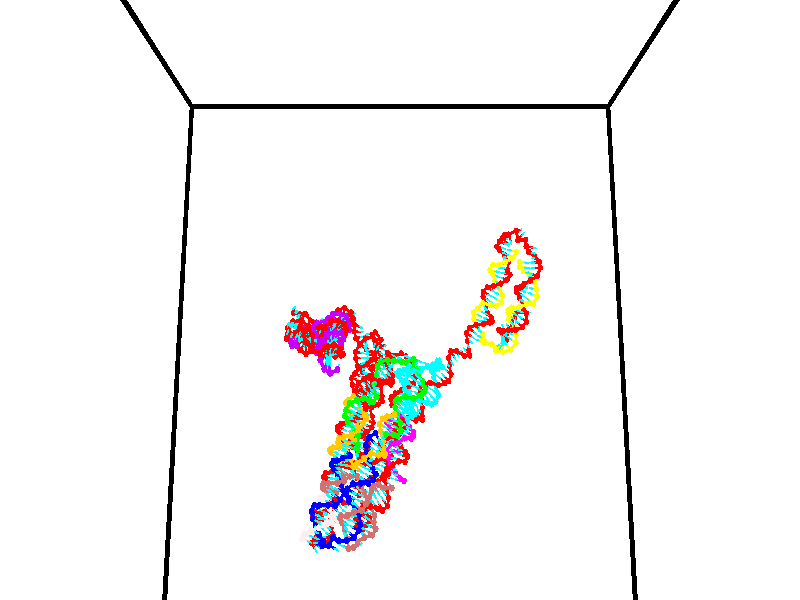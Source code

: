 // switches for output
#declare DRAW_BASES = 1; // possible values are 0, 1; only relevant for DNA ribbons
#declare DRAW_BASES_TYPE = 3; // possible values are 1, 2, 3; only relevant for DNA ribbons
#declare DRAW_FOG = 0; // set to 1 to enable fog

#include "colors.inc"

#include "transforms.inc"
background { rgb <1, 1, 1>}

#default {
   normal{
       ripples 0.25
       frequency 0.20
       turbulence 0.2
       lambda 5
   }
	finish {
		phong 0.1
		phong_size 40.
	}
}

// original window dimensions: 1024x640


// camera settings

camera {
	sky <0, 0.179814, -0.983701>
	up <0, 0.179814, -0.983701>
	right 1.6 * <1, 0, 0>
	location <35, 94.9851, 44.8844>
	look_at <35, 29.7336, 32.9568>
	direction <0, -65.2515, -11.9276>
	angle 67.0682
}


# declare cpy_camera_pos = <35, 94.9851, 44.8844>;
# if (DRAW_FOG = 1)
fog {
	fog_type 2
	up vnormalize(cpy_camera_pos)
	color rgbt<1,1,1,0.3>
	distance 1e-5
	fog_alt 3e-3
	fog_offset 56
}
# end


// LIGHTS

# declare lum = 6;
global_settings {
	ambient_light rgb lum * <0.05, 0.05, 0.05>
	max_trace_level 15
}# declare cpy_direct_light_amount = 0.25;
light_source
{	1000 * <-1, -1.16352, -0.803886>,
	rgb lum * cpy_direct_light_amount
	parallel
}

light_source
{	1000 * <1, 1.16352, 0.803886>,
	rgb lum * cpy_direct_light_amount
	parallel
}

// strand 0

// nucleotide -1

// particle -1
sphere {
	<24.238596, 34.753242, 35.001801> 0.250000
	pigment { color rgbt <1,0,0,0> }
	no_shadow
}
cylinder {
	<24.323824, 35.104576, 34.830627>,  <24.374960, 35.315376, 34.727924>, 0.100000
	pigment { color rgbt <1,0,0,0> }
	no_shadow
}
cylinder {
	<24.323824, 35.104576, 34.830627>,  <24.238596, 34.753242, 35.001801>, 0.100000
	pigment { color rgbt <1,0,0,0> }
	no_shadow
}

// particle -1
sphere {
	<24.323824, 35.104576, 34.830627> 0.100000
	pigment { color rgbt <1,0,0,0> }
	no_shadow
}
sphere {
	0, 1
	scale<0.080000,0.200000,0.300000>
	matrix <0.538447, 0.259914, 0.801573,
		0.815277, -0.401209, -0.417558,
		0.213069, 0.878337, -0.427931,
		24.387745, 35.368076, 34.702248>
	pigment { color rgbt <0,1,1,0> }
	no_shadow
}
cylinder {
	<24.878679, 34.818710, 35.101555>,  <24.238596, 34.753242, 35.001801>, 0.130000
	pigment { color rgbt <1,0,0,0> }
	no_shadow
}

// nucleotide -1

// particle -1
sphere {
	<24.878679, 34.818710, 35.101555> 0.250000
	pigment { color rgbt <1,0,0,0> }
	no_shadow
}
cylinder {
	<24.757135, 35.196613, 35.052406>,  <24.684208, 35.423355, 35.022919>, 0.100000
	pigment { color rgbt <1,0,0,0> }
	no_shadow
}
cylinder {
	<24.757135, 35.196613, 35.052406>,  <24.878679, 34.818710, 35.101555>, 0.100000
	pigment { color rgbt <1,0,0,0> }
	no_shadow
}

// particle -1
sphere {
	<24.757135, 35.196613, 35.052406> 0.100000
	pigment { color rgbt <1,0,0,0> }
	no_shadow
}
sphere {
	0, 1
	scale<0.080000,0.200000,0.300000>
	matrix <0.537222, 0.276418, 0.796860,
		0.786804, 0.176127, -0.591539,
		-0.303861, 0.944760, -0.122867,
		24.665977, 35.480042, 35.015545>
	pigment { color rgbt <0,1,1,0> }
	no_shadow
}
cylinder {
	<25.494087, 35.259293, 35.123459>,  <24.878679, 34.818710, 35.101555>, 0.130000
	pigment { color rgbt <1,0,0,0> }
	no_shadow
}

// nucleotide -1

// particle -1
sphere {
	<25.494087, 35.259293, 35.123459> 0.250000
	pigment { color rgbt <1,0,0,0> }
	no_shadow
}
cylinder {
	<25.163710, 35.442471, 35.254974>,  <24.965483, 35.552380, 35.333885>, 0.100000
	pigment { color rgbt <1,0,0,0> }
	no_shadow
}
cylinder {
	<25.163710, 35.442471, 35.254974>,  <25.494087, 35.259293, 35.123459>, 0.100000
	pigment { color rgbt <1,0,0,0> }
	no_shadow
}

// particle -1
sphere {
	<25.163710, 35.442471, 35.254974> 0.100000
	pigment { color rgbt <1,0,0,0> }
	no_shadow
}
sphere {
	0, 1
	scale<0.080000,0.200000,0.300000>
	matrix <0.483645, 0.275925, 0.830634,
		0.289666, 0.845073, -0.449383,
		-0.825943, 0.457948, 0.328789,
		24.915926, 35.579857, 35.353611>
	pigment { color rgbt <0,1,1,0> }
	no_shadow
}
cylinder {
	<25.682032, 35.864700, 35.294823>,  <25.494087, 35.259293, 35.123459>, 0.130000
	pigment { color rgbt <1,0,0,0> }
	no_shadow
}

// nucleotide -1

// particle -1
sphere {
	<25.682032, 35.864700, 35.294823> 0.250000
	pigment { color rgbt <1,0,0,0> }
	no_shadow
}
cylinder {
	<25.337481, 35.814301, 35.491661>,  <25.130751, 35.784061, 35.609764>, 0.100000
	pigment { color rgbt <1,0,0,0> }
	no_shadow
}
cylinder {
	<25.337481, 35.814301, 35.491661>,  <25.682032, 35.864700, 35.294823>, 0.100000
	pigment { color rgbt <1,0,0,0> }
	no_shadow
}

// particle -1
sphere {
	<25.337481, 35.814301, 35.491661> 0.100000
	pigment { color rgbt <1,0,0,0> }
	no_shadow
}
sphere {
	0, 1
	scale<0.080000,0.200000,0.300000>
	matrix <0.382006, 0.477851, 0.791031,
		-0.334819, 0.869357, -0.363475,
		-0.861376, -0.126003, 0.492093,
		25.079067, 35.776501, 35.639290>
	pigment { color rgbt <0,1,1,0> }
	no_shadow
}
cylinder {
	<26.048351, 35.478851, 35.724117>,  <25.682032, 35.864700, 35.294823>, 0.130000
	pigment { color rgbt <1,0,0,0> }
	no_shadow
}

// nucleotide -1

// particle -1
sphere {
	<26.048351, 35.478851, 35.724117> 0.250000
	pigment { color rgbt <1,0,0,0> }
	no_shadow
}
cylinder {
	<26.341167, 35.274975, 35.904934>,  <26.516857, 35.152649, 36.013424>, 0.100000
	pigment { color rgbt <1,0,0,0> }
	no_shadow
}
cylinder {
	<26.341167, 35.274975, 35.904934>,  <26.048351, 35.478851, 35.724117>, 0.100000
	pigment { color rgbt <1,0,0,0> }
	no_shadow
}

// particle -1
sphere {
	<26.341167, 35.274975, 35.904934> 0.100000
	pigment { color rgbt <1,0,0,0> }
	no_shadow
}
sphere {
	0, 1
	scale<0.080000,0.200000,0.300000>
	matrix <0.677259, 0.616299, -0.401867,
		-0.073763, 0.600328, 0.796345,
		0.732038, -0.509688, 0.452038,
		26.560780, 35.122066, 36.040546>
	pigment { color rgbt <0,1,1,0> }
	no_shadow
}
cylinder {
	<26.446272, 35.996407, 35.972313>,  <26.048351, 35.478851, 35.724117>, 0.130000
	pigment { color rgbt <1,0,0,0> }
	no_shadow
}

// nucleotide -1

// particle -1
sphere {
	<26.446272, 35.996407, 35.972313> 0.250000
	pigment { color rgbt <1,0,0,0> }
	no_shadow
}
cylinder {
	<26.677368, 35.673794, 35.922153>,  <26.816027, 35.480228, 35.892059>, 0.100000
	pigment { color rgbt <1,0,0,0> }
	no_shadow
}
cylinder {
	<26.677368, 35.673794, 35.922153>,  <26.446272, 35.996407, 35.972313>, 0.100000
	pigment { color rgbt <1,0,0,0> }
	no_shadow
}

// particle -1
sphere {
	<26.677368, 35.673794, 35.922153> 0.100000
	pigment { color rgbt <1,0,0,0> }
	no_shadow
}
sphere {
	0, 1
	scale<0.080000,0.200000,0.300000>
	matrix <0.733184, 0.580320, -0.354501,
		0.358684, 0.112872, 0.926610,
		0.577743, -0.806529, -0.125396,
		26.850691, 35.431835, 35.884533>
	pigment { color rgbt <0,1,1,0> }
	no_shadow
}
cylinder {
	<27.112217, 35.989506, 36.392326>,  <26.446272, 35.996407, 35.972313>, 0.130000
	pigment { color rgbt <1,0,0,0> }
	no_shadow
}

// nucleotide -1

// particle -1
sphere {
	<27.112217, 35.989506, 36.392326> 0.250000
	pigment { color rgbt <1,0,0,0> }
	no_shadow
}
cylinder {
	<27.167147, 35.796780, 36.046150>,  <27.200106, 35.681145, 35.838444>, 0.100000
	pigment { color rgbt <1,0,0,0> }
	no_shadow
}
cylinder {
	<27.167147, 35.796780, 36.046150>,  <27.112217, 35.989506, 36.392326>, 0.100000
	pigment { color rgbt <1,0,0,0> }
	no_shadow
}

// particle -1
sphere {
	<27.167147, 35.796780, 36.046150> 0.100000
	pigment { color rgbt <1,0,0,0> }
	no_shadow
}
sphere {
	0, 1
	scale<0.080000,0.200000,0.300000>
	matrix <0.772079, 0.599407, -0.211197,
		0.620512, -0.639189, 0.454316,
		0.137326, -0.481818, -0.865444,
		27.208344, 35.652233, 35.786518>
	pigment { color rgbt <0,1,1,0> }
	no_shadow
}
cylinder {
	<26.889860, 35.996368, 37.139580>,  <27.112217, 35.989506, 36.392326>, 0.130000
	pigment { color rgbt <1,0,0,0> }
	no_shadow
}

// nucleotide -1

// particle -1
sphere {
	<26.889860, 35.996368, 37.139580> 0.250000
	pigment { color rgbt <1,0,0,0> }
	no_shadow
}
cylinder {
	<27.192139, 36.161663, 36.936344>,  <27.373507, 36.260841, 36.814404>, 0.100000
	pigment { color rgbt <1,0,0,0> }
	no_shadow
}
cylinder {
	<27.192139, 36.161663, 36.936344>,  <26.889860, 35.996368, 37.139580>, 0.100000
	pigment { color rgbt <1,0,0,0> }
	no_shadow
}

// particle -1
sphere {
	<27.192139, 36.161663, 36.936344> 0.100000
	pigment { color rgbt <1,0,0,0> }
	no_shadow
}
sphere {
	0, 1
	scale<0.080000,0.200000,0.300000>
	matrix <-0.047502, 0.808344, 0.586790,
		0.653195, -0.419301, 0.630494,
		0.755698, 0.413238, -0.508090,
		27.418848, 36.285633, 36.783916>
	pigment { color rgbt <0,1,1,0> }
	no_shadow
}
cylinder {
	<27.397436, 36.245155, 37.687458>,  <26.889860, 35.996368, 37.139580>, 0.130000
	pigment { color rgbt <1,0,0,0> }
	no_shadow
}

// nucleotide -1

// particle -1
sphere {
	<27.397436, 36.245155, 37.687458> 0.250000
	pigment { color rgbt <1,0,0,0> }
	no_shadow
}
cylinder {
	<27.420277, 36.461685, 37.351910>,  <27.433981, 36.591602, 37.150581>, 0.100000
	pigment { color rgbt <1,0,0,0> }
	no_shadow
}
cylinder {
	<27.420277, 36.461685, 37.351910>,  <27.397436, 36.245155, 37.687458>, 0.100000
	pigment { color rgbt <1,0,0,0> }
	no_shadow
}

// particle -1
sphere {
	<27.420277, 36.461685, 37.351910> 0.100000
	pigment { color rgbt <1,0,0,0> }
	no_shadow
}
sphere {
	0, 1
	scale<0.080000,0.200000,0.300000>
	matrix <0.042065, 0.838193, 0.543749,
		0.997482, -0.066337, 0.025093,
		0.057103, 0.541324, -0.838873,
		27.437408, 36.624081, 37.100246>
	pigment { color rgbt <0,1,1,0> }
	no_shadow
}
cylinder {
	<27.819889, 36.729549, 37.899807>,  <27.397436, 36.245155, 37.687458>, 0.130000
	pigment { color rgbt <1,0,0,0> }
	no_shadow
}

// nucleotide -1

// particle -1
sphere {
	<27.819889, 36.729549, 37.899807> 0.250000
	pigment { color rgbt <1,0,0,0> }
	no_shadow
}
cylinder {
	<27.668806, 36.897869, 37.569893>,  <27.578157, 36.998859, 37.371944>, 0.100000
	pigment { color rgbt <1,0,0,0> }
	no_shadow
}
cylinder {
	<27.668806, 36.897869, 37.569893>,  <27.819889, 36.729549, 37.899807>, 0.100000
	pigment { color rgbt <1,0,0,0> }
	no_shadow
}

// particle -1
sphere {
	<27.668806, 36.897869, 37.569893> 0.100000
	pigment { color rgbt <1,0,0,0> }
	no_shadow
}
sphere {
	0, 1
	scale<0.080000,0.200000,0.300000>
	matrix <0.083175, 0.902585, 0.422400,
		0.922183, 0.090941, -0.375911,
		-0.377705, 0.420796, -0.824784,
		27.555494, 37.024109, 37.322456>
	pigment { color rgbt <0,1,1,0> }
	no_shadow
}
cylinder {
	<28.114273, 37.414272, 37.887527>,  <27.819889, 36.729549, 37.899807>, 0.130000
	pigment { color rgbt <1,0,0,0> }
	no_shadow
}

// nucleotide -1

// particle -1
sphere {
	<28.114273, 37.414272, 37.887527> 0.250000
	pigment { color rgbt <1,0,0,0> }
	no_shadow
}
cylinder {
	<27.790066, 37.458473, 37.657452>,  <27.595541, 37.484993, 37.519405>, 0.100000
	pigment { color rgbt <1,0,0,0> }
	no_shadow
}
cylinder {
	<27.790066, 37.458473, 37.657452>,  <28.114273, 37.414272, 37.887527>, 0.100000
	pigment { color rgbt <1,0,0,0> }
	no_shadow
}

// particle -1
sphere {
	<27.790066, 37.458473, 37.657452> 0.100000
	pigment { color rgbt <1,0,0,0> }
	no_shadow
}
sphere {
	0, 1
	scale<0.080000,0.200000,0.300000>
	matrix <-0.067535, 0.957860, 0.279182,
		0.581805, 0.265128, -0.768902,
		-0.810520, 0.110501, -0.575193,
		27.546909, 37.491623, 37.484894>
	pigment { color rgbt <0,1,1,0> }
	no_shadow
}
cylinder {
	<28.194977, 38.166798, 37.459274>,  <28.114273, 37.414272, 37.887527>, 0.130000
	pigment { color rgbt <1,0,0,0> }
	no_shadow
}

// nucleotide -1

// particle -1
sphere {
	<28.194977, 38.166798, 37.459274> 0.250000
	pigment { color rgbt <1,0,0,0> }
	no_shadow
}
cylinder {
	<27.815268, 38.041107, 37.454418>,  <27.587442, 37.965694, 37.451504>, 0.100000
	pigment { color rgbt <1,0,0,0> }
	no_shadow
}
cylinder {
	<27.815268, 38.041107, 37.454418>,  <28.194977, 38.166798, 37.459274>, 0.100000
	pigment { color rgbt <1,0,0,0> }
	no_shadow
}

// particle -1
sphere {
	<27.815268, 38.041107, 37.454418> 0.100000
	pigment { color rgbt <1,0,0,0> }
	no_shadow
}
sphere {
	0, 1
	scale<0.080000,0.200000,0.300000>
	matrix <-0.309408, 0.926437, 0.214433,
		-0.056130, 0.207312, -0.976663,
		-0.949271, -0.314224, -0.012143,
		27.530487, 37.946838, 37.450775>
	pigment { color rgbt <0,1,1,0> }
	no_shadow
}
cylinder {
	<27.958281, 38.580700, 36.953575>,  <28.194977, 38.166798, 37.459274>, 0.130000
	pigment { color rgbt <1,0,0,0> }
	no_shadow
}

// nucleotide -1

// particle -1
sphere {
	<27.958281, 38.580700, 36.953575> 0.250000
	pigment { color rgbt <1,0,0,0> }
	no_shadow
}
cylinder {
	<27.659542, 38.456360, 37.188725>,  <27.480299, 38.381756, 37.329815>, 0.100000
	pigment { color rgbt <1,0,0,0> }
	no_shadow
}
cylinder {
	<27.659542, 38.456360, 37.188725>,  <27.958281, 38.580700, 36.953575>, 0.100000
	pigment { color rgbt <1,0,0,0> }
	no_shadow
}

// particle -1
sphere {
	<27.659542, 38.456360, 37.188725> 0.100000
	pigment { color rgbt <1,0,0,0> }
	no_shadow
}
sphere {
	0, 1
	scale<0.080000,0.200000,0.300000>
	matrix <-0.360796, 0.932008, 0.034448,
		-0.558609, -0.186374, -0.808221,
		-0.746849, -0.310846, 0.587871,
		27.435488, 38.363106, 37.365086>
	pigment { color rgbt <0,1,1,0> }
	no_shadow
}
cylinder {
	<27.423441, 39.068115, 36.863827>,  <27.958281, 38.580700, 36.953575>, 0.130000
	pigment { color rgbt <1,0,0,0> }
	no_shadow
}

// nucleotide -1

// particle -1
sphere {
	<27.423441, 39.068115, 36.863827> 0.250000
	pigment { color rgbt <1,0,0,0> }
	no_shadow
}
cylinder {
	<27.312716, 38.896637, 37.207825>,  <27.246281, 38.793751, 37.414223>, 0.100000
	pigment { color rgbt <1,0,0,0> }
	no_shadow
}
cylinder {
	<27.312716, 38.896637, 37.207825>,  <27.423441, 39.068115, 36.863827>, 0.100000
	pigment { color rgbt <1,0,0,0> }
	no_shadow
}

// particle -1
sphere {
	<27.312716, 38.896637, 37.207825> 0.100000
	pigment { color rgbt <1,0,0,0> }
	no_shadow
}
sphere {
	0, 1
	scale<0.080000,0.200000,0.300000>
	matrix <-0.476961, 0.838237, 0.264322,
		-0.834196, -0.337019, -0.436504,
		-0.276813, -0.428691, 0.859999,
		27.229671, 38.768028, 37.465824>
	pigment { color rgbt <0,1,1,0> }
	no_shadow
}
cylinder {
	<26.743729, 39.179962, 36.907490>,  <27.423441, 39.068115, 36.863827>, 0.130000
	pigment { color rgbt <1,0,0,0> }
	no_shadow
}

// nucleotide -1

// particle -1
sphere {
	<26.743729, 39.179962, 36.907490> 0.250000
	pigment { color rgbt <1,0,0,0> }
	no_shadow
}
cylinder {
	<26.853283, 39.089111, 37.281315>,  <26.919016, 39.034603, 37.505608>, 0.100000
	pigment { color rgbt <1,0,0,0> }
	no_shadow
}
cylinder {
	<26.853283, 39.089111, 37.281315>,  <26.743729, 39.179962, 36.907490>, 0.100000
	pigment { color rgbt <1,0,0,0> }
	no_shadow
}

// particle -1
sphere {
	<26.853283, 39.089111, 37.281315> 0.100000
	pigment { color rgbt <1,0,0,0> }
	no_shadow
}
sphere {
	0, 1
	scale<0.080000,0.200000,0.300000>
	matrix <-0.518360, 0.783641, 0.342359,
		-0.810116, -0.578206, 0.096899,
		0.273888, -0.227122, 0.934559,
		26.935450, 39.020973, 37.561684>
	pigment { color rgbt <0,1,1,0> }
	no_shadow
}
cylinder {
	<26.152828, 39.263260, 37.227268>,  <26.743729, 39.179962, 36.907490>, 0.130000
	pigment { color rgbt <1,0,0,0> }
	no_shadow
}

// nucleotide -1

// particle -1
sphere {
	<26.152828, 39.263260, 37.227268> 0.250000
	pigment { color rgbt <1,0,0,0> }
	no_shadow
}
cylinder {
	<26.436764, 39.293655, 37.507370>,  <26.607126, 39.311893, 37.675430>, 0.100000
	pigment { color rgbt <1,0,0,0> }
	no_shadow
}
cylinder {
	<26.436764, 39.293655, 37.507370>,  <26.152828, 39.263260, 37.227268>, 0.100000
	pigment { color rgbt <1,0,0,0> }
	no_shadow
}

// particle -1
sphere {
	<26.436764, 39.293655, 37.507370> 0.100000
	pigment { color rgbt <1,0,0,0> }
	no_shadow
}
sphere {
	0, 1
	scale<0.080000,0.200000,0.300000>
	matrix <-0.427784, 0.836321, 0.342881,
		-0.559579, -0.542947, 0.626163,
		0.709840, 0.075993, 0.700252,
		26.649715, 39.316452, 37.717445>
	pigment { color rgbt <0,1,1,0> }
	no_shadow
}
cylinder {
	<25.762627, 39.417480, 37.680161>,  <26.152828, 39.263260, 37.227268>, 0.130000
	pigment { color rgbt <1,0,0,0> }
	no_shadow
}

// nucleotide -1

// particle -1
sphere {
	<25.762627, 39.417480, 37.680161> 0.250000
	pigment { color rgbt <1,0,0,0> }
	no_shadow
}
cylinder {
	<26.126726, 39.541599, 37.789818>,  <26.345186, 39.616074, 37.855614>, 0.100000
	pigment { color rgbt <1,0,0,0> }
	no_shadow
}
cylinder {
	<26.126726, 39.541599, 37.789818>,  <25.762627, 39.417480, 37.680161>, 0.100000
	pigment { color rgbt <1,0,0,0> }
	no_shadow
}

// particle -1
sphere {
	<26.126726, 39.541599, 37.789818> 0.100000
	pigment { color rgbt <1,0,0,0> }
	no_shadow
}
sphere {
	0, 1
	scale<0.080000,0.200000,0.300000>
	matrix <-0.400485, 0.827931, 0.392610,
		-0.105148, -0.467165, 0.877896,
		0.910251, 0.310302, 0.274148,
		26.399801, 39.634689, 37.872063>
	pigment { color rgbt <0,1,1,0> }
	no_shadow
}
cylinder {
	<25.610857, 39.956078, 38.145515>,  <25.762627, 39.417480, 37.680161>, 0.130000
	pigment { color rgbt <1,0,0,0> }
	no_shadow
}

// nucleotide -1

// particle -1
sphere {
	<25.610857, 39.956078, 38.145515> 0.250000
	pigment { color rgbt <1,0,0,0> }
	no_shadow
}
cylinder {
	<26.006920, 39.989590, 38.100674>,  <26.244558, 40.009697, 38.073769>, 0.100000
	pigment { color rgbt <1,0,0,0> }
	no_shadow
}
cylinder {
	<26.006920, 39.989590, 38.100674>,  <25.610857, 39.956078, 38.145515>, 0.100000
	pigment { color rgbt <1,0,0,0> }
	no_shadow
}

// particle -1
sphere {
	<26.006920, 39.989590, 38.100674> 0.100000
	pigment { color rgbt <1,0,0,0> }
	no_shadow
}
sphere {
	0, 1
	scale<0.080000,0.200000,0.300000>
	matrix <-0.052939, 0.965718, 0.254139,
		0.129550, -0.245704, 0.960649,
		0.990159, 0.083779, -0.112102,
		26.303968, 40.014725, 38.067043>
	pigment { color rgbt <0,1,1,0> }
	no_shadow
}
cylinder {
	<25.934898, 40.408710, 38.757221>,  <25.610857, 39.956078, 38.145515>, 0.130000
	pigment { color rgbt <1,0,0,0> }
	no_shadow
}

// nucleotide -1

// particle -1
sphere {
	<25.934898, 40.408710, 38.757221> 0.250000
	pigment { color rgbt <1,0,0,0> }
	no_shadow
}
cylinder {
	<26.189861, 40.431122, 38.449825>,  <26.342838, 40.444569, 38.265388>, 0.100000
	pigment { color rgbt <1,0,0,0> }
	no_shadow
}
cylinder {
	<26.189861, 40.431122, 38.449825>,  <25.934898, 40.408710, 38.757221>, 0.100000
	pigment { color rgbt <1,0,0,0> }
	no_shadow
}

// particle -1
sphere {
	<26.189861, 40.431122, 38.449825> 0.100000
	pigment { color rgbt <1,0,0,0> }
	no_shadow
}
sphere {
	0, 1
	scale<0.080000,0.200000,0.300000>
	matrix <0.077059, 0.987717, 0.135929,
		0.766663, -0.145861, 0.625261,
		0.637408, 0.056030, -0.768486,
		26.381084, 40.447929, 38.219280>
	pigment { color rgbt <0,1,1,0> }
	no_shadow
}
cylinder {
	<26.542713, 40.822388, 39.087105>,  <25.934898, 40.408710, 38.757221>, 0.130000
	pigment { color rgbt <1,0,0,0> }
	no_shadow
}

// nucleotide -1

// particle -1
sphere {
	<26.542713, 40.822388, 39.087105> 0.250000
	pigment { color rgbt <1,0,0,0> }
	no_shadow
}
cylinder {
	<26.511614, 40.839447, 38.688683>,  <26.492954, 40.849682, 38.449627>, 0.100000
	pigment { color rgbt <1,0,0,0> }
	no_shadow
}
cylinder {
	<26.511614, 40.839447, 38.688683>,  <26.542713, 40.822388, 39.087105>, 0.100000
	pigment { color rgbt <1,0,0,0> }
	no_shadow
}

// particle -1
sphere {
	<26.511614, 40.839447, 38.688683> 0.100000
	pigment { color rgbt <1,0,0,0> }
	no_shadow
}
sphere {
	0, 1
	scale<0.080000,0.200000,0.300000>
	matrix <0.136801, 0.990091, 0.031715,
		0.987543, -0.133796, -0.082813,
		-0.077749, 0.042649, -0.996060,
		26.488289, 40.852242, 38.389866>
	pigment { color rgbt <0,1,1,0> }
	no_shadow
}
cylinder {
	<27.146416, 41.260700, 38.905598>,  <26.542713, 40.822388, 39.087105>, 0.130000
	pigment { color rgbt <1,0,0,0> }
	no_shadow
}

// nucleotide -1

// particle -1
sphere {
	<27.146416, 41.260700, 38.905598> 0.250000
	pigment { color rgbt <1,0,0,0> }
	no_shadow
}
cylinder {
	<26.877979, 41.279114, 38.609619>,  <26.716917, 41.290161, 38.432034>, 0.100000
	pigment { color rgbt <1,0,0,0> }
	no_shadow
}
cylinder {
	<26.877979, 41.279114, 38.609619>,  <27.146416, 41.260700, 38.905598>, 0.100000
	pigment { color rgbt <1,0,0,0> }
	no_shadow
}

// particle -1
sphere {
	<26.877979, 41.279114, 38.609619> 0.100000
	pigment { color rgbt <1,0,0,0> }
	no_shadow
}
sphere {
	0, 1
	scale<0.080000,0.200000,0.300000>
	matrix <0.000487, 0.998098, 0.061650,
		0.741373, 0.041012, -0.669839,
		-0.671093, 0.046032, -0.739942,
		26.676651, 41.292923, 38.387638>
	pigment { color rgbt <0,1,1,0> }
	no_shadow
}
cylinder {
	<27.274836, 41.860836, 38.540600>,  <27.146416, 41.260700, 38.905598>, 0.130000
	pigment { color rgbt <1,0,0,0> }
	no_shadow
}

// nucleotide -1

// particle -1
sphere {
	<27.274836, 41.860836, 38.540600> 0.250000
	pigment { color rgbt <1,0,0,0> }
	no_shadow
}
cylinder {
	<26.929920, 41.819851, 38.342220>,  <26.722971, 41.795261, 38.223194>, 0.100000
	pigment { color rgbt <1,0,0,0> }
	no_shadow
}
cylinder {
	<26.929920, 41.819851, 38.342220>,  <27.274836, 41.860836, 38.540600>, 0.100000
	pigment { color rgbt <1,0,0,0> }
	no_shadow
}

// particle -1
sphere {
	<26.929920, 41.819851, 38.342220> 0.100000
	pigment { color rgbt <1,0,0,0> }
	no_shadow
}
sphere {
	0, 1
	scale<0.080000,0.200000,0.300000>
	matrix <0.054614, 0.954791, -0.292218,
		0.503465, -0.279061, -0.817709,
		-0.862288, -0.102463, -0.495945,
		26.671234, 41.789112, 38.193436>
	pigment { color rgbt <0,1,1,0> }
	no_shadow
}
cylinder {
	<27.261307, 42.164734, 37.844372>,  <27.274836, 41.860836, 38.540600>, 0.130000
	pigment { color rgbt <1,0,0,0> }
	no_shadow
}

// nucleotide -1

// particle -1
sphere {
	<27.261307, 42.164734, 37.844372> 0.250000
	pigment { color rgbt <1,0,0,0> }
	no_shadow
}
cylinder {
	<26.873539, 42.145985, 37.940727>,  <26.640879, 42.134735, 37.998539>, 0.100000
	pigment { color rgbt <1,0,0,0> }
	no_shadow
}
cylinder {
	<26.873539, 42.145985, 37.940727>,  <27.261307, 42.164734, 37.844372>, 0.100000
	pigment { color rgbt <1,0,0,0> }
	no_shadow
}

// particle -1
sphere {
	<26.873539, 42.145985, 37.940727> 0.100000
	pigment { color rgbt <1,0,0,0> }
	no_shadow
}
sphere {
	0, 1
	scale<0.080000,0.200000,0.300000>
	matrix <-0.145998, 0.899140, -0.412591,
		-0.197252, -0.435144, -0.878488,
		-0.969421, -0.046873, 0.240887,
		26.582712, 42.131924, 38.012993>
	pigment { color rgbt <0,1,1,0> }
	no_shadow
}
cylinder {
	<26.913961, 42.384960, 37.222748>,  <27.261307, 42.164734, 37.844372>, 0.130000
	pigment { color rgbt <1,0,0,0> }
	no_shadow
}

// nucleotide -1

// particle -1
sphere {
	<26.913961, 42.384960, 37.222748> 0.250000
	pigment { color rgbt <1,0,0,0> }
	no_shadow
}
cylinder {
	<26.668884, 42.441738, 37.533733>,  <26.521837, 42.475807, 37.720325>, 0.100000
	pigment { color rgbt <1,0,0,0> }
	no_shadow
}
cylinder {
	<26.668884, 42.441738, 37.533733>,  <26.913961, 42.384960, 37.222748>, 0.100000
	pigment { color rgbt <1,0,0,0> }
	no_shadow
}

// particle -1
sphere {
	<26.668884, 42.441738, 37.533733> 0.100000
	pigment { color rgbt <1,0,0,0> }
	no_shadow
}
sphere {
	0, 1
	scale<0.080000,0.200000,0.300000>
	matrix <-0.243460, 0.901999, -0.356545,
		-0.751886, -0.407736, -0.518092,
		-0.612694, 0.141947, 0.777468,
		26.485075, 42.484322, 37.766975>
	pigment { color rgbt <0,1,1,0> }
	no_shadow
}
cylinder {
	<26.400986, 42.789410, 36.859627>,  <26.913961, 42.384960, 37.222748>, 0.130000
	pigment { color rgbt <1,0,0,0> }
	no_shadow
}

// nucleotide -1

// particle -1
sphere {
	<26.400986, 42.789410, 36.859627> 0.250000
	pigment { color rgbt <1,0,0,0> }
	no_shadow
}
cylinder {
	<26.328714, 42.828480, 37.251099>,  <26.285353, 42.851921, 37.485981>, 0.100000
	pigment { color rgbt <1,0,0,0> }
	no_shadow
}
cylinder {
	<26.328714, 42.828480, 37.251099>,  <26.400986, 42.789410, 36.859627>, 0.100000
	pigment { color rgbt <1,0,0,0> }
	no_shadow
}

// particle -1
sphere {
	<26.328714, 42.828480, 37.251099> 0.100000
	pigment { color rgbt <1,0,0,0> }
	no_shadow
}
sphere {
	0, 1
	scale<0.080000,0.200000,0.300000>
	matrix <-0.393274, 0.904873, -0.162912,
		-0.901494, -0.414324, -0.125077,
		-0.180677, 0.097674, 0.978681,
		26.274511, 42.857780, 37.544704>
	pigment { color rgbt <0,1,1,0> }
	no_shadow
}
cylinder {
	<25.691631, 42.973064, 36.976849>,  <26.400986, 42.789410, 36.859627>, 0.130000
	pigment { color rgbt <1,0,0,0> }
	no_shadow
}

// nucleotide -1

// particle -1
sphere {
	<25.691631, 42.973064, 36.976849> 0.250000
	pigment { color rgbt <1,0,0,0> }
	no_shadow
}
cylinder {
	<25.898609, 43.135544, 37.278114>,  <26.022797, 43.233032, 37.458874>, 0.100000
	pigment { color rgbt <1,0,0,0> }
	no_shadow
}
cylinder {
	<25.898609, 43.135544, 37.278114>,  <25.691631, 42.973064, 36.976849>, 0.100000
	pigment { color rgbt <1,0,0,0> }
	no_shadow
}

// particle -1
sphere {
	<25.898609, 43.135544, 37.278114> 0.100000
	pigment { color rgbt <1,0,0,0> }
	no_shadow
}
sphere {
	0, 1
	scale<0.080000,0.200000,0.300000>
	matrix <-0.312880, 0.909021, -0.275294,
		-0.796464, -0.093200, 0.597460,
		0.517447, 0.406195, 0.753163,
		26.053843, 43.257401, 37.504063>
	pigment { color rgbt <0,1,1,0> }
	no_shadow
}
cylinder {
	<25.324465, 43.342293, 37.499832>,  <25.691631, 42.973064, 36.976849>, 0.130000
	pigment { color rgbt <1,0,0,0> }
	no_shadow
}

// nucleotide -1

// particle -1
sphere {
	<25.324465, 43.342293, 37.499832> 0.250000
	pigment { color rgbt <1,0,0,0> }
	no_shadow
}
cylinder {
	<25.689968, 43.491119, 37.434582>,  <25.909269, 43.580414, 37.395432>, 0.100000
	pigment { color rgbt <1,0,0,0> }
	no_shadow
}
cylinder {
	<25.689968, 43.491119, 37.434582>,  <25.324465, 43.342293, 37.499832>, 0.100000
	pigment { color rgbt <1,0,0,0> }
	no_shadow
}

// particle -1
sphere {
	<25.689968, 43.491119, 37.434582> 0.100000
	pigment { color rgbt <1,0,0,0> }
	no_shadow
}
sphere {
	0, 1
	scale<0.080000,0.200000,0.300000>
	matrix <-0.403621, 0.877096, -0.260371,
		0.046205, 0.303758, 0.951628,
		0.913759, 0.372067, -0.163129,
		25.964096, 43.602741, 37.385643>
	pigment { color rgbt <0,1,1,0> }
	no_shadow
}
cylinder {
	<25.423294, 43.792309, 37.999893>,  <25.324465, 43.342293, 37.499832>, 0.130000
	pigment { color rgbt <1,0,0,0> }
	no_shadow
}

// nucleotide -1

// particle -1
sphere {
	<25.423294, 43.792309, 37.999893> 0.250000
	pigment { color rgbt <1,0,0,0> }
	no_shadow
}
cylinder {
	<25.606535, 43.865265, 37.651901>,  <25.716480, 43.909039, 37.443104>, 0.100000
	pigment { color rgbt <1,0,0,0> }
	no_shadow
}
cylinder {
	<25.606535, 43.865265, 37.651901>,  <25.423294, 43.792309, 37.999893>, 0.100000
	pigment { color rgbt <1,0,0,0> }
	no_shadow
}

// particle -1
sphere {
	<25.606535, 43.865265, 37.651901> 0.100000
	pigment { color rgbt <1,0,0,0> }
	no_shadow
}
sphere {
	0, 1
	scale<0.080000,0.200000,0.300000>
	matrix <-0.500722, 0.861618, -0.083023,
		0.734451, 0.473653, 0.486039,
		0.458104, 0.182394, -0.869985,
		25.743967, 43.919983, 37.390907>
	pigment { color rgbt <0,1,1,0> }
	no_shadow
}
cylinder {
	<25.714701, 44.510391, 38.102936>,  <25.423294, 43.792309, 37.999893>, 0.130000
	pigment { color rgbt <1,0,0,0> }
	no_shadow
}

// nucleotide -1

// particle -1
sphere {
	<25.714701, 44.510391, 38.102936> 0.250000
	pigment { color rgbt <1,0,0,0> }
	no_shadow
}
cylinder {
	<25.641680, 44.399418, 37.725639>,  <25.597866, 44.332832, 37.499260>, 0.100000
	pigment { color rgbt <1,0,0,0> }
	no_shadow
}
cylinder {
	<25.641680, 44.399418, 37.725639>,  <25.714701, 44.510391, 38.102936>, 0.100000
	pigment { color rgbt <1,0,0,0> }
	no_shadow
}

// particle -1
sphere {
	<25.641680, 44.399418, 37.725639> 0.100000
	pigment { color rgbt <1,0,0,0> }
	no_shadow
}
sphere {
	0, 1
	scale<0.080000,0.200000,0.300000>
	matrix <-0.421478, 0.888823, -0.179858,
		0.888275, 0.364724, -0.279183,
		-0.182546, -0.277433, -0.943243,
		25.586914, 44.316185, 37.442669>
	pigment { color rgbt <0,1,1,0> }
	no_shadow
}
cylinder {
	<25.570679, 45.137531, 38.464439>,  <25.714701, 44.510391, 38.102936>, 0.130000
	pigment { color rgbt <1,0,0,0> }
	no_shadow
}

// nucleotide -1

// particle -1
sphere {
	<25.570679, 45.137531, 38.464439> 0.250000
	pigment { color rgbt <1,0,0,0> }
	no_shadow
}
cylinder {
	<25.683273, 45.472092, 38.276314>,  <25.750830, 45.672829, 38.163437>, 0.100000
	pigment { color rgbt <1,0,0,0> }
	no_shadow
}
cylinder {
	<25.683273, 45.472092, 38.276314>,  <25.570679, 45.137531, 38.464439>, 0.100000
	pigment { color rgbt <1,0,0,0> }
	no_shadow
}

// particle -1
sphere {
	<25.683273, 45.472092, 38.276314> 0.100000
	pigment { color rgbt <1,0,0,0> }
	no_shadow
}
sphere {
	0, 1
	scale<0.080000,0.200000,0.300000>
	matrix <0.903361, -0.065707, 0.423818,
		0.323579, -0.544163, -0.774069,
		0.281488, 0.836402, -0.470314,
		25.767719, 45.723011, 38.135220>
	pigment { color rgbt <0,1,1,0> }
	no_shadow
}
cylinder {
	<26.242201, 45.056541, 38.130100>,  <25.570679, 45.137531, 38.464439>, 0.130000
	pigment { color rgbt <1,0,0,0> }
	no_shadow
}

// nucleotide -1

// particle -1
sphere {
	<26.242201, 45.056541, 38.130100> 0.250000
	pigment { color rgbt <1,0,0,0> }
	no_shadow
}
cylinder {
	<26.147106, 45.422134, 38.261627>,  <26.090050, 45.641491, 38.340542>, 0.100000
	pigment { color rgbt <1,0,0,0> }
	no_shadow
}
cylinder {
	<26.147106, 45.422134, 38.261627>,  <26.242201, 45.056541, 38.130100>, 0.100000
	pigment { color rgbt <1,0,0,0> }
	no_shadow
}

// particle -1
sphere {
	<26.147106, 45.422134, 38.261627> 0.100000
	pigment { color rgbt <1,0,0,0> }
	no_shadow
}
sphere {
	0, 1
	scale<0.080000,0.200000,0.300000>
	matrix <0.903374, 0.083657, 0.420616,
		0.356927, 0.397040, -0.845554,
		-0.237738, 0.913981, 0.328816,
		26.075785, 45.696327, 38.360271>
	pigment { color rgbt <0,1,1,0> }
	no_shadow
}
cylinder {
	<26.770912, 45.616924, 37.747543>,  <26.242201, 45.056541, 38.130100>, 0.130000
	pigment { color rgbt <1,0,0,0> }
	no_shadow
}

// nucleotide -1

// particle -1
sphere {
	<26.770912, 45.616924, 37.747543> 0.250000
	pigment { color rgbt <1,0,0,0> }
	no_shadow
}
cylinder {
	<26.605103, 45.634727, 38.111122>,  <26.505617, 45.645409, 38.329269>, 0.100000
	pigment { color rgbt <1,0,0,0> }
	no_shadow
}
cylinder {
	<26.605103, 45.634727, 38.111122>,  <26.770912, 45.616924, 37.747543>, 0.100000
	pigment { color rgbt <1,0,0,0> }
	no_shadow
}

// particle -1
sphere {
	<26.605103, 45.634727, 38.111122> 0.100000
	pigment { color rgbt <1,0,0,0> }
	no_shadow
}
sphere {
	0, 1
	scale<0.080000,0.200000,0.300000>
	matrix <0.875083, -0.254664, 0.411552,
		0.249796, 0.966005, 0.066614,
		-0.414526, 0.044511, 0.908948,
		26.480745, 45.648083, 38.383808>
	pigment { color rgbt <0,1,1,0> }
	no_shadow
}
cylinder {
	<27.161610, 46.033260, 38.122402>,  <26.770912, 45.616924, 37.747543>, 0.130000
	pigment { color rgbt <1,0,0,0> }
	no_shadow
}

// nucleotide -1

// particle -1
sphere {
	<27.161610, 46.033260, 38.122402> 0.250000
	pigment { color rgbt <1,0,0,0> }
	no_shadow
}
cylinder {
	<26.969532, 45.806194, 38.389889>,  <26.854286, 45.669956, 38.550381>, 0.100000
	pigment { color rgbt <1,0,0,0> }
	no_shadow
}
cylinder {
	<26.969532, 45.806194, 38.389889>,  <27.161610, 46.033260, 38.122402>, 0.100000
	pigment { color rgbt <1,0,0,0> }
	no_shadow
}

// particle -1
sphere {
	<26.969532, 45.806194, 38.389889> 0.100000
	pigment { color rgbt <1,0,0,0> }
	no_shadow
}
sphere {
	0, 1
	scale<0.080000,0.200000,0.300000>
	matrix <0.867133, -0.192249, 0.459478,
		-0.132269, 0.800500, 0.584555,
		-0.480192, -0.567662, 0.668712,
		26.825474, 45.635895, 38.590504>
	pigment { color rgbt <0,1,1,0> }
	no_shadow
}
cylinder {
	<27.306696, 46.201679, 38.852432>,  <27.161610, 46.033260, 38.122402>, 0.130000
	pigment { color rgbt <1,0,0,0> }
	no_shadow
}

// nucleotide -1

// particle -1
sphere {
	<27.306696, 46.201679, 38.852432> 0.250000
	pigment { color rgbt <1,0,0,0> }
	no_shadow
}
cylinder {
	<27.228249, 45.821819, 38.754700>,  <27.181181, 45.593903, 38.696060>, 0.100000
	pigment { color rgbt <1,0,0,0> }
	no_shadow
}
cylinder {
	<27.228249, 45.821819, 38.754700>,  <27.306696, 46.201679, 38.852432>, 0.100000
	pigment { color rgbt <1,0,0,0> }
	no_shadow
}

// particle -1
sphere {
	<27.228249, 45.821819, 38.754700> 0.100000
	pigment { color rgbt <1,0,0,0> }
	no_shadow
}
sphere {
	0, 1
	scale<0.080000,0.200000,0.300000>
	matrix <0.954740, -0.241751, 0.173285,
		-0.223627, -0.199285, 0.954084,
		-0.196118, -0.949654, -0.244328,
		27.169413, 45.536922, 38.681400>
	pigment { color rgbt <0,1,1,0> }
	no_shadow
}
cylinder {
	<27.710255, 45.668385, 39.295120>,  <27.306696, 46.201679, 38.852432>, 0.130000
	pigment { color rgbt <1,0,0,0> }
	no_shadow
}

// nucleotide -1

// particle -1
sphere {
	<27.710255, 45.668385, 39.295120> 0.250000
	pigment { color rgbt <1,0,0,0> }
	no_shadow
}
cylinder {
	<27.639454, 45.518131, 38.931236>,  <27.596973, 45.427979, 38.712906>, 0.100000
	pigment { color rgbt <1,0,0,0> }
	no_shadow
}
cylinder {
	<27.639454, 45.518131, 38.931236>,  <27.710255, 45.668385, 39.295120>, 0.100000
	pigment { color rgbt <1,0,0,0> }
	no_shadow
}

// particle -1
sphere {
	<27.639454, 45.518131, 38.931236> 0.100000
	pigment { color rgbt <1,0,0,0> }
	no_shadow
}
sphere {
	0, 1
	scale<0.080000,0.200000,0.300000>
	matrix <0.944478, -0.324801, -0.049652,
		-0.276823, -0.867988, 0.412269,
		-0.177003, -0.375634, -0.909708,
		27.586353, 45.405441, 38.658325>
	pigment { color rgbt <0,1,1,0> }
	no_shadow
}
cylinder {
	<28.435762, 45.861660, 39.586956>,  <27.710255, 45.668385, 39.295120>, 0.130000
	pigment { color rgbt <1,0,0,0> }
	no_shadow
}

// nucleotide -1

// particle -1
sphere {
	<28.435762, 45.861660, 39.586956> 0.250000
	pigment { color rgbt <1,0,0,0> }
	no_shadow
}
cylinder {
	<28.782356, 45.865540, 39.786598>,  <28.990313, 45.867867, 39.906384>, 0.100000
	pigment { color rgbt <1,0,0,0> }
	no_shadow
}
cylinder {
	<28.782356, 45.865540, 39.786598>,  <28.435762, 45.861660, 39.586956>, 0.100000
	pigment { color rgbt <1,0,0,0> }
	no_shadow
}

// particle -1
sphere {
	<28.782356, 45.865540, 39.786598> 0.100000
	pigment { color rgbt <1,0,0,0> }
	no_shadow
}
sphere {
	0, 1
	scale<0.080000,0.200000,0.300000>
	matrix <0.268887, -0.851447, -0.450264,
		0.420596, 0.524351, -0.740374,
		0.866486, 0.009698, 0.499107,
		29.042301, 45.868450, 39.936329>
	pigment { color rgbt <0,1,1,0> }
	no_shadow
}
cylinder {
	<29.081875, 45.960281, 39.169373>,  <28.435762, 45.861660, 39.586956>, 0.130000
	pigment { color rgbt <1,0,0,0> }
	no_shadow
}

// nucleotide -1

// particle -1
sphere {
	<29.081875, 45.960281, 39.169373> 0.250000
	pigment { color rgbt <1,0,0,0> }
	no_shadow
}
cylinder {
	<29.127899, 45.738979, 39.499382>,  <29.155514, 45.606197, 39.697388>, 0.100000
	pigment { color rgbt <1,0,0,0> }
	no_shadow
}
cylinder {
	<29.127899, 45.738979, 39.499382>,  <29.081875, 45.960281, 39.169373>, 0.100000
	pigment { color rgbt <1,0,0,0> }
	no_shadow
}

// particle -1
sphere {
	<29.127899, 45.738979, 39.499382> 0.100000
	pigment { color rgbt <1,0,0,0> }
	no_shadow
}
sphere {
	0, 1
	scale<0.080000,0.200000,0.300000>
	matrix <0.202242, -0.800099, -0.564747,
		0.972553, 0.231835, 0.019832,
		0.115060, -0.553257, 0.825026,
		29.162416, 45.573002, 39.746891>
	pigment { color rgbt <0,1,1,0> }
	no_shadow
}
cylinder {
	<29.571592, 45.512932, 38.977139>,  <29.081875, 45.960281, 39.169373>, 0.130000
	pigment { color rgbt <1,0,0,0> }
	no_shadow
}

// nucleotide -1

// particle -1
sphere {
	<29.571592, 45.512932, 38.977139> 0.250000
	pigment { color rgbt <1,0,0,0> }
	no_shadow
}
cylinder {
	<29.420065, 45.329739, 39.298820>,  <29.329149, 45.219822, 39.491829>, 0.100000
	pigment { color rgbt <1,0,0,0> }
	no_shadow
}
cylinder {
	<29.420065, 45.329739, 39.298820>,  <29.571592, 45.512932, 38.977139>, 0.100000
	pigment { color rgbt <1,0,0,0> }
	no_shadow
}

// particle -1
sphere {
	<29.420065, 45.329739, 39.298820> 0.100000
	pigment { color rgbt <1,0,0,0> }
	no_shadow
}
sphere {
	0, 1
	scale<0.080000,0.200000,0.300000>
	matrix <0.090652, -0.883156, -0.460236,
		0.921021, -0.101442, 0.376071,
		-0.378816, -0.457979, 0.804210,
		29.306419, 45.192345, 39.540085>
	pigment { color rgbt <0,1,1,0> }
	no_shadow
}
cylinder {
	<30.076923, 45.025303, 39.186588>,  <29.571592, 45.512932, 38.977139>, 0.130000
	pigment { color rgbt <1,0,0,0> }
	no_shadow
}

// nucleotide -1

// particle -1
sphere {
	<30.076923, 45.025303, 39.186588> 0.250000
	pigment { color rgbt <1,0,0,0> }
	no_shadow
}
cylinder {
	<29.722500, 44.910236, 39.331997>,  <29.509846, 44.841198, 39.419243>, 0.100000
	pigment { color rgbt <1,0,0,0> }
	no_shadow
}
cylinder {
	<29.722500, 44.910236, 39.331997>,  <30.076923, 45.025303, 39.186588>, 0.100000
	pigment { color rgbt <1,0,0,0> }
	no_shadow
}

// particle -1
sphere {
	<29.722500, 44.910236, 39.331997> 0.100000
	pigment { color rgbt <1,0,0,0> }
	no_shadow
}
sphere {
	0, 1
	scale<0.080000,0.200000,0.300000>
	matrix <0.118277, -0.898508, -0.422723,
		0.448232, -0.331560, 0.830154,
		-0.886058, -0.287666, 0.363524,
		29.456682, 44.823936, 39.441055>
	pigment { color rgbt <0,1,1,0> }
	no_shadow
}
cylinder {
	<30.198919, 44.396244, 39.504856>,  <30.076923, 45.025303, 39.186588>, 0.130000
	pigment { color rgbt <1,0,0,0> }
	no_shadow
}

// nucleotide -1

// particle -1
sphere {
	<30.198919, 44.396244, 39.504856> 0.250000
	pigment { color rgbt <1,0,0,0> }
	no_shadow
}
cylinder {
	<29.806679, 44.398209, 39.426476>,  <29.571335, 44.399387, 39.379448>, 0.100000
	pigment { color rgbt <1,0,0,0> }
	no_shadow
}
cylinder {
	<29.806679, 44.398209, 39.426476>,  <30.198919, 44.396244, 39.504856>, 0.100000
	pigment { color rgbt <1,0,0,0> }
	no_shadow
}

// particle -1
sphere {
	<29.806679, 44.398209, 39.426476> 0.100000
	pigment { color rgbt <1,0,0,0> }
	no_shadow
}
sphere {
	0, 1
	scale<0.080000,0.200000,0.300000>
	matrix <0.101817, -0.841480, -0.530608,
		-0.167488, -0.540266, 0.824657,
		-0.980602, 0.004907, -0.195946,
		29.512499, 44.399681, 39.367691>
	pigment { color rgbt <0,1,1,0> }
	no_shadow
}
cylinder {
	<29.987236, 43.711254, 39.488178>,  <30.198919, 44.396244, 39.504856>, 0.130000
	pigment { color rgbt <1,0,0,0> }
	no_shadow
}

// nucleotide -1

// particle -1
sphere {
	<29.987236, 43.711254, 39.488178> 0.250000
	pigment { color rgbt <1,0,0,0> }
	no_shadow
}
cylinder {
	<29.675493, 43.880241, 39.303085>,  <29.488447, 43.981636, 39.192028>, 0.100000
	pigment { color rgbt <1,0,0,0> }
	no_shadow
}
cylinder {
	<29.675493, 43.880241, 39.303085>,  <29.987236, 43.711254, 39.488178>, 0.100000
	pigment { color rgbt <1,0,0,0> }
	no_shadow
}

// particle -1
sphere {
	<29.675493, 43.880241, 39.303085> 0.100000
	pigment { color rgbt <1,0,0,0> }
	no_shadow
}
sphere {
	0, 1
	scale<0.080000,0.200000,0.300000>
	matrix <-0.250606, -0.887035, -0.387770,
		-0.574281, -0.186248, 0.797191,
		-0.779357, 0.422470, -0.462732,
		29.441687, 44.006981, 39.164265>
	pigment { color rgbt <0,1,1,0> }
	no_shadow
}
cylinder {
	<29.401613, 43.214096, 39.519863>,  <29.987236, 43.711254, 39.488178>, 0.130000
	pigment { color rgbt <1,0,0,0> }
	no_shadow
}

// nucleotide -1

// particle -1
sphere {
	<29.401613, 43.214096, 39.519863> 0.250000
	pigment { color rgbt <1,0,0,0> }
	no_shadow
}
cylinder {
	<29.308041, 43.465691, 39.223309>,  <29.251898, 43.616646, 39.045376>, 0.100000
	pigment { color rgbt <1,0,0,0> }
	no_shadow
}
cylinder {
	<29.308041, 43.465691, 39.223309>,  <29.401613, 43.214096, 39.519863>, 0.100000
	pigment { color rgbt <1,0,0,0> }
	no_shadow
}

// particle -1
sphere {
	<29.308041, 43.465691, 39.223309> 0.100000
	pigment { color rgbt <1,0,0,0> }
	no_shadow
}
sphere {
	0, 1
	scale<0.080000,0.200000,0.300000>
	matrix <-0.281433, -0.773709, -0.567600,
		-0.930630, 0.075872, 0.358011,
		-0.233931, 0.628982, -0.741389,
		29.237862, 43.654385, 39.000893>
	pigment { color rgbt <0,1,1,0> }
	no_shadow
}
cylinder {
	<28.699499, 43.049271, 39.351955>,  <29.401613, 43.214096, 39.519863>, 0.130000
	pigment { color rgbt <1,0,0,0> }
	no_shadow
}

// nucleotide -1

// particle -1
sphere {
	<28.699499, 43.049271, 39.351955> 0.250000
	pigment { color rgbt <1,0,0,0> }
	no_shadow
}
cylinder {
	<28.857628, 43.257172, 39.049015>,  <28.952505, 43.381912, 38.867249>, 0.100000
	pigment { color rgbt <1,0,0,0> }
	no_shadow
}
cylinder {
	<28.857628, 43.257172, 39.049015>,  <28.699499, 43.049271, 39.351955>, 0.100000
	pigment { color rgbt <1,0,0,0> }
	no_shadow
}

// particle -1
sphere {
	<28.857628, 43.257172, 39.049015> 0.100000
	pigment { color rgbt <1,0,0,0> }
	no_shadow
}
sphere {
	0, 1
	scale<0.080000,0.200000,0.300000>
	matrix <-0.204847, -0.753865, -0.624279,
		-0.895410, 0.401932, -0.191550,
		0.395320, 0.519748, -0.757353,
		28.976223, 43.413097, 38.821808>
	pigment { color rgbt <0,1,1,0> }
	no_shadow
}
cylinder {
	<28.311571, 42.827522, 38.777790>,  <28.699499, 43.049271, 39.351955>, 0.130000
	pigment { color rgbt <1,0,0,0> }
	no_shadow
}

// nucleotide -1

// particle -1
sphere {
	<28.311571, 42.827522, 38.777790> 0.250000
	pigment { color rgbt <1,0,0,0> }
	no_shadow
}
cylinder {
	<28.634964, 42.991192, 38.608585>,  <28.828999, 43.089394, 38.507065>, 0.100000
	pigment { color rgbt <1,0,0,0> }
	no_shadow
}
cylinder {
	<28.634964, 42.991192, 38.608585>,  <28.311571, 42.827522, 38.777790>, 0.100000
	pigment { color rgbt <1,0,0,0> }
	no_shadow
}

// particle -1
sphere {
	<28.634964, 42.991192, 38.608585> 0.100000
	pigment { color rgbt <1,0,0,0> }
	no_shadow
}
sphere {
	0, 1
	scale<0.080000,0.200000,0.300000>
	matrix <-0.007538, -0.711502, -0.702643,
		-0.588475, 0.571262, -0.572151,
		0.808481, 0.409175, -0.423007,
		28.877508, 43.113945, 38.481682>
	pigment { color rgbt <0,1,1,0> }
	no_shadow
}
cylinder {
	<28.146053, 42.772396, 38.080349>,  <28.311571, 42.827522, 38.777790>, 0.130000
	pigment { color rgbt <1,0,0,0> }
	no_shadow
}

// nucleotide -1

// particle -1
sphere {
	<28.146053, 42.772396, 38.080349> 0.250000
	pigment { color rgbt <1,0,0,0> }
	no_shadow
}
cylinder {
	<28.543524, 42.811855, 38.101799>,  <28.782005, 42.835533, 38.114670>, 0.100000
	pigment { color rgbt <1,0,0,0> }
	no_shadow
}
cylinder {
	<28.543524, 42.811855, 38.101799>,  <28.146053, 42.772396, 38.080349>, 0.100000
	pigment { color rgbt <1,0,0,0> }
	no_shadow
}

// particle -1
sphere {
	<28.543524, 42.811855, 38.101799> 0.100000
	pigment { color rgbt <1,0,0,0> }
	no_shadow
}
sphere {
	0, 1
	scale<0.080000,0.200000,0.300000>
	matrix <0.106803, -0.682998, -0.722570,
		-0.034654, 0.723728, -0.689215,
		0.993676, 0.098650, 0.053627,
		28.841627, 42.841450, 38.117886>
	pigment { color rgbt <0,1,1,0> }
	no_shadow
}
cylinder {
	<28.360651, 42.878994, 37.381252>,  <28.146053, 42.772396, 38.080349>, 0.130000
	pigment { color rgbt <1,0,0,0> }
	no_shadow
}

// nucleotide -1

// particle -1
sphere {
	<28.360651, 42.878994, 37.381252> 0.250000
	pigment { color rgbt <1,0,0,0> }
	no_shadow
}
cylinder {
	<28.646107, 42.713985, 37.607719>,  <28.817379, 42.614979, 37.743599>, 0.100000
	pigment { color rgbt <1,0,0,0> }
	no_shadow
}
cylinder {
	<28.646107, 42.713985, 37.607719>,  <28.360651, 42.878994, 37.381252>, 0.100000
	pigment { color rgbt <1,0,0,0> }
	no_shadow
}

// particle -1
sphere {
	<28.646107, 42.713985, 37.607719> 0.100000
	pigment { color rgbt <1,0,0,0> }
	no_shadow
}
sphere {
	0, 1
	scale<0.080000,0.200000,0.300000>
	matrix <0.137328, -0.710149, -0.690528,
		0.686923, 0.570537, -0.450138,
		0.713637, -0.412523, 0.566168,
		28.860197, 42.590229, 37.777569>
	pigment { color rgbt <0,1,1,0> }
	no_shadow
}
cylinder {
	<28.927113, 42.683819, 36.883015>,  <28.360651, 42.878994, 37.381252>, 0.130000
	pigment { color rgbt <1,0,0,0> }
	no_shadow
}

// nucleotide -1

// particle -1
sphere {
	<28.927113, 42.683819, 36.883015> 0.250000
	pigment { color rgbt <1,0,0,0> }
	no_shadow
}
cylinder {
	<28.971901, 42.482910, 37.225986>,  <28.998774, 42.362366, 37.431770>, 0.100000
	pigment { color rgbt <1,0,0,0> }
	no_shadow
}
cylinder {
	<28.971901, 42.482910, 37.225986>,  <28.927113, 42.683819, 36.883015>, 0.100000
	pigment { color rgbt <1,0,0,0> }
	no_shadow
}

// particle -1
sphere {
	<28.971901, 42.482910, 37.225986> 0.100000
	pigment { color rgbt <1,0,0,0> }
	no_shadow
}
sphere {
	0, 1
	scale<0.080000,0.200000,0.300000>
	matrix <0.219146, -0.829131, -0.514313,
		0.969246, 0.245491, 0.017230,
		0.111973, -0.502271, 0.857430,
		29.005493, 42.332230, 37.483215>
	pigment { color rgbt <0,1,1,0> }
	no_shadow
}
cylinder {
	<29.592062, 42.248112, 36.846222>,  <28.927113, 42.683819, 36.883015>, 0.130000
	pigment { color rgbt <1,0,0,0> }
	no_shadow
}

// nucleotide -1

// particle -1
sphere {
	<29.592062, 42.248112, 36.846222> 0.250000
	pigment { color rgbt <1,0,0,0> }
	no_shadow
}
cylinder {
	<29.431870, 42.059723, 37.160622>,  <29.335754, 41.946690, 37.349262>, 0.100000
	pigment { color rgbt <1,0,0,0> }
	no_shadow
}
cylinder {
	<29.431870, 42.059723, 37.160622>,  <29.592062, 42.248112, 36.846222>, 0.100000
	pigment { color rgbt <1,0,0,0> }
	no_shadow
}

// particle -1
sphere {
	<29.431870, 42.059723, 37.160622> 0.100000
	pigment { color rgbt <1,0,0,0> }
	no_shadow
}
sphere {
	0, 1
	scale<0.080000,0.200000,0.300000>
	matrix <0.215038, -0.882147, -0.419017,
		0.890715, 0.001213, 0.454560,
		-0.400480, -0.470972, 0.786003,
		29.311726, 41.918430, 37.396423>
	pigment { color rgbt <0,1,1,0> }
	no_shadow
}
cylinder {
	<30.056768, 41.732708, 36.955250>,  <29.592062, 42.248112, 36.846222>, 0.130000
	pigment { color rgbt <1,0,0,0> }
	no_shadow
}

// nucleotide -1

// particle -1
sphere {
	<30.056768, 41.732708, 36.955250> 0.250000
	pigment { color rgbt <1,0,0,0> }
	no_shadow
}
cylinder {
	<29.713552, 41.630867, 37.133663>,  <29.507624, 41.569763, 37.240711>, 0.100000
	pigment { color rgbt <1,0,0,0> }
	no_shadow
}
cylinder {
	<29.713552, 41.630867, 37.133663>,  <30.056768, 41.732708, 36.955250>, 0.100000
	pigment { color rgbt <1,0,0,0> }
	no_shadow
}

// particle -1
sphere {
	<29.713552, 41.630867, 37.133663> 0.100000
	pigment { color rgbt <1,0,0,0> }
	no_shadow
}
sphere {
	0, 1
	scale<0.080000,0.200000,0.300000>
	matrix <0.132022, -0.948632, -0.287520,
		0.496327, -0.187817, 0.847576,
		-0.858039, -0.254602, 0.446035,
		29.456141, 41.554485, 37.267475>
	pigment { color rgbt <0,1,1,0> }
	no_shadow
}
cylinder {
	<30.173077, 40.985317, 37.288979>,  <30.056768, 41.732708, 36.955250>, 0.130000
	pigment { color rgbt <1,0,0,0> }
	no_shadow
}

// nucleotide -1

// particle -1
sphere {
	<30.173077, 40.985317, 37.288979> 0.250000
	pigment { color rgbt <1,0,0,0> }
	no_shadow
}
cylinder {
	<29.777889, 41.033741, 37.250484>,  <29.540777, 41.062794, 37.227386>, 0.100000
	pigment { color rgbt <1,0,0,0> }
	no_shadow
}
cylinder {
	<29.777889, 41.033741, 37.250484>,  <30.173077, 40.985317, 37.288979>, 0.100000
	pigment { color rgbt <1,0,0,0> }
	no_shadow
}

// particle -1
sphere {
	<29.777889, 41.033741, 37.250484> 0.100000
	pigment { color rgbt <1,0,0,0> }
	no_shadow
}
sphere {
	0, 1
	scale<0.080000,0.200000,0.300000>
	matrix <-0.094671, -0.965489, -0.242627,
		-0.122287, -0.230597, 0.965335,
		-0.987969, 0.121060, -0.096236,
		29.481499, 41.070061, 37.221615>
	pigment { color rgbt <0,1,1,0> }
	no_shadow
}
cylinder {
	<29.934397, 40.447540, 37.716858>,  <30.173077, 40.985317, 37.288979>, 0.130000
	pigment { color rgbt <1,0,0,0> }
	no_shadow
}

// nucleotide -1

// particle -1
sphere {
	<29.934397, 40.447540, 37.716858> 0.250000
	pigment { color rgbt <1,0,0,0> }
	no_shadow
}
cylinder {
	<29.640261, 40.553303, 37.467262>,  <29.463779, 40.616760, 37.317505>, 0.100000
	pigment { color rgbt <1,0,0,0> }
	no_shadow
}
cylinder {
	<29.640261, 40.553303, 37.467262>,  <29.934397, 40.447540, 37.716858>, 0.100000
	pigment { color rgbt <1,0,0,0> }
	no_shadow
}

// particle -1
sphere {
	<29.640261, 40.553303, 37.467262> 0.100000
	pigment { color rgbt <1,0,0,0> }
	no_shadow
}
sphere {
	0, 1
	scale<0.080000,0.200000,0.300000>
	matrix <-0.122596, -0.957457, -0.261241,
		-0.666518, -0.115602, 0.736471,
		-0.735339, 0.264410, -0.623990,
		29.419659, 40.632626, 37.280064>
	pigment { color rgbt <0,1,1,0> }
	no_shadow
}
cylinder {
	<29.352079, 40.056065, 37.914608>,  <29.934397, 40.447540, 37.716858>, 0.130000
	pigment { color rgbt <1,0,0,0> }
	no_shadow
}

// nucleotide -1

// particle -1
sphere {
	<29.352079, 40.056065, 37.914608> 0.250000
	pigment { color rgbt <1,0,0,0> }
	no_shadow
}
cylinder {
	<29.266407, 40.155334, 37.536713>,  <29.215004, 40.214897, 37.309975>, 0.100000
	pigment { color rgbt <1,0,0,0> }
	no_shadow
}
cylinder {
	<29.266407, 40.155334, 37.536713>,  <29.352079, 40.056065, 37.914608>, 0.100000
	pigment { color rgbt <1,0,0,0> }
	no_shadow
}

// particle -1
sphere {
	<29.266407, 40.155334, 37.536713> 0.100000
	pigment { color rgbt <1,0,0,0> }
	no_shadow
}
sphere {
	0, 1
	scale<0.080000,0.200000,0.300000>
	matrix <-0.156631, -0.963395, -0.217569,
		-0.964155, 0.101377, 0.245210,
		-0.214178, 0.248178, -0.944741,
		29.202152, 40.229790, 37.253292>
	pigment { color rgbt <0,1,1,0> }
	no_shadow
}
cylinder {
	<28.945850, 39.443966, 37.698845>,  <29.352079, 40.056065, 37.914608>, 0.130000
	pigment { color rgbt <1,0,0,0> }
	no_shadow
}

// nucleotide -1

// particle -1
sphere {
	<28.945850, 39.443966, 37.698845> 0.250000
	pigment { color rgbt <1,0,0,0> }
	no_shadow
}
cylinder {
	<29.039770, 39.630150, 37.357502>,  <29.096121, 39.741859, 37.152695>, 0.100000
	pigment { color rgbt <1,0,0,0> }
	no_shadow
}
cylinder {
	<29.039770, 39.630150, 37.357502>,  <28.945850, 39.443966, 37.698845>, 0.100000
	pigment { color rgbt <1,0,0,0> }
	no_shadow
}

// particle -1
sphere {
	<29.039770, 39.630150, 37.357502> 0.100000
	pigment { color rgbt <1,0,0,0> }
	no_shadow
}
sphere {
	0, 1
	scale<0.080000,0.200000,0.300000>
	matrix <0.131165, -0.885043, -0.446648,
		-0.963154, -0.007059, -0.268857,
		0.234797, 0.465456, -0.853359,
		29.110209, 39.769787, 37.101494>
	pigment { color rgbt <0,1,1,0> }
	no_shadow
}
cylinder {
	<28.441376, 39.172215, 37.217014>,  <28.945850, 39.443966, 37.698845>, 0.130000
	pigment { color rgbt <1,0,0,0> }
	no_shadow
}

// nucleotide -1

// particle -1
sphere {
	<28.441376, 39.172215, 37.217014> 0.250000
	pigment { color rgbt <1,0,0,0> }
	no_shadow
}
cylinder {
	<28.763197, 39.297985, 37.015488>,  <28.956289, 39.373447, 36.894569>, 0.100000
	pigment { color rgbt <1,0,0,0> }
	no_shadow
}
cylinder {
	<28.763197, 39.297985, 37.015488>,  <28.441376, 39.172215, 37.217014>, 0.100000
	pigment { color rgbt <1,0,0,0> }
	no_shadow
}

// particle -1
sphere {
	<28.763197, 39.297985, 37.015488> 0.100000
	pigment { color rgbt <1,0,0,0> }
	no_shadow
}
sphere {
	0, 1
	scale<0.080000,0.200000,0.300000>
	matrix <0.084715, -0.900436, -0.426659,
		-0.587808, 0.300589, -0.751084,
		0.804553, 0.314422, -0.503819,
		29.004562, 39.392311, 36.864342>
	pigment { color rgbt <0,1,1,0> }
	no_shadow
}
cylinder {
	<28.353613, 39.048019, 36.500854>,  <28.441376, 39.172215, 37.217014>, 0.130000
	pigment { color rgbt <1,0,0,0> }
	no_shadow
}

// nucleotide -1

// particle -1
sphere {
	<28.353613, 39.048019, 36.500854> 0.250000
	pigment { color rgbt <1,0,0,0> }
	no_shadow
}
cylinder {
	<28.749306, 39.097591, 36.531990>,  <28.986721, 39.127335, 36.550671>, 0.100000
	pigment { color rgbt <1,0,0,0> }
	no_shadow
}
cylinder {
	<28.749306, 39.097591, 36.531990>,  <28.353613, 39.048019, 36.500854>, 0.100000
	pigment { color rgbt <1,0,0,0> }
	no_shadow
}

// particle -1
sphere {
	<28.749306, 39.097591, 36.531990> 0.100000
	pigment { color rgbt <1,0,0,0> }
	no_shadow
}
sphere {
	0, 1
	scale<0.080000,0.200000,0.300000>
	matrix <0.144462, -0.911993, -0.383926,
		0.023414, 0.391038, -0.920077,
		0.989233, 0.123927, 0.077844,
		29.046076, 39.134769, 36.555344>
	pigment { color rgbt <0,1,1,0> }
	no_shadow
}
cylinder {
	<28.634954, 38.875046, 35.885189>,  <28.353613, 39.048019, 36.500854>, 0.130000
	pigment { color rgbt <1,0,0,0> }
	no_shadow
}

// nucleotide -1

// particle -1
sphere {
	<28.634954, 38.875046, 35.885189> 0.250000
	pigment { color rgbt <1,0,0,0> }
	no_shadow
}
cylinder {
	<28.951260, 38.836849, 36.127041>,  <29.141043, 38.813931, 36.272152>, 0.100000
	pigment { color rgbt <1,0,0,0> }
	no_shadow
}
cylinder {
	<28.951260, 38.836849, 36.127041>,  <28.634954, 38.875046, 35.885189>, 0.100000
	pigment { color rgbt <1,0,0,0> }
	no_shadow
}

// particle -1
sphere {
	<28.951260, 38.836849, 36.127041> 0.100000
	pigment { color rgbt <1,0,0,0> }
	no_shadow
}
sphere {
	0, 1
	scale<0.080000,0.200000,0.300000>
	matrix <0.266356, -0.835665, -0.480332,
		0.551137, 0.540875, -0.635376,
		0.790761, -0.095493, 0.604631,
		29.188488, 38.808201, 36.308430>
	pigment { color rgbt <0,1,1,0> }
	no_shadow
}
cylinder {
	<29.102858, 38.607681, 35.406754>,  <28.634954, 38.875046, 35.885189>, 0.130000
	pigment { color rgbt <1,0,0,0> }
	no_shadow
}

// nucleotide -1

// particle -1
sphere {
	<29.102858, 38.607681, 35.406754> 0.250000
	pigment { color rgbt <1,0,0,0> }
	no_shadow
}
cylinder {
	<29.274399, 38.538639, 35.761444>,  <29.377323, 38.497211, 35.974258>, 0.100000
	pigment { color rgbt <1,0,0,0> }
	no_shadow
}
cylinder {
	<29.274399, 38.538639, 35.761444>,  <29.102858, 38.607681, 35.406754>, 0.100000
	pigment { color rgbt <1,0,0,0> }
	no_shadow
}

// particle -1
sphere {
	<29.274399, 38.538639, 35.761444> 0.100000
	pigment { color rgbt <1,0,0,0> }
	no_shadow
}
sphere {
	0, 1
	scale<0.080000,0.200000,0.300000>
	matrix <0.279027, -0.908271, -0.311749,
		0.859203, 0.381116, -0.341352,
		0.428853, -0.172610, 0.886730,
		29.403055, 38.486855, 36.027462>
	pigment { color rgbt <0,1,1,0> }
	no_shadow
}
cylinder {
	<29.699215, 38.427162, 35.194199>,  <29.102858, 38.607681, 35.406754>, 0.130000
	pigment { color rgbt <1,0,0,0> }
	no_shadow
}

// nucleotide -1

// particle -1
sphere {
	<29.699215, 38.427162, 35.194199> 0.250000
	pigment { color rgbt <1,0,0,0> }
	no_shadow
}
cylinder {
	<29.651943, 38.280827, 35.563457>,  <29.623579, 38.193024, 35.785011>, 0.100000
	pigment { color rgbt <1,0,0,0> }
	no_shadow
}
cylinder {
	<29.651943, 38.280827, 35.563457>,  <29.699215, 38.427162, 35.194199>, 0.100000
	pigment { color rgbt <1,0,0,0> }
	no_shadow
}

// particle -1
sphere {
	<29.651943, 38.280827, 35.563457> 0.100000
	pigment { color rgbt <1,0,0,0> }
	no_shadow
}
sphere {
	0, 1
	scale<0.080000,0.200000,0.300000>
	matrix <0.430963, -0.856436, -0.284233,
		0.894597, 0.364250, 0.258878,
		-0.118180, -0.365841, 0.923144,
		29.616489, 38.171074, 35.840401>
	pigment { color rgbt <0,1,1,0> }
	no_shadow
}
cylinder {
	<30.339064, 38.279671, 35.518623>,  <29.699215, 38.427162, 35.194199>, 0.130000
	pigment { color rgbt <1,0,0,0> }
	no_shadow
}

// nucleotide -1

// particle -1
sphere {
	<30.339064, 38.279671, 35.518623> 0.250000
	pigment { color rgbt <1,0,0,0> }
	no_shadow
}
cylinder {
	<30.049032, 38.027687, 35.629913>,  <29.875013, 37.876495, 35.696686>, 0.100000
	pigment { color rgbt <1,0,0,0> }
	no_shadow
}
cylinder {
	<30.049032, 38.027687, 35.629913>,  <30.339064, 38.279671, 35.518623>, 0.100000
	pigment { color rgbt <1,0,0,0> }
	no_shadow
}

// particle -1
sphere {
	<30.049032, 38.027687, 35.629913> 0.100000
	pigment { color rgbt <1,0,0,0> }
	no_shadow
}
sphere {
	0, 1
	scale<0.080000,0.200000,0.300000>
	matrix <0.510361, -0.762793, -0.397087,
		0.462379, -0.145923, 0.874592,
		-0.725077, -0.629963, 0.278226,
		29.831509, 37.838699, 35.713383>
	pigment { color rgbt <0,1,1,0> }
	no_shadow
}
cylinder {
	<30.541637, 37.786030, 35.966248>,  <30.339064, 38.279671, 35.518623>, 0.130000
	pigment { color rgbt <1,0,0,0> }
	no_shadow
}

// nucleotide -1

// particle -1
sphere {
	<30.541637, 37.786030, 35.966248> 0.250000
	pigment { color rgbt <1,0,0,0> }
	no_shadow
}
cylinder {
	<30.236107, 37.645584, 35.749622>,  <30.052788, 37.561317, 35.619648>, 0.100000
	pigment { color rgbt <1,0,0,0> }
	no_shadow
}
cylinder {
	<30.236107, 37.645584, 35.749622>,  <30.541637, 37.786030, 35.966248>, 0.100000
	pigment { color rgbt <1,0,0,0> }
	no_shadow
}

// particle -1
sphere {
	<30.236107, 37.645584, 35.749622> 0.100000
	pigment { color rgbt <1,0,0,0> }
	no_shadow
}
sphere {
	0, 1
	scale<0.080000,0.200000,0.300000>
	matrix <0.557851, -0.781156, -0.280352,
		-0.324608, -0.516250, 0.792537,
		-0.763827, -0.351114, -0.541560,
		30.006958, 37.540249, 35.587154>
	pigment { color rgbt <0,1,1,0> }
	no_shadow
}
cylinder {
	<30.073158, 37.176132, 36.212364>,  <30.541637, 37.786030, 35.966248>, 0.130000
	pigment { color rgbt <1,0,0,0> }
	no_shadow
}

// nucleotide -1

// particle -1
sphere {
	<30.073158, 37.176132, 36.212364> 0.250000
	pigment { color rgbt <1,0,0,0> }
	no_shadow
}
cylinder {
	<30.126720, 37.220654, 35.818474>,  <30.158857, 37.247368, 35.582142>, 0.100000
	pigment { color rgbt <1,0,0,0> }
	no_shadow
}
cylinder {
	<30.126720, 37.220654, 35.818474>,  <30.073158, 37.176132, 36.212364>, 0.100000
	pigment { color rgbt <1,0,0,0> }
	no_shadow
}

// particle -1
sphere {
	<30.126720, 37.220654, 35.818474> 0.100000
	pigment { color rgbt <1,0,0,0> }
	no_shadow
}
sphere {
	0, 1
	scale<0.080000,0.200000,0.300000>
	matrix <0.525092, -0.850685, -0.024752,
		-0.840445, -0.513756, -0.172357,
		0.133905, 0.111306, -0.984723,
		30.166893, 37.254044, 35.523056>
	pigment { color rgbt <0,1,1,0> }
	no_shadow
}
cylinder {
	<29.859047, 36.630482, 35.765446>,  <30.073158, 37.176132, 36.212364>, 0.130000
	pigment { color rgbt <1,0,0,0> }
	no_shadow
}

// nucleotide -1

// particle -1
sphere {
	<29.859047, 36.630482, 35.765446> 0.250000
	pigment { color rgbt <1,0,0,0> }
	no_shadow
}
cylinder {
	<30.181307, 36.800781, 35.600681>,  <30.374662, 36.902962, 35.501823>, 0.100000
	pigment { color rgbt <1,0,0,0> }
	no_shadow
}
cylinder {
	<30.181307, 36.800781, 35.600681>,  <29.859047, 36.630482, 35.765446>, 0.100000
	pigment { color rgbt <1,0,0,0> }
	no_shadow
}

// particle -1
sphere {
	<30.181307, 36.800781, 35.600681> 0.100000
	pigment { color rgbt <1,0,0,0> }
	no_shadow
}
sphere {
	0, 1
	scale<0.080000,0.200000,0.300000>
	matrix <0.473570, -0.880610, 0.016055,
		-0.355894, -0.208001, -0.911084,
		0.805650, 0.425748, -0.411907,
		30.423002, 36.928505, 35.477108>
	pigment { color rgbt <0,1,1,0> }
	no_shadow
}
cylinder {
	<30.489670, 36.242580, 36.159164>,  <29.859047, 36.630482, 35.765446>, 0.130000
	pigment { color rgbt <1,0,0,0> }
	no_shadow
}

// nucleotide -1

// particle -1
sphere {
	<30.489670, 36.242580, 36.159164> 0.250000
	pigment { color rgbt <1,0,0,0> }
	no_shadow
}
cylinder {
	<30.845449, 36.109200, 36.284187>,  <31.058916, 36.029171, 36.359200>, 0.100000
	pigment { color rgbt <1,0,0,0> }
	no_shadow
}
cylinder {
	<30.845449, 36.109200, 36.284187>,  <30.489670, 36.242580, 36.159164>, 0.100000
	pigment { color rgbt <1,0,0,0> }
	no_shadow
}

// particle -1
sphere {
	<30.845449, 36.109200, 36.284187> 0.100000
	pigment { color rgbt <1,0,0,0> }
	no_shadow
}
sphere {
	0, 1
	scale<0.080000,0.200000,0.300000>
	matrix <-0.174128, 0.385055, 0.906318,
		-0.422567, -0.860547, 0.284423,
		0.889447, -0.333454, 0.312557,
		31.112284, 36.009163, 36.377953>
	pigment { color rgbt <0,1,1,0> }
	no_shadow
}
cylinder {
	<30.531796, 36.539188, 36.804832>,  <30.489670, 36.242580, 36.159164>, 0.130000
	pigment { color rgbt <1,0,0,0> }
	no_shadow
}

// nucleotide -1

// particle -1
sphere {
	<30.531796, 36.539188, 36.804832> 0.250000
	pigment { color rgbt <1,0,0,0> }
	no_shadow
}
cylinder {
	<30.883856, 36.349434, 36.798008>,  <31.095093, 36.235580, 36.793915>, 0.100000
	pigment { color rgbt <1,0,0,0> }
	no_shadow
}
cylinder {
	<30.883856, 36.349434, 36.798008>,  <30.531796, 36.539188, 36.804832>, 0.100000
	pigment { color rgbt <1,0,0,0> }
	no_shadow
}

// particle -1
sphere {
	<30.883856, 36.349434, 36.798008> 0.100000
	pigment { color rgbt <1,0,0,0> }
	no_shadow
}
sphere {
	0, 1
	scale<0.080000,0.200000,0.300000>
	matrix <0.142977, 0.230666, 0.962471,
		-0.452650, -0.849559, 0.270848,
		0.880151, -0.474387, -0.017057,
		31.147902, 36.207119, 36.792892>
	pigment { color rgbt <0,1,1,0> }
	no_shadow
}
cylinder {
	<30.651384, 36.063431, 37.303593>,  <30.531796, 36.539188, 36.804832>, 0.130000
	pigment { color rgbt <1,0,0,0> }
	no_shadow
}

// nucleotide -1

// particle -1
sphere {
	<30.651384, 36.063431, 37.303593> 0.250000
	pigment { color rgbt <1,0,0,0> }
	no_shadow
}
cylinder {
	<31.031622, 36.169701, 37.239357>,  <31.259764, 36.233463, 37.200817>, 0.100000
	pigment { color rgbt <1,0,0,0> }
	no_shadow
}
cylinder {
	<31.031622, 36.169701, 37.239357>,  <30.651384, 36.063431, 37.303593>, 0.100000
	pigment { color rgbt <1,0,0,0> }
	no_shadow
}

// particle -1
sphere {
	<31.031622, 36.169701, 37.239357> 0.100000
	pigment { color rgbt <1,0,0,0> }
	no_shadow
}
sphere {
	0, 1
	scale<0.080000,0.200000,0.300000>
	matrix <0.145647, 0.075143, 0.986479,
		0.274152, -0.961129, 0.032735,
		0.950594, 0.265677, -0.160586,
		31.316799, 36.249405, 37.191181>
	pigment { color rgbt <0,1,1,0> }
	no_shadow
}
cylinder {
	<31.054682, 35.611145, 37.694180>,  <30.651384, 36.063431, 37.303593>, 0.130000
	pigment { color rgbt <1,0,0,0> }
	no_shadow
}

// nucleotide -1

// particle -1
sphere {
	<31.054682, 35.611145, 37.694180> 0.250000
	pigment { color rgbt <1,0,0,0> }
	no_shadow
}
cylinder {
	<31.301615, 35.913292, 37.606243>,  <31.449774, 36.094578, 37.553482>, 0.100000
	pigment { color rgbt <1,0,0,0> }
	no_shadow
}
cylinder {
	<31.301615, 35.913292, 37.606243>,  <31.054682, 35.611145, 37.694180>, 0.100000
	pigment { color rgbt <1,0,0,0> }
	no_shadow
}

// particle -1
sphere {
	<31.301615, 35.913292, 37.606243> 0.100000
	pigment { color rgbt <1,0,0,0> }
	no_shadow
}
sphere {
	0, 1
	scale<0.080000,0.200000,0.300000>
	matrix <0.283229, 0.047305, 0.957885,
		0.733951, -0.653596, -0.184738,
		0.617330, 0.755364, -0.219836,
		31.486814, 36.139900, 37.540291>
	pigment { color rgbt <0,1,1,0> }
	no_shadow
}
cylinder {
	<31.651484, 35.509262, 38.139977>,  <31.054682, 35.611145, 37.694180>, 0.130000
	pigment { color rgbt <1,0,0,0> }
	no_shadow
}

// nucleotide -1

// particle -1
sphere {
	<31.651484, 35.509262, 38.139977> 0.250000
	pigment { color rgbt <1,0,0,0> }
	no_shadow
}
cylinder {
	<31.659533, 35.889980, 38.017551>,  <31.664362, 36.118412, 37.944096>, 0.100000
	pigment { color rgbt <1,0,0,0> }
	no_shadow
}
cylinder {
	<31.659533, 35.889980, 38.017551>,  <31.651484, 35.509262, 38.139977>, 0.100000
	pigment { color rgbt <1,0,0,0> }
	no_shadow
}

// particle -1
sphere {
	<31.659533, 35.889980, 38.017551> 0.100000
	pigment { color rgbt <1,0,0,0> }
	no_shadow
}
sphere {
	0, 1
	scale<0.080000,0.200000,0.300000>
	matrix <0.222228, 0.294212, 0.929545,
		0.974787, -0.086720, -0.205596,
		0.020122, 0.951798, -0.306065,
		31.665569, 36.175518, 37.925732>
	pigment { color rgbt <0,1,1,0> }
	no_shadow
}
cylinder {
	<32.247509, 35.786354, 38.504311>,  <31.651484, 35.509262, 38.139977>, 0.130000
	pigment { color rgbt <1,0,0,0> }
	no_shadow
}

// nucleotide -1

// particle -1
sphere {
	<32.247509, 35.786354, 38.504311> 0.250000
	pigment { color rgbt <1,0,0,0> }
	no_shadow
}
cylinder {
	<32.014675, 36.096630, 38.406761>,  <31.874975, 36.282799, 38.348232>, 0.100000
	pigment { color rgbt <1,0,0,0> }
	no_shadow
}
cylinder {
	<32.014675, 36.096630, 38.406761>,  <32.247509, 35.786354, 38.504311>, 0.100000
	pigment { color rgbt <1,0,0,0> }
	no_shadow
}

// particle -1
sphere {
	<32.014675, 36.096630, 38.406761> 0.100000
	pigment { color rgbt <1,0,0,0> }
	no_shadow
}
sphere {
	0, 1
	scale<0.080000,0.200000,0.300000>
	matrix <0.124747, 0.381564, 0.915886,
		0.803503, 0.502699, -0.318867,
		-0.582083, 0.775695, -0.243878,
		31.840050, 36.329338, 38.333599>
	pigment { color rgbt <0,1,1,0> }
	no_shadow
}
cylinder {
	<32.527390, 36.316547, 38.730595>,  <32.247509, 35.786354, 38.504311>, 0.130000
	pigment { color rgbt <1,0,0,0> }
	no_shadow
}

// nucleotide -1

// particle -1
sphere {
	<32.527390, 36.316547, 38.730595> 0.250000
	pigment { color rgbt <1,0,0,0> }
	no_shadow
}
cylinder {
	<32.167828, 36.484768, 38.681419>,  <31.952091, 36.585701, 38.651913>, 0.100000
	pigment { color rgbt <1,0,0,0> }
	no_shadow
}
cylinder {
	<32.167828, 36.484768, 38.681419>,  <32.527390, 36.316547, 38.730595>, 0.100000
	pigment { color rgbt <1,0,0,0> }
	no_shadow
}

// particle -1
sphere {
	<32.167828, 36.484768, 38.681419> 0.100000
	pigment { color rgbt <1,0,0,0> }
	no_shadow
}
sphere {
	0, 1
	scale<0.080000,0.200000,0.300000>
	matrix <0.081315, 0.435830, 0.896348,
		0.430542, 0.795731, -0.425965,
		-0.898900, 0.420552, -0.122938,
		31.898157, 36.610935, 38.644539>
	pigment { color rgbt <0,1,1,0> }
	no_shadow
}
cylinder {
	<32.639553, 36.912048, 39.091934>,  <32.527390, 36.316547, 38.730595>, 0.130000
	pigment { color rgbt <1,0,0,0> }
	no_shadow
}

// nucleotide -1

// particle -1
sphere {
	<32.639553, 36.912048, 39.091934> 0.250000
	pigment { color rgbt <1,0,0,0> }
	no_shadow
}
cylinder {
	<32.242188, 36.904900, 39.046650>,  <32.003769, 36.900612, 39.019478>, 0.100000
	pigment { color rgbt <1,0,0,0> }
	no_shadow
}
cylinder {
	<32.242188, 36.904900, 39.046650>,  <32.639553, 36.912048, 39.091934>, 0.100000
	pigment { color rgbt <1,0,0,0> }
	no_shadow
}

// particle -1
sphere {
	<32.242188, 36.904900, 39.046650> 0.100000
	pigment { color rgbt <1,0,0,0> }
	no_shadow
}
sphere {
	0, 1
	scale<0.080000,0.200000,0.300000>
	matrix <-0.109543, 0.438578, 0.891992,
		0.033710, 0.898515, -0.437646,
		-0.993410, -0.017872, -0.113210,
		31.944164, 36.899536, 39.012688>
	pigment { color rgbt <0,1,1,0> }
	no_shadow
}
cylinder {
	<32.379532, 37.545265, 39.190922>,  <32.639553, 36.912048, 39.091934>, 0.130000
	pigment { color rgbt <1,0,0,0> }
	no_shadow
}

// nucleotide -1

// particle -1
sphere {
	<32.379532, 37.545265, 39.190922> 0.250000
	pigment { color rgbt <1,0,0,0> }
	no_shadow
}
cylinder {
	<32.082405, 37.290043, 39.272011>,  <31.904129, 37.136909, 39.320663>, 0.100000
	pigment { color rgbt <1,0,0,0> }
	no_shadow
}
cylinder {
	<32.082405, 37.290043, 39.272011>,  <32.379532, 37.545265, 39.190922>, 0.100000
	pigment { color rgbt <1,0,0,0> }
	no_shadow
}

// particle -1
sphere {
	<32.082405, 37.290043, 39.272011> 0.100000
	pigment { color rgbt <1,0,0,0> }
	no_shadow
}
sphere {
	0, 1
	scale<0.080000,0.200000,0.300000>
	matrix <-0.105818, 0.410896, 0.905520,
		-0.661075, 0.651187, -0.372740,
		-0.742820, -0.638060, 0.202726,
		31.859558, 37.098625, 39.332829>
	pigment { color rgbt <0,1,1,0> }
	no_shadow
}
cylinder {
	<31.926722, 37.987339, 39.621979>,  <32.379532, 37.545265, 39.190922>, 0.130000
	pigment { color rgbt <1,0,0,0> }
	no_shadow
}

// nucleotide -1

// particle -1
sphere {
	<31.926722, 37.987339, 39.621979> 0.250000
	pigment { color rgbt <1,0,0,0> }
	no_shadow
}
cylinder {
	<31.774824, 37.621826, 39.679657>,  <31.683685, 37.402519, 39.714264>, 0.100000
	pigment { color rgbt <1,0,0,0> }
	no_shadow
}
cylinder {
	<31.774824, 37.621826, 39.679657>,  <31.926722, 37.987339, 39.621979>, 0.100000
	pigment { color rgbt <1,0,0,0> }
	no_shadow
}

// particle -1
sphere {
	<31.774824, 37.621826, 39.679657> 0.100000
	pigment { color rgbt <1,0,0,0> }
	no_shadow
}
sphere {
	0, 1
	scale<0.080000,0.200000,0.300000>
	matrix <-0.236658, 0.246647, 0.939765,
		-0.894308, 0.322745, -0.309917,
		-0.379745, -0.913784, 0.144199,
		31.660900, 37.347691, 39.722916>
	pigment { color rgbt <0,1,1,0> }
	no_shadow
}
cylinder {
	<31.185617, 38.036785, 39.909122>,  <31.926722, 37.987339, 39.621979>, 0.130000
	pigment { color rgbt <1,0,0,0> }
	no_shadow
}

// nucleotide -1

// particle -1
sphere {
	<31.185617, 38.036785, 39.909122> 0.250000
	pigment { color rgbt <1,0,0,0> }
	no_shadow
}
cylinder {
	<31.340889, 37.691433, 40.038048>,  <31.434052, 37.484222, 40.115402>, 0.100000
	pigment { color rgbt <1,0,0,0> }
	no_shadow
}
cylinder {
	<31.340889, 37.691433, 40.038048>,  <31.185617, 38.036785, 39.909122>, 0.100000
	pigment { color rgbt <1,0,0,0> }
	no_shadow
}

// particle -1
sphere {
	<31.340889, 37.691433, 40.038048> 0.100000
	pigment { color rgbt <1,0,0,0> }
	no_shadow
}
sphere {
	0, 1
	scale<0.080000,0.200000,0.300000>
	matrix <-0.295886, 0.214468, 0.930836,
		-0.872793, -0.456702, -0.172210,
		0.388181, -0.863381, 0.322317,
		31.457344, 37.432419, 40.134743>
	pigment { color rgbt <0,1,1,0> }
	no_shadow
}
cylinder {
	<30.712341, 37.632103, 40.303761>,  <31.185617, 38.036785, 39.909122>, 0.130000
	pigment { color rgbt <1,0,0,0> }
	no_shadow
}

// nucleotide -1

// particle -1
sphere {
	<30.712341, 37.632103, 40.303761> 0.250000
	pigment { color rgbt <1,0,0,0> }
	no_shadow
}
cylinder {
	<31.051447, 37.463692, 40.432774>,  <31.254911, 37.362644, 40.510181>, 0.100000
	pigment { color rgbt <1,0,0,0> }
	no_shadow
}
cylinder {
	<31.051447, 37.463692, 40.432774>,  <30.712341, 37.632103, 40.303761>, 0.100000
	pigment { color rgbt <1,0,0,0> }
	no_shadow
}

// particle -1
sphere {
	<31.051447, 37.463692, 40.432774> 0.100000
	pigment { color rgbt <1,0,0,0> }
	no_shadow
}
sphere {
	0, 1
	scale<0.080000,0.200000,0.300000>
	matrix <-0.369964, -0.033701, 0.928435,
		-0.380028, -0.906421, -0.184336,
		0.847765, -0.421028, 0.322536,
		31.305777, 37.337383, 40.529533>
	pigment { color rgbt <0,1,1,0> }
	no_shadow
}
cylinder {
	<30.394632, 37.117790, 40.622501>,  <30.712341, 37.632103, 40.303761>, 0.130000
	pigment { color rgbt <1,0,0,0> }
	no_shadow
}

// nucleotide -1

// particle -1
sphere {
	<30.394632, 37.117790, 40.622501> 0.250000
	pigment { color rgbt <1,0,0,0> }
	no_shadow
}
cylinder {
	<30.774616, 37.163330, 40.738857>,  <31.002605, 37.190655, 40.808670>, 0.100000
	pigment { color rgbt <1,0,0,0> }
	no_shadow
}
cylinder {
	<30.774616, 37.163330, 40.738857>,  <30.394632, 37.117790, 40.622501>, 0.100000
	pigment { color rgbt <1,0,0,0> }
	no_shadow
}

// particle -1
sphere {
	<30.774616, 37.163330, 40.738857> 0.100000
	pigment { color rgbt <1,0,0,0> }
	no_shadow
}
sphere {
	0, 1
	scale<0.080000,0.200000,0.300000>
	matrix <-0.299070, 0.062600, 0.952175,
		0.090210, -0.991522, 0.093521,
		0.949957, 0.113865, 0.290887,
		31.059605, 37.197487, 40.826122>
	pigment { color rgbt <0,1,1,0> }
	no_shadow
}
cylinder {
	<30.394053, 36.612030, 41.118382>,  <30.394632, 37.117790, 40.622501>, 0.130000
	pigment { color rgbt <1,0,0,0> }
	no_shadow
}

// nucleotide -1

// particle -1
sphere {
	<30.394053, 36.612030, 41.118382> 0.250000
	pigment { color rgbt <1,0,0,0> }
	no_shadow
}
cylinder {
	<30.708065, 36.842518, 41.209332>,  <30.896473, 36.980808, 41.263901>, 0.100000
	pigment { color rgbt <1,0,0,0> }
	no_shadow
}
cylinder {
	<30.708065, 36.842518, 41.209332>,  <30.394053, 36.612030, 41.118382>, 0.100000
	pigment { color rgbt <1,0,0,0> }
	no_shadow
}

// particle -1
sphere {
	<30.708065, 36.842518, 41.209332> 0.100000
	pigment { color rgbt <1,0,0,0> }
	no_shadow
}
sphere {
	0, 1
	scale<0.080000,0.200000,0.300000>
	matrix <-0.272255, -0.008762, 0.962185,
		0.556419, -0.817250, 0.149999,
		0.785032, 0.576217, 0.227376,
		30.943575, 37.015385, 41.277546>
	pigment { color rgbt <0,1,1,0> }
	no_shadow
}
cylinder {
	<30.624844, 36.293209, 41.770832>,  <30.394053, 36.612030, 41.118382>, 0.130000
	pigment { color rgbt <1,0,0,0> }
	no_shadow
}

// nucleotide -1

// particle -1
sphere {
	<30.624844, 36.293209, 41.770832> 0.250000
	pigment { color rgbt <1,0,0,0> }
	no_shadow
}
cylinder {
	<30.814013, 36.645599, 41.776932>,  <30.927513, 36.857033, 41.780594>, 0.100000
	pigment { color rgbt <1,0,0,0> }
	no_shadow
}
cylinder {
	<30.814013, 36.645599, 41.776932>,  <30.624844, 36.293209, 41.770832>, 0.100000
	pigment { color rgbt <1,0,0,0> }
	no_shadow
}

// particle -1
sphere {
	<30.814013, 36.645599, 41.776932> 0.100000
	pigment { color rgbt <1,0,0,0> }
	no_shadow
}
sphere {
	0, 1
	scale<0.080000,0.200000,0.300000>
	matrix <-0.157947, 0.067733, 0.985122,
		0.866832, -0.468295, 0.171179,
		0.472922, 0.880972, 0.015252,
		30.955889, 36.909889, 41.781506>
	pigment { color rgbt <0,1,1,0> }
	no_shadow
}
cylinder {
	<31.167862, 36.212608, 42.218525>,  <30.624844, 36.293209, 41.770832>, 0.130000
	pigment { color rgbt <1,0,0,0> }
	no_shadow
}

// nucleotide -1

// particle -1
sphere {
	<31.167862, 36.212608, 42.218525> 0.250000
	pigment { color rgbt <1,0,0,0> }
	no_shadow
}
cylinder {
	<31.076889, 36.601879, 42.204712>,  <31.022305, 36.835442, 42.196423>, 0.100000
	pigment { color rgbt <1,0,0,0> }
	no_shadow
}
cylinder {
	<31.076889, 36.601879, 42.204712>,  <31.167862, 36.212608, 42.218525>, 0.100000
	pigment { color rgbt <1,0,0,0> }
	no_shadow
}

// particle -1
sphere {
	<31.076889, 36.601879, 42.204712> 0.100000
	pigment { color rgbt <1,0,0,0> }
	no_shadow
}
sphere {
	0, 1
	scale<0.080000,0.200000,0.300000>
	matrix <-0.232072, -0.019723, 0.972498,
		0.945736, 0.229194, 0.230334,
		-0.227434, 0.973181, -0.034537,
		31.008659, 36.893833, 42.194351>
	pigment { color rgbt <0,1,1,0> }
	no_shadow
}
cylinder {
	<31.640482, 36.549530, 42.673035>,  <31.167862, 36.212608, 42.218525>, 0.130000
	pigment { color rgbt <1,0,0,0> }
	no_shadow
}

// nucleotide -1

// particle -1
sphere {
	<31.640482, 36.549530, 42.673035> 0.250000
	pigment { color rgbt <1,0,0,0> }
	no_shadow
}
cylinder {
	<31.324505, 36.787716, 42.614506>,  <31.134918, 36.930630, 42.579388>, 0.100000
	pigment { color rgbt <1,0,0,0> }
	no_shadow
}
cylinder {
	<31.324505, 36.787716, 42.614506>,  <31.640482, 36.549530, 42.673035>, 0.100000
	pigment { color rgbt <1,0,0,0> }
	no_shadow
}

// particle -1
sphere {
	<31.324505, 36.787716, 42.614506> 0.100000
	pigment { color rgbt <1,0,0,0> }
	no_shadow
}
sphere {
	0, 1
	scale<0.080000,0.200000,0.300000>
	matrix <-0.116631, 0.088357, 0.989237,
		0.601986, 0.798506, -0.000347,
		-0.789943, 0.595467, -0.146321,
		31.087523, 36.966354, 42.570610>
	pigment { color rgbt <0,1,1,0> }
	no_shadow
}
cylinder {
	<31.701153, 37.054436, 43.198341>,  <31.640482, 36.549530, 42.673035>, 0.130000
	pigment { color rgbt <1,0,0,0> }
	no_shadow
}

// nucleotide -1

// particle -1
sphere {
	<31.701153, 37.054436, 43.198341> 0.250000
	pigment { color rgbt <1,0,0,0> }
	no_shadow
}
cylinder {
	<31.317871, 37.060280, 43.084057>,  <31.087902, 37.063786, 43.015488>, 0.100000
	pigment { color rgbt <1,0,0,0> }
	no_shadow
}
cylinder {
	<31.317871, 37.060280, 43.084057>,  <31.701153, 37.054436, 43.198341>, 0.100000
	pigment { color rgbt <1,0,0,0> }
	no_shadow
}

// particle -1
sphere {
	<31.317871, 37.060280, 43.084057> 0.100000
	pigment { color rgbt <1,0,0,0> }
	no_shadow
}
sphere {
	0, 1
	scale<0.080000,0.200000,0.300000>
	matrix <-0.285321, 0.024140, 0.958128,
		0.020897, 0.999602, -0.018963,
		-0.958204, 0.014611, -0.285712,
		31.030411, 37.064663, 42.998344>
	pigment { color rgbt <0,1,1,0> }
	no_shadow
}
cylinder {
	<31.398600, 37.567837, 43.683380>,  <31.701153, 37.054436, 43.198341>, 0.130000
	pigment { color rgbt <1,0,0,0> }
	no_shadow
}

// nucleotide -1

// particle -1
sphere {
	<31.398600, 37.567837, 43.683380> 0.250000
	pigment { color rgbt <1,0,0,0> }
	no_shadow
}
cylinder {
	<31.096687, 37.350815, 43.535900>,  <30.915541, 37.220600, 43.447414>, 0.100000
	pigment { color rgbt <1,0,0,0> }
	no_shadow
}
cylinder {
	<31.096687, 37.350815, 43.535900>,  <31.398600, 37.567837, 43.683380>, 0.100000
	pigment { color rgbt <1,0,0,0> }
	no_shadow
}

// particle -1
sphere {
	<31.096687, 37.350815, 43.535900> 0.100000
	pigment { color rgbt <1,0,0,0> }
	no_shadow
}
sphere {
	0, 1
	scale<0.080000,0.200000,0.300000>
	matrix <-0.413999, -0.041990, 0.909308,
		-0.508833, 0.838969, -0.192926,
		-0.754780, -0.542557, -0.368698,
		30.870253, 37.188049, 43.425289>
	pigment { color rgbt <0,1,1,0> }
	no_shadow
}
cylinder {
	<30.848438, 37.869873, 43.914303>,  <31.398600, 37.567837, 43.683380>, 0.130000
	pigment { color rgbt <1,0,0,0> }
	no_shadow
}

// nucleotide -1

// particle -1
sphere {
	<30.848438, 37.869873, 43.914303> 0.250000
	pigment { color rgbt <1,0,0,0> }
	no_shadow
}
cylinder {
	<30.711510, 37.509838, 43.806477>,  <30.629353, 37.293819, 43.741779>, 0.100000
	pigment { color rgbt <1,0,0,0> }
	no_shadow
}
cylinder {
	<30.711510, 37.509838, 43.806477>,  <30.848438, 37.869873, 43.914303>, 0.100000
	pigment { color rgbt <1,0,0,0> }
	no_shadow
}

// particle -1
sphere {
	<30.711510, 37.509838, 43.806477> 0.100000
	pigment { color rgbt <1,0,0,0> }
	no_shadow
}
sphere {
	0, 1
	scale<0.080000,0.200000,0.300000>
	matrix <-0.505060, -0.065651, 0.860583,
		-0.792295, 0.430742, -0.432123,
		-0.342321, -0.900084, -0.269565,
		30.608814, 37.239815, 43.725609>
	pigment { color rgbt <0,1,1,0> }
	no_shadow
}
cylinder {
	<30.100662, 37.875931, 44.019463>,  <30.848438, 37.869873, 43.914303>, 0.130000
	pigment { color rgbt <1,0,0,0> }
	no_shadow
}

// nucleotide -1

// particle -1
sphere {
	<30.100662, 37.875931, 44.019463> 0.250000
	pigment { color rgbt <1,0,0,0> }
	no_shadow
}
cylinder {
	<30.236126, 37.500851, 44.050518>,  <30.317404, 37.275803, 44.069153>, 0.100000
	pigment { color rgbt <1,0,0,0> }
	no_shadow
}
cylinder {
	<30.236126, 37.500851, 44.050518>,  <30.100662, 37.875931, 44.019463>, 0.100000
	pigment { color rgbt <1,0,0,0> }
	no_shadow
}

// particle -1
sphere {
	<30.236126, 37.500851, 44.050518> 0.100000
	pigment { color rgbt <1,0,0,0> }
	no_shadow
}
sphere {
	0, 1
	scale<0.080000,0.200000,0.300000>
	matrix <-0.404767, -0.070699, 0.911683,
		-0.849395, -0.340179, -0.403493,
		0.338661, -0.937699, 0.077642,
		30.337725, 37.219540, 44.073811>
	pigment { color rgbt <0,1,1,0> }
	no_shadow
}
cylinder {
	<29.456766, 37.525925, 44.241962>,  <30.100662, 37.875931, 44.019463>, 0.130000
	pigment { color rgbt <1,0,0,0> }
	no_shadow
}

// nucleotide -1

// particle -1
sphere {
	<29.456766, 37.525925, 44.241962> 0.250000
	pigment { color rgbt <1,0,0,0> }
	no_shadow
}
cylinder {
	<29.766096, 37.281937, 44.311146>,  <29.951694, 37.135544, 44.352654>, 0.100000
	pigment { color rgbt <1,0,0,0> }
	no_shadow
}
cylinder {
	<29.766096, 37.281937, 44.311146>,  <29.456766, 37.525925, 44.241962>, 0.100000
	pigment { color rgbt <1,0,0,0> }
	no_shadow
}

// particle -1
sphere {
	<29.766096, 37.281937, 44.311146> 0.100000
	pigment { color rgbt <1,0,0,0> }
	no_shadow
}
sphere {
	0, 1
	scale<0.080000,0.200000,0.300000>
	matrix <-0.406865, -0.268230, 0.873220,
		-0.486243, -0.745650, -0.455602,
		0.773322, -0.609966, 0.172954,
		29.998093, 37.098946, 44.363033>
	pigment { color rgbt <0,1,1,0> }
	no_shadow
}
cylinder {
	<29.098886, 36.899639, 44.446419>,  <29.456766, 37.525925, 44.241962>, 0.130000
	pigment { color rgbt <1,0,0,0> }
	no_shadow
}

// nucleotide -1

// particle -1
sphere {
	<29.098886, 36.899639, 44.446419> 0.250000
	pigment { color rgbt <1,0,0,0> }
	no_shadow
}
cylinder {
	<29.471951, 36.878338, 44.589138>,  <29.695789, 36.865559, 44.674770>, 0.100000
	pigment { color rgbt <1,0,0,0> }
	no_shadow
}
cylinder {
	<29.471951, 36.878338, 44.589138>,  <29.098886, 36.899639, 44.446419>, 0.100000
	pigment { color rgbt <1,0,0,0> }
	no_shadow
}

// particle -1
sphere {
	<29.471951, 36.878338, 44.589138> 0.100000
	pigment { color rgbt <1,0,0,0> }
	no_shadow
}
sphere {
	0, 1
	scale<0.080000,0.200000,0.300000>
	matrix <-0.354699, -0.315797, 0.880035,
		0.065815, -0.947331, -0.313419,
		0.932661, -0.053250, 0.356802,
		29.751749, 36.862362, 44.696178>
	pigment { color rgbt <0,1,1,0> }
	no_shadow
}
cylinder {
	<29.059166, 36.302158, 44.742702>,  <29.098886, 36.899639, 44.446419>, 0.130000
	pigment { color rgbt <1,0,0,0> }
	no_shadow
}

// nucleotide -1

// particle -1
sphere {
	<29.059166, 36.302158, 44.742702> 0.250000
	pigment { color rgbt <1,0,0,0> }
	no_shadow
}
cylinder {
	<29.389059, 36.450668, 44.913334>,  <29.586996, 36.539776, 45.015713>, 0.100000
	pigment { color rgbt <1,0,0,0> }
	no_shadow
}
cylinder {
	<29.389059, 36.450668, 44.913334>,  <29.059166, 36.302158, 44.742702>, 0.100000
	pigment { color rgbt <1,0,0,0> }
	no_shadow
}

// particle -1
sphere {
	<29.389059, 36.450668, 44.913334> 0.100000
	pigment { color rgbt <1,0,0,0> }
	no_shadow
}
sphere {
	0, 1
	scale<0.080000,0.200000,0.300000>
	matrix <-0.295164, -0.360804, 0.884703,
		0.482381, -0.855554, -0.187979,
		0.824734, 0.371279, 0.426574,
		29.636478, 36.562054, 45.041306>
	pigment { color rgbt <0,1,1,0> }
	no_shadow
}
cylinder {
	<29.198875, 35.852173, 45.197521>,  <29.059166, 36.302158, 44.742702>, 0.130000
	pigment { color rgbt <1,0,0,0> }
	no_shadow
}

// nucleotide -1

// particle -1
sphere {
	<29.198875, 35.852173, 45.197521> 0.250000
	pigment { color rgbt <1,0,0,0> }
	no_shadow
}
cylinder {
	<29.401096, 36.168488, 45.335552>,  <29.522429, 36.358276, 45.418369>, 0.100000
	pigment { color rgbt <1,0,0,0> }
	no_shadow
}
cylinder {
	<29.401096, 36.168488, 45.335552>,  <29.198875, 35.852173, 45.197521>, 0.100000
	pigment { color rgbt <1,0,0,0> }
	no_shadow
}

// particle -1
sphere {
	<29.401096, 36.168488, 45.335552> 0.100000
	pigment { color rgbt <1,0,0,0> }
	no_shadow
}
sphere {
	0, 1
	scale<0.080000,0.200000,0.300000>
	matrix <-0.181791, -0.293340, 0.938565,
		0.843428, -0.537222, -0.004540,
		0.505550, 0.790787, 0.345074,
		29.552761, 36.405724, 45.439075>
	pigment { color rgbt <0,1,1,0> }
	no_shadow
}
cylinder {
	<29.670105, 35.698757, 45.768879>,  <29.198875, 35.852173, 45.197521>, 0.130000
	pigment { color rgbt <1,0,0,0> }
	no_shadow
}

// nucleotide -1

// particle -1
sphere {
	<29.670105, 35.698757, 45.768879> 0.250000
	pigment { color rgbt <1,0,0,0> }
	no_shadow
}
cylinder {
	<29.612444, 36.092896, 45.805336>,  <29.577848, 36.329380, 45.827209>, 0.100000
	pigment { color rgbt <1,0,0,0> }
	no_shadow
}
cylinder {
	<29.612444, 36.092896, 45.805336>,  <29.670105, 35.698757, 45.768879>, 0.100000
	pigment { color rgbt <1,0,0,0> }
	no_shadow
}

// particle -1
sphere {
	<29.612444, 36.092896, 45.805336> 0.100000
	pigment { color rgbt <1,0,0,0> }
	no_shadow
}
sphere {
	0, 1
	scale<0.080000,0.200000,0.300000>
	matrix <-0.013865, -0.094107, 0.995466,
		0.989458, 0.142235, 0.027228,
		-0.144152, 0.985349, 0.091143,
		29.569199, 36.388500, 45.832680>
	pigment { color rgbt <0,1,1,0> }
	no_shadow
}
cylinder {
	<29.980267, 35.813835, 46.405701>,  <29.670105, 35.698757, 45.768879>, 0.130000
	pigment { color rgbt <1,0,0,0> }
	no_shadow
}

// nucleotide -1

// particle -1
sphere {
	<29.980267, 35.813835, 46.405701> 0.250000
	pigment { color rgbt <1,0,0,0> }
	no_shadow
}
cylinder {
	<29.761131, 36.144360, 46.353416>,  <29.629650, 36.342674, 46.322044>, 0.100000
	pigment { color rgbt <1,0,0,0> }
	no_shadow
}
cylinder {
	<29.761131, 36.144360, 46.353416>,  <29.980267, 35.813835, 46.405701>, 0.100000
	pigment { color rgbt <1,0,0,0> }
	no_shadow
}

// particle -1
sphere {
	<29.761131, 36.144360, 46.353416> 0.100000
	pigment { color rgbt <1,0,0,0> }
	no_shadow
}
sphere {
	0, 1
	scale<0.080000,0.200000,0.300000>
	matrix <-0.127583, 0.071898, 0.989219,
		0.826799, 0.558608, 0.066035,
		-0.547838, 0.826310, -0.130714,
		29.596781, 36.392254, 46.314201>
	pigment { color rgbt <0,1,1,0> }
	no_shadow
}
cylinder {
	<30.200457, 36.403530, 46.955925>,  <29.980267, 35.813835, 46.405701>, 0.130000
	pigment { color rgbt <1,0,0,0> }
	no_shadow
}

// nucleotide -1

// particle -1
sphere {
	<30.200457, 36.403530, 46.955925> 0.250000
	pigment { color rgbt <1,0,0,0> }
	no_shadow
}
cylinder {
	<29.827637, 36.438839, 46.815361>,  <29.603945, 36.460026, 46.731022>, 0.100000
	pigment { color rgbt <1,0,0,0> }
	no_shadow
}
cylinder {
	<29.827637, 36.438839, 46.815361>,  <30.200457, 36.403530, 46.955925>, 0.100000
	pigment { color rgbt <1,0,0,0> }
	no_shadow
}

// particle -1
sphere {
	<29.827637, 36.438839, 46.815361> 0.100000
	pigment { color rgbt <1,0,0,0> }
	no_shadow
}
sphere {
	0, 1
	scale<0.080000,0.200000,0.300000>
	matrix <-0.354676, -0.023977, 0.934682,
		0.074081, 0.995808, 0.053656,
		-0.932050, 0.088273, -0.351413,
		29.548021, 36.465321, 46.709938>
	pigment { color rgbt <0,1,1,0> }
	no_shadow
}
cylinder {
	<29.914974, 36.834885, 47.490810>,  <30.200457, 36.403530, 46.955925>, 0.130000
	pigment { color rgbt <1,0,0,0> }
	no_shadow
}

// nucleotide -1

// particle -1
sphere {
	<29.914974, 36.834885, 47.490810> 0.250000
	pigment { color rgbt <1,0,0,0> }
	no_shadow
}
cylinder {
	<29.625589, 36.667091, 47.271488>,  <29.451960, 36.566414, 47.139896>, 0.100000
	pigment { color rgbt <1,0,0,0> }
	no_shadow
}
cylinder {
	<29.625589, 36.667091, 47.271488>,  <29.914974, 36.834885, 47.490810>, 0.100000
	pigment { color rgbt <1,0,0,0> }
	no_shadow
}

// particle -1
sphere {
	<29.625589, 36.667091, 47.271488> 0.100000
	pigment { color rgbt <1,0,0,0> }
	no_shadow
}
sphere {
	0, 1
	scale<0.080000,0.200000,0.300000>
	matrix <-0.617007, 0.036608, 0.786105,
		-0.309687, 0.907024, -0.285309,
		-0.723461, -0.419484, -0.548304,
		29.408550, 36.541245, 47.106998>
	pigment { color rgbt <0,1,1,0> }
	no_shadow
}
cylinder {
	<29.324451, 37.301208, 47.516197>,  <29.914974, 36.834885, 47.490810>, 0.130000
	pigment { color rgbt <1,0,0,0> }
	no_shadow
}

// nucleotide -1

// particle -1
sphere {
	<29.324451, 37.301208, 47.516197> 0.250000
	pigment { color rgbt <1,0,0,0> }
	no_shadow
}
cylinder {
	<29.217834, 36.921638, 47.448673>,  <29.153864, 36.693897, 47.408157>, 0.100000
	pigment { color rgbt <1,0,0,0> }
	no_shadow
}
cylinder {
	<29.217834, 36.921638, 47.448673>,  <29.324451, 37.301208, 47.516197>, 0.100000
	pigment { color rgbt <1,0,0,0> }
	no_shadow
}

// particle -1
sphere {
	<29.217834, 36.921638, 47.448673> 0.100000
	pigment { color rgbt <1,0,0,0> }
	no_shadow
}
sphere {
	0, 1
	scale<0.080000,0.200000,0.300000>
	matrix <-0.515460, -0.007652, 0.856879,
		-0.814406, 0.315409, -0.487094,
		-0.266541, -0.948925, -0.168813,
		29.137873, 36.636963, 47.398029>
	pigment { color rgbt <0,1,1,0> }
	no_shadow
}
cylinder {
	<28.685883, 37.297562, 47.841442>,  <29.324451, 37.301208, 47.516197>, 0.130000
	pigment { color rgbt <1,0,0,0> }
	no_shadow
}

// nucleotide -1

// particle -1
sphere {
	<28.685883, 37.297562, 47.841442> 0.250000
	pigment { color rgbt <1,0,0,0> }
	no_shadow
}
cylinder {
	<28.728363, 36.907700, 47.762676>,  <28.753851, 36.673782, 47.715416>, 0.100000
	pigment { color rgbt <1,0,0,0> }
	no_shadow
}
cylinder {
	<28.728363, 36.907700, 47.762676>,  <28.685883, 37.297562, 47.841442>, 0.100000
	pigment { color rgbt <1,0,0,0> }
	no_shadow
}

// particle -1
sphere {
	<28.728363, 36.907700, 47.762676> 0.100000
	pigment { color rgbt <1,0,0,0> }
	no_shadow
}
sphere {
	0, 1
	scale<0.080000,0.200000,0.300000>
	matrix <-0.522079, -0.223196, 0.823175,
		-0.846259, 0.015380, -0.532549,
		0.106203, -0.974652, -0.196911,
		28.760223, 36.615303, 47.703602>
	pigment { color rgbt <0,1,1,0> }
	no_shadow
}
cylinder {
	<27.999931, 36.963978, 48.030807>,  <28.685883, 37.297562, 47.841442>, 0.130000
	pigment { color rgbt <1,0,0,0> }
	no_shadow
}

// nucleotide -1

// particle -1
sphere {
	<27.999931, 36.963978, 48.030807> 0.250000
	pigment { color rgbt <1,0,0,0> }
	no_shadow
}
cylinder {
	<28.303907, 36.704678, 48.049835>,  <28.486294, 36.549099, 48.061253>, 0.100000
	pigment { color rgbt <1,0,0,0> }
	no_shadow
}
cylinder {
	<28.303907, 36.704678, 48.049835>,  <27.999931, 36.963978, 48.030807>, 0.100000
	pigment { color rgbt <1,0,0,0> }
	no_shadow
}

// particle -1
sphere {
	<28.303907, 36.704678, 48.049835> 0.100000
	pigment { color rgbt <1,0,0,0> }
	no_shadow
}
sphere {
	0, 1
	scale<0.080000,0.200000,0.300000>
	matrix <-0.339310, -0.333226, 0.879675,
		-0.554401, -0.684640, -0.473190,
		0.759940, -0.648251, 0.047565,
		28.531889, 36.510204, 48.064106>
	pigment { color rgbt <0,1,1,0> }
	no_shadow
}
cylinder {
	<27.782572, 36.430199, 48.339996>,  <27.999931, 36.963978, 48.030807>, 0.130000
	pigment { color rgbt <1,0,0,0> }
	no_shadow
}

// nucleotide -1

// particle -1
sphere {
	<27.782572, 36.430199, 48.339996> 0.250000
	pigment { color rgbt <1,0,0,0> }
	no_shadow
}
cylinder {
	<28.173927, 36.370026, 48.396740>,  <28.408741, 36.333923, 48.430786>, 0.100000
	pigment { color rgbt <1,0,0,0> }
	no_shadow
}
cylinder {
	<28.173927, 36.370026, 48.396740>,  <27.782572, 36.430199, 48.339996>, 0.100000
	pigment { color rgbt <1,0,0,0> }
	no_shadow
}

// particle -1
sphere {
	<28.173927, 36.370026, 48.396740> 0.100000
	pigment { color rgbt <1,0,0,0> }
	no_shadow
}
sphere {
	0, 1
	scale<0.080000,0.200000,0.300000>
	matrix <-0.181696, -0.297995, 0.937116,
		-0.098694, -0.942640, -0.318888,
		0.978390, -0.150428, 0.141863,
		28.467443, 36.324898, 48.439301>
	pigment { color rgbt <0,1,1,0> }
	no_shadow
}
cylinder {
	<27.850763, 35.753342, 48.608391>,  <27.782572, 36.430199, 48.339996>, 0.130000
	pigment { color rgbt <1,0,0,0> }
	no_shadow
}

// nucleotide -1

// particle -1
sphere {
	<27.850763, 35.753342, 48.608391> 0.250000
	pigment { color rgbt <1,0,0,0> }
	no_shadow
}
cylinder {
	<28.185141, 35.953362, 48.698856>,  <28.385767, 36.073376, 48.753136>, 0.100000
	pigment { color rgbt <1,0,0,0> }
	no_shadow
}
cylinder {
	<28.185141, 35.953362, 48.698856>,  <27.850763, 35.753342, 48.608391>, 0.100000
	pigment { color rgbt <1,0,0,0> }
	no_shadow
}

// particle -1
sphere {
	<28.185141, 35.953362, 48.698856> 0.100000
	pigment { color rgbt <1,0,0,0> }
	no_shadow
}
sphere {
	0, 1
	scale<0.080000,0.200000,0.300000>
	matrix <-0.005213, -0.404837, 0.914374,
		0.548795, -0.765542, -0.335813,
		0.835941, 0.500053, 0.226163,
		28.435923, 36.103378, 48.766705>
	pigment { color rgbt <0,1,1,0> }
	no_shadow
}
cylinder {
	<28.222464, 35.198597, 49.011288>,  <27.850763, 35.753342, 48.608391>, 0.130000
	pigment { color rgbt <1,0,0,0> }
	no_shadow
}

// nucleotide -1

// particle -1
sphere {
	<28.222464, 35.198597, 49.011288> 0.250000
	pigment { color rgbt <1,0,0,0> }
	no_shadow
}
cylinder {
	<28.359690, 35.569202, 49.073097>,  <28.442024, 35.791565, 49.110184>, 0.100000
	pigment { color rgbt <1,0,0,0> }
	no_shadow
}
cylinder {
	<28.359690, 35.569202, 49.073097>,  <28.222464, 35.198597, 49.011288>, 0.100000
	pigment { color rgbt <1,0,0,0> }
	no_shadow
}

// particle -1
sphere {
	<28.359690, 35.569202, 49.073097> 0.100000
	pigment { color rgbt <1,0,0,0> }
	no_shadow
}
sphere {
	0, 1
	scale<0.080000,0.200000,0.300000>
	matrix <-0.182148, -0.095768, 0.978596,
		0.921482, -0.363867, 0.135909,
		0.343064, 0.926515, 0.154526,
		28.462608, 35.847157, 49.119453>
	pigment { color rgbt <0,1,1,0> }
	no_shadow
}
cylinder {
	<28.647570, 35.199539, 49.660286>,  <28.222464, 35.198597, 49.011288>, 0.130000
	pigment { color rgbt <1,0,0,0> }
	no_shadow
}

// nucleotide -1

// particle -1
sphere {
	<28.647570, 35.199539, 49.660286> 0.250000
	pigment { color rgbt <1,0,0,0> }
	no_shadow
}
cylinder {
	<28.537550, 35.580009, 49.604271>,  <28.471539, 35.808292, 49.570660>, 0.100000
	pigment { color rgbt <1,0,0,0> }
	no_shadow
}
cylinder {
	<28.537550, 35.580009, 49.604271>,  <28.647570, 35.199539, 49.660286>, 0.100000
	pigment { color rgbt <1,0,0,0> }
	no_shadow
}

// particle -1
sphere {
	<28.537550, 35.580009, 49.604271> 0.100000
	pigment { color rgbt <1,0,0,0> }
	no_shadow
}
sphere {
	0, 1
	scale<0.080000,0.200000,0.300000>
	matrix <-0.292986, 0.055805, 0.954487,
		0.915700, 0.303562, 0.263332,
		-0.275051, 0.951176, -0.140040,
		28.455034, 35.865364, 49.562260>
	pigment { color rgbt <0,1,1,0> }
	no_shadow
}
cylinder {
	<28.986216, 35.799370, 50.078278>,  <28.647570, 35.199539, 49.660286>, 0.130000
	pigment { color rgbt <1,0,0,0> }
	no_shadow
}

// nucleotide -1

// particle -1
sphere {
	<28.986216, 35.799370, 50.078278> 0.250000
	pigment { color rgbt <1,0,0,0> }
	no_shadow
}
cylinder {
	<28.608374, 35.887234, 49.980728>,  <28.381668, 35.939953, 49.922199>, 0.100000
	pigment { color rgbt <1,0,0,0> }
	no_shadow
}
cylinder {
	<28.608374, 35.887234, 49.980728>,  <28.986216, 35.799370, 50.078278>, 0.100000
	pigment { color rgbt <1,0,0,0> }
	no_shadow
}

// particle -1
sphere {
	<28.608374, 35.887234, 49.980728> 0.100000
	pigment { color rgbt <1,0,0,0> }
	no_shadow
}
sphere {
	0, 1
	scale<0.080000,0.200000,0.300000>
	matrix <-0.237476, 0.055481, 0.969808,
		0.226561, 0.973997, -0.000243,
		-0.944603, 0.219663, -0.243870,
		28.324993, 35.953133, 49.907566>
	pigment { color rgbt <0,1,1,0> }
	no_shadow
}
cylinder {
	<28.782919, 36.310631, 50.367962>,  <28.986216, 35.799370, 50.078278>, 0.130000
	pigment { color rgbt <1,0,0,0> }
	no_shadow
}

// nucleotide -1

// particle -1
sphere {
	<28.782919, 36.310631, 50.367962> 0.250000
	pigment { color rgbt <1,0,0,0> }
	no_shadow
}
cylinder {
	<28.491570, 36.043362, 50.307270>,  <28.316759, 35.882999, 50.270855>, 0.100000
	pigment { color rgbt <1,0,0,0> }
	no_shadow
}
cylinder {
	<28.491570, 36.043362, 50.307270>,  <28.782919, 36.310631, 50.367962>, 0.100000
	pigment { color rgbt <1,0,0,0> }
	no_shadow
}

// particle -1
sphere {
	<28.491570, 36.043362, 50.307270> 0.100000
	pigment { color rgbt <1,0,0,0> }
	no_shadow
}
sphere {
	0, 1
	scale<0.080000,0.200000,0.300000>
	matrix <-0.197167, -0.007686, 0.980340,
		-0.656198, 0.743970, -0.126143,
		-0.728374, -0.668168, -0.151730,
		28.273058, 35.842911, 50.261749>
	pigment { color rgbt <0,1,1,0> }
	no_shadow
}
cylinder {
	<28.223408, 36.483372, 50.780022>,  <28.782919, 36.310631, 50.367962>, 0.130000
	pigment { color rgbt <1,0,0,0> }
	no_shadow
}

// nucleotide -1

// particle -1
sphere {
	<28.223408, 36.483372, 50.780022> 0.250000
	pigment { color rgbt <1,0,0,0> }
	no_shadow
}
cylinder {
	<28.137407, 36.102211, 50.694458>,  <28.085808, 35.873516, 50.643120>, 0.100000
	pigment { color rgbt <1,0,0,0> }
	no_shadow
}
cylinder {
	<28.137407, 36.102211, 50.694458>,  <28.223408, 36.483372, 50.780022>, 0.100000
	pigment { color rgbt <1,0,0,0> }
	no_shadow
}

// particle -1
sphere {
	<28.137407, 36.102211, 50.694458> 0.100000
	pigment { color rgbt <1,0,0,0> }
	no_shadow
}
sphere {
	0, 1
	scale<0.080000,0.200000,0.300000>
	matrix <-0.423489, -0.106405, 0.899631,
		-0.880019, 0.284009, -0.380665,
		-0.214999, -0.952899, -0.213913,
		28.072908, 35.816341, 50.630283>
	pigment { color rgbt <0,1,1,0> }
	no_shadow
}
cylinder {
	<27.556101, 36.468056, 51.048325>,  <28.223408, 36.483372, 50.780022>, 0.130000
	pigment { color rgbt <1,0,0,0> }
	no_shadow
}

// nucleotide -1

// particle -1
sphere {
	<27.556101, 36.468056, 51.048325> 0.250000
	pigment { color rgbt <1,0,0,0> }
	no_shadow
}
cylinder {
	<27.682953, 36.091415, 51.003048>,  <27.759064, 35.865429, 50.975883>, 0.100000
	pigment { color rgbt <1,0,0,0> }
	no_shadow
}
cylinder {
	<27.682953, 36.091415, 51.003048>,  <27.556101, 36.468056, 51.048325>, 0.100000
	pigment { color rgbt <1,0,0,0> }
	no_shadow
}

// particle -1
sphere {
	<27.682953, 36.091415, 51.003048> 0.100000
	pigment { color rgbt <1,0,0,0> }
	no_shadow
}
sphere {
	0, 1
	scale<0.080000,0.200000,0.300000>
	matrix <-0.482745, -0.263004, 0.835336,
		-0.816324, -0.210267, -0.537961,
		0.317130, -0.941603, -0.113191,
		27.778091, 35.808933, 50.969090>
	pigment { color rgbt <0,1,1,0> }
	no_shadow
}
cylinder {
	<26.982965, 35.917034, 51.065559>,  <27.556101, 36.468056, 51.048325>, 0.130000
	pigment { color rgbt <1,0,0,0> }
	no_shadow
}

// nucleotide -1

// particle -1
sphere {
	<26.982965, 35.917034, 51.065559> 0.250000
	pigment { color rgbt <1,0,0,0> }
	no_shadow
}
cylinder {
	<27.309103, 35.715771, 51.180134>,  <27.504786, 35.595013, 51.248878>, 0.100000
	pigment { color rgbt <1,0,0,0> }
	no_shadow
}
cylinder {
	<27.309103, 35.715771, 51.180134>,  <26.982965, 35.917034, 51.065559>, 0.100000
	pigment { color rgbt <1,0,0,0> }
	no_shadow
}

// particle -1
sphere {
	<27.309103, 35.715771, 51.180134> 0.100000
	pigment { color rgbt <1,0,0,0> }
	no_shadow
}
sphere {
	0, 1
	scale<0.080000,0.200000,0.300000>
	matrix <-0.464944, -0.274191, 0.841811,
		-0.345025, -0.819544, -0.457500,
		0.815343, -0.503158, 0.286439,
		27.553707, 35.564823, 51.266068>
	pigment { color rgbt <0,1,1,0> }
	no_shadow
}
cylinder {
	<26.696510, 35.312637, 51.457874>,  <26.982965, 35.917034, 51.065559>, 0.130000
	pigment { color rgbt <1,0,0,0> }
	no_shadow
}

// nucleotide -1

// particle -1
sphere {
	<26.696510, 35.312637, 51.457874> 0.250000
	pigment { color rgbt <1,0,0,0> }
	no_shadow
}
cylinder {
	<27.084148, 35.286610, 51.553055>,  <27.316730, 35.270992, 51.610165>, 0.100000
	pigment { color rgbt <1,0,0,0> }
	no_shadow
}
cylinder {
	<27.084148, 35.286610, 51.553055>,  <26.696510, 35.312637, 51.457874>, 0.100000
	pigment { color rgbt <1,0,0,0> }
	no_shadow
}

// particle -1
sphere {
	<27.084148, 35.286610, 51.553055> 0.100000
	pigment { color rgbt <1,0,0,0> }
	no_shadow
}
sphere {
	0, 1
	scale<0.080000,0.200000,0.300000>
	matrix <-0.245678, -0.341858, 0.907070,
		0.022329, -0.937496, -0.347278,
		0.969094, -0.065065, 0.237956,
		27.374876, 35.267090, 51.624443>
	pigment { color rgbt <0,1,1,0> }
	no_shadow
}
cylinder {
	<26.888424, 34.615196, 51.755760>,  <26.696510, 35.312637, 51.457874>, 0.130000
	pigment { color rgbt <1,0,0,0> }
	no_shadow
}

// nucleotide -1

// particle -1
sphere {
	<26.888424, 34.615196, 51.755760> 0.250000
	pigment { color rgbt <1,0,0,0> }
	no_shadow
}
cylinder {
	<27.126776, 34.911747, 51.879238>,  <27.269787, 35.089676, 51.953323>, 0.100000
	pigment { color rgbt <1,0,0,0> }
	no_shadow
}
cylinder {
	<27.126776, 34.911747, 51.879238>,  <26.888424, 34.615196, 51.755760>, 0.100000
	pigment { color rgbt <1,0,0,0> }
	no_shadow
}

// particle -1
sphere {
	<27.126776, 34.911747, 51.879238> 0.100000
	pigment { color rgbt <1,0,0,0> }
	no_shadow
}
sphere {
	0, 1
	scale<0.080000,0.200000,0.300000>
	matrix <-0.178786, -0.252278, 0.950995,
		0.782919, -0.621870, -0.017780,
		0.595881, 0.741373, 0.308695,
		27.305540, 35.134159, 51.971848>
	pigment { color rgbt <0,1,1,0> }
	no_shadow
}
cylinder {
	<27.364990, 33.930992, 51.783535>,  <26.888424, 34.615196, 51.755760>, 0.130000
	pigment { color rgbt <1,0,0,0> }
	no_shadow
}

// nucleotide -1

// particle -1
sphere {
	<27.364990, 33.930992, 51.783535> 0.250000
	pigment { color rgbt <1,0,0,0> }
	no_shadow
}
cylinder {
	<27.578970, 33.731342, 52.056210>,  <27.707357, 33.611553, 52.219814>, 0.100000
	pigment { color rgbt <1,0,0,0> }
	no_shadow
}
cylinder {
	<27.578970, 33.731342, 52.056210>,  <27.364990, 33.930992, 51.783535>, 0.100000
	pigment { color rgbt <1,0,0,0> }
	no_shadow
}

// particle -1
sphere {
	<27.578970, 33.731342, 52.056210> 0.100000
	pigment { color rgbt <1,0,0,0> }
	no_shadow
}
sphere {
	0, 1
	scale<0.080000,0.200000,0.300000>
	matrix <-0.574894, 0.376216, 0.726607,
		-0.619132, -0.780598, -0.085688,
		0.534951, -0.499127, 0.681689,
		27.739456, 33.581604, 52.260715>
	pigment { color rgbt <0,1,1,0> }
	no_shadow
}
cylinder {
	<26.936270, 33.485035, 52.147232>,  <27.364990, 33.930992, 51.783535>, 0.130000
	pigment { color rgbt <1,0,0,0> }
	no_shadow
}

// nucleotide -1

// particle -1
sphere {
	<26.936270, 33.485035, 52.147232> 0.250000
	pigment { color rgbt <1,0,0,0> }
	no_shadow
}
cylinder {
	<27.226698, 33.605469, 52.394512>,  <27.400955, 33.677727, 52.542881>, 0.100000
	pigment { color rgbt <1,0,0,0> }
	no_shadow
}
cylinder {
	<27.226698, 33.605469, 52.394512>,  <26.936270, 33.485035, 52.147232>, 0.100000
	pigment { color rgbt <1,0,0,0> }
	no_shadow
}

// particle -1
sphere {
	<27.226698, 33.605469, 52.394512> 0.100000
	pigment { color rgbt <1,0,0,0> }
	no_shadow
}
sphere {
	0, 1
	scale<0.080000,0.200000,0.300000>
	matrix <-0.679407, 0.175562, 0.712450,
		0.105968, -0.937300, 0.332023,
		0.726070, 0.301075, 0.618204,
		27.444519, 33.695793, 52.579971>
	pigment { color rgbt <0,1,1,0> }
	no_shadow
}
cylinder {
	<26.866476, 33.189678, 52.880829>,  <26.936270, 33.485035, 52.147232>, 0.130000
	pigment { color rgbt <1,0,0,0> }
	no_shadow
}

// nucleotide -1

// particle -1
sphere {
	<26.866476, 33.189678, 52.880829> 0.250000
	pigment { color rgbt <1,0,0,0> }
	no_shadow
}
cylinder {
	<27.050169, 33.544300, 52.903198>,  <27.160385, 33.757072, 52.916618>, 0.100000
	pigment { color rgbt <1,0,0,0> }
	no_shadow
}
cylinder {
	<27.050169, 33.544300, 52.903198>,  <26.866476, 33.189678, 52.880829>, 0.100000
	pigment { color rgbt <1,0,0,0> }
	no_shadow
}

// particle -1
sphere {
	<27.050169, 33.544300, 52.903198> 0.100000
	pigment { color rgbt <1,0,0,0> }
	no_shadow
}
sphere {
	0, 1
	scale<0.080000,0.200000,0.300000>
	matrix <-0.589760, 0.257206, 0.765525,
		0.664294, -0.384538, 0.640971,
		0.459235, 0.886553, 0.055925,
		27.187939, 33.810265, 52.919975>
	pigment { color rgbt <0,1,1,0> }
	no_shadow
}
cylinder {
	<26.636293, 33.418953, 53.416233>,  <26.866476, 33.189678, 52.880829>, 0.130000
	pigment { color rgbt <1,0,0,0> }
	no_shadow
}

// nucleotide -1

// particle -1
sphere {
	<26.636293, 33.418953, 53.416233> 0.250000
	pigment { color rgbt <1,0,0,0> }
	no_shadow
}
cylinder {
	<26.781298, 33.783203, 53.336887>,  <26.868299, 34.001755, 53.289280>, 0.100000
	pigment { color rgbt <1,0,0,0> }
	no_shadow
}
cylinder {
	<26.781298, 33.783203, 53.336887>,  <26.636293, 33.418953, 53.416233>, 0.100000
	pigment { color rgbt <1,0,0,0> }
	no_shadow
}

// particle -1
sphere {
	<26.781298, 33.783203, 53.336887> 0.100000
	pigment { color rgbt <1,0,0,0> }
	no_shadow
}
sphere {
	0, 1
	scale<0.080000,0.200000,0.300000>
	matrix <-0.719750, 0.408759, 0.561138,
		0.592070, -0.060644, 0.803602,
		0.362509, 0.910626, -0.198365,
		26.890051, 34.056389, 53.277378>
	pigment { color rgbt <0,1,1,0> }
	no_shadow
}
cylinder {
	<26.451965, 34.197708, 53.619781>,  <26.636293, 33.418953, 53.416233>, 0.130000
	pigment { color rgbt <1,0,0,0> }
	no_shadow
}

// nucleotide -1

// particle -1
sphere {
	<26.451965, 34.197708, 53.619781> 0.250000
	pigment { color rgbt <1,0,0,0> }
	no_shadow
}
cylinder {
	<26.702023, 34.272598, 53.922871>,  <26.852057, 34.317532, 54.104725>, 0.100000
	pigment { color rgbt <1,0,0,0> }
	no_shadow
}
cylinder {
	<26.702023, 34.272598, 53.922871>,  <26.451965, 34.197708, 53.619781>, 0.100000
	pigment { color rgbt <1,0,0,0> }
	no_shadow
}

// particle -1
sphere {
	<26.702023, 34.272598, 53.922871> 0.100000
	pigment { color rgbt <1,0,0,0> }
	no_shadow
}
sphere {
	0, 1
	scale<0.080000,0.200000,0.300000>
	matrix <0.768984, -0.313964, -0.556857,
		0.133643, 0.930792, -0.340243,
		0.625143, 0.187221, 0.757724,
		26.889565, 34.328766, 54.150188>
	pigment { color rgbt <0,1,1,0> }
	no_shadow
}
cylinder {
	<26.968996, 34.734676, 53.499889>,  <26.451965, 34.197708, 53.619781>, 0.130000
	pigment { color rgbt <1,0,0,0> }
	no_shadow
}

// nucleotide -1

// particle -1
sphere {
	<26.968996, 34.734676, 53.499889> 0.250000
	pigment { color rgbt <1,0,0,0> }
	no_shadow
}
cylinder {
	<27.115330, 34.466949, 53.758556>,  <27.203131, 34.306313, 53.913757>, 0.100000
	pigment { color rgbt <1,0,0,0> }
	no_shadow
}
cylinder {
	<27.115330, 34.466949, 53.758556>,  <26.968996, 34.734676, 53.499889>, 0.100000
	pigment { color rgbt <1,0,0,0> }
	no_shadow
}

// particle -1
sphere {
	<27.115330, 34.466949, 53.758556> 0.100000
	pigment { color rgbt <1,0,0,0> }
	no_shadow
}
sphere {
	0, 1
	scale<0.080000,0.200000,0.300000>
	matrix <0.731498, -0.222788, -0.644419,
		0.575391, 0.708786, 0.408102,
		0.365835, -0.669319, 0.646666,
		27.225080, 34.266155, 53.952557>
	pigment { color rgbt <0,1,1,0> }
	no_shadow
}
cylinder {
	<27.748158, 34.643547, 53.642670>,  <26.968996, 34.734676, 53.499889>, 0.130000
	pigment { color rgbt <1,0,0,0> }
	no_shadow
}

// nucleotide -1

// particle -1
sphere {
	<27.748158, 34.643547, 53.642670> 0.250000
	pigment { color rgbt <1,0,0,0> }
	no_shadow
}
cylinder {
	<27.569010, 34.285999, 53.650845>,  <27.461521, 34.071472, 53.655750>, 0.100000
	pigment { color rgbt <1,0,0,0> }
	no_shadow
}
cylinder {
	<27.569010, 34.285999, 53.650845>,  <27.748158, 34.643547, 53.642670>, 0.100000
	pigment { color rgbt <1,0,0,0> }
	no_shadow
}

// particle -1
sphere {
	<27.569010, 34.285999, 53.650845> 0.100000
	pigment { color rgbt <1,0,0,0> }
	no_shadow
}
sphere {
	0, 1
	scale<0.080000,0.200000,0.300000>
	matrix <0.569950, -0.303032, -0.763760,
		0.688891, -0.330417, 0.645177,
		-0.447869, -0.893866, 0.020435,
		27.434649, 34.017841, 53.656975>
	pigment { color rgbt <0,1,1,0> }
	no_shadow
}
cylinder {
	<28.269501, 34.254810, 53.240253>,  <27.748158, 34.643547, 53.642670>, 0.130000
	pigment { color rgbt <1,0,0,0> }
	no_shadow
}

// nucleotide -1

// particle -1
sphere {
	<28.269501, 34.254810, 53.240253> 0.250000
	pigment { color rgbt <1,0,0,0> }
	no_shadow
}
cylinder {
	<27.948126, 34.016850, 53.249928>,  <27.755301, 33.874073, 53.255730>, 0.100000
	pigment { color rgbt <1,0,0,0> }
	no_shadow
}
cylinder {
	<27.948126, 34.016850, 53.249928>,  <28.269501, 34.254810, 53.240253>, 0.100000
	pigment { color rgbt <1,0,0,0> }
	no_shadow
}

// particle -1
sphere {
	<27.948126, 34.016850, 53.249928> 0.100000
	pigment { color rgbt <1,0,0,0> }
	no_shadow
}
sphere {
	0, 1
	scale<0.080000,0.200000,0.300000>
	matrix <0.377603, -0.540531, -0.751826,
		0.460332, -0.594913, 0.658918,
		-0.803437, -0.594899, 0.024182,
		27.707094, 33.838379, 53.257183>
	pigment { color rgbt <0,1,1,0> }
	no_shadow
}
cylinder {
	<28.535398, 33.612202, 53.270439>,  <28.269501, 34.254810, 53.240253>, 0.130000
	pigment { color rgbt <1,0,0,0> }
	no_shadow
}

// nucleotide -1

// particle -1
sphere {
	<28.535398, 33.612202, 53.270439> 0.250000
	pigment { color rgbt <1,0,0,0> }
	no_shadow
}
cylinder {
	<28.170462, 33.575790, 53.110767>,  <27.951500, 33.553944, 53.014965>, 0.100000
	pigment { color rgbt <1,0,0,0> }
	no_shadow
}
cylinder {
	<28.170462, 33.575790, 53.110767>,  <28.535398, 33.612202, 53.270439>, 0.100000
	pigment { color rgbt <1,0,0,0> }
	no_shadow
}

// particle -1
sphere {
	<28.170462, 33.575790, 53.110767> 0.100000
	pigment { color rgbt <1,0,0,0> }
	no_shadow
}
sphere {
	0, 1
	scale<0.080000,0.200000,0.300000>
	matrix <0.386654, -0.512197, -0.766911,
		-0.134653, -0.854031, 0.502494,
		-0.912341, -0.091024, -0.399184,
		27.896759, 33.548485, 52.991013>
	pigment { color rgbt <0,1,1,0> }
	no_shadow
}
cylinder {
	<28.409069, 32.937584, 53.192154>,  <28.535398, 33.612202, 53.270439>, 0.130000
	pigment { color rgbt <1,0,0,0> }
	no_shadow
}

// nucleotide -1

// particle -1
sphere {
	<28.409069, 32.937584, 53.192154> 0.250000
	pigment { color rgbt <1,0,0,0> }
	no_shadow
}
cylinder {
	<28.210707, 33.121979, 52.897789>,  <28.091688, 33.232616, 52.721169>, 0.100000
	pigment { color rgbt <1,0,0,0> }
	no_shadow
}
cylinder {
	<28.210707, 33.121979, 52.897789>,  <28.409069, 32.937584, 53.192154>, 0.100000
	pigment { color rgbt <1,0,0,0> }
	no_shadow
}

// particle -1
sphere {
	<28.210707, 33.121979, 52.897789> 0.100000
	pigment { color rgbt <1,0,0,0> }
	no_shadow
}
sphere {
	0, 1
	scale<0.080000,0.200000,0.300000>
	matrix <0.422748, -0.612092, -0.668302,
		-0.758525, -0.642521, 0.108659,
		-0.495908, 0.460988, -0.735911,
		28.061934, 33.260277, 52.677017>
	pigment { color rgbt <0,1,1,0> }
	no_shadow
}
cylinder {
	<28.132605, 32.434765, 52.696693>,  <28.409069, 32.937584, 53.192154>, 0.130000
	pigment { color rgbt <1,0,0,0> }
	no_shadow
}

// nucleotide -1

// particle -1
sphere {
	<28.132605, 32.434765, 52.696693> 0.250000
	pigment { color rgbt <1,0,0,0> }
	no_shadow
}
cylinder {
	<28.167425, 32.782482, 52.502068>,  <28.188316, 32.991112, 52.385292>, 0.100000
	pigment { color rgbt <1,0,0,0> }
	no_shadow
}
cylinder {
	<28.167425, 32.782482, 52.502068>,  <28.132605, 32.434765, 52.696693>, 0.100000
	pigment { color rgbt <1,0,0,0> }
	no_shadow
}

// particle -1
sphere {
	<28.167425, 32.782482, 52.502068> 0.100000
	pigment { color rgbt <1,0,0,0> }
	no_shadow
}
sphere {
	0, 1
	scale<0.080000,0.200000,0.300000>
	matrix <0.553844, -0.448214, -0.701684,
		-0.828058, -0.208402, -0.520470,
		0.087050, 0.869294, -0.486569,
		28.193541, 33.043270, 52.356098>
	pigment { color rgbt <0,1,1,0> }
	no_shadow
}
cylinder {
	<27.979561, 32.239830, 52.080990>,  <28.132605, 32.434765, 52.696693>, 0.130000
	pigment { color rgbt <1,0,0,0> }
	no_shadow
}

// nucleotide -1

// particle -1
sphere {
	<27.979561, 32.239830, 52.080990> 0.250000
	pigment { color rgbt <1,0,0,0> }
	no_shadow
}
cylinder {
	<28.182377, 32.582100, 52.039570>,  <28.304068, 32.787464, 52.014717>, 0.100000
	pigment { color rgbt <1,0,0,0> }
	no_shadow
}
cylinder {
	<28.182377, 32.582100, 52.039570>,  <27.979561, 32.239830, 52.080990>, 0.100000
	pigment { color rgbt <1,0,0,0> }
	no_shadow
}

// particle -1
sphere {
	<28.182377, 32.582100, 52.039570> 0.100000
	pigment { color rgbt <1,0,0,0> }
	no_shadow
}
sphere {
	0, 1
	scale<0.080000,0.200000,0.300000>
	matrix <0.382432, -0.331012, -0.862657,
		-0.772435, 0.397800, -0.495075,
		0.507041, 0.855679, -0.103553,
		28.334490, 32.838802, 52.008503>
	pigment { color rgbt <0,1,1,0> }
	no_shadow
}
cylinder {
	<27.994390, 32.350197, 51.357677>,  <27.979561, 32.239830, 52.080990>, 0.130000
	pigment { color rgbt <1,0,0,0> }
	no_shadow
}

// nucleotide -1

// particle -1
sphere {
	<27.994390, 32.350197, 51.357677> 0.250000
	pigment { color rgbt <1,0,0,0> }
	no_shadow
}
cylinder {
	<28.274469, 32.592930, 51.508133>,  <28.442516, 32.738567, 51.598408>, 0.100000
	pigment { color rgbt <1,0,0,0> }
	no_shadow
}
cylinder {
	<28.274469, 32.592930, 51.508133>,  <27.994390, 32.350197, 51.357677>, 0.100000
	pigment { color rgbt <1,0,0,0> }
	no_shadow
}

// particle -1
sphere {
	<28.274469, 32.592930, 51.508133> 0.100000
	pigment { color rgbt <1,0,0,0> }
	no_shadow
}
sphere {
	0, 1
	scale<0.080000,0.200000,0.300000>
	matrix <0.628858, -0.274765, -0.727353,
		-0.338029, 0.745830, -0.573999,
		0.700196, 0.606830, 0.376142,
		28.484528, 32.774979, 51.620975>
	pigment { color rgbt <0,1,1,0> }
	no_shadow
}
cylinder {
	<28.235878, 32.836758, 50.868107>,  <27.994390, 32.350197, 51.357677>, 0.130000
	pigment { color rgbt <1,0,0,0> }
	no_shadow
}

// nucleotide -1

// particle -1
sphere {
	<28.235878, 32.836758, 50.868107> 0.250000
	pigment { color rgbt <1,0,0,0> }
	no_shadow
}
cylinder {
	<28.548958, 32.800785, 51.114452>,  <28.736807, 32.779202, 51.262260>, 0.100000
	pigment { color rgbt <1,0,0,0> }
	no_shadow
}
cylinder {
	<28.548958, 32.800785, 51.114452>,  <28.235878, 32.836758, 50.868107>, 0.100000
	pigment { color rgbt <1,0,0,0> }
	no_shadow
}

// particle -1
sphere {
	<28.548958, 32.800785, 51.114452> 0.100000
	pigment { color rgbt <1,0,0,0> }
	no_shadow
}
sphere {
	0, 1
	scale<0.080000,0.200000,0.300000>
	matrix <0.612145, -0.067627, -0.787848,
		0.112500, 0.993650, 0.002118,
		0.782702, -0.089929, 0.615866,
		28.783768, 32.773808, 51.299213>
	pigment { color rgbt <0,1,1,0> }
	no_shadow
}
cylinder {
	<28.706787, 33.152344, 50.418438>,  <28.235878, 32.836758, 50.868107>, 0.130000
	pigment { color rgbt <1,0,0,0> }
	no_shadow
}

// nucleotide -1

// particle -1
sphere {
	<28.706787, 33.152344, 50.418438> 0.250000
	pigment { color rgbt <1,0,0,0> }
	no_shadow
}
cylinder {
	<28.906132, 32.957592, 50.705376>,  <29.025740, 32.840740, 50.877537>, 0.100000
	pigment { color rgbt <1,0,0,0> }
	no_shadow
}
cylinder {
	<28.906132, 32.957592, 50.705376>,  <28.706787, 33.152344, 50.418438>, 0.100000
	pigment { color rgbt <1,0,0,0> }
	no_shadow
}

// particle -1
sphere {
	<28.906132, 32.957592, 50.705376> 0.100000
	pigment { color rgbt <1,0,0,0> }
	no_shadow
}
sphere {
	0, 1
	scale<0.080000,0.200000,0.300000>
	matrix <0.758292, -0.156301, -0.632901,
		0.420270, 0.859369, 0.291305,
		0.498364, -0.486883, 0.717341,
		29.055641, 32.811527, 50.920578>
	pigment { color rgbt <0,1,1,0> }
	no_shadow
}
cylinder {
	<29.391291, 33.497921, 50.544643>,  <28.706787, 33.152344, 50.418438>, 0.130000
	pigment { color rgbt <1,0,0,0> }
	no_shadow
}

// nucleotide -1

// particle -1
sphere {
	<29.391291, 33.497921, 50.544643> 0.250000
	pigment { color rgbt <1,0,0,0> }
	no_shadow
}
cylinder {
	<29.440411, 33.122208, 50.672810>,  <29.469883, 32.896778, 50.749710>, 0.100000
	pigment { color rgbt <1,0,0,0> }
	no_shadow
}
cylinder {
	<29.440411, 33.122208, 50.672810>,  <29.391291, 33.497921, 50.544643>, 0.100000
	pigment { color rgbt <1,0,0,0> }
	no_shadow
}

// particle -1
sphere {
	<29.440411, 33.122208, 50.672810> 0.100000
	pigment { color rgbt <1,0,0,0> }
	no_shadow
}
sphere {
	0, 1
	scale<0.080000,0.200000,0.300000>
	matrix <0.853238, -0.064971, -0.517458,
		0.506858, 0.336935, 0.793454,
		0.122799, -0.939284, 0.320417,
		29.477251, 32.840424, 50.768936>
	pigment { color rgbt <0,1,1,0> }
	no_shadow
}
cylinder {
	<30.163086, 33.323761, 50.735180>,  <29.391291, 33.497921, 50.544643>, 0.130000
	pigment { color rgbt <1,0,0,0> }
	no_shadow
}

// nucleotide -1

// particle -1
sphere {
	<30.163086, 33.323761, 50.735180> 0.250000
	pigment { color rgbt <1,0,0,0> }
	no_shadow
}
cylinder {
	<29.979673, 32.982319, 50.636299>,  <29.869625, 32.777454, 50.576969>, 0.100000
	pigment { color rgbt <1,0,0,0> }
	no_shadow
}
cylinder {
	<29.979673, 32.982319, 50.636299>,  <30.163086, 33.323761, 50.735180>, 0.100000
	pigment { color rgbt <1,0,0,0> }
	no_shadow
}

// particle -1
sphere {
	<29.979673, 32.982319, 50.636299> 0.100000
	pigment { color rgbt <1,0,0,0> }
	no_shadow
}
sphere {
	0, 1
	scale<0.080000,0.200000,0.300000>
	matrix <0.768463, -0.241147, -0.592716,
		0.446332, -0.461746, 0.766536,
		-0.458532, -0.853603, -0.247203,
		29.842113, 32.726238, 50.562138>
	pigment { color rgbt <0,1,1,0> }
	no_shadow
}
cylinder {
	<30.695648, 32.962605, 50.489738>,  <30.163086, 33.323761, 50.735180>, 0.130000
	pigment { color rgbt <1,0,0,0> }
	no_shadow
}

// nucleotide -1

// particle -1
sphere {
	<30.695648, 32.962605, 50.489738> 0.250000
	pigment { color rgbt <1,0,0,0> }
	no_shadow
}
cylinder {
	<30.368608, 32.759254, 50.381599>,  <30.172384, 32.637245, 50.316715>, 0.100000
	pigment { color rgbt <1,0,0,0> }
	no_shadow
}
cylinder {
	<30.368608, 32.759254, 50.381599>,  <30.695648, 32.962605, 50.489738>, 0.100000
	pigment { color rgbt <1,0,0,0> }
	no_shadow
}

// particle -1
sphere {
	<30.368608, 32.759254, 50.381599> 0.100000
	pigment { color rgbt <1,0,0,0> }
	no_shadow
}
sphere {
	0, 1
	scale<0.080000,0.200000,0.300000>
	matrix <0.459382, -0.292868, -0.838568,
		0.347134, -0.809803, 0.472988,
		-0.817598, -0.508378, -0.270344,
		30.123329, 32.606743, 50.300495>
	pigment { color rgbt <0,1,1,0> }
	no_shadow
}
cylinder {
	<30.935410, 32.349415, 50.112045>,  <30.695648, 32.962605, 50.489738>, 0.130000
	pigment { color rgbt <1,0,0,0> }
	no_shadow
}

// nucleotide -1

// particle -1
sphere {
	<30.935410, 32.349415, 50.112045> 0.250000
	pigment { color rgbt <1,0,0,0> }
	no_shadow
}
cylinder {
	<30.557001, 32.399242, 49.992359>,  <30.329956, 32.429138, 49.920547>, 0.100000
	pigment { color rgbt <1,0,0,0> }
	no_shadow
}
cylinder {
	<30.557001, 32.399242, 49.992359>,  <30.935410, 32.349415, 50.112045>, 0.100000
	pigment { color rgbt <1,0,0,0> }
	no_shadow
}

// particle -1
sphere {
	<30.557001, 32.399242, 49.992359> 0.100000
	pigment { color rgbt <1,0,0,0> }
	no_shadow
}
sphere {
	0, 1
	scale<0.080000,0.200000,0.300000>
	matrix <0.294404, -0.055814, -0.954050,
		-0.135545, -0.990640, 0.016128,
		-0.946020, 0.124569, -0.299214,
		30.273195, 32.436611, 49.902596>
	pigment { color rgbt <0,1,1,0> }
	no_shadow
}
cylinder {
	<30.864285, 31.980980, 49.446522>,  <30.935410, 32.349415, 50.112045>, 0.130000
	pigment { color rgbt <1,0,0,0> }
	no_shadow
}

// nucleotide -1

// particle -1
sphere {
	<30.864285, 31.980980, 49.446522> 0.250000
	pigment { color rgbt <1,0,0,0> }
	no_shadow
}
cylinder {
	<30.533415, 32.205448, 49.434719>,  <30.334894, 32.340130, 49.427635>, 0.100000
	pigment { color rgbt <1,0,0,0> }
	no_shadow
}
cylinder {
	<30.533415, 32.205448, 49.434719>,  <30.864285, 31.980980, 49.446522>, 0.100000
	pigment { color rgbt <1,0,0,0> }
	no_shadow
}

// particle -1
sphere {
	<30.533415, 32.205448, 49.434719> 0.100000
	pigment { color rgbt <1,0,0,0> }
	no_shadow
}
sphere {
	0, 1
	scale<0.080000,0.200000,0.300000>
	matrix <0.135492, 0.148204, -0.979631,
		-0.545369, -0.814322, -0.198624,
		-0.827173, 0.561173, -0.029509,
		30.285263, 32.373798, 49.425865>
	pigment { color rgbt <0,1,1,0> }
	no_shadow
}
cylinder {
	<30.614168, 31.739576, 48.798386>,  <30.864285, 31.980980, 49.446522>, 0.130000
	pigment { color rgbt <1,0,0,0> }
	no_shadow
}

// nucleotide -1

// particle -1
sphere {
	<30.614168, 31.739576, 48.798386> 0.250000
	pigment { color rgbt <1,0,0,0> }
	no_shadow
}
cylinder {
	<30.421421, 32.081585, 48.875057>,  <30.305773, 32.286789, 48.921062>, 0.100000
	pigment { color rgbt <1,0,0,0> }
	no_shadow
}
cylinder {
	<30.421421, 32.081585, 48.875057>,  <30.614168, 31.739576, 48.798386>, 0.100000
	pigment { color rgbt <1,0,0,0> }
	no_shadow
}

// particle -1
sphere {
	<30.421421, 32.081585, 48.875057> 0.100000
	pigment { color rgbt <1,0,0,0> }
	no_shadow
}
sphere {
	0, 1
	scale<0.080000,0.200000,0.300000>
	matrix <0.216888, 0.328329, -0.919326,
		-0.848978, -0.401420, -0.343655,
		-0.481867, 0.855022, 0.191681,
		30.276861, 32.338093, 48.932560>
	pigment { color rgbt <0,1,1,0> }
	no_shadow
}
cylinder {
	<30.303040, 31.865267, 48.101871>,  <30.614168, 31.739576, 48.798386>, 0.130000
	pigment { color rgbt <1,0,0,0> }
	no_shadow
}

// nucleotide -1

// particle -1
sphere {
	<30.303040, 31.865267, 48.101871> 0.250000
	pigment { color rgbt <1,0,0,0> }
	no_shadow
}
cylinder {
	<30.277390, 32.208523, 48.305630>,  <30.261999, 32.414474, 48.427887>, 0.100000
	pigment { color rgbt <1,0,0,0> }
	no_shadow
}
cylinder {
	<30.277390, 32.208523, 48.305630>,  <30.303040, 31.865267, 48.101871>, 0.100000
	pigment { color rgbt <1,0,0,0> }
	no_shadow
}

// particle -1
sphere {
	<30.277390, 32.208523, 48.305630> 0.100000
	pigment { color rgbt <1,0,0,0> }
	no_shadow
}
sphere {
	0, 1
	scale<0.080000,0.200000,0.300000>
	matrix <0.240455, 0.508696, -0.826686,
		-0.968540, 0.069477, -0.238964,
		-0.064124, 0.858138, 0.509399,
		30.258152, 32.465965, 48.458450>
	pigment { color rgbt <0,1,1,0> }
	no_shadow
}
cylinder {
	<29.797699, 32.348442, 47.731026>,  <30.303040, 31.865267, 48.101871>, 0.130000
	pigment { color rgbt <1,0,0,0> }
	no_shadow
}

// nucleotide -1

// particle -1
sphere {
	<29.797699, 32.348442, 47.731026> 0.250000
	pigment { color rgbt <1,0,0,0> }
	no_shadow
}
cylinder {
	<30.033100, 32.588825, 47.947365>,  <30.174341, 32.733055, 48.077168>, 0.100000
	pigment { color rgbt <1,0,0,0> }
	no_shadow
}
cylinder {
	<30.033100, 32.588825, 47.947365>,  <29.797699, 32.348442, 47.731026>, 0.100000
	pigment { color rgbt <1,0,0,0> }
	no_shadow
}

// particle -1
sphere {
	<30.033100, 32.588825, 47.947365> 0.100000
	pigment { color rgbt <1,0,0,0> }
	no_shadow
}
sphere {
	0, 1
	scale<0.080000,0.200000,0.300000>
	matrix <0.263976, 0.489467, -0.831107,
		-0.764186, 0.631879, 0.129415,
		0.588504, 0.600958, 0.540845,
		30.209652, 32.769112, 48.109619>
	pigment { color rgbt <0,1,1,0> }
	no_shadow
}
cylinder {
	<29.654299, 32.995327, 47.526680>,  <29.797699, 32.348442, 47.731026>, 0.130000
	pigment { color rgbt <1,0,0,0> }
	no_shadow
}

// nucleotide -1

// particle -1
sphere {
	<29.654299, 32.995327, 47.526680> 0.250000
	pigment { color rgbt <1,0,0,0> }
	no_shadow
}
cylinder {
	<30.018366, 33.031704, 47.688332>,  <30.236807, 33.053528, 47.785324>, 0.100000
	pigment { color rgbt <1,0,0,0> }
	no_shadow
}
cylinder {
	<30.018366, 33.031704, 47.688332>,  <29.654299, 32.995327, 47.526680>, 0.100000
	pigment { color rgbt <1,0,0,0> }
	no_shadow
}

// particle -1
sphere {
	<30.018366, 33.031704, 47.688332> 0.100000
	pigment { color rgbt <1,0,0,0> }
	no_shadow
}
sphere {
	0, 1
	scale<0.080000,0.200000,0.300000>
	matrix <0.323870, 0.452036, -0.831126,
		-0.258265, 0.887352, 0.381977,
		0.910169, 0.090940, 0.404132,
		30.291416, 33.058987, 47.809570>
	pigment { color rgbt <0,1,1,0> }
	no_shadow
}
cylinder {
	<29.761963, 33.695518, 47.445702>,  <29.654299, 32.995327, 47.526680>, 0.130000
	pigment { color rgbt <1,0,0,0> }
	no_shadow
}

// nucleotide -1

// particle -1
sphere {
	<29.761963, 33.695518, 47.445702> 0.250000
	pigment { color rgbt <1,0,0,0> }
	no_shadow
}
cylinder {
	<30.112431, 33.513725, 47.509911>,  <30.322712, 33.404648, 47.548435>, 0.100000
	pigment { color rgbt <1,0,0,0> }
	no_shadow
}
cylinder {
	<30.112431, 33.513725, 47.509911>,  <29.761963, 33.695518, 47.445702>, 0.100000
	pigment { color rgbt <1,0,0,0> }
	no_shadow
}

// particle -1
sphere {
	<30.112431, 33.513725, 47.509911> 0.100000
	pigment { color rgbt <1,0,0,0> }
	no_shadow
}
sphere {
	0, 1
	scale<0.080000,0.200000,0.300000>
	matrix <0.347633, 0.365151, -0.863607,
		0.333879, 0.812472, 0.477928,
		0.876171, -0.454483, 0.160526,
		30.375282, 33.377380, 47.558067>
	pigment { color rgbt <0,1,1,0> }
	no_shadow
}
cylinder {
	<30.257250, 34.202744, 47.375633>,  <29.761963, 33.695518, 47.445702>, 0.130000
	pigment { color rgbt <1,0,0,0> }
	no_shadow
}

// nucleotide -1

// particle -1
sphere {
	<30.257250, 34.202744, 47.375633> 0.250000
	pigment { color rgbt <1,0,0,0> }
	no_shadow
}
cylinder {
	<30.418253, 33.844597, 47.299416>,  <30.514854, 33.629707, 47.253685>, 0.100000
	pigment { color rgbt <1,0,0,0> }
	no_shadow
}
cylinder {
	<30.418253, 33.844597, 47.299416>,  <30.257250, 34.202744, 47.375633>, 0.100000
	pigment { color rgbt <1,0,0,0> }
	no_shadow
}

// particle -1
sphere {
	<30.418253, 33.844597, 47.299416> 0.100000
	pigment { color rgbt <1,0,0,0> }
	no_shadow
}
sphere {
	0, 1
	scale<0.080000,0.200000,0.300000>
	matrix <0.331635, 0.336639, -0.881301,
		0.853233, 0.291538, 0.432434,
		0.402507, -0.895366, -0.190547,
		30.539005, 33.575989, 47.242252>
	pigment { color rgbt <0,1,1,0> }
	no_shadow
}
cylinder {
	<30.952061, 34.297100, 47.275158>,  <30.257250, 34.202744, 47.375633>, 0.130000
	pigment { color rgbt <1,0,0,0> }
	no_shadow
}

// nucleotide -1

// particle -1
sphere {
	<30.952061, 34.297100, 47.275158> 0.250000
	pigment { color rgbt <1,0,0,0> }
	no_shadow
}
cylinder {
	<30.861172, 33.960365, 47.079327>,  <30.806639, 33.758324, 46.961830>, 0.100000
	pigment { color rgbt <1,0,0,0> }
	no_shadow
}
cylinder {
	<30.861172, 33.960365, 47.079327>,  <30.952061, 34.297100, 47.275158>, 0.100000
	pigment { color rgbt <1,0,0,0> }
	no_shadow
}

// particle -1
sphere {
	<30.861172, 33.960365, 47.079327> 0.100000
	pigment { color rgbt <1,0,0,0> }
	no_shadow
}
sphere {
	0, 1
	scale<0.080000,0.200000,0.300000>
	matrix <0.349750, 0.398641, -0.847797,
		0.908871, -0.363865, 0.203853,
		-0.227220, -0.841836, -0.489575,
		30.793005, 33.707813, 46.932453>
	pigment { color rgbt <0,1,1,0> }
	no_shadow
}
cylinder {
	<31.380804, 34.341545, 46.674644>,  <30.952061, 34.297100, 47.275158>, 0.130000
	pigment { color rgbt <1,0,0,0> }
	no_shadow
}

// nucleotide -1

// particle -1
sphere {
	<31.380804, 34.341545, 46.674644> 0.250000
	pigment { color rgbt <1,0,0,0> }
	no_shadow
}
cylinder {
	<31.161842, 34.021160, 46.577641>,  <31.030466, 33.828930, 46.519440>, 0.100000
	pigment { color rgbt <1,0,0,0> }
	no_shadow
}
cylinder {
	<31.161842, 34.021160, 46.577641>,  <31.380804, 34.341545, 46.674644>, 0.100000
	pigment { color rgbt <1,0,0,0> }
	no_shadow
}

// particle -1
sphere {
	<31.161842, 34.021160, 46.577641> 0.100000
	pigment { color rgbt <1,0,0,0> }
	no_shadow
}
sphere {
	0, 1
	scale<0.080000,0.200000,0.300000>
	matrix <0.255153, 0.116245, -0.959888,
		0.797024, -0.587321, 0.140735,
		-0.547403, -0.800963, -0.242507,
		30.997622, 33.780872, 46.504887>
	pigment { color rgbt <0,1,1,0> }
	no_shadow
}
cylinder {
	<31.832718, 33.844330, 46.305943>,  <31.380804, 34.341545, 46.674644>, 0.130000
	pigment { color rgbt <1,0,0,0> }
	no_shadow
}

// nucleotide -1

// particle -1
sphere {
	<31.832718, 33.844330, 46.305943> 0.250000
	pigment { color rgbt <1,0,0,0> }
	no_shadow
}
cylinder {
	<31.448557, 33.798016, 46.204575>,  <31.218060, 33.770229, 46.143753>, 0.100000
	pigment { color rgbt <1,0,0,0> }
	no_shadow
}
cylinder {
	<31.448557, 33.798016, 46.204575>,  <31.832718, 33.844330, 46.305943>, 0.100000
	pigment { color rgbt <1,0,0,0> }
	no_shadow
}

// particle -1
sphere {
	<31.448557, 33.798016, 46.204575> 0.100000
	pigment { color rgbt <1,0,0,0> }
	no_shadow
}
sphere {
	0, 1
	scale<0.080000,0.200000,0.300000>
	matrix <0.252800, 0.020254, -0.967307,
		0.117130, -0.993068, 0.009818,
		-0.960403, -0.115783, -0.253420,
		31.160437, 33.763279, 46.128548>
	pigment { color rgbt <0,1,1,0> }
	no_shadow
}
cylinder {
	<31.834328, 33.296429, 45.796288>,  <31.832718, 33.844330, 46.305943>, 0.130000
	pigment { color rgbt <1,0,0,0> }
	no_shadow
}

// nucleotide -1

// particle -1
sphere {
	<31.834328, 33.296429, 45.796288> 0.250000
	pigment { color rgbt <1,0,0,0> }
	no_shadow
}
cylinder {
	<31.493279, 33.504349, 45.774956>,  <31.288649, 33.629101, 45.762157>, 0.100000
	pigment { color rgbt <1,0,0,0> }
	no_shadow
}
cylinder {
	<31.493279, 33.504349, 45.774956>,  <31.834328, 33.296429, 45.796288>, 0.100000
	pigment { color rgbt <1,0,0,0> }
	no_shadow
}

// particle -1
sphere {
	<31.493279, 33.504349, 45.774956> 0.100000
	pigment { color rgbt <1,0,0,0> }
	no_shadow
}
sphere {
	0, 1
	scale<0.080000,0.200000,0.300000>
	matrix <0.100793, 0.063470, -0.992881,
		-0.512713, -0.851928, -0.106508,
		-0.852623, 0.519798, -0.053327,
		31.237492, 33.660290, 45.758957>
	pigment { color rgbt <0,1,1,0> }
	no_shadow
}
cylinder {
	<31.461176, 32.845394, 45.373367>,  <31.834328, 33.296429, 45.796288>, 0.130000
	pigment { color rgbt <1,0,0,0> }
	no_shadow
}

// nucleotide -1

// particle -1
sphere {
	<31.461176, 32.845394, 45.373367> 0.250000
	pigment { color rgbt <1,0,0,0> }
	no_shadow
}
cylinder {
	<31.271816, 33.197346, 45.356804>,  <31.158201, 33.408516, 45.346867>, 0.100000
	pigment { color rgbt <1,0,0,0> }
	no_shadow
}
cylinder {
	<31.271816, 33.197346, 45.356804>,  <31.461176, 32.845394, 45.373367>, 0.100000
	pigment { color rgbt <1,0,0,0> }
	no_shadow
}

// particle -1
sphere {
	<31.271816, 33.197346, 45.356804> 0.100000
	pigment { color rgbt <1,0,0,0> }
	no_shadow
}
sphere {
	0, 1
	scale<0.080000,0.200000,0.300000>
	matrix <0.084063, -0.001662, -0.996459,
		-0.876829, -0.475201, -0.073178,
		-0.473397, 0.879876, -0.041404,
		31.129797, 33.461308, 45.344383>
	pigment { color rgbt <0,1,1,0> }
	no_shadow
}
cylinder {
	<31.230507, 32.854771, 44.686340>,  <31.461176, 32.845394, 45.373367>, 0.130000
	pigment { color rgbt <1,0,0,0> }
	no_shadow
}

// nucleotide -1

// particle -1
sphere {
	<31.230507, 32.854771, 44.686340> 0.250000
	pigment { color rgbt <1,0,0,0> }
	no_shadow
}
cylinder {
	<31.166824, 33.236912, 44.785900>,  <31.128614, 33.466198, 44.845634>, 0.100000
	pigment { color rgbt <1,0,0,0> }
	no_shadow
}
cylinder {
	<31.166824, 33.236912, 44.785900>,  <31.230507, 32.854771, 44.686340>, 0.100000
	pigment { color rgbt <1,0,0,0> }
	no_shadow
}

// particle -1
sphere {
	<31.166824, 33.236912, 44.785900> 0.100000
	pigment { color rgbt <1,0,0,0> }
	no_shadow
}
sphere {
	0, 1
	scale<0.080000,0.200000,0.300000>
	matrix <0.193076, 0.277375, -0.941162,
		-0.968181, -0.101784, -0.228617,
		-0.159208, 0.955355, 0.248897,
		31.119062, 33.523518, 44.860569>
	pigment { color rgbt <0,1,1,0> }
	no_shadow
}
cylinder {
	<30.736284, 33.060638, 44.278790>,  <31.230507, 32.854771, 44.686340>, 0.130000
	pigment { color rgbt <1,0,0,0> }
	no_shadow
}

// nucleotide -1

// particle -1
sphere {
	<30.736284, 33.060638, 44.278790> 0.250000
	pigment { color rgbt <1,0,0,0> }
	no_shadow
}
cylinder {
	<30.924091, 33.396809, 44.387035>,  <31.036776, 33.598511, 44.451981>, 0.100000
	pigment { color rgbt <1,0,0,0> }
	no_shadow
}
cylinder {
	<30.924091, 33.396809, 44.387035>,  <30.736284, 33.060638, 44.278790>, 0.100000
	pigment { color rgbt <1,0,0,0> }
	no_shadow
}

// particle -1
sphere {
	<30.924091, 33.396809, 44.387035> 0.100000
	pigment { color rgbt <1,0,0,0> }
	no_shadow
}
sphere {
	0, 1
	scale<0.080000,0.200000,0.300000>
	matrix <0.125620, 0.239790, -0.962663,
		-0.873940, 0.485984, 0.007011,
		0.469520, 0.840429, 0.270611,
		31.064947, 33.648937, 44.468220>
	pigment { color rgbt <0,1,1,0> }
	no_shadow
}
cylinder {
	<30.486788, 33.621655, 43.787804>,  <30.736284, 33.060638, 44.278790>, 0.130000
	pigment { color rgbt <1,0,0,0> }
	no_shadow
}

// nucleotide -1

// particle -1
sphere {
	<30.486788, 33.621655, 43.787804> 0.250000
	pigment { color rgbt <1,0,0,0> }
	no_shadow
}
cylinder {
	<30.818430, 33.771687, 43.953648>,  <31.017414, 33.861706, 44.053154>, 0.100000
	pigment { color rgbt <1,0,0,0> }
	no_shadow
}
cylinder {
	<30.818430, 33.771687, 43.953648>,  <30.486788, 33.621655, 43.787804>, 0.100000
	pigment { color rgbt <1,0,0,0> }
	no_shadow
}

// particle -1
sphere {
	<30.818430, 33.771687, 43.953648> 0.100000
	pigment { color rgbt <1,0,0,0> }
	no_shadow
}
sphere {
	0, 1
	scale<0.080000,0.200000,0.300000>
	matrix <0.407387, 0.102600, -0.907474,
		-0.382914, 0.921297, -0.067737,
		0.829104, 0.375080, 0.414611,
		31.067162, 33.884209, 44.078030>
	pigment { color rgbt <0,1,1,0> }
	no_shadow
}
cylinder {
	<30.555450, 34.258869, 43.438606>,  <30.486788, 33.621655, 43.787804>, 0.130000
	pigment { color rgbt <1,0,0,0> }
	no_shadow
}

// nucleotide -1

// particle -1
sphere {
	<30.555450, 34.258869, 43.438606> 0.250000
	pigment { color rgbt <1,0,0,0> }
	no_shadow
}
cylinder {
	<30.910259, 34.138016, 43.578266>,  <31.123144, 34.065502, 43.662064>, 0.100000
	pigment { color rgbt <1,0,0,0> }
	no_shadow
}
cylinder {
	<30.910259, 34.138016, 43.578266>,  <30.555450, 34.258869, 43.438606>, 0.100000
	pigment { color rgbt <1,0,0,0> }
	no_shadow
}

// particle -1
sphere {
	<30.910259, 34.138016, 43.578266> 0.100000
	pigment { color rgbt <1,0,0,0> }
	no_shadow
}
sphere {
	0, 1
	scale<0.080000,0.200000,0.300000>
	matrix <0.412367, 0.178204, -0.893419,
		0.207714, 0.936460, 0.282662,
		0.887022, -0.302136, 0.349150,
		31.176367, 34.047375, 43.683010>
	pigment { color rgbt <0,1,1,0> }
	no_shadow
}
cylinder {
	<30.965399, 34.881252, 43.266861>,  <30.555450, 34.258869, 43.438606>, 0.130000
	pigment { color rgbt <1,0,0,0> }
	no_shadow
}

// nucleotide -1

// particle -1
sphere {
	<30.965399, 34.881252, 43.266861> 0.250000
	pigment { color rgbt <1,0,0,0> }
	no_shadow
}
cylinder {
	<31.195257, 34.557037, 43.312138>,  <31.333172, 34.362507, 43.339302>, 0.100000
	pigment { color rgbt <1,0,0,0> }
	no_shadow
}
cylinder {
	<31.195257, 34.557037, 43.312138>,  <30.965399, 34.881252, 43.266861>, 0.100000
	pigment { color rgbt <1,0,0,0> }
	no_shadow
}

// particle -1
sphere {
	<31.195257, 34.557037, 43.312138> 0.100000
	pigment { color rgbt <1,0,0,0> }
	no_shadow
}
sphere {
	0, 1
	scale<0.080000,0.200000,0.300000>
	matrix <0.298019, 0.078437, -0.951332,
		0.762213, 0.580409, 0.286629,
		0.574644, -0.810539, 0.113187,
		31.367651, 34.313877, 43.346092>
	pigment { color rgbt <0,1,1,0> }
	no_shadow
}
cylinder {
	<31.506493, 35.078232, 42.941502>,  <30.965399, 34.881252, 43.266861>, 0.130000
	pigment { color rgbt <1,0,0,0> }
	no_shadow
}

// nucleotide -1

// particle -1
sphere {
	<31.506493, 35.078232, 42.941502> 0.250000
	pigment { color rgbt <1,0,0,0> }
	no_shadow
}
cylinder {
	<31.629761, 34.699200, 42.975266>,  <31.703722, 34.471779, 42.995525>, 0.100000
	pigment { color rgbt <1,0,0,0> }
	no_shadow
}
cylinder {
	<31.629761, 34.699200, 42.975266>,  <31.506493, 35.078232, 42.941502>, 0.100000
	pigment { color rgbt <1,0,0,0> }
	no_shadow
}

// particle -1
sphere {
	<31.629761, 34.699200, 42.975266> 0.100000
	pigment { color rgbt <1,0,0,0> }
	no_shadow
}
sphere {
	0, 1
	scale<0.080000,0.200000,0.300000>
	matrix <0.494916, 0.083908, -0.864880,
		0.812459, 0.308307, 0.494830,
		0.308169, -0.947579, 0.084414,
		31.722212, 34.414925, 43.000591>
	pigment { color rgbt <0,1,1,0> }
	no_shadow
}
cylinder {
	<32.249107, 35.185135, 42.864803>,  <31.506493, 35.078232, 42.941502>, 0.130000
	pigment { color rgbt <1,0,0,0> }
	no_shadow
}

// nucleotide -1

// particle -1
sphere {
	<32.249107, 35.185135, 42.864803> 0.250000
	pigment { color rgbt <1,0,0,0> }
	no_shadow
}
cylinder {
	<32.123066, 34.822601, 42.752182>,  <32.047443, 34.605080, 42.684608>, 0.100000
	pigment { color rgbt <1,0,0,0> }
	no_shadow
}
cylinder {
	<32.123066, 34.822601, 42.752182>,  <32.249107, 35.185135, 42.864803>, 0.100000
	pigment { color rgbt <1,0,0,0> }
	no_shadow
}

// particle -1
sphere {
	<32.123066, 34.822601, 42.752182> 0.100000
	pigment { color rgbt <1,0,0,0> }
	no_shadow
}
sphere {
	0, 1
	scale<0.080000,0.200000,0.300000>
	matrix <0.665622, 0.000420, -0.746289,
		0.676505, -0.422562, 0.603143,
		-0.315100, -0.906334, -0.281551,
		32.028538, 34.550701, 42.667717>
	pigment { color rgbt <0,1,1,0> }
	no_shadow
}
cylinder {
	<32.882633, 34.919285, 42.636486>,  <32.249107, 35.185135, 42.864803>, 0.130000
	pigment { color rgbt <1,0,0,0> }
	no_shadow
}

// nucleotide -1

// particle -1
sphere {
	<32.882633, 34.919285, 42.636486> 0.250000
	pigment { color rgbt <1,0,0,0> }
	no_shadow
}
cylinder {
	<32.589180, 34.688023, 42.493649>,  <32.413109, 34.549267, 42.407948>, 0.100000
	pigment { color rgbt <1,0,0,0> }
	no_shadow
}
cylinder {
	<32.589180, 34.688023, 42.493649>,  <32.882633, 34.919285, 42.636486>, 0.100000
	pigment { color rgbt <1,0,0,0> }
	no_shadow
}

// particle -1
sphere {
	<32.589180, 34.688023, 42.493649> 0.100000
	pigment { color rgbt <1,0,0,0> }
	no_shadow
}
sphere {
	0, 1
	scale<0.080000,0.200000,0.300000>
	matrix <0.463376, -0.041259, -0.885201,
		0.497051, -0.814882, 0.298173,
		-0.733637, -0.578156, -0.357089,
		32.369087, 34.514576, 42.386520>
	pigment { color rgbt <0,1,1,0> }
	no_shadow
}
cylinder {
	<33.242870, 34.355343, 42.333637>,  <32.882633, 34.919285, 42.636486>, 0.130000
	pigment { color rgbt <1,0,0,0> }
	no_shadow
}

// nucleotide -1

// particle -1
sphere {
	<33.242870, 34.355343, 42.333637> 0.250000
	pigment { color rgbt <1,0,0,0> }
	no_shadow
}
cylinder {
	<32.872944, 34.388340, 42.185097>,  <32.650986, 34.408138, 42.095970>, 0.100000
	pigment { color rgbt <1,0,0,0> }
	no_shadow
}
cylinder {
	<32.872944, 34.388340, 42.185097>,  <33.242870, 34.355343, 42.333637>, 0.100000
	pigment { color rgbt <1,0,0,0> }
	no_shadow
}

// particle -1
sphere {
	<32.872944, 34.388340, 42.185097> 0.100000
	pigment { color rgbt <1,0,0,0> }
	no_shadow
}
sphere {
	0, 1
	scale<0.080000,0.200000,0.300000>
	matrix <0.363313, -0.097801, -0.926520,
		-0.112753, -0.991781, 0.060476,
		-0.924819, 0.082496, -0.371355,
		32.595497, 34.413086, 42.073692>
	pigment { color rgbt <0,1,1,0> }
	no_shadow
}
cylinder {
	<33.202686, 33.727543, 41.908329>,  <33.242870, 34.355343, 42.333637>, 0.130000
	pigment { color rgbt <1,0,0,0> }
	no_shadow
}

// nucleotide -1

// particle -1
sphere {
	<33.202686, 33.727543, 41.908329> 0.250000
	pigment { color rgbt <1,0,0,0> }
	no_shadow
}
cylinder {
	<32.941147, 33.999687, 41.775906>,  <32.784225, 34.162971, 41.696453>, 0.100000
	pigment { color rgbt <1,0,0,0> }
	no_shadow
}
cylinder {
	<32.941147, 33.999687, 41.775906>,  <33.202686, 33.727543, 41.908329>, 0.100000
	pigment { color rgbt <1,0,0,0> }
	no_shadow
}

// particle -1
sphere {
	<32.941147, 33.999687, 41.775906> 0.100000
	pigment { color rgbt <1,0,0,0> }
	no_shadow
}
sphere {
	0, 1
	scale<0.080000,0.200000,0.300000>
	matrix <0.161635, -0.301844, -0.939555,
		-0.739163, -0.667834, 0.087389,
		-0.653845, 0.680359, -0.331057,
		32.744995, 34.203796, 41.676590>
	pigment { color rgbt <0,1,1,0> }
	no_shadow
}
cylinder {
	<33.051266, 33.501564, 41.166401>,  <33.202686, 33.727543, 41.908329>, 0.130000
	pigment { color rgbt <1,0,0,0> }
	no_shadow
}

// nucleotide -1

// particle -1
sphere {
	<33.051266, 33.501564, 41.166401> 0.250000
	pigment { color rgbt <1,0,0,0> }
	no_shadow
}
cylinder {
	<32.893929, 33.868340, 41.193253>,  <32.799526, 34.088406, 41.209362>, 0.100000
	pigment { color rgbt <1,0,0,0> }
	no_shadow
}
cylinder {
	<32.893929, 33.868340, 41.193253>,  <33.051266, 33.501564, 41.166401>, 0.100000
	pigment { color rgbt <1,0,0,0> }
	no_shadow
}

// particle -1
sphere {
	<32.893929, 33.868340, 41.193253> 0.100000
	pigment { color rgbt <1,0,0,0> }
	no_shadow
}
sphere {
	0, 1
	scale<0.080000,0.200000,0.300000>
	matrix <0.201977, 0.157410, -0.966658,
		-0.896932, -0.366671, -0.247116,
		-0.393344, 0.916938, 0.067127,
		32.775925, 34.143421, 41.213390>
	pigment { color rgbt <0,1,1,0> }
	no_shadow
}
cylinder {
	<32.562504, 33.553864, 40.601444>,  <33.051266, 33.501564, 41.166401>, 0.130000
	pigment { color rgbt <1,0,0,0> }
	no_shadow
}

// nucleotide -1

// particle -1
sphere {
	<32.562504, 33.553864, 40.601444> 0.250000
	pigment { color rgbt <1,0,0,0> }
	no_shadow
}
cylinder {
	<32.640850, 33.934593, 40.695816>,  <32.687859, 34.163033, 40.752441>, 0.100000
	pigment { color rgbt <1,0,0,0> }
	no_shadow
}
cylinder {
	<32.640850, 33.934593, 40.695816>,  <32.562504, 33.553864, 40.601444>, 0.100000
	pigment { color rgbt <1,0,0,0> }
	no_shadow
}

// particle -1
sphere {
	<32.640850, 33.934593, 40.695816> 0.100000
	pigment { color rgbt <1,0,0,0> }
	no_shadow
}
sphere {
	0, 1
	scale<0.080000,0.200000,0.300000>
	matrix <0.075796, 0.225178, -0.971365,
		-0.977696, 0.208143, -0.028039,
		0.195869, 0.951825, 0.235932,
		32.699612, 34.220142, 40.766594>
	pigment { color rgbt <0,1,1,0> }
	no_shadow
}
cylinder {
	<32.224819, 33.949017, 40.105804>,  <32.562504, 33.553864, 40.601444>, 0.130000
	pigment { color rgbt <1,0,0,0> }
	no_shadow
}

// nucleotide -1

// particle -1
sphere {
	<32.224819, 33.949017, 40.105804> 0.250000
	pigment { color rgbt <1,0,0,0> }
	no_shadow
}
cylinder {
	<32.521633, 34.171440, 40.255569>,  <32.699722, 34.304893, 40.345428>, 0.100000
	pigment { color rgbt <1,0,0,0> }
	no_shadow
}
cylinder {
	<32.521633, 34.171440, 40.255569>,  <32.224819, 33.949017, 40.105804>, 0.100000
	pigment { color rgbt <1,0,0,0> }
	no_shadow
}

// particle -1
sphere {
	<32.521633, 34.171440, 40.255569> 0.100000
	pigment { color rgbt <1,0,0,0> }
	no_shadow
}
sphere {
	0, 1
	scale<0.080000,0.200000,0.300000>
	matrix <0.163113, 0.391965, -0.905405,
		-0.650214, 0.732913, 0.200151,
		0.742035, 0.556060, 0.374409,
		32.744244, 34.338257, 40.367893>
	pigment { color rgbt <0,1,1,0> }
	no_shadow
}
cylinder {
	<32.091984, 34.610924, 39.671722>,  <32.224819, 33.949017, 40.105804>, 0.130000
	pigment { color rgbt <1,0,0,0> }
	no_shadow
}

// nucleotide -1

// particle -1
sphere {
	<32.091984, 34.610924, 39.671722> 0.250000
	pigment { color rgbt <1,0,0,0> }
	no_shadow
}
cylinder {
	<32.459293, 34.627918, 39.829182>,  <32.679680, 34.638115, 39.923656>, 0.100000
	pigment { color rgbt <1,0,0,0> }
	no_shadow
}
cylinder {
	<32.459293, 34.627918, 39.829182>,  <32.091984, 34.610924, 39.671722>, 0.100000
	pigment { color rgbt <1,0,0,0> }
	no_shadow
}

// particle -1
sphere {
	<32.459293, 34.627918, 39.829182> 0.100000
	pigment { color rgbt <1,0,0,0> }
	no_shadow
}
sphere {
	0, 1
	scale<0.080000,0.200000,0.300000>
	matrix <0.309625, 0.542617, -0.780832,
		-0.246780, 0.838905, 0.485117,
		0.918277, 0.042489, 0.393653,
		32.734776, 34.640663, 39.947277>
	pigment { color rgbt <0,1,1,0> }
	no_shadow
}
cylinder {
	<32.274601, 35.276691, 39.597301>,  <32.091984, 34.610924, 39.671722>, 0.130000
	pigment { color rgbt <1,0,0,0> }
	no_shadow
}

// nucleotide -1

// particle -1
sphere {
	<32.274601, 35.276691, 39.597301> 0.250000
	pigment { color rgbt <1,0,0,0> }
	no_shadow
}
cylinder {
	<32.611954, 35.061810, 39.601524>,  <32.814365, 34.932880, 39.604057>, 0.100000
	pigment { color rgbt <1,0,0,0> }
	no_shadow
}
cylinder {
	<32.611954, 35.061810, 39.601524>,  <32.274601, 35.276691, 39.597301>, 0.100000
	pigment { color rgbt <1,0,0,0> }
	no_shadow
}

// particle -1
sphere {
	<32.611954, 35.061810, 39.601524> 0.100000
	pigment { color rgbt <1,0,0,0> }
	no_shadow
}
sphere {
	0, 1
	scale<0.080000,0.200000,0.300000>
	matrix <0.266706, 0.401504, -0.876164,
		0.466441, 0.741759, 0.481898,
		0.843386, -0.537204, 0.010554,
		32.864971, 34.900650, 39.604691>
	pigment { color rgbt <0,1,1,0> }
	no_shadow
}
cylinder {
	<32.773861, 35.703480, 39.425392>,  <32.274601, 35.276691, 39.597301>, 0.130000
	pigment { color rgbt <1,0,0,0> }
	no_shadow
}

// nucleotide -1

// particle -1
sphere {
	<32.773861, 35.703480, 39.425392> 0.250000
	pigment { color rgbt <1,0,0,0> }
	no_shadow
}
cylinder {
	<32.943836, 35.345627, 39.370174>,  <33.045822, 35.130913, 39.337044>, 0.100000
	pigment { color rgbt <1,0,0,0> }
	no_shadow
}
cylinder {
	<32.943836, 35.345627, 39.370174>,  <32.773861, 35.703480, 39.425392>, 0.100000
	pigment { color rgbt <1,0,0,0> }
	no_shadow
}

// particle -1
sphere {
	<32.943836, 35.345627, 39.370174> 0.100000
	pigment { color rgbt <1,0,0,0> }
	no_shadow
}
sphere {
	0, 1
	scale<0.080000,0.200000,0.300000>
	matrix <0.449213, 0.340800, -0.825871,
		0.785900, 0.288929, 0.546700,
		0.424934, -0.894637, -0.138044,
		33.071316, 35.077236, 39.328762>
	pigment { color rgbt <0,1,1,0> }
	no_shadow
}
cylinder {
	<33.474339, 35.832218, 39.127644>,  <32.773861, 35.703480, 39.425392>, 0.130000
	pigment { color rgbt <1,0,0,0> }
	no_shadow
}

// nucleotide -1

// particle -1
sphere {
	<33.474339, 35.832218, 39.127644> 0.250000
	pigment { color rgbt <1,0,0,0> }
	no_shadow
}
cylinder {
	<33.384609, 35.451702, 39.043053>,  <33.330772, 35.223392, 38.992298>, 0.100000
	pigment { color rgbt <1,0,0,0> }
	no_shadow
}
cylinder {
	<33.384609, 35.451702, 39.043053>,  <33.474339, 35.832218, 39.127644>, 0.100000
	pigment { color rgbt <1,0,0,0> }
	no_shadow
}

// particle -1
sphere {
	<33.384609, 35.451702, 39.043053> 0.100000
	pigment { color rgbt <1,0,0,0> }
	no_shadow
}
sphere {
	0, 1
	scale<0.080000,0.200000,0.300000>
	matrix <0.414011, 0.103420, -0.904378,
		0.882198, -0.290426, 0.370646,
		-0.224323, -0.951292, -0.211477,
		33.317314, 35.166313, 38.979610>
	pigment { color rgbt <0,1,1,0> }
	no_shadow
}
cylinder {
	<34.063412, 35.546398, 38.889709>,  <33.474339, 35.832218, 39.127644>, 0.130000
	pigment { color rgbt <1,0,0,0> }
	no_shadow
}

// nucleotide -1

// particle -1
sphere {
	<34.063412, 35.546398, 38.889709> 0.250000
	pigment { color rgbt <1,0,0,0> }
	no_shadow
}
cylinder {
	<33.788883, 35.294746, 38.743748>,  <33.624165, 35.143757, 38.656170>, 0.100000
	pigment { color rgbt <1,0,0,0> }
	no_shadow
}
cylinder {
	<33.788883, 35.294746, 38.743748>,  <34.063412, 35.546398, 38.889709>, 0.100000
	pigment { color rgbt <1,0,0,0> }
	no_shadow
}

// particle -1
sphere {
	<33.788883, 35.294746, 38.743748> 0.100000
	pigment { color rgbt <1,0,0,0> }
	no_shadow
}
sphere {
	0, 1
	scale<0.080000,0.200000,0.300000>
	matrix <0.546216, -0.114589, -0.829770,
		0.480216, -0.768810, 0.422284,
		-0.686324, -0.629127, -0.364908,
		33.582985, 35.106007, 38.634274>
	pigment { color rgbt <0,1,1,0> }
	no_shadow
}
cylinder {
	<34.433586, 34.961391, 38.630257>,  <34.063412, 35.546398, 38.889709>, 0.130000
	pigment { color rgbt <1,0,0,0> }
	no_shadow
}

// nucleotide -1

// particle -1
sphere {
	<34.433586, 34.961391, 38.630257> 0.250000
	pigment { color rgbt <1,0,0,0> }
	no_shadow
}
cylinder {
	<34.085171, 34.995075, 38.436676>,  <33.876122, 35.015285, 38.320530>, 0.100000
	pigment { color rgbt <1,0,0,0> }
	no_shadow
}
cylinder {
	<34.085171, 34.995075, 38.436676>,  <34.433586, 34.961391, 38.630257>, 0.100000
	pigment { color rgbt <1,0,0,0> }
	no_shadow
}

// particle -1
sphere {
	<34.085171, 34.995075, 38.436676> 0.100000
	pigment { color rgbt <1,0,0,0> }
	no_shadow
}
sphere {
	0, 1
	scale<0.080000,0.200000,0.300000>
	matrix <0.487222, 0.022672, -0.872984,
		-0.062540, -0.996190, -0.060776,
		-0.871036, 0.084208, -0.483948,
		33.823860, 35.020336, 38.291492>
	pigment { color rgbt <0,1,1,0> }
	no_shadow
}
cylinder {
	<35.132698, 34.618740, 38.370201>,  <34.433586, 34.961391, 38.630257>, 0.130000
	pigment { color rgbt <1,0,0,0> }
	no_shadow
}

// nucleotide -1

// particle -1
sphere {
	<35.132698, 34.618740, 38.370201> 0.250000
	pigment { color rgbt <1,0,0,0> }
	no_shadow
}
cylinder {
	<35.403728, 34.866768, 38.528393>,  <35.566345, 35.015583, 38.623310>, 0.100000
	pigment { color rgbt <1,0,0,0> }
	no_shadow
}
cylinder {
	<35.403728, 34.866768, 38.528393>,  <35.132698, 34.618740, 38.370201>, 0.100000
	pigment { color rgbt <1,0,0,0> }
	no_shadow
}

// particle -1
sphere {
	<35.403728, 34.866768, 38.528393> 0.100000
	pigment { color rgbt <1,0,0,0> }
	no_shadow
}
sphere {
	0, 1
	scale<0.080000,0.200000,0.300000>
	matrix <0.002349, -0.539561, 0.841943,
		0.735448, -0.569552, -0.367051,
		0.677577, 0.620068, 0.395481,
		35.607002, 35.052788, 38.647038>
	pigment { color rgbt <0,1,1,0> }
	no_shadow
}
cylinder {
	<35.608608, 34.200253, 38.591679>,  <35.132698, 34.618740, 38.370201>, 0.130000
	pigment { color rgbt <1,0,0,0> }
	no_shadow
}

// nucleotide -1

// particle -1
sphere {
	<35.608608, 34.200253, 38.591679> 0.250000
	pigment { color rgbt <1,0,0,0> }
	no_shadow
}
cylinder {
	<35.678131, 34.525021, 38.814594>,  <35.719845, 34.719883, 38.948345>, 0.100000
	pigment { color rgbt <1,0,0,0> }
	no_shadow
}
cylinder {
	<35.678131, 34.525021, 38.814594>,  <35.608608, 34.200253, 38.591679>, 0.100000
	pigment { color rgbt <1,0,0,0> }
	no_shadow
}

// particle -1
sphere {
	<35.678131, 34.525021, 38.814594> 0.100000
	pigment { color rgbt <1,0,0,0> }
	no_shadow
}
sphere {
	0, 1
	scale<0.080000,0.200000,0.300000>
	matrix <0.163003, -0.581815, 0.796820,
		0.971196, -0.047650, -0.233468,
		0.173803, 0.811924, 0.557289,
		35.730270, 34.768597, 38.981781>
	pigment { color rgbt <0,1,1,0> }
	no_shadow
}
cylinder {
	<36.144642, 34.011669, 39.090172>,  <35.608608, 34.200253, 38.591679>, 0.130000
	pigment { color rgbt <1,0,0,0> }
	no_shadow
}

// nucleotide -1

// particle -1
sphere {
	<36.144642, 34.011669, 39.090172> 0.250000
	pigment { color rgbt <1,0,0,0> }
	no_shadow
}
cylinder {
	<35.950405, 34.328556, 39.238003>,  <35.833862, 34.518688, 39.326702>, 0.100000
	pigment { color rgbt <1,0,0,0> }
	no_shadow
}
cylinder {
	<35.950405, 34.328556, 39.238003>,  <36.144642, 34.011669, 39.090172>, 0.100000
	pigment { color rgbt <1,0,0,0> }
	no_shadow
}

// particle -1
sphere {
	<35.950405, 34.328556, 39.238003> 0.100000
	pigment { color rgbt <1,0,0,0> }
	no_shadow
}
sphere {
	0, 1
	scale<0.080000,0.200000,0.300000>
	matrix <0.035222, -0.404695, 0.913773,
		0.873477, 0.456737, 0.168612,
		-0.485590, 0.792221, 0.369579,
		35.804729, 34.566223, 39.348877>
	pigment { color rgbt <0,1,1,0> }
	no_shadow
}
cylinder {
	<36.357922, 33.768265, 39.769573>,  <36.144642, 34.011669, 39.090172>, 0.130000
	pigment { color rgbt <1,0,0,0> }
	no_shadow
}

// nucleotide -1

// particle -1
sphere {
	<36.357922, 33.768265, 39.769573> 0.250000
	pigment { color rgbt <1,0,0,0> }
	no_shadow
}
cylinder {
	<36.116531, 34.084938, 39.807632>,  <35.971699, 34.274940, 39.830467>, 0.100000
	pigment { color rgbt <1,0,0,0> }
	no_shadow
}
cylinder {
	<36.116531, 34.084938, 39.807632>,  <36.357922, 33.768265, 39.769573>, 0.100000
	pigment { color rgbt <1,0,0,0> }
	no_shadow
}

// particle -1
sphere {
	<36.116531, 34.084938, 39.807632> 0.100000
	pigment { color rgbt <1,0,0,0> }
	no_shadow
}
sphere {
	0, 1
	scale<0.080000,0.200000,0.300000>
	matrix <-0.109265, -0.200306, 0.973621,
		0.789859, 0.577161, 0.207383,
		-0.603476, 0.791684, 0.095150,
		35.935490, 34.322445, 39.836178>
	pigment { color rgbt <0,1,1,0> }
	no_shadow
}
cylinder {
	<36.596355, 34.248066, 40.321381>,  <36.357922, 33.768265, 39.769573>, 0.130000
	pigment { color rgbt <1,0,0,0> }
	no_shadow
}

// nucleotide -1

// particle -1
sphere {
	<36.596355, 34.248066, 40.321381> 0.250000
	pigment { color rgbt <1,0,0,0> }
	no_shadow
}
cylinder {
	<36.202335, 34.300922, 40.277184>,  <35.965923, 34.332638, 40.250668>, 0.100000
	pigment { color rgbt <1,0,0,0> }
	no_shadow
}
cylinder {
	<36.202335, 34.300922, 40.277184>,  <36.596355, 34.248066, 40.321381>, 0.100000
	pigment { color rgbt <1,0,0,0> }
	no_shadow
}

// particle -1
sphere {
	<36.202335, 34.300922, 40.277184> 0.100000
	pigment { color rgbt <1,0,0,0> }
	no_shadow
}
sphere {
	0, 1
	scale<0.080000,0.200000,0.300000>
	matrix <-0.132400, -0.170550, 0.976413,
		0.110183, 0.976448, 0.185497,
		-0.985053, 0.132144, -0.110490,
		35.906818, 34.340565, 40.244038>
	pigment { color rgbt <0,1,1,0> }
	no_shadow
}
cylinder {
	<36.387047, 34.632088, 40.898846>,  <36.596355, 34.248066, 40.321381>, 0.130000
	pigment { color rgbt <1,0,0,0> }
	no_shadow
}

// nucleotide -1

// particle -1
sphere {
	<36.387047, 34.632088, 40.898846> 0.250000
	pigment { color rgbt <1,0,0,0> }
	no_shadow
}
cylinder {
	<36.057816, 34.450985, 40.761700>,  <35.860275, 34.342323, 40.679413>, 0.100000
	pigment { color rgbt <1,0,0,0> }
	no_shadow
}
cylinder {
	<36.057816, 34.450985, 40.761700>,  <36.387047, 34.632088, 40.898846>, 0.100000
	pigment { color rgbt <1,0,0,0> }
	no_shadow
}

// particle -1
sphere {
	<36.057816, 34.450985, 40.761700> 0.100000
	pigment { color rgbt <1,0,0,0> }
	no_shadow
}
sphere {
	0, 1
	scale<0.080000,0.200000,0.300000>
	matrix <-0.325566, -0.118514, 0.938062,
		-0.465344, 0.883725, -0.049854,
		-0.823080, -0.452753, -0.342861,
		35.810890, 34.315159, 40.658840>
	pigment { color rgbt <0,1,1,0> }
	no_shadow
}
cylinder {
	<35.807880, 35.009640, 41.275169>,  <36.387047, 34.632088, 40.898846>, 0.130000
	pigment { color rgbt <1,0,0,0> }
	no_shadow
}

// nucleotide -1

// particle -1
sphere {
	<35.807880, 35.009640, 41.275169> 0.250000
	pigment { color rgbt <1,0,0,0> }
	no_shadow
}
cylinder {
	<35.627281, 34.678341, 41.142410>,  <35.518921, 34.479561, 41.062756>, 0.100000
	pigment { color rgbt <1,0,0,0> }
	no_shadow
}
cylinder {
	<35.627281, 34.678341, 41.142410>,  <35.807880, 35.009640, 41.275169>, 0.100000
	pigment { color rgbt <1,0,0,0> }
	no_shadow
}

// particle -1
sphere {
	<35.627281, 34.678341, 41.142410> 0.100000
	pigment { color rgbt <1,0,0,0> }
	no_shadow
}
sphere {
	0, 1
	scale<0.080000,0.200000,0.300000>
	matrix <-0.509785, -0.065835, 0.857779,
		-0.732303, 0.556482, -0.392504,
		-0.451499, -0.828247, -0.331897,
		35.491833, 34.429867, 41.042843>
	pigment { color rgbt <0,1,1,0> }
	no_shadow
}
cylinder {
	<35.132664, 35.047295, 41.462952>,  <35.807880, 35.009640, 41.275169>, 0.130000
	pigment { color rgbt <1,0,0,0> }
	no_shadow
}

// nucleotide -1

// particle -1
sphere {
	<35.132664, 35.047295, 41.462952> 0.250000
	pigment { color rgbt <1,0,0,0> }
	no_shadow
}
cylinder {
	<35.220852, 34.659107, 41.423794>,  <35.273766, 34.426193, 41.400299>, 0.100000
	pigment { color rgbt <1,0,0,0> }
	no_shadow
}
cylinder {
	<35.220852, 34.659107, 41.423794>,  <35.132664, 35.047295, 41.462952>, 0.100000
	pigment { color rgbt <1,0,0,0> }
	no_shadow
}

// particle -1
sphere {
	<35.220852, 34.659107, 41.423794> 0.100000
	pigment { color rgbt <1,0,0,0> }
	no_shadow
}
sphere {
	0, 1
	scale<0.080000,0.200000,0.300000>
	matrix <-0.386588, -0.179085, 0.904698,
		-0.895514, -0.161609, -0.414654,
		0.220466, -0.970469, -0.097897,
		35.286991, 34.367966, 41.394424>
	pigment { color rgbt <0,1,1,0> }
	no_shadow
}
cylinder {
	<34.524597, 34.780376, 41.700981>,  <35.132664, 35.047295, 41.462952>, 0.130000
	pigment { color rgbt <1,0,0,0> }
	no_shadow
}

// nucleotide -1

// particle -1
sphere {
	<34.524597, 34.780376, 41.700981> 0.250000
	pigment { color rgbt <1,0,0,0> }
	no_shadow
}
cylinder {
	<34.768497, 34.463673, 41.715557>,  <34.914837, 34.273651, 41.724304>, 0.100000
	pigment { color rgbt <1,0,0,0> }
	no_shadow
}
cylinder {
	<34.768497, 34.463673, 41.715557>,  <34.524597, 34.780376, 41.700981>, 0.100000
	pigment { color rgbt <1,0,0,0> }
	no_shadow
}

// particle -1
sphere {
	<34.768497, 34.463673, 41.715557> 0.100000
	pigment { color rgbt <1,0,0,0> }
	no_shadow
}
sphere {
	0, 1
	scale<0.080000,0.200000,0.300000>
	matrix <-0.438529, -0.298711, 0.847623,
		-0.660226, -0.532817, -0.529347,
		0.609750, -0.791756, 0.036439,
		34.951424, 34.226147, 41.726490>
	pigment { color rgbt <0,1,1,0> }
	no_shadow
}
cylinder {
	<34.127453, 34.396095, 42.013172>,  <34.524597, 34.780376, 41.700981>, 0.130000
	pigment { color rgbt <1,0,0,0> }
	no_shadow
}

// nucleotide -1

// particle -1
sphere {
	<34.127453, 34.396095, 42.013172> 0.250000
	pigment { color rgbt <1,0,0,0> }
	no_shadow
}
cylinder {
	<34.479862, 34.208313, 42.036507>,  <34.691307, 34.095642, 42.050507>, 0.100000
	pigment { color rgbt <1,0,0,0> }
	no_shadow
}
cylinder {
	<34.479862, 34.208313, 42.036507>,  <34.127453, 34.396095, 42.013172>, 0.100000
	pigment { color rgbt <1,0,0,0> }
	no_shadow
}

// particle -1
sphere {
	<34.479862, 34.208313, 42.036507> 0.100000
	pigment { color rgbt <1,0,0,0> }
	no_shadow
}
sphere {
	0, 1
	scale<0.080000,0.200000,0.300000>
	matrix <-0.251766, -0.360908, 0.897975,
		-0.400511, -0.805824, -0.436163,
		0.881025, -0.469460, 0.058332,
		34.744171, 34.067478, 42.054008>
	pigment { color rgbt <0,1,1,0> }
	no_shadow
}
cylinder {
	<34.060894, 33.714794, 42.126648>,  <34.127453, 34.396095, 42.013172>, 0.130000
	pigment { color rgbt <1,0,0,0> }
	no_shadow
}

// nucleotide -1

// particle -1
sphere {
	<34.060894, 33.714794, 42.126648> 0.250000
	pigment { color rgbt <1,0,0,0> }
	no_shadow
}
cylinder {
	<34.428650, 33.767544, 42.274883>,  <34.649303, 33.799194, 42.363823>, 0.100000
	pigment { color rgbt <1,0,0,0> }
	no_shadow
}
cylinder {
	<34.428650, 33.767544, 42.274883>,  <34.060894, 33.714794, 42.126648>, 0.100000
	pigment { color rgbt <1,0,0,0> }
	no_shadow
}

// particle -1
sphere {
	<34.428650, 33.767544, 42.274883> 0.100000
	pigment { color rgbt <1,0,0,0> }
	no_shadow
}
sphere {
	0, 1
	scale<0.080000,0.200000,0.300000>
	matrix <-0.287657, -0.417170, 0.862103,
		0.268285, -0.899210, -0.345607,
		0.919389, 0.131873, 0.370585,
		34.704468, 33.807106, 42.386059>
	pigment { color rgbt <0,1,1,0> }
	no_shadow
}
cylinder {
	<34.171825, 33.210560, 42.638229>,  <34.060894, 33.714794, 42.126648>, 0.130000
	pigment { color rgbt <1,0,0,0> }
	no_shadow
}

// nucleotide -1

// particle -1
sphere {
	<34.171825, 33.210560, 42.638229> 0.250000
	pigment { color rgbt <1,0,0,0> }
	no_shadow
}
cylinder {
	<34.454376, 33.476936, 42.734192>,  <34.623905, 33.636761, 42.791771>, 0.100000
	pigment { color rgbt <1,0,0,0> }
	no_shadow
}
cylinder {
	<34.454376, 33.476936, 42.734192>,  <34.171825, 33.210560, 42.638229>, 0.100000
	pigment { color rgbt <1,0,0,0> }
	no_shadow
}

// particle -1
sphere {
	<34.454376, 33.476936, 42.734192> 0.100000
	pigment { color rgbt <1,0,0,0> }
	no_shadow
}
sphere {
	0, 1
	scale<0.080000,0.200000,0.300000>
	matrix <-0.145089, -0.195517, 0.969908,
		0.692805, -0.719930, -0.041489,
		0.706378, 0.665938, 0.239909,
		34.666290, 33.676716, 42.806164>
	pigment { color rgbt <0,1,1,0> }
	no_shadow
}
cylinder {
	<34.688248, 32.782742, 43.124279>,  <34.171825, 33.210560, 42.638229>, 0.130000
	pigment { color rgbt <1,0,0,0> }
	no_shadow
}

// nucleotide -1

// particle -1
sphere {
	<34.688248, 32.782742, 43.124279> 0.250000
	pigment { color rgbt <1,0,0,0> }
	no_shadow
}
cylinder {
	<34.718971, 33.175434, 43.193916>,  <34.737404, 33.411049, 43.235699>, 0.100000
	pigment { color rgbt <1,0,0,0> }
	no_shadow
}
cylinder {
	<34.718971, 33.175434, 43.193916>,  <34.688248, 32.782742, 43.124279>, 0.100000
	pigment { color rgbt <1,0,0,0> }
	no_shadow
}

// particle -1
sphere {
	<34.718971, 33.175434, 43.193916> 0.100000
	pigment { color rgbt <1,0,0,0> }
	no_shadow
}
sphere {
	0, 1
	scale<0.080000,0.200000,0.300000>
	matrix <0.116042, -0.182229, 0.976385,
		0.990270, -0.054793, -0.127919,
		0.076810, 0.981728, 0.174097,
		34.742016, 33.469952, 43.246147>
	pigment { color rgbt <0,1,1,0> }
	no_shadow
}
cylinder {
	<35.240307, 32.872643, 43.520172>,  <34.688248, 32.782742, 43.124279>, 0.130000
	pigment { color rgbt <1,0,0,0> }
	no_shadow
}

// nucleotide -1

// particle -1
sphere {
	<35.240307, 32.872643, 43.520172> 0.250000
	pigment { color rgbt <1,0,0,0> }
	no_shadow
}
cylinder {
	<35.012642, 33.196186, 43.579239>,  <34.876041, 33.390312, 43.614677>, 0.100000
	pigment { color rgbt <1,0,0,0> }
	no_shadow
}
cylinder {
	<35.012642, 33.196186, 43.579239>,  <35.240307, 32.872643, 43.520172>, 0.100000
	pigment { color rgbt <1,0,0,0> }
	no_shadow
}

// particle -1
sphere {
	<35.012642, 33.196186, 43.579239> 0.100000
	pigment { color rgbt <1,0,0,0> }
	no_shadow
}
sphere {
	0, 1
	scale<0.080000,0.200000,0.300000>
	matrix <0.198086, -0.039411, 0.979392,
		0.798007, 0.586685, -0.137792,
		-0.569164, 0.808856, 0.147664,
		34.841892, 33.438843, 43.623539>
	pigment { color rgbt <0,1,1,0> }
	no_shadow
}
cylinder {
	<35.601494, 33.404305, 44.045769>,  <35.240307, 32.872643, 43.520172>, 0.130000
	pigment { color rgbt <1,0,0,0> }
	no_shadow
}

// nucleotide -1

// particle -1
sphere {
	<35.601494, 33.404305, 44.045769> 0.250000
	pigment { color rgbt <1,0,0,0> }
	no_shadow
}
cylinder {
	<35.214188, 33.502998, 44.029858>,  <34.981804, 33.562214, 44.020309>, 0.100000
	pigment { color rgbt <1,0,0,0> }
	no_shadow
}
cylinder {
	<35.214188, 33.502998, 44.029858>,  <35.601494, 33.404305, 44.045769>, 0.100000
	pigment { color rgbt <1,0,0,0> }
	no_shadow
}

// particle -1
sphere {
	<35.214188, 33.502998, 44.029858> 0.100000
	pigment { color rgbt <1,0,0,0> }
	no_shadow
}
sphere {
	0, 1
	scale<0.080000,0.200000,0.300000>
	matrix <-0.005524, 0.138006, 0.990416,
		0.249862, 0.959205, -0.132264,
		-0.968266, 0.246736, -0.039781,
		34.923706, 33.577019, 44.017925>
	pigment { color rgbt <0,1,1,0> }
	no_shadow
}
cylinder {
	<35.464363, 33.964371, 44.615448>,  <35.601494, 33.404305, 44.045769>, 0.130000
	pigment { color rgbt <1,0,0,0> }
	no_shadow
}

// nucleotide -1

// particle -1
sphere {
	<35.464363, 33.964371, 44.615448> 0.250000
	pigment { color rgbt <1,0,0,0> }
	no_shadow
}
cylinder {
	<35.104706, 33.816696, 44.521431>,  <34.888912, 33.728092, 44.465019>, 0.100000
	pigment { color rgbt <1,0,0,0> }
	no_shadow
}
cylinder {
	<35.104706, 33.816696, 44.521431>,  <35.464363, 33.964371, 44.615448>, 0.100000
	pigment { color rgbt <1,0,0,0> }
	no_shadow
}

// particle -1
sphere {
	<35.104706, 33.816696, 44.521431> 0.100000
	pigment { color rgbt <1,0,0,0> }
	no_shadow
}
sphere {
	0, 1
	scale<0.080000,0.200000,0.300000>
	matrix <-0.255015, 0.005480, 0.966922,
		-0.355686, 0.929339, -0.099075,
		-0.899141, -0.369186, -0.235046,
		34.834965, 33.705940, 44.450916>
	pigment { color rgbt <0,1,1,0> }
	no_shadow
}
cylinder {
	<35.034332, 34.418823, 44.984329>,  <35.464363, 33.964371, 44.615448>, 0.130000
	pigment { color rgbt <1,0,0,0> }
	no_shadow
}

// nucleotide -1

// particle -1
sphere {
	<35.034332, 34.418823, 44.984329> 0.250000
	pigment { color rgbt <1,0,0,0> }
	no_shadow
}
cylinder {
	<34.826347, 34.091251, 44.887177>,  <34.701557, 33.894707, 44.828884>, 0.100000
	pigment { color rgbt <1,0,0,0> }
	no_shadow
}
cylinder {
	<34.826347, 34.091251, 44.887177>,  <35.034332, 34.418823, 44.984329>, 0.100000
	pigment { color rgbt <1,0,0,0> }
	no_shadow
}

// particle -1
sphere {
	<34.826347, 34.091251, 44.887177> 0.100000
	pigment { color rgbt <1,0,0,0> }
	no_shadow
}
sphere {
	0, 1
	scale<0.080000,0.200000,0.300000>
	matrix <-0.391430, -0.024297, 0.919887,
		-0.759225, 0.573379, -0.307920,
		-0.519962, -0.818930, -0.242885,
		34.670361, 33.845573, 44.814312>
	pigment { color rgbt <0,1,1,0> }
	no_shadow
}
cylinder {
	<34.411083, 34.604244, 45.205997>,  <35.034332, 34.418823, 44.984329>, 0.130000
	pigment { color rgbt <1,0,0,0> }
	no_shadow
}

// nucleotide -1

// particle -1
sphere {
	<34.411083, 34.604244, 45.205997> 0.250000
	pigment { color rgbt <1,0,0,0> }
	no_shadow
}
cylinder {
	<34.383163, 34.206753, 45.171043>,  <34.366413, 33.968258, 45.150070>, 0.100000
	pigment { color rgbt <1,0,0,0> }
	no_shadow
}
cylinder {
	<34.383163, 34.206753, 45.171043>,  <34.411083, 34.604244, 45.205997>, 0.100000
	pigment { color rgbt <1,0,0,0> }
	no_shadow
}

// particle -1
sphere {
	<34.383163, 34.206753, 45.171043> 0.100000
	pigment { color rgbt <1,0,0,0> }
	no_shadow
}
sphere {
	0, 1
	scale<0.080000,0.200000,0.300000>
	matrix <-0.609038, -0.026928, 0.792684,
		-0.790064, 0.108545, -0.603338,
		-0.069795, -0.993727, -0.087383,
		34.362225, 33.908634, 45.144829>
	pigment { color rgbt <0,1,1,0> }
	no_shadow
}
cylinder {
	<33.746658, 34.528755, 45.344913>,  <34.411083, 34.604244, 45.205997>, 0.130000
	pigment { color rgbt <1,0,0,0> }
	no_shadow
}

// nucleotide -1

// particle -1
sphere {
	<33.746658, 34.528755, 45.344913> 0.250000
	pigment { color rgbt <1,0,0,0> }
	no_shadow
}
cylinder {
	<33.927494, 34.177822, 45.409290>,  <34.035995, 33.967262, 45.447918>, 0.100000
	pigment { color rgbt <1,0,0,0> }
	no_shadow
}
cylinder {
	<33.927494, 34.177822, 45.409290>,  <33.746658, 34.528755, 45.344913>, 0.100000
	pigment { color rgbt <1,0,0,0> }
	no_shadow
}

// particle -1
sphere {
	<33.927494, 34.177822, 45.409290> 0.100000
	pigment { color rgbt <1,0,0,0> }
	no_shadow
}
sphere {
	0, 1
	scale<0.080000,0.200000,0.300000>
	matrix <-0.635080, -0.189900, 0.748740,
		-0.626331, -0.440708, -0.643028,
		0.452087, -0.877333, 0.160944,
		34.063122, 33.914623, 45.457573>
	pigment { color rgbt <0,1,1,0> }
	no_shadow
}
cylinder {
	<33.178486, 34.185417, 45.632950>,  <33.746658, 34.528755, 45.344913>, 0.130000
	pigment { color rgbt <1,0,0,0> }
	no_shadow
}

// nucleotide -1

// particle -1
sphere {
	<33.178486, 34.185417, 45.632950> 0.250000
	pigment { color rgbt <1,0,0,0> }
	no_shadow
}
cylinder {
	<33.501808, 33.961842, 45.706947>,  <33.695801, 33.827698, 45.751347>, 0.100000
	pigment { color rgbt <1,0,0,0> }
	no_shadow
}
cylinder {
	<33.501808, 33.961842, 45.706947>,  <33.178486, 34.185417, 45.632950>, 0.100000
	pigment { color rgbt <1,0,0,0> }
	no_shadow
}

// particle -1
sphere {
	<33.501808, 33.961842, 45.706947> 0.100000
	pigment { color rgbt <1,0,0,0> }
	no_shadow
}
sphere {
	0, 1
	scale<0.080000,0.200000,0.300000>
	matrix <-0.452447, -0.388665, 0.802640,
		-0.376709, -0.732493, -0.567048,
		0.808320, -0.558922, 0.185001,
		33.744301, 33.794159, 45.762444>
	pigment { color rgbt <0,1,1,0> }
	no_shadow
}
cylinder {
	<32.997372, 33.494118, 45.799046>,  <33.178486, 34.185417, 45.632950>, 0.130000
	pigment { color rgbt <1,0,0,0> }
	no_shadow
}

// nucleotide -1

// particle -1
sphere {
	<32.997372, 33.494118, 45.799046> 0.250000
	pigment { color rgbt <1,0,0,0> }
	no_shadow
}
cylinder {
	<33.357567, 33.551727, 45.963181>,  <33.573685, 33.586292, 46.061661>, 0.100000
	pigment { color rgbt <1,0,0,0> }
	no_shadow
}
cylinder {
	<33.357567, 33.551727, 45.963181>,  <32.997372, 33.494118, 45.799046>, 0.100000
	pigment { color rgbt <1,0,0,0> }
	no_shadow
}

// particle -1
sphere {
	<33.357567, 33.551727, 45.963181> 0.100000
	pigment { color rgbt <1,0,0,0> }
	no_shadow
}
sphere {
	0, 1
	scale<0.080000,0.200000,0.300000>
	matrix <-0.390751, -0.146164, 0.908818,
		0.190871, -0.978720, -0.075340,
		0.900490, 0.144027, 0.410334,
		33.627712, 33.594936, 46.086281>
	pigment { color rgbt <0,1,1,0> }
	no_shadow
}
cylinder {
	<33.150078, 32.889301, 46.264439>,  <32.997372, 33.494118, 45.799046>, 0.130000
	pigment { color rgbt <1,0,0,0> }
	no_shadow
}

// nucleotide -1

// particle -1
sphere {
	<33.150078, 32.889301, 46.264439> 0.250000
	pigment { color rgbt <1,0,0,0> }
	no_shadow
}
cylinder {
	<33.355148, 33.209129, 46.389565>,  <33.478191, 33.401028, 46.464642>, 0.100000
	pigment { color rgbt <1,0,0,0> }
	no_shadow
}
cylinder {
	<33.355148, 33.209129, 46.389565>,  <33.150078, 32.889301, 46.264439>, 0.100000
	pigment { color rgbt <1,0,0,0> }
	no_shadow
}

// particle -1
sphere {
	<33.355148, 33.209129, 46.389565> 0.100000
	pigment { color rgbt <1,0,0,0> }
	no_shadow
}
sphere {
	0, 1
	scale<0.080000,0.200000,0.300000>
	matrix <-0.456813, -0.054467, 0.887894,
		0.726972, -0.598097, 0.337330,
		0.512673, 0.799571, 0.312814,
		33.508949, 33.449001, 46.483410>
	pigment { color rgbt <0,1,1,0> }
	no_shadow
}
cylinder {
	<33.221661, 32.700390, 46.846207>,  <33.150078, 32.889301, 46.264439>, 0.130000
	pigment { color rgbt <1,0,0,0> }
	no_shadow
}

// nucleotide -1

// particle -1
sphere {
	<33.221661, 32.700390, 46.846207> 0.250000
	pigment { color rgbt <1,0,0,0> }
	no_shadow
}
cylinder {
	<33.304333, 33.091122, 46.868465>,  <33.353935, 33.325562, 46.881821>, 0.100000
	pigment { color rgbt <1,0,0,0> }
	no_shadow
}
cylinder {
	<33.304333, 33.091122, 46.868465>,  <33.221661, 32.700390, 46.846207>, 0.100000
	pigment { color rgbt <1,0,0,0> }
	no_shadow
}

// particle -1
sphere {
	<33.304333, 33.091122, 46.868465> 0.100000
	pigment { color rgbt <1,0,0,0> }
	no_shadow
}
sphere {
	0, 1
	scale<0.080000,0.200000,0.300000>
	matrix <-0.310449, 0.011535, 0.950520,
		0.927850, -0.213728, 0.305638,
		0.206678, 0.976825, 0.055648,
		33.366337, 33.384171, 46.885159>
	pigment { color rgbt <0,1,1,0> }
	no_shadow
}
cylinder {
	<33.627998, 32.834084, 47.337624>,  <33.221661, 32.700390, 46.846207>, 0.130000
	pigment { color rgbt <1,0,0,0> }
	no_shadow
}

// nucleotide -1

// particle -1
sphere {
	<33.627998, 32.834084, 47.337624> 0.250000
	pigment { color rgbt <1,0,0,0> }
	no_shadow
}
cylinder {
	<33.475300, 33.202843, 47.311165>,  <33.383682, 33.424099, 47.295288>, 0.100000
	pigment { color rgbt <1,0,0,0> }
	no_shadow
}
cylinder {
	<33.475300, 33.202843, 47.311165>,  <33.627998, 32.834084, 47.337624>, 0.100000
	pigment { color rgbt <1,0,0,0> }
	no_shadow
}

// particle -1
sphere {
	<33.475300, 33.202843, 47.311165> 0.100000
	pigment { color rgbt <1,0,0,0> }
	no_shadow
}
sphere {
	0, 1
	scale<0.080000,0.200000,0.300000>
	matrix <-0.340849, -0.073892, 0.937210,
		0.859122, 0.380325, 0.342436,
		-0.381747, 0.921896, -0.066151,
		33.360775, 33.479412, 47.291321>
	pigment { color rgbt <0,1,1,0> }
	no_shadow
}
cylinder {
	<33.921200, 33.225719, 47.897556>,  <33.627998, 32.834084, 47.337624>, 0.130000
	pigment { color rgbt <1,0,0,0> }
	no_shadow
}

// nucleotide -1

// particle -1
sphere {
	<33.921200, 33.225719, 47.897556> 0.250000
	pigment { color rgbt <1,0,0,0> }
	no_shadow
}
cylinder {
	<33.588760, 33.409401, 47.772083>,  <33.389297, 33.519611, 47.696800>, 0.100000
	pigment { color rgbt <1,0,0,0> }
	no_shadow
}
cylinder {
	<33.588760, 33.409401, 47.772083>,  <33.921200, 33.225719, 47.897556>, 0.100000
	pigment { color rgbt <1,0,0,0> }
	no_shadow
}

// particle -1
sphere {
	<33.588760, 33.409401, 47.772083> 0.100000
	pigment { color rgbt <1,0,0,0> }
	no_shadow
}
sphere {
	0, 1
	scale<0.080000,0.200000,0.300000>
	matrix <-0.347559, 0.011437, 0.937588,
		0.434132, 0.888257, 0.150095,
		-0.831103, 0.459204, -0.313687,
		33.339428, 33.547161, 47.677979>
	pigment { color rgbt <0,1,1,0> }
	no_shadow
}
cylinder {
	<33.821922, 33.821957, 48.327084>,  <33.921200, 33.225719, 47.897556>, 0.130000
	pigment { color rgbt <1,0,0,0> }
	no_shadow
}

// nucleotide -1

// particle -1
sphere {
	<33.821922, 33.821957, 48.327084> 0.250000
	pigment { color rgbt <1,0,0,0> }
	no_shadow
}
cylinder {
	<33.462528, 33.743679, 48.169891>,  <33.246891, 33.696712, 48.075577>, 0.100000
	pigment { color rgbt <1,0,0,0> }
	no_shadow
}
cylinder {
	<33.462528, 33.743679, 48.169891>,  <33.821922, 33.821957, 48.327084>, 0.100000
	pigment { color rgbt <1,0,0,0> }
	no_shadow
}

// particle -1
sphere {
	<33.462528, 33.743679, 48.169891> 0.100000
	pigment { color rgbt <1,0,0,0> }
	no_shadow
}
sphere {
	0, 1
	scale<0.080000,0.200000,0.300000>
	matrix <-0.433915, 0.259857, 0.862666,
		-0.066696, 0.945611, -0.318390,
		-0.898482, -0.195691, -0.392983,
		33.192986, 33.684971, 48.051998>
	pigment { color rgbt <0,1,1,0> }
	no_shadow
}
cylinder {
	<33.405506, 34.292271, 48.590206>,  <33.821922, 33.821957, 48.327084>, 0.130000
	pigment { color rgbt <1,0,0,0> }
	no_shadow
}

// nucleotide -1

// particle -1
sphere {
	<33.405506, 34.292271, 48.590206> 0.250000
	pigment { color rgbt <1,0,0,0> }
	no_shadow
}
cylinder {
	<33.127365, 34.025867, 48.482201>,  <32.960480, 33.866024, 48.417397>, 0.100000
	pigment { color rgbt <1,0,0,0> }
	no_shadow
}
cylinder {
	<33.127365, 34.025867, 48.482201>,  <33.405506, 34.292271, 48.590206>, 0.100000
	pigment { color rgbt <1,0,0,0> }
	no_shadow
}

// particle -1
sphere {
	<33.127365, 34.025867, 48.482201> 0.100000
	pigment { color rgbt <1,0,0,0> }
	no_shadow
}
sphere {
	0, 1
	scale<0.080000,0.200000,0.300000>
	matrix <-0.480996, 0.152138, 0.863422,
		-0.533969, 0.730262, -0.426139,
		-0.695356, -0.666011, -0.270016,
		32.918758, 33.826065, 48.401196>
	pigment { color rgbt <0,1,1,0> }
	no_shadow
}
cylinder {
	<32.880363, 34.585236, 48.791695>,  <33.405506, 34.292271, 48.590206>, 0.130000
	pigment { color rgbt <1,0,0,0> }
	no_shadow
}

// nucleotide -1

// particle -1
sphere {
	<32.880363, 34.585236, 48.791695> 0.250000
	pigment { color rgbt <1,0,0,0> }
	no_shadow
}
cylinder {
	<32.698963, 34.236176, 48.719227>,  <32.590122, 34.026741, 48.675747>, 0.100000
	pigment { color rgbt <1,0,0,0> }
	no_shadow
}
cylinder {
	<32.698963, 34.236176, 48.719227>,  <32.880363, 34.585236, 48.791695>, 0.100000
	pigment { color rgbt <1,0,0,0> }
	no_shadow
}

// particle -1
sphere {
	<32.698963, 34.236176, 48.719227> 0.100000
	pigment { color rgbt <1,0,0,0> }
	no_shadow
}
sphere {
	0, 1
	scale<0.080000,0.200000,0.300000>
	matrix <-0.639362, 0.176921, 0.748275,
		-0.620927, 0.455178, -0.638171,
		-0.453504, -0.872647, -0.181169,
		32.562912, 33.974380, 48.664875>
	pigment { color rgbt <0,1,1,0> }
	no_shadow
}
cylinder {
	<32.186604, 34.614437, 48.503223>,  <32.880363, 34.585236, 48.791695>, 0.130000
	pigment { color rgbt <1,0,0,0> }
	no_shadow
}

// nucleotide -1

// particle -1
sphere {
	<32.186604, 34.614437, 48.503223> 0.250000
	pigment { color rgbt <1,0,0,0> }
	no_shadow
}
cylinder {
	<32.248043, 34.282253, 48.717415>,  <32.284904, 34.082943, 48.845932>, 0.100000
	pigment { color rgbt <1,0,0,0> }
	no_shadow
}
cylinder {
	<32.248043, 34.282253, 48.717415>,  <32.186604, 34.614437, 48.503223>, 0.100000
	pigment { color rgbt <1,0,0,0> }
	no_shadow
}

// particle -1
sphere {
	<32.248043, 34.282253, 48.717415> 0.100000
	pigment { color rgbt <1,0,0,0> }
	no_shadow
}
sphere {
	0, 1
	scale<0.080000,0.200000,0.300000>
	matrix <-0.440974, 0.427350, 0.789249,
		-0.884280, -0.357358, -0.300574,
		0.153594, -0.830462, 0.535483,
		32.294121, 34.033115, 48.878059>
	pigment { color rgbt <0,1,1,0> }
	no_shadow
}
cylinder {
	<31.546709, 34.484489, 48.890266>,  <32.186604, 34.614437, 48.503223>, 0.130000
	pigment { color rgbt <1,0,0,0> }
	no_shadow
}

// nucleotide -1

// particle -1
sphere {
	<31.546709, 34.484489, 48.890266> 0.250000
	pigment { color rgbt <1,0,0,0> }
	no_shadow
}
cylinder {
	<31.800156, 34.246342, 49.087879>,  <31.952225, 34.103455, 49.206448>, 0.100000
	pigment { color rgbt <1,0,0,0> }
	no_shadow
}
cylinder {
	<31.800156, 34.246342, 49.087879>,  <31.546709, 34.484489, 48.890266>, 0.100000
	pigment { color rgbt <1,0,0,0> }
	no_shadow
}

// particle -1
sphere {
	<31.800156, 34.246342, 49.087879> 0.100000
	pigment { color rgbt <1,0,0,0> }
	no_shadow
}
sphere {
	0, 1
	scale<0.080000,0.200000,0.300000>
	matrix <-0.452154, 0.233185, 0.860919,
		-0.627762, -0.768873, -0.121447,
		0.633617, -0.595365, 0.494034,
		31.990240, 34.067734, 49.236088>
	pigment { color rgbt <0,1,1,0> }
	no_shadow
}
cylinder {
	<31.156157, 33.997593, 49.345516>,  <31.546709, 34.484489, 48.890266>, 0.130000
	pigment { color rgbt <1,0,0,0> }
	no_shadow
}

// nucleotide -1

// particle -1
sphere {
	<31.156157, 33.997593, 49.345516> 0.250000
	pigment { color rgbt <1,0,0,0> }
	no_shadow
}
cylinder {
	<31.511112, 33.977638, 49.528843>,  <31.724085, 33.965668, 49.638840>, 0.100000
	pigment { color rgbt <1,0,0,0> }
	no_shadow
}
cylinder {
	<31.511112, 33.977638, 49.528843>,  <31.156157, 33.997593, 49.345516>, 0.100000
	pigment { color rgbt <1,0,0,0> }
	no_shadow
}

// particle -1
sphere {
	<31.511112, 33.977638, 49.528843> 0.100000
	pigment { color rgbt <1,0,0,0> }
	no_shadow
}
sphere {
	0, 1
	scale<0.080000,0.200000,0.300000>
	matrix <-0.444618, 0.170212, 0.879399,
		-0.121880, -0.984144, 0.128864,
		0.887390, -0.049886, 0.458313,
		31.777328, 33.962673, 49.666336>
	pigment { color rgbt <0,1,1,0> }
	no_shadow
}
cylinder {
	<30.983606, 33.674870, 49.991238>,  <31.156157, 33.997593, 49.345516>, 0.130000
	pigment { color rgbt <1,0,0,0> }
	no_shadow
}

// nucleotide -1

// particle -1
sphere {
	<30.983606, 33.674870, 49.991238> 0.250000
	pigment { color rgbt <1,0,0,0> }
	no_shadow
}
cylinder {
	<31.345135, 33.842907, 50.023811>,  <31.562052, 33.943729, 50.043354>, 0.100000
	pigment { color rgbt <1,0,0,0> }
	no_shadow
}
cylinder {
	<31.345135, 33.842907, 50.023811>,  <30.983606, 33.674870, 49.991238>, 0.100000
	pigment { color rgbt <1,0,0,0> }
	no_shadow
}

// particle -1
sphere {
	<31.345135, 33.842907, 50.023811> 0.100000
	pigment { color rgbt <1,0,0,0> }
	no_shadow
}
sphere {
	0, 1
	scale<0.080000,0.200000,0.300000>
	matrix <-0.266015, 0.402534, 0.875901,
		0.335179, -0.813320, 0.475569,
		0.903820, 0.420092, 0.081434,
		31.616282, 33.968933, 50.048241>
	pigment { color rgbt <0,1,1,0> }
	no_shadow
}
cylinder {
	<31.266705, 33.493469, 50.694115>,  <30.983606, 33.674870, 49.991238>, 0.130000
	pigment { color rgbt <1,0,0,0> }
	no_shadow
}

// nucleotide -1

// particle -1
sphere {
	<31.266705, 33.493469, 50.694115> 0.250000
	pigment { color rgbt <1,0,0,0> }
	no_shadow
}
cylinder {
	<31.461626, 33.816044, 50.560131>,  <31.578579, 34.009586, 50.479740>, 0.100000
	pigment { color rgbt <1,0,0,0> }
	no_shadow
}
cylinder {
	<31.461626, 33.816044, 50.560131>,  <31.266705, 33.493469, 50.694115>, 0.100000
	pigment { color rgbt <1,0,0,0> }
	no_shadow
}

// particle -1
sphere {
	<31.461626, 33.816044, 50.560131> 0.100000
	pigment { color rgbt <1,0,0,0> }
	no_shadow
}
sphere {
	0, 1
	scale<0.080000,0.200000,0.300000>
	matrix <-0.128251, 0.445525, 0.886035,
		0.863764, -0.388808, 0.320532,
		0.487303, 0.806434, -0.334964,
		31.607817, 34.057976, 50.459641>
	pigment { color rgbt <0,1,1,0> }
	no_shadow
}
cylinder {
	<31.622055, 33.738632, 51.288105>,  <31.266705, 33.493469, 50.694115>, 0.130000
	pigment { color rgbt <1,0,0,0> }
	no_shadow
}

// nucleotide -1

// particle -1
sphere {
	<31.622055, 33.738632, 51.288105> 0.250000
	pigment { color rgbt <1,0,0,0> }
	no_shadow
}
cylinder {
	<31.612751, 34.050011, 51.037193>,  <31.607168, 34.236839, 50.886646>, 0.100000
	pigment { color rgbt <1,0,0,0> }
	no_shadow
}
cylinder {
	<31.612751, 34.050011, 51.037193>,  <31.622055, 33.738632, 51.288105>, 0.100000
	pigment { color rgbt <1,0,0,0> }
	no_shadow
}

// particle -1
sphere {
	<31.612751, 34.050011, 51.037193> 0.100000
	pigment { color rgbt <1,0,0,0> }
	no_shadow
}
sphere {
	0, 1
	scale<0.080000,0.200000,0.300000>
	matrix <-0.032230, 0.626538, 0.778724,
		0.999210, 0.038330, 0.010517,
		-0.023259, 0.778448, -0.627279,
		31.605774, 34.283546, 50.849010>
	pigment { color rgbt <0,1,1,0> }
	no_shadow
}
cylinder {
	<32.020031, 34.344627, 51.676003>,  <31.622055, 33.738632, 51.288105>, 0.130000
	pigment { color rgbt <1,0,0,0> }
	no_shadow
}

// nucleotide -1

// particle -1
sphere {
	<32.020031, 34.344627, 51.676003> 0.250000
	pigment { color rgbt <1,0,0,0> }
	no_shadow
}
cylinder {
	<31.784061, 34.526062, 51.408794>,  <31.642481, 34.634922, 51.248470>, 0.100000
	pigment { color rgbt <1,0,0,0> }
	no_shadow
}
cylinder {
	<31.784061, 34.526062, 51.408794>,  <32.020031, 34.344627, 51.676003>, 0.100000
	pigment { color rgbt <1,0,0,0> }
	no_shadow
}

// particle -1
sphere {
	<31.784061, 34.526062, 51.408794> 0.100000
	pigment { color rgbt <1,0,0,0> }
	no_shadow
}
sphere {
	0, 1
	scale<0.080000,0.200000,0.300000>
	matrix <-0.304886, 0.640943, 0.704441,
		0.747688, 0.619235, -0.239814,
		-0.589922, 0.453585, -0.668021,
		31.607084, 34.662136, 51.208389>
	pigment { color rgbt <0,1,1,0> }
	no_shadow
}
cylinder {
	<32.052567, 34.964329, 51.814819>,  <32.020031, 34.344627, 51.676003>, 0.130000
	pigment { color rgbt <1,0,0,0> }
	no_shadow
}

// nucleotide -1

// particle -1
sphere {
	<32.052567, 34.964329, 51.814819> 0.250000
	pigment { color rgbt <1,0,0,0> }
	no_shadow
}
cylinder {
	<31.709967, 34.957905, 51.608459>,  <31.504408, 34.954048, 51.484642>, 0.100000
	pigment { color rgbt <1,0,0,0> }
	no_shadow
}
cylinder {
	<31.709967, 34.957905, 51.608459>,  <32.052567, 34.964329, 51.814819>, 0.100000
	pigment { color rgbt <1,0,0,0> }
	no_shadow
}

// particle -1
sphere {
	<31.709967, 34.957905, 51.608459> 0.100000
	pigment { color rgbt <1,0,0,0> }
	no_shadow
}
sphere {
	0, 1
	scale<0.080000,0.200000,0.300000>
	matrix <-0.441797, 0.539626, 0.716672,
		0.266881, 0.841751, -0.469286,
		-0.856498, -0.016063, -0.515899,
		31.453016, 34.953087, 51.453690>
	pigment { color rgbt <0,1,1,0> }
	no_shadow
}
cylinder {
	<31.774307, 35.568523, 52.086956>,  <32.052567, 34.964329, 51.814819>, 0.130000
	pigment { color rgbt <1,0,0,0> }
	no_shadow
}

// nucleotide -1

// particle -1
sphere {
	<31.774307, 35.568523, 52.086956> 0.250000
	pigment { color rgbt <1,0,0,0> }
	no_shadow
}
cylinder {
	<31.480312, 35.368420, 51.903854>,  <31.303915, 35.248360, 51.793995>, 0.100000
	pigment { color rgbt <1,0,0,0> }
	no_shadow
}
cylinder {
	<31.480312, 35.368420, 51.903854>,  <31.774307, 35.568523, 52.086956>, 0.100000
	pigment { color rgbt <1,0,0,0> }
	no_shadow
}

// particle -1
sphere {
	<31.480312, 35.368420, 51.903854> 0.100000
	pigment { color rgbt <1,0,0,0> }
	no_shadow
}
sphere {
	0, 1
	scale<0.080000,0.200000,0.300000>
	matrix <-0.672852, 0.454395, 0.583776,
		-0.084037, 0.737068, -0.670573,
		-0.734988, -0.500256, -0.457752,
		31.259815, 35.218342, 51.766529>
	pigment { color rgbt <0,1,1,0> }
	no_shadow
}
cylinder {
	<31.188047, 36.065498, 51.841427>,  <31.774307, 35.568523, 52.086956>, 0.130000
	pigment { color rgbt <1,0,0,0> }
	no_shadow
}

// nucleotide -1

// particle -1
sphere {
	<31.188047, 36.065498, 51.841427> 0.250000
	pigment { color rgbt <1,0,0,0> }
	no_shadow
}
cylinder {
	<31.027552, 35.701057, 51.879166>,  <30.931255, 35.482391, 51.901810>, 0.100000
	pigment { color rgbt <1,0,0,0> }
	no_shadow
}
cylinder {
	<31.027552, 35.701057, 51.879166>,  <31.188047, 36.065498, 51.841427>, 0.100000
	pigment { color rgbt <1,0,0,0> }
	no_shadow
}

// particle -1
sphere {
	<31.027552, 35.701057, 51.879166> 0.100000
	pigment { color rgbt <1,0,0,0> }
	no_shadow
}
sphere {
	0, 1
	scale<0.080000,0.200000,0.300000>
	matrix <-0.620839, 0.346245, 0.703330,
		-0.673474, 0.223626, -0.704574,
		-0.401238, -0.911101, 0.094351,
		30.907181, 35.427727, 51.907471>
	pigment { color rgbt <0,1,1,0> }
	no_shadow
}
cylinder {
	<31.492279, 36.568413, 52.369808>,  <31.188047, 36.065498, 51.841427>, 0.130000
	pigment { color rgbt <1,0,0,0> }
	no_shadow
}

// nucleotide -1

// particle -1
sphere {
	<31.492279, 36.568413, 52.369808> 0.250000
	pigment { color rgbt <1,0,0,0> }
	no_shadow
}
cylinder {
	<31.528801, 36.961933, 52.431526>,  <31.550714, 37.198044, 52.468555>, 0.100000
	pigment { color rgbt <1,0,0,0> }
	no_shadow
}
cylinder {
	<31.528801, 36.961933, 52.431526>,  <31.492279, 36.568413, 52.369808>, 0.100000
	pigment { color rgbt <1,0,0,0> }
	no_shadow
}

// particle -1
sphere {
	<31.528801, 36.961933, 52.431526> 0.100000
	pigment { color rgbt <1,0,0,0> }
	no_shadow
}
sphere {
	0, 1
	scale<0.080000,0.200000,0.300000>
	matrix <0.247632, 0.127641, -0.960409,
		-0.964542, 0.125899, -0.231965,
		0.091306, 0.983797, 0.154292,
		31.556192, 37.257072, 52.477814>
	pigment { color rgbt <0,1,1,0> }
	no_shadow
}
cylinder {
	<31.035767, 37.017746, 51.939705>,  <31.492279, 36.568413, 52.369808>, 0.130000
	pigment { color rgbt <1,0,0,0> }
	no_shadow
}

// nucleotide -1

// particle -1
sphere {
	<31.035767, 37.017746, 51.939705> 0.250000
	pigment { color rgbt <1,0,0,0> }
	no_shadow
}
cylinder {
	<31.348053, 37.252438, 52.025707>,  <31.535425, 37.393253, 52.077309>, 0.100000
	pigment { color rgbt <1,0,0,0> }
	no_shadow
}
cylinder {
	<31.348053, 37.252438, 52.025707>,  <31.035767, 37.017746, 51.939705>, 0.100000
	pigment { color rgbt <1,0,0,0> }
	no_shadow
}

// particle -1
sphere {
	<31.348053, 37.252438, 52.025707> 0.100000
	pigment { color rgbt <1,0,0,0> }
	no_shadow
}
sphere {
	0, 1
	scale<0.080000,0.200000,0.300000>
	matrix <0.127115, 0.187758, -0.973955,
		-0.611817, 0.787715, 0.072004,
		0.780718, 0.586730, 0.215004,
		31.582268, 37.428455, 52.090210>
	pigment { color rgbt <0,1,1,0> }
	no_shadow
}
cylinder {
	<30.911058, 37.584129, 51.469193>,  <31.035767, 37.017746, 51.939705>, 0.130000
	pigment { color rgbt <1,0,0,0> }
	no_shadow
}

// nucleotide -1

// particle -1
sphere {
	<30.911058, 37.584129, 51.469193> 0.250000
	pigment { color rgbt <1,0,0,0> }
	no_shadow
}
cylinder {
	<31.294876, 37.572899, 51.581257>,  <31.525166, 37.566162, 51.648495>, 0.100000
	pigment { color rgbt <1,0,0,0> }
	no_shadow
}
cylinder {
	<31.294876, 37.572899, 51.581257>,  <30.911058, 37.584129, 51.469193>, 0.100000
	pigment { color rgbt <1,0,0,0> }
	no_shadow
}

// particle -1
sphere {
	<31.294876, 37.572899, 51.581257> 0.100000
	pigment { color rgbt <1,0,0,0> }
	no_shadow
}
sphere {
	0, 1
	scale<0.080000,0.200000,0.300000>
	matrix <0.281162, 0.148557, -0.948092,
		-0.015002, 0.988505, 0.150441,
		0.959543, -0.028075, 0.280159,
		31.582739, 37.564476, 51.665306>
	pigment { color rgbt <0,1,1,0> }
	no_shadow
}
cylinder {
	<31.210440, 37.806213, 50.904770>,  <30.911058, 37.584129, 51.469193>, 0.130000
	pigment { color rgbt <1,0,0,0> }
	no_shadow
}

// nucleotide -1

// particle -1
sphere {
	<31.210440, 37.806213, 50.904770> 0.250000
	pigment { color rgbt <1,0,0,0> }
	no_shadow
}
cylinder {
	<31.559525, 37.741348, 51.088978>,  <31.768974, 37.702431, 51.199501>, 0.100000
	pigment { color rgbt <1,0,0,0> }
	no_shadow
}
cylinder {
	<31.559525, 37.741348, 51.088978>,  <31.210440, 37.806213, 50.904770>, 0.100000
	pigment { color rgbt <1,0,0,0> }
	no_shadow
}

// particle -1
sphere {
	<31.559525, 37.741348, 51.088978> 0.100000
	pigment { color rgbt <1,0,0,0> }
	no_shadow
}
sphere {
	0, 1
	scale<0.080000,0.200000,0.300000>
	matrix <0.483893, 0.161750, -0.860049,
		0.064979, 0.973417, 0.219631,
		0.872711, -0.162163, 0.460520,
		31.821339, 37.692699, 51.227135>
	pigment { color rgbt <0,1,1,0> }
	no_shadow
}
cylinder {
	<31.604279, 38.222698, 50.515087>,  <31.210440, 37.806213, 50.904770>, 0.130000
	pigment { color rgbt <1,0,0,0> }
	no_shadow
}

// nucleotide -1

// particle -1
sphere {
	<31.604279, 38.222698, 50.515087> 0.250000
	pigment { color rgbt <1,0,0,0> }
	no_shadow
}
cylinder {
	<31.813934, 37.927334, 50.684803>,  <31.939728, 37.750114, 50.786633>, 0.100000
	pigment { color rgbt <1,0,0,0> }
	no_shadow
}
cylinder {
	<31.813934, 37.927334, 50.684803>,  <31.604279, 38.222698, 50.515087>, 0.100000
	pigment { color rgbt <1,0,0,0> }
	no_shadow
}

// particle -1
sphere {
	<31.813934, 37.927334, 50.684803> 0.100000
	pigment { color rgbt <1,0,0,0> }
	no_shadow
}
sphere {
	0, 1
	scale<0.080000,0.200000,0.300000>
	matrix <0.622482, -0.007831, -0.782595,
		0.581202, 0.674301, 0.455545,
		0.524137, -0.738415, 0.424292,
		31.971176, 37.705811, 50.812092>
	pigment { color rgbt <0,1,1,0> }
	no_shadow
}
cylinder {
	<32.327412, 38.360302, 50.386806>,  <31.604279, 38.222698, 50.515087>, 0.130000
	pigment { color rgbt <1,0,0,0> }
	no_shadow
}

// nucleotide -1

// particle -1
sphere {
	<32.327412, 38.360302, 50.386806> 0.250000
	pigment { color rgbt <1,0,0,0> }
	no_shadow
}
cylinder {
	<32.314442, 37.968143, 50.464539>,  <32.306660, 37.732849, 50.511177>, 0.100000
	pigment { color rgbt <1,0,0,0> }
	no_shadow
}
cylinder {
	<32.314442, 37.968143, 50.464539>,  <32.327412, 38.360302, 50.386806>, 0.100000
	pigment { color rgbt <1,0,0,0> }
	no_shadow
}

// particle -1
sphere {
	<32.314442, 37.968143, 50.464539> 0.100000
	pigment { color rgbt <1,0,0,0> }
	no_shadow
}
sphere {
	0, 1
	scale<0.080000,0.200000,0.300000>
	matrix <0.803543, -0.141191, -0.578260,
		0.594364, 0.137405, 0.792371,
		-0.032420, -0.980400, 0.194330,
		32.304714, 37.674023, 50.522839>
	pigment { color rgbt <0,1,1,0> }
	no_shadow
}
cylinder {
	<32.963097, 38.154392, 50.598011>,  <32.327412, 38.360302, 50.386806>, 0.130000
	pigment { color rgbt <1,0,0,0> }
	no_shadow
}

// nucleotide -1

// particle -1
sphere {
	<32.963097, 38.154392, 50.598011> 0.250000
	pigment { color rgbt <1,0,0,0> }
	no_shadow
}
cylinder {
	<32.791443, 37.823551, 50.452827>,  <32.688450, 37.625046, 50.365715>, 0.100000
	pigment { color rgbt <1,0,0,0> }
	no_shadow
}
cylinder {
	<32.791443, 37.823551, 50.452827>,  <32.963097, 38.154392, 50.598011>, 0.100000
	pigment { color rgbt <1,0,0,0> }
	no_shadow
}

// particle -1
sphere {
	<32.791443, 37.823551, 50.452827> 0.100000
	pigment { color rgbt <1,0,0,0> }
	no_shadow
}
sphere {
	0, 1
	scale<0.080000,0.200000,0.300000>
	matrix <0.882485, -0.298283, -0.363657,
		0.192518, -0.476365, 0.857912,
		-0.429134, -0.827105, -0.362960,
		32.662701, 37.575420, 50.343941>
	pigment { color rgbt <0,1,1,0> }
	no_shadow
}
cylinder {
	<33.417297, 37.629169, 50.769394>,  <32.963097, 38.154392, 50.598011>, 0.130000
	pigment { color rgbt <1,0,0,0> }
	no_shadow
}

// nucleotide -1

// particle -1
sphere {
	<33.417297, 37.629169, 50.769394> 0.250000
	pigment { color rgbt <1,0,0,0> }
	no_shadow
}
cylinder {
	<33.190533, 37.500492, 50.466045>,  <33.054474, 37.423286, 50.284039>, 0.100000
	pigment { color rgbt <1,0,0,0> }
	no_shadow
}
cylinder {
	<33.190533, 37.500492, 50.466045>,  <33.417297, 37.629169, 50.769394>, 0.100000
	pigment { color rgbt <1,0,0,0> }
	no_shadow
}

// particle -1
sphere {
	<33.190533, 37.500492, 50.466045> 0.100000
	pigment { color rgbt <1,0,0,0> }
	no_shadow
}
sphere {
	0, 1
	scale<0.080000,0.200000,0.300000>
	matrix <0.819969, -0.308774, -0.481985,
		-0.079115, -0.895084, 0.438824,
		-0.566914, -0.321690, -0.758369,
		33.020458, 37.403984, 50.238533>
	pigment { color rgbt <0,1,1,0> }
	no_shadow
}
cylinder {
	<33.846287, 37.136326, 50.476070>,  <33.417297, 37.629169, 50.769394>, 0.130000
	pigment { color rgbt <1,0,0,0> }
	no_shadow
}

// nucleotide -1

// particle -1
sphere {
	<33.846287, 37.136326, 50.476070> 0.250000
	pigment { color rgbt <1,0,0,0> }
	no_shadow
}
cylinder {
	<33.583996, 37.176735, 50.176788>,  <33.426620, 37.200981, 49.997219>, 0.100000
	pigment { color rgbt <1,0,0,0> }
	no_shadow
}
cylinder {
	<33.583996, 37.176735, 50.176788>,  <33.846287, 37.136326, 50.476070>, 0.100000
	pigment { color rgbt <1,0,0,0> }
	no_shadow
}

// particle -1
sphere {
	<33.583996, 37.176735, 50.176788> 0.100000
	pigment { color rgbt <1,0,0,0> }
	no_shadow
}
sphere {
	0, 1
	scale<0.080000,0.200000,0.300000>
	matrix <0.694648, -0.307506, -0.650311,
		-0.295766, -0.946170, 0.131474,
		-0.655734, 0.101012, -0.748205,
		33.387276, 37.207043, 49.952328>
	pigment { color rgbt <0,1,1,0> }
	no_shadow
}
cylinder {
	<33.934589, 36.533165, 49.930027>,  <33.846287, 37.136326, 50.476070>, 0.130000
	pigment { color rgbt <1,0,0,0> }
	no_shadow
}

// nucleotide -1

// particle -1
sphere {
	<33.934589, 36.533165, 49.930027> 0.250000
	pigment { color rgbt <1,0,0,0> }
	no_shadow
}
cylinder {
	<33.738533, 36.815666, 49.725689>,  <33.620899, 36.985168, 49.603085>, 0.100000
	pigment { color rgbt <1,0,0,0> }
	no_shadow
}
cylinder {
	<33.738533, 36.815666, 49.725689>,  <33.934589, 36.533165, 49.930027>, 0.100000
	pigment { color rgbt <1,0,0,0> }
	no_shadow
}

// particle -1
sphere {
	<33.738533, 36.815666, 49.725689> 0.100000
	pigment { color rgbt <1,0,0,0> }
	no_shadow
}
sphere {
	0, 1
	scale<0.080000,0.200000,0.300000>
	matrix <0.515890, -0.237348, -0.823118,
		-0.702581, -0.666983, -0.248018,
		-0.490139, 0.706257, -0.510846,
		33.591492, 37.027542, 49.572433>
	pigment { color rgbt <0,1,1,0> }
	no_shadow
}
cylinder {
	<33.757053, 36.281406, 49.303211>,  <33.934589, 36.533165, 49.930027>, 0.130000
	pigment { color rgbt <1,0,0,0> }
	no_shadow
}

// nucleotide -1

// particle -1
sphere {
	<33.757053, 36.281406, 49.303211> 0.250000
	pigment { color rgbt <1,0,0,0> }
	no_shadow
}
cylinder {
	<33.749741, 36.668060, 49.201015>,  <33.745354, 36.900055, 49.139698>, 0.100000
	pigment { color rgbt <1,0,0,0> }
	no_shadow
}
cylinder {
	<33.749741, 36.668060, 49.201015>,  <33.757053, 36.281406, 49.303211>, 0.100000
	pigment { color rgbt <1,0,0,0> }
	no_shadow
}

// particle -1
sphere {
	<33.749741, 36.668060, 49.201015> 0.100000
	pigment { color rgbt <1,0,0,0> }
	no_shadow
}
sphere {
	0, 1
	scale<0.080000,0.200000,0.300000>
	matrix <0.466039, -0.217839, -0.857528,
		-0.884576, -0.134744, -0.446509,
		-0.018280, 0.966639, -0.255491,
		33.744255, 36.958054, 49.124367>
	pigment { color rgbt <0,1,1,0> }
	no_shadow
}
cylinder {
	<33.562840, 36.345009, 48.566700>,  <33.757053, 36.281406, 49.303211>, 0.130000
	pigment { color rgbt <1,0,0,0> }
	no_shadow
}

// nucleotide -1

// particle -1
sphere {
	<33.562840, 36.345009, 48.566700> 0.250000
	pigment { color rgbt <1,0,0,0> }
	no_shadow
}
cylinder {
	<33.737732, 36.693985, 48.654045>,  <33.842667, 36.903370, 48.706451>, 0.100000
	pigment { color rgbt <1,0,0,0> }
	no_shadow
}
cylinder {
	<33.737732, 36.693985, 48.654045>,  <33.562840, 36.345009, 48.566700>, 0.100000
	pigment { color rgbt <1,0,0,0> }
	no_shadow
}

// particle -1
sphere {
	<33.737732, 36.693985, 48.654045> 0.100000
	pigment { color rgbt <1,0,0,0> }
	no_shadow
}
sphere {
	0, 1
	scale<0.080000,0.200000,0.300000>
	matrix <0.549393, -0.066876, -0.832883,
		-0.712035, 0.484131, -0.508551,
		0.437234, 0.872436, 0.218360,
		33.868900, 36.955715, 48.719555>
	pigment { color rgbt <0,1,1,0> }
	no_shadow
}
cylinder {
	<33.448280, 37.022476, 48.176720>,  <33.562840, 36.345009, 48.566700>, 0.130000
	pigment { color rgbt <1,0,0,0> }
	no_shadow
}

// nucleotide -1

// particle -1
sphere {
	<33.448280, 37.022476, 48.176720> 0.250000
	pigment { color rgbt <1,0,0,0> }
	no_shadow
}
cylinder {
	<33.832787, 37.010258, 48.286293>,  <34.063488, 37.002926, 48.352039>, 0.100000
	pigment { color rgbt <1,0,0,0> }
	no_shadow
}
cylinder {
	<33.832787, 37.010258, 48.286293>,  <33.448280, 37.022476, 48.176720>, 0.100000
	pigment { color rgbt <1,0,0,0> }
	no_shadow
}

// particle -1
sphere {
	<33.832787, 37.010258, 48.286293> 0.100000
	pigment { color rgbt <1,0,0,0> }
	no_shadow
}
sphere {
	0, 1
	scale<0.080000,0.200000,0.300000>
	matrix <0.271545, -0.065608, -0.960187,
		0.047306, 0.997378, -0.054771,
		0.961263, -0.030550, 0.273936,
		34.121166, 37.001091, 48.368473>
	pigment { color rgbt <0,1,1,0> }
	no_shadow
}
cylinder {
	<33.739971, 37.452953, 47.692871>,  <33.448280, 37.022476, 48.176720>, 0.130000
	pigment { color rgbt <1,0,0,0> }
	no_shadow
}

// nucleotide -1

// particle -1
sphere {
	<33.739971, 37.452953, 47.692871> 0.250000
	pigment { color rgbt <1,0,0,0> }
	no_shadow
}
cylinder {
	<34.008171, 37.206402, 47.858044>,  <34.169090, 37.058472, 47.957146>, 0.100000
	pigment { color rgbt <1,0,0,0> }
	no_shadow
}
cylinder {
	<34.008171, 37.206402, 47.858044>,  <33.739971, 37.452953, 47.692871>, 0.100000
	pigment { color rgbt <1,0,0,0> }
	no_shadow
}

// particle -1
sphere {
	<34.008171, 37.206402, 47.858044> 0.100000
	pigment { color rgbt <1,0,0,0> }
	no_shadow
}
sphere {
	0, 1
	scale<0.080000,0.200000,0.300000>
	matrix <0.313801, -0.268724, -0.910668,
		0.672280, 0.740179, 0.013241,
		0.670499, -0.616378, 0.412927,
		34.209320, 37.021488, 47.981922>
	pigment { color rgbt <0,1,1,0> }
	no_shadow
}
cylinder {
	<34.337429, 37.592613, 47.343178>,  <33.739971, 37.452953, 47.692871>, 0.130000
	pigment { color rgbt <1,0,0,0> }
	no_shadow
}

// nucleotide -1

// particle -1
sphere {
	<34.337429, 37.592613, 47.343178> 0.250000
	pigment { color rgbt <1,0,0,0> }
	no_shadow
}
cylinder {
	<34.404236, 37.221001, 47.475243>,  <34.444321, 36.998035, 47.554482>, 0.100000
	pigment { color rgbt <1,0,0,0> }
	no_shadow
}
cylinder {
	<34.404236, 37.221001, 47.475243>,  <34.337429, 37.592613, 47.343178>, 0.100000
	pigment { color rgbt <1,0,0,0> }
	no_shadow
}

// particle -1
sphere {
	<34.404236, 37.221001, 47.475243> 0.100000
	pigment { color rgbt <1,0,0,0> }
	no_shadow
}
sphere {
	0, 1
	scale<0.080000,0.200000,0.300000>
	matrix <0.297422, -0.271796, -0.915242,
		0.940024, 0.251061, 0.230919,
		0.167019, -0.929029, 0.330165,
		34.454342, 36.942291, 47.574291>
	pigment { color rgbt <0,1,1,0> }
	no_shadow
}
cylinder {
	<34.893375, 37.464008, 47.084805>,  <34.337429, 37.592613, 47.343178>, 0.130000
	pigment { color rgbt <1,0,0,0> }
	no_shadow
}

// nucleotide -1

// particle -1
sphere {
	<34.893375, 37.464008, 47.084805> 0.250000
	pigment { color rgbt <1,0,0,0> }
	no_shadow
}
cylinder {
	<34.776573, 37.091949, 47.173851>,  <34.706493, 36.868713, 47.227280>, 0.100000
	pigment { color rgbt <1,0,0,0> }
	no_shadow
}
cylinder {
	<34.776573, 37.091949, 47.173851>,  <34.893375, 37.464008, 47.084805>, 0.100000
	pigment { color rgbt <1,0,0,0> }
	no_shadow
}

// particle -1
sphere {
	<34.776573, 37.091949, 47.173851> 0.100000
	pigment { color rgbt <1,0,0,0> }
	no_shadow
}
sphere {
	0, 1
	scale<0.080000,0.200000,0.300000>
	matrix <0.399096, -0.330030, -0.855455,
		0.869169, -0.160952, 0.467588,
		-0.292006, -0.930147, 0.222617,
		34.688972, 36.812904, 47.240635>
	pigment { color rgbt <0,1,1,0> }
	no_shadow
}
cylinder {
	<35.463688, 36.946472, 47.153755>,  <34.893375, 37.464008, 47.084805>, 0.130000
	pigment { color rgbt <1,0,0,0> }
	no_shadow
}

// nucleotide -1

// particle -1
sphere {
	<35.463688, 36.946472, 47.153755> 0.250000
	pigment { color rgbt <1,0,0,0> }
	no_shadow
}
cylinder {
	<35.125900, 36.754692, 47.058266>,  <34.923225, 36.639626, 47.000973>, 0.100000
	pigment { color rgbt <1,0,0,0> }
	no_shadow
}
cylinder {
	<35.125900, 36.754692, 47.058266>,  <35.463688, 36.946472, 47.153755>, 0.100000
	pigment { color rgbt <1,0,0,0> }
	no_shadow
}

// particle -1
sphere {
	<35.125900, 36.754692, 47.058266> 0.100000
	pigment { color rgbt <1,0,0,0> }
	no_shadow
}
sphere {
	0, 1
	scale<0.080000,0.200000,0.300000>
	matrix <0.429157, -0.339039, -0.837184,
		0.320452, -0.809431, 0.492070,
		-0.844473, -0.479452, -0.238727,
		34.872559, 36.610855, 46.986649>
	pigment { color rgbt <0,1,1,0> }
	no_shadow
}
cylinder {
	<35.724045, 36.282261, 46.761730>,  <35.463688, 36.946472, 47.153755>, 0.130000
	pigment { color rgbt <1,0,0,0> }
	no_shadow
}

// nucleotide -1

// particle -1
sphere {
	<35.724045, 36.282261, 46.761730> 0.250000
	pigment { color rgbt <1,0,0,0> }
	no_shadow
}
cylinder {
	<35.330452, 36.297684, 46.692112>,  <35.094296, 36.306938, 46.650341>, 0.100000
	pigment { color rgbt <1,0,0,0> }
	no_shadow
}
cylinder {
	<35.330452, 36.297684, 46.692112>,  <35.724045, 36.282261, 46.761730>, 0.100000
	pigment { color rgbt <1,0,0,0> }
	no_shadow
}

// particle -1
sphere {
	<35.330452, 36.297684, 46.692112> 0.100000
	pigment { color rgbt <1,0,0,0> }
	no_shadow
}
sphere {
	0, 1
	scale<0.080000,0.200000,0.300000>
	matrix <0.139141, -0.444206, -0.885054,
		-0.111439, -0.895095, 0.431725,
		-0.983982, 0.038559, -0.174046,
		35.035255, 36.309250, 46.639896>
	pigment { color rgbt <0,1,1,0> }
	no_shadow
}
cylinder {
	<35.532036, 35.583916, 46.462967>,  <35.724045, 36.282261, 46.761730>, 0.130000
	pigment { color rgbt <1,0,0,0> }
	no_shadow
}

// nucleotide -1

// particle -1
sphere {
	<35.532036, 35.583916, 46.462967> 0.250000
	pigment { color rgbt <1,0,0,0> }
	no_shadow
}
cylinder {
	<35.239365, 35.836655, 46.360653>,  <35.063763, 35.988297, 46.299263>, 0.100000
	pigment { color rgbt <1,0,0,0> }
	no_shadow
}
cylinder {
	<35.239365, 35.836655, 46.360653>,  <35.532036, 35.583916, 46.462967>, 0.100000
	pigment { color rgbt <1,0,0,0> }
	no_shadow
}

// particle -1
sphere {
	<35.239365, 35.836655, 46.360653> 0.100000
	pigment { color rgbt <1,0,0,0> }
	no_shadow
}
sphere {
	0, 1
	scale<0.080000,0.200000,0.300000>
	matrix <0.024977, -0.350145, -0.936363,
		-0.681198, -0.691500, 0.240410,
		-0.731673, 0.631844, -0.255790,
		35.019863, 36.026207, 46.283916>
	pigment { color rgbt <0,1,1,0> }
	no_shadow
}
cylinder {
	<35.071716, 35.205605, 45.990265>,  <35.532036, 35.583916, 46.462967>, 0.130000
	pigment { color rgbt <1,0,0,0> }
	no_shadow
}

// nucleotide -1

// particle -1
sphere {
	<35.071716, 35.205605, 45.990265> 0.250000
	pigment { color rgbt <1,0,0,0> }
	no_shadow
}
cylinder {
	<35.020294, 35.593891, 45.909096>,  <34.989441, 35.826862, 45.860394>, 0.100000
	pigment { color rgbt <1,0,0,0> }
	no_shadow
}
cylinder {
	<35.020294, 35.593891, 45.909096>,  <35.071716, 35.205605, 45.990265>, 0.100000
	pigment { color rgbt <1,0,0,0> }
	no_shadow
}

// particle -1
sphere {
	<35.020294, 35.593891, 45.909096> 0.100000
	pigment { color rgbt <1,0,0,0> }
	no_shadow
}
sphere {
	0, 1
	scale<0.080000,0.200000,0.300000>
	matrix <0.029024, -0.200849, -0.979192,
		-0.991277, -0.131770, -0.002353,
		-0.128556, 0.970719, -0.202922,
		34.981728, 35.885105, 45.848221>
	pigment { color rgbt <0,1,1,0> }
	no_shadow
}
cylinder {
	<34.658569, 35.277939, 45.415646>,  <35.071716, 35.205605, 45.990265>, 0.130000
	pigment { color rgbt <1,0,0,0> }
	no_shadow
}

// nucleotide -1

// particle -1
sphere {
	<34.658569, 35.277939, 45.415646> 0.250000
	pigment { color rgbt <1,0,0,0> }
	no_shadow
}
cylinder {
	<34.836155, 35.636211, 45.425770>,  <34.942707, 35.851177, 45.431843>, 0.100000
	pigment { color rgbt <1,0,0,0> }
	no_shadow
}
cylinder {
	<34.836155, 35.636211, 45.425770>,  <34.658569, 35.277939, 45.415646>, 0.100000
	pigment { color rgbt <1,0,0,0> }
	no_shadow
}

// particle -1
sphere {
	<34.836155, 35.636211, 45.425770> 0.100000
	pigment { color rgbt <1,0,0,0> }
	no_shadow
}
sphere {
	0, 1
	scale<0.080000,0.200000,0.300000>
	matrix <0.336468, -0.140465, -0.931160,
		-0.830471, 0.421922, -0.363732,
		0.443968, 0.895685, 0.025311,
		34.969345, 35.904919, 45.433365>
	pigment { color rgbt <0,1,1,0> }
	no_shadow
}
cylinder {
	<34.490639, 35.623348, 44.786201>,  <34.658569, 35.277939, 45.415646>, 0.130000
	pigment { color rgbt <1,0,0,0> }
	no_shadow
}

// nucleotide -1

// particle -1
sphere {
	<34.490639, 35.623348, 44.786201> 0.250000
	pigment { color rgbt <1,0,0,0> }
	no_shadow
}
cylinder {
	<34.798302, 35.851685, 44.901119>,  <34.982899, 35.988686, 44.970070>, 0.100000
	pigment { color rgbt <1,0,0,0> }
	no_shadow
}
cylinder {
	<34.798302, 35.851685, 44.901119>,  <34.490639, 35.623348, 44.786201>, 0.100000
	pigment { color rgbt <1,0,0,0> }
	no_shadow
}

// particle -1
sphere {
	<34.798302, 35.851685, 44.901119> 0.100000
	pigment { color rgbt <1,0,0,0> }
	no_shadow
}
sphere {
	0, 1
	scale<0.080000,0.200000,0.300000>
	matrix <0.365964, -0.024903, -0.930296,
		-0.523892, 0.820686, -0.228060,
		0.769160, 0.570836, 0.287295,
		35.029049, 36.022934, 44.987309>
	pigment { color rgbt <0,1,1,0> }
	no_shadow
}
cylinder {
	<34.521057, 36.147896, 44.281868>,  <34.490639, 35.623348, 44.786201>, 0.130000
	pigment { color rgbt <1,0,0,0> }
	no_shadow
}

// nucleotide -1

// particle -1
sphere {
	<34.521057, 36.147896, 44.281868> 0.250000
	pigment { color rgbt <1,0,0,0> }
	no_shadow
}
cylinder {
	<34.873920, 36.118706, 44.467976>,  <35.085640, 36.101192, 44.579639>, 0.100000
	pigment { color rgbt <1,0,0,0> }
	no_shadow
}
cylinder {
	<34.873920, 36.118706, 44.467976>,  <34.521057, 36.147896, 44.281868>, 0.100000
	pigment { color rgbt <1,0,0,0> }
	no_shadow
}

// particle -1
sphere {
	<34.873920, 36.118706, 44.467976> 0.100000
	pigment { color rgbt <1,0,0,0> }
	no_shadow
}
sphere {
	0, 1
	scale<0.080000,0.200000,0.300000>
	matrix <0.451725, -0.148306, -0.879744,
		0.133202, 0.986245, -0.097865,
		0.882158, -0.072976, 0.465266,
		35.138569, 36.096813, 44.607555>
	pigment { color rgbt <0,1,1,0> }
	no_shadow
}
cylinder {
	<34.976841, 36.633610, 43.905643>,  <34.521057, 36.147896, 44.281868>, 0.130000
	pigment { color rgbt <1,0,0,0> }
	no_shadow
}

// nucleotide -1

// particle -1
sphere {
	<34.976841, 36.633610, 43.905643> 0.250000
	pigment { color rgbt <1,0,0,0> }
	no_shadow
}
cylinder {
	<35.216061, 36.372040, 44.091000>,  <35.359592, 36.215099, 44.202213>, 0.100000
	pigment { color rgbt <1,0,0,0> }
	no_shadow
}
cylinder {
	<35.216061, 36.372040, 44.091000>,  <34.976841, 36.633610, 43.905643>, 0.100000
	pigment { color rgbt <1,0,0,0> }
	no_shadow
}

// particle -1
sphere {
	<35.216061, 36.372040, 44.091000> 0.100000
	pigment { color rgbt <1,0,0,0> }
	no_shadow
}
sphere {
	0, 1
	scale<0.080000,0.200000,0.300000>
	matrix <0.651513, 0.059929, -0.756266,
		0.466769, 0.754185, 0.461879,
		0.598045, -0.653922, 0.463388,
		35.395473, 36.175861, 44.230015>
	pigment { color rgbt <0,1,1,0> }
	no_shadow
}
cylinder {
	<35.728539, 36.833088, 43.744503>,  <34.976841, 36.633610, 43.905643>, 0.130000
	pigment { color rgbt <1,0,0,0> }
	no_shadow
}

// nucleotide -1

// particle -1
sphere {
	<35.728539, 36.833088, 43.744503> 0.250000
	pigment { color rgbt <1,0,0,0> }
	no_shadow
}
cylinder {
	<35.732399, 36.456707, 43.879864>,  <35.734715, 36.230881, 43.961082>, 0.100000
	pigment { color rgbt <1,0,0,0> }
	no_shadow
}
cylinder {
	<35.732399, 36.456707, 43.879864>,  <35.728539, 36.833088, 43.744503>, 0.100000
	pigment { color rgbt <1,0,0,0> }
	no_shadow
}

// particle -1
sphere {
	<35.732399, 36.456707, 43.879864> 0.100000
	pigment { color rgbt <1,0,0,0> }
	no_shadow
}
sphere {
	0, 1
	scale<0.080000,0.200000,0.300000>
	matrix <0.824869, -0.183808, -0.534608,
		0.565241, 0.284300, 0.774387,
		0.009651, -0.940951, 0.338406,
		35.735294, 36.174423, 43.981384>
	pigment { color rgbt <0,1,1,0> }
	no_shadow
}
cylinder {
	<36.493748, 36.682060, 43.962364>,  <35.728539, 36.833088, 43.744503>, 0.130000
	pigment { color rgbt <1,0,0,0> }
	no_shadow
}

// nucleotide -1

// particle -1
sphere {
	<36.493748, 36.682060, 43.962364> 0.250000
	pigment { color rgbt <1,0,0,0> }
	no_shadow
}
cylinder {
	<36.289017, 36.348042, 43.881641>,  <36.166180, 36.147629, 43.833210>, 0.100000
	pigment { color rgbt <1,0,0,0> }
	no_shadow
}
cylinder {
	<36.289017, 36.348042, 43.881641>,  <36.493748, 36.682060, 43.962364>, 0.100000
	pigment { color rgbt <1,0,0,0> }
	no_shadow
}

// particle -1
sphere {
	<36.289017, 36.348042, 43.881641> 0.100000
	pigment { color rgbt <1,0,0,0> }
	no_shadow
}
sphere {
	0, 1
	scale<0.080000,0.200000,0.300000>
	matrix <0.733450, -0.302436, -0.608755,
		0.447309, -0.459590, 0.767262,
		-0.511826, -0.835050, -0.201804,
		36.135468, 36.097527, 43.821098>
	pigment { color rgbt <0,1,1,0> }
	no_shadow
}
cylinder {
	<37.054409, 36.266655, 43.812389>,  <36.493748, 36.682060, 43.962364>, 0.130000
	pigment { color rgbt <1,0,0,0> }
	no_shadow
}

// nucleotide -1

// particle -1
sphere {
	<37.054409, 36.266655, 43.812389> 0.250000
	pigment { color rgbt <1,0,0,0> }
	no_shadow
}
cylinder {
	<36.726212, 36.070248, 43.695290>,  <36.529293, 35.952404, 43.625031>, 0.100000
	pigment { color rgbt <1,0,0,0> }
	no_shadow
}
cylinder {
	<36.726212, 36.070248, 43.695290>,  <37.054409, 36.266655, 43.812389>, 0.100000
	pigment { color rgbt <1,0,0,0> }
	no_shadow
}

// particle -1
sphere {
	<36.726212, 36.070248, 43.695290> 0.100000
	pigment { color rgbt <1,0,0,0> }
	no_shadow
}
sphere {
	0, 1
	scale<0.080000,0.200000,0.300000>
	matrix <0.527217, -0.451978, -0.719554,
		0.220996, -0.744728, 0.629715,
		-0.820490, -0.491014, -0.292748,
		36.480064, 35.922943, 43.607464>
	pigment { color rgbt <0,1,1,0> }
	no_shadow
}
cylinder {
	<37.192741, 35.541046, 43.870014>,  <37.054409, 36.266655, 43.812389>, 0.130000
	pigment { color rgbt <1,0,0,0> }
	no_shadow
}

// nucleotide -1

// particle -1
sphere {
	<37.192741, 35.541046, 43.870014> 0.250000
	pigment { color rgbt <1,0,0,0> }
	no_shadow
}
cylinder {
	<36.895359, 35.573200, 43.604443>,  <36.716930, 35.592491, 43.445099>, 0.100000
	pigment { color rgbt <1,0,0,0> }
	no_shadow
}
cylinder {
	<36.895359, 35.573200, 43.604443>,  <37.192741, 35.541046, 43.870014>, 0.100000
	pigment { color rgbt <1,0,0,0> }
	no_shadow
}

// particle -1
sphere {
	<36.895359, 35.573200, 43.604443> 0.100000
	pigment { color rgbt <1,0,0,0> }
	no_shadow
}
sphere {
	0, 1
	scale<0.080000,0.200000,0.300000>
	matrix <0.579216, -0.418894, -0.699312,
		-0.334328, -0.904471, 0.264873,
		-0.743461, 0.080381, -0.663932,
		36.672321, 35.597317, 43.405262>
	pigment { color rgbt <0,1,1,0> }
	no_shadow
}
cylinder {
	<37.183277, 34.899120, 43.554401>,  <37.192741, 35.541046, 43.870014>, 0.130000
	pigment { color rgbt <1,0,0,0> }
	no_shadow
}

// nucleotide -1

// particle -1
sphere {
	<37.183277, 34.899120, 43.554401> 0.250000
	pigment { color rgbt <1,0,0,0> }
	no_shadow
}
cylinder {
	<36.984711, 35.155975, 43.320744>,  <36.865570, 35.310089, 43.180550>, 0.100000
	pigment { color rgbt <1,0,0,0> }
	no_shadow
}
cylinder {
	<36.984711, 35.155975, 43.320744>,  <37.183277, 34.899120, 43.554401>, 0.100000
	pigment { color rgbt <1,0,0,0> }
	no_shadow
}

// particle -1
sphere {
	<36.984711, 35.155975, 43.320744> 0.100000
	pigment { color rgbt <1,0,0,0> }
	no_shadow
}
sphere {
	0, 1
	scale<0.080000,0.200000,0.300000>
	matrix <0.345405, -0.471242, -0.811558,
		-0.796408, -0.604638, 0.012134,
		-0.496416, 0.642140, -0.584146,
		36.835785, 35.348618, 43.145500>
	pigment { color rgbt <0,1,1,0> }
	no_shadow
}
cylinder {
	<37.202488, 34.575558, 42.850830>,  <37.183277, 34.899120, 43.554401>, 0.130000
	pigment { color rgbt <1,0,0,0> }
	no_shadow
}

// nucleotide -1

// particle -1
sphere {
	<37.202488, 34.575558, 42.850830> 0.250000
	pigment { color rgbt <1,0,0,0> }
	no_shadow
}
cylinder {
	<37.116306, 34.949654, 42.738472>,  <37.064598, 35.174110, 42.671059>, 0.100000
	pigment { color rgbt <1,0,0,0> }
	no_shadow
}
cylinder {
	<37.116306, 34.949654, 42.738472>,  <37.202488, 34.575558, 42.850830>, 0.100000
	pigment { color rgbt <1,0,0,0> }
	no_shadow
}

// particle -1
sphere {
	<37.116306, 34.949654, 42.738472> 0.100000
	pigment { color rgbt <1,0,0,0> }
	no_shadow
}
sphere {
	0, 1
	scale<0.080000,0.200000,0.300000>
	matrix <0.592604, -0.103402, -0.798829,
		-0.776144, -0.338569, -0.531950,
		-0.215454, 0.935243, -0.280892,
		37.051670, 35.230225, 42.654205>
	pigment { color rgbt <0,1,1,0> }
	no_shadow
}
cylinder {
	<37.118389, 34.558479, 42.174171>,  <37.202488, 34.575558, 42.850830>, 0.130000
	pigment { color rgbt <1,0,0,0> }
	no_shadow
}

// nucleotide -1

// particle -1
sphere {
	<37.118389, 34.558479, 42.174171> 0.250000
	pigment { color rgbt <1,0,0,0> }
	no_shadow
}
cylinder {
	<37.167625, 34.952160, 42.225079>,  <37.197166, 35.188370, 42.255623>, 0.100000
	pigment { color rgbt <1,0,0,0> }
	no_shadow
}
cylinder {
	<37.167625, 34.952160, 42.225079>,  <37.118389, 34.558479, 42.174171>, 0.100000
	pigment { color rgbt <1,0,0,0> }
	no_shadow
}

// particle -1
sphere {
	<37.167625, 34.952160, 42.225079> 0.100000
	pigment { color rgbt <1,0,0,0> }
	no_shadow
}
sphere {
	0, 1
	scale<0.080000,0.200000,0.300000>
	matrix <0.577167, 0.033325, -0.815946,
		-0.807296, 0.173888, -0.563947,
		0.123090, 0.984201, 0.127266,
		37.204552, 35.247421, 42.263260>
	pigment { color rgbt <0,1,1,0> }
	no_shadow
}
cylinder {
	<37.001186, 34.956482, 41.503044>,  <37.118389, 34.558479, 42.174171>, 0.130000
	pigment { color rgbt <1,0,0,0> }
	no_shadow
}

// nucleotide -1

// particle -1
sphere {
	<37.001186, 34.956482, 41.503044> 0.250000
	pigment { color rgbt <1,0,0,0> }
	no_shadow
}
cylinder {
	<37.221981, 35.217194, 41.711079>,  <37.354458, 35.373623, 41.835899>, 0.100000
	pigment { color rgbt <1,0,0,0> }
	no_shadow
}
cylinder {
	<37.221981, 35.217194, 41.711079>,  <37.001186, 34.956482, 41.503044>, 0.100000
	pigment { color rgbt <1,0,0,0> }
	no_shadow
}

// particle -1
sphere {
	<37.221981, 35.217194, 41.711079> 0.100000
	pigment { color rgbt <1,0,0,0> }
	no_shadow
}
sphere {
	0, 1
	scale<0.080000,0.200000,0.300000>
	matrix <0.424076, 0.317594, -0.848112,
		-0.717960, 0.688703, -0.101097,
		0.551990, 0.651783, 0.520082,
		37.387577, 35.412727, 41.867104>
	pigment { color rgbt <0,1,1,0> }
	no_shadow
}
cylinder {
	<37.036316, 35.610802, 41.041904>,  <37.001186, 34.956482, 41.503044>, 0.130000
	pigment { color rgbt <1,0,0,0> }
	no_shadow
}

// nucleotide -1

// particle -1
sphere {
	<37.036316, 35.610802, 41.041904> 0.250000
	pigment { color rgbt <1,0,0,0> }
	no_shadow
}
cylinder {
	<37.331581, 35.637486, 41.310429>,  <37.508739, 35.653496, 41.471542>, 0.100000
	pigment { color rgbt <1,0,0,0> }
	no_shadow
}
cylinder {
	<37.331581, 35.637486, 41.310429>,  <37.036316, 35.610802, 41.041904>, 0.100000
	pigment { color rgbt <1,0,0,0> }
	no_shadow
}

// particle -1
sphere {
	<37.331581, 35.637486, 41.310429> 0.100000
	pigment { color rgbt <1,0,0,0> }
	no_shadow
}
sphere {
	0, 1
	scale<0.080000,0.200000,0.300000>
	matrix <0.626040, 0.303046, -0.718497,
		-0.251373, 0.950638, 0.181932,
		0.738164, 0.066713, 0.671314,
		37.553032, 35.657501, 41.511822>
	pigment { color rgbt <0,1,1,0> }
	no_shadow
}
cylinder {
	<37.337585, 36.305908, 41.001366>,  <37.036316, 35.610802, 41.041904>, 0.130000
	pigment { color rgbt <1,0,0,0> }
	no_shadow
}

// nucleotide -1

// particle -1
sphere {
	<37.337585, 36.305908, 41.001366> 0.250000
	pigment { color rgbt <1,0,0,0> }
	no_shadow
}
cylinder {
	<37.619034, 36.080616, 41.174656>,  <37.787903, 35.945442, 41.278629>, 0.100000
	pigment { color rgbt <1,0,0,0> }
	no_shadow
}
cylinder {
	<37.619034, 36.080616, 41.174656>,  <37.337585, 36.305908, 41.001366>, 0.100000
	pigment { color rgbt <1,0,0,0> }
	no_shadow
}

// particle -1
sphere {
	<37.619034, 36.080616, 41.174656> 0.100000
	pigment { color rgbt <1,0,0,0> }
	no_shadow
}
sphere {
	0, 1
	scale<0.080000,0.200000,0.300000>
	matrix <0.635353, 0.225672, -0.738511,
		0.318183, 0.794887, 0.516637,
		0.703624, -0.563229, 0.433229,
		37.830120, 35.911648, 41.304623>
	pigment { color rgbt <0,1,1,0> }
	no_shadow
}
cylinder {
	<37.915363, 36.718876, 40.967587>,  <37.337585, 36.305908, 41.001366>, 0.130000
	pigment { color rgbt <1,0,0,0> }
	no_shadow
}

// nucleotide -1

// particle -1
sphere {
	<37.915363, 36.718876, 40.967587> 0.250000
	pigment { color rgbt <1,0,0,0> }
	no_shadow
}
cylinder {
	<38.043476, 36.342693, 41.013115>,  <38.120346, 36.116982, 41.040432>, 0.100000
	pigment { color rgbt <1,0,0,0> }
	no_shadow
}
cylinder {
	<38.043476, 36.342693, 41.013115>,  <37.915363, 36.718876, 40.967587>, 0.100000
	pigment { color rgbt <1,0,0,0> }
	no_shadow
}

// particle -1
sphere {
	<38.043476, 36.342693, 41.013115> 0.100000
	pigment { color rgbt <1,0,0,0> }
	no_shadow
}
sphere {
	0, 1
	scale<0.080000,0.200000,0.300000>
	matrix <0.738729, 0.172738, -0.651491,
		0.593040, 0.292744, 0.750070,
		0.320286, -0.940459, 0.113818,
		38.139561, 36.060555, 41.047260>
	pigment { color rgbt <0,1,1,0> }
	no_shadow
}
cylinder {
	<38.697140, 36.711174, 41.168583>,  <37.915363, 36.718876, 40.967587>, 0.130000
	pigment { color rgbt <1,0,0,0> }
	no_shadow
}

// nucleotide -1

// particle -1
sphere {
	<38.697140, 36.711174, 41.168583> 0.250000
	pigment { color rgbt <1,0,0,0> }
	no_shadow
}
cylinder {
	<38.610626, 36.356682, 41.004723>,  <38.558716, 36.143986, 40.906406>, 0.100000
	pigment { color rgbt <1,0,0,0> }
	no_shadow
}
cylinder {
	<38.610626, 36.356682, 41.004723>,  <38.697140, 36.711174, 41.168583>, 0.100000
	pigment { color rgbt <1,0,0,0> }
	no_shadow
}

// particle -1
sphere {
	<38.610626, 36.356682, 41.004723> 0.100000
	pigment { color rgbt <1,0,0,0> }
	no_shadow
}
sphere {
	0, 1
	scale<0.080000,0.200000,0.300000>
	matrix <0.732261, 0.130271, -0.668449,
		0.645767, -0.444545, 0.620778,
		-0.216286, -0.886233, -0.409648,
		38.545742, 36.090813, 40.881828>
	pigment { color rgbt <0,1,1,0> }
	no_shadow
}
cylinder {
	<39.329094, 36.428585, 41.001083>,  <38.697140, 36.711174, 41.168583>, 0.130000
	pigment { color rgbt <1,0,0,0> }
	no_shadow
}

// nucleotide -1

// particle -1
sphere {
	<39.329094, 36.428585, 41.001083> 0.250000
	pigment { color rgbt <1,0,0,0> }
	no_shadow
}
cylinder {
	<39.088993, 36.218330, 40.759953>,  <38.944931, 36.092178, 40.615273>, 0.100000
	pigment { color rgbt <1,0,0,0> }
	no_shadow
}
cylinder {
	<39.088993, 36.218330, 40.759953>,  <39.329094, 36.428585, 41.001083>, 0.100000
	pigment { color rgbt <1,0,0,0> }
	no_shadow
}

// particle -1
sphere {
	<39.088993, 36.218330, 40.759953> 0.100000
	pigment { color rgbt <1,0,0,0> }
	no_shadow
}
sphere {
	0, 1
	scale<0.080000,0.200000,0.300000>
	matrix <0.575852, 0.239047, -0.781825,
		0.555058, -0.816435, 0.159198,
		-0.600254, -0.525633, -0.602831,
		38.908916, 36.060642, 40.579102>
	pigment { color rgbt <0,1,1,0> }
	no_shadow
}
cylinder {
	<39.770317, 35.928638, 40.787048>,  <39.329094, 36.428585, 41.001083>, 0.130000
	pigment { color rgbt <1,0,0,0> }
	no_shadow
}

// nucleotide -1

// particle -1
sphere {
	<39.770317, 35.928638, 40.787048> 0.250000
	pigment { color rgbt <1,0,0,0> }
	no_shadow
}
cylinder {
	<39.471756, 35.956295, 40.522289>,  <39.292622, 35.972889, 40.363434>, 0.100000
	pigment { color rgbt <1,0,0,0> }
	no_shadow
}
cylinder {
	<39.471756, 35.956295, 40.522289>,  <39.770317, 35.928638, 40.787048>, 0.100000
	pigment { color rgbt <1,0,0,0> }
	no_shadow
}

// particle -1
sphere {
	<39.471756, 35.956295, 40.522289> 0.100000
	pigment { color rgbt <1,0,0,0> }
	no_shadow
}
sphere {
	0, 1
	scale<0.080000,0.200000,0.300000>
	matrix <0.658264, -0.069524, -0.749570,
		-0.097851, -0.995180, 0.006374,
		-0.746400, 0.069151, -0.661895,
		39.247837, 35.977039, 40.323719>
	pigment { color rgbt <0,1,1,0> }
	no_shadow
}
cylinder {
	<40.014004, 35.606178, 40.214031>,  <39.770317, 35.928638, 40.787048>, 0.130000
	pigment { color rgbt <1,0,0,0> }
	no_shadow
}

// nucleotide -1

// particle -1
sphere {
	<40.014004, 35.606178, 40.214031> 0.250000
	pigment { color rgbt <1,0,0,0> }
	no_shadow
}
cylinder {
	<39.719318, 35.813572, 40.040398>,  <39.542507, 35.938007, 39.936218>, 0.100000
	pigment { color rgbt <1,0,0,0> }
	no_shadow
}
cylinder {
	<39.719318, 35.813572, 40.040398>,  <40.014004, 35.606178, 40.214031>, 0.100000
	pigment { color rgbt <1,0,0,0> }
	no_shadow
}

// particle -1
sphere {
	<39.719318, 35.813572, 40.040398> 0.100000
	pigment { color rgbt <1,0,0,0> }
	no_shadow
}
sphere {
	0, 1
	scale<0.080000,0.200000,0.300000>
	matrix <0.603621, 0.214901, -0.767763,
		-0.304787, -0.827643, -0.471287,
		-0.736714, 0.518483, -0.434084,
		39.498302, 35.969116, 39.910172>
	pigment { color rgbt <0,1,1,0> }
	no_shadow
}
cylinder {
	<39.872375, 35.305923, 39.489819>,  <40.014004, 35.606178, 40.214031>, 0.130000
	pigment { color rgbt <1,0,0,0> }
	no_shadow
}

// nucleotide -1

// particle -1
sphere {
	<39.872375, 35.305923, 39.489819> 0.250000
	pigment { color rgbt <1,0,0,0> }
	no_shadow
}
cylinder {
	<39.791542, 35.697403, 39.504272>,  <39.743042, 35.932293, 39.512943>, 0.100000
	pigment { color rgbt <1,0,0,0> }
	no_shadow
}
cylinder {
	<39.791542, 35.697403, 39.504272>,  <39.872375, 35.305923, 39.489819>, 0.100000
	pigment { color rgbt <1,0,0,0> }
	no_shadow
}

// particle -1
sphere {
	<39.791542, 35.697403, 39.504272> 0.100000
	pigment { color rgbt <1,0,0,0> }
	no_shadow
}
sphere {
	0, 1
	scale<0.080000,0.200000,0.300000>
	matrix <0.702438, 0.170554, -0.691008,
		-0.682453, -0.114261, -0.721943,
		-0.202086, 0.978701, 0.036133,
		39.730915, 35.991013, 39.515114>
	pigment { color rgbt <0,1,1,0> }
	no_shadow
}
cylinder {
	<39.785618, 35.629601, 38.884563>,  <39.872375, 35.305923, 39.489819>, 0.130000
	pigment { color rgbt <1,0,0,0> }
	no_shadow
}

// nucleotide -1

// particle -1
sphere {
	<39.785618, 35.629601, 38.884563> 0.250000
	pigment { color rgbt <1,0,0,0> }
	no_shadow
}
cylinder {
	<39.952599, 35.890697, 39.137436>,  <40.052788, 36.047356, 39.289162>, 0.100000
	pigment { color rgbt <1,0,0,0> }
	no_shadow
}
cylinder {
	<39.952599, 35.890697, 39.137436>,  <39.785618, 35.629601, 38.884563>, 0.100000
	pigment { color rgbt <1,0,0,0> }
	no_shadow
}

// particle -1
sphere {
	<39.952599, 35.890697, 39.137436> 0.100000
	pigment { color rgbt <1,0,0,0> }
	no_shadow
}
sphere {
	0, 1
	scale<0.080000,0.200000,0.300000>
	matrix <0.795278, 0.074141, -0.601695,
		-0.439625, 0.753940, -0.488164,
		0.417449, 0.652746, 0.632186,
		40.077835, 36.086521, 39.327091>
	pigment { color rgbt <0,1,1,0> }
	no_shadow
}
cylinder {
	<39.946747, 36.260586, 38.384457>,  <39.785618, 35.629601, 38.884563>, 0.130000
	pigment { color rgbt <1,0,0,0> }
	no_shadow
}

// nucleotide -1

// particle -1
sphere {
	<39.946747, 36.260586, 38.384457> 0.250000
	pigment { color rgbt <1,0,0,0> }
	no_shadow
}
cylinder {
	<40.180157, 36.152782, 38.690884>,  <40.320202, 36.088100, 38.874741>, 0.100000
	pigment { color rgbt <1,0,0,0> }
	no_shadow
}
cylinder {
	<40.180157, 36.152782, 38.690884>,  <39.946747, 36.260586, 38.384457>, 0.100000
	pigment { color rgbt <1,0,0,0> }
	no_shadow
}

// particle -1
sphere {
	<40.180157, 36.152782, 38.690884> 0.100000
	pigment { color rgbt <1,0,0,0> }
	no_shadow
}
sphere {
	0, 1
	scale<0.080000,0.200000,0.300000>
	matrix <0.796006, 0.002968, -0.605282,
		0.160853, 0.962994, 0.216259,
		0.583525, -0.269505, 0.766072,
		40.355213, 36.071930, 38.920704>
	pigment { color rgbt <0,1,1,0> }
	no_shadow
}
cylinder {
	<40.504730, 36.754494, 38.419044>,  <39.946747, 36.260586, 38.384457>, 0.130000
	pigment { color rgbt <1,0,0,0> }
	no_shadow
}

// nucleotide -1

// particle -1
sphere {
	<40.504730, 36.754494, 38.419044> 0.250000
	pigment { color rgbt <1,0,0,0> }
	no_shadow
}
cylinder {
	<40.591038, 36.387241, 38.552002>,  <40.642822, 36.166889, 38.631779>, 0.100000
	pigment { color rgbt <1,0,0,0> }
	no_shadow
}
cylinder {
	<40.591038, 36.387241, 38.552002>,  <40.504730, 36.754494, 38.419044>, 0.100000
	pigment { color rgbt <1,0,0,0> }
	no_shadow
}

// particle -1
sphere {
	<40.591038, 36.387241, 38.552002> 0.100000
	pigment { color rgbt <1,0,0,0> }
	no_shadow
}
sphere {
	0, 1
	scale<0.080000,0.200000,0.300000>
	matrix <0.804085, -0.026059, -0.593942,
		0.553976, 0.395430, 0.732629,
		0.215771, -0.918127, 0.332395,
		40.655769, 36.111805, 38.651722>
	pigment { color rgbt <0,1,1,0> }
	no_shadow
}
cylinder {
	<41.225521, 36.634178, 38.816559>,  <40.504730, 36.754494, 38.419044>, 0.130000
	pigment { color rgbt <1,0,0,0> }
	no_shadow
}

// nucleotide -1

// particle -1
sphere {
	<41.225521, 36.634178, 38.816559> 0.250000
	pigment { color rgbt <1,0,0,0> }
	no_shadow
}
cylinder {
	<41.128384, 36.311035, 38.601749>,  <41.070099, 36.117149, 38.472866>, 0.100000
	pigment { color rgbt <1,0,0,0> }
	no_shadow
}
cylinder {
	<41.128384, 36.311035, 38.601749>,  <41.225521, 36.634178, 38.816559>, 0.100000
	pigment { color rgbt <1,0,0,0> }
	no_shadow
}

// particle -1
sphere {
	<41.128384, 36.311035, 38.601749> 0.100000
	pigment { color rgbt <1,0,0,0> }
	no_shadow
}
sphere {
	0, 1
	scale<0.080000,0.200000,0.300000>
	matrix <0.625636, 0.292641, -0.723146,
		0.741354, -0.511593, 0.434359,
		-0.242845, -0.807858, -0.537021,
		41.055531, 36.068676, 38.440643>
	pigment { color rgbt <0,1,1,0> }
	no_shadow
}
cylinder {
	<41.808392, 36.173027, 38.734848>,  <41.225521, 36.634178, 38.816559>, 0.130000
	pigment { color rgbt <1,0,0,0> }
	no_shadow
}

// nucleotide -1

// particle -1
sphere {
	<41.808392, 36.173027, 38.734848> 0.250000
	pigment { color rgbt <1,0,0,0> }
	no_shadow
}
cylinder {
	<41.530209, 36.200523, 38.448742>,  <41.363297, 36.217022, 38.277077>, 0.100000
	pigment { color rgbt <1,0,0,0> }
	no_shadow
}
cylinder {
	<41.530209, 36.200523, 38.448742>,  <41.808392, 36.173027, 38.734848>, 0.100000
	pigment { color rgbt <1,0,0,0> }
	no_shadow
}

// particle -1
sphere {
	<41.530209, 36.200523, 38.448742> 0.100000
	pigment { color rgbt <1,0,0,0> }
	no_shadow
}
sphere {
	0, 1
	scale<0.080000,0.200000,0.300000>
	matrix <0.704377, 0.262035, -0.659690,
		0.142079, -0.962608, -0.230653,
		-0.695461, 0.068738, -0.715268,
		41.321571, 36.221146, 38.234161>
	pigment { color rgbt <0,1,1,0> }
	no_shadow
}
cylinder {
	<41.803745, 35.627399, 38.246494>,  <41.808392, 36.173027, 38.734848>, 0.130000
	pigment { color rgbt <1,0,0,0> }
	no_shadow
}

// nucleotide -1

// particle -1
sphere {
	<41.803745, 35.627399, 38.246494> 0.250000
	pigment { color rgbt <1,0,0,0> }
	no_shadow
}
cylinder {
	<41.726482, 35.988533, 38.092831>,  <41.680122, 36.205215, 38.000633>, 0.100000
	pigment { color rgbt <1,0,0,0> }
	no_shadow
}
cylinder {
	<41.726482, 35.988533, 38.092831>,  <41.803745, 35.627399, 38.246494>, 0.100000
	pigment { color rgbt <1,0,0,0> }
	no_shadow
}

// particle -1
sphere {
	<41.726482, 35.988533, 38.092831> 0.100000
	pigment { color rgbt <1,0,0,0> }
	no_shadow
}
sphere {
	0, 1
	scale<0.080000,0.200000,0.300000>
	matrix <0.726235, -0.131712, -0.674711,
		-0.659751, -0.409314, -0.630231,
		-0.193160, 0.902837, -0.384155,
		41.668533, 36.259384, 37.977585>
	pigment { color rgbt <0,1,1,0> }
	no_shadow
}
cylinder {
	<41.653614, 35.588524, 37.448891>,  <41.803745, 35.627399, 38.246494>, 0.130000
	pigment { color rgbt <1,0,0,0> }
	no_shadow
}

// nucleotide -1

// particle -1
sphere {
	<41.653614, 35.588524, 37.448891> 0.250000
	pigment { color rgbt <1,0,0,0> }
	no_shadow
}
cylinder {
	<41.827076, 35.935974, 37.544754>,  <41.931152, 36.144444, 37.602272>, 0.100000
	pigment { color rgbt <1,0,0,0> }
	no_shadow
}
cylinder {
	<41.827076, 35.935974, 37.544754>,  <41.653614, 35.588524, 37.448891>, 0.100000
	pigment { color rgbt <1,0,0,0> }
	no_shadow
}

// particle -1
sphere {
	<41.827076, 35.935974, 37.544754> 0.100000
	pigment { color rgbt <1,0,0,0> }
	no_shadow
}
sphere {
	0, 1
	scale<0.080000,0.200000,0.300000>
	matrix <0.669591, -0.132666, -0.730786,
		-0.602982, 0.477384, -0.639153,
		0.433659, 0.868622, 0.239657,
		41.957172, 36.196560, 37.616650>
	pigment { color rgbt <0,1,1,0> }
	no_shadow
}
cylinder {
	<41.527115, 36.123566, 36.872398>,  <41.653614, 35.588524, 37.448891>, 0.130000
	pigment { color rgbt <1,0,0,0> }
	no_shadow
}

// nucleotide -1

// particle -1
sphere {
	<41.527115, 36.123566, 36.872398> 0.250000
	pigment { color rgbt <1,0,0,0> }
	no_shadow
}
cylinder {
	<41.865112, 36.164608, 37.082333>,  <42.067913, 36.189236, 37.208294>, 0.100000
	pigment { color rgbt <1,0,0,0> }
	no_shadow
}
cylinder {
	<41.865112, 36.164608, 37.082333>,  <41.527115, 36.123566, 36.872398>, 0.100000
	pigment { color rgbt <1,0,0,0> }
	no_shadow
}

// particle -1
sphere {
	<41.865112, 36.164608, 37.082333> 0.100000
	pigment { color rgbt <1,0,0,0> }
	no_shadow
}
sphere {
	0, 1
	scale<0.080000,0.200000,0.300000>
	matrix <0.515982, 0.101422, -0.850574,
		-0.140505, 0.989538, 0.032758,
		0.844998, 0.102607, 0.524834,
		42.118610, 36.195389, 37.239784>
	pigment { color rgbt <0,1,1,0> }
	no_shadow
}
cylinder {
	<41.779156, 36.640224, 36.551411>,  <41.527115, 36.123566, 36.872398>, 0.130000
	pigment { color rgbt <1,0,0,0> }
	no_shadow
}

// nucleotide -1

// particle -1
sphere {
	<41.779156, 36.640224, 36.551411> 0.250000
	pigment { color rgbt <1,0,0,0> }
	no_shadow
}
cylinder {
	<42.083366, 36.462948, 36.741222>,  <42.265892, 36.356583, 36.855110>, 0.100000
	pigment { color rgbt <1,0,0,0> }
	no_shadow
}
cylinder {
	<42.083366, 36.462948, 36.741222>,  <41.779156, 36.640224, 36.551411>, 0.100000
	pigment { color rgbt <1,0,0,0> }
	no_shadow
}

// particle -1
sphere {
	<42.083366, 36.462948, 36.741222> 0.100000
	pigment { color rgbt <1,0,0,0> }
	no_shadow
}
sphere {
	0, 1
	scale<0.080000,0.200000,0.300000>
	matrix <0.536838, 0.018096, -0.843491,
		0.365244, 0.896243, 0.251686,
		0.760527, -0.443195, 0.474528,
		42.311523, 36.329990, 36.883579>
	pigment { color rgbt <0,1,1,0> }
	no_shadow
}
cylinder {
	<42.376152, 36.996239, 36.305061>,  <41.779156, 36.640224, 36.551411>, 0.130000
	pigment { color rgbt <1,0,0,0> }
	no_shadow
}

// nucleotide -1

// particle -1
sphere {
	<42.376152, 36.996239, 36.305061> 0.250000
	pigment { color rgbt <1,0,0,0> }
	no_shadow
}
cylinder {
	<42.550209, 36.673035, 36.463943>,  <42.654644, 36.479115, 36.559273>, 0.100000
	pigment { color rgbt <1,0,0,0> }
	no_shadow
}
cylinder {
	<42.550209, 36.673035, 36.463943>,  <42.376152, 36.996239, 36.305061>, 0.100000
	pigment { color rgbt <1,0,0,0> }
	no_shadow
}

// particle -1
sphere {
	<42.550209, 36.673035, 36.463943> 0.100000
	pigment { color rgbt <1,0,0,0> }
	no_shadow
}
sphere {
	0, 1
	scale<0.080000,0.200000,0.300000>
	matrix <0.499847, -0.150139, -0.853001,
		0.748867, 0.569723, 0.338547,
		0.435145, -0.808007, 0.397208,
		42.680752, 36.430634, 36.583107>
	pigment { color rgbt <0,1,1,0> }
	no_shadow
}
cylinder {
	<43.093941, 37.186264, 36.285446>,  <42.376152, 36.996239, 36.305061>, 0.130000
	pigment { color rgbt <1,0,0,0> }
	no_shadow
}

// nucleotide -1

// particle -1
sphere {
	<43.093941, 37.186264, 36.285446> 0.250000
	pigment { color rgbt <1,0,0,0> }
	no_shadow
}
cylinder {
	<43.021248, 36.792938, 36.282360>,  <42.977631, 36.556942, 36.280510>, 0.100000
	pigment { color rgbt <1,0,0,0> }
	no_shadow
}
cylinder {
	<43.021248, 36.792938, 36.282360>,  <43.093941, 37.186264, 36.285446>, 0.100000
	pigment { color rgbt <1,0,0,0> }
	no_shadow
}

// particle -1
sphere {
	<43.021248, 36.792938, 36.282360> 0.100000
	pigment { color rgbt <1,0,0,0> }
	no_shadow
}
sphere {
	0, 1
	scale<0.080000,0.200000,0.300000>
	matrix <0.390871, -0.065036, -0.918145,
		0.902326, -0.169875, 0.396170,
		-0.181735, -0.983317, -0.007715,
		42.966728, 36.497944, 36.280045>
	pigment { color rgbt <0,1,1,0> }
	no_shadow
}
cylinder {
	<43.749802, 36.828388, 36.137779>,  <43.093941, 37.186264, 36.285446>, 0.130000
	pigment { color rgbt <1,0,0,0> }
	no_shadow
}

// nucleotide -1

// particle -1
sphere {
	<43.749802, 36.828388, 36.137779> 0.250000
	pigment { color rgbt <1,0,0,0> }
	no_shadow
}
cylinder {
	<43.451267, 36.581234, 36.038822>,  <43.272148, 36.432941, 35.979450>, 0.100000
	pigment { color rgbt <1,0,0,0> }
	no_shadow
}
cylinder {
	<43.451267, 36.581234, 36.038822>,  <43.749802, 36.828388, 36.137779>, 0.100000
	pigment { color rgbt <1,0,0,0> }
	no_shadow
}

// particle -1
sphere {
	<43.451267, 36.581234, 36.038822> 0.100000
	pigment { color rgbt <1,0,0,0> }
	no_shadow
}
sphere {
	0, 1
	scale<0.080000,0.200000,0.300000>
	matrix <0.519189, -0.307907, -0.797268,
		0.416449, -0.723469, 0.550601,
		-0.746333, -0.617888, -0.247390,
		43.227367, 36.395866, 35.964603>
	pigment { color rgbt <0,1,1,0> }
	no_shadow
}
cylinder {
	<44.081951, 36.193211, 35.940025>,  <43.749802, 36.828388, 36.137779>, 0.130000
	pigment { color rgbt <1,0,0,0> }
	no_shadow
}

// nucleotide -1

// particle -1
sphere {
	<44.081951, 36.193211, 35.940025> 0.250000
	pigment { color rgbt <1,0,0,0> }
	no_shadow
}
cylinder {
	<43.709854, 36.179478, 35.793896>,  <43.486595, 36.171238, 35.706219>, 0.100000
	pigment { color rgbt <1,0,0,0> }
	no_shadow
}
cylinder {
	<43.709854, 36.179478, 35.793896>,  <44.081951, 36.193211, 35.940025>, 0.100000
	pigment { color rgbt <1,0,0,0> }
	no_shadow
}

// particle -1
sphere {
	<43.709854, 36.179478, 35.793896> 0.100000
	pigment { color rgbt <1,0,0,0> }
	no_shadow
}
sphere {
	0, 1
	scale<0.080000,0.200000,0.300000>
	matrix <0.349333, -0.387527, -0.853105,
		-0.112282, -0.921219, 0.372490,
		-0.930246, -0.034335, -0.365325,
		43.430779, 36.169178, 35.684299>
	pigment { color rgbt <0,1,1,0> }
	no_shadow
}
cylinder {
	<44.090157, 35.603573, 35.495705>,  <44.081951, 36.193211, 35.940025>, 0.130000
	pigment { color rgbt <1,0,0,0> }
	no_shadow
}

// nucleotide -1

// particle -1
sphere {
	<44.090157, 35.603573, 35.495705> 0.250000
	pigment { color rgbt <1,0,0,0> }
	no_shadow
}
cylinder {
	<43.772041, 35.811840, 35.371498>,  <43.581173, 35.936798, 35.296974>, 0.100000
	pigment { color rgbt <1,0,0,0> }
	no_shadow
}
cylinder {
	<43.772041, 35.811840, 35.371498>,  <44.090157, 35.603573, 35.495705>, 0.100000
	pigment { color rgbt <1,0,0,0> }
	no_shadow
}

// particle -1
sphere {
	<43.772041, 35.811840, 35.371498> 0.100000
	pigment { color rgbt <1,0,0,0> }
	no_shadow
}
sphere {
	0, 1
	scale<0.080000,0.200000,0.300000>
	matrix <0.350428, -0.023141, -0.936304,
		-0.494685, -0.853448, -0.164051,
		-0.795291, 0.520664, -0.310520,
		43.533455, 35.968040, 35.278343>
	pigment { color rgbt <0,1,1,0> }
	no_shadow
}
cylinder {
	<43.791164, 35.280823, 35.058823>,  <44.090157, 35.603573, 35.495705>, 0.130000
	pigment { color rgbt <1,0,0,0> }
	no_shadow
}

// nucleotide -1

// particle -1
sphere {
	<43.791164, 35.280823, 35.058823> 0.250000
	pigment { color rgbt <1,0,0,0> }
	no_shadow
}
cylinder {
	<43.657009, 35.647427, 34.971619>,  <43.576515, 35.867390, 34.919296>, 0.100000
	pigment { color rgbt <1,0,0,0> }
	no_shadow
}
cylinder {
	<43.657009, 35.647427, 34.971619>,  <43.791164, 35.280823, 35.058823>, 0.100000
	pigment { color rgbt <1,0,0,0> }
	no_shadow
}

// particle -1
sphere {
	<43.657009, 35.647427, 34.971619> 0.100000
	pigment { color rgbt <1,0,0,0> }
	no_shadow
}
sphere {
	0, 1
	scale<0.080000,0.200000,0.300000>
	matrix <0.400790, -0.070618, -0.913444,
		-0.852572, -0.393739, -0.343642,
		-0.335392, 0.916505, -0.218014,
		43.556393, 35.922379, 34.906216>
	pigment { color rgbt <0,1,1,0> }
	no_shadow
}
cylinder {
	<43.623138, 35.244762, 34.318909>,  <43.791164, 35.280823, 35.058823>, 0.130000
	pigment { color rgbt <1,0,0,0> }
	no_shadow
}

// nucleotide -1

// particle -1
sphere {
	<43.623138, 35.244762, 34.318909> 0.250000
	pigment { color rgbt <1,0,0,0> }
	no_shadow
}
cylinder {
	<43.642376, 35.632778, 34.414173>,  <43.653919, 35.865585, 34.471333>, 0.100000
	pigment { color rgbt <1,0,0,0> }
	no_shadow
}
cylinder {
	<43.642376, 35.632778, 34.414173>,  <43.623138, 35.244762, 34.318909>, 0.100000
	pigment { color rgbt <1,0,0,0> }
	no_shadow
}

// particle -1
sphere {
	<43.642376, 35.632778, 34.414173> 0.100000
	pigment { color rgbt <1,0,0,0> }
	no_shadow
}
sphere {
	0, 1
	scale<0.080000,0.200000,0.300000>
	matrix <0.420286, 0.196648, -0.885827,
		-0.906117, 0.142695, -0.398235,
		0.048091, 0.970035, 0.238158,
		43.656803, 35.923790, 34.485622>
	pigment { color rgbt <0,1,1,0> }
	no_shadow
}
cylinder {
	<43.299538, 35.661015, 33.771038>,  <43.623138, 35.244762, 34.318909>, 0.130000
	pigment { color rgbt <1,0,0,0> }
	no_shadow
}

// nucleotide -1

// particle -1
sphere {
	<43.299538, 35.661015, 33.771038> 0.250000
	pigment { color rgbt <1,0,0,0> }
	no_shadow
}
cylinder {
	<43.539772, 35.914711, 33.965782>,  <43.683910, 36.066929, 34.082630>, 0.100000
	pigment { color rgbt <1,0,0,0> }
	no_shadow
}
cylinder {
	<43.539772, 35.914711, 33.965782>,  <43.299538, 35.661015, 33.771038>, 0.100000
	pigment { color rgbt <1,0,0,0> }
	no_shadow
}

// particle -1
sphere {
	<43.539772, 35.914711, 33.965782> 0.100000
	pigment { color rgbt <1,0,0,0> }
	no_shadow
}
sphere {
	0, 1
	scale<0.080000,0.200000,0.300000>
	matrix <0.436637, 0.249939, -0.864221,
		-0.669812, 0.731620, -0.126824,
		0.600583, 0.634242, 0.486865,
		43.719948, 36.104984, 34.111843>
	pigment { color rgbt <0,1,1,0> }
	no_shadow
}
cylinder {
	<43.237274, 36.304752, 33.458157>,  <43.299538, 35.661015, 33.771038>, 0.130000
	pigment { color rgbt <1,0,0,0> }
	no_shadow
}

// nucleotide -1

// particle -1
sphere {
	<43.237274, 36.304752, 33.458157> 0.250000
	pigment { color rgbt <1,0,0,0> }
	no_shadow
}
cylinder {
	<43.590763, 36.350002, 33.639812>,  <43.802856, 36.377151, 33.748806>, 0.100000
	pigment { color rgbt <1,0,0,0> }
	no_shadow
}
cylinder {
	<43.590763, 36.350002, 33.639812>,  <43.237274, 36.304752, 33.458157>, 0.100000
	pigment { color rgbt <1,0,0,0> }
	no_shadow
}

// particle -1
sphere {
	<43.590763, 36.350002, 33.639812> 0.100000
	pigment { color rgbt <1,0,0,0> }
	no_shadow
}
sphere {
	0, 1
	scale<0.080000,0.200000,0.300000>
	matrix <0.353810, 0.473698, -0.806491,
		-0.306356, 0.873392, 0.378593,
		0.883722, 0.113123, 0.454135,
		43.855881, 36.383938, 33.776054>
	pigment { color rgbt <0,1,1,0> }
	no_shadow
}
cylinder {
	<43.533722, 37.013298, 33.219009>,  <43.237274, 36.304752, 33.458157>, 0.130000
	pigment { color rgbt <1,0,0,0> }
	no_shadow
}

// nucleotide -1

// particle -1
sphere {
	<43.533722, 37.013298, 33.219009> 0.250000
	pigment { color rgbt <1,0,0,0> }
	no_shadow
}
cylinder {
	<43.860012, 36.816898, 33.341331>,  <44.055786, 36.699059, 33.414722>, 0.100000
	pigment { color rgbt <1,0,0,0> }
	no_shadow
}
cylinder {
	<43.860012, 36.816898, 33.341331>,  <43.533722, 37.013298, 33.219009>, 0.100000
	pigment { color rgbt <1,0,0,0> }
	no_shadow
}

// particle -1
sphere {
	<43.860012, 36.816898, 33.341331> 0.100000
	pigment { color rgbt <1,0,0,0> }
	no_shadow
}
sphere {
	0, 1
	scale<0.080000,0.200000,0.300000>
	matrix <0.490428, 0.306725, -0.815721,
		0.306725, 0.815374, 0.491004,
		0.815721, -0.491004, 0.305802,
		44.104729, 36.669598, 33.433071>
	pigment { color rgbt <0,1,1,0> }
	no_shadow
}
cylinder {
	<44.057098, 37.580799, 33.233616>,  <43.533722, 37.013298, 33.219009>, 0.130000
	pigment { color rgbt <1,0,0,0> }
	no_shadow
}

// nucleotide -1

// particle -1
sphere {
	<44.057098, 37.580799, 33.233616> 0.250000
	pigment { color rgbt <1,0,0,0> }
	no_shadow
}
cylinder {
	<44.230877, 37.222012, 33.200882>,  <44.335144, 37.006737, 33.181244>, 0.100000
	pigment { color rgbt <1,0,0,0> }
	no_shadow
}
cylinder {
	<44.230877, 37.222012, 33.200882>,  <44.057098, 37.580799, 33.233616>, 0.100000
	pigment { color rgbt <1,0,0,0> }
	no_shadow
}

// particle -1
sphere {
	<44.230877, 37.222012, 33.200882> 0.100000
	pigment { color rgbt <1,0,0,0> }
	no_shadow
}
sphere {
	0, 1
	scale<0.080000,0.200000,0.300000>
	matrix <0.562682, 0.341231, -0.752960,
		0.703307, 0.281079, 0.652958,
		0.434451, -0.896970, -0.081832,
		44.361214, 36.952919, 33.176331>
	pigment { color rgbt <0,1,1,0> }
	no_shadow
}
cylinder {
	<44.760963, 37.740086, 33.073185>,  <44.057098, 37.580799, 33.233616>, 0.130000
	pigment { color rgbt <1,0,0,0> }
	no_shadow
}

// nucleotide -1

// particle -1
sphere {
	<44.760963, 37.740086, 33.073185> 0.250000
	pigment { color rgbt <1,0,0,0> }
	no_shadow
}
cylinder {
	<44.701344, 37.360596, 32.961685>,  <44.665569, 37.132900, 32.894783>, 0.100000
	pigment { color rgbt <1,0,0,0> }
	no_shadow
}
cylinder {
	<44.701344, 37.360596, 32.961685>,  <44.760963, 37.740086, 33.073185>, 0.100000
	pigment { color rgbt <1,0,0,0> }
	no_shadow
}

// particle -1
sphere {
	<44.701344, 37.360596, 32.961685> 0.100000
	pigment { color rgbt <1,0,0,0> }
	no_shadow
}
sphere {
	0, 1
	scale<0.080000,0.200000,0.300000>
	matrix <0.459949, 0.183029, -0.868877,
		0.875346, -0.257719, 0.409085,
		-0.149052, -0.948726, -0.278752,
		44.656628, 37.075977, 32.878059>
	pigment { color rgbt <0,1,1,0> }
	no_shadow
}
cylinder {
	<45.414600, 37.628975, 32.728764>,  <44.760963, 37.740086, 33.073185>, 0.130000
	pigment { color rgbt <1,0,0,0> }
	no_shadow
}

// nucleotide -1

// particle -1
sphere {
	<45.414600, 37.628975, 32.728764> 0.250000
	pigment { color rgbt <1,0,0,0> }
	no_shadow
}
cylinder {
	<45.158554, 37.355637, 32.588318>,  <45.004925, 37.191631, 32.504051>, 0.100000
	pigment { color rgbt <1,0,0,0> }
	no_shadow
}
cylinder {
	<45.158554, 37.355637, 32.588318>,  <45.414600, 37.628975, 32.728764>, 0.100000
	pigment { color rgbt <1,0,0,0> }
	no_shadow
}

// particle -1
sphere {
	<45.158554, 37.355637, 32.588318> 0.100000
	pigment { color rgbt <1,0,0,0> }
	no_shadow
}
sphere {
	0, 1
	scale<0.080000,0.200000,0.300000>
	matrix <0.295879, 0.202488, -0.933517,
		0.709016, -0.701448, 0.072573,
		-0.640119, -0.683351, -0.351111,
		44.966518, 37.150631, 32.482983>
	pigment { color rgbt <0,1,1,0> }
	no_shadow
}
cylinder {
	<45.786819, 37.170261, 32.223656>,  <45.414600, 37.628975, 32.728764>, 0.130000
	pigment { color rgbt <1,0,0,0> }
	no_shadow
}

// nucleotide -1

// particle -1
sphere {
	<45.786819, 37.170261, 32.223656> 0.250000
	pigment { color rgbt <1,0,0,0> }
	no_shadow
}
cylinder {
	<45.397602, 37.146973, 32.134388>,  <45.164074, 37.132999, 32.080826>, 0.100000
	pigment { color rgbt <1,0,0,0> }
	no_shadow
}
cylinder {
	<45.397602, 37.146973, 32.134388>,  <45.786819, 37.170261, 32.223656>, 0.100000
	pigment { color rgbt <1,0,0,0> }
	no_shadow
}

// particle -1
sphere {
	<45.397602, 37.146973, 32.134388> 0.100000
	pigment { color rgbt <1,0,0,0> }
	no_shadow
}
sphere {
	0, 1
	scale<0.080000,0.200000,0.300000>
	matrix <0.217711, 0.087528, -0.972081,
		0.076109, -0.994460, -0.072498,
		-0.973041, -0.058201, -0.223167,
		45.105690, 37.129505, 32.067436>
	pigment { color rgbt <0,1,1,0> }
	no_shadow
}
cylinder {
	<45.656788, 36.612972, 31.717216>,  <45.786819, 37.170261, 32.223656>, 0.130000
	pigment { color rgbt <1,0,0,0> }
	no_shadow
}

// nucleotide -1

// particle -1
sphere {
	<45.656788, 36.612972, 31.717216> 0.250000
	pigment { color rgbt <1,0,0,0> }
	no_shadow
}
cylinder {
	<45.386559, 36.904732, 31.674177>,  <45.224419, 37.079788, 31.648354>, 0.100000
	pigment { color rgbt <1,0,0,0> }
	no_shadow
}
cylinder {
	<45.386559, 36.904732, 31.674177>,  <45.656788, 36.612972, 31.717216>, 0.100000
	pigment { color rgbt <1,0,0,0> }
	no_shadow
}

// particle -1
sphere {
	<45.386559, 36.904732, 31.674177> 0.100000
	pigment { color rgbt <1,0,0,0> }
	no_shadow
}
sphere {
	0, 1
	scale<0.080000,0.200000,0.300000>
	matrix <0.280401, 0.119210, -0.952452,
		-0.681887, -0.673625, -0.285059,
		-0.675577, 0.729396, -0.107597,
		45.183884, 37.123550, 31.641897>
	pigment { color rgbt <0,1,1,0> }
	no_shadow
}
cylinder {
	<45.753353, 36.594242, 31.031494>,  <45.656788, 36.612972, 31.717216>, 0.130000
	pigment { color rgbt <1,0,0,0> }
	no_shadow
}

// nucleotide -1

// particle -1
sphere {
	<45.753353, 36.594242, 31.031494> 0.250000
	pigment { color rgbt <1,0,0,0> }
	no_shadow
}
cylinder {
	<45.493233, 36.883774, 31.123737>,  <45.337162, 37.057491, 31.179083>, 0.100000
	pigment { color rgbt <1,0,0,0> }
	no_shadow
}
cylinder {
	<45.493233, 36.883774, 31.123737>,  <45.753353, 36.594242, 31.031494>, 0.100000
	pigment { color rgbt <1,0,0,0> }
	no_shadow
}

// particle -1
sphere {
	<45.493233, 36.883774, 31.123737> 0.100000
	pigment { color rgbt <1,0,0,0> }
	no_shadow
}
sphere {
	0, 1
	scale<0.080000,0.200000,0.300000>
	matrix <0.032308, 0.329638, -0.943554,
		-0.758990, -0.606143, -0.237749,
		-0.650301, 0.723829, 0.230609,
		45.298141, 37.100922, 31.192921>
	pigment { color rgbt <0,1,1,0> }
	no_shadow
}
cylinder {
	<45.402988, 36.646801, 30.444937>,  <45.753353, 36.594242, 31.031494>, 0.130000
	pigment { color rgbt <1,0,0,0> }
	no_shadow
}

// nucleotide -1

// particle -1
sphere {
	<45.402988, 36.646801, 30.444937> 0.250000
	pigment { color rgbt <1,0,0,0> }
	no_shadow
}
cylinder {
	<45.327816, 36.984169, 30.646261>,  <45.282711, 37.186588, 30.767056>, 0.100000
	pigment { color rgbt <1,0,0,0> }
	no_shadow
}
cylinder {
	<45.327816, 36.984169, 30.646261>,  <45.402988, 36.646801, 30.444937>, 0.100000
	pigment { color rgbt <1,0,0,0> }
	no_shadow
}

// particle -1
sphere {
	<45.327816, 36.984169, 30.646261> 0.100000
	pigment { color rgbt <1,0,0,0> }
	no_shadow
}
sphere {
	0, 1
	scale<0.080000,0.200000,0.300000>
	matrix <-0.078357, 0.497934, -0.863667,
		-0.979051, -0.201748, -0.027489,
		-0.187931, 0.843421, 0.503312,
		45.271435, 37.237194, 30.797255>
	pigment { color rgbt <0,1,1,0> }
	no_shadow
}
cylinder {
	<44.883144, 36.924492, 30.106659>,  <45.402988, 36.646801, 30.444937>, 0.130000
	pigment { color rgbt <1,0,0,0> }
	no_shadow
}

// nucleotide -1

// particle -1
sphere {
	<44.883144, 36.924492, 30.106659> 0.250000
	pigment { color rgbt <1,0,0,0> }
	no_shadow
}
cylinder {
	<45.063072, 37.217464, 30.311092>,  <45.171028, 37.393250, 30.433752>, 0.100000
	pigment { color rgbt <1,0,0,0> }
	no_shadow
}
cylinder {
	<45.063072, 37.217464, 30.311092>,  <44.883144, 36.924492, 30.106659>, 0.100000
	pigment { color rgbt <1,0,0,0> }
	no_shadow
}

// particle -1
sphere {
	<45.063072, 37.217464, 30.311092> 0.100000
	pigment { color rgbt <1,0,0,0> }
	no_shadow
}
sphere {
	0, 1
	scale<0.080000,0.200000,0.300000>
	matrix <0.159525, 0.497156, -0.852870,
		-0.878759, 0.465165, 0.106787,
		0.449816, 0.732432, 0.511086,
		45.198017, 37.437195, 30.464418>
	pigment { color rgbt <0,1,1,0> }
	no_shadow
}
cylinder {
	<44.476151, 37.598202, 29.962114>,  <44.883144, 36.924492, 30.106659>, 0.130000
	pigment { color rgbt <1,0,0,0> }
	no_shadow
}

// nucleotide -1

// particle -1
sphere {
	<44.476151, 37.598202, 29.962114> 0.250000
	pigment { color rgbt <1,0,0,0> }
	no_shadow
}
cylinder {
	<44.848621, 37.693314, 30.072649>,  <45.072105, 37.750381, 30.138969>, 0.100000
	pigment { color rgbt <1,0,0,0> }
	no_shadow
}
cylinder {
	<44.848621, 37.693314, 30.072649>,  <44.476151, 37.598202, 29.962114>, 0.100000
	pigment { color rgbt <1,0,0,0> }
	no_shadow
}

// particle -1
sphere {
	<44.848621, 37.693314, 30.072649> 0.100000
	pigment { color rgbt <1,0,0,0> }
	no_shadow
}
sphere {
	0, 1
	scale<0.080000,0.200000,0.300000>
	matrix <0.153295, 0.432341, -0.888584,
		-0.330764, 0.869793, 0.366136,
		0.931180, 0.237784, 0.276338,
		45.127975, 37.764648, 30.155550>
	pigment { color rgbt <0,1,1,0> }
	no_shadow
}
cylinder {
	<44.635303, 38.296886, 29.719477>,  <44.476151, 37.598202, 29.962114>, 0.130000
	pigment { color rgbt <1,0,0,0> }
	no_shadow
}

// nucleotide -1

// particle -1
sphere {
	<44.635303, 38.296886, 29.719477> 0.250000
	pigment { color rgbt <1,0,0,0> }
	no_shadow
}
cylinder {
	<44.967781, 38.080170, 29.769411>,  <45.167267, 37.950142, 29.799372>, 0.100000
	pigment { color rgbt <1,0,0,0> }
	no_shadow
}
cylinder {
	<44.967781, 38.080170, 29.769411>,  <44.635303, 38.296886, 29.719477>, 0.100000
	pigment { color rgbt <1,0,0,0> }
	no_shadow
}

// particle -1
sphere {
	<44.967781, 38.080170, 29.769411> 0.100000
	pigment { color rgbt <1,0,0,0> }
	no_shadow
}
sphere {
	0, 1
	scale<0.080000,0.200000,0.300000>
	matrix <0.291608, 0.233647, -0.927563,
		0.473376, 0.807387, 0.352196,
		0.831192, -0.541789, 0.124837,
		45.217140, 37.917633, 29.806862>
	pigment { color rgbt <0,1,1,0> }
	no_shadow
}
cylinder {
	<45.087231, 38.675690, 29.302856>,  <44.635303, 38.296886, 29.719477>, 0.130000
	pigment { color rgbt <1,0,0,0> }
	no_shadow
}

// nucleotide -1

// particle -1
sphere {
	<45.087231, 38.675690, 29.302856> 0.250000
	pigment { color rgbt <1,0,0,0> }
	no_shadow
}
cylinder {
	<45.243107, 38.311832, 29.360397>,  <45.336632, 38.093517, 29.394922>, 0.100000
	pigment { color rgbt <1,0,0,0> }
	no_shadow
}
cylinder {
	<45.243107, 38.311832, 29.360397>,  <45.087231, 38.675690, 29.302856>, 0.100000
	pigment { color rgbt <1,0,0,0> }
	no_shadow
}

// particle -1
sphere {
	<45.243107, 38.311832, 29.360397> 0.100000
	pigment { color rgbt <1,0,0,0> }
	no_shadow
}
sphere {
	0, 1
	scale<0.080000,0.200000,0.300000>
	matrix <0.538523, 0.098363, -0.836850,
		0.747082, 0.403583, 0.528194,
		0.389693, -0.909640, 0.143854,
		45.360016, 38.038940, 29.403553>
	pigment { color rgbt <0,1,1,0> }
	no_shadow
}
cylinder {
	<44.768852, 39.316658, 29.664398>,  <45.087231, 38.675690, 29.302856>, 0.130000
	pigment { color rgbt <1,0,0,0> }
	no_shadow
}

// nucleotide -1

// particle -1
sphere {
	<44.768852, 39.316658, 29.664398> 0.250000
	pigment { color rgbt <1,0,0,0> }
	no_shadow
}
cylinder {
	<45.051743, 39.176376, 29.909946>,  <45.221478, 39.092205, 30.057276>, 0.100000
	pigment { color rgbt <1,0,0,0> }
	no_shadow
}
cylinder {
	<45.051743, 39.176376, 29.909946>,  <44.768852, 39.316658, 29.664398>, 0.100000
	pigment { color rgbt <1,0,0,0> }
	no_shadow
}

// particle -1
sphere {
	<45.051743, 39.176376, 29.909946> 0.100000
	pigment { color rgbt <1,0,0,0> }
	no_shadow
}
sphere {
	0, 1
	scale<0.080000,0.200000,0.300000>
	matrix <0.541523, 0.826932, -0.151448,
		-0.454516, 0.439533, 0.774743,
		0.707225, -0.350706, 0.613871,
		45.263908, 39.071163, 30.094109>
	pigment { color rgbt <0,1,1,0> }
	no_shadow
}
cylinder {
	<45.253677, 39.795982, 29.556530>,  <44.768852, 39.316658, 29.664398>, 0.130000
	pigment { color rgbt <1,0,0,0> }
	no_shadow
}

// nucleotide -1

// particle -1
sphere {
	<45.253677, 39.795982, 29.556530> 0.250000
	pigment { color rgbt <1,0,0,0> }
	no_shadow
}
cylinder {
	<45.416561, 39.553043, 29.829386>,  <45.514290, 39.407280, 29.993099>, 0.100000
	pigment { color rgbt <1,0,0,0> }
	no_shadow
}
cylinder {
	<45.416561, 39.553043, 29.829386>,  <45.253677, 39.795982, 29.556530>, 0.100000
	pigment { color rgbt <1,0,0,0> }
	no_shadow
}

// particle -1
sphere {
	<45.416561, 39.553043, 29.829386> 0.100000
	pigment { color rgbt <1,0,0,0> }
	no_shadow
}
sphere {
	0, 1
	scale<0.080000,0.200000,0.300000>
	matrix <0.833428, 0.552601, -0.005505,
		-0.373607, 0.570755, 0.731202,
		0.407205, -0.607347, 0.682139,
		45.538723, 39.370838, 30.034027>
	pigment { color rgbt <0,1,1,0> }
	no_shadow
}
cylinder {
	<46.010948, 39.767807, 29.235632>,  <45.253677, 39.795982, 29.556530>, 0.130000
	pigment { color rgbt <1,0,0,0> }
	no_shadow
}

// nucleotide -1

// particle -1
sphere {
	<46.010948, 39.767807, 29.235632> 0.250000
	pigment { color rgbt <1,0,0,0> }
	no_shadow
}
cylinder {
	<46.279873, 39.492649, 29.126238>,  <46.441227, 39.327553, 29.060602>, 0.100000
	pigment { color rgbt <1,0,0,0> }
	no_shadow
}
cylinder {
	<46.279873, 39.492649, 29.126238>,  <46.010948, 39.767807, 29.235632>, 0.100000
	pigment { color rgbt <1,0,0,0> }
	no_shadow
}

// particle -1
sphere {
	<46.279873, 39.492649, 29.126238> 0.100000
	pigment { color rgbt <1,0,0,0> }
	no_shadow
}
sphere {
	0, 1
	scale<0.080000,0.200000,0.300000>
	matrix <0.418711, 0.048708, 0.906813,
		-0.610473, -0.724172, 0.320777,
		0.672313, -0.687897, -0.273483,
		46.481567, 39.286282, 29.044193>
	pigment { color rgbt <0,1,1,0> }
	no_shadow
}
cylinder {
	<46.218765, 39.299240, 29.874054>,  <46.010948, 39.767807, 29.235632>, 0.130000
	pigment { color rgbt <1,0,0,0> }
	no_shadow
}

// nucleotide -1

// particle -1
sphere {
	<46.218765, 39.299240, 29.874054> 0.250000
	pigment { color rgbt <1,0,0,0> }
	no_shadow
}
cylinder {
	<46.501286, 39.265594, 29.592894>,  <46.670795, 39.245407, 29.424198>, 0.100000
	pigment { color rgbt <1,0,0,0> }
	no_shadow
}
cylinder {
	<46.501286, 39.265594, 29.592894>,  <46.218765, 39.299240, 29.874054>, 0.100000
	pigment { color rgbt <1,0,0,0> }
	no_shadow
}

// particle -1
sphere {
	<46.501286, 39.265594, 29.592894> 0.100000
	pigment { color rgbt <1,0,0,0> }
	no_shadow
}
sphere {
	0, 1
	scale<0.080000,0.200000,0.300000>
	matrix <0.702805, -0.035778, 0.710482,
		-0.084913, -0.995813, 0.033849,
		0.706296, -0.084118, -0.702901,
		46.713173, 39.240360, 29.382023>
	pigment { color rgbt <0,1,1,0> }
	no_shadow
}
cylinder {
	<46.861137, 39.741096, 29.960270>,  <46.218765, 39.299240, 29.874054>, 0.130000
	pigment { color rgbt <1,0,0,0> }
	no_shadow
}

// nucleotide -1

// particle -1
sphere {
	<46.861137, 39.741096, 29.960270> 0.250000
	pigment { color rgbt <1,0,0,0> }
	no_shadow
}
cylinder {
	<46.964424, 39.416367, 30.169754>,  <47.026398, 39.221531, 30.295444>, 0.100000
	pigment { color rgbt <1,0,0,0> }
	no_shadow
}
cylinder {
	<46.964424, 39.416367, 30.169754>,  <46.861137, 39.741096, 29.960270>, 0.100000
	pigment { color rgbt <1,0,0,0> }
	no_shadow
}

// particle -1
sphere {
	<46.964424, 39.416367, 30.169754> 0.100000
	pigment { color rgbt <1,0,0,0> }
	no_shadow
}
sphere {
	0, 1
	scale<0.080000,0.200000,0.300000>
	matrix <0.554290, -0.319497, -0.768560,
		0.791256, 0.488742, 0.367484,
		0.258218, -0.811821, 0.523709,
		47.041889, 39.172821, 30.326866>
	pigment { color rgbt <0,1,1,0> }
	no_shadow
}
cylinder {
	<46.802193, 40.207161, 30.606363>,  <46.861137, 39.741096, 29.960270>, 0.130000
	pigment { color rgbt <1,0,0,0> }
	no_shadow
}

// nucleotide -1

// particle -1
sphere {
	<46.802193, 40.207161, 30.606363> 0.250000
	pigment { color rgbt <1,0,0,0> }
	no_shadow
}
cylinder {
	<47.156719, 40.358021, 30.713840>,  <47.369434, 40.448536, 30.778326>, 0.100000
	pigment { color rgbt <1,0,0,0> }
	no_shadow
}
cylinder {
	<47.156719, 40.358021, 30.713840>,  <46.802193, 40.207161, 30.606363>, 0.100000
	pigment { color rgbt <1,0,0,0> }
	no_shadow
}

// particle -1
sphere {
	<47.156719, 40.358021, 30.713840> 0.100000
	pigment { color rgbt <1,0,0,0> }
	no_shadow
}
sphere {
	0, 1
	scale<0.080000,0.200000,0.300000>
	matrix <-0.167300, -0.280250, 0.945236,
		0.431800, -0.882732, -0.185293,
		0.886318, 0.377153, 0.268692,
		47.422615, 40.471169, 30.794449>
	pigment { color rgbt <0,1,1,0> }
	no_shadow
}
cylinder {
	<47.114483, 39.685295, 30.910444>,  <46.802193, 40.207161, 30.606363>, 0.130000
	pigment { color rgbt <1,0,0,0> }
	no_shadow
}

// nucleotide -1

// particle -1
sphere {
	<47.114483, 39.685295, 30.910444> 0.250000
	pigment { color rgbt <1,0,0,0> }
	no_shadow
}
cylinder {
	<47.325359, 39.988659, 31.063744>,  <47.451885, 40.170677, 31.155724>, 0.100000
	pigment { color rgbt <1,0,0,0> }
	no_shadow
}
cylinder {
	<47.325359, 39.988659, 31.063744>,  <47.114483, 39.685295, 30.910444>, 0.100000
	pigment { color rgbt <1,0,0,0> }
	no_shadow
}

// particle -1
sphere {
	<47.325359, 39.988659, 31.063744> 0.100000
	pigment { color rgbt <1,0,0,0> }
	no_shadow
}
sphere {
	0, 1
	scale<0.080000,0.200000,0.300000>
	matrix <-0.075566, -0.407387, 0.910124,
		0.846377, -0.508774, -0.157462,
		0.527195, 0.758410, 0.383249,
		47.483517, 40.216183, 31.178719>
	pigment { color rgbt <0,1,1,0> }
	no_shadow
}
cylinder {
	<47.741077, 39.419697, 31.229458>,  <47.114483, 39.685295, 30.910444>, 0.130000
	pigment { color rgbt <1,0,0,0> }
	no_shadow
}

// nucleotide -1

// particle -1
sphere {
	<47.741077, 39.419697, 31.229458> 0.250000
	pigment { color rgbt <1,0,0,0> }
	no_shadow
}
cylinder {
	<47.592117, 39.754211, 31.390427>,  <47.502739, 39.954918, 31.487007>, 0.100000
	pigment { color rgbt <1,0,0,0> }
	no_shadow
}
cylinder {
	<47.592117, 39.754211, 31.390427>,  <47.741077, 39.419697, 31.229458>, 0.100000
	pigment { color rgbt <1,0,0,0> }
	no_shadow
}

// particle -1
sphere {
	<47.592117, 39.754211, 31.390427> 0.100000
	pigment { color rgbt <1,0,0,0> }
	no_shadow
}
sphere {
	0, 1
	scale<0.080000,0.200000,0.300000>
	matrix <0.102069, -0.394075, 0.913393,
		0.922441, 0.381225, 0.061396,
		-0.372403, 0.836285, 0.402423,
		47.480396, 40.005096, 31.511154>
	pigment { color rgbt <0,1,1,0> }
	no_shadow
}
cylinder {
	<48.131714, 39.696144, 31.759655>,  <47.741077, 39.419697, 31.229458>, 0.130000
	pigment { color rgbt <1,0,0,0> }
	no_shadow
}

// nucleotide -1

// particle -1
sphere {
	<48.131714, 39.696144, 31.759655> 0.250000
	pigment { color rgbt <1,0,0,0> }
	no_shadow
}
cylinder {
	<47.746078, 39.793266, 31.802679>,  <47.514694, 39.851540, 31.828493>, 0.100000
	pigment { color rgbt <1,0,0,0> }
	no_shadow
}
cylinder {
	<47.746078, 39.793266, 31.802679>,  <48.131714, 39.696144, 31.759655>, 0.100000
	pigment { color rgbt <1,0,0,0> }
	no_shadow
}

// particle -1
sphere {
	<47.746078, 39.793266, 31.802679> 0.100000
	pigment { color rgbt <1,0,0,0> }
	no_shadow
}
sphere {
	0, 1
	scale<0.080000,0.200000,0.300000>
	matrix <-0.035227, -0.518368, 0.854432,
		0.263217, 0.819963, 0.508308,
		-0.964093, 0.242807, 0.107559,
		47.456852, 39.866108, 31.834948>
	pigment { color rgbt <0,1,1,0> }
	no_shadow
}
cylinder {
	<48.067158, 40.154015, 32.300549>,  <48.131714, 39.696144, 31.759655>, 0.130000
	pigment { color rgbt <1,0,0,0> }
	no_shadow
}

// nucleotide -1

// particle -1
sphere {
	<48.067158, 40.154015, 32.300549> 0.250000
	pigment { color rgbt <1,0,0,0> }
	no_shadow
}
cylinder {
	<47.726192, 39.945530, 32.283924>,  <47.521614, 39.820438, 32.273949>, 0.100000
	pigment { color rgbt <1,0,0,0> }
	no_shadow
}
cylinder {
	<47.726192, 39.945530, 32.283924>,  <48.067158, 40.154015, 32.300549>, 0.100000
	pigment { color rgbt <1,0,0,0> }
	no_shadow
}

// particle -1
sphere {
	<47.726192, 39.945530, 32.283924> 0.100000
	pigment { color rgbt <1,0,0,0> }
	no_shadow
}
sphere {
	0, 1
	scale<0.080000,0.200000,0.300000>
	matrix <0.091605, -0.227128, 0.969547,
		-0.514780, 0.822648, 0.241353,
		-0.852414, -0.521213, -0.041563,
		47.470467, 39.789165, 32.271454>
	pigment { color rgbt <0,1,1,0> }
	no_shadow
}
cylinder {
	<47.765041, 40.242889, 32.965736>,  <48.067158, 40.154015, 32.300549>, 0.130000
	pigment { color rgbt <1,0,0,0> }
	no_shadow
}

// nucleotide -1

// particle -1
sphere {
	<47.765041, 40.242889, 32.965736> 0.250000
	pigment { color rgbt <1,0,0,0> }
	no_shadow
}
cylinder {
	<47.546551, 39.934448, 32.834873>,  <47.415455, 39.749382, 32.756355>, 0.100000
	pigment { color rgbt <1,0,0,0> }
	no_shadow
}
cylinder {
	<47.546551, 39.934448, 32.834873>,  <47.765041, 40.242889, 32.965736>, 0.100000
	pigment { color rgbt <1,0,0,0> }
	no_shadow
}

// particle -1
sphere {
	<47.546551, 39.934448, 32.834873> 0.100000
	pigment { color rgbt <1,0,0,0> }
	no_shadow
}
sphere {
	0, 1
	scale<0.080000,0.200000,0.300000>
	matrix <-0.225764, -0.240594, 0.944005,
		-0.806637, 0.589505, -0.042668,
		-0.546229, -0.771102, -0.327162,
		47.382683, 39.703117, 32.736725>
	pigment { color rgbt <0,1,1,0> }
	no_shadow
}
cylinder {
	<47.093758, 40.216579, 33.341423>,  <47.765041, 40.242889, 32.965736>, 0.130000
	pigment { color rgbt <1,0,0,0> }
	no_shadow
}

// nucleotide -1

// particle -1
sphere {
	<47.093758, 40.216579, 33.341423> 0.250000
	pigment { color rgbt <1,0,0,0> }
	no_shadow
}
cylinder {
	<47.147923, 39.852932, 33.183861>,  <47.180420, 39.634743, 33.089325>, 0.100000
	pigment { color rgbt <1,0,0,0> }
	no_shadow
}
cylinder {
	<47.147923, 39.852932, 33.183861>,  <47.093758, 40.216579, 33.341423>, 0.100000
	pigment { color rgbt <1,0,0,0> }
	no_shadow
}

// particle -1
sphere {
	<47.147923, 39.852932, 33.183861> 0.100000
	pigment { color rgbt <1,0,0,0> }
	no_shadow
}
sphere {
	0, 1
	scale<0.080000,0.200000,0.300000>
	matrix <-0.354217, -0.415714, 0.837683,
		-0.925307, 0.026095, -0.378320,
		0.135413, -0.909121, -0.393906,
		47.188545, 39.580196, 33.065689>
	pigment { color rgbt <0,1,1,0> }
	no_shadow
}
cylinder {
	<46.551857, 39.887470, 33.558567>,  <47.093758, 40.216579, 33.341423>, 0.130000
	pigment { color rgbt <1,0,0,0> }
	no_shadow
}

// nucleotide -1

// particle -1
sphere {
	<46.551857, 39.887470, 33.558567> 0.250000
	pigment { color rgbt <1,0,0,0> }
	no_shadow
}
cylinder {
	<46.805210, 39.590759, 33.470387>,  <46.957222, 39.412735, 33.417477>, 0.100000
	pigment { color rgbt <1,0,0,0> }
	no_shadow
}
cylinder {
	<46.805210, 39.590759, 33.470387>,  <46.551857, 39.887470, 33.558567>, 0.100000
	pigment { color rgbt <1,0,0,0> }
	no_shadow
}

// particle -1
sphere {
	<46.805210, 39.590759, 33.470387> 0.100000
	pigment { color rgbt <1,0,0,0> }
	no_shadow
}
sphere {
	0, 1
	scale<0.080000,0.200000,0.300000>
	matrix <-0.197851, -0.430643, 0.880569,
		-0.748119, -0.514119, -0.419522,
		0.633381, -0.741773, -0.220453,
		46.995224, 39.368229, 33.404251>
	pigment { color rgbt <0,1,1,0> }
	no_shadow
}
cylinder {
	<46.274662, 39.357121, 33.726997>,  <46.551857, 39.887470, 33.558567>, 0.130000
	pigment { color rgbt <1,0,0,0> }
	no_shadow
}

// nucleotide -1

// particle -1
sphere {
	<46.274662, 39.357121, 33.726997> 0.250000
	pigment { color rgbt <1,0,0,0> }
	no_shadow
}
cylinder {
	<46.623943, 39.168224, 33.678818>,  <46.833511, 39.054886, 33.649910>, 0.100000
	pigment { color rgbt <1,0,0,0> }
	no_shadow
}
cylinder {
	<46.623943, 39.168224, 33.678818>,  <46.274662, 39.357121, 33.726997>, 0.100000
	pigment { color rgbt <1,0,0,0> }
	no_shadow
}

// particle -1
sphere {
	<46.623943, 39.168224, 33.678818> 0.100000
	pigment { color rgbt <1,0,0,0> }
	no_shadow
}
sphere {
	0, 1
	scale<0.080000,0.200000,0.300000>
	matrix <-0.275766, -0.682542, 0.676823,
		-0.401832, -0.557788, -0.726225,
		0.873204, -0.472237, -0.120448,
		46.885906, 39.026554, 33.642685>
	pigment { color rgbt <0,1,1,0> }
	no_shadow
}
cylinder {
	<46.085285, 38.714615, 33.630127>,  <46.274662, 39.357121, 33.726997>, 0.130000
	pigment { color rgbt <1,0,0,0> }
	no_shadow
}

// nucleotide -1

// particle -1
sphere {
	<46.085285, 38.714615, 33.630127> 0.250000
	pigment { color rgbt <1,0,0,0> }
	no_shadow
}
cylinder {
	<46.459782, 38.689320, 33.768375>,  <46.684479, 38.674141, 33.851326>, 0.100000
	pigment { color rgbt <1,0,0,0> }
	no_shadow
}
cylinder {
	<46.459782, 38.689320, 33.768375>,  <46.085285, 38.714615, 33.630127>, 0.100000
	pigment { color rgbt <1,0,0,0> }
	no_shadow
}

// particle -1
sphere {
	<46.459782, 38.689320, 33.768375> 0.100000
	pigment { color rgbt <1,0,0,0> }
	no_shadow
}
sphere {
	0, 1
	scale<0.080000,0.200000,0.300000>
	matrix <-0.283269, -0.717828, 0.635988,
		0.207878, -0.693342, -0.689974,
		0.936240, -0.063240, 0.345623,
		46.740654, 38.670349, 33.872063>
	pigment { color rgbt <0,1,1,0> }
	no_shadow
}
cylinder {
	<46.188442, 37.994434, 33.785187>,  <46.085285, 38.714615, 33.630127>, 0.130000
	pigment { color rgbt <1,0,0,0> }
	no_shadow
}

// nucleotide -1

// particle -1
sphere {
	<46.188442, 37.994434, 33.785187> 0.250000
	pigment { color rgbt <1,0,0,0> }
	no_shadow
}
cylinder {
	<46.465343, 38.193291, 33.994431>,  <46.631485, 38.312603, 34.119976>, 0.100000
	pigment { color rgbt <1,0,0,0> }
	no_shadow
}
cylinder {
	<46.465343, 38.193291, 33.994431>,  <46.188442, 37.994434, 33.785187>, 0.100000
	pigment { color rgbt <1,0,0,0> }
	no_shadow
}

// particle -1
sphere {
	<46.465343, 38.193291, 33.994431> 0.100000
	pigment { color rgbt <1,0,0,0> }
	no_shadow
}
sphere {
	0, 1
	scale<0.080000,0.200000,0.300000>
	matrix <-0.312969, -0.446343, 0.838349,
		0.650262, -0.744063, -0.153392,
		0.692250, 0.497139, 0.523108,
		46.673019, 38.342434, 34.151363>
	pigment { color rgbt <0,1,1,0> }
	no_shadow
}
cylinder {
	<46.589939, 37.410324, 34.179691>,  <46.188442, 37.994434, 33.785187>, 0.130000
	pigment { color rgbt <1,0,0,0> }
	no_shadow
}

// nucleotide -1

// particle -1
sphere {
	<46.589939, 37.410324, 34.179691> 0.250000
	pigment { color rgbt <1,0,0,0> }
	no_shadow
}
cylinder {
	<46.621635, 37.765293, 34.361328>,  <46.640652, 37.978275, 34.470310>, 0.100000
	pigment { color rgbt <1,0,0,0> }
	no_shadow
}
cylinder {
	<46.621635, 37.765293, 34.361328>,  <46.589939, 37.410324, 34.179691>, 0.100000
	pigment { color rgbt <1,0,0,0> }
	no_shadow
}

// particle -1
sphere {
	<46.621635, 37.765293, 34.361328> 0.100000
	pigment { color rgbt <1,0,0,0> }
	no_shadow
}
sphere {
	0, 1
	scale<0.080000,0.200000,0.300000>
	matrix <-0.099606, -0.446201, 0.889372,
		0.991867, -0.115703, 0.053037,
		0.079238, 0.887422, 0.454097,
		46.645409, 38.031521, 34.497559>
	pigment { color rgbt <0,1,1,0> }
	no_shadow
}
cylinder {
	<46.969048, 37.209732, 34.776176>,  <46.589939, 37.410324, 34.179691>, 0.130000
	pigment { color rgbt <1,0,0,0> }
	no_shadow
}

// nucleotide -1

// particle -1
sphere {
	<46.969048, 37.209732, 34.776176> 0.250000
	pigment { color rgbt <1,0,0,0> }
	no_shadow
}
cylinder {
	<46.835335, 37.574989, 34.869488>,  <46.755108, 37.794144, 34.925476>, 0.100000
	pigment { color rgbt <1,0,0,0> }
	no_shadow
}
cylinder {
	<46.835335, 37.574989, 34.869488>,  <46.969048, 37.209732, 34.776176>, 0.100000
	pigment { color rgbt <1,0,0,0> }
	no_shadow
}

// particle -1
sphere {
	<46.835335, 37.574989, 34.869488> 0.100000
	pigment { color rgbt <1,0,0,0> }
	no_shadow
}
sphere {
	0, 1
	scale<0.080000,0.200000,0.300000>
	matrix <-0.187491, -0.307003, 0.933058,
		0.923635, 0.268168, 0.273833,
		-0.334283, 0.913146, 0.233280,
		46.735050, 37.848934, 34.939472>
	pigment { color rgbt <0,1,1,0> }
	no_shadow
}
cylinder {
	<47.216961, 37.392136, 35.464348>,  <46.969048, 37.209732, 34.776176>, 0.130000
	pigment { color rgbt <1,0,0,0> }
	no_shadow
}

// nucleotide -1

// particle -1
sphere {
	<47.216961, 37.392136, 35.464348> 0.250000
	pigment { color rgbt <1,0,0,0> }
	no_shadow
}
cylinder {
	<46.900085, 37.634277, 35.433411>,  <46.709961, 37.779564, 35.414848>, 0.100000
	pigment { color rgbt <1,0,0,0> }
	no_shadow
}
cylinder {
	<46.900085, 37.634277, 35.433411>,  <47.216961, 37.392136, 35.464348>, 0.100000
	pigment { color rgbt <1,0,0,0> }
	no_shadow
}

// particle -1
sphere {
	<46.900085, 37.634277, 35.433411> 0.100000
	pigment { color rgbt <1,0,0,0> }
	no_shadow
}
sphere {
	0, 1
	scale<0.080000,0.200000,0.300000>
	matrix <-0.266656, -0.229348, 0.936106,
		0.548940, 0.762196, 0.343108,
		-0.792187, 0.605357, -0.077346,
		46.662430, 37.815884, 35.410206>
	pigment { color rgbt <0,1,1,0> }
	no_shadow
}
cylinder {
	<47.137970, 37.709877, 36.183811>,  <47.216961, 37.392136, 35.464348>, 0.130000
	pigment { color rgbt <1,0,0,0> }
	no_shadow
}

// nucleotide -1

// particle -1
sphere {
	<47.137970, 37.709877, 36.183811> 0.250000
	pigment { color rgbt <1,0,0,0> }
	no_shadow
}
cylinder {
	<46.791489, 37.727131, 35.984680>,  <46.583599, 37.737484, 35.865200>, 0.100000
	pigment { color rgbt <1,0,0,0> }
	no_shadow
}
cylinder {
	<46.791489, 37.727131, 35.984680>,  <47.137970, 37.709877, 36.183811>, 0.100000
	pigment { color rgbt <1,0,0,0> }
	no_shadow
}

// particle -1
sphere {
	<46.791489, 37.727131, 35.984680> 0.100000
	pigment { color rgbt <1,0,0,0> }
	no_shadow
}
sphere {
	0, 1
	scale<0.080000,0.200000,0.300000>
	matrix <-0.495983, -0.195448, 0.846050,
		-0.060803, 0.979765, 0.190693,
		-0.866201, 0.043138, -0.497830,
		46.531628, 37.740070, 35.835331>
	pigment { color rgbt <0,1,1,0> }
	no_shadow
}
cylinder {
	<46.652264, 38.083645, 36.659088>,  <47.137970, 37.709877, 36.183811>, 0.130000
	pigment { color rgbt <1,0,0,0> }
	no_shadow
}

// nucleotide -1

// particle -1
sphere {
	<46.652264, 38.083645, 36.659088> 0.250000
	pigment { color rgbt <1,0,0,0> }
	no_shadow
}
cylinder {
	<46.417603, 37.888054, 36.400867>,  <46.276806, 37.770699, 36.245934>, 0.100000
	pigment { color rgbt <1,0,0,0> }
	no_shadow
}
cylinder {
	<46.417603, 37.888054, 36.400867>,  <46.652264, 38.083645, 36.659088>, 0.100000
	pigment { color rgbt <1,0,0,0> }
	no_shadow
}

// particle -1
sphere {
	<46.417603, 37.888054, 36.400867> 0.100000
	pigment { color rgbt <1,0,0,0> }
	no_shadow
}
sphere {
	0, 1
	scale<0.080000,0.200000,0.300000>
	matrix <-0.627814, -0.228933, 0.743936,
		-0.511557, 0.841718, -0.172684,
		-0.586651, -0.488979, -0.645554,
		46.241608, 37.741360, 36.207203>
	pigment { color rgbt <0,1,1,0> }
	no_shadow
}
cylinder {
	<45.990341, 38.263187, 36.915379>,  <46.652264, 38.083645, 36.659088>, 0.130000
	pigment { color rgbt <1,0,0,0> }
	no_shadow
}

// nucleotide -1

// particle -1
sphere {
	<45.990341, 38.263187, 36.915379> 0.250000
	pigment { color rgbt <1,0,0,0> }
	no_shadow
}
cylinder {
	<45.937992, 37.950115, 36.671974>,  <45.906582, 37.762272, 36.525932>, 0.100000
	pigment { color rgbt <1,0,0,0> }
	no_shadow
}
cylinder {
	<45.937992, 37.950115, 36.671974>,  <45.990341, 38.263187, 36.915379>, 0.100000
	pigment { color rgbt <1,0,0,0> }
	no_shadow
}

// particle -1
sphere {
	<45.937992, 37.950115, 36.671974> 0.100000
	pigment { color rgbt <1,0,0,0> }
	no_shadow
}
sphere {
	0, 1
	scale<0.080000,0.200000,0.300000>
	matrix <-0.676292, -0.378327, 0.632059,
		-0.724915, 0.494251, -0.479806,
		-0.130872, -0.782678, -0.608513,
		45.898731, 37.715313, 36.489422>
	pigment { color rgbt <0,1,1,0> }
	no_shadow
}
cylinder {
	<45.303600, 38.121967, 36.913826>,  <45.990341, 38.263187, 36.915379>, 0.130000
	pigment { color rgbt <1,0,0,0> }
	no_shadow
}

// nucleotide -1

// particle -1
sphere {
	<45.303600, 38.121967, 36.913826> 0.250000
	pigment { color rgbt <1,0,0,0> }
	no_shadow
}
cylinder {
	<45.471325, 37.770676, 36.821827>,  <45.571960, 37.559902, 36.766628>, 0.100000
	pigment { color rgbt <1,0,0,0> }
	no_shadow
}
cylinder {
	<45.471325, 37.770676, 36.821827>,  <45.303600, 38.121967, 36.913826>, 0.100000
	pigment { color rgbt <1,0,0,0> }
	no_shadow
}

// particle -1
sphere {
	<45.471325, 37.770676, 36.821827> 0.100000
	pigment { color rgbt <1,0,0,0> }
	no_shadow
}
sphere {
	0, 1
	scale<0.080000,0.200000,0.300000>
	matrix <-0.626956, -0.463357, 0.626280,
		-0.656585, -0.118410, -0.744900,
		0.419313, -0.878225, -0.229996,
		45.597118, 37.507210, 36.752827>
	pigment { color rgbt <0,1,1,0> }
	no_shadow
}
cylinder {
	<44.781521, 37.772335, 36.947647>,  <45.303600, 38.121967, 36.913826>, 0.130000
	pigment { color rgbt <1,0,0,0> }
	no_shadow
}

// nucleotide -1

// particle -1
sphere {
	<44.781521, 37.772335, 36.947647> 0.250000
	pigment { color rgbt <1,0,0,0> }
	no_shadow
}
cylinder {
	<45.074478, 37.501087, 36.972187>,  <45.250252, 37.338341, 36.986912>, 0.100000
	pigment { color rgbt <1,0,0,0> }
	no_shadow
}
cylinder {
	<45.074478, 37.501087, 36.972187>,  <44.781521, 37.772335, 36.947647>, 0.100000
	pigment { color rgbt <1,0,0,0> }
	no_shadow
}

// particle -1
sphere {
	<45.074478, 37.501087, 36.972187> 0.100000
	pigment { color rgbt <1,0,0,0> }
	no_shadow
}
sphere {
	0, 1
	scale<0.080000,0.200000,0.300000>
	matrix <-0.576429, -0.569553, 0.585951,
		-0.362402, -0.464507, -0.808021,
		0.732389, -0.678117, 0.061348,
		45.294193, 37.297653, 36.990593>
	pigment { color rgbt <0,1,1,0> }
	no_shadow
}
cylinder {
	<44.579899, 37.053928, 36.723568>,  <44.781521, 37.772335, 36.947647>, 0.130000
	pigment { color rgbt <1,0,0,0> }
	no_shadow
}

// nucleotide -1

// particle -1
sphere {
	<44.579899, 37.053928, 36.723568> 0.250000
	pigment { color rgbt <1,0,0,0> }
	no_shadow
}
cylinder {
	<44.908607, 36.976418, 36.937908>,  <45.105835, 36.929913, 37.066513>, 0.100000
	pigment { color rgbt <1,0,0,0> }
	no_shadow
}
cylinder {
	<44.908607, 36.976418, 36.937908>,  <44.579899, 37.053928, 36.723568>, 0.100000
	pigment { color rgbt <1,0,0,0> }
	no_shadow
}

// particle -1
sphere {
	<44.908607, 36.976418, 36.937908> 0.100000
	pigment { color rgbt <1,0,0,0> }
	no_shadow
}
sphere {
	0, 1
	scale<0.080000,0.200000,0.300000>
	matrix <-0.461704, -0.777562, 0.426880,
		0.333941, -0.598204, -0.728447,
		0.821774, -0.193774, 0.535853,
		45.155140, 36.918285, 37.098663>
	pigment { color rgbt <0,1,1,0> }
	no_shadow
}
cylinder {
	<44.722702, 36.295475, 36.689350>,  <44.579899, 37.053928, 36.723568>, 0.130000
	pigment { color rgbt <1,0,0,0> }
	no_shadow
}

// nucleotide -1

// particle -1
sphere {
	<44.722702, 36.295475, 36.689350> 0.250000
	pigment { color rgbt <1,0,0,0> }
	no_shadow
}
cylinder {
	<44.890602, 36.443352, 37.020924>,  <44.991344, 36.532078, 37.219868>, 0.100000
	pigment { color rgbt <1,0,0,0> }
	no_shadow
}
cylinder {
	<44.890602, 36.443352, 37.020924>,  <44.722702, 36.295475, 36.689350>, 0.100000
	pigment { color rgbt <1,0,0,0> }
	no_shadow
}

// particle -1
sphere {
	<44.890602, 36.443352, 37.020924> 0.100000
	pigment { color rgbt <1,0,0,0> }
	no_shadow
}
sphere {
	0, 1
	scale<0.080000,0.200000,0.300000>
	matrix <-0.267020, -0.822573, 0.502069,
		0.867472, -0.432088, -0.246563,
		0.419754, 0.369694, 0.828935,
		45.016529, 36.554260, 37.269604>
	pigment { color rgbt <0,1,1,0> }
	no_shadow
}
cylinder {
	<45.173637, 35.840374, 36.911366>,  <44.722702, 36.295475, 36.689350>, 0.130000
	pigment { color rgbt <1,0,0,0> }
	no_shadow
}

// nucleotide -1

// particle -1
sphere {
	<45.173637, 35.840374, 36.911366> 0.250000
	pigment { color rgbt <1,0,0,0> }
	no_shadow
}
cylinder {
	<45.124565, 36.045456, 37.251266>,  <45.095123, 36.168507, 37.455208>, 0.100000
	pigment { color rgbt <1,0,0,0> }
	no_shadow
}
cylinder {
	<45.124565, 36.045456, 37.251266>,  <45.173637, 35.840374, 36.911366>, 0.100000
	pigment { color rgbt <1,0,0,0> }
	no_shadow
}

// particle -1
sphere {
	<45.124565, 36.045456, 37.251266> 0.100000
	pigment { color rgbt <1,0,0,0> }
	no_shadow
}
sphere {
	0, 1
	scale<0.080000,0.200000,0.300000>
	matrix <-0.138168, -0.856705, 0.496957,
		0.982782, -0.056442, 0.175939,
		-0.122679, 0.512709, 0.849753,
		45.087761, 36.199268, 37.506191>
	pigment { color rgbt <0,1,1,0> }
	no_shadow
}
cylinder {
	<45.594734, 35.422741, 37.378223>,  <45.173637, 35.840374, 36.911366>, 0.130000
	pigment { color rgbt <1,0,0,0> }
	no_shadow
}

// nucleotide -1

// particle -1
sphere {
	<45.594734, 35.422741, 37.378223> 0.250000
	pigment { color rgbt <1,0,0,0> }
	no_shadow
}
cylinder {
	<45.326263, 35.654842, 37.562756>,  <45.165180, 35.794102, 37.673473>, 0.100000
	pigment { color rgbt <1,0,0,0> }
	no_shadow
}
cylinder {
	<45.326263, 35.654842, 37.562756>,  <45.594734, 35.422741, 37.378223>, 0.100000
	pigment { color rgbt <1,0,0,0> }
	no_shadow
}

// particle -1
sphere {
	<45.326263, 35.654842, 37.562756> 0.100000
	pigment { color rgbt <1,0,0,0> }
	no_shadow
}
sphere {
	0, 1
	scale<0.080000,0.200000,0.300000>
	matrix <-0.253487, -0.764465, 0.592737,
		0.696608, 0.280893, 0.660180,
		-0.671180, 0.580252, 0.461330,
		45.124908, 35.828918, 37.701153>
	pigment { color rgbt <0,1,1,0> }
	no_shadow
}
cylinder {
	<45.639450, 34.887508, 36.870159>,  <45.594734, 35.422741, 37.378223>, 0.130000
	pigment { color rgbt <1,0,0,0> }
	no_shadow
}

// nucleotide -1

// particle -1
sphere {
	<45.639450, 34.887508, 36.870159> 0.250000
	pigment { color rgbt <1,0,0,0> }
	no_shadow
}
cylinder {
	<45.476448, 34.896729, 36.504993>,  <45.378647, 34.902260, 36.285896>, 0.100000
	pigment { color rgbt <1,0,0,0> }
	no_shadow
}
cylinder {
	<45.476448, 34.896729, 36.504993>,  <45.639450, 34.887508, 36.870159>, 0.100000
	pigment { color rgbt <1,0,0,0> }
	no_shadow
}

// particle -1
sphere {
	<45.476448, 34.896729, 36.504993> 0.100000
	pigment { color rgbt <1,0,0,0> }
	no_shadow
}
sphere {
	0, 1
	scale<0.080000,0.200000,0.300000>
	matrix <0.791189, 0.508123, -0.340339,
		0.456026, -0.860976, -0.225301,
		-0.407504, 0.023052, -0.912912,
		45.354198, 34.903645, 36.231121>
	pigment { color rgbt <0,1,1,0> }
	no_shadow
}
cylinder {
	<46.184944, 34.702988, 36.441982>,  <45.639450, 34.887508, 36.870159>, 0.130000
	pigment { color rgbt <1,0,0,0> }
	no_shadow
}

// nucleotide -1

// particle -1
sphere {
	<46.184944, 34.702988, 36.441982> 0.250000
	pigment { color rgbt <1,0,0,0> }
	no_shadow
}
cylinder {
	<45.938366, 34.941555, 36.236351>,  <45.790421, 35.084698, 36.112972>, 0.100000
	pigment { color rgbt <1,0,0,0> }
	no_shadow
}
cylinder {
	<45.938366, 34.941555, 36.236351>,  <46.184944, 34.702988, 36.441982>, 0.100000
	pigment { color rgbt <1,0,0,0> }
	no_shadow
}

// particle -1
sphere {
	<45.938366, 34.941555, 36.236351> 0.100000
	pigment { color rgbt <1,0,0,0> }
	no_shadow
}
sphere {
	0, 1
	scale<0.080000,0.200000,0.300000>
	matrix <0.786001, 0.427241, -0.446842,
		-0.046870, -0.679520, -0.732158,
		-0.616446, 0.596421, -0.514079,
		45.753433, 35.120480, 36.082127>
	pigment { color rgbt <0,1,1,0> }
	no_shadow
}
cylinder {
	<46.316898, 34.537556, 35.737862>,  <46.184944, 34.702988, 36.441982>, 0.130000
	pigment { color rgbt <1,0,0,0> }
	no_shadow
}

// nucleotide -1

// particle -1
sphere {
	<46.316898, 34.537556, 35.737862> 0.250000
	pigment { color rgbt <1,0,0,0> }
	no_shadow
}
cylinder {
	<46.190388, 34.912041, 35.799152>,  <46.114483, 35.136730, 35.835926>, 0.100000
	pigment { color rgbt <1,0,0,0> }
	no_shadow
}
cylinder {
	<46.190388, 34.912041, 35.799152>,  <46.316898, 34.537556, 35.737862>, 0.100000
	pigment { color rgbt <1,0,0,0> }
	no_shadow
}

// particle -1
sphere {
	<46.190388, 34.912041, 35.799152> 0.100000
	pigment { color rgbt <1,0,0,0> }
	no_shadow
}
sphere {
	0, 1
	scale<0.080000,0.200000,0.300000>
	matrix <0.904284, 0.346345, -0.249631,
		-0.286776, 0.059607, -0.956141,
		-0.316275, 0.936212, 0.153225,
		46.095505, 35.192905, 35.845119>
	pigment { color rgbt <0,1,1,0> }
	no_shadow
}
cylinder {
	<46.616455, 35.040508, 35.109589>,  <46.316898, 34.537556, 35.737862>, 0.130000
	pigment { color rgbt <1,0,0,0> }
	no_shadow
}

// nucleotide -1

// particle -1
sphere {
	<46.616455, 35.040508, 35.109589> 0.250000
	pigment { color rgbt <1,0,0,0> }
	no_shadow
}
cylinder {
	<46.581421, 35.229042, 35.460629>,  <46.560398, 35.342163, 35.671253>, 0.100000
	pigment { color rgbt <1,0,0,0> }
	no_shadow
}
cylinder {
	<46.581421, 35.229042, 35.460629>,  <46.616455, 35.040508, 35.109589>, 0.100000
	pigment { color rgbt <1,0,0,0> }
	no_shadow
}

// particle -1
sphere {
	<46.581421, 35.229042, 35.460629> 0.100000
	pigment { color rgbt <1,0,0,0> }
	no_shadow
}
sphere {
	0, 1
	scale<0.080000,0.200000,0.300000>
	matrix <0.989155, 0.145420, 0.020622,
		-0.117900, 0.869885, -0.478957,
		-0.087588, 0.471332, 0.877596,
		46.555145, 35.370441, 35.723907>
	pigment { color rgbt <0,1,1,0> }
	no_shadow
}
cylinder {
	<47.351559, 35.183811, 34.915600>,  <46.616455, 35.040508, 35.109589>, 0.130000
	pigment { color rgbt <1,0,0,0> }
	no_shadow
}

// nucleotide -1

// particle -1
sphere {
	<47.351559, 35.183811, 34.915600> 0.250000
	pigment { color rgbt <1,0,0,0> }
	no_shadow
}
cylinder {
	<47.706730, 35.000881, 34.935360>,  <47.919834, 34.891125, 34.947216>, 0.100000
	pigment { color rgbt <1,0,0,0> }
	no_shadow
}
cylinder {
	<47.706730, 35.000881, 34.935360>,  <47.351559, 35.183811, 34.915600>, 0.100000
	pigment { color rgbt <1,0,0,0> }
	no_shadow
}

// particle -1
sphere {
	<47.706730, 35.000881, 34.935360> 0.100000
	pigment { color rgbt <1,0,0,0> }
	no_shadow
}
sphere {
	0, 1
	scale<0.080000,0.200000,0.300000>
	matrix <-0.192334, -0.271564, 0.943006,
		-0.417842, -0.846823, -0.329088,
		0.887928, -0.457323, 0.049402,
		47.973110, 34.863686, 34.950180>
	pigment { color rgbt <0,1,1,0> }
	no_shadow
}
// strand 1

// nucleotide -1

// particle -1
sphere {
	<31.202658, 39.525043, 46.146992> 0.250000
	pigment { color rgbt <0,1,0,0> }
	no_shadow
}
cylinder {
	<30.816917, 39.470371, 46.056351>,  <30.585474, 39.437569, 46.001968>, 0.100000
	pigment { color rgbt <0,1,0,0> }
	no_shadow
}
cylinder {
	<30.816917, 39.470371, 46.056351>,  <31.202658, 39.525043, 46.146992>, 0.100000
	pigment { color rgbt <0,1,0,0> }
	no_shadow
}

// particle -1
sphere {
	<30.816917, 39.470371, 46.056351> 0.100000
	pigment { color rgbt <0,1,0,0> }
	no_shadow
}
sphere {
	0, 1
	scale<0.080000,0.200000,0.300000>
	matrix <0.233387, -0.035666, -0.971730,
		0.124735, -0.989973, 0.066294,
		-0.964351, -0.136681, -0.226598,
		30.527613, 39.429367, 45.988373>
	pigment { color rgbt <0,1,1,0> }
	no_shadow
}
cylinder {
	<31.163351, 38.906849, 45.814148>,  <31.202658, 39.525043, 46.146992>, 0.130000
	pigment { color rgbt <0,1,0,0> }
	no_shadow
}

// nucleotide -1

// particle -1
sphere {
	<31.163351, 38.906849, 45.814148> 0.250000
	pigment { color rgbt <0,1,0,0> }
	no_shadow
}
cylinder {
	<30.826361, 39.096794, 45.712376>,  <30.624166, 39.210762, 45.651310>, 0.100000
	pigment { color rgbt <0,1,0,0> }
	no_shadow
}
cylinder {
	<30.826361, 39.096794, 45.712376>,  <31.163351, 38.906849, 45.814148>, 0.100000
	pigment { color rgbt <0,1,0,0> }
	no_shadow
}

// particle -1
sphere {
	<30.826361, 39.096794, 45.712376> 0.100000
	pigment { color rgbt <0,1,0,0> }
	no_shadow
}
sphere {
	0, 1
	scale<0.080000,0.200000,0.300000>
	matrix <0.248238, -0.076985, -0.965635,
		-0.478133, -0.876686, -0.053022,
		-0.842477, 0.474864, -0.254435,
		30.573618, 39.239254, 45.636044>
	pigment { color rgbt <0,1,1,0> }
	no_shadow
}
cylinder {
	<31.168755, 38.666534, 45.144325>,  <31.163351, 38.906849, 45.814148>, 0.130000
	pigment { color rgbt <0,1,0,0> }
	no_shadow
}

// nucleotide -1

// particle -1
sphere {
	<31.168755, 38.666534, 45.144325> 0.250000
	pigment { color rgbt <0,1,0,0> }
	no_shadow
}
cylinder {
	<30.881252, 38.943783, 45.122498>,  <30.708752, 39.110130, 45.109402>, 0.100000
	pigment { color rgbt <0,1,0,0> }
	no_shadow
}
cylinder {
	<30.881252, 38.943783, 45.122498>,  <31.168755, 38.666534, 45.144325>, 0.100000
	pigment { color rgbt <0,1,0,0> }
	no_shadow
}

// particle -1
sphere {
	<30.881252, 38.943783, 45.122498> 0.100000
	pigment { color rgbt <0,1,0,0> }
	no_shadow
}
sphere {
	0, 1
	scale<0.080000,0.200000,0.300000>
	matrix <0.069032, -0.006957, -0.997590,
		-0.691827, -0.720791, -0.042847,
		-0.718756, 0.693118, -0.054571,
		30.665627, 39.151718, 45.106125>
	pigment { color rgbt <0,1,1,0> }
	no_shadow
}
cylinder {
	<30.735245, 38.526257, 44.555325>,  <31.168755, 38.666534, 45.144325>, 0.130000
	pigment { color rgbt <0,1,0,0> }
	no_shadow
}

// nucleotide -1

// particle -1
sphere {
	<30.735245, 38.526257, 44.555325> 0.250000
	pigment { color rgbt <0,1,0,0> }
	no_shadow
}
cylinder {
	<30.715492, 38.922565, 44.605812>,  <30.703640, 39.160351, 44.636105>, 0.100000
	pigment { color rgbt <0,1,0,0> }
	no_shadow
}
cylinder {
	<30.715492, 38.922565, 44.605812>,  <30.735245, 38.526257, 44.555325>, 0.100000
	pigment { color rgbt <0,1,0,0> }
	no_shadow
}

// particle -1
sphere {
	<30.715492, 38.922565, 44.605812> 0.100000
	pigment { color rgbt <0,1,0,0> }
	no_shadow
}
sphere {
	0, 1
	scale<0.080000,0.200000,0.300000>
	matrix <0.115635, 0.131197, -0.984589,
		-0.992064, -0.034026, -0.121047,
		-0.049382, 0.990772, 0.126221,
		30.700678, 39.219795, 44.643677>
	pigment { color rgbt <0,1,1,0> }
	no_shadow
}
cylinder {
	<30.217358, 38.799435, 44.112968>,  <30.735245, 38.526257, 44.555325>, 0.130000
	pigment { color rgbt <0,1,0,0> }
	no_shadow
}

// nucleotide -1

// particle -1
sphere {
	<30.217358, 38.799435, 44.112968> 0.250000
	pigment { color rgbt <0,1,0,0> }
	no_shadow
}
cylinder {
	<30.432707, 39.123474, 44.205826>,  <30.561916, 39.317898, 44.261539>, 0.100000
	pigment { color rgbt <0,1,0,0> }
	no_shadow
}
cylinder {
	<30.432707, 39.123474, 44.205826>,  <30.217358, 38.799435, 44.112968>, 0.100000
	pigment { color rgbt <0,1,0,0> }
	no_shadow
}

// particle -1
sphere {
	<30.432707, 39.123474, 44.205826> 0.100000
	pigment { color rgbt <0,1,0,0> }
	no_shadow
}
sphere {
	0, 1
	scale<0.080000,0.200000,0.300000>
	matrix <0.051820, 0.243129, -0.968609,
		-0.841112, 0.533502, 0.088914,
		0.538373, 0.810101, 0.232144,
		30.594219, 39.366505, 44.275471>
	pigment { color rgbt <0,1,1,0> }
	no_shadow
}
cylinder {
	<29.974731, 39.276485, 43.657616>,  <30.217358, 38.799435, 44.112968>, 0.130000
	pigment { color rgbt <0,1,0,0> }
	no_shadow
}

// nucleotide -1

// particle -1
sphere {
	<29.974731, 39.276485, 43.657616> 0.250000
	pigment { color rgbt <0,1,0,0> }
	no_shadow
}
cylinder {
	<30.316076, 39.445236, 43.780121>,  <30.520884, 39.546486, 43.853622>, 0.100000
	pigment { color rgbt <0,1,0,0> }
	no_shadow
}
cylinder {
	<30.316076, 39.445236, 43.780121>,  <29.974731, 39.276485, 43.657616>, 0.100000
	pigment { color rgbt <0,1,0,0> }
	no_shadow
}

// particle -1
sphere {
	<30.316076, 39.445236, 43.780121> 0.100000
	pigment { color rgbt <0,1,0,0> }
	no_shadow
}
sphere {
	0, 1
	scale<0.080000,0.200000,0.300000>
	matrix <0.292231, 0.099379, -0.951170,
		-0.431713, 0.901190, -0.038480,
		0.853361, 0.421878, 0.306259,
		30.572084, 39.571800, 43.871998>
	pigment { color rgbt <0,1,1,0> }
	no_shadow
}
cylinder {
	<30.116117, 39.800285, 43.230850>,  <29.974731, 39.276485, 43.657616>, 0.130000
	pigment { color rgbt <0,1,0,0> }
	no_shadow
}

// nucleotide -1

// particle -1
sphere {
	<30.116117, 39.800285, 43.230850> 0.250000
	pigment { color rgbt <0,1,0,0> }
	no_shadow
}
cylinder {
	<30.490688, 39.777367, 43.369312>,  <30.715431, 39.763615, 43.452389>, 0.100000
	pigment { color rgbt <0,1,0,0> }
	no_shadow
}
cylinder {
	<30.490688, 39.777367, 43.369312>,  <30.116117, 39.800285, 43.230850>, 0.100000
	pigment { color rgbt <0,1,0,0> }
	no_shadow
}

// particle -1
sphere {
	<30.490688, 39.777367, 43.369312> 0.100000
	pigment { color rgbt <0,1,0,0> }
	no_shadow
}
sphere {
	0, 1
	scale<0.080000,0.200000,0.300000>
	matrix <0.340969, -0.084087, -0.936306,
		0.082752, 0.994810, -0.059206,
		0.936425, -0.057293, 0.346158,
		30.771616, 39.760178, 43.473160>
	pigment { color rgbt <0,1,1,0> }
	no_shadow
}
cylinder {
	<30.454615, 40.248238, 42.743248>,  <30.116117, 39.800285, 43.230850>, 0.130000
	pigment { color rgbt <0,1,0,0> }
	no_shadow
}

// nucleotide -1

// particle -1
sphere {
	<30.454615, 40.248238, 42.743248> 0.250000
	pigment { color rgbt <0,1,0,0> }
	no_shadow
}
cylinder {
	<30.725161, 40.021275, 42.931110>,  <30.887487, 39.885098, 43.043827>, 0.100000
	pigment { color rgbt <0,1,0,0> }
	no_shadow
}
cylinder {
	<30.725161, 40.021275, 42.931110>,  <30.454615, 40.248238, 42.743248>, 0.100000
	pigment { color rgbt <0,1,0,0> }
	no_shadow
}

// particle -1
sphere {
	<30.725161, 40.021275, 42.931110> 0.100000
	pigment { color rgbt <0,1,0,0> }
	no_shadow
}
sphere {
	0, 1
	scale<0.080000,0.200000,0.300000>
	matrix <0.509014, -0.100815, -0.854834,
		0.532387, 0.817243, 0.220631,
		0.676364, -0.567407, 0.469661,
		30.928070, 39.851051, 43.072010>
	pigment { color rgbt <0,1,1,0> }
	no_shadow
}
cylinder {
	<31.129314, 40.466484, 42.529854>,  <30.454615, 40.248238, 42.743248>, 0.130000
	pigment { color rgbt <0,1,0,0> }
	no_shadow
}

// nucleotide -1

// particle -1
sphere {
	<31.129314, 40.466484, 42.529854> 0.250000
	pigment { color rgbt <0,1,0,0> }
	no_shadow
}
cylinder {
	<31.202374, 40.094524, 42.657562>,  <31.246208, 39.871349, 42.734188>, 0.100000
	pigment { color rgbt <0,1,0,0> }
	no_shadow
}
cylinder {
	<31.202374, 40.094524, 42.657562>,  <31.129314, 40.466484, 42.529854>, 0.100000
	pigment { color rgbt <0,1,0,0> }
	no_shadow
}

// particle -1
sphere {
	<31.202374, 40.094524, 42.657562> 0.100000
	pigment { color rgbt <0,1,0,0> }
	no_shadow
}
sphere {
	0, 1
	scale<0.080000,0.200000,0.300000>
	matrix <0.541699, -0.175817, -0.821980,
		0.820489, 0.323080, 0.471611,
		0.182648, -0.929897, 0.319268,
		31.257168, 39.815556, 42.753342>
	pigment { color rgbt <0,1,1,0> }
	no_shadow
}
cylinder {
	<31.730782, 40.417667, 42.367657>,  <31.129314, 40.466484, 42.529854>, 0.130000
	pigment { color rgbt <0,1,0,0> }
	no_shadow
}

// nucleotide -1

// particle -1
sphere {
	<31.730782, 40.417667, 42.367657> 0.250000
	pigment { color rgbt <0,1,0,0> }
	no_shadow
}
cylinder {
	<31.647575, 40.030434, 42.423584>,  <31.597652, 39.798096, 42.457142>, 0.100000
	pigment { color rgbt <0,1,0,0> }
	no_shadow
}
cylinder {
	<31.647575, 40.030434, 42.423584>,  <31.730782, 40.417667, 42.367657>, 0.100000
	pigment { color rgbt <0,1,0,0> }
	no_shadow
}

// particle -1
sphere {
	<31.647575, 40.030434, 42.423584> 0.100000
	pigment { color rgbt <0,1,0,0> }
	no_shadow
}
sphere {
	0, 1
	scale<0.080000,0.200000,0.300000>
	matrix <0.568541, -0.235989, -0.788080,
		0.795921, -0.084439, 0.599482,
		-0.208016, -0.968080, 0.139821,
		31.585171, 39.740009, 42.465530>
	pigment { color rgbt <0,1,1,0> }
	no_shadow
}
cylinder {
	<32.342537, 39.904972, 42.641399>,  <31.730782, 40.417667, 42.367657>, 0.130000
	pigment { color rgbt <0,1,0,0> }
	no_shadow
}

// nucleotide -1

// particle -1
sphere {
	<32.342537, 39.904972, 42.641399> 0.250000
	pigment { color rgbt <0,1,0,0> }
	no_shadow
}
cylinder {
	<32.081631, 39.688240, 42.429371>,  <31.925087, 39.558201, 42.302155>, 0.100000
	pigment { color rgbt <0,1,0,0> }
	no_shadow
}
cylinder {
	<32.081631, 39.688240, 42.429371>,  <32.342537, 39.904972, 42.641399>, 0.100000
	pigment { color rgbt <0,1,0,0> }
	no_shadow
}

// particle -1
sphere {
	<32.081631, 39.688240, 42.429371> 0.100000
	pigment { color rgbt <0,1,0,0> }
	no_shadow
}
sphere {
	0, 1
	scale<0.080000,0.200000,0.300000>
	matrix <0.752171, -0.376191, -0.541035,
		0.093739, -0.751602, 0.652922,
		-0.652266, -0.541826, -0.530069,
		31.885950, 39.525692, 42.270351>
	pigment { color rgbt <0,1,1,0> }
	no_shadow
}
cylinder {
	<32.536781, 39.150810, 42.615860>,  <32.342537, 39.904972, 42.641399>, 0.130000
	pigment { color rgbt <0,1,0,0> }
	no_shadow
}

// nucleotide -1

// particle -1
sphere {
	<32.536781, 39.150810, 42.615860> 0.250000
	pigment { color rgbt <0,1,0,0> }
	no_shadow
}
cylinder {
	<32.306538, 39.202927, 42.292950>,  <32.168392, 39.234196, 42.099201>, 0.100000
	pigment { color rgbt <0,1,0,0> }
	no_shadow
}
cylinder {
	<32.306538, 39.202927, 42.292950>,  <32.536781, 39.150810, 42.615860>, 0.100000
	pigment { color rgbt <0,1,0,0> }
	no_shadow
}

// particle -1
sphere {
	<32.306538, 39.202927, 42.292950> 0.100000
	pigment { color rgbt <0,1,0,0> }
	no_shadow
}
sphere {
	0, 1
	scale<0.080000,0.200000,0.300000>
	matrix <0.731513, -0.359172, -0.579556,
		-0.365476, -0.924129, 0.111414,
		-0.575601, 0.130313, -0.807281,
		32.133854, 39.242016, 42.050766>
	pigment { color rgbt <0,1,1,0> }
	no_shadow
}
cylinder {
	<32.857094, 38.721748, 42.198444>,  <32.536781, 39.150810, 42.615860>, 0.130000
	pigment { color rgbt <0,1,0,0> }
	no_shadow
}

// nucleotide -1

// particle -1
sphere {
	<32.857094, 38.721748, 42.198444> 0.250000
	pigment { color rgbt <0,1,0,0> }
	no_shadow
}
cylinder {
	<32.608471, 38.893238, 41.936188>,  <32.459297, 38.996132, 41.778835>, 0.100000
	pigment { color rgbt <0,1,0,0> }
	no_shadow
}
cylinder {
	<32.608471, 38.893238, 41.936188>,  <32.857094, 38.721748, 42.198444>, 0.100000
	pigment { color rgbt <0,1,0,0> }
	no_shadow
}

// particle -1
sphere {
	<32.608471, 38.893238, 41.936188> 0.100000
	pigment { color rgbt <0,1,0,0> }
	no_shadow
}
sphere {
	0, 1
	scale<0.080000,0.200000,0.300000>
	matrix <0.584885, -0.302801, -0.752477,
		-0.521131, -0.851182, -0.062544,
		-0.621556, 0.428720, -0.655643,
		32.422005, 39.021854, 41.739494>
	pigment { color rgbt <0,1,1,0> }
	no_shadow
}
cylinder {
	<32.557079, 38.223446, 41.757233>,  <32.857094, 38.721748, 42.198444>, 0.130000
	pigment { color rgbt <0,1,0,0> }
	no_shadow
}

// nucleotide -1

// particle -1
sphere {
	<32.557079, 38.223446, 41.757233> 0.250000
	pigment { color rgbt <0,1,0,0> }
	no_shadow
}
cylinder {
	<32.576305, 38.578838, 41.574677>,  <32.587841, 38.792072, 41.465141>, 0.100000
	pigment { color rgbt <0,1,0,0> }
	no_shadow
}
cylinder {
	<32.576305, 38.578838, 41.574677>,  <32.557079, 38.223446, 41.757233>, 0.100000
	pigment { color rgbt <0,1,0,0> }
	no_shadow
}

// particle -1
sphere {
	<32.576305, 38.578838, 41.574677> 0.100000
	pigment { color rgbt <0,1,0,0> }
	no_shadow
}
sphere {
	0, 1
	scale<0.080000,0.200000,0.300000>
	matrix <0.665063, -0.369376, -0.649039,
		-0.745238, -0.272330, -0.608651,
		0.048068, 0.888480, -0.456391,
		32.590725, 38.845383, 41.437759>
	pigment { color rgbt <0,1,1,0> }
	no_shadow
}
cylinder {
	<32.557728, 38.014977, 41.140091>,  <32.557079, 38.223446, 41.757233>, 0.130000
	pigment { color rgbt <0,1,0,0> }
	no_shadow
}

// nucleotide -1

// particle -1
sphere {
	<32.557728, 38.014977, 41.140091> 0.250000
	pigment { color rgbt <0,1,0,0> }
	no_shadow
}
cylinder {
	<32.688538, 38.389343, 41.087769>,  <32.767025, 38.613964, 41.056374>, 0.100000
	pigment { color rgbt <0,1,0,0> }
	no_shadow
}
cylinder {
	<32.688538, 38.389343, 41.087769>,  <32.557728, 38.014977, 41.140091>, 0.100000
	pigment { color rgbt <0,1,0,0> }
	no_shadow
}

// particle -1
sphere {
	<32.688538, 38.389343, 41.087769> 0.100000
	pigment { color rgbt <0,1,0,0> }
	no_shadow
}
sphere {
	0, 1
	scale<0.080000,0.200000,0.300000>
	matrix <0.567670, -0.305213, -0.764588,
		-0.755516, 0.175787, -0.631106,
		0.327027, 0.935919, -0.130805,
		32.786644, 38.670120, 41.048527>
	pigment { color rgbt <0,1,1,0> }
	no_shadow
}
cylinder {
	<32.772194, 38.020409, 40.490604>,  <32.557728, 38.014977, 41.140091>, 0.130000
	pigment { color rgbt <0,1,0,0> }
	no_shadow
}

// nucleotide -1

// particle -1
sphere {
	<32.772194, 38.020409, 40.490604> 0.250000
	pigment { color rgbt <0,1,0,0> }
	no_shadow
}
cylinder {
	<32.945843, 38.362190, 40.604755>,  <33.050034, 38.567261, 40.673248>, 0.100000
	pigment { color rgbt <0,1,0,0> }
	no_shadow
}
cylinder {
	<32.945843, 38.362190, 40.604755>,  <32.772194, 38.020409, 40.490604>, 0.100000
	pigment { color rgbt <0,1,0,0> }
	no_shadow
}

// particle -1
sphere {
	<32.945843, 38.362190, 40.604755> 0.100000
	pigment { color rgbt <0,1,0,0> }
	no_shadow
}
sphere {
	0, 1
	scale<0.080000,0.200000,0.300000>
	matrix <0.675662, -0.099306, -0.730493,
		-0.595833, 0.509945, -0.620434,
		0.434124, 0.854455, 0.285381,
		33.076080, 38.618526, 40.690369>
	pigment { color rgbt <0,1,1,0> }
	no_shadow
}
cylinder {
	<32.874790, 38.433685, 39.824623>,  <32.772194, 38.020409, 40.490604>, 0.130000
	pigment { color rgbt <0,1,0,0> }
	no_shadow
}

// nucleotide -1

// particle -1
sphere {
	<32.874790, 38.433685, 39.824623> 0.250000
	pigment { color rgbt <0,1,0,0> }
	no_shadow
}
cylinder {
	<33.149326, 38.547356, 40.092411>,  <33.314049, 38.615559, 40.253082>, 0.100000
	pigment { color rgbt <0,1,0,0> }
	no_shadow
}
cylinder {
	<33.149326, 38.547356, 40.092411>,  <32.874790, 38.433685, 39.824623>, 0.100000
	pigment { color rgbt <0,1,0,0> }
	no_shadow
}

// particle -1
sphere {
	<33.149326, 38.547356, 40.092411> 0.100000
	pigment { color rgbt <0,1,0,0> }
	no_shadow
}
sphere {
	0, 1
	scale<0.080000,0.200000,0.300000>
	matrix <0.707957, -0.050250, -0.704466,
		-0.166550, 0.957455, -0.235671,
		0.686337, 0.284173, 0.669468,
		33.355228, 38.632607, 40.293251>
	pigment { color rgbt <0,1,1,0> }
	no_shadow
}
cylinder {
	<33.200897, 38.827248, 39.506607>,  <32.874790, 38.433685, 39.824623>, 0.130000
	pigment { color rgbt <0,1,0,0> }
	no_shadow
}

// nucleotide -1

// particle -1
sphere {
	<33.200897, 38.827248, 39.506607> 0.250000
	pigment { color rgbt <0,1,0,0> }
	no_shadow
}
cylinder {
	<33.458504, 38.748310, 39.802258>,  <33.613068, 38.700947, 39.979649>, 0.100000
	pigment { color rgbt <0,1,0,0> }
	no_shadow
}
cylinder {
	<33.458504, 38.748310, 39.802258>,  <33.200897, 38.827248, 39.506607>, 0.100000
	pigment { color rgbt <0,1,0,0> }
	no_shadow
}

// particle -1
sphere {
	<33.458504, 38.748310, 39.802258> 0.100000
	pigment { color rgbt <0,1,0,0> }
	no_shadow
}
sphere {
	0, 1
	scale<0.080000,0.200000,0.300000>
	matrix <0.751165, -0.019892, -0.659815,
		0.144914, 0.980132, 0.135428,
		0.644012, -0.197345, 0.739123,
		33.651707, 38.689106, 40.023994>
	pigment { color rgbt <0,1,1,0> }
	no_shadow
}
cylinder {
	<33.820385, 39.202278, 39.374313>,  <33.200897, 38.827248, 39.506607>, 0.130000
	pigment { color rgbt <0,1,0,0> }
	no_shadow
}

// nucleotide -1

// particle -1
sphere {
	<33.820385, 39.202278, 39.374313> 0.250000
	pigment { color rgbt <0,1,0,0> }
	no_shadow
}
cylinder {
	<33.910164, 38.888561, 39.605659>,  <33.964031, 38.700329, 39.744469>, 0.100000
	pigment { color rgbt <0,1,0,0> }
	no_shadow
}
cylinder {
	<33.910164, 38.888561, 39.605659>,  <33.820385, 39.202278, 39.374313>, 0.100000
	pigment { color rgbt <0,1,0,0> }
	no_shadow
}

// particle -1
sphere {
	<33.910164, 38.888561, 39.605659> 0.100000
	pigment { color rgbt <0,1,0,0> }
	no_shadow
}
sphere {
	0, 1
	scale<0.080000,0.200000,0.300000>
	matrix <0.708453, -0.276200, -0.649468,
		0.669119, 0.555513, 0.493645,
		0.224443, -0.784295, 0.578365,
		33.977497, 38.653275, 39.779167>
	pigment { color rgbt <0,1,1,0> }
	no_shadow
}
cylinder {
	<34.480164, 39.231319, 39.457836>,  <33.820385, 39.202278, 39.374313>, 0.130000
	pigment { color rgbt <0,1,0,0> }
	no_shadow
}

// nucleotide -1

// particle -1
sphere {
	<34.480164, 39.231319, 39.457836> 0.250000
	pigment { color rgbt <0,1,0,0> }
	no_shadow
}
cylinder {
	<34.391815, 38.846069, 39.519283>,  <34.338806, 38.614918, 39.556152>, 0.100000
	pigment { color rgbt <0,1,0,0> }
	no_shadow
}
cylinder {
	<34.391815, 38.846069, 39.519283>,  <34.480164, 39.231319, 39.457836>, 0.100000
	pigment { color rgbt <0,1,0,0> }
	no_shadow
}

// particle -1
sphere {
	<34.391815, 38.846069, 39.519283> 0.100000
	pigment { color rgbt <0,1,0,0> }
	no_shadow
}
sphere {
	0, 1
	scale<0.080000,0.200000,0.300000>
	matrix <0.699074, -0.266167, -0.663665,
		0.680082, -0.039196, 0.732087,
		-0.220871, -0.963129, 0.153615,
		34.325554, 38.557129, 39.565369>
	pigment { color rgbt <0,1,1,0> }
	no_shadow
}
cylinder {
	<35.136013, 38.867077, 39.480145>,  <34.480164, 39.231319, 39.457836>, 0.130000
	pigment { color rgbt <0,1,0,0> }
	no_shadow
}

// nucleotide -1

// particle -1
sphere {
	<35.136013, 38.867077, 39.480145> 0.250000
	pigment { color rgbt <0,1,0,0> }
	no_shadow
}
cylinder {
	<34.866062, 38.574768, 39.439144>,  <34.704090, 38.399384, 39.414543>, 0.100000
	pigment { color rgbt <0,1,0,0> }
	no_shadow
}
cylinder {
	<34.866062, 38.574768, 39.439144>,  <35.136013, 38.867077, 39.480145>, 0.100000
	pigment { color rgbt <0,1,0,0> }
	no_shadow
}

// particle -1
sphere {
	<34.866062, 38.574768, 39.439144> 0.100000
	pigment { color rgbt <0,1,0,0> }
	no_shadow
}
sphere {
	0, 1
	scale<0.080000,0.200000,0.300000>
	matrix <0.608465, -0.472496, -0.637588,
		0.417506, -0.492660, 0.763529,
		-0.674878, -0.730777, -0.102496,
		34.663597, 38.355534, 39.408394>
	pigment { color rgbt <0,1,1,0> }
	no_shadow
}
cylinder {
	<35.551777, 38.170219, 39.486164>,  <35.136013, 38.867077, 39.480145>, 0.130000
	pigment { color rgbt <0,1,0,0> }
	no_shadow
}

// nucleotide -1

// particle -1
sphere {
	<35.551777, 38.170219, 39.486164> 0.250000
	pigment { color rgbt <0,1,0,0> }
	no_shadow
}
cylinder {
	<35.201340, 38.115147, 39.301338>,  <34.991077, 38.082104, 39.190445>, 0.100000
	pigment { color rgbt <0,1,0,0> }
	no_shadow
}
cylinder {
	<35.201340, 38.115147, 39.301338>,  <35.551777, 38.170219, 39.486164>, 0.100000
	pigment { color rgbt <0,1,0,0> }
	no_shadow
}

// particle -1
sphere {
	<35.201340, 38.115147, 39.301338> 0.100000
	pigment { color rgbt <0,1,0,0> }
	no_shadow
}
sphere {
	0, 1
	scale<0.080000,0.200000,0.300000>
	matrix <0.468521, -0.469287, -0.748504,
		-0.113782, -0.872246, 0.475647,
		-0.876095, -0.137684, -0.462062,
		34.938511, 38.073841, 39.162720>
	pigment { color rgbt <0,1,1,0> }
	no_shadow
}
cylinder {
	<36.273682, 38.010937, 39.206261>,  <35.551777, 38.170219, 39.486164>, 0.130000
	pigment { color rgbt <0,1,0,0> }
	no_shadow
}

// nucleotide -1

// particle -1
sphere {
	<36.273682, 38.010937, 39.206261> 0.250000
	pigment { color rgbt <0,1,0,0> }
	no_shadow
}
cylinder {
	<36.639416, 38.105865, 39.337509>,  <36.858856, 38.162823, 39.416260>, 0.100000
	pigment { color rgbt <0,1,0,0> }
	no_shadow
}
cylinder {
	<36.639416, 38.105865, 39.337509>,  <36.273682, 38.010937, 39.206261>, 0.100000
	pigment { color rgbt <0,1,0,0> }
	no_shadow
}

// particle -1
sphere {
	<36.639416, 38.105865, 39.337509> 0.100000
	pigment { color rgbt <0,1,0,0> }
	no_shadow
}
sphere {
	0, 1
	scale<0.080000,0.200000,0.300000>
	matrix <-0.290951, -0.178577, 0.939924,
		0.281661, -0.954876, -0.094230,
		0.914338, 0.237324, 0.328120,
		36.913719, 38.177063, 39.435944>
	pigment { color rgbt <0,1,1,0> }
	no_shadow
}
cylinder {
	<36.235435, 37.626331, 39.910614>,  <36.273682, 38.010937, 39.206261>, 0.130000
	pigment { color rgbt <0,1,0,0> }
	no_shadow
}

// nucleotide -1

// particle -1
sphere {
	<36.235435, 37.626331, 39.910614> 0.250000
	pigment { color rgbt <0,1,0,0> }
	no_shadow
}
cylinder {
	<36.546959, 37.875084, 39.877827>,  <36.733875, 38.024334, 39.858154>, 0.100000
	pigment { color rgbt <0,1,0,0> }
	no_shadow
}
cylinder {
	<36.546959, 37.875084, 39.877827>,  <36.235435, 37.626331, 39.910614>, 0.100000
	pigment { color rgbt <0,1,0,0> }
	no_shadow
}

// particle -1
sphere {
	<36.546959, 37.875084, 39.877827> 0.100000
	pigment { color rgbt <0,1,0,0> }
	no_shadow
}
sphere {
	0, 1
	scale<0.080000,0.200000,0.300000>
	matrix <0.165809, -0.078078, 0.983062,
		0.604947, -0.779211, -0.163921,
		0.778811, 0.621880, -0.081967,
		36.780602, 38.061649, 39.853237>
	pigment { color rgbt <0,1,1,0> }
	no_shadow
}
cylinder {
	<36.741451, 37.351105, 40.327831>,  <36.235435, 37.626331, 39.910614>, 0.130000
	pigment { color rgbt <0,1,0,0> }
	no_shadow
}

// nucleotide -1

// particle -1
sphere {
	<36.741451, 37.351105, 40.327831> 0.250000
	pigment { color rgbt <0,1,0,0> }
	no_shadow
}
cylinder {
	<36.774067, 37.748699, 40.298611>,  <36.793636, 37.987255, 40.281078>, 0.100000
	pigment { color rgbt <0,1,0,0> }
	no_shadow
}
cylinder {
	<36.774067, 37.748699, 40.298611>,  <36.741451, 37.351105, 40.327831>, 0.100000
	pigment { color rgbt <0,1,0,0> }
	no_shadow
}

// particle -1
sphere {
	<36.774067, 37.748699, 40.298611> 0.100000
	pigment { color rgbt <0,1,0,0> }
	no_shadow
}
sphere {
	0, 1
	scale<0.080000,0.200000,0.300000>
	matrix <-0.051328, 0.077389, 0.995679,
		0.995348, -0.077439, 0.057330,
		0.081541, 0.993989, -0.073054,
		36.798531, 38.046894, 40.276695>
	pigment { color rgbt <0,1,1,0> }
	no_shadow
}
cylinder {
	<37.150555, 37.556831, 40.932217>,  <36.741451, 37.351105, 40.327831>, 0.130000
	pigment { color rgbt <0,1,0,0> }
	no_shadow
}

// nucleotide -1

// particle -1
sphere {
	<37.150555, 37.556831, 40.932217> 0.250000
	pigment { color rgbt <0,1,0,0> }
	no_shadow
}
cylinder {
	<36.967827, 37.889587, 40.806190>,  <36.858192, 38.089241, 40.730576>, 0.100000
	pigment { color rgbt <0,1,0,0> }
	no_shadow
}
cylinder {
	<36.967827, 37.889587, 40.806190>,  <37.150555, 37.556831, 40.932217>, 0.100000
	pigment { color rgbt <0,1,0,0> }
	no_shadow
}

// particle -1
sphere {
	<36.967827, 37.889587, 40.806190> 0.100000
	pigment { color rgbt <0,1,0,0> }
	no_shadow
}
sphere {
	0, 1
	scale<0.080000,0.200000,0.300000>
	matrix <-0.255961, 0.216283, 0.942181,
		0.851940, 0.511051, 0.114130,
		-0.456818, 0.831895, -0.315070,
		36.830780, 38.139156, 40.711670>
	pigment { color rgbt <0,1,1,0> }
	no_shadow
}
cylinder {
	<37.359581, 38.170723, 41.499023>,  <37.150555, 37.556831, 40.932217>, 0.130000
	pigment { color rgbt <0,1,0,0> }
	no_shadow
}

// nucleotide -1

// particle -1
sphere {
	<37.359581, 38.170723, 41.499023> 0.250000
	pigment { color rgbt <0,1,0,0> }
	no_shadow
}
cylinder {
	<37.049164, 38.311981, 41.290009>,  <36.862915, 38.396736, 41.164600>, 0.100000
	pigment { color rgbt <0,1,0,0> }
	no_shadow
}
cylinder {
	<37.049164, 38.311981, 41.290009>,  <37.359581, 38.170723, 41.499023>, 0.100000
	pigment { color rgbt <0,1,0,0> }
	no_shadow
}

// particle -1
sphere {
	<37.049164, 38.311981, 41.290009> 0.100000
	pigment { color rgbt <0,1,0,0> }
	no_shadow
}
sphere {
	0, 1
	scale<0.080000,0.200000,0.300000>
	matrix <-0.349170, 0.449386, 0.822273,
		0.525208, 0.820572, -0.225431,
		-0.776039, 0.353150, -0.522540,
		36.816353, 38.417927, 41.133247>
	pigment { color rgbt <0,1,1,0> }
	no_shadow
}
cylinder {
	<37.266068, 38.661900, 41.826786>,  <37.359581, 38.170723, 41.499023>, 0.130000
	pigment { color rgbt <0,1,0,0> }
	no_shadow
}

// nucleotide -1

// particle -1
sphere {
	<37.266068, 38.661900, 41.826786> 0.250000
	pigment { color rgbt <0,1,0,0> }
	no_shadow
}
cylinder {
	<36.908638, 38.602024, 41.657494>,  <36.694180, 38.566097, 41.555920>, 0.100000
	pigment { color rgbt <0,1,0,0> }
	no_shadow
}
cylinder {
	<36.908638, 38.602024, 41.657494>,  <37.266068, 38.661900, 41.826786>, 0.100000
	pigment { color rgbt <0,1,0,0> }
	no_shadow
}

// particle -1
sphere {
	<36.908638, 38.602024, 41.657494> 0.100000
	pigment { color rgbt <0,1,0,0> }
	no_shadow
}
sphere {
	0, 1
	scale<0.080000,0.200000,0.300000>
	matrix <-0.447739, 0.365587, 0.816012,
		0.032582, 0.918662, -0.393699,
		-0.893571, -0.149687, -0.423232,
		36.640568, 38.557117, 41.530525>
	pigment { color rgbt <0,1,1,0> }
	no_shadow
}
cylinder {
	<36.939190, 39.155018, 42.121922>,  <37.266068, 38.661900, 41.826786>, 0.130000
	pigment { color rgbt <0,1,0,0> }
	no_shadow
}

// nucleotide -1

// particle -1
sphere {
	<36.939190, 39.155018, 42.121922> 0.250000
	pigment { color rgbt <0,1,0,0> }
	no_shadow
}
cylinder {
	<36.658314, 38.909218, 41.978077>,  <36.489788, 38.761738, 41.891769>, 0.100000
	pigment { color rgbt <0,1,0,0> }
	no_shadow
}
cylinder {
	<36.658314, 38.909218, 41.978077>,  <36.939190, 39.155018, 42.121922>, 0.100000
	pigment { color rgbt <0,1,0,0> }
	no_shadow
}

// particle -1
sphere {
	<36.658314, 38.909218, 41.978077> 0.100000
	pigment { color rgbt <0,1,0,0> }
	no_shadow
}
sphere {
	0, 1
	scale<0.080000,0.200000,0.300000>
	matrix <-0.569517, 0.181654, 0.801656,
		-0.427290, 0.767721, -0.477522,
		-0.702192, -0.614496, -0.359612,
		36.447655, 38.724869, 41.870193>
	pigment { color rgbt <0,1,1,0> }
	no_shadow
}
cylinder {
	<36.244743, 39.510441, 42.348938>,  <36.939190, 39.155018, 42.121922>, 0.130000
	pigment { color rgbt <0,1,0,0> }
	no_shadow
}

// nucleotide -1

// particle -1
sphere {
	<36.244743, 39.510441, 42.348938> 0.250000
	pigment { color rgbt <0,1,0,0> }
	no_shadow
}
cylinder {
	<36.131126, 39.134384, 42.273613>,  <36.062958, 38.908752, 42.228416>, 0.100000
	pigment { color rgbt <0,1,0,0> }
	no_shadow
}
cylinder {
	<36.131126, 39.134384, 42.273613>,  <36.244743, 39.510441, 42.348938>, 0.100000
	pigment { color rgbt <0,1,0,0> }
	no_shadow
}

// particle -1
sphere {
	<36.131126, 39.134384, 42.273613> 0.100000
	pigment { color rgbt <0,1,0,0> }
	no_shadow
}
sphere {
	0, 1
	scale<0.080000,0.200000,0.300000>
	matrix <-0.643477, 0.041309, 0.764350,
		-0.710815, 0.338282, -0.616691,
		-0.284041, -0.940138, -0.188313,
		36.045914, 38.852345, 42.217117>
	pigment { color rgbt <0,1,1,0> }
	no_shadow
}
cylinder {
	<35.457718, 39.420372, 42.209240>,  <36.244743, 39.510441, 42.348938>, 0.130000
	pigment { color rgbt <0,1,0,0> }
	no_shadow
}

// nucleotide -1

// particle -1
sphere {
	<35.457718, 39.420372, 42.209240> 0.250000
	pigment { color rgbt <0,1,0,0> }
	no_shadow
}
cylinder {
	<35.603359, 39.072468, 42.342480>,  <35.690742, 38.863728, 42.422424>, 0.100000
	pigment { color rgbt <0,1,0,0> }
	no_shadow
}
cylinder {
	<35.603359, 39.072468, 42.342480>,  <35.457718, 39.420372, 42.209240>, 0.100000
	pigment { color rgbt <0,1,0,0> }
	no_shadow
}

// particle -1
sphere {
	<35.603359, 39.072468, 42.342480> 0.100000
	pigment { color rgbt <0,1,0,0> }
	no_shadow
}
sphere {
	0, 1
	scale<0.080000,0.200000,0.300000>
	matrix <-0.743209, -0.055780, 0.666730,
		-0.561313, -0.490317, -0.666721,
		0.364099, -0.869757, 0.333098,
		35.712589, 38.811543, 42.442410>
	pigment { color rgbt <0,1,1,0> }
	no_shadow
}
cylinder {
	<34.773628, 39.040268, 42.380455>,  <35.457718, 39.420372, 42.209240>, 0.130000
	pigment { color rgbt <0,1,0,0> }
	no_shadow
}

// nucleotide -1

// particle -1
sphere {
	<34.773628, 39.040268, 42.380455> 0.250000
	pigment { color rgbt <0,1,0,0> }
	no_shadow
}
cylinder {
	<35.069138, 38.819836, 42.535648>,  <35.246445, 38.687576, 42.628765>, 0.100000
	pigment { color rgbt <0,1,0,0> }
	no_shadow
}
cylinder {
	<35.069138, 38.819836, 42.535648>,  <34.773628, 39.040268, 42.380455>, 0.100000
	pigment { color rgbt <0,1,0,0> }
	no_shadow
}

// particle -1
sphere {
	<35.069138, 38.819836, 42.535648> 0.100000
	pigment { color rgbt <0,1,0,0> }
	no_shadow
}
sphere {
	0, 1
	scale<0.080000,0.200000,0.300000>
	matrix <-0.602958, -0.283253, 0.745794,
		-0.301104, -0.784900, -0.541542,
		0.738768, -0.551089, 0.387973,
		35.290768, 38.654510, 42.652042>
	pigment { color rgbt <0,1,1,0> }
	no_shadow
}
cylinder {
	<34.541904, 38.380825, 42.527885>,  <34.773628, 39.040268, 42.380455>, 0.130000
	pigment { color rgbt <0,1,0,0> }
	no_shadow
}

// nucleotide -1

// particle -1
sphere {
	<34.541904, 38.380825, 42.527885> 0.250000
	pigment { color rgbt <0,1,0,0> }
	no_shadow
}
cylinder {
	<34.850735, 38.457924, 42.770126>,  <35.036034, 38.504181, 42.915470>, 0.100000
	pigment { color rgbt <0,1,0,0> }
	no_shadow
}
cylinder {
	<34.850735, 38.457924, 42.770126>,  <34.541904, 38.380825, 42.527885>, 0.100000
	pigment { color rgbt <0,1,0,0> }
	no_shadow
}

// particle -1
sphere {
	<34.850735, 38.457924, 42.770126> 0.100000
	pigment { color rgbt <0,1,0,0> }
	no_shadow
}
sphere {
	0, 1
	scale<0.080000,0.200000,0.300000>
	matrix <-0.556894, -0.253964, 0.790804,
		0.306225, -0.947814, -0.088740,
		0.772072, 0.192745, 0.605602,
		35.082355, 38.515747, 42.951805>
	pigment { color rgbt <0,1,1,0> }
	no_shadow
}
cylinder {
	<34.536514, 37.833042, 42.960304>,  <34.541904, 38.380825, 42.527885>, 0.130000
	pigment { color rgbt <0,1,0,0> }
	no_shadow
}

// nucleotide -1

// particle -1
sphere {
	<34.536514, 37.833042, 42.960304> 0.250000
	pigment { color rgbt <0,1,0,0> }
	no_shadow
}
cylinder {
	<34.763889, 38.106174, 43.143879>,  <34.900314, 38.270054, 43.254025>, 0.100000
	pigment { color rgbt <0,1,0,0> }
	no_shadow
}
cylinder {
	<34.763889, 38.106174, 43.143879>,  <34.536514, 37.833042, 42.960304>, 0.100000
	pigment { color rgbt <0,1,0,0> }
	no_shadow
}

// particle -1
sphere {
	<34.763889, 38.106174, 43.143879> 0.100000
	pigment { color rgbt <0,1,0,0> }
	no_shadow
}
sphere {
	0, 1
	scale<0.080000,0.200000,0.300000>
	matrix <-0.473693, -0.184454, 0.861157,
		0.672679, -0.706905, 0.218604,
		0.568434, 0.682833, 0.458934,
		34.934418, 38.311024, 43.281559>
	pigment { color rgbt <0,1,1,0> }
	no_shadow
}
cylinder {
	<34.782795, 37.513687, 43.516045>,  <34.536514, 37.833042, 42.960304>, 0.130000
	pigment { color rgbt <0,1,0,0> }
	no_shadow
}

// nucleotide -1

// particle -1
sphere {
	<34.782795, 37.513687, 43.516045> 0.250000
	pigment { color rgbt <0,1,0,0> }
	no_shadow
}
cylinder {
	<34.739655, 37.908970, 43.559532>,  <34.713768, 38.146137, 43.585625>, 0.100000
	pigment { color rgbt <0,1,0,0> }
	no_shadow
}
cylinder {
	<34.739655, 37.908970, 43.559532>,  <34.782795, 37.513687, 43.516045>, 0.100000
	pigment { color rgbt <0,1,0,0> }
	no_shadow
}

// particle -1
sphere {
	<34.739655, 37.908970, 43.559532> 0.100000
	pigment { color rgbt <0,1,0,0> }
	no_shadow
}
sphere {
	0, 1
	scale<0.080000,0.200000,0.300000>
	matrix <-0.601405, -0.151934, 0.784365,
		0.791631, 0.019211, 0.610697,
		-0.107854, 0.988204, 0.108722,
		34.707298, 38.205433, 43.592148>
	pigment { color rgbt <0,1,1,0> }
	no_shadow
}
cylinder {
	<35.030193, 37.705311, 44.181675>,  <34.782795, 37.513687, 43.516045>, 0.130000
	pigment { color rgbt <0,1,0,0> }
	no_shadow
}

// nucleotide -1

// particle -1
sphere {
	<35.030193, 37.705311, 44.181675> 0.250000
	pigment { color rgbt <0,1,0,0> }
	no_shadow
}
cylinder {
	<34.790363, 38.009048, 44.080559>,  <34.646465, 38.191292, 44.019890>, 0.100000
	pigment { color rgbt <0,1,0,0> }
	no_shadow
}
cylinder {
	<34.790363, 38.009048, 44.080559>,  <35.030193, 37.705311, 44.181675>, 0.100000
	pigment { color rgbt <0,1,0,0> }
	no_shadow
}

// particle -1
sphere {
	<34.790363, 38.009048, 44.080559> 0.100000
	pigment { color rgbt <0,1,0,0> }
	no_shadow
}
sphere {
	0, 1
	scale<0.080000,0.200000,0.300000>
	matrix <-0.313571, 0.067720, 0.947147,
		0.736332, 0.647152, 0.197506,
		-0.599573, 0.759347, -0.252792,
		34.610493, 38.236851, 44.004723>
	pigment { color rgbt <0,1,1,0> }
	no_shadow
}
cylinder {
	<35.079514, 38.215107, 44.741074>,  <35.030193, 37.705311, 44.181675>, 0.130000
	pigment { color rgbt <0,1,0,0> }
	no_shadow
}

// nucleotide -1

// particle -1
sphere {
	<35.079514, 38.215107, 44.741074> 0.250000
	pigment { color rgbt <0,1,0,0> }
	no_shadow
}
cylinder {
	<34.732849, 38.310104, 44.565575>,  <34.524853, 38.367104, 44.460274>, 0.100000
	pigment { color rgbt <0,1,0,0> }
	no_shadow
}
cylinder {
	<34.732849, 38.310104, 44.565575>,  <35.079514, 38.215107, 44.741074>, 0.100000
	pigment { color rgbt <0,1,0,0> }
	no_shadow
}

// particle -1
sphere {
	<34.732849, 38.310104, 44.565575> 0.100000
	pigment { color rgbt <0,1,0,0> }
	no_shadow
}
sphere {
	0, 1
	scale<0.080000,0.200000,0.300000>
	matrix <-0.432506, 0.080700, 0.898012,
		0.248681, 0.968031, 0.032779,
		-0.866658, 0.237495, -0.438747,
		34.472851, 38.381351, 44.433949>
	pigment { color rgbt <0,1,1,0> }
	no_shadow
}
cylinder {
	<34.778015, 38.695679, 45.165756>,  <35.079514, 38.215107, 44.741074>, 0.130000
	pigment { color rgbt <0,1,0,0> }
	no_shadow
}

// nucleotide -1

// particle -1
sphere {
	<34.778015, 38.695679, 45.165756> 0.250000
	pigment { color rgbt <0,1,0,0> }
	no_shadow
}
cylinder {
	<34.453697, 38.595253, 44.954254>,  <34.259106, 38.534996, 44.827354>, 0.100000
	pigment { color rgbt <0,1,0,0> }
	no_shadow
}
cylinder {
	<34.453697, 38.595253, 44.954254>,  <34.778015, 38.695679, 45.165756>, 0.100000
	pigment { color rgbt <0,1,0,0> }
	no_shadow
}

// particle -1
sphere {
	<34.453697, 38.595253, 44.954254> 0.100000
	pigment { color rgbt <0,1,0,0> }
	no_shadow
}
sphere {
	0, 1
	scale<0.080000,0.200000,0.300000>
	matrix <-0.580288, 0.226426, 0.782303,
		-0.076683, 0.941115, -0.329273,
		-0.810793, -0.251063, -0.528754,
		34.210461, 38.519936, 44.795628>
	pigment { color rgbt <0,1,1,0> }
	no_shadow
}
cylinder {
	<34.421909, 39.365597, 45.075306>,  <34.778015, 38.695679, 45.165756>, 0.130000
	pigment { color rgbt <0,1,0,0> }
	no_shadow
}

// nucleotide -1

// particle -1
sphere {
	<34.421909, 39.365597, 45.075306> 0.250000
	pigment { color rgbt <0,1,0,0> }
	no_shadow
}
cylinder {
	<34.152012, 39.075310, 45.021564>,  <33.990074, 38.901138, 44.989319>, 0.100000
	pigment { color rgbt <0,1,0,0> }
	no_shadow
}
cylinder {
	<34.152012, 39.075310, 45.021564>,  <34.421909, 39.365597, 45.075306>, 0.100000
	pigment { color rgbt <0,1,0,0> }
	no_shadow
}

// particle -1
sphere {
	<34.152012, 39.075310, 45.021564> 0.100000
	pigment { color rgbt <0,1,0,0> }
	no_shadow
}
sphere {
	0, 1
	scale<0.080000,0.200000,0.300000>
	matrix <-0.589218, 0.420051, 0.690202,
		-0.444459, 0.544872, -0.711035,
		-0.674743, -0.725721, -0.134353,
		33.949589, 38.857594, 44.981258>
	pigment { color rgbt <0,1,1,0> }
	no_shadow
}
cylinder {
	<33.749874, 39.637119, 45.030174>,  <34.421909, 39.365597, 45.075306>, 0.130000
	pigment { color rgbt <0,1,0,0> }
	no_shadow
}

// nucleotide -1

// particle -1
sphere {
	<33.749874, 39.637119, 45.030174> 0.250000
	pigment { color rgbt <0,1,0,0> }
	no_shadow
}
cylinder {
	<33.669621, 39.258053, 45.129513>,  <33.621468, 39.030613, 45.189117>, 0.100000
	pigment { color rgbt <0,1,0,0> }
	no_shadow
}
cylinder {
	<33.669621, 39.258053, 45.129513>,  <33.749874, 39.637119, 45.030174>, 0.100000
	pigment { color rgbt <0,1,0,0> }
	no_shadow
}

// particle -1
sphere {
	<33.669621, 39.258053, 45.129513> 0.100000
	pigment { color rgbt <0,1,0,0> }
	no_shadow
}
sphere {
	0, 1
	scale<0.080000,0.200000,0.300000>
	matrix <-0.738583, 0.312867, 0.597167,
		-0.643615, -0.063615, -0.762701,
		-0.200635, -0.947664, 0.248351,
		33.609428, 38.973755, 45.204018>
	pigment { color rgbt <0,1,1,0> }
	no_shadow
}
// strand 2

// nucleotide -1

// particle -1
sphere {
	<32.771114, 39.459629, 44.930367> 0.250000
	pigment { color rgbt <0,0,1,0> }
	no_shadow
}
cylinder {
	<32.925449, 39.184677, 45.176502>,  <33.018051, 39.019707, 45.324184>, 0.100000
	pigment { color rgbt <0,0,1,0> }
	no_shadow
}
cylinder {
	<32.925449, 39.184677, 45.176502>,  <32.771114, 39.459629, 44.930367>, 0.100000
	pigment { color rgbt <0,0,1,0> }
	no_shadow
}

// particle -1
sphere {
	<32.925449, 39.184677, 45.176502> 0.100000
	pigment { color rgbt <0,0,1,0> }
	no_shadow
}
sphere {
	0, 1
	scale<0.080000,0.200000,0.300000>
	matrix <-0.536296, 0.375607, 0.755847,
		-0.750679, -0.621637, -0.223716,
		0.385833, -0.687377, 0.615342,
		33.041199, 38.978462, 45.361103>
	pigment { color rgbt <0,1,1,0> }
	no_shadow
}
cylinder {
	<32.176254, 39.115025, 45.265232>,  <32.771114, 39.459629, 44.930367>, 0.130000
	pigment { color rgbt <0,0,1,0> }
	no_shadow
}

// nucleotide -1

// particle -1
sphere {
	<32.176254, 39.115025, 45.265232> 0.250000
	pigment { color rgbt <0,0,1,0> }
	no_shadow
}
cylinder {
	<32.482750, 39.056778, 45.515568>,  <32.666649, 39.021832, 45.665768>, 0.100000
	pigment { color rgbt <0,0,1,0> }
	no_shadow
}
cylinder {
	<32.482750, 39.056778, 45.515568>,  <32.176254, 39.115025, 45.265232>, 0.100000
	pigment { color rgbt <0,0,1,0> }
	no_shadow
}

// particle -1
sphere {
	<32.482750, 39.056778, 45.515568> 0.100000
	pigment { color rgbt <0,0,1,0> }
	no_shadow
}
sphere {
	0, 1
	scale<0.080000,0.200000,0.300000>
	matrix <-0.571104, 0.292033, 0.767174,
		-0.294479, -0.945258, 0.140605,
		0.766239, -0.145617, 0.625838,
		32.712620, 39.013092, 45.703320>
	pigment { color rgbt <0,1,1,0> }
	no_shadow
}
cylinder {
	<31.877083, 38.731705, 45.812317>,  <32.176254, 39.115025, 45.265232>, 0.130000
	pigment { color rgbt <0,0,1,0> }
	no_shadow
}

// nucleotide -1

// particle -1
sphere {
	<31.877083, 38.731705, 45.812317> 0.250000
	pigment { color rgbt <0,0,1,0> }
	no_shadow
}
cylinder {
	<32.212891, 38.885792, 45.965584>,  <32.414375, 38.978245, 46.057545>, 0.100000
	pigment { color rgbt <0,0,1,0> }
	no_shadow
}
cylinder {
	<32.212891, 38.885792, 45.965584>,  <31.877083, 38.731705, 45.812317>, 0.100000
	pigment { color rgbt <0,0,1,0> }
	no_shadow
}

// particle -1
sphere {
	<32.212891, 38.885792, 45.965584> 0.100000
	pigment { color rgbt <0,0,1,0> }
	no_shadow
}
sphere {
	0, 1
	scale<0.080000,0.200000,0.300000>
	matrix <-0.438567, 0.064149, 0.896406,
		0.320733, -0.920593, 0.222798,
		0.839517, 0.385219, 0.383167,
		32.464745, 39.001358, 46.080532>
	pigment { color rgbt <0,1,1,0> }
	no_shadow
}
cylinder {
	<31.951130, 38.361423, 46.376041>,  <31.877083, 38.731705, 45.812317>, 0.130000
	pigment { color rgbt <0,0,1,0> }
	no_shadow
}

// nucleotide -1

// particle -1
sphere {
	<31.951130, 38.361423, 46.376041> 0.250000
	pigment { color rgbt <0,0,1,0> }
	no_shadow
}
cylinder {
	<32.197392, 38.671993, 46.429913>,  <32.345150, 38.858334, 46.462234>, 0.100000
	pigment { color rgbt <0,0,1,0> }
	no_shadow
}
cylinder {
	<32.197392, 38.671993, 46.429913>,  <31.951130, 38.361423, 46.376041>, 0.100000
	pigment { color rgbt <0,0,1,0> }
	no_shadow
}

// particle -1
sphere {
	<32.197392, 38.671993, 46.429913> 0.100000
	pigment { color rgbt <0,0,1,0> }
	no_shadow
}
sphere {
	0, 1
	scale<0.080000,0.200000,0.300000>
	matrix <-0.369409, 0.133396, 0.919643,
		0.696064, -0.615935, 0.368943,
		0.615656, 0.776421, 0.134680,
		32.382088, 38.904919, 46.470318>
	pigment { color rgbt <0,1,1,0> }
	no_shadow
}
cylinder {
	<32.158215, 38.294044, 47.111858>,  <31.951130, 38.361423, 46.376041>, 0.130000
	pigment { color rgbt <0,0,1,0> }
	no_shadow
}

// nucleotide -1

// particle -1
sphere {
	<32.158215, 38.294044, 47.111858> 0.250000
	pigment { color rgbt <0,0,1,0> }
	no_shadow
}
cylinder {
	<32.229527, 38.681324, 47.041656>,  <32.272312, 38.913692, 46.999535>, 0.100000
	pigment { color rgbt <0,0,1,0> }
	no_shadow
}
cylinder {
	<32.229527, 38.681324, 47.041656>,  <32.158215, 38.294044, 47.111858>, 0.100000
	pigment { color rgbt <0,0,1,0> }
	no_shadow
}

// particle -1
sphere {
	<32.229527, 38.681324, 47.041656> 0.100000
	pigment { color rgbt <0,0,1,0> }
	no_shadow
}
sphere {
	0, 1
	scale<0.080000,0.200000,0.300000>
	matrix <-0.160887, 0.204641, 0.965524,
		0.970738, -0.143897, 0.192254,
		0.178280, 0.968202, -0.175502,
		32.283009, 38.971786, 46.989006>
	pigment { color rgbt <0,1,1,0> }
	no_shadow
}
cylinder {
	<32.522537, 38.617840, 47.627930>,  <32.158215, 38.294044, 47.111858>, 0.130000
	pigment { color rgbt <0,0,1,0> }
	no_shadow
}

// nucleotide -1

// particle -1
sphere {
	<32.522537, 38.617840, 47.627930> 0.250000
	pigment { color rgbt <0,0,1,0> }
	no_shadow
}
cylinder {
	<32.367691, 38.939465, 47.447430>,  <32.274784, 39.132439, 47.339130>, 0.100000
	pigment { color rgbt <0,0,1,0> }
	no_shadow
}
cylinder {
	<32.367691, 38.939465, 47.447430>,  <32.522537, 38.617840, 47.627930>, 0.100000
	pigment { color rgbt <0,0,1,0> }
	no_shadow
}

// particle -1
sphere {
	<32.367691, 38.939465, 47.447430> 0.100000
	pigment { color rgbt <0,0,1,0> }
	no_shadow
}
sphere {
	0, 1
	scale<0.080000,0.200000,0.300000>
	matrix <-0.340111, 0.330365, 0.880445,
		0.857010, 0.494306, 0.145582,
		-0.387114, 0.804065, -0.451246,
		32.251556, 39.180683, 47.312057>
	pigment { color rgbt <0,1,1,0> }
	no_shadow
}
cylinder {
	<32.837013, 39.219933, 47.978592>,  <32.522537, 38.617840, 47.627930>, 0.130000
	pigment { color rgbt <0,0,1,0> }
	no_shadow
}

// nucleotide -1

// particle -1
sphere {
	<32.837013, 39.219933, 47.978592> 0.250000
	pigment { color rgbt <0,0,1,0> }
	no_shadow
}
cylinder {
	<32.508217, 39.358944, 47.798122>,  <32.310940, 39.442352, 47.689838>, 0.100000
	pigment { color rgbt <0,0,1,0> }
	no_shadow
}
cylinder {
	<32.508217, 39.358944, 47.798122>,  <32.837013, 39.219933, 47.978592>, 0.100000
	pigment { color rgbt <0,0,1,0> }
	no_shadow
}

// particle -1
sphere {
	<32.508217, 39.358944, 47.798122> 0.100000
	pigment { color rgbt <0,0,1,0> }
	no_shadow
}
sphere {
	0, 1
	scale<0.080000,0.200000,0.300000>
	matrix <-0.424776, 0.153567, 0.892178,
		0.379344, 0.925008, 0.021393,
		-0.821987, 0.347530, -0.451176,
		32.261620, 39.463203, 47.662769>
	pigment { color rgbt <0,1,1,0> }
	no_shadow
}
cylinder {
	<32.654297, 39.855469, 48.335724>,  <32.837013, 39.219933, 47.978592>, 0.130000
	pigment { color rgbt <0,0,1,0> }
	no_shadow
}

// nucleotide -1

// particle -1
sphere {
	<32.654297, 39.855469, 48.335724> 0.250000
	pigment { color rgbt <0,0,1,0> }
	no_shadow
}
cylinder {
	<32.319679, 39.735126, 48.152561>,  <32.118908, 39.662922, 48.042664>, 0.100000
	pigment { color rgbt <0,0,1,0> }
	no_shadow
}
cylinder {
	<32.319679, 39.735126, 48.152561>,  <32.654297, 39.855469, 48.335724>, 0.100000
	pigment { color rgbt <0,0,1,0> }
	no_shadow
}

// particle -1
sphere {
	<32.319679, 39.735126, 48.152561> 0.100000
	pigment { color rgbt <0,0,1,0> }
	no_shadow
}
sphere {
	0, 1
	scale<0.080000,0.200000,0.300000>
	matrix <-0.533764, 0.258899, 0.805027,
		-0.123649, 0.917853, -0.377168,
		-0.836545, -0.300859, -0.457904,
		32.068714, 39.644867, 48.015190>
	pigment { color rgbt <0,1,1,0> }
	no_shadow
}
cylinder {
	<32.207947, 40.311096, 48.577915>,  <32.654297, 39.855469, 48.335724>, 0.130000
	pigment { color rgbt <0,0,1,0> }
	no_shadow
}

// nucleotide -1

// particle -1
sphere {
	<32.207947, 40.311096, 48.577915> 0.250000
	pigment { color rgbt <0,0,1,0> }
	no_shadow
}
cylinder {
	<31.960722, 40.039932, 48.418701>,  <31.812387, 39.877232, 48.323174>, 0.100000
	pigment { color rgbt <0,0,1,0> }
	no_shadow
}
cylinder {
	<31.960722, 40.039932, 48.418701>,  <32.207947, 40.311096, 48.577915>, 0.100000
	pigment { color rgbt <0,0,1,0> }
	no_shadow
}

// particle -1
sphere {
	<31.960722, 40.039932, 48.418701> 0.100000
	pigment { color rgbt <0,0,1,0> }
	no_shadow
}
sphere {
	0, 1
	scale<0.080000,0.200000,0.300000>
	matrix <-0.612451, 0.097805, 0.784435,
		-0.492849, 0.728606, -0.475639,
		-0.618064, -0.677914, -0.398032,
		31.775303, 39.836559, 48.299290>
	pigment { color rgbt <0,1,1,0> }
	no_shadow
}
cylinder {
	<31.571424, 40.624424, 48.523434>,  <32.207947, 40.311096, 48.577915>, 0.130000
	pigment { color rgbt <0,0,1,0> }
	no_shadow
}

// nucleotide -1

// particle -1
sphere {
	<31.571424, 40.624424, 48.523434> 0.250000
	pigment { color rgbt <0,0,1,0> }
	no_shadow
}
cylinder {
	<31.533882, 40.226719, 48.543930>,  <31.511356, 39.988094, 48.556229>, 0.100000
	pigment { color rgbt <0,0,1,0> }
	no_shadow
}
cylinder {
	<31.533882, 40.226719, 48.543930>,  <31.571424, 40.624424, 48.523434>, 0.100000
	pigment { color rgbt <0,0,1,0> }
	no_shadow
}

// particle -1
sphere {
	<31.533882, 40.226719, 48.543930> 0.100000
	pigment { color rgbt <0,0,1,0> }
	no_shadow
}
sphere {
	0, 1
	scale<0.080000,0.200000,0.300000>
	matrix <-0.542953, 0.094259, 0.834456,
		-0.834502, 0.050500, -0.548687,
		-0.093858, -0.994266, 0.051240,
		31.505724, 39.928440, 48.559303>
	pigment { color rgbt <0,1,1,0> }
	no_shadow
}
cylinder {
	<30.866482, 40.438641, 48.587460>,  <31.571424, 40.624424, 48.523434>, 0.130000
	pigment { color rgbt <0,0,1,0> }
	no_shadow
}

// nucleotide -1

// particle -1
sphere {
	<30.866482, 40.438641, 48.587460> 0.250000
	pigment { color rgbt <0,0,1,0> }
	no_shadow
}
cylinder {
	<31.057854, 40.129086, 48.753452>,  <31.172676, 39.943352, 48.853046>, 0.100000
	pigment { color rgbt <0,0,1,0> }
	no_shadow
}
cylinder {
	<31.057854, 40.129086, 48.753452>,  <30.866482, 40.438641, 48.587460>, 0.100000
	pigment { color rgbt <0,0,1,0> }
	no_shadow
}

// particle -1
sphere {
	<31.057854, 40.129086, 48.753452> 0.100000
	pigment { color rgbt <0,0,1,0> }
	no_shadow
}
sphere {
	0, 1
	scale<0.080000,0.200000,0.300000>
	matrix <-0.491542, 0.155587, 0.856843,
		-0.727663, -0.613919, -0.305959,
		0.478428, -0.773884, 0.414982,
		31.201382, 39.896919, 48.877945>
	pigment { color rgbt <0,1,1,0> }
	no_shadow
}
cylinder {
	<30.353241, 40.136421, 48.971588>,  <30.866482, 40.438641, 48.587460>, 0.130000
	pigment { color rgbt <0,0,1,0> }
	no_shadow
}

// nucleotide -1

// particle -1
sphere {
	<30.353241, 40.136421, 48.971588> 0.250000
	pigment { color rgbt <0,0,1,0> }
	no_shadow
}
cylinder {
	<30.692947, 39.995403, 49.128792>,  <30.896770, 39.910793, 49.223114>, 0.100000
	pigment { color rgbt <0,0,1,0> }
	no_shadow
}
cylinder {
	<30.692947, 39.995403, 49.128792>,  <30.353241, 40.136421, 48.971588>, 0.100000
	pigment { color rgbt <0,0,1,0> }
	no_shadow
}

// particle -1
sphere {
	<30.692947, 39.995403, 49.128792> 0.100000
	pigment { color rgbt <0,0,1,0> }
	no_shadow
}
sphere {
	0, 1
	scale<0.080000,0.200000,0.300000>
	matrix <-0.487161, -0.236322, 0.840729,
		-0.203515, -0.905465, -0.372446,
		0.849268, -0.352542, 0.393012,
		30.947727, 39.889641, 49.246696>
	pigment { color rgbt <0,1,1,0> }
	no_shadow
}
cylinder {
	<30.224268, 39.517708, 49.437866>,  <30.353241, 40.136421, 48.971588>, 0.130000
	pigment { color rgbt <0,0,1,0> }
	no_shadow
}

// nucleotide -1

// particle -1
sphere {
	<30.224268, 39.517708, 49.437866> 0.250000
	pigment { color rgbt <0,0,1,0> }
	no_shadow
}
cylinder {
	<30.586346, 39.642006, 49.553841>,  <30.803593, 39.716587, 49.623425>, 0.100000
	pigment { color rgbt <0,0,1,0> }
	no_shadow
}
cylinder {
	<30.586346, 39.642006, 49.553841>,  <30.224268, 39.517708, 49.437866>, 0.100000
	pigment { color rgbt <0,0,1,0> }
	no_shadow
}

// particle -1
sphere {
	<30.586346, 39.642006, 49.553841> 0.100000
	pigment { color rgbt <0,0,1,0> }
	no_shadow
}
sphere {
	0, 1
	scale<0.080000,0.200000,0.300000>
	matrix <-0.275262, -0.091107, 0.957043,
		0.323815, -0.946115, 0.003068,
		0.905193, 0.310750, 0.289931,
		30.857904, 39.735229, 49.640820>
	pigment { color rgbt <0,1,1,0> }
	no_shadow
}
cylinder {
	<30.410852, 39.069519, 49.937477>,  <30.224268, 39.517708, 49.437866>, 0.130000
	pigment { color rgbt <0,0,1,0> }
	no_shadow
}

// nucleotide -1

// particle -1
sphere {
	<30.410852, 39.069519, 49.937477> 0.250000
	pigment { color rgbt <0,0,1,0> }
	no_shadow
}
cylinder {
	<30.674633, 39.361992, 50.007328>,  <30.832901, 39.537476, 50.049240>, 0.100000
	pigment { color rgbt <0,0,1,0> }
	no_shadow
}
cylinder {
	<30.674633, 39.361992, 50.007328>,  <30.410852, 39.069519, 49.937477>, 0.100000
	pigment { color rgbt <0,0,1,0> }
	no_shadow
}

// particle -1
sphere {
	<30.674633, 39.361992, 50.007328> 0.100000
	pigment { color rgbt <0,0,1,0> }
	no_shadow
}
sphere {
	0, 1
	scale<0.080000,0.200000,0.300000>
	matrix <-0.073040, -0.168880, 0.982926,
		0.748191, -0.660947, -0.057963,
		0.659451, 0.731183, 0.174630,
		30.872469, 39.581348, 50.059715>
	pigment { color rgbt <0,1,1,0> }
	no_shadow
}
cylinder {
	<30.962519, 38.855064, 50.349442>,  <30.410852, 39.069519, 49.937477>, 0.130000
	pigment { color rgbt <0,0,1,0> }
	no_shadow
}

// nucleotide -1

// particle -1
sphere {
	<30.962519, 38.855064, 50.349442> 0.250000
	pigment { color rgbt <0,0,1,0> }
	no_shadow
}
cylinder {
	<30.951900, 39.247719, 50.425011>,  <30.945530, 39.483311, 50.470352>, 0.100000
	pigment { color rgbt <0,0,1,0> }
	no_shadow
}
cylinder {
	<30.951900, 39.247719, 50.425011>,  <30.962519, 38.855064, 50.349442>, 0.100000
	pigment { color rgbt <0,0,1,0> }
	no_shadow
}

// particle -1
sphere {
	<30.951900, 39.247719, 50.425011> 0.100000
	pigment { color rgbt <0,0,1,0> }
	no_shadow
}
sphere {
	0, 1
	scale<0.080000,0.200000,0.300000>
	matrix <-0.045573, -0.189985, 0.980729,
		0.998608, 0.017423, 0.049779,
		-0.026545, 0.981632, 0.188927,
		30.943937, 39.542210, 50.481689>
	pigment { color rgbt <0,1,1,0> }
	no_shadow
}
cylinder {
	<31.349966, 38.863922, 50.970612>,  <30.962519, 38.855064, 50.349442>, 0.130000
	pigment { color rgbt <0,0,1,0> }
	no_shadow
}

// nucleotide -1

// particle -1
sphere {
	<31.349966, 38.863922, 50.970612> 0.250000
	pigment { color rgbt <0,0,1,0> }
	no_shadow
}
cylinder {
	<31.154026, 39.212196, 50.952911>,  <31.036463, 39.421162, 50.942291>, 0.100000
	pigment { color rgbt <0,0,1,0> }
	no_shadow
}
cylinder {
	<31.154026, 39.212196, 50.952911>,  <31.349966, 38.863922, 50.970612>, 0.100000
	pigment { color rgbt <0,0,1,0> }
	no_shadow
}

// particle -1
sphere {
	<31.154026, 39.212196, 50.952911> 0.100000
	pigment { color rgbt <0,0,1,0> }
	no_shadow
}
sphere {
	0, 1
	scale<0.080000,0.200000,0.300000>
	matrix <-0.232319, -0.081450, 0.969223,
		0.840283, 0.485053, 0.242175,
		-0.489850, 0.870683, -0.044246,
		31.007071, 39.473400, 50.939636>
	pigment { color rgbt <0,1,1,0> }
	no_shadow
}
cylinder {
	<31.506273, 39.261742, 51.588669>,  <31.349966, 38.863922, 50.970612>, 0.130000
	pigment { color rgbt <0,0,1,0> }
	no_shadow
}

// nucleotide -1

// particle -1
sphere {
	<31.506273, 39.261742, 51.588669> 0.250000
	pigment { color rgbt <0,0,1,0> }
	no_shadow
}
cylinder {
	<31.192484, 39.470188, 51.454185>,  <31.004210, 39.595257, 51.373493>, 0.100000
	pigment { color rgbt <0,0,1,0> }
	no_shadow
}
cylinder {
	<31.192484, 39.470188, 51.454185>,  <31.506273, 39.261742, 51.588669>, 0.100000
	pigment { color rgbt <0,0,1,0> }
	no_shadow
}

// particle -1
sphere {
	<31.192484, 39.470188, 51.454185> 0.100000
	pigment { color rgbt <0,0,1,0> }
	no_shadow
}
sphere {
	0, 1
	scale<0.080000,0.200000,0.300000>
	matrix <-0.373728, 0.035388, 0.926863,
		0.494903, 0.852750, 0.166995,
		-0.784473, 0.521118, -0.336210,
		30.957142, 39.626522, 51.353321>
	pigment { color rgbt <0,1,1,0> }
	no_shadow
}
cylinder {
	<31.392654, 39.865311, 51.927994>,  <31.506273, 39.261742, 51.588669>, 0.130000
	pigment { color rgbt <0,0,1,0> }
	no_shadow
}

// nucleotide -1

// particle -1
sphere {
	<31.392654, 39.865311, 51.927994> 0.250000
	pigment { color rgbt <0,0,1,0> }
	no_shadow
}
cylinder {
	<31.032997, 39.747746, 51.798283>,  <30.817202, 39.677208, 51.720455>, 0.100000
	pigment { color rgbt <0,0,1,0> }
	no_shadow
}
cylinder {
	<31.032997, 39.747746, 51.798283>,  <31.392654, 39.865311, 51.927994>, 0.100000
	pigment { color rgbt <0,0,1,0> }
	no_shadow
}

// particle -1
sphere {
	<31.032997, 39.747746, 51.798283> 0.100000
	pigment { color rgbt <0,0,1,0> }
	no_shadow
}
sphere {
	0, 1
	scale<0.080000,0.200000,0.300000>
	matrix <-0.346422, 0.025174, 0.937741,
		-0.267448, 0.955501, -0.124453,
		-0.899146, -0.293911, -0.324274,
		30.763254, 39.659573, 51.701000>
	pigment { color rgbt <0,1,1,0> }
	no_shadow
}
cylinder {
	<30.987947, 40.136116, 52.403996>,  <31.392654, 39.865311, 51.927994>, 0.130000
	pigment { color rgbt <0,0,1,0> }
	no_shadow
}

// nucleotide -1

// particle -1
sphere {
	<30.987947, 40.136116, 52.403996> 0.250000
	pigment { color rgbt <0,0,1,0> }
	no_shadow
}
cylinder {
	<30.742634, 39.861637, 52.247528>,  <30.595446, 39.696949, 52.153648>, 0.100000
	pigment { color rgbt <0,0,1,0> }
	no_shadow
}
cylinder {
	<30.742634, 39.861637, 52.247528>,  <30.987947, 40.136116, 52.403996>, 0.100000
	pigment { color rgbt <0,0,1,0> }
	no_shadow
}

// particle -1
sphere {
	<30.742634, 39.861637, 52.247528> 0.100000
	pigment { color rgbt <0,0,1,0> }
	no_shadow
}
sphere {
	0, 1
	scale<0.080000,0.200000,0.300000>
	matrix <-0.535659, -0.002632, 0.844430,
		-0.580475, 0.727411, -0.365954,
		-0.613284, -0.686198, -0.391171,
		30.558649, 39.655777, 52.130177>
	pigment { color rgbt <0,1,1,0> }
	no_shadow
}
cylinder {
	<30.367781, 40.329205, 52.594170>,  <30.987947, 40.136116, 52.403996>, 0.130000
	pigment { color rgbt <0,0,1,0> }
	no_shadow
}

// nucleotide -1

// particle -1
sphere {
	<30.367781, 40.329205, 52.594170> 0.250000
	pigment { color rgbt <0,0,1,0> }
	no_shadow
}
cylinder {
	<30.284563, 39.945774, 52.516346>,  <30.234632, 39.715717, 52.469654>, 0.100000
	pigment { color rgbt <0,0,1,0> }
	no_shadow
}
cylinder {
	<30.284563, 39.945774, 52.516346>,  <30.367781, 40.329205, 52.594170>, 0.100000
	pigment { color rgbt <0,0,1,0> }
	no_shadow
}

// particle -1
sphere {
	<30.284563, 39.945774, 52.516346> 0.100000
	pigment { color rgbt <0,0,1,0> }
	no_shadow
}
sphere {
	0, 1
	scale<0.080000,0.200000,0.300000>
	matrix <-0.622573, -0.023640, 0.782205,
		-0.754401, 0.283858, -0.591864,
		-0.208044, -0.958575, -0.194556,
		30.222151, 39.658203, 52.457977>
	pigment { color rgbt <0,1,1,0> }
	no_shadow
}
cylinder {
	<29.690718, 40.262447, 52.598526>,  <30.367781, 40.329205, 52.594170>, 0.130000
	pigment { color rgbt <0,0,1,0> }
	no_shadow
}

// nucleotide -1

// particle -1
sphere {
	<29.690718, 40.262447, 52.598526> 0.250000
	pigment { color rgbt <0,0,1,0> }
	no_shadow
}
cylinder {
	<29.821836, 39.889668, 52.660519>,  <29.900509, 39.666000, 52.697716>, 0.100000
	pigment { color rgbt <0,0,1,0> }
	no_shadow
}
cylinder {
	<29.821836, 39.889668, 52.660519>,  <29.690718, 40.262447, 52.598526>, 0.100000
	pigment { color rgbt <0,0,1,0> }
	no_shadow
}

// particle -1
sphere {
	<29.821836, 39.889668, 52.660519> 0.100000
	pigment { color rgbt <0,0,1,0> }
	no_shadow
}
sphere {
	0, 1
	scale<0.080000,0.200000,0.300000>
	matrix <-0.678770, -0.118217, 0.724773,
		-0.657130, -0.342777, -0.671330,
		0.327798, -0.931949, 0.154983,
		29.920176, 39.610085, 52.707012>
	pigment { color rgbt <0,1,1,0> }
	no_shadow
}
cylinder {
	<29.120306, 39.738495, 52.449265>,  <29.690718, 40.262447, 52.598526>, 0.130000
	pigment { color rgbt <0,0,1,0> }
	no_shadow
}

// nucleotide -1

// particle -1
sphere {
	<29.120306, 39.738495, 52.449265> 0.250000
	pigment { color rgbt <0,0,1,0> }
	no_shadow
}
cylinder {
	<29.400570, 39.613220, 52.705700>,  <29.568727, 39.538055, 52.859562>, 0.100000
	pigment { color rgbt <0,0,1,0> }
	no_shadow
}
cylinder {
	<29.400570, 39.613220, 52.705700>,  <29.120306, 39.738495, 52.449265>, 0.100000
	pigment { color rgbt <0,0,1,0> }
	no_shadow
}

// particle -1
sphere {
	<29.400570, 39.613220, 52.705700> 0.100000
	pigment { color rgbt <0,0,1,0> }
	no_shadow
}
sphere {
	0, 1
	scale<0.080000,0.200000,0.300000>
	matrix <-0.689180, -0.064483, 0.721715,
		-0.184691, -0.947501, -0.261021,
		0.700657, -0.313184, 0.641089,
		29.610767, 39.519264, 52.898026>
	pigment { color rgbt <0,1,1,0> }
	no_shadow
}
cylinder {
	<28.749018, 39.528053, 53.033512>,  <29.120306, 39.738495, 52.449265>, 0.130000
	pigment { color rgbt <0,0,1,0> }
	no_shadow
}

// nucleotide -1

// particle -1
sphere {
	<28.749018, 39.528053, 53.033512> 0.250000
	pigment { color rgbt <0,0,1,0> }
	no_shadow
}
cylinder {
	<29.111927, 39.493839, 53.198212>,  <29.329674, 39.473312, 53.297031>, 0.100000
	pigment { color rgbt <0,0,1,0> }
	no_shadow
}
cylinder {
	<29.111927, 39.493839, 53.198212>,  <28.749018, 39.528053, 53.033512>, 0.100000
	pigment { color rgbt <0,0,1,0> }
	no_shadow
}

// particle -1
sphere {
	<29.111927, 39.493839, 53.198212> 0.100000
	pigment { color rgbt <0,0,1,0> }
	no_shadow
}
sphere {
	0, 1
	scale<0.080000,0.200000,0.300000>
	matrix <-0.417704, -0.069827, 0.905896,
		-0.048720, -0.993887, -0.099074,
		0.907276, -0.085519, 0.411748,
		29.384109, 39.468178, 53.321735>
	pigment { color rgbt <0,1,1,0> }
	no_shadow
}
cylinder {
	<28.116974, 39.222786, 53.109642>,  <28.749018, 39.528053, 53.033512>, 0.130000
	pigment { color rgbt <0,0,1,0> }
	no_shadow
}

// nucleotide -1

// particle -1
sphere {
	<28.116974, 39.222786, 53.109642> 0.250000
	pigment { color rgbt <0,0,1,0> }
	no_shadow
}
cylinder {
	<28.366095, 38.915993, 53.171421>,  <28.515568, 38.731918, 53.208488>, 0.100000
	pigment { color rgbt <0,0,1,0> }
	no_shadow
}
cylinder {
	<28.366095, 38.915993, 53.171421>,  <28.116974, 39.222786, 53.109642>, 0.100000
	pigment { color rgbt <0,0,1,0> }
	no_shadow
}

// particle -1
sphere {
	<28.366095, 38.915993, 53.171421> 0.100000
	pigment { color rgbt <0,0,1,0> }
	no_shadow
}
sphere {
	0, 1
	scale<0.080000,0.200000,0.300000>
	matrix <0.455316, 0.194781, -0.868762,
		0.636242, 0.611390, 0.470530,
		0.622803, -0.766983, 0.154448,
		28.552935, 38.685898, 53.217754>
	pigment { color rgbt <0,1,1,0> }
	no_shadow
}
cylinder {
	<28.124016, 38.540840, 53.066319>,  <28.116974, 39.222786, 53.109642>, 0.130000
	pigment { color rgbt <0,0,1,0> }
	no_shadow
}

// nucleotide -1

// particle -1
sphere {
	<28.124016, 38.540840, 53.066319> 0.250000
	pigment { color rgbt <0,0,1,0> }
	no_shadow
}
cylinder {
	<27.732912, 38.458061, 53.052708>,  <27.498249, 38.408394, 53.044540>, 0.100000
	pigment { color rgbt <0,0,1,0> }
	no_shadow
}
cylinder {
	<27.732912, 38.458061, 53.052708>,  <28.124016, 38.540840, 53.066319>, 0.100000
	pigment { color rgbt <0,0,1,0> }
	no_shadow
}

// particle -1
sphere {
	<27.732912, 38.458061, 53.052708> 0.100000
	pigment { color rgbt <0,0,1,0> }
	no_shadow
}
sphere {
	0, 1
	scale<0.080000,0.200000,0.300000>
	matrix <0.092042, -0.277625, -0.956270,
		0.188453, -0.938134, 0.290498,
		-0.977760, -0.206950, -0.034028,
		27.439585, 38.395977, 53.042500>
	pigment { color rgbt <0,1,1,0> }
	no_shadow
}
cylinder {
	<28.022465, 37.827370, 52.968769>,  <28.124016, 38.540840, 53.066319>, 0.130000
	pigment { color rgbt <0,0,1,0> }
	no_shadow
}

// nucleotide -1

// particle -1
sphere {
	<28.022465, 37.827370, 52.968769> 0.250000
	pigment { color rgbt <0,0,1,0> }
	no_shadow
}
cylinder {
	<27.714342, 38.041054, 52.829487>,  <27.529469, 38.169266, 52.745918>, 0.100000
	pigment { color rgbt <0,0,1,0> }
	no_shadow
}
cylinder {
	<27.714342, 38.041054, 52.829487>,  <28.022465, 37.827370, 52.968769>, 0.100000
	pigment { color rgbt <0,0,1,0> }
	no_shadow
}

// particle -1
sphere {
	<27.714342, 38.041054, 52.829487> 0.100000
	pigment { color rgbt <0,0,1,0> }
	no_shadow
}
sphere {
	0, 1
	scale<0.080000,0.200000,0.300000>
	matrix <0.225266, -0.282879, -0.932328,
		-0.596561, -0.796615, 0.097563,
		-0.770305, 0.534213, -0.348205,
		27.483250, 38.201317, 52.725025>
	pigment { color rgbt <0,1,1,0> }
	no_shadow
}
cylinder {
	<27.581484, 37.429462, 52.521744>,  <28.022465, 37.827370, 52.968769>, 0.130000
	pigment { color rgbt <0,0,1,0> }
	no_shadow
}

// nucleotide -1

// particle -1
sphere {
	<27.581484, 37.429462, 52.521744> 0.250000
	pigment { color rgbt <0,0,1,0> }
	no_shadow
}
cylinder {
	<27.498480, 37.801281, 52.399834>,  <27.448677, 38.024372, 52.326687>, 0.100000
	pigment { color rgbt <0,0,1,0> }
	no_shadow
}
cylinder {
	<27.498480, 37.801281, 52.399834>,  <27.581484, 37.429462, 52.521744>, 0.100000
	pigment { color rgbt <0,0,1,0> }
	no_shadow
}

// particle -1
sphere {
	<27.498480, 37.801281, 52.399834> 0.100000
	pigment { color rgbt <0,0,1,0> }
	no_shadow
}
sphere {
	0, 1
	scale<0.080000,0.200000,0.300000>
	matrix <0.213127, -0.261116, -0.941486,
		-0.954733, -0.260325, -0.143926,
		-0.207511, 0.929542, -0.304779,
		27.436226, 38.080143, 52.308399>
	pigment { color rgbt <0,1,1,0> }
	no_shadow
}
cylinder {
	<27.282278, 37.383663, 51.977436>,  <27.581484, 37.429462, 52.521744>, 0.130000
	pigment { color rgbt <0,0,1,0> }
	no_shadow
}

// nucleotide -1

// particle -1
sphere {
	<27.282278, 37.383663, 51.977436> 0.250000
	pigment { color rgbt <0,0,1,0> }
	no_shadow
}
cylinder {
	<27.359774, 37.773407, 51.931683>,  <27.406271, 38.007256, 51.904232>, 0.100000
	pigment { color rgbt <0,0,1,0> }
	no_shadow
}
cylinder {
	<27.359774, 37.773407, 51.931683>,  <27.282278, 37.383663, 51.977436>, 0.100000
	pigment { color rgbt <0,0,1,0> }
	no_shadow
}

// particle -1
sphere {
	<27.359774, 37.773407, 51.931683> 0.100000
	pigment { color rgbt <0,0,1,0> }
	no_shadow
}
sphere {
	0, 1
	scale<0.080000,0.200000,0.300000>
	matrix <0.232923, -0.158939, -0.959419,
		-0.953001, 0.159237, -0.257745,
		0.193741, 0.974362, -0.114379,
		27.417896, 38.065716, 51.897369>
	pigment { color rgbt <0,1,1,0> }
	no_shadow
}
cylinder {
	<26.986387, 37.503353, 51.381420>,  <27.282278, 37.383663, 51.977436>, 0.130000
	pigment { color rgbt <0,0,1,0> }
	no_shadow
}

// nucleotide -1

// particle -1
sphere {
	<26.986387, 37.503353, 51.381420> 0.250000
	pigment { color rgbt <0,0,1,0> }
	no_shadow
}
cylinder {
	<27.232634, 37.814266, 51.433338>,  <27.380383, 38.000813, 51.464489>, 0.100000
	pigment { color rgbt <0,0,1,0> }
	no_shadow
}
cylinder {
	<27.232634, 37.814266, 51.433338>,  <26.986387, 37.503353, 51.381420>, 0.100000
	pigment { color rgbt <0,0,1,0> }
	no_shadow
}

// particle -1
sphere {
	<27.232634, 37.814266, 51.433338> 0.100000
	pigment { color rgbt <0,0,1,0> }
	no_shadow
}
sphere {
	0, 1
	scale<0.080000,0.200000,0.300000>
	matrix <0.241616, -0.029394, -0.969926,
		-0.750091, 0.628465, -0.205900,
		0.615617, 0.777282, 0.129799,
		27.417318, 38.047451, 51.472279>
	pigment { color rgbt <0,1,1,0> }
	no_shadow
}
cylinder {
	<26.916439, 37.964397, 50.758759>,  <26.986387, 37.503353, 51.381420>, 0.130000
	pigment { color rgbt <0,0,1,0> }
	no_shadow
}

// nucleotide -1

// particle -1
sphere {
	<26.916439, 37.964397, 50.758759> 0.250000
	pigment { color rgbt <0,0,1,0> }
	no_shadow
}
cylinder {
	<27.273554, 38.041042, 50.921837>,  <27.487822, 38.087029, 51.019684>, 0.100000
	pigment { color rgbt <0,0,1,0> }
	no_shadow
}
cylinder {
	<27.273554, 38.041042, 50.921837>,  <26.916439, 37.964397, 50.758759>, 0.100000
	pigment { color rgbt <0,0,1,0> }
	no_shadow
}

// particle -1
sphere {
	<27.273554, 38.041042, 50.921837> 0.100000
	pigment { color rgbt <0,0,1,0> }
	no_shadow
}
sphere {
	0, 1
	scale<0.080000,0.200000,0.300000>
	matrix <0.403134, 0.064067, -0.912896,
		-0.201041, 0.979378, -0.020046,
		0.892785, 0.191611, 0.407700,
		27.541389, 38.098526, 51.044147>
	pigment { color rgbt <0,1,1,0> }
	no_shadow
}
cylinder {
	<27.239243, 38.504517, 50.300556>,  <26.916439, 37.964397, 50.758759>, 0.130000
	pigment { color rgbt <0,0,1,0> }
	no_shadow
}

// nucleotide -1

// particle -1
sphere {
	<27.239243, 38.504517, 50.300556> 0.250000
	pigment { color rgbt <0,0,1,0> }
	no_shadow
}
cylinder {
	<27.514277, 38.295685, 50.502415>,  <27.679296, 38.170387, 50.623528>, 0.100000
	pigment { color rgbt <0,0,1,0> }
	no_shadow
}
cylinder {
	<27.514277, 38.295685, 50.502415>,  <27.239243, 38.504517, 50.300556>, 0.100000
	pigment { color rgbt <0,0,1,0> }
	no_shadow
}

// particle -1
sphere {
	<27.514277, 38.295685, 50.502415> 0.100000
	pigment { color rgbt <0,0,1,0> }
	no_shadow
}
sphere {
	0, 1
	scale<0.080000,0.200000,0.300000>
	matrix <0.543486, -0.090842, -0.834488,
		0.481509, 0.848048, 0.221279,
		0.687584, -0.522076, 0.504643,
		27.720552, 38.139061, 50.653809>
	pigment { color rgbt <0,1,1,0> }
	no_shadow
}
cylinder {
	<27.771631, 38.942715, 50.248966>,  <27.239243, 38.504517, 50.300556>, 0.130000
	pigment { color rgbt <0,0,1,0> }
	no_shadow
}

// nucleotide -1

// particle -1
sphere {
	<27.771631, 38.942715, 50.248966> 0.250000
	pigment { color rgbt <0,0,1,0> }
	no_shadow
}
cylinder {
	<27.892103, 38.566032, 50.308933>,  <27.964386, 38.340023, 50.344913>, 0.100000
	pigment { color rgbt <0,0,1,0> }
	no_shadow
}
cylinder {
	<27.892103, 38.566032, 50.308933>,  <27.771631, 38.942715, 50.248966>, 0.100000
	pigment { color rgbt <0,0,1,0> }
	no_shadow
}

// particle -1
sphere {
	<27.892103, 38.566032, 50.308933> 0.100000
	pigment { color rgbt <0,0,1,0> }
	no_shadow
}
sphere {
	0, 1
	scale<0.080000,0.200000,0.300000>
	matrix <0.526469, 0.033135, -0.849549,
		0.795060, 0.334794, 0.505760,
		0.301182, -0.941709, 0.149914,
		27.982458, 38.283520, 50.353909>
	pigment { color rgbt <0,1,1,0> }
	no_shadow
}
cylinder {
	<28.540073, 39.015018, 50.234932>,  <27.771631, 38.942715, 50.248966>, 0.130000
	pigment { color rgbt <0,0,1,0> }
	no_shadow
}

// nucleotide -1

// particle -1
sphere {
	<28.540073, 39.015018, 50.234932> 0.250000
	pigment { color rgbt <0,0,1,0> }
	no_shadow
}
cylinder {
	<28.475536, 38.624405, 50.177872>,  <28.436813, 38.390038, 50.143635>, 0.100000
	pigment { color rgbt <0,0,1,0> }
	no_shadow
}
cylinder {
	<28.475536, 38.624405, 50.177872>,  <28.540073, 39.015018, 50.234932>, 0.100000
	pigment { color rgbt <0,0,1,0> }
	no_shadow
}

// particle -1
sphere {
	<28.475536, 38.624405, 50.177872> 0.100000
	pigment { color rgbt <0,0,1,0> }
	no_shadow
}
sphere {
	0, 1
	scale<0.080000,0.200000,0.300000>
	matrix <0.626984, 0.010200, -0.778965,
		0.762141, -0.215122, 0.610625,
		-0.161344, -0.976534, -0.142652,
		28.427134, 38.331444, 50.135075>
	pigment { color rgbt <0,1,1,0> }
	no_shadow
}
cylinder {
	<29.166536, 38.642933, 50.288563>,  <28.540073, 39.015018, 50.234932>, 0.130000
	pigment { color rgbt <0,0,1,0> }
	no_shadow
}

// nucleotide -1

// particle -1
sphere {
	<29.166536, 38.642933, 50.288563> 0.250000
	pigment { color rgbt <0,0,1,0> }
	no_shadow
}
cylinder {
	<28.924870, 38.435413, 50.046627>,  <28.779869, 38.310902, 49.901466>, 0.100000
	pigment { color rgbt <0,0,1,0> }
	no_shadow
}
cylinder {
	<28.924870, 38.435413, 50.046627>,  <29.166536, 38.642933, 50.288563>, 0.100000
	pigment { color rgbt <0,0,1,0> }
	no_shadow
}

// particle -1
sphere {
	<28.924870, 38.435413, 50.046627> 0.100000
	pigment { color rgbt <0,0,1,0> }
	no_shadow
}
sphere {
	0, 1
	scale<0.080000,0.200000,0.300000>
	matrix <0.681203, 0.057566, -0.729828,
		0.413452, -0.852956, 0.318628,
		-0.604169, -0.518799, -0.604837,
		28.743618, 38.279774, 49.865177>
	pigment { color rgbt <0,1,1,0> }
	no_shadow
}
cylinder {
	<29.608461, 38.242844, 49.920036>,  <29.166536, 38.642933, 50.288563>, 0.130000
	pigment { color rgbt <0,0,1,0> }
	no_shadow
}

// nucleotide -1

// particle -1
sphere {
	<29.608461, 38.242844, 49.920036> 0.250000
	pigment { color rgbt <0,0,1,0> }
	no_shadow
}
cylinder {
	<29.274372, 38.264427, 49.701134>,  <29.073919, 38.277378, 49.569794>, 0.100000
	pigment { color rgbt <0,0,1,0> }
	no_shadow
}
cylinder {
	<29.274372, 38.264427, 49.701134>,  <29.608461, 38.242844, 49.920036>, 0.100000
	pigment { color rgbt <0,0,1,0> }
	no_shadow
}

// particle -1
sphere {
	<29.274372, 38.264427, 49.701134> 0.100000
	pigment { color rgbt <0,0,1,0> }
	no_shadow
}
sphere {
	0, 1
	scale<0.080000,0.200000,0.300000>
	matrix <0.549409, 0.124386, -0.826243,
		0.023489, -0.990766, -0.133535,
		-0.835223, 0.053958, -0.547258,
		29.023806, 38.280617, 49.536957>
	pigment { color rgbt <0,1,1,0> }
	no_shadow
}
cylinder {
	<29.864960, 38.126793, 49.309708>,  <29.608461, 38.242844, 49.920036>, 0.130000
	pigment { color rgbt <0,0,1,0> }
	no_shadow
}

// nucleotide -1

// particle -1
sphere {
	<29.864960, 38.126793, 49.309708> 0.250000
	pigment { color rgbt <0,0,1,0> }
	no_shadow
}
cylinder {
	<29.508785, 38.271084, 49.198715>,  <29.295080, 38.357658, 49.132118>, 0.100000
	pigment { color rgbt <0,0,1,0> }
	no_shadow
}
cylinder {
	<29.508785, 38.271084, 49.198715>,  <29.864960, 38.126793, 49.309708>, 0.100000
	pigment { color rgbt <0,0,1,0> }
	no_shadow
}

// particle -1
sphere {
	<29.508785, 38.271084, 49.198715> 0.100000
	pigment { color rgbt <0,0,1,0> }
	no_shadow
}
sphere {
	0, 1
	scale<0.080000,0.200000,0.300000>
	matrix <0.368715, 0.214399, -0.904479,
		-0.266778, -0.907694, -0.323915,
		-0.890437, 0.360727, -0.277484,
		29.241653, 38.379303, 49.115471>
	pigment { color rgbt <0,1,1,0> }
	no_shadow
}
cylinder {
	<29.587500, 37.679367, 48.810654>,  <29.864960, 38.126793, 49.309708>, 0.130000
	pigment { color rgbt <0,0,1,0> }
	no_shadow
}

// nucleotide -1

// particle -1
sphere {
	<29.587500, 37.679367, 48.810654> 0.250000
	pigment { color rgbt <0,0,1,0> }
	no_shadow
}
cylinder {
	<29.402172, 38.029831, 48.757481>,  <29.290976, 38.240108, 48.725578>, 0.100000
	pigment { color rgbt <0,0,1,0> }
	no_shadow
}
cylinder {
	<29.402172, 38.029831, 48.757481>,  <29.587500, 37.679367, 48.810654>, 0.100000
	pigment { color rgbt <0,0,1,0> }
	no_shadow
}

// particle -1
sphere {
	<29.402172, 38.029831, 48.757481> 0.100000
	pigment { color rgbt <0,0,1,0> }
	no_shadow
}
sphere {
	0, 1
	scale<0.080000,0.200000,0.300000>
	matrix <0.277156, 0.000786, -0.960825,
		-0.841735, -0.482013, -0.243198,
		-0.463321, 0.876164, -0.132931,
		29.263176, 38.292679, 48.717602>
	pigment { color rgbt <0,1,1,0> }
	no_shadow
}
cylinder {
	<29.246456, 37.602283, 48.161983>,  <29.587500, 37.679367, 48.810654>, 0.130000
	pigment { color rgbt <0,0,1,0> }
	no_shadow
}

// nucleotide -1

// particle -1
sphere {
	<29.246456, 37.602283, 48.161983> 0.250000
	pigment { color rgbt <0,0,1,0> }
	no_shadow
}
cylinder {
	<29.259884, 37.995529, 48.233932>,  <29.267941, 38.231476, 48.277103>, 0.100000
	pigment { color rgbt <0,0,1,0> }
	no_shadow
}
cylinder {
	<29.259884, 37.995529, 48.233932>,  <29.246456, 37.602283, 48.161983>, 0.100000
	pigment { color rgbt <0,0,1,0> }
	no_shadow
}

// particle -1
sphere {
	<29.259884, 37.995529, 48.233932> 0.100000
	pigment { color rgbt <0,0,1,0> }
	no_shadow
}
sphere {
	0, 1
	scale<0.080000,0.200000,0.300000>
	matrix <0.316861, 0.160225, -0.934841,
		-0.947878, 0.088377, -0.306133,
		0.033568, 0.983116, 0.179877,
		29.269955, 38.290462, 48.287895>
	pigment { color rgbt <0,1,1,0> }
	no_shadow
}
cylinder {
	<28.859835, 37.994698, 47.608341>,  <29.246456, 37.602283, 48.161983>, 0.130000
	pigment { color rgbt <0,0,1,0> }
	no_shadow
}

// nucleotide -1

// particle -1
sphere {
	<28.859835, 37.994698, 47.608341> 0.250000
	pigment { color rgbt <0,0,1,0> }
	no_shadow
}
cylinder {
	<29.131069, 38.243729, 47.764599>,  <29.293810, 38.393147, 47.858353>, 0.100000
	pigment { color rgbt <0,0,1,0> }
	no_shadow
}
cylinder {
	<29.131069, 38.243729, 47.764599>,  <28.859835, 37.994698, 47.608341>, 0.100000
	pigment { color rgbt <0,0,1,0> }
	no_shadow
}

// particle -1
sphere {
	<29.131069, 38.243729, 47.764599> 0.100000
	pigment { color rgbt <0,0,1,0> }
	no_shadow
}
sphere {
	0, 1
	scale<0.080000,0.200000,0.300000>
	matrix <0.170861, 0.383410, -0.907636,
		-0.714847, 0.682200, 0.153611,
		0.678085, 0.622575, 0.390641,
		29.334496, 38.430500, 47.881790>
	pigment { color rgbt <0,1,1,0> }
	no_shadow
}
cylinder {
	<28.756989, 38.636726, 47.272072>,  <28.859835, 37.994698, 47.608341>, 0.130000
	pigment { color rgbt <0,0,1,0> }
	no_shadow
}

// nucleotide -1

// particle -1
sphere {
	<28.756989, 38.636726, 47.272072> 0.250000
	pigment { color rgbt <0,0,1,0> }
	no_shadow
}
cylinder {
	<29.114359, 38.709721, 47.436260>,  <29.328781, 38.753517, 47.534775>, 0.100000
	pigment { color rgbt <0,0,1,0> }
	no_shadow
}
cylinder {
	<29.114359, 38.709721, 47.436260>,  <28.756989, 38.636726, 47.272072>, 0.100000
	pigment { color rgbt <0,0,1,0> }
	no_shadow
}

// particle -1
sphere {
	<29.114359, 38.709721, 47.436260> 0.100000
	pigment { color rgbt <0,0,1,0> }
	no_shadow
}
sphere {
	0, 1
	scale<0.080000,0.200000,0.300000>
	matrix <0.328432, 0.358050, -0.874032,
		-0.306468, 0.915696, 0.259958,
		0.893426, 0.182485, 0.410475,
		29.382387, 38.764465, 47.559402>
	pigment { color rgbt <0,1,1,0> }
	no_shadow
}
cylinder {
	<28.981291, 39.227612, 46.997398>,  <28.756989, 38.636726, 47.272072>, 0.130000
	pigment { color rgbt <0,0,1,0> }
	no_shadow
}

// nucleotide -1

// particle -1
sphere {
	<28.981291, 39.227612, 46.997398> 0.250000
	pigment { color rgbt <0,0,1,0> }
	no_shadow
}
cylinder {
	<29.320166, 39.064171, 47.133236>,  <29.523491, 38.966106, 47.214737>, 0.100000
	pigment { color rgbt <0,0,1,0> }
	no_shadow
}
cylinder {
	<29.320166, 39.064171, 47.133236>,  <28.981291, 39.227612, 46.997398>, 0.100000
	pigment { color rgbt <0,0,1,0> }
	no_shadow
}

// particle -1
sphere {
	<29.320166, 39.064171, 47.133236> 0.100000
	pigment { color rgbt <0,0,1,0> }
	no_shadow
}
sphere {
	0, 1
	scale<0.080000,0.200000,0.300000>
	matrix <0.469641, 0.277059, -0.838258,
		0.248425, 0.869646, 0.426615,
		0.847185, -0.408600, 0.339593,
		29.574322, 38.941589, 47.235115>
	pigment { color rgbt <0,1,1,0> }
	no_shadow
}
cylinder {
	<29.349585, 39.780529, 46.960892>,  <28.981291, 39.227612, 46.997398>, 0.130000
	pigment { color rgbt <0,0,1,0> }
	no_shadow
}

// nucleotide -1

// particle -1
sphere {
	<29.349585, 39.780529, 46.960892> 0.250000
	pigment { color rgbt <0,0,1,0> }
	no_shadow
}
cylinder {
	<29.587679, 39.459469, 46.976139>,  <29.730536, 39.266834, 46.985287>, 0.100000
	pigment { color rgbt <0,0,1,0> }
	no_shadow
}
cylinder {
	<29.587679, 39.459469, 46.976139>,  <29.349585, 39.780529, 46.960892>, 0.100000
	pigment { color rgbt <0,0,1,0> }
	no_shadow
}

// particle -1
sphere {
	<29.587679, 39.459469, 46.976139> 0.100000
	pigment { color rgbt <0,0,1,0> }
	no_shadow
}
sphere {
	0, 1
	scale<0.080000,0.200000,0.300000>
	matrix <0.372605, 0.233667, -0.898090,
		0.711940, 0.548780, 0.438157,
		0.595236, -0.802646, 0.038122,
		29.766251, 39.218674, 46.987576>
	pigment { color rgbt <0,1,1,0> }
	no_shadow
}
cylinder {
	<29.913343, 40.075768, 46.750763>,  <29.349585, 39.780529, 46.960892>, 0.130000
	pigment { color rgbt <0,0,1,0> }
	no_shadow
}

// nucleotide -1

// particle -1
sphere {
	<29.913343, 40.075768, 46.750763> 0.250000
	pigment { color rgbt <0,0,1,0> }
	no_shadow
}
cylinder {
	<29.963833, 39.681595, 46.705177>,  <29.994127, 39.445091, 46.677826>, 0.100000
	pigment { color rgbt <0,0,1,0> }
	no_shadow
}
cylinder {
	<29.963833, 39.681595, 46.705177>,  <29.913343, 40.075768, 46.750763>, 0.100000
	pigment { color rgbt <0,0,1,0> }
	no_shadow
}

// particle -1
sphere {
	<29.963833, 39.681595, 46.705177> 0.100000
	pigment { color rgbt <0,0,1,0> }
	no_shadow
}
sphere {
	0, 1
	scale<0.080000,0.200000,0.300000>
	matrix <0.394616, 0.155282, -0.905630,
		0.910135, 0.069339, 0.408468,
		0.126224, -0.985434, -0.113965,
		30.001699, 39.385963, 46.670986>
	pigment { color rgbt <0,1,1,0> }
	no_shadow
}
cylinder {
	<30.562660, 40.051281, 46.589527>,  <29.913343, 40.075768, 46.750763>, 0.130000
	pigment { color rgbt <0,0,1,0> }
	no_shadow
}

// nucleotide -1

// particle -1
sphere {
	<30.562660, 40.051281, 46.589527> 0.250000
	pigment { color rgbt <0,0,1,0> }
	no_shadow
}
cylinder {
	<30.346699, 39.753963, 46.431530>,  <30.217123, 39.575573, 46.336731>, 0.100000
	pigment { color rgbt <0,0,1,0> }
	no_shadow
}
cylinder {
	<30.346699, 39.753963, 46.431530>,  <30.562660, 40.051281, 46.589527>, 0.100000
	pigment { color rgbt <0,0,1,0> }
	no_shadow
}

// particle -1
sphere {
	<30.346699, 39.753963, 46.431530> 0.100000
	pigment { color rgbt <0,0,1,0> }
	no_shadow
}
sphere {
	0, 1
	scale<0.080000,0.200000,0.300000>
	matrix <0.509766, 0.084682, -0.856135,
		0.669810, -0.663583, 0.333186,
		-0.539902, -0.743295, -0.394992,
		30.184729, 39.530975, 46.313034>
	pigment { color rgbt <0,1,1,0> }
	no_shadow
}
// strand 3

// nucleotide -1

// particle -1
sphere {
	<46.275799, 38.288525, 30.568327> 0.250000
	pigment { color rgbt <1,1,0,0> }
	no_shadow
}
cylinder {
	<45.920616, 38.139984, 30.459785>,  <45.707508, 38.050861, 30.394661>, 0.100000
	pigment { color rgbt <1,1,0,0> }
	no_shadow
}
cylinder {
	<45.920616, 38.139984, 30.459785>,  <46.275799, 38.288525, 30.568327>, 0.100000
	pigment { color rgbt <1,1,0,0> }
	no_shadow
}

// particle -1
sphere {
	<45.920616, 38.139984, 30.459785> 0.100000
	pigment { color rgbt <1,1,0,0> }
	no_shadow
}
sphere {
	0, 1
	scale<0.080000,0.200000,0.300000>
	matrix <-0.216942, -0.182057, 0.959058,
		-0.405546, 0.910470, 0.081098,
		-0.887957, -0.371349, -0.271352,
		45.654228, 38.028580, 30.378380>
	pigment { color rgbt <0,1,1,0> }
	no_shadow
}
cylinder {
	<45.859165, 38.392540, 31.113438>,  <46.275799, 38.288525, 30.568327>, 0.130000
	pigment { color rgbt <1,1,0,0> }
	no_shadow
}

// nucleotide -1

// particle -1
sphere {
	<45.859165, 38.392540, 31.113438> 0.250000
	pigment { color rgbt <1,1,0,0> }
	no_shadow
}
cylinder {
	<45.670052, 38.105331, 30.909119>,  <45.556583, 37.933006, 30.786528>, 0.100000
	pigment { color rgbt <1,1,0,0> }
	no_shadow
}
cylinder {
	<45.670052, 38.105331, 30.909119>,  <45.859165, 38.392540, 31.113438>, 0.100000
	pigment { color rgbt <1,1,0,0> }
	no_shadow
}

// particle -1
sphere {
	<45.670052, 38.105331, 30.909119> 0.100000
	pigment { color rgbt <1,1,0,0> }
	no_shadow
}
sphere {
	0, 1
	scale<0.080000,0.200000,0.300000>
	matrix <-0.446100, -0.304869, 0.841458,
		-0.759913, 0.625696, -0.176173,
		-0.472787, -0.718025, -0.510796,
		45.528217, 37.889923, 30.755880>
	pigment { color rgbt <0,1,1,0> }
	no_shadow
}
cylinder {
	<45.186687, 38.371719, 31.429180>,  <45.859165, 38.392540, 31.113438>, 0.130000
	pigment { color rgbt <1,1,0,0> }
	no_shadow
}

// nucleotide -1

// particle -1
sphere {
	<45.186687, 38.371719, 31.429180> 0.250000
	pigment { color rgbt <1,1,0,0> }
	no_shadow
}
cylinder {
	<45.192242, 38.026894, 31.226534>,  <45.195572, 37.820000, 31.104946>, 0.100000
	pigment { color rgbt <1,1,0,0> }
	no_shadow
}
cylinder {
	<45.192242, 38.026894, 31.226534>,  <45.186687, 38.371719, 31.429180>, 0.100000
	pigment { color rgbt <1,1,0,0> }
	no_shadow
}

// particle -1
sphere {
	<45.192242, 38.026894, 31.226534> 0.100000
	pigment { color rgbt <1,1,0,0> }
	no_shadow
}
sphere {
	0, 1
	scale<0.080000,0.200000,0.300000>
	matrix <-0.494534, -0.446277, 0.745837,
		-0.869048, 0.240184, -0.432513,
		0.013882, -0.862060, -0.506615,
		45.196407, 37.768276, 31.074549>
	pigment { color rgbt <0,1,1,0> }
	no_shadow
}
cylinder {
	<44.505207, 38.142071, 31.606255>,  <45.186687, 38.371719, 31.429180>, 0.130000
	pigment { color rgbt <1,1,0,0> }
	no_shadow
}

// nucleotide -1

// particle -1
sphere {
	<44.505207, 38.142071, 31.606255> 0.250000
	pigment { color rgbt <1,1,0,0> }
	no_shadow
}
cylinder {
	<44.747520, 37.843430, 31.496258>,  <44.892906, 37.664246, 31.430260>, 0.100000
	pigment { color rgbt <1,1,0,0> }
	no_shadow
}
cylinder {
	<44.747520, 37.843430, 31.496258>,  <44.505207, 38.142071, 31.606255>, 0.100000
	pigment { color rgbt <1,1,0,0> }
	no_shadow
}

// particle -1
sphere {
	<44.747520, 37.843430, 31.496258> 0.100000
	pigment { color rgbt <1,1,0,0> }
	no_shadow
}
sphere {
	0, 1
	scale<0.080000,0.200000,0.300000>
	matrix <-0.333273, -0.551955, 0.764379,
		-0.722469, -0.371397, -0.583184,
		0.605779, -0.746599, -0.274994,
		44.929253, 37.619450, 31.413759>
	pigment { color rgbt <0,1,1,0> }
	no_shadow
}
cylinder {
	<44.063148, 37.561001, 31.485233>,  <44.505207, 38.142071, 31.606255>, 0.130000
	pigment { color rgbt <1,1,0,0> }
	no_shadow
}

// nucleotide -1

// particle -1
sphere {
	<44.063148, 37.561001, 31.485233> 0.250000
	pigment { color rgbt <1,1,0,0> }
	no_shadow
}
cylinder {
	<44.430313, 37.441631, 31.589836>,  <44.650612, 37.370010, 31.652597>, 0.100000
	pigment { color rgbt <1,1,0,0> }
	no_shadow
}
cylinder {
	<44.430313, 37.441631, 31.589836>,  <44.063148, 37.561001, 31.485233>, 0.100000
	pigment { color rgbt <1,1,0,0> }
	no_shadow
}

// particle -1
sphere {
	<44.430313, 37.441631, 31.589836> 0.100000
	pigment { color rgbt <1,1,0,0> }
	no_shadow
}
sphere {
	0, 1
	scale<0.080000,0.200000,0.300000>
	matrix <-0.391892, -0.578606, 0.715287,
		-0.062146, -0.759052, -0.648057,
		0.917910, -0.298420, 0.261508,
		44.705685, 37.352104, 31.668289>
	pigment { color rgbt <0,1,1,0> }
	no_shadow
}
cylinder {
	<43.847401, 36.958260, 31.782120>,  <44.063148, 37.561001, 31.485233>, 0.130000
	pigment { color rgbt <1,1,0,0> }
	no_shadow
}

// nucleotide -1

// particle -1
sphere {
	<43.847401, 36.958260, 31.782120> 0.250000
	pigment { color rgbt <1,1,0,0> }
	no_shadow
}
cylinder {
	<44.231617, 37.029037, 31.867954>,  <44.462147, 37.071503, 31.919455>, 0.100000
	pigment { color rgbt <1,1,0,0> }
	no_shadow
}
cylinder {
	<44.231617, 37.029037, 31.867954>,  <43.847401, 36.958260, 31.782120>, 0.100000
	pigment { color rgbt <1,1,0,0> }
	no_shadow
}

// particle -1
sphere {
	<44.231617, 37.029037, 31.867954> 0.100000
	pigment { color rgbt <1,1,0,0> }
	no_shadow
}
sphere {
	0, 1
	scale<0.080000,0.200000,0.300000>
	matrix <-0.101317, -0.495911, 0.862442,
		0.259022, -0.850154, -0.458416,
		0.960543, 0.176946, 0.214587,
		44.519779, 37.082123, 31.932331>
	pigment { color rgbt <0,1,1,0> }
	no_shadow
}
cylinder {
	<44.203415, 36.262951, 31.968370>,  <43.847401, 36.958260, 31.782120>, 0.130000
	pigment { color rgbt <1,1,0,0> }
	no_shadow
}

// nucleotide -1

// particle -1
sphere {
	<44.203415, 36.262951, 31.968370> 0.250000
	pigment { color rgbt <1,1,0,0> }
	no_shadow
}
cylinder {
	<44.433247, 36.540314, 32.142288>,  <44.571144, 36.706730, 32.246639>, 0.100000
	pigment { color rgbt <1,1,0,0> }
	no_shadow
}
cylinder {
	<44.433247, 36.540314, 32.142288>,  <44.203415, 36.262951, 31.968370>, 0.100000
	pigment { color rgbt <1,1,0,0> }
	no_shadow
}

// particle -1
sphere {
	<44.433247, 36.540314, 32.142288> 0.100000
	pigment { color rgbt <1,1,0,0> }
	no_shadow
}
sphere {
	0, 1
	scale<0.080000,0.200000,0.300000>
	matrix <-0.320249, -0.298410, 0.899106,
		0.753193, -0.655851, 0.050603,
		0.574579, 0.693406, 0.434796,
		44.605621, 36.748337, 32.272728>
	pigment { color rgbt <0,1,1,0> }
	no_shadow
}
cylinder {
	<44.501698, 35.859291, 32.476746>,  <44.203415, 36.262951, 31.968370>, 0.130000
	pigment { color rgbt <1,1,0,0> }
	no_shadow
}

// nucleotide -1

// particle -1
sphere {
	<44.501698, 35.859291, 32.476746> 0.250000
	pigment { color rgbt <1,1,0,0> }
	no_shadow
}
cylinder {
	<44.543972, 36.239590, 32.593300>,  <44.569336, 36.467770, 32.663231>, 0.100000
	pigment { color rgbt <1,1,0,0> }
	no_shadow
}
cylinder {
	<44.543972, 36.239590, 32.593300>,  <44.501698, 35.859291, 32.476746>, 0.100000
	pigment { color rgbt <1,1,0,0> }
	no_shadow
}

// particle -1
sphere {
	<44.543972, 36.239590, 32.593300> 0.100000
	pigment { color rgbt <1,1,0,0> }
	no_shadow
}
sphere {
	0, 1
	scale<0.080000,0.200000,0.300000>
	matrix <-0.405974, -0.226238, 0.885438,
		0.907753, -0.211874, 0.362069,
		0.105688, 0.950750, 0.291384,
		44.575680, 36.524815, 32.680714>
	pigment { color rgbt <0,1,1,0> }
	no_shadow
}
cylinder {
	<44.960339, 35.827271, 33.101032>,  <44.501698, 35.859291, 32.476746>, 0.130000
	pigment { color rgbt <1,1,0,0> }
	no_shadow
}

// nucleotide -1

// particle -1
sphere {
	<44.960339, 35.827271, 33.101032> 0.250000
	pigment { color rgbt <1,1,0,0> }
	no_shadow
}
cylinder {
	<44.760441, 36.173321, 33.118027>,  <44.640503, 36.380951, 33.128223>, 0.100000
	pigment { color rgbt <1,1,0,0> }
	no_shadow
}
cylinder {
	<44.760441, 36.173321, 33.118027>,  <44.960339, 35.827271, 33.101032>, 0.100000
	pigment { color rgbt <1,1,0,0> }
	no_shadow
}

// particle -1
sphere {
	<44.760441, 36.173321, 33.118027> 0.100000
	pigment { color rgbt <1,1,0,0> }
	no_shadow
}
sphere {
	0, 1
	scale<0.080000,0.200000,0.300000>
	matrix <-0.335222, -0.238404, 0.911476,
		0.798675, 0.441264, 0.409152,
		-0.499745, 0.865130, 0.042486,
		44.610516, 36.432861, 33.130772>
	pigment { color rgbt <0,1,1,0> }
	no_shadow
}
cylinder {
	<45.202854, 36.090603, 33.779316>,  <44.960339, 35.827271, 33.101032>, 0.130000
	pigment { color rgbt <1,1,0,0> }
	no_shadow
}

// nucleotide -1

// particle -1
sphere {
	<45.202854, 36.090603, 33.779316> 0.250000
	pigment { color rgbt <1,1,0,0> }
	no_shadow
}
cylinder {
	<44.851219, 36.259300, 33.690464>,  <44.640240, 36.360519, 33.637154>, 0.100000
	pigment { color rgbt <1,1,0,0> }
	no_shadow
}
cylinder {
	<44.851219, 36.259300, 33.690464>,  <45.202854, 36.090603, 33.779316>, 0.100000
	pigment { color rgbt <1,1,0,0> }
	no_shadow
}

// particle -1
sphere {
	<44.851219, 36.259300, 33.690464> 0.100000
	pigment { color rgbt <1,1,0,0> }
	no_shadow
}
sphere {
	0, 1
	scale<0.080000,0.200000,0.300000>
	matrix <-0.204673, 0.086893, 0.974966,
		0.430488, 0.902542, 0.009934,
		-0.879084, 0.421744, -0.222132,
		44.587494, 36.385822, 33.623825>
	pigment { color rgbt <0,1,1,0> }
	no_shadow
}
cylinder {
	<44.955193, 36.509361, 34.394695>,  <45.202854, 36.090603, 33.779316>, 0.130000
	pigment { color rgbt <1,1,0,0> }
	no_shadow
}

// nucleotide -1

// particle -1
sphere {
	<44.955193, 36.509361, 34.394695> 0.250000
	pigment { color rgbt <1,1,0,0> }
	no_shadow
}
cylinder {
	<44.615505, 36.464016, 34.188404>,  <44.411694, 36.436810, 34.064629>, 0.100000
	pigment { color rgbt <1,1,0,0> }
	no_shadow
}
cylinder {
	<44.615505, 36.464016, 34.188404>,  <44.955193, 36.509361, 34.394695>, 0.100000
	pigment { color rgbt <1,1,0,0> }
	no_shadow
}

// particle -1
sphere {
	<44.615505, 36.464016, 34.188404> 0.100000
	pigment { color rgbt <1,1,0,0> }
	no_shadow
}
sphere {
	0, 1
	scale<0.080000,0.200000,0.300000>
	matrix <-0.505922, -0.105053, 0.856158,
		-0.151234, 0.987985, 0.031861,
		-0.849218, -0.113361, -0.515731,
		44.360741, 36.430008, 34.033684>
	pigment { color rgbt <0,1,1,0> }
	no_shadow
}
cylinder {
	<44.425125, 36.929527, 34.764992>,  <44.955193, 36.509361, 34.394695>, 0.130000
	pigment { color rgbt <1,1,0,0> }
	no_shadow
}

// nucleotide -1

// particle -1
sphere {
	<44.425125, 36.929527, 34.764992> 0.250000
	pigment { color rgbt <1,1,0,0> }
	no_shadow
}
cylinder {
	<44.205471, 36.668350, 34.556332>,  <44.073677, 36.511646, 34.431137>, 0.100000
	pigment { color rgbt <1,1,0,0> }
	no_shadow
}
cylinder {
	<44.205471, 36.668350, 34.556332>,  <44.425125, 36.929527, 34.764992>, 0.100000
	pigment { color rgbt <1,1,0,0> }
	no_shadow
}

// particle -1
sphere {
	<44.205471, 36.668350, 34.556332> 0.100000
	pigment { color rgbt <1,1,0,0> }
	no_shadow
}
sphere {
	0, 1
	scale<0.080000,0.200000,0.300000>
	matrix <-0.513157, -0.229229, 0.827118,
		-0.659636, 0.721888, -0.209184,
		-0.549136, -0.652941, -0.521650,
		44.040730, 36.472469, 34.399837>
	pigment { color rgbt <0,1,1,0> }
	no_shadow
}
cylinder {
	<43.778851, 37.227013, 34.719082>,  <44.425125, 36.929527, 34.764992>, 0.130000
	pigment { color rgbt <1,1,0,0> }
	no_shadow
}

// nucleotide -1

// particle -1
sphere {
	<43.778851, 37.227013, 34.719082> 0.250000
	pigment { color rgbt <1,1,0,0> }
	no_shadow
}
cylinder {
	<43.737415, 36.832207, 34.669971>,  <43.712555, 36.595325, 34.640503>, 0.100000
	pigment { color rgbt <1,1,0,0> }
	no_shadow
}
cylinder {
	<43.737415, 36.832207, 34.669971>,  <43.778851, 37.227013, 34.719082>, 0.100000
	pigment { color rgbt <1,1,0,0> }
	no_shadow
}

// particle -1
sphere {
	<43.737415, 36.832207, 34.669971> 0.100000
	pigment { color rgbt <1,1,0,0> }
	no_shadow
}
sphere {
	0, 1
	scale<0.080000,0.200000,0.300000>
	matrix <-0.632636, -0.029866, 0.773873,
		-0.767489, 0.157841, -0.621326,
		-0.103592, -0.987013, -0.122778,
		43.706337, 36.536102, 34.633137>
	pigment { color rgbt <0,1,1,0> }
	no_shadow
}
cylinder {
	<43.072144, 37.100807, 34.560600>,  <43.778851, 37.227013, 34.719082>, 0.130000
	pigment { color rgbt <1,1,0,0> }
	no_shadow
}

// nucleotide -1

// particle -1
sphere {
	<43.072144, 37.100807, 34.560600> 0.250000
	pigment { color rgbt <1,1,0,0> }
	no_shadow
}
cylinder {
	<43.209568, 36.747936, 34.689430>,  <43.292023, 36.536213, 34.766727>, 0.100000
	pigment { color rgbt <1,1,0,0> }
	no_shadow
}
cylinder {
	<43.209568, 36.747936, 34.689430>,  <43.072144, 37.100807, 34.560600>, 0.100000
	pigment { color rgbt <1,1,0,0> }
	no_shadow
}

// particle -1
sphere {
	<43.209568, 36.747936, 34.689430> 0.100000
	pigment { color rgbt <1,1,0,0> }
	no_shadow
}
sphere {
	0, 1
	scale<0.080000,0.200000,0.300000>
	matrix <-0.731152, -0.036021, 0.681262,
		-0.589391, -0.469544, -0.657379,
		0.343562, -0.882174, 0.322078,
		43.312637, 36.483284, 34.786053>
	pigment { color rgbt <0,1,1,0> }
	no_shadow
}
cylinder {
	<42.561924, 36.715946, 34.954845>,  <43.072144, 37.100807, 34.560600>, 0.130000
	pigment { color rgbt <1,1,0,0> }
	no_shadow
}

// nucleotide -1

// particle -1
sphere {
	<42.561924, 36.715946, 34.954845> 0.250000
	pigment { color rgbt <1,1,0,0> }
	no_shadow
}
cylinder {
	<42.857159, 36.468712, 35.063061>,  <43.034298, 36.320370, 35.127991>, 0.100000
	pigment { color rgbt <1,1,0,0> }
	no_shadow
}
cylinder {
	<42.857159, 36.468712, 35.063061>,  <42.561924, 36.715946, 34.954845>, 0.100000
	pigment { color rgbt <1,1,0,0> }
	no_shadow
}

// particle -1
sphere {
	<42.857159, 36.468712, 35.063061> 0.100000
	pigment { color rgbt <1,1,0,0> }
	no_shadow
}
sphere {
	0, 1
	scale<0.080000,0.200000,0.300000>
	matrix <-0.520133, -0.265845, 0.811657,
		-0.429756, -0.739790, -0.517707,
		0.738086, -0.618091, 0.270541,
		43.078583, 36.283283, 35.144222>
	pigment { color rgbt <0,1,1,0> }
	no_shadow
}
cylinder {
	<42.240299, 36.044167, 35.156292>,  <42.561924, 36.715946, 34.954845>, 0.130000
	pigment { color rgbt <1,1,0,0> }
	no_shadow
}

// nucleotide -1

// particle -1
sphere {
	<42.240299, 36.044167, 35.156292> 0.250000
	pigment { color rgbt <1,1,0,0> }
	no_shadow
}
cylinder {
	<42.597710, 36.102654, 35.326107>,  <42.812157, 36.137745, 35.427994>, 0.100000
	pigment { color rgbt <1,1,0,0> }
	no_shadow
}
cylinder {
	<42.597710, 36.102654, 35.326107>,  <42.240299, 36.044167, 35.156292>, 0.100000
	pigment { color rgbt <1,1,0,0> }
	no_shadow
}

// particle -1
sphere {
	<42.597710, 36.102654, 35.326107> 0.100000
	pigment { color rgbt <1,1,0,0> }
	no_shadow
}
sphere {
	0, 1
	scale<0.080000,0.200000,0.300000>
	matrix <-0.402141, -0.159975, 0.901493,
		0.199727, -0.976232, -0.084142,
		0.893528, 0.146215, 0.424534,
		42.865768, 36.146519, 35.453468>
	pigment { color rgbt <0,1,1,0> }
	no_shadow
}
cylinder {
	<42.350834, 35.513638, 35.611752>,  <42.240299, 36.044167, 35.156292>, 0.130000
	pigment { color rgbt <1,1,0,0> }
	no_shadow
}

// nucleotide -1

// particle -1
sphere {
	<42.350834, 35.513638, 35.611752> 0.250000
	pigment { color rgbt <1,1,0,0> }
	no_shadow
}
cylinder {
	<42.606102, 35.797863, 35.730293>,  <42.759262, 35.968399, 35.801418>, 0.100000
	pigment { color rgbt <1,1,0,0> }
	no_shadow
}
cylinder {
	<42.606102, 35.797863, 35.730293>,  <42.350834, 35.513638, 35.611752>, 0.100000
	pigment { color rgbt <1,1,0,0> }
	no_shadow
}

// particle -1
sphere {
	<42.606102, 35.797863, 35.730293> 0.100000
	pigment { color rgbt <1,1,0,0> }
	no_shadow
}
sphere {
	0, 1
	scale<0.080000,0.200000,0.300000>
	matrix <-0.283973, -0.140543, 0.948476,
		0.715608, -0.689449, 0.112091,
		0.638172, 0.710568, 0.296359,
		42.797554, 36.011032, 35.819202>
	pigment { color rgbt <0,1,1,0> }
	no_shadow
}
cylinder {
	<42.677425, 35.187500, 36.162613>,  <42.350834, 35.513638, 35.611752>, 0.130000
	pigment { color rgbt <1,1,0,0> }
	no_shadow
}

// nucleotide -1

// particle -1
sphere {
	<42.677425, 35.187500, 36.162613> 0.250000
	pigment { color rgbt <1,1,0,0> }
	no_shadow
}
cylinder {
	<42.754799, 35.577663, 36.204884>,  <42.801224, 35.811760, 36.230244>, 0.100000
	pigment { color rgbt <1,1,0,0> }
	no_shadow
}
cylinder {
	<42.754799, 35.577663, 36.204884>,  <42.677425, 35.187500, 36.162613>, 0.100000
	pigment { color rgbt <1,1,0,0> }
	no_shadow
}

// particle -1
sphere {
	<42.754799, 35.577663, 36.204884> 0.100000
	pigment { color rgbt <1,1,0,0> }
	no_shadow
}
sphere {
	0, 1
	scale<0.080000,0.200000,0.300000>
	matrix <-0.044443, -0.098885, 0.994106,
		0.980107, -0.196987, 0.024223,
		0.193431, 0.975407, 0.105673,
		42.812828, 35.870285, 36.236584>
	pigment { color rgbt <0,1,1,0> }
	no_shadow
}
cylinder {
	<43.209412, 35.291553, 36.820015>,  <42.677425, 35.187500, 36.162613>, 0.130000
	pigment { color rgbt <1,1,0,0> }
	no_shadow
}

// nucleotide -1

// particle -1
sphere {
	<43.209412, 35.291553, 36.820015> 0.250000
	pigment { color rgbt <1,1,0,0> }
	no_shadow
}
cylinder {
	<43.042187, 35.649807, 36.759266>,  <42.941853, 35.864758, 36.722816>, 0.100000
	pigment { color rgbt <1,1,0,0> }
	no_shadow
}
cylinder {
	<43.042187, 35.649807, 36.759266>,  <43.209412, 35.291553, 36.820015>, 0.100000
	pigment { color rgbt <1,1,0,0> }
	no_shadow
}

// particle -1
sphere {
	<43.042187, 35.649807, 36.759266> 0.100000
	pigment { color rgbt <1,1,0,0> }
	no_shadow
}
sphere {
	0, 1
	scale<0.080000,0.200000,0.300000>
	matrix <-0.152791, 0.095479, 0.983636,
		0.895479, 0.434422, 0.096930,
		-0.418058, 0.895635, -0.151875,
		42.916771, 35.918499, 36.713703>
	pigment { color rgbt <0,1,1,0> }
	no_shadow
}
cylinder {
	<43.310493, 35.739281, 37.418140>,  <43.209412, 35.291553, 36.820015>, 0.130000
	pigment { color rgbt <1,1,0,0> }
	no_shadow
}

// nucleotide -1

// particle -1
sphere {
	<43.310493, 35.739281, 37.418140> 0.250000
	pigment { color rgbt <1,1,0,0> }
	no_shadow
}
cylinder {
	<43.001038, 35.940125, 37.263546>,  <42.815365, 36.060631, 37.170792>, 0.100000
	pigment { color rgbt <1,1,0,0> }
	no_shadow
}
cylinder {
	<43.001038, 35.940125, 37.263546>,  <43.310493, 35.739281, 37.418140>, 0.100000
	pigment { color rgbt <1,1,0,0> }
	no_shadow
}

// particle -1
sphere {
	<43.001038, 35.940125, 37.263546> 0.100000
	pigment { color rgbt <1,1,0,0> }
	no_shadow
}
sphere {
	0, 1
	scale<0.080000,0.200000,0.300000>
	matrix <-0.416834, 0.056083, 0.907251,
		0.477216, 0.862983, 0.165909,
		-0.773637, 0.502111, -0.386484,
		42.768948, 36.090759, 37.147602>
	pigment { color rgbt <0,1,1,0> }
	no_shadow
}
cylinder {
	<43.260757, 36.420090, 37.754631>,  <43.310493, 35.739281, 37.418140>, 0.130000
	pigment { color rgbt <1,1,0,0> }
	no_shadow
}

// nucleotide -1

// particle -1
sphere {
	<43.260757, 36.420090, 37.754631> 0.250000
	pigment { color rgbt <1,1,0,0> }
	no_shadow
}
cylinder {
	<42.907951, 36.309570, 37.601944>,  <42.696266, 36.243259, 37.510330>, 0.100000
	pigment { color rgbt <1,1,0,0> }
	no_shadow
}
cylinder {
	<42.907951, 36.309570, 37.601944>,  <43.260757, 36.420090, 37.754631>, 0.100000
	pigment { color rgbt <1,1,0,0> }
	no_shadow
}

// particle -1
sphere {
	<42.907951, 36.309570, 37.601944> 0.100000
	pigment { color rgbt <1,1,0,0> }
	no_shadow
}
sphere {
	0, 1
	scale<0.080000,0.200000,0.300000>
	matrix <-0.392806, -0.016359, 0.919476,
		-0.260294, 0.960933, -0.094102,
		-0.882015, -0.276298, -0.381718,
		42.643349, 36.226681, 37.487427>
	pigment { color rgbt <0,1,1,0> }
	no_shadow
}
cylinder {
	<44.020741, 36.193619, 37.803570>,  <43.260757, 36.420090, 37.754631>, 0.130000
	pigment { color rgbt <1,1,0,0> }
	no_shadow
}

// nucleotide -1

// particle -1
sphere {
	<44.020741, 36.193619, 37.803570> 0.250000
	pigment { color rgbt <1,1,0,0> }
	no_shadow
}
cylinder {
	<44.335350, 36.007843, 37.966385>,  <44.524117, 35.896378, 38.064075>, 0.100000
	pigment { color rgbt <1,1,0,0> }
	no_shadow
}
cylinder {
	<44.335350, 36.007843, 37.966385>,  <44.020741, 36.193619, 37.803570>, 0.100000
	pigment { color rgbt <1,1,0,0> }
	no_shadow
}

// particle -1
sphere {
	<44.335350, 36.007843, 37.966385> 0.100000
	pigment { color rgbt <1,1,0,0> }
	no_shadow
}
sphere {
	0, 1
	scale<0.080000,0.200000,0.300000>
	matrix <0.578145, 0.785453, -0.220935,
		-0.217102, 0.409099, 0.886287,
		0.786521, -0.464437, 0.407042,
		44.571308, 35.868511, 38.088497>
	pigment { color rgbt <0,1,1,0> }
	no_shadow
}
cylinder {
	<44.285835, 36.674522, 38.354858>,  <44.020741, 36.193619, 37.803570>, 0.130000
	pigment { color rgbt <1,1,0,0> }
	no_shadow
}

// nucleotide -1

// particle -1
sphere {
	<44.285835, 36.674522, 38.354858> 0.250000
	pigment { color rgbt <1,1,0,0> }
	no_shadow
}
cylinder {
	<44.521511, 36.415562, 38.161480>,  <44.662918, 36.260185, 38.045452>, 0.100000
	pigment { color rgbt <1,1,0,0> }
	no_shadow
}
cylinder {
	<44.521511, 36.415562, 38.161480>,  <44.285835, 36.674522, 38.354858>, 0.100000
	pigment { color rgbt <1,1,0,0> }
	no_shadow
}

// particle -1
sphere {
	<44.521511, 36.415562, 38.161480> 0.100000
	pigment { color rgbt <1,1,0,0> }
	no_shadow
}
sphere {
	0, 1
	scale<0.080000,0.200000,0.300000>
	matrix <0.534983, 0.760969, -0.367042,
		0.605512, -0.042377, 0.794707,
		0.589193, -0.647403, -0.483447,
		44.698269, 36.221340, 38.016445>
	pigment { color rgbt <0,1,1,0> }
	no_shadow
}
cylinder {
	<44.917027, 36.946823, 38.521740>,  <44.285835, 36.674522, 38.354858>, 0.130000
	pigment { color rgbt <1,1,0,0> }
	no_shadow
}

// nucleotide -1

// particle -1
sphere {
	<44.917027, 36.946823, 38.521740> 0.250000
	pigment { color rgbt <1,1,0,0> }
	no_shadow
}
cylinder {
	<44.963718, 36.700771, 38.209843>,  <44.991734, 36.553143, 38.022705>, 0.100000
	pigment { color rgbt <1,1,0,0> }
	no_shadow
}
cylinder {
	<44.963718, 36.700771, 38.209843>,  <44.917027, 36.946823, 38.521740>, 0.100000
	pigment { color rgbt <1,1,0,0> }
	no_shadow
}

// particle -1
sphere {
	<44.963718, 36.700771, 38.209843> 0.100000
	pigment { color rgbt <1,1,0,0> }
	no_shadow
}
sphere {
	0, 1
	scale<0.080000,0.200000,0.300000>
	matrix <0.565204, 0.686714, -0.457130,
		0.816651, -0.387352, 0.427831,
		0.116727, -0.615128, -0.779739,
		44.998737, 36.516232, 37.975922>
	pigment { color rgbt <0,1,1,0> }
	no_shadow
}
cylinder {
	<45.657639, 36.871986, 38.362675>,  <44.917027, 36.946823, 38.521740>, 0.130000
	pigment { color rgbt <1,1,0,0> }
	no_shadow
}

// nucleotide -1

// particle -1
sphere {
	<45.657639, 36.871986, 38.362675> 0.250000
	pigment { color rgbt <1,1,0,0> }
	no_shadow
}
cylinder {
	<45.423813, 36.794537, 38.047512>,  <45.283520, 36.748066, 37.858414>, 0.100000
	pigment { color rgbt <1,1,0,0> }
	no_shadow
}
cylinder {
	<45.423813, 36.794537, 38.047512>,  <45.657639, 36.871986, 38.362675>, 0.100000
	pigment { color rgbt <1,1,0,0> }
	no_shadow
}

// particle -1
sphere {
	<45.423813, 36.794537, 38.047512> 0.100000
	pigment { color rgbt <1,1,0,0> }
	no_shadow
}
sphere {
	0, 1
	scale<0.080000,0.200000,0.300000>
	matrix <0.538407, 0.633903, -0.555234,
		0.606962, -0.748784, -0.266308,
		-0.584564, -0.193624, -0.787905,
		45.248444, 36.736446, 37.811138>
	pigment { color rgbt <0,1,1,0> }
	no_shadow
}
cylinder {
	<46.272472, 36.735233, 37.776913>,  <45.657639, 36.871986, 38.362675>, 0.130000
	pigment { color rgbt <1,1,0,0> }
	no_shadow
}

// nucleotide -1

// particle -1
sphere {
	<46.272472, 36.735233, 37.776913> 0.250000
	pigment { color rgbt <1,1,0,0> }
	no_shadow
}
cylinder {
	<45.929089, 36.766083, 37.574089>,  <45.723061, 36.784592, 37.452396>, 0.100000
	pigment { color rgbt <1,1,0,0> }
	no_shadow
}
cylinder {
	<45.929089, 36.766083, 37.574089>,  <46.272472, 36.735233, 37.776913>, 0.100000
	pigment { color rgbt <1,1,0,0> }
	no_shadow
}

// particle -1
sphere {
	<45.929089, 36.766083, 37.574089> 0.100000
	pigment { color rgbt <1,1,0,0> }
	no_shadow
}
sphere {
	0, 1
	scale<0.080000,0.200000,0.300000>
	matrix <0.482206, 0.458177, -0.746694,
		0.174736, -0.885509, -0.430512,
		-0.858455, 0.077121, -0.507058,
		45.671551, 36.789219, 37.421970>
	pigment { color rgbt <0,1,1,0> }
	no_shadow
}
cylinder {
	<46.326851, 36.522652, 37.106922>,  <46.272472, 36.735233, 37.776913>, 0.130000
	pigment { color rgbt <1,1,0,0> }
	no_shadow
}

// nucleotide -1

// particle -1
sphere {
	<46.326851, 36.522652, 37.106922> 0.250000
	pigment { color rgbt <1,1,0,0> }
	no_shadow
}
cylinder {
	<45.998974, 36.748878, 37.070637>,  <45.802246, 36.884617, 37.048866>, 0.100000
	pigment { color rgbt <1,1,0,0> }
	no_shadow
}
cylinder {
	<45.998974, 36.748878, 37.070637>,  <46.326851, 36.522652, 37.106922>, 0.100000
	pigment { color rgbt <1,1,0,0> }
	no_shadow
}

// particle -1
sphere {
	<45.998974, 36.748878, 37.070637> 0.100000
	pigment { color rgbt <1,1,0,0> }
	no_shadow
}
sphere {
	0, 1
	scale<0.080000,0.200000,0.300000>
	matrix <0.391149, 0.436985, -0.809967,
		-0.418450, -0.699411, -0.579416,
		-0.819696, 0.565569, -0.090718,
		45.753063, 36.918549, 37.043423>
	pigment { color rgbt <0,1,1,0> }
	no_shadow
}
cylinder {
	<46.194366, 36.465984, 36.378288>,  <46.326851, 36.522652, 37.106922>, 0.130000
	pigment { color rgbt <1,1,0,0> }
	no_shadow
}

// nucleotide -1

// particle -1
sphere {
	<46.194366, 36.465984, 36.378288> 0.250000
	pigment { color rgbt <1,1,0,0> }
	no_shadow
}
cylinder {
	<45.993134, 36.785103, 36.511208>,  <45.872395, 36.976574, 36.590958>, 0.100000
	pigment { color rgbt <1,1,0,0> }
	no_shadow
}
cylinder {
	<45.993134, 36.785103, 36.511208>,  <46.194366, 36.465984, 36.378288>, 0.100000
	pigment { color rgbt <1,1,0,0> }
	no_shadow
}

// particle -1
sphere {
	<45.993134, 36.785103, 36.511208> 0.100000
	pigment { color rgbt <1,1,0,0> }
	no_shadow
}
sphere {
	0, 1
	scale<0.080000,0.200000,0.300000>
	matrix <0.107103, 0.439086, -0.892038,
		-0.857574, -0.413182, -0.306345,
		-0.503086, 0.797799, 0.332296,
		45.842209, 37.024445, 36.610897>
	pigment { color rgbt <0,1,1,0> }
	no_shadow
}
cylinder {
	<45.619850, 36.616985, 35.832729>,  <46.194366, 36.465984, 36.378288>, 0.130000
	pigment { color rgbt <1,1,0,0> }
	no_shadow
}

// nucleotide -1

// particle -1
sphere {
	<45.619850, 36.616985, 35.832729> 0.250000
	pigment { color rgbt <1,1,0,0> }
	no_shadow
}
cylinder {
	<45.735382, 36.938820, 36.040276>,  <45.804703, 37.131920, 36.164803>, 0.100000
	pigment { color rgbt <1,1,0,0> }
	no_shadow
}
cylinder {
	<45.735382, 36.938820, 36.040276>,  <45.619850, 36.616985, 35.832729>, 0.100000
	pigment { color rgbt <1,1,0,0> }
	no_shadow
}

// particle -1
sphere {
	<45.735382, 36.938820, 36.040276> 0.100000
	pigment { color rgbt <1,1,0,0> }
	no_shadow
}
sphere {
	0, 1
	scale<0.080000,0.200000,0.300000>
	matrix <0.284841, 0.445203, -0.848917,
		-0.914025, 0.392988, -0.100590,
		0.288832, 0.804584, 0.518866,
		45.822033, 37.180195, 36.195934>
	pigment { color rgbt <0,1,1,0> }
	no_shadow
}
cylinder {
	<45.490768, 37.142700, 35.344601>,  <45.619850, 36.616985, 35.832729>, 0.130000
	pigment { color rgbt <1,1,0,0> }
	no_shadow
}

// nucleotide -1

// particle -1
sphere {
	<45.490768, 37.142700, 35.344601> 0.250000
	pigment { color rgbt <1,1,0,0> }
	no_shadow
}
cylinder {
	<45.710106, 37.324833, 35.625172>,  <45.841705, 37.434113, 35.793514>, 0.100000
	pigment { color rgbt <1,1,0,0> }
	no_shadow
}
cylinder {
	<45.710106, 37.324833, 35.625172>,  <45.490768, 37.142700, 35.344601>, 0.100000
	pigment { color rgbt <1,1,0,0> }
	no_shadow
}

// particle -1
sphere {
	<45.710106, 37.324833, 35.625172> 0.100000
	pigment { color rgbt <1,1,0,0> }
	no_shadow
}
sphere {
	0, 1
	scale<0.080000,0.200000,0.300000>
	matrix <0.598056, 0.372749, -0.709498,
		-0.584511, 0.808538, -0.067920,
		0.548339, 0.455329, 0.701427,
		45.874607, 37.461433, 35.835598>
	pigment { color rgbt <0,1,1,0> }
	no_shadow
}
cylinder {
	<45.389423, 37.778286, 35.247540>,  <45.490768, 37.142700, 35.344601>, 0.130000
	pigment { color rgbt <1,1,0,0> }
	no_shadow
}

// nucleotide -1

// particle -1
sphere {
	<45.389423, 37.778286, 35.247540> 0.250000
	pigment { color rgbt <1,1,0,0> }
	no_shadow
}
cylinder {
	<45.750622, 37.758495, 35.418251>,  <45.967342, 37.746620, 35.520679>, 0.100000
	pigment { color rgbt <1,1,0,0> }
	no_shadow
}
cylinder {
	<45.750622, 37.758495, 35.418251>,  <45.389423, 37.778286, 35.247540>, 0.100000
	pigment { color rgbt <1,1,0,0> }
	no_shadow
}

// particle -1
sphere {
	<45.750622, 37.758495, 35.418251> 0.100000
	pigment { color rgbt <1,1,0,0> }
	no_shadow
}
sphere {
	0, 1
	scale<0.080000,0.200000,0.300000>
	matrix <0.360091, 0.629000, -0.688980,
		-0.234360, 0.775830, 0.585802,
		0.903001, -0.049473, 0.426781,
		46.021523, 37.743652, 35.546284>
	pigment { color rgbt <0,1,1,0> }
	no_shadow
}
cylinder {
	<45.619011, 38.495464, 35.170223>,  <45.389423, 37.778286, 35.247540>, 0.130000
	pigment { color rgbt <1,1,0,0> }
	no_shadow
}

// nucleotide -1

// particle -1
sphere {
	<45.619011, 38.495464, 35.170223> 0.250000
	pigment { color rgbt <1,1,0,0> }
	no_shadow
}
cylinder {
	<45.946873, 38.281326, 35.251789>,  <46.143589, 38.152843, 35.300728>, 0.100000
	pigment { color rgbt <1,1,0,0> }
	no_shadow
}
cylinder {
	<45.946873, 38.281326, 35.251789>,  <45.619011, 38.495464, 35.170223>, 0.100000
	pigment { color rgbt <1,1,0,0> }
	no_shadow
}

// particle -1
sphere {
	<45.946873, 38.281326, 35.251789> 0.100000
	pigment { color rgbt <1,1,0,0> }
	no_shadow
}
sphere {
	0, 1
	scale<0.080000,0.200000,0.300000>
	matrix <0.515441, 0.533849, -0.670318,
		0.249990, 0.654532, 0.713507,
		0.819650, -0.535343, 0.203916,
		46.192768, 38.120724, 35.312965>
	pigment { color rgbt <0,1,1,0> }
	no_shadow
}
cylinder {
	<46.218483, 38.984089, 35.227634>,  <45.619011, 38.495464, 35.170223>, 0.130000
	pigment { color rgbt <1,1,0,0> }
	no_shadow
}

// nucleotide -1

// particle -1
sphere {
	<46.218483, 38.984089, 35.227634> 0.250000
	pigment { color rgbt <1,1,0,0> }
	no_shadow
}
cylinder {
	<46.345955, 38.619377, 35.124016>,  <46.422440, 38.400551, 35.061844>, 0.100000
	pigment { color rgbt <1,1,0,0> }
	no_shadow
}
cylinder {
	<46.345955, 38.619377, 35.124016>,  <46.218483, 38.984089, 35.227634>, 0.100000
	pigment { color rgbt <1,1,0,0> }
	no_shadow
}

// particle -1
sphere {
	<46.345955, 38.619377, 35.124016> 0.100000
	pigment { color rgbt <1,1,0,0> }
	no_shadow
}
sphere {
	0, 1
	scale<0.080000,0.200000,0.300000>
	matrix <0.477090, 0.390446, -0.787361,
		0.819041, 0.127329, 0.559427,
		0.318680, -0.911778, -0.259044,
		46.441559, 38.345844, 35.046303>
	pigment { color rgbt <0,1,1,0> }
	no_shadow
}
cylinder {
	<46.915745, 39.148430, 34.987549>,  <46.218483, 38.984089, 35.227634>, 0.130000
	pigment { color rgbt <1,1,0,0> }
	no_shadow
}

// nucleotide -1

// particle -1
sphere {
	<46.915745, 39.148430, 34.987549> 0.250000
	pigment { color rgbt <1,1,0,0> }
	no_shadow
}
cylinder {
	<46.840847, 38.783844, 34.841026>,  <46.795910, 38.565094, 34.753113>, 0.100000
	pigment { color rgbt <1,1,0,0> }
	no_shadow
}
cylinder {
	<46.840847, 38.783844, 34.841026>,  <46.915745, 39.148430, 34.987549>, 0.100000
	pigment { color rgbt <1,1,0,0> }
	no_shadow
}

// particle -1
sphere {
	<46.840847, 38.783844, 34.841026> 0.100000
	pigment { color rgbt <1,1,0,0> }
	no_shadow
}
sphere {
	0, 1
	scale<0.080000,0.200000,0.300000>
	matrix <0.461510, 0.247556, -0.851895,
		0.867150, -0.328562, 0.374296,
		-0.187241, -0.911462, -0.366303,
		46.784676, 38.510406, 34.731136>
	pigment { color rgbt <0,1,1,0> }
	no_shadow
}
cylinder {
	<47.581165, 38.910419, 34.953320>,  <46.915745, 39.148430, 34.987549>, 0.130000
	pigment { color rgbt <1,1,0,0> }
	no_shadow
}

// nucleotide -1

// particle -1
sphere {
	<47.581165, 38.910419, 34.953320> 0.250000
	pigment { color rgbt <1,1,0,0> }
	no_shadow
}
cylinder {
	<47.312134, 38.761784, 34.697330>,  <47.150715, 38.672604, 34.543736>, 0.100000
	pigment { color rgbt <1,1,0,0> }
	no_shadow
}
cylinder {
	<47.312134, 38.761784, 34.697330>,  <47.581165, 38.910419, 34.953320>, 0.100000
	pigment { color rgbt <1,1,0,0> }
	no_shadow
}

// particle -1
sphere {
	<47.312134, 38.761784, 34.697330> 0.100000
	pigment { color rgbt <1,1,0,0> }
	no_shadow
}
sphere {
	0, 1
	scale<0.080000,0.200000,0.300000>
	matrix <0.533718, 0.355487, -0.767316,
		0.512626, -0.857644, -0.040770,
		-0.672578, -0.371586, -0.639971,
		47.110359, 38.650307, 34.505341>
	pigment { color rgbt <0,1,1,0> }
	no_shadow
}
cylinder {
	<47.999512, 38.806423, 34.324032>,  <47.581165, 38.910419, 34.953320>, 0.130000
	pigment { color rgbt <1,1,0,0> }
	no_shadow
}

// nucleotide -1

// particle -1
sphere {
	<47.999512, 38.806423, 34.324032> 0.250000
	pigment { color rgbt <1,1,0,0> }
	no_shadow
}
cylinder {
	<47.629265, 38.756809, 34.181007>,  <47.407116, 38.727039, 34.095192>, 0.100000
	pigment { color rgbt <1,1,0,0> }
	no_shadow
}
cylinder {
	<47.629265, 38.756809, 34.181007>,  <47.999512, 38.806423, 34.324032>, 0.100000
	pigment { color rgbt <1,1,0,0> }
	no_shadow
}

// particle -1
sphere {
	<47.629265, 38.756809, 34.181007> 0.100000
	pigment { color rgbt <1,1,0,0> }
	no_shadow
}
sphere {
	0, 1
	scale<0.080000,0.200000,0.300000>
	matrix <0.286377, 0.388138, -0.875978,
		0.247439, -0.913216, -0.323745,
		-0.925614, -0.124038, -0.357564,
		47.351582, 38.719597, 34.073738>
	pigment { color rgbt <0,1,1,0> }
	no_shadow
}
cylinder {
	<48.058842, 38.492489, 33.717602>,  <47.999512, 38.806423, 34.324032>, 0.130000
	pigment { color rgbt <1,1,0,0> }
	no_shadow
}

// nucleotide -1

// particle -1
sphere {
	<48.058842, 38.492489, 33.717602> 0.250000
	pigment { color rgbt <1,1,0,0> }
	no_shadow
}
cylinder {
	<47.705338, 38.678898, 33.700665>,  <47.493237, 38.790741, 33.690502>, 0.100000
	pigment { color rgbt <1,1,0,0> }
	no_shadow
}
cylinder {
	<47.705338, 38.678898, 33.700665>,  <48.058842, 38.492489, 33.717602>, 0.100000
	pigment { color rgbt <1,1,0,0> }
	no_shadow
}

// particle -1
sphere {
	<47.705338, 38.678898, 33.700665> 0.100000
	pigment { color rgbt <1,1,0,0> }
	no_shadow
}
sphere {
	0, 1
	scale<0.080000,0.200000,0.300000>
	matrix <0.195994, 0.286474, -0.937827,
		-0.424916, -0.837113, -0.344511,
		-0.883761, 0.466020, -0.042342,
		47.440208, 38.818703, 33.687962>
	pigment { color rgbt <0,1,1,0> }
	no_shadow
}
cylinder {
	<47.862270, 38.419403, 33.066849>,  <48.058842, 38.492489, 33.717602>, 0.130000
	pigment { color rgbt <1,1,0,0> }
	no_shadow
}

// nucleotide -1

// particle -1
sphere {
	<47.862270, 38.419403, 33.066849> 0.250000
	pigment { color rgbt <1,1,0,0> }
	no_shadow
}
cylinder {
	<47.612633, 38.709785, 33.182438>,  <47.462852, 38.884014, 33.251793>, 0.100000
	pigment { color rgbt <1,1,0,0> }
	no_shadow
}
cylinder {
	<47.612633, 38.709785, 33.182438>,  <47.862270, 38.419403, 33.066849>, 0.100000
	pigment { color rgbt <1,1,0,0> }
	no_shadow
}

// particle -1
sphere {
	<47.612633, 38.709785, 33.182438> 0.100000
	pigment { color rgbt <1,1,0,0> }
	no_shadow
}
sphere {
	0, 1
	scale<0.080000,0.200000,0.300000>
	matrix <0.161689, 0.481822, -0.861223,
		-0.764440, -0.490757, -0.418079,
		-0.624090, 0.725952, 0.288974,
		47.425407, 38.927570, 33.269131>
	pigment { color rgbt <0,1,1,0> }
	no_shadow
}
cylinder {
	<47.439816, 38.470993, 32.505833>,  <47.862270, 38.419403, 33.066849>, 0.130000
	pigment { color rgbt <1,1,0,0> }
	no_shadow
}

// nucleotide -1

// particle -1
sphere {
	<47.439816, 38.470993, 32.505833> 0.250000
	pigment { color rgbt <1,1,0,0> }
	no_shadow
}
cylinder {
	<47.379234, 38.817196, 32.696812>,  <47.342884, 39.024918, 32.811398>, 0.100000
	pigment { color rgbt <1,1,0,0> }
	no_shadow
}
cylinder {
	<47.379234, 38.817196, 32.696812>,  <47.439816, 38.470993, 32.505833>, 0.100000
	pigment { color rgbt <1,1,0,0> }
	no_shadow
}

// particle -1
sphere {
	<47.379234, 38.817196, 32.696812> 0.100000
	pigment { color rgbt <1,1,0,0> }
	no_shadow
}
sphere {
	0, 1
	scale<0.080000,0.200000,0.300000>
	matrix <-0.054701, 0.474939, -0.878317,
		-0.986949, -0.159144, -0.024588,
		-0.151456, 0.865510, 0.477446,
		47.333797, 39.076847, 32.840046>
	pigment { color rgbt <0,1,1,0> }
	no_shadow
}
cylinder {
	<46.764423, 38.698235, 32.261173>,  <47.439816, 38.470993, 32.505833>, 0.130000
	pigment { color rgbt <1,1,0,0> }
	no_shadow
}

// nucleotide -1

// particle -1
sphere {
	<46.764423, 38.698235, 32.261173> 0.250000
	pigment { color rgbt <1,1,0,0> }
	no_shadow
}
cylinder {
	<46.950096, 39.018723, 32.412220>,  <47.061501, 39.211014, 32.502846>, 0.100000
	pigment { color rgbt <1,1,0,0> }
	no_shadow
}
cylinder {
	<46.950096, 39.018723, 32.412220>,  <46.764423, 38.698235, 32.261173>, 0.100000
	pigment { color rgbt <1,1,0,0> }
	no_shadow
}

// particle -1
sphere {
	<46.950096, 39.018723, 32.412220> 0.100000
	pigment { color rgbt <1,1,0,0> }
	no_shadow
}
sphere {
	0, 1
	scale<0.080000,0.200000,0.300000>
	matrix <-0.268754, 0.533628, -0.801880,
		-0.843985, 0.270730, 0.463029,
		0.464178, 0.801216, 0.377614,
		47.089348, 39.259087, 32.525505>
	pigment { color rgbt <0,1,1,0> }
	no_shadow
}
cylinder {
	<46.337734, 39.188015, 32.040852>,  <46.764423, 38.698235, 32.261173>, 0.130000
	pigment { color rgbt <1,1,0,0> }
	no_shadow
}

// nucleotide -1

// particle -1
sphere {
	<46.337734, 39.188015, 32.040852> 0.250000
	pigment { color rgbt <1,1,0,0> }
	no_shadow
}
cylinder {
	<46.700848, 39.339169, 32.113667>,  <46.918716, 39.429859, 32.157356>, 0.100000
	pigment { color rgbt <1,1,0,0> }
	no_shadow
}
cylinder {
	<46.700848, 39.339169, 32.113667>,  <46.337734, 39.188015, 32.040852>, 0.100000
	pigment { color rgbt <1,1,0,0> }
	no_shadow
}

// particle -1
sphere {
	<46.700848, 39.339169, 32.113667> 0.100000
	pigment { color rgbt <1,1,0,0> }
	no_shadow
}
sphere {
	0, 1
	scale<0.080000,0.200000,0.300000>
	matrix <-0.043818, 0.517048, -0.854834,
		-0.417149, 0.768026, 0.485924,
		0.907781, 0.377885, 0.182033,
		46.973183, 39.452534, 32.168278>
	pigment { color rgbt <0,1,1,0> }
	no_shadow
}
cylinder {
	<46.231209, 39.769695, 31.769537>,  <46.337734, 39.188015, 32.040852>, 0.130000
	pigment { color rgbt <1,1,0,0> }
	no_shadow
}

// nucleotide -1

// particle -1
sphere {
	<46.231209, 39.769695, 31.769537> 0.250000
	pigment { color rgbt <1,1,0,0> }
	no_shadow
}
cylinder {
	<46.624874, 39.699791, 31.781397>,  <46.861073, 39.657848, 31.788513>, 0.100000
	pigment { color rgbt <1,1,0,0> }
	no_shadow
}
cylinder {
	<46.624874, 39.699791, 31.781397>,  <46.231209, 39.769695, 31.769537>, 0.100000
	pigment { color rgbt <1,1,0,0> }
	no_shadow
}

// particle -1
sphere {
	<46.624874, 39.699791, 31.781397> 0.100000
	pigment { color rgbt <1,1,0,0> }
	no_shadow
}
sphere {
	0, 1
	scale<0.080000,0.200000,0.300000>
	matrix <0.101274, 0.417102, -0.903200,
		0.145474, 0.891900, 0.428195,
		0.984165, -0.174757, 0.029649,
		46.920124, 39.647366, 31.790291>
	pigment { color rgbt <0,1,1,0> }
	no_shadow
}
// strand 4

// nucleotide -1

// particle -1
sphere {
	<35.663734, 39.239986, 43.880501> 0.250000
	pigment { color rgbt <0,1,1,0> }
	no_shadow
}
cylinder {
	<35.447533, 38.955318, 43.700996>,  <35.317814, 38.784519, 43.593292>, 0.100000
	pigment { color rgbt <0,1,1,0> }
	no_shadow
}
cylinder {
	<35.447533, 38.955318, 43.700996>,  <35.663734, 39.239986, 43.880501>, 0.100000
	pigment { color rgbt <0,1,1,0> }
	no_shadow
}

// particle -1
sphere {
	<35.447533, 38.955318, 43.700996> 0.100000
	pigment { color rgbt <0,1,1,0> }
	no_shadow
}
sphere {
	0, 1
	scale<0.080000,0.200000,0.300000>
	matrix <0.670884, -0.042687, -0.740332,
		0.507714, -0.701219, 0.500519,
		-0.540500, -0.711667, -0.448764,
		35.285381, 38.741817, 43.566368>
	pigment { color rgbt <0,1,1,0> }
	no_shadow
}
cylinder {
	<36.110596, 38.730362, 43.706978>,  <35.663734, 39.239986, 43.880501>, 0.130000
	pigment { color rgbt <0,1,1,0> }
	no_shadow
}

// nucleotide -1

// particle -1
sphere {
	<36.110596, 38.730362, 43.706978> 0.250000
	pigment { color rgbt <0,1,1,0> }
	no_shadow
}
cylinder {
	<35.792007, 38.655529, 43.476974>,  <35.600853, 38.610630, 43.338974>, 0.100000
	pigment { color rgbt <0,1,1,0> }
	no_shadow
}
cylinder {
	<35.792007, 38.655529, 43.476974>,  <36.110596, 38.730362, 43.706978>, 0.100000
	pigment { color rgbt <0,1,1,0> }
	no_shadow
}

// particle -1
sphere {
	<35.792007, 38.655529, 43.476974> 0.100000
	pigment { color rgbt <0,1,1,0> }
	no_shadow
}
sphere {
	0, 1
	scale<0.080000,0.200000,0.300000>
	matrix <0.604623, -0.259230, -0.753147,
		-0.008160, -0.947523, 0.319582,
		-0.796470, -0.187081, -0.575010,
		35.553066, 38.599403, 43.304470>
	pigment { color rgbt <0,1,1,0> }
	no_shadow
}
cylinder {
	<36.223896, 38.065510, 43.332096>,  <36.110596, 38.730362, 43.706978>, 0.130000
	pigment { color rgbt <0,1,1,0> }
	no_shadow
}

// nucleotide -1

// particle -1
sphere {
	<36.223896, 38.065510, 43.332096> 0.250000
	pigment { color rgbt <0,1,1,0> }
	no_shadow
}
cylinder {
	<35.936649, 38.229912, 43.107460>,  <35.764301, 38.328552, 42.972679>, 0.100000
	pigment { color rgbt <0,1,1,0> }
	no_shadow
}
cylinder {
	<35.936649, 38.229912, 43.107460>,  <36.223896, 38.065510, 43.332096>, 0.100000
	pigment { color rgbt <0,1,1,0> }
	no_shadow
}

// particle -1
sphere {
	<35.936649, 38.229912, 43.107460> 0.100000
	pigment { color rgbt <0,1,1,0> }
	no_shadow
}
sphere {
	0, 1
	scale<0.080000,0.200000,0.300000>
	matrix <0.520879, -0.217725, -0.825397,
		-0.461516, -0.885251, -0.057733,
		-0.718114, 0.411006, -0.561593,
		35.721214, 38.353214, 42.938984>
	pigment { color rgbt <0,1,1,0> }
	no_shadow
}
cylinder {
	<36.199661, 37.653179, 42.643822>,  <36.223896, 38.065510, 43.332096>, 0.130000
	pigment { color rgbt <0,1,1,0> }
	no_shadow
}

// nucleotide -1

// particle -1
sphere {
	<36.199661, 37.653179, 42.643822> 0.250000
	pigment { color rgbt <0,1,1,0> }
	no_shadow
}
cylinder {
	<36.012592, 38.003876, 42.598896>,  <35.900352, 38.214294, 42.571941>, 0.100000
	pigment { color rgbt <0,1,1,0> }
	no_shadow
}
cylinder {
	<36.012592, 38.003876, 42.598896>,  <36.199661, 37.653179, 42.643822>, 0.100000
	pigment { color rgbt <0,1,1,0> }
	no_shadow
}

// particle -1
sphere {
	<36.012592, 38.003876, 42.598896> 0.100000
	pigment { color rgbt <0,1,1,0> }
	no_shadow
}
sphere {
	0, 1
	scale<0.080000,0.200000,0.300000>
	matrix <0.341735, 0.062154, -0.937739,
		-0.815170, -0.476934, -0.328680,
		-0.467669, 0.876738, -0.112319,
		35.872292, 38.266899, 42.565201>
	pigment { color rgbt <0,1,1,0> }
	no_shadow
}
cylinder {
	<35.881924, 37.603077, 41.984089>,  <36.199661, 37.653179, 42.643822>, 0.130000
	pigment { color rgbt <0,1,1,0> }
	no_shadow
}

// nucleotide -1

// particle -1
sphere {
	<35.881924, 37.603077, 41.984089> 0.250000
	pigment { color rgbt <0,1,1,0> }
	no_shadow
}
cylinder {
	<35.926056, 37.993500, 42.059067>,  <35.952534, 38.227753, 42.104053>, 0.100000
	pigment { color rgbt <0,1,1,0> }
	no_shadow
}
cylinder {
	<35.926056, 37.993500, 42.059067>,  <35.881924, 37.603077, 41.984089>, 0.100000
	pigment { color rgbt <0,1,1,0> }
	no_shadow
}

// particle -1
sphere {
	<35.926056, 37.993500, 42.059067> 0.100000
	pigment { color rgbt <0,1,1,0> }
	no_shadow
}
sphere {
	0, 1
	scale<0.080000,0.200000,0.300000>
	matrix <0.462290, 0.116558, -0.879035,
		-0.879838, 0.183640, -0.438362,
		0.110331, 0.976059, 0.187447,
		35.959156, 38.286316, 42.115299>
	pigment { color rgbt <0,1,1,0> }
	no_shadow
}
cylinder {
	<35.445801, 38.032085, 41.572769>,  <35.881924, 37.603077, 41.984089>, 0.130000
	pigment { color rgbt <0,1,1,0> }
	no_shadow
}

// nucleotide -1

// particle -1
sphere {
	<35.445801, 38.032085, 41.572769> 0.250000
	pigment { color rgbt <0,1,1,0> }
	no_shadow
}
cylinder {
	<35.765438, 38.253712, 41.666111>,  <35.957222, 38.386688, 41.722118>, 0.100000
	pigment { color rgbt <0,1,1,0> }
	no_shadow
}
cylinder {
	<35.765438, 38.253712, 41.666111>,  <35.445801, 38.032085, 41.572769>, 0.100000
	pigment { color rgbt <0,1,1,0> }
	no_shadow
}

// particle -1
sphere {
	<35.765438, 38.253712, 41.666111> 0.100000
	pigment { color rgbt <0,1,1,0> }
	no_shadow
}
sphere {
	0, 1
	scale<0.080000,0.200000,0.300000>
	matrix <0.187798, 0.138685, -0.972368,
		-0.571118, 0.820840, 0.006771,
		0.799097, 0.554065, 0.233357,
		36.005169, 38.419930, 41.736118>
	pigment { color rgbt <0,1,1,0> }
	no_shadow
}
cylinder {
	<35.518726, 38.401237, 40.980293>,  <35.445801, 38.032085, 41.572769>, 0.130000
	pigment { color rgbt <0,1,1,0> }
	no_shadow
}

// nucleotide -1

// particle -1
sphere {
	<35.518726, 38.401237, 40.980293> 0.250000
	pigment { color rgbt <0,1,1,0> }
	no_shadow
}
cylinder {
	<35.863426, 38.489628, 41.162968>,  <36.070248, 38.542664, 41.272572>, 0.100000
	pigment { color rgbt <0,1,1,0> }
	no_shadow
}
cylinder {
	<35.863426, 38.489628, 41.162968>,  <35.518726, 38.401237, 40.980293>, 0.100000
	pigment { color rgbt <0,1,1,0> }
	no_shadow
}

// particle -1
sphere {
	<35.863426, 38.489628, 41.162968> 0.100000
	pigment { color rgbt <0,1,1,0> }
	no_shadow
}
sphere {
	0, 1
	scale<0.080000,0.200000,0.300000>
	matrix <0.457014, 0.052749, -0.887894,
		-0.220291, 0.973852, -0.055532,
		0.861748, 0.220974, 0.456684,
		36.121952, 38.555920, 41.299973>
	pigment { color rgbt <0,1,1,0> }
	no_shadow
}
cylinder {
	<35.768131, 38.844707, 40.480465>,  <35.518726, 38.401237, 40.980293>, 0.130000
	pigment { color rgbt <0,1,1,0> }
	no_shadow
}

// nucleotide -1

// particle -1
sphere {
	<35.768131, 38.844707, 40.480465> 0.250000
	pigment { color rgbt <0,1,1,0> }
	no_shadow
}
cylinder {
	<36.086128, 38.729034, 40.693768>,  <36.276924, 38.659630, 40.821751>, 0.100000
	pigment { color rgbt <0,1,1,0> }
	no_shadow
}
cylinder {
	<36.086128, 38.729034, 40.693768>,  <35.768131, 38.844707, 40.480465>, 0.100000
	pigment { color rgbt <0,1,1,0> }
	no_shadow
}

// particle -1
sphere {
	<36.086128, 38.729034, 40.693768> 0.100000
	pigment { color rgbt <0,1,1,0> }
	no_shadow
}
sphere {
	0, 1
	scale<0.080000,0.200000,0.300000>
	matrix <0.537868, -0.070464, -0.840079,
		0.280514, 0.954676, 0.099526,
		0.794990, -0.289186, 0.533256,
		36.324627, 38.642277, 40.853745>
	pigment { color rgbt <0,1,1,0> }
	no_shadow
}
cylinder {
	<36.232254, 39.161606, 40.205814>,  <35.768131, 38.844707, 40.480465>, 0.130000
	pigment { color rgbt <0,1,1,0> }
	no_shadow
}

// nucleotide -1

// particle -1
sphere {
	<36.232254, 39.161606, 40.205814> 0.250000
	pigment { color rgbt <0,1,1,0> }
	no_shadow
}
cylinder {
	<36.410275, 38.852203, 40.386307>,  <36.517086, 38.666561, 40.494602>, 0.100000
	pigment { color rgbt <0,1,1,0> }
	no_shadow
}
cylinder {
	<36.410275, 38.852203, 40.386307>,  <36.232254, 39.161606, 40.205814>, 0.100000
	pigment { color rgbt <0,1,1,0> }
	no_shadow
}

// particle -1
sphere {
	<36.410275, 38.852203, 40.386307> 0.100000
	pigment { color rgbt <0,1,1,0> }
	no_shadow
}
sphere {
	0, 1
	scale<0.080000,0.200000,0.300000>
	matrix <0.553043, -0.158901, -0.817860,
		0.704323, 0.613543, 0.357063,
		0.445054, -0.773508, 0.451233,
		36.543789, 38.620152, 40.521675>
	pigment { color rgbt <0,1,1,0> }
	no_shadow
}
cylinder {
	<36.952164, 39.309780, 40.180923>,  <36.232254, 39.161606, 40.205814>, 0.130000
	pigment { color rgbt <0,1,1,0> }
	no_shadow
}

// nucleotide -1

// particle -1
sphere {
	<36.952164, 39.309780, 40.180923> 0.250000
	pigment { color rgbt <0,1,1,0> }
	no_shadow
}
cylinder {
	<36.941849, 38.912918, 40.229855>,  <36.935658, 38.674801, 40.259212>, 0.100000
	pigment { color rgbt <0,1,1,0> }
	no_shadow
}
cylinder {
	<36.941849, 38.912918, 40.229855>,  <36.952164, 39.309780, 40.180923>, 0.100000
	pigment { color rgbt <0,1,1,0> }
	no_shadow
}

// particle -1
sphere {
	<36.941849, 38.912918, 40.229855> 0.100000
	pigment { color rgbt <0,1,1,0> }
	no_shadow
}
sphere {
	0, 1
	scale<0.080000,0.200000,0.300000>
	matrix <0.385688, -0.122771, -0.914425,
		0.922269, 0.023599, 0.385828,
		-0.025789, -0.992155, 0.122330,
		36.934113, 38.615273, 40.266552>
	pigment { color rgbt <0,1,1,0> }
	no_shadow
}
cylinder {
	<37.527020, 39.062782, 39.865128>,  <36.952164, 39.309780, 40.180923>, 0.130000
	pigment { color rgbt <0,1,1,0> }
	no_shadow
}

// nucleotide -1

// particle -1
sphere {
	<37.527020, 39.062782, 39.865128> 0.250000
	pigment { color rgbt <0,1,1,0> }
	no_shadow
}
cylinder {
	<37.319813, 38.722591, 39.901646>,  <37.195488, 38.518475, 39.923557>, 0.100000
	pigment { color rgbt <0,1,1,0> }
	no_shadow
}
cylinder {
	<37.319813, 38.722591, 39.901646>,  <37.527020, 39.062782, 39.865128>, 0.100000
	pigment { color rgbt <0,1,1,0> }
	no_shadow
}

// particle -1
sphere {
	<37.319813, 38.722591, 39.901646> 0.100000
	pigment { color rgbt <0,1,1,0> }
	no_shadow
}
sphere {
	0, 1
	scale<0.080000,0.200000,0.300000>
	matrix <0.198011, -0.223069, -0.954480,
		0.832133, -0.476363, 0.283959,
		-0.518021, -0.850482, 0.091298,
		37.164406, 38.467445, 39.929035>
	pigment { color rgbt <0,1,1,0> }
	no_shadow
}
cylinder {
	<38.086349, 38.493118, 39.806114>,  <37.527020, 39.062782, 39.865128>, 0.130000
	pigment { color rgbt <0,1,1,0> }
	no_shadow
}

// nucleotide -1

// particle -1
sphere {
	<38.086349, 38.493118, 39.806114> 0.250000
	pigment { color rgbt <0,1,1,0> }
	no_shadow
}
cylinder {
	<37.718269, 38.400993, 39.679504>,  <37.497421, 38.345718, 39.603539>, 0.100000
	pigment { color rgbt <0,1,1,0> }
	no_shadow
}
cylinder {
	<37.718269, 38.400993, 39.679504>,  <38.086349, 38.493118, 39.806114>, 0.100000
	pigment { color rgbt <0,1,1,0> }
	no_shadow
}

// particle -1
sphere {
	<37.718269, 38.400993, 39.679504> 0.100000
	pigment { color rgbt <0,1,1,0> }
	no_shadow
}
sphere {
	0, 1
	scale<0.080000,0.200000,0.300000>
	matrix <0.350799, -0.126391, -0.927882,
		0.173699, -0.964873, 0.197099,
		-0.920200, -0.230315, -0.316523,
		37.442211, 38.331898, 39.584549>
	pigment { color rgbt <0,1,1,0> }
	no_shadow
}
cylinder {
	<38.311565, 37.756649, 39.972576>,  <38.086349, 38.493118, 39.806114>, 0.130000
	pigment { color rgbt <0,1,1,0> }
	no_shadow
}

// nucleotide -1

// particle -1
sphere {
	<38.311565, 37.756649, 39.972576> 0.250000
	pigment { color rgbt <0,1,1,0> }
	no_shadow
}
cylinder {
	<38.389610, 37.673553, 39.589165>,  <38.436440, 37.623695, 39.359119>, 0.100000
	pigment { color rgbt <0,1,1,0> }
	no_shadow
}
cylinder {
	<38.389610, 37.673553, 39.589165>,  <38.311565, 37.756649, 39.972576>, 0.100000
	pigment { color rgbt <0,1,1,0> }
	no_shadow
}

// particle -1
sphere {
	<38.389610, 37.673553, 39.589165> 0.100000
	pigment { color rgbt <0,1,1,0> }
	no_shadow
}
sphere {
	0, 1
	scale<0.080000,0.200000,0.300000>
	matrix <0.888163, 0.452001, 0.082831,
		0.416048, -0.867491, 0.272698,
		0.195115, -0.207739, -0.958527,
		38.448143, 37.611233, 39.301605>
	pigment { color rgbt <0,1,1,0> }
	no_shadow
}
cylinder {
	<39.074944, 37.374405, 39.775665>,  <38.311565, 37.756649, 39.972576>, 0.130000
	pigment { color rgbt <0,1,1,0> }
	no_shadow
}

// nucleotide -1

// particle -1
sphere {
	<39.074944, 37.374405, 39.775665> 0.250000
	pigment { color rgbt <0,1,1,0> }
	no_shadow
}
cylinder {
	<38.913929, 37.592525, 39.481560>,  <38.817322, 37.723400, 39.305096>, 0.100000
	pigment { color rgbt <0,1,1,0> }
	no_shadow
}
cylinder {
	<38.913929, 37.592525, 39.481560>,  <39.074944, 37.374405, 39.775665>, 0.100000
	pigment { color rgbt <0,1,1,0> }
	no_shadow
}

// particle -1
sphere {
	<38.913929, 37.592525, 39.481560> 0.100000
	pigment { color rgbt <0,1,1,0> }
	no_shadow
}
sphere {
	0, 1
	scale<0.080000,0.200000,0.300000>
	matrix <0.855850, 0.509168, -0.090929,
		0.324787, -0.665875, -0.671658,
		-0.402534, 0.545305, -0.735260,
		38.793167, 37.756119, 39.260983>
	pigment { color rgbt <0,1,1,0> }
	no_shadow
}
cylinder {
	<38.393700, 37.083832, 39.609882>,  <39.074944, 37.374405, 39.775665>, 0.130000
	pigment { color rgbt <0,1,1,0> }
	no_shadow
}

// nucleotide -1

// particle -1
sphere {
	<38.393700, 37.083832, 39.609882> 0.250000
	pigment { color rgbt <0,1,1,0> }
	no_shadow
}
cylinder {
	<38.093319, 36.844948, 39.722599>,  <37.913090, 36.701618, 39.790230>, 0.100000
	pigment { color rgbt <0,1,1,0> }
	no_shadow
}
cylinder {
	<38.093319, 36.844948, 39.722599>,  <38.393700, 37.083832, 39.609882>, 0.100000
	pigment { color rgbt <0,1,1,0> }
	no_shadow
}

// particle -1
sphere {
	<38.093319, 36.844948, 39.722599> 0.100000
	pigment { color rgbt <0,1,1,0> }
	no_shadow
}
sphere {
	0, 1
	scale<0.080000,0.200000,0.300000>
	matrix <-0.015026, 0.442067, 0.896856,
		-0.660182, 0.669265, -0.340946,
		-0.750955, -0.597212, 0.281788,
		37.868031, 36.665783, 39.807137>
	pigment { color rgbt <0,1,1,0> }
	no_shadow
}
cylinder {
	<38.593319, 36.523350, 39.215786>,  <38.393700, 37.083832, 39.609882>, 0.130000
	pigment { color rgbt <0,1,1,0> }
	no_shadow
}

// nucleotide -1

// particle -1
sphere {
	<38.593319, 36.523350, 39.215786> 0.250000
	pigment { color rgbt <0,1,1,0> }
	no_shadow
}
cylinder {
	<38.869377, 36.318958, 39.420761>,  <39.035011, 36.196323, 39.543747>, 0.100000
	pigment { color rgbt <0,1,1,0> }
	no_shadow
}
cylinder {
	<38.869377, 36.318958, 39.420761>,  <38.593319, 36.523350, 39.215786>, 0.100000
	pigment { color rgbt <0,1,1,0> }
	no_shadow
}

// particle -1
sphere {
	<38.869377, 36.318958, 39.420761> 0.100000
	pigment { color rgbt <0,1,1,0> }
	no_shadow
}
sphere {
	0, 1
	scale<0.080000,0.200000,0.300000>
	matrix <-0.679046, -0.212452, 0.702682,
		-0.250194, -0.832920, -0.493607,
		0.690145, -0.510989, 0.512436,
		39.076424, 36.165665, 39.574493>
	pigment { color rgbt <0,1,1,0> }
	no_shadow
}
cylinder {
	<38.176739, 35.859539, 39.435745>,  <38.593319, 36.523350, 39.215786>, 0.130000
	pigment { color rgbt <0,1,1,0> }
	no_shadow
}

// nucleotide -1

// particle -1
sphere {
	<38.176739, 35.859539, 39.435745> 0.250000
	pigment { color rgbt <0,1,1,0> }
	no_shadow
}
cylinder {
	<38.484966, 35.914936, 39.684597>,  <38.669903, 35.948174, 39.833908>, 0.100000
	pigment { color rgbt <0,1,1,0> }
	no_shadow
}
cylinder {
	<38.484966, 35.914936, 39.684597>,  <38.176739, 35.859539, 39.435745>, 0.100000
	pigment { color rgbt <0,1,1,0> }
	no_shadow
}

// particle -1
sphere {
	<38.484966, 35.914936, 39.684597> 0.100000
	pigment { color rgbt <0,1,1,0> }
	no_shadow
}
sphere {
	0, 1
	scale<0.080000,0.200000,0.300000>
	matrix <-0.590023, -0.214146, 0.778469,
		0.241041, -0.966934, -0.083298,
		0.770566, 0.138495, 0.622131,
		38.716137, 35.956486, 39.871235>
	pigment { color rgbt <0,1,1,0> }
	no_shadow
}
cylinder {
	<38.066216, 35.353691, 39.921360>,  <38.176739, 35.859539, 39.435745>, 0.130000
	pigment { color rgbt <0,1,1,0> }
	no_shadow
}

// nucleotide -1

// particle -1
sphere {
	<38.066216, 35.353691, 39.921360> 0.250000
	pigment { color rgbt <0,1,1,0> }
	no_shadow
}
cylinder {
	<38.321033, 35.591942, 40.117073>,  <38.473927, 35.734894, 40.234501>, 0.100000
	pigment { color rgbt <0,1,1,0> }
	no_shadow
}
cylinder {
	<38.321033, 35.591942, 40.117073>,  <38.066216, 35.353691, 39.921360>, 0.100000
	pigment { color rgbt <0,1,1,0> }
	no_shadow
}

// particle -1
sphere {
	<38.321033, 35.591942, 40.117073> 0.100000
	pigment { color rgbt <0,1,1,0> }
	no_shadow
}
sphere {
	0, 1
	scale<0.080000,0.200000,0.300000>
	matrix <-0.395598, -0.292150, 0.870719,
		0.661568, -0.748249, 0.049515,
		0.637048, 0.595628, 0.489282,
		38.512150, 35.770630, 40.263859>
	pigment { color rgbt <0,1,1,0> }
	no_shadow
}
cylinder {
	<38.349182, 34.876633, 40.393742>,  <38.066216, 35.353691, 39.921360>, 0.130000
	pigment { color rgbt <0,1,1,0> }
	no_shadow
}

// nucleotide -1

// particle -1
sphere {
	<38.349182, 34.876633, 40.393742> 0.250000
	pigment { color rgbt <0,1,1,0> }
	no_shadow
}
cylinder {
	<38.387760, 35.245571, 40.543396>,  <38.410908, 35.466934, 40.633186>, 0.100000
	pigment { color rgbt <0,1,1,0> }
	no_shadow
}
cylinder {
	<38.387760, 35.245571, 40.543396>,  <38.349182, 34.876633, 40.393742>, 0.100000
	pigment { color rgbt <0,1,1,0> }
	no_shadow
}

// particle -1
sphere {
	<38.387760, 35.245571, 40.543396> 0.100000
	pigment { color rgbt <0,1,1,0> }
	no_shadow
}
sphere {
	0, 1
	scale<0.080000,0.200000,0.300000>
	matrix <-0.402899, -0.307535, 0.862029,
		0.910149, -0.233876, 0.341953,
		0.096445, 0.922347, 0.374131,
		38.416695, 35.522274, 40.655636>
	pigment { color rgbt <0,1,1,0> }
	no_shadow
}
cylinder {
	<38.583710, 34.790966, 41.175411>,  <38.349182, 34.876633, 40.393742>, 0.130000
	pigment { color rgbt <0,1,1,0> }
	no_shadow
}

// nucleotide -1

// particle -1
sphere {
	<38.583710, 34.790966, 41.175411> 0.250000
	pigment { color rgbt <0,1,1,0> }
	no_shadow
}
cylinder {
	<38.462910, 35.170330, 41.136814>,  <38.390430, 35.397949, 41.113655>, 0.100000
	pigment { color rgbt <0,1,1,0> }
	no_shadow
}
cylinder {
	<38.462910, 35.170330, 41.136814>,  <38.583710, 34.790966, 41.175411>, 0.100000
	pigment { color rgbt <0,1,1,0> }
	no_shadow
}

// particle -1
sphere {
	<38.462910, 35.170330, 41.136814> 0.100000
	pigment { color rgbt <0,1,1,0> }
	no_shadow
}
sphere {
	0, 1
	scale<0.080000,0.200000,0.300000>
	matrix <-0.424535, -0.043170, 0.904382,
		0.853561, 0.314087, 0.415672,
		-0.301999, 0.948412, -0.096493,
		38.372311, 35.454853, 41.107864>
	pigment { color rgbt <0,1,1,0> }
	no_shadow
}
cylinder {
	<38.780064, 35.170113, 41.874691>,  <38.583710, 34.790966, 41.175411>, 0.130000
	pigment { color rgbt <0,1,1,0> }
	no_shadow
}

// nucleotide -1

// particle -1
sphere {
	<38.780064, 35.170113, 41.874691> 0.250000
	pigment { color rgbt <0,1,1,0> }
	no_shadow
}
cylinder {
	<38.480141, 35.354633, 41.684959>,  <38.300186, 35.465347, 41.571121>, 0.100000
	pigment { color rgbt <0,1,1,0> }
	no_shadow
}
cylinder {
	<38.480141, 35.354633, 41.684959>,  <38.780064, 35.170113, 41.874691>, 0.100000
	pigment { color rgbt <0,1,1,0> }
	no_shadow
}

// particle -1
sphere {
	<38.480141, 35.354633, 41.684959> 0.100000
	pigment { color rgbt <0,1,1,0> }
	no_shadow
}
sphere {
	0, 1
	scale<0.080000,0.200000,0.300000>
	matrix <-0.567969, -0.081003, 0.819054,
		0.339411, 0.883537, 0.322743,
		-0.749807, 0.461304, -0.474328,
		38.255199, 35.493023, 41.542660>
	pigment { color rgbt <0,1,1,0> }
	no_shadow
}
cylinder {
	<38.503342, 35.646240, 42.435589>,  <38.780064, 35.170113, 41.874691>, 0.130000
	pigment { color rgbt <0,1,1,0> }
	no_shadow
}

// nucleotide -1

// particle -1
sphere {
	<38.503342, 35.646240, 42.435589> 0.250000
	pigment { color rgbt <0,1,1,0> }
	no_shadow
}
cylinder {
	<38.218197, 35.648022, 42.155071>,  <38.047112, 35.649090, 41.986759>, 0.100000
	pigment { color rgbt <0,1,1,0> }
	no_shadow
}
cylinder {
	<38.218197, 35.648022, 42.155071>,  <38.503342, 35.646240, 42.435589>, 0.100000
	pigment { color rgbt <0,1,1,0> }
	no_shadow
}

// particle -1
sphere {
	<38.218197, 35.648022, 42.155071> 0.100000
	pigment { color rgbt <0,1,1,0> }
	no_shadow
}
sphere {
	0, 1
	scale<0.080000,0.200000,0.300000>
	matrix <-0.694177, -0.146710, 0.704694,
		-0.099747, 0.989169, 0.107677,
		-0.712859, 0.004456, -0.701293,
		38.004337, 35.649357, 41.944683>
	pigment { color rgbt <0,1,1,0> }
	no_shadow
}
cylinder {
	<38.065960, 36.136330, 42.672203>,  <38.503342, 35.646240, 42.435589>, 0.130000
	pigment { color rgbt <0,1,1,0> }
	no_shadow
}

// nucleotide -1

// particle -1
sphere {
	<38.065960, 36.136330, 42.672203> 0.250000
	pigment { color rgbt <0,1,1,0> }
	no_shadow
}
cylinder {
	<37.845253, 35.931583, 42.408825>,  <37.712830, 35.808735, 42.250797>, 0.100000
	pigment { color rgbt <0,1,1,0> }
	no_shadow
}
cylinder {
	<37.845253, 35.931583, 42.408825>,  <38.065960, 36.136330, 42.672203>, 0.100000
	pigment { color rgbt <0,1,1,0> }
	no_shadow
}

// particle -1
sphere {
	<37.845253, 35.931583, 42.408825> 0.100000
	pigment { color rgbt <0,1,1,0> }
	no_shadow
}
sphere {
	0, 1
	scale<0.080000,0.200000,0.300000>
	matrix <-0.727317, -0.091022, 0.680239,
		-0.408125, 0.854229, -0.322067,
		-0.551764, -0.511867, -0.658444,
		37.679722, 35.778023, 42.211292>
	pigment { color rgbt <0,1,1,0> }
	no_shadow
}
cylinder {
	<37.532295, 36.496452, 42.581566>,  <38.065960, 36.136330, 42.672203>, 0.130000
	pigment { color rgbt <0,1,1,0> }
	no_shadow
}

// nucleotide -1

// particle -1
sphere {
	<37.532295, 36.496452, 42.581566> 0.250000
	pigment { color rgbt <0,1,1,0> }
	no_shadow
}
cylinder {
	<37.436184, 36.115837, 42.504799>,  <37.378517, 35.887466, 42.458736>, 0.100000
	pigment { color rgbt <0,1,1,0> }
	no_shadow
}
cylinder {
	<37.436184, 36.115837, 42.504799>,  <37.532295, 36.496452, 42.581566>, 0.100000
	pigment { color rgbt <0,1,1,0> }
	no_shadow
}

// particle -1
sphere {
	<37.436184, 36.115837, 42.504799> 0.100000
	pigment { color rgbt <0,1,1,0> }
	no_shadow
}
sphere {
	0, 1
	scale<0.080000,0.200000,0.300000>
	matrix <-0.809478, 0.087301, 0.580624,
		-0.535732, 0.294869, -0.791229,
		-0.240283, -0.951541, -0.191920,
		37.364098, 35.830376, 42.447224>
	pigment { color rgbt <0,1,1,0> }
	no_shadow
}
cylinder {
	<36.872845, 36.487282, 42.371956>,  <37.532295, 36.496452, 42.581566>, 0.130000
	pigment { color rgbt <0,1,1,0> }
	no_shadow
}

// nucleotide -1

// particle -1
sphere {
	<36.872845, 36.487282, 42.371956> 0.250000
	pigment { color rgbt <0,1,1,0> }
	no_shadow
}
cylinder {
	<36.907593, 36.096111, 42.447964>,  <36.928440, 35.861408, 42.493568>, 0.100000
	pigment { color rgbt <0,1,1,0> }
	no_shadow
}
cylinder {
	<36.907593, 36.096111, 42.447964>,  <36.872845, 36.487282, 42.371956>, 0.100000
	pigment { color rgbt <0,1,1,0> }
	no_shadow
}

// particle -1
sphere {
	<36.907593, 36.096111, 42.447964> 0.100000
	pigment { color rgbt <0,1,1,0> }
	no_shadow
}
sphere {
	0, 1
	scale<0.080000,0.200000,0.300000>
	matrix <-0.823611, 0.036811, 0.565959,
		-0.560462, -0.205669, -0.802236,
		0.086869, -0.977929, 0.190022,
		36.933655, 35.802734, 42.504971>
	pigment { color rgbt <0,1,1,0> }
	no_shadow
}
cylinder {
	<36.240055, 36.163666, 42.294697>,  <36.872845, 36.487282, 42.371956>, 0.130000
	pigment { color rgbt <0,1,1,0> }
	no_shadow
}

// nucleotide -1

// particle -1
sphere {
	<36.240055, 36.163666, 42.294697> 0.250000
	pigment { color rgbt <0,1,1,0> }
	no_shadow
}
cylinder {
	<36.422840, 35.910248, 42.544434>,  <36.532513, 35.758198, 42.694275>, 0.100000
	pigment { color rgbt <0,1,1,0> }
	no_shadow
}
cylinder {
	<36.422840, 35.910248, 42.544434>,  <36.240055, 36.163666, 42.294697>, 0.100000
	pigment { color rgbt <0,1,1,0> }
	no_shadow
}

// particle -1
sphere {
	<36.422840, 35.910248, 42.544434> 0.100000
	pigment { color rgbt <0,1,1,0> }
	no_shadow
}
sphere {
	0, 1
	scale<0.080000,0.200000,0.300000>
	matrix <-0.733667, 0.128397, 0.667268,
		-0.502910, -0.762975, -0.406141,
		0.456961, -0.633548, 0.624342,
		36.559929, 35.720184, 42.731735>
	pigment { color rgbt <0,1,1,0> }
	no_shadow
}
cylinder {
	<35.643623, 35.675625, 42.603886>,  <36.240055, 36.163666, 42.294697>, 0.130000
	pigment { color rgbt <0,1,1,0> }
	no_shadow
}

// nucleotide -1

// particle -1
sphere {
	<35.643623, 35.675625, 42.603886> 0.250000
	pigment { color rgbt <0,1,1,0> }
	no_shadow
}
cylinder {
	<35.961884, 35.650909, 42.844925>,  <36.152840, 35.636082, 42.989548>, 0.100000
	pigment { color rgbt <0,1,1,0> }
	no_shadow
}
cylinder {
	<35.961884, 35.650909, 42.844925>,  <35.643623, 35.675625, 42.603886>, 0.100000
	pigment { color rgbt <0,1,1,0> }
	no_shadow
}

// particle -1
sphere {
	<35.961884, 35.650909, 42.844925> 0.100000
	pigment { color rgbt <0,1,1,0> }
	no_shadow
}
sphere {
	0, 1
	scale<0.080000,0.200000,0.300000>
	matrix <-0.552471, 0.333964, 0.763704,
		-0.248436, -0.940558, 0.231580,
		0.795647, -0.061790, 0.602600,
		36.200577, 35.632374, 43.025703>
	pigment { color rgbt <0,1,1,0> }
	no_shadow
}
cylinder {
	<35.400833, 35.307510, 43.164204>,  <35.643623, 35.675625, 42.603886>, 0.130000
	pigment { color rgbt <0,1,1,0> }
	no_shadow
}

// nucleotide -1

// particle -1
sphere {
	<35.400833, 35.307510, 43.164204> 0.250000
	pigment { color rgbt <0,1,1,0> }
	no_shadow
}
cylinder {
	<35.734146, 35.485043, 43.296051>,  <35.934135, 35.591560, 43.375160>, 0.100000
	pigment { color rgbt <0,1,1,0> }
	no_shadow
}
cylinder {
	<35.734146, 35.485043, 43.296051>,  <35.400833, 35.307510, 43.164204>, 0.100000
	pigment { color rgbt <0,1,1,0> }
	no_shadow
}

// particle -1
sphere {
	<35.734146, 35.485043, 43.296051> 0.100000
	pigment { color rgbt <0,1,1,0> }
	no_shadow
}
sphere {
	0, 1
	scale<0.080000,0.200000,0.300000>
	matrix <-0.460750, 0.228041, 0.857733,
		0.305524, -0.866608, 0.394520,
		0.833285, 0.443833, 0.329618,
		35.984131, 35.618191, 43.394936>
	pigment { color rgbt <0,1,1,0> }
	no_shadow
}
cylinder {
	<35.545719, 34.596085, 43.035290>,  <35.400833, 35.307510, 43.164204>, 0.130000
	pigment { color rgbt <0,1,1,0> }
	no_shadow
}

// nucleotide -1

// particle -1
sphere {
	<35.545719, 34.596085, 43.035290> 0.250000
	pigment { color rgbt <0,1,1,0> }
	no_shadow
}
cylinder {
	<35.285320, 34.298573, 42.974640>,  <35.129082, 34.120064, 42.938251>, 0.100000
	pigment { color rgbt <0,1,1,0> }
	no_shadow
}
cylinder {
	<35.285320, 34.298573, 42.974640>,  <35.545719, 34.596085, 43.035290>, 0.100000
	pigment { color rgbt <0,1,1,0> }
	no_shadow
}

// particle -1
sphere {
	<35.285320, 34.298573, 42.974640> 0.100000
	pigment { color rgbt <0,1,1,0> }
	no_shadow
}
sphere {
	0, 1
	scale<0.080000,0.200000,0.300000>
	matrix <0.245140, -0.016954, -0.969339,
		0.718409, -0.668205, 0.193368,
		-0.650995, -0.743784, -0.151623,
		35.090023, 34.075436, 42.929153>
	pigment { color rgbt <0,1,1,0> }
	no_shadow
}
cylinder {
	<35.847572, 33.996601, 42.852573>,  <35.545719, 34.596085, 43.035290>, 0.130000
	pigment { color rgbt <0,1,1,0> }
	no_shadow
}

// nucleotide -1

// particle -1
sphere {
	<35.847572, 33.996601, 42.852573> 0.250000
	pigment { color rgbt <0,1,1,0> }
	no_shadow
}
cylinder {
	<35.483509, 33.966080, 42.689705>,  <35.265072, 33.947769, 42.591984>, 0.100000
	pigment { color rgbt <0,1,1,0> }
	no_shadow
}
cylinder {
	<35.483509, 33.966080, 42.689705>,  <35.847572, 33.996601, 42.852573>, 0.100000
	pigment { color rgbt <0,1,1,0> }
	no_shadow
}

// particle -1
sphere {
	<35.483509, 33.966080, 42.689705> 0.100000
	pigment { color rgbt <0,1,1,0> }
	no_shadow
}
sphere {
	0, 1
	scale<0.080000,0.200000,0.300000>
	matrix <0.411754, -0.058692, -0.909403,
		0.045493, -0.995356, 0.084838,
		-0.910159, -0.076304, -0.407172,
		35.210461, 33.943188, 42.567554>
	pigment { color rgbt <0,1,1,0> }
	no_shadow
}
cylinder {
	<35.874268, 33.531368, 42.393681>,  <35.847572, 33.996601, 42.852573>, 0.130000
	pigment { color rgbt <0,1,1,0> }
	no_shadow
}

// nucleotide -1

// particle -1
sphere {
	<35.874268, 33.531368, 42.393681> 0.250000
	pigment { color rgbt <0,1,1,0> }
	no_shadow
}
cylinder {
	<35.542610, 33.712399, 42.262409>,  <35.343616, 33.821018, 42.183647>, 0.100000
	pigment { color rgbt <0,1,1,0> }
	no_shadow
}
cylinder {
	<35.542610, 33.712399, 42.262409>,  <35.874268, 33.531368, 42.393681>, 0.100000
	pigment { color rgbt <0,1,1,0> }
	no_shadow
}

// particle -1
sphere {
	<35.542610, 33.712399, 42.262409> 0.100000
	pigment { color rgbt <0,1,1,0> }
	no_shadow
}
sphere {
	0, 1
	scale<0.080000,0.200000,0.300000>
	matrix <0.383044, 0.032349, -0.923163,
		-0.407184, -0.891140, -0.200179,
		-0.829143, 0.452575, -0.328174,
		35.293869, 33.848171, 42.163956>
	pigment { color rgbt <0,1,1,0> }
	no_shadow
}
cylinder {
	<35.852634, 33.231461, 41.757835>,  <35.874268, 33.531368, 42.393681>, 0.130000
	pigment { color rgbt <0,1,1,0> }
	no_shadow
}

// nucleotide -1

// particle -1
sphere {
	<35.852634, 33.231461, 41.757835> 0.250000
	pigment { color rgbt <0,1,1,0> }
	no_shadow
}
cylinder {
	<35.571430, 33.515709, 41.746506>,  <35.402706, 33.686256, 41.739708>, 0.100000
	pigment { color rgbt <0,1,1,0> }
	no_shadow
}
cylinder {
	<35.571430, 33.515709, 41.746506>,  <35.852634, 33.231461, 41.757835>, 0.100000
	pigment { color rgbt <0,1,1,0> }
	no_shadow
}

// particle -1
sphere {
	<35.571430, 33.515709, 41.746506> 0.100000
	pigment { color rgbt <0,1,1,0> }
	no_shadow
}
sphere {
	0, 1
	scale<0.080000,0.200000,0.300000>
	matrix <0.195166, 0.154467, -0.968530,
		-0.683877, -0.686414, -0.247280,
		-0.703009, 0.710617, -0.028328,
		35.360527, 33.728893, 41.738007>
	pigment { color rgbt <0,1,1,0> }
	no_shadow
}
cylinder {
	<35.429749, 33.116917, 41.191383>,  <35.852634, 33.231461, 41.757835>, 0.130000
	pigment { color rgbt <0,1,1,0> }
	no_shadow
}

// nucleotide -1

// particle -1
sphere {
	<35.429749, 33.116917, 41.191383> 0.250000
	pigment { color rgbt <0,1,1,0> }
	no_shadow
}
cylinder {
	<35.373505, 33.508186, 41.252563>,  <35.339756, 33.742950, 41.289272>, 0.100000
	pigment { color rgbt <0,1,1,0> }
	no_shadow
}
cylinder {
	<35.373505, 33.508186, 41.252563>,  <35.429749, 33.116917, 41.191383>, 0.100000
	pigment { color rgbt <0,1,1,0> }
	no_shadow
}

// particle -1
sphere {
	<35.373505, 33.508186, 41.252563> 0.100000
	pigment { color rgbt <0,1,1,0> }
	no_shadow
}
sphere {
	0, 1
	scale<0.080000,0.200000,0.300000>
	matrix <0.242556, 0.183815, -0.952564,
		-0.959893, -0.096842, -0.263110,
		-0.140611, 0.978179, 0.152953,
		35.331322, 33.801640, 41.298450>
	pigment { color rgbt <0,1,1,0> }
	no_shadow
}
cylinder {
	<35.110653, 33.320885, 40.537937>,  <35.429749, 33.116917, 41.191383>, 0.130000
	pigment { color rgbt <0,1,1,0> }
	no_shadow
}

// nucleotide -1

// particle -1
sphere {
	<35.110653, 33.320885, 40.537937> 0.250000
	pigment { color rgbt <0,1,1,0> }
	no_shadow
}
cylinder {
	<35.217701, 33.670128, 40.700939>,  <35.281929, 33.879673, 40.798740>, 0.100000
	pigment { color rgbt <0,1,1,0> }
	no_shadow
}
cylinder {
	<35.217701, 33.670128, 40.700939>,  <35.110653, 33.320885, 40.537937>, 0.100000
	pigment { color rgbt <0,1,1,0> }
	no_shadow
}

// particle -1
sphere {
	<35.217701, 33.670128, 40.700939> 0.100000
	pigment { color rgbt <0,1,1,0> }
	no_shadow
}
sphere {
	0, 1
	scale<0.080000,0.200000,0.300000>
	matrix <0.135670, 0.384571, -0.913071,
		-0.953925, 0.299642, -0.015536,
		0.267620, 0.873109, 0.407505,
		35.297985, 33.932060, 40.823189>
	pigment { color rgbt <0,1,1,0> }
	no_shadow
}
cylinder {
	<34.742798, 33.799843, 40.175415>,  <35.110653, 33.320885, 40.537937>, 0.130000
	pigment { color rgbt <0,1,1,0> }
	no_shadow
}

// nucleotide -1

// particle -1
sphere {
	<34.742798, 33.799843, 40.175415> 0.250000
	pigment { color rgbt <0,1,1,0> }
	no_shadow
}
cylinder {
	<35.056259, 33.983154, 40.343163>,  <35.244335, 34.093140, 40.443810>, 0.100000
	pigment { color rgbt <0,1,1,0> }
	no_shadow
}
cylinder {
	<35.056259, 33.983154, 40.343163>,  <34.742798, 33.799843, 40.175415>, 0.100000
	pigment { color rgbt <0,1,1,0> }
	no_shadow
}

// particle -1
sphere {
	<35.056259, 33.983154, 40.343163> 0.100000
	pigment { color rgbt <0,1,1,0> }
	no_shadow
}
sphere {
	0, 1
	scale<0.080000,0.200000,0.300000>
	matrix <0.167322, 0.494420, -0.852967,
		-0.598237, 0.738601, 0.310775,
		0.783656, 0.458276, 0.419364,
		35.291355, 34.120636, 40.468971>
	pigment { color rgbt <0,1,1,0> }
	no_shadow
}
cylinder {
	<34.631058, 34.429676, 40.037449>,  <34.742798, 33.799843, 40.175415>, 0.130000
	pigment { color rgbt <0,1,1,0> }
	no_shadow
}

// nucleotide -1

// particle -1
sphere {
	<34.631058, 34.429676, 40.037449> 0.250000
	pigment { color rgbt <0,1,1,0> }
	no_shadow
}
cylinder {
	<35.022110, 34.400524, 40.116371>,  <35.256741, 34.383034, 40.163723>, 0.100000
	pigment { color rgbt <0,1,1,0> }
	no_shadow
}
cylinder {
	<35.022110, 34.400524, 40.116371>,  <34.631058, 34.429676, 40.037449>, 0.100000
	pigment { color rgbt <0,1,1,0> }
	no_shadow
}

// particle -1
sphere {
	<35.022110, 34.400524, 40.116371> 0.100000
	pigment { color rgbt <0,1,1,0> }
	no_shadow
}
sphere {
	0, 1
	scale<0.080000,0.200000,0.300000>
	matrix <0.204914, 0.541645, -0.815249,
		-0.047451, 0.837442, 0.544463,
		0.977629, -0.072884, 0.197305,
		35.315399, 34.378658, 40.175564>
	pigment { color rgbt <0,1,1,0> }
	no_shadow
}
cylinder {
	<34.894962, 35.088726, 39.873444>,  <34.631058, 34.429676, 40.037449>, 0.130000
	pigment { color rgbt <0,1,1,0> }
	no_shadow
}

// nucleotide -1

// particle -1
sphere {
	<34.894962, 35.088726, 39.873444> 0.250000
	pigment { color rgbt <0,1,1,0> }
	no_shadow
}
cylinder {
	<35.250412, 34.905548, 39.883560>,  <35.463680, 34.795643, 39.889629>, 0.100000
	pigment { color rgbt <0,1,1,0> }
	no_shadow
}
cylinder {
	<35.250412, 34.905548, 39.883560>,  <34.894962, 35.088726, 39.873444>, 0.100000
	pigment { color rgbt <0,1,1,0> }
	no_shadow
}

// particle -1
sphere {
	<35.250412, 34.905548, 39.883560> 0.100000
	pigment { color rgbt <0,1,1,0> }
	no_shadow
}
sphere {
	0, 1
	scale<0.080000,0.200000,0.300000>
	matrix <0.327465, 0.594893, -0.734077,
		0.321118, 0.660599, 0.678595,
		0.888622, -0.457941, 0.025292,
		35.516998, 34.768166, 39.891148>
	pigment { color rgbt <0,1,1,0> }
	no_shadow
}
cylinder {
	<35.375149, 35.612873, 39.865677>,  <34.894962, 35.088726, 39.873444>, 0.130000
	pigment { color rgbt <0,1,1,0> }
	no_shadow
}

// nucleotide -1

// particle -1
sphere {
	<35.375149, 35.612873, 39.865677> 0.250000
	pigment { color rgbt <0,1,1,0> }
	no_shadow
}
cylinder {
	<35.571472, 35.289642, 39.735374>,  <35.689266, 35.095703, 39.657192>, 0.100000
	pigment { color rgbt <0,1,1,0> }
	no_shadow
}
cylinder {
	<35.571472, 35.289642, 39.735374>,  <35.375149, 35.612873, 39.865677>, 0.100000
	pigment { color rgbt <0,1,1,0> }
	no_shadow
}

// particle -1
sphere {
	<35.571472, 35.289642, 39.735374> 0.100000
	pigment { color rgbt <0,1,1,0> }
	no_shadow
}
sphere {
	0, 1
	scale<0.080000,0.200000,0.300000>
	matrix <0.214545, 0.474474, -0.853724,
		0.844437, 0.349127, 0.406246,
		0.490811, -0.808074, -0.325760,
		35.718716, 35.047218, 39.637646>
	pigment { color rgbt <0,1,1,0> }
	no_shadow
}
cylinder {
	<36.002785, 35.806271, 39.701668>,  <35.375149, 35.612873, 39.865677>, 0.130000
	pigment { color rgbt <0,1,1,0> }
	no_shadow
}

// nucleotide -1

// particle -1
sphere {
	<36.002785, 35.806271, 39.701668> 0.250000
	pigment { color rgbt <0,1,1,0> }
	no_shadow
}
cylinder {
	<35.936813, 35.481987, 39.476974>,  <35.897232, 35.287415, 39.342159>, 0.100000
	pigment { color rgbt <0,1,1,0> }
	no_shadow
}
cylinder {
	<35.936813, 35.481987, 39.476974>,  <36.002785, 35.806271, 39.701668>, 0.100000
	pigment { color rgbt <0,1,1,0> }
	no_shadow
}

// particle -1
sphere {
	<35.936813, 35.481987, 39.476974> 0.100000
	pigment { color rgbt <0,1,1,0> }
	no_shadow
}
sphere {
	0, 1
	scale<0.080000,0.200000,0.300000>
	matrix <0.133759, 0.545887, -0.827113,
		0.977194, -0.211548, 0.018411,
		-0.164924, -0.810713, -0.561734,
		35.887337, 35.238773, 39.308453>
	pigment { color rgbt <0,1,1,0> }
	no_shadow
}
cylinder {
	<36.544704, 35.797775, 39.217438>,  <36.002785, 35.806271, 39.701668>, 0.130000
	pigment { color rgbt <0,1,1,0> }
	no_shadow
}

// nucleotide -1

// particle -1
sphere {
	<36.544704, 35.797775, 39.217438> 0.250000
	pigment { color rgbt <0,1,1,0> }
	no_shadow
}
cylinder {
	<36.251122, 35.598045, 39.033268>,  <36.074974, 35.478207, 38.922768>, 0.100000
	pigment { color rgbt <0,1,1,0> }
	no_shadow
}
cylinder {
	<36.251122, 35.598045, 39.033268>,  <36.544704, 35.797775, 39.217438>, 0.100000
	pigment { color rgbt <0,1,1,0> }
	no_shadow
}

// particle -1
sphere {
	<36.251122, 35.598045, 39.033268> 0.100000
	pigment { color rgbt <0,1,1,0> }
	no_shadow
}
sphere {
	0, 1
	scale<0.080000,0.200000,0.300000>
	matrix <0.237306, 0.446644, -0.862667,
		0.636394, -0.742419, -0.209324,
		-0.733954, -0.499322, -0.460423,
		36.030933, 35.448250, 38.895142>
	pigment { color rgbt <0,1,1,0> }
	no_shadow
}
// strand 5

// nucleotide -1

// particle -1
sphere {
	<34.834747, 33.826996, 46.507183> 0.250000
	pigment { color rgbt <1,0,1,0> }
	no_shadow
}
cylinder {
	<34.465397, 33.736267, 46.383289>,  <34.243786, 33.681831, 46.308952>, 0.100000
	pigment { color rgbt <1,0,1,0> }
	no_shadow
}
cylinder {
	<34.465397, 33.736267, 46.383289>,  <34.834747, 33.826996, 46.507183>, 0.100000
	pigment { color rgbt <1,0,1,0> }
	no_shadow
}

// particle -1
sphere {
	<34.465397, 33.736267, 46.383289> 0.100000
	pigment { color rgbt <1,0,1,0> }
	no_shadow
}
sphere {
	0, 1
	scale<0.080000,0.200000,0.300000>
	matrix <0.323499, -0.025286, -0.945890,
		0.206715, -0.973608, 0.096725,
		-0.923372, -0.226820, -0.309735,
		34.188385, 33.668221, 46.290367>
	pigment { color rgbt <0,1,1,0> }
	no_shadow
}
cylinder {
	<34.903370, 33.254929, 46.064369>,  <34.834747, 33.826996, 46.507183>, 0.130000
	pigment { color rgbt <1,0,1,0> }
	no_shadow
}

// nucleotide -1

// particle -1
sphere {
	<34.903370, 33.254929, 46.064369> 0.250000
	pigment { color rgbt <1,0,1,0> }
	no_shadow
}
cylinder {
	<34.533913, 33.387589, 45.987537>,  <34.312237, 33.467186, 45.941437>, 0.100000
	pigment { color rgbt <1,0,1,0> }
	no_shadow
}
cylinder {
	<34.533913, 33.387589, 45.987537>,  <34.903370, 33.254929, 46.064369>, 0.100000
	pigment { color rgbt <1,0,1,0> }
	no_shadow
}

// particle -1
sphere {
	<34.533913, 33.387589, 45.987537> 0.100000
	pigment { color rgbt <1,0,1,0> }
	no_shadow
}
sphere {
	0, 1
	scale<0.080000,0.200000,0.300000>
	matrix <0.167087, -0.102583, -0.980591,
		-0.344918, -0.937808, 0.039335,
		-0.923641, 0.331651, -0.192078,
		34.256821, 33.487083, 45.929913>
	pigment { color rgbt <0,1,1,0> }
	no_shadow
}
cylinder {
	<34.609005, 32.783550, 45.664700>,  <34.903370, 33.254929, 46.064369>, 0.130000
	pigment { color rgbt <1,0,1,0> }
	no_shadow
}

// nucleotide -1

// particle -1
sphere {
	<34.609005, 32.783550, 45.664700> 0.250000
	pigment { color rgbt <1,0,1,0> }
	no_shadow
}
cylinder {
	<34.405785, 33.117321, 45.579269>,  <34.283852, 33.317585, 45.528011>, 0.100000
	pigment { color rgbt <1,0,1,0> }
	no_shadow
}
cylinder {
	<34.405785, 33.117321, 45.579269>,  <34.609005, 32.783550, 45.664700>, 0.100000
	pigment { color rgbt <1,0,1,0> }
	no_shadow
}

// particle -1
sphere {
	<34.405785, 33.117321, 45.579269> 0.100000
	pigment { color rgbt <1,0,1,0> }
	no_shadow
}
sphere {
	0, 1
	scale<0.080000,0.200000,0.300000>
	matrix <0.227395, -0.109223, -0.967658,
		-0.830767, -0.540187, -0.134253,
		-0.508053, 0.834427, -0.213575,
		34.253368, 33.367649, 45.515198>
	pigment { color rgbt <0,1,1,0> }
	no_shadow
}
cylinder {
	<34.124062, 32.664032, 45.119320>,  <34.609005, 32.783550, 45.664700>, 0.130000
	pigment { color rgbt <1,0,1,0> }
	no_shadow
}

// nucleotide -1

// particle -1
sphere {
	<34.124062, 32.664032, 45.119320> 0.250000
	pigment { color rgbt <1,0,1,0> }
	no_shadow
}
cylinder {
	<34.210300, 33.054592, 45.114349>,  <34.262043, 33.288929, 45.111366>, 0.100000
	pigment { color rgbt <1,0,1,0> }
	no_shadow
}
cylinder {
	<34.210300, 33.054592, 45.114349>,  <34.124062, 32.664032, 45.119320>, 0.100000
	pigment { color rgbt <1,0,1,0> }
	no_shadow
}

// particle -1
sphere {
	<34.210300, 33.054592, 45.114349> 0.100000
	pigment { color rgbt <1,0,1,0> }
	no_shadow
}
sphere {
	0, 1
	scale<0.080000,0.200000,0.300000>
	matrix <0.373759, -0.094273, -0.922723,
		-0.902121, 0.194291, -0.385264,
		0.215597, 0.976403, -0.012427,
		34.274979, 33.347511, 45.110622>
	pigment { color rgbt <0,1,1,0> }
	no_shadow
}
cylinder {
	<33.901150, 32.851444, 44.519993>,  <34.124062, 32.664032, 45.119320>, 0.130000
	pigment { color rgbt <1,0,1,0> }
	no_shadow
}

// nucleotide -1

// particle -1
sphere {
	<33.901150, 32.851444, 44.519993> 0.250000
	pigment { color rgbt <1,0,1,0> }
	no_shadow
}
cylinder {
	<34.136715, 33.163742, 44.603527>,  <34.278053, 33.351120, 44.653648>, 0.100000
	pigment { color rgbt <1,0,1,0> }
	no_shadow
}
cylinder {
	<34.136715, 33.163742, 44.603527>,  <33.901150, 32.851444, 44.519993>, 0.100000
	pigment { color rgbt <1,0,1,0> }
	no_shadow
}

// particle -1
sphere {
	<34.136715, 33.163742, 44.603527> 0.100000
	pigment { color rgbt <1,0,1,0> }
	no_shadow
}
sphere {
	0, 1
	scale<0.080000,0.200000,0.300000>
	matrix <0.115185, 0.174676, -0.977865,
		-0.799945, 0.599934, 0.012938,
		0.588915, 0.780748, 0.208835,
		34.313389, 33.397968, 44.666176>
	pigment { color rgbt <0,1,1,0> }
	no_shadow
}
cylinder {
	<33.650555, 33.388336, 44.079288>,  <33.901150, 32.851444, 44.519993>, 0.130000
	pigment { color rgbt <1,0,1,0> }
	no_shadow
}

// nucleotide -1

// particle -1
sphere {
	<33.650555, 33.388336, 44.079288> 0.250000
	pigment { color rgbt <1,0,1,0> }
	no_shadow
}
cylinder {
	<34.024021, 33.467941, 44.198395>,  <34.248100, 33.515705, 44.269859>, 0.100000
	pigment { color rgbt <1,0,1,0> }
	no_shadow
}
cylinder {
	<34.024021, 33.467941, 44.198395>,  <33.650555, 33.388336, 44.079288>, 0.100000
	pigment { color rgbt <1,0,1,0> }
	no_shadow
}

// particle -1
sphere {
	<34.024021, 33.467941, 44.198395> 0.100000
	pigment { color rgbt <1,0,1,0> }
	no_shadow
}
sphere {
	0, 1
	scale<0.080000,0.200000,0.300000>
	matrix <0.236090, 0.283198, -0.929549,
		-0.269314, 0.938187, 0.217428,
		0.933666, 0.199008, 0.297765,
		34.304119, 33.527645, 44.287724>
	pigment { color rgbt <0,1,1,0> }
	no_shadow
}
cylinder {
	<33.724239, 34.104839, 43.870235>,  <33.650555, 33.388336, 44.079288>, 0.130000
	pigment { color rgbt <1,0,1,0> }
	no_shadow
}

// nucleotide -1

// particle -1
sphere {
	<33.724239, 34.104839, 43.870235> 0.250000
	pigment { color rgbt <1,0,1,0> }
	no_shadow
}
cylinder {
	<34.090576, 33.958256, 43.935879>,  <34.310379, 33.870304, 43.975266>, 0.100000
	pigment { color rgbt <1,0,1,0> }
	no_shadow
}
cylinder {
	<34.090576, 33.958256, 43.935879>,  <33.724239, 34.104839, 43.870235>, 0.100000
	pigment { color rgbt <1,0,1,0> }
	no_shadow
}

// particle -1
sphere {
	<34.090576, 33.958256, 43.935879> 0.100000
	pigment { color rgbt <1,0,1,0> }
	no_shadow
}
sphere {
	0, 1
	scale<0.080000,0.200000,0.300000>
	matrix <0.265024, 0.244670, -0.932684,
		0.301641, 0.897687, 0.321201,
		0.915846, -0.366462, 0.164106,
		34.365330, 33.848316, 43.985111>
	pigment { color rgbt <0,1,1,0> }
	no_shadow
}
cylinder {
	<34.192966, 34.584076, 43.587051>,  <33.724239, 34.104839, 43.870235>, 0.130000
	pigment { color rgbt <1,0,1,0> }
	no_shadow
}

// nucleotide -1

// particle -1
sphere {
	<34.192966, 34.584076, 43.587051> 0.250000
	pigment { color rgbt <1,0,1,0> }
	no_shadow
}
cylinder {
	<34.411201, 34.250027, 43.615047>,  <34.542141, 34.049595, 43.631847>, 0.100000
	pigment { color rgbt <1,0,1,0> }
	no_shadow
}
cylinder {
	<34.411201, 34.250027, 43.615047>,  <34.192966, 34.584076, 43.587051>, 0.100000
	pigment { color rgbt <1,0,1,0> }
	no_shadow
}

// particle -1
sphere {
	<34.411201, 34.250027, 43.615047> 0.100000
	pigment { color rgbt <1,0,1,0> }
	no_shadow
}
sphere {
	0, 1
	scale<0.080000,0.200000,0.300000>
	matrix <0.373936, 0.167845, -0.912140,
		0.750005, 0.523824, 0.403858,
		0.545587, -0.835126, 0.069992,
		34.574879, 33.999489, 43.636044>
	pigment { color rgbt <0,1,1,0> }
	no_shadow
}
cylinder {
	<34.871319, 34.777245, 43.395065>,  <34.192966, 34.584076, 43.587051>, 0.130000
	pigment { color rgbt <1,0,1,0> }
	no_shadow
}

// nucleotide -1

// particle -1
sphere {
	<34.871319, 34.777245, 43.395065> 0.250000
	pigment { color rgbt <1,0,1,0> }
	no_shadow
}
cylinder {
	<34.823471, 34.383507, 43.343281>,  <34.794762, 34.147263, 43.312210>, 0.100000
	pigment { color rgbt <1,0,1,0> }
	no_shadow
}
cylinder {
	<34.823471, 34.383507, 43.343281>,  <34.871319, 34.777245, 43.395065>, 0.100000
	pigment { color rgbt <1,0,1,0> }
	no_shadow
}

// particle -1
sphere {
	<34.823471, 34.383507, 43.343281> 0.100000
	pigment { color rgbt <1,0,1,0> }
	no_shadow
}
sphere {
	0, 1
	scale<0.080000,0.200000,0.300000>
	matrix <0.171939, 0.107886, -0.979182,
		0.977818, -0.139389, 0.156342,
		-0.119620, -0.984343, -0.129459,
		34.787586, 34.088203, 43.304443>
	pigment { color rgbt <0,1,1,0> }
	no_shadow
}
cylinder {
	<35.586437, 34.873371, 43.801636>,  <34.871319, 34.777245, 43.395065>, 0.130000
	pigment { color rgbt <1,0,1,0> }
	no_shadow
}

// nucleotide -1

// particle -1
sphere {
	<35.586437, 34.873371, 43.801636> 0.250000
	pigment { color rgbt <1,0,1,0> }
	no_shadow
}
cylinder {
	<35.746712, 35.239689, 43.790558>,  <35.842876, 35.459480, 43.783913>, 0.100000
	pigment { color rgbt <1,0,1,0> }
	no_shadow
}
cylinder {
	<35.746712, 35.239689, 43.790558>,  <35.586437, 34.873371, 43.801636>, 0.100000
	pigment { color rgbt <1,0,1,0> }
	no_shadow
}

// particle -1
sphere {
	<35.746712, 35.239689, 43.790558> 0.100000
	pigment { color rgbt <1,0,1,0> }
	no_shadow
}
sphere {
	0, 1
	scale<0.080000,0.200000,0.300000>
	matrix <-0.476997, 0.234315, 0.847096,
		0.782255, -0.326214, 0.530719,
		0.400689, 0.915795, -0.027691,
		35.866920, 35.514427, 43.782249>
	pigment { color rgbt <0,1,1,0> }
	no_shadow
}
cylinder {
	<35.918926, 34.975121, 44.462074>,  <35.586437, 34.873371, 43.801636>, 0.130000
	pigment { color rgbt <1,0,1,0> }
	no_shadow
}

// nucleotide -1

// particle -1
sphere {
	<35.918926, 34.975121, 44.462074> 0.250000
	pigment { color rgbt <1,0,1,0> }
	no_shadow
}
cylinder {
	<35.834732, 35.342846, 44.329071>,  <35.784214, 35.563480, 44.249271>, 0.100000
	pigment { color rgbt <1,0,1,0> }
	no_shadow
}
cylinder {
	<35.834732, 35.342846, 44.329071>,  <35.918926, 34.975121, 44.462074>, 0.100000
	pigment { color rgbt <1,0,1,0> }
	no_shadow
}

// particle -1
sphere {
	<35.834732, 35.342846, 44.329071> 0.100000
	pigment { color rgbt <1,0,1,0> }
	no_shadow
}
sphere {
	0, 1
	scale<0.080000,0.200000,0.300000>
	matrix <-0.450436, 0.210667, 0.867598,
		0.867642, 0.332388, 0.369750,
		-0.210485, 0.919314, -0.332503,
		35.771587, 35.618641, 44.229321>
	pigment { color rgbt <0,1,1,0> }
	no_shadow
}
cylinder {
	<36.336620, 35.418522, 44.885246>,  <35.918926, 34.975121, 44.462074>, 0.130000
	pigment { color rgbt <1,0,1,0> }
	no_shadow
}

// nucleotide -1

// particle -1
sphere {
	<36.336620, 35.418522, 44.885246> 0.250000
	pigment { color rgbt <1,0,1,0> }
	no_shadow
}
cylinder {
	<36.049667, 35.628811, 44.702393>,  <35.877495, 35.754986, 44.592682>, 0.100000
	pigment { color rgbt <1,0,1,0> }
	no_shadow
}
cylinder {
	<36.049667, 35.628811, 44.702393>,  <36.336620, 35.418522, 44.885246>, 0.100000
	pigment { color rgbt <1,0,1,0> }
	no_shadow
}

// particle -1
sphere {
	<36.049667, 35.628811, 44.702393> 0.100000
	pigment { color rgbt <1,0,1,0> }
	no_shadow
}
sphere {
	0, 1
	scale<0.080000,0.200000,0.300000>
	matrix <-0.182999, 0.490924, 0.851766,
		0.672213, 0.694699, -0.255974,
		-0.717385, 0.525725, -0.457134,
		35.834454, 35.786530, 44.565250>
	pigment { color rgbt <0,1,1,0> }
	no_shadow
}
cylinder {
	<36.298801, 36.066162, 45.197056>,  <36.336620, 35.418522, 44.885246>, 0.130000
	pigment { color rgbt <1,0,1,0> }
	no_shadow
}

// nucleotide -1

// particle -1
sphere {
	<36.298801, 36.066162, 45.197056> 0.250000
	pigment { color rgbt <1,0,1,0> }
	no_shadow
}
cylinder {
	<35.944145, 36.083786, 45.012917>,  <35.731350, 36.094360, 44.902431>, 0.100000
	pigment { color rgbt <1,0,1,0> }
	no_shadow
}
cylinder {
	<35.944145, 36.083786, 45.012917>,  <36.298801, 36.066162, 45.197056>, 0.100000
	pigment { color rgbt <1,0,1,0> }
	no_shadow
}

// particle -1
sphere {
	<35.944145, 36.083786, 45.012917> 0.100000
	pigment { color rgbt <1,0,1,0> }
	no_shadow
}
sphere {
	0, 1
	scale<0.080000,0.200000,0.300000>
	matrix <-0.382609, 0.489252, 0.783736,
		0.259759, 0.871029, -0.416934,
		-0.886643, 0.044060, -0.460352,
		35.678154, 36.097004, 44.874809>
	pigment { color rgbt <0,1,1,0> }
	no_shadow
}
cylinder {
	<36.056816, 36.699429, 45.387672>,  <36.298801, 36.066162, 45.197056>, 0.130000
	pigment { color rgbt <1,0,1,0> }
	no_shadow
}

// nucleotide -1

// particle -1
sphere {
	<36.056816, 36.699429, 45.387672> 0.250000
	pigment { color rgbt <1,0,1,0> }
	no_shadow
}
cylinder {
	<35.739029, 36.493034, 45.259560>,  <35.548359, 36.369198, 45.182693>, 0.100000
	pigment { color rgbt <1,0,1,0> }
	no_shadow
}
cylinder {
	<35.739029, 36.493034, 45.259560>,  <36.056816, 36.699429, 45.387672>, 0.100000
	pigment { color rgbt <1,0,1,0> }
	no_shadow
}

// particle -1
sphere {
	<35.739029, 36.493034, 45.259560> 0.100000
	pigment { color rgbt <1,0,1,0> }
	no_shadow
}
sphere {
	0, 1
	scale<0.080000,0.200000,0.300000>
	matrix <-0.526478, 0.322277, 0.786739,
		-0.302729, 0.793659, -0.527694,
		-0.794466, -0.515988, -0.320281,
		35.500690, 36.338238, 45.163475>
	pigment { color rgbt <0,1,1,0> }
	no_shadow
}
cylinder {
	<35.429829, 37.102055, 45.347961>,  <36.056816, 36.699429, 45.387672>, 0.130000
	pigment { color rgbt <1,0,1,0> }
	no_shadow
}

// nucleotide -1

// particle -1
sphere {
	<35.429829, 37.102055, 45.347961> 0.250000
	pigment { color rgbt <1,0,1,0> }
	no_shadow
}
cylinder {
	<35.306271, 36.726242, 45.407116>,  <35.232136, 36.500755, 45.442608>, 0.100000
	pigment { color rgbt <1,0,1,0> }
	no_shadow
}
cylinder {
	<35.306271, 36.726242, 45.407116>,  <35.429829, 37.102055, 45.347961>, 0.100000
	pigment { color rgbt <1,0,1,0> }
	no_shadow
}

// particle -1
sphere {
	<35.306271, 36.726242, 45.407116> 0.100000
	pigment { color rgbt <1,0,1,0> }
	no_shadow
}
sphere {
	0, 1
	scale<0.080000,0.200000,0.300000>
	matrix <-0.403124, 0.270168, 0.874357,
		-0.861437, 0.210471, -0.462200,
		-0.308899, -0.939527, 0.147887,
		35.213600, 36.444386, 45.451481>
	pigment { color rgbt <0,1,1,0> }
	no_shadow
}
cylinder {
	<34.790180, 37.186443, 45.689938>,  <35.429829, 37.102055, 45.347961>, 0.130000
	pigment { color rgbt <1,0,1,0> }
	no_shadow
}

// nucleotide -1

// particle -1
sphere {
	<34.790180, 37.186443, 45.689938> 0.250000
	pigment { color rgbt <1,0,1,0> }
	no_shadow
}
cylinder {
	<34.871334, 36.797947, 45.739788>,  <34.920025, 36.564850, 45.769699>, 0.100000
	pigment { color rgbt <1,0,1,0> }
	no_shadow
}
cylinder {
	<34.871334, 36.797947, 45.739788>,  <34.790180, 37.186443, 45.689938>, 0.100000
	pigment { color rgbt <1,0,1,0> }
	no_shadow
}

// particle -1
sphere {
	<34.871334, 36.797947, 45.739788> 0.100000
	pigment { color rgbt <1,0,1,0> }
	no_shadow
}
sphere {
	0, 1
	scale<0.080000,0.200000,0.300000>
	matrix <-0.552557, -0.008475, 0.833432,
		-0.808406, -0.237952, -0.538385,
		0.202880, -0.971240, 0.124631,
		34.932198, 36.506577, 45.777176>
	pigment { color rgbt <0,1,1,0> }
	no_shadow
}
cylinder {
	<34.170750, 36.857777, 45.754681>,  <34.790180, 37.186443, 45.689938>, 0.130000
	pigment { color rgbt <1,0,1,0> }
	no_shadow
}

// nucleotide -1

// particle -1
sphere {
	<34.170750, 36.857777, 45.754681> 0.250000
	pigment { color rgbt <1,0,1,0> }
	no_shadow
}
cylinder {
	<34.455055, 36.623154, 45.910000>,  <34.625637, 36.482380, 46.003193>, 0.100000
	pigment { color rgbt <1,0,1,0> }
	no_shadow
}
cylinder {
	<34.455055, 36.623154, 45.910000>,  <34.170750, 36.857777, 45.754681>, 0.100000
	pigment { color rgbt <1,0,1,0> }
	no_shadow
}

// particle -1
sphere {
	<34.455055, 36.623154, 45.910000> 0.100000
	pigment { color rgbt <1,0,1,0> }
	no_shadow
}
sphere {
	0, 1
	scale<0.080000,0.200000,0.300000>
	matrix <-0.393551, 0.125949, 0.910634,
		-0.583041, -0.800058, -0.141319,
		0.710761, -0.586554, 0.388297,
		34.668282, 36.447189, 46.026489>
	pigment { color rgbt <0,1,1,0> }
	no_shadow
}
cylinder {
	<33.743053, 36.510235, 46.339336>,  <34.170750, 36.857777, 45.754681>, 0.130000
	pigment { color rgbt <1,0,1,0> }
	no_shadow
}

// nucleotide -1

// particle -1
sphere {
	<33.743053, 36.510235, 46.339336> 0.250000
	pigment { color rgbt <1,0,1,0> }
	no_shadow
}
cylinder {
	<34.128696, 36.446899, 46.424587>,  <34.360081, 36.408897, 46.475739>, 0.100000
	pigment { color rgbt <1,0,1,0> }
	no_shadow
}
cylinder {
	<34.128696, 36.446899, 46.424587>,  <33.743053, 36.510235, 46.339336>, 0.100000
	pigment { color rgbt <1,0,1,0> }
	no_shadow
}

// particle -1
sphere {
	<34.128696, 36.446899, 46.424587> 0.100000
	pigment { color rgbt <1,0,1,0> }
	no_shadow
}
sphere {
	0, 1
	scale<0.080000,0.200000,0.300000>
	matrix <-0.196416, 0.114781, 0.973779,
		-0.178652, -0.980690, 0.079560,
		0.964108, -0.158341, 0.213129,
		34.417931, 36.399399, 46.488525>
	pigment { color rgbt <0,1,1,0> }
	no_shadow
}
cylinder {
	<33.796871, 35.960472, 46.822433>,  <33.743053, 36.510235, 46.339336>, 0.130000
	pigment { color rgbt <1,0,1,0> }
	no_shadow
}

// nucleotide -1

// particle -1
sphere {
	<33.796871, 35.960472, 46.822433> 0.250000
	pigment { color rgbt <1,0,1,0> }
	no_shadow
}
cylinder {
	<34.118038, 36.197269, 46.850334>,  <34.310738, 36.339348, 46.867073>, 0.100000
	pigment { color rgbt <1,0,1,0> }
	no_shadow
}
cylinder {
	<34.118038, 36.197269, 46.850334>,  <33.796871, 35.960472, 46.822433>, 0.100000
	pigment { color rgbt <1,0,1,0> }
	no_shadow
}

// particle -1
sphere {
	<34.118038, 36.197269, 46.850334> 0.100000
	pigment { color rgbt <1,0,1,0> }
	no_shadow
}
sphere {
	0, 1
	scale<0.080000,0.200000,0.300000>
	matrix <-0.029775, -0.077040, 0.996583,
		0.595347, -0.802250, -0.044230,
		0.802917, 0.591996, 0.069752,
		34.358913, 36.374866, 46.871262>
	pigment { color rgbt <0,1,1,0> }
	no_shadow
}
cylinder {
	<34.056084, 35.716240, 47.398346>,  <33.796871, 35.960472, 46.822433>, 0.130000
	pigment { color rgbt <1,0,1,0> }
	no_shadow
}

// nucleotide -1

// particle -1
sphere {
	<34.056084, 35.716240, 47.398346> 0.250000
	pigment { color rgbt <1,0,1,0> }
	no_shadow
}
cylinder {
	<34.234390, 36.070107, 47.343723>,  <34.341373, 36.282429, 47.310947>, 0.100000
	pigment { color rgbt <1,0,1,0> }
	no_shadow
}
cylinder {
	<34.234390, 36.070107, 47.343723>,  <34.056084, 35.716240, 47.398346>, 0.100000
	pigment { color rgbt <1,0,1,0> }
	no_shadow
}

// particle -1
sphere {
	<34.234390, 36.070107, 47.343723> 0.100000
	pigment { color rgbt <1,0,1,0> }
	no_shadow
}
sphere {
	0, 1
	scale<0.080000,0.200000,0.300000>
	matrix <0.056149, 0.124623, 0.990614,
		0.893386, -0.449251, 0.005879,
		0.445767, 0.884671, -0.136561,
		34.368122, 36.335506, 47.302753>
	pigment { color rgbt <0,1,1,0> }
	no_shadow
}
cylinder {
	<34.545376, 35.769173, 48.058460>,  <34.056084, 35.716240, 47.398346>, 0.130000
	pigment { color rgbt <1,0,1,0> }
	no_shadow
}

// nucleotide -1

// particle -1
sphere {
	<34.545376, 35.769173, 48.058460> 0.250000
	pigment { color rgbt <1,0,1,0> }
	no_shadow
}
cylinder {
	<34.525490, 36.135914, 47.900013>,  <34.513557, 36.355957, 47.804947>, 0.100000
	pigment { color rgbt <1,0,1,0> }
	no_shadow
}
cylinder {
	<34.525490, 36.135914, 47.900013>,  <34.545376, 35.769173, 48.058460>, 0.100000
	pigment { color rgbt <1,0,1,0> }
	no_shadow
}

// particle -1
sphere {
	<34.525490, 36.135914, 47.900013> 0.100000
	pigment { color rgbt <1,0,1,0> }
	no_shadow
}
sphere {
	0, 1
	scale<0.080000,0.200000,0.300000>
	matrix <0.106364, 0.399210, 0.910669,
		0.993084, 0.003141, -0.117367,
		-0.049715, 0.916854, -0.396115,
		34.510574, 36.410969, 47.781178>
	pigment { color rgbt <0,1,1,0> }
	no_shadow
}
cylinder {
	<35.037579, 36.127068, 48.487232>,  <34.545376, 35.769173, 48.058460>, 0.130000
	pigment { color rgbt <1,0,1,0> }
	no_shadow
}

// nucleotide -1

// particle -1
sphere {
	<35.037579, 36.127068, 48.487232> 0.250000
	pigment { color rgbt <1,0,1,0> }
	no_shadow
}
cylinder {
	<34.798565, 36.402229, 48.322433>,  <34.655155, 36.567326, 48.223553>, 0.100000
	pigment { color rgbt <1,0,1,0> }
	no_shadow
}
cylinder {
	<34.798565, 36.402229, 48.322433>,  <35.037579, 36.127068, 48.487232>, 0.100000
	pigment { color rgbt <1,0,1,0> }
	no_shadow
}

// particle -1
sphere {
	<34.798565, 36.402229, 48.322433> 0.100000
	pigment { color rgbt <1,0,1,0> }
	no_shadow
}
sphere {
	0, 1
	scale<0.080000,0.200000,0.300000>
	matrix <-0.011103, 0.506666, 0.862071,
		0.801766, 0.519692, -0.295113,
		-0.597535, 0.687903, -0.411998,
		34.619305, 36.608601, 48.198833>
	pigment { color rgbt <0,1,1,0> }
	no_shadow
}
cylinder {
	<35.385212, 36.854210, 48.607277>,  <35.037579, 36.127068, 48.487232>, 0.130000
	pigment { color rgbt <1,0,1,0> }
	no_shadow
}

// nucleotide -1

// particle -1
sphere {
	<35.385212, 36.854210, 48.607277> 0.250000
	pigment { color rgbt <1,0,1,0> }
	no_shadow
}
cylinder {
	<34.989265, 36.877476, 48.555466>,  <34.751698, 36.891434, 48.524380>, 0.100000
	pigment { color rgbt <1,0,1,0> }
	no_shadow
}
cylinder {
	<34.989265, 36.877476, 48.555466>,  <35.385212, 36.854210, 48.607277>, 0.100000
	pigment { color rgbt <1,0,1,0> }
	no_shadow
}

// particle -1
sphere {
	<34.989265, 36.877476, 48.555466> 0.100000
	pigment { color rgbt <1,0,1,0> }
	no_shadow
}
sphere {
	0, 1
	scale<0.080000,0.200000,0.300000>
	matrix <-0.099719, 0.364622, 0.925801,
		0.101076, 0.929337, -0.355128,
		-0.989869, 0.058164, -0.129527,
		34.692307, 36.894924, 48.516609>
	pigment { color rgbt <0,1,1,0> }
	no_shadow
}
// strand 6

// nucleotide -1

// particle -1
sphere {
	<28.364916, 35.929909, 46.466877> 0.250000
	pigment { color rgbt <1,0.6,0,0> }
	no_shadow
}
cylinder {
	<28.644041, 36.146755, 46.654140>,  <28.811516, 36.276863, 46.766499>, 0.100000
	pigment { color rgbt <1,0.6,0,0> }
	no_shadow
}
cylinder {
	<28.644041, 36.146755, 46.654140>,  <28.364916, 35.929909, 46.466877>, 0.100000
	pigment { color rgbt <1,0.6,0,0> }
	no_shadow
}

// particle -1
sphere {
	<28.644041, 36.146755, 46.654140> 0.100000
	pigment { color rgbt <1,0.6,0,0> }
	no_shadow
}
sphere {
	0, 1
	scale<0.080000,0.200000,0.300000>
	matrix <0.194432, 0.485695, -0.852230,
		-0.689386, 0.685722, 0.233521,
		0.697813, 0.542112, 0.468158,
		28.853384, 36.309387, 46.794586>
	pigment { color rgbt <0,1,1,0> }
	no_shadow
}
cylinder {
	<28.342098, 36.645313, 46.224247>,  <28.364916, 35.929909, 46.466877>, 0.130000
	pigment { color rgbt <1,0.6,0,0> }
	no_shadow
}

// nucleotide -1

// particle -1
sphere {
	<28.342098, 36.645313, 46.224247> 0.250000
	pigment { color rgbt <1,0.6,0,0> }
	no_shadow
}
cylinder {
	<28.708155, 36.586479, 46.374386>,  <28.927788, 36.551178, 46.464470>, 0.100000
	pigment { color rgbt <1,0.6,0,0> }
	no_shadow
}
cylinder {
	<28.708155, 36.586479, 46.374386>,  <28.342098, 36.645313, 46.224247>, 0.100000
	pigment { color rgbt <1,0.6,0,0> }
	no_shadow
}

// particle -1
sphere {
	<28.708155, 36.586479, 46.374386> 0.100000
	pigment { color rgbt <1,0.6,0,0> }
	no_shadow
}
sphere {
	0, 1
	scale<0.080000,0.200000,0.300000>
	matrix <0.401961, 0.404020, -0.821703,
		-0.030793, 0.902849, 0.428855,
		0.915139, -0.147080, 0.375351,
		28.982697, 36.542355, 46.486992>
	pigment { color rgbt <0,1,1,0> }
	no_shadow
}
cylinder {
	<28.695097, 37.278080, 46.053135>,  <28.342098, 36.645313, 46.224247>, 0.130000
	pigment { color rgbt <1,0.6,0,0> }
	no_shadow
}

// nucleotide -1

// particle -1
sphere {
	<28.695097, 37.278080, 46.053135> 0.250000
	pigment { color rgbt <1,0.6,0,0> }
	no_shadow
}
cylinder {
	<28.958231, 36.983501, 46.116253>,  <29.116112, 36.806755, 46.154125>, 0.100000
	pigment { color rgbt <1,0.6,0,0> }
	no_shadow
}
cylinder {
	<28.958231, 36.983501, 46.116253>,  <28.695097, 37.278080, 46.053135>, 0.100000
	pigment { color rgbt <1,0.6,0,0> }
	no_shadow
}

// particle -1
sphere {
	<28.958231, 36.983501, 46.116253> 0.100000
	pigment { color rgbt <1,0.6,0,0> }
	no_shadow
}
sphere {
	0, 1
	scale<0.080000,0.200000,0.300000>
	matrix <0.563452, 0.342189, -0.751950,
		0.499774, 0.583569, 0.640057,
		0.657835, -0.736446, 0.157796,
		29.155582, 36.762569, 46.163593>
	pigment { color rgbt <0,1,1,0> }
	no_shadow
}
cylinder {
	<29.290009, 37.618607, 45.887619>,  <28.695097, 37.278080, 46.053135>, 0.130000
	pigment { color rgbt <1,0.6,0,0> }
	no_shadow
}

// nucleotide -1

// particle -1
sphere {
	<29.290009, 37.618607, 45.887619> 0.250000
	pigment { color rgbt <1,0.6,0,0> }
	no_shadow
}
cylinder {
	<29.355007, 37.224129, 45.874832>,  <29.394007, 36.987442, 45.867161>, 0.100000
	pigment { color rgbt <1,0.6,0,0> }
	no_shadow
}
cylinder {
	<29.355007, 37.224129, 45.874832>,  <29.290009, 37.618607, 45.887619>, 0.100000
	pigment { color rgbt <1,0.6,0,0> }
	no_shadow
}

// particle -1
sphere {
	<29.355007, 37.224129, 45.874832> 0.100000
	pigment { color rgbt <1,0.6,0,0> }
	no_shadow
}
sphere {
	0, 1
	scale<0.080000,0.200000,0.300000>
	matrix <0.597704, 0.124159, -0.792044,
		0.785076, 0.109595, 0.609626,
		0.162495, -0.986191, -0.031969,
		29.403755, 36.928272, 45.865242>
	pigment { color rgbt <0,1,1,0> }
	no_shadow
}
cylinder {
	<30.031597, 37.527618, 45.830006>,  <29.290009, 37.618607, 45.887619>, 0.130000
	pigment { color rgbt <1,0.6,0,0> }
	no_shadow
}

// nucleotide -1

// particle -1
sphere {
	<30.031597, 37.527618, 45.830006> 0.250000
	pigment { color rgbt <1,0.6,0,0> }
	no_shadow
}
cylinder {
	<29.873478, 37.183475, 45.701309>,  <29.778606, 36.976990, 45.624092>, 0.100000
	pigment { color rgbt <1,0.6,0,0> }
	no_shadow
}
cylinder {
	<29.873478, 37.183475, 45.701309>,  <30.031597, 37.527618, 45.830006>, 0.100000
	pigment { color rgbt <1,0.6,0,0> }
	no_shadow
}

// particle -1
sphere {
	<29.873478, 37.183475, 45.701309> 0.100000
	pigment { color rgbt <1,0.6,0,0> }
	no_shadow
}
sphere {
	0, 1
	scale<0.080000,0.200000,0.300000>
	matrix <0.413897, 0.145862, -0.898562,
		0.820017, -0.488368, 0.298442,
		-0.395298, -0.860361, -0.321743,
		29.754889, 36.925365, 45.604786>
	pigment { color rgbt <0,1,1,0> }
	no_shadow
}
cylinder {
	<30.681318, 37.214748, 45.534405>,  <30.031597, 37.527618, 45.830006>, 0.130000
	pigment { color rgbt <1,0.6,0,0> }
	no_shadow
}

// nucleotide -1

// particle -1
sphere {
	<30.681318, 37.214748, 45.534405> 0.250000
	pigment { color rgbt <1,0.6,0,0> }
	no_shadow
}
cylinder {
	<30.375141, 37.008133, 45.380890>,  <30.191435, 36.884163, 45.288780>, 0.100000
	pigment { color rgbt <1,0.6,0,0> }
	no_shadow
}
cylinder {
	<30.375141, 37.008133, 45.380890>,  <30.681318, 37.214748, 45.534405>, 0.100000
	pigment { color rgbt <1,0.6,0,0> }
	no_shadow
}

// particle -1
sphere {
	<30.375141, 37.008133, 45.380890> 0.100000
	pigment { color rgbt <1,0.6,0,0> }
	no_shadow
}
sphere {
	0, 1
	scale<0.080000,0.200000,0.300000>
	matrix <0.380481, 0.117702, -0.917268,
		0.518973, -0.848138, 0.106438,
		-0.765442, -0.516535, -0.383785,
		30.145508, 36.853172, 45.265755>
	pigment { color rgbt <0,1,1,0> }
	no_shadow
}
cylinder {
	<30.967930, 36.709431, 45.139484>,  <30.681318, 37.214748, 45.534405>, 0.130000
	pigment { color rgbt <1,0.6,0,0> }
	no_shadow
}

// nucleotide -1

// particle -1
sphere {
	<30.967930, 36.709431, 45.139484> 0.250000
	pigment { color rgbt <1,0.6,0,0> }
	no_shadow
}
cylinder {
	<30.594090, 36.741982, 45.000977>,  <30.369785, 36.761513, 44.917873>, 0.100000
	pigment { color rgbt <1,0.6,0,0> }
	no_shadow
}
cylinder {
	<30.594090, 36.741982, 45.000977>,  <30.967930, 36.709431, 45.139484>, 0.100000
	pigment { color rgbt <1,0.6,0,0> }
	no_shadow
}

// particle -1
sphere {
	<30.594090, 36.741982, 45.000977> 0.100000
	pigment { color rgbt <1,0.6,0,0> }
	no_shadow
}
sphere {
	0, 1
	scale<0.080000,0.200000,0.300000>
	matrix <0.338115, -0.099083, -0.935875,
		-0.110466, -0.991746, 0.065088,
		-0.934599, 0.081375, -0.346269,
		30.313709, 36.766392, 44.897095>
	pigment { color rgbt <0,1,1,0> }
	no_shadow
}
cylinder {
	<31.089731, 36.322716, 44.542030>,  <30.967930, 36.709431, 45.139484>, 0.130000
	pigment { color rgbt <1,0.6,0,0> }
	no_shadow
}

// nucleotide -1

// particle -1
sphere {
	<31.089731, 36.322716, 44.542030> 0.250000
	pigment { color rgbt <1,0.6,0,0> }
	no_shadow
}
cylinder {
	<30.745853, 36.524101, 44.507507>,  <30.539526, 36.644932, 44.486794>, 0.100000
	pigment { color rgbt <1,0.6,0,0> }
	no_shadow
}
cylinder {
	<30.745853, 36.524101, 44.507507>,  <31.089731, 36.322716, 44.542030>, 0.100000
	pigment { color rgbt <1,0.6,0,0> }
	no_shadow
}

// particle -1
sphere {
	<30.745853, 36.524101, 44.507507> 0.100000
	pigment { color rgbt <1,0.6,0,0> }
	no_shadow
}
sphere {
	0, 1
	scale<0.080000,0.200000,0.300000>
	matrix <0.198083, 0.172844, -0.964825,
		-0.470839, -0.846551, -0.248321,
		-0.859694, 0.503465, -0.086306,
		30.487946, 36.675140, 44.481617>
	pigment { color rgbt <0,1,1,0> }
	no_shadow
}
cylinder {
	<30.761885, 35.986946, 44.028503>,  <31.089731, 36.322716, 44.542030>, 0.130000
	pigment { color rgbt <1,0.6,0,0> }
	no_shadow
}

// nucleotide -1

// particle -1
sphere {
	<30.761885, 35.986946, 44.028503> 0.250000
	pigment { color rgbt <1,0.6,0,0> }
	no_shadow
}
cylinder {
	<30.605200, 36.354504, 44.047207>,  <30.511189, 36.575039, 44.058430>, 0.100000
	pigment { color rgbt <1,0.6,0,0> }
	no_shadow
}
cylinder {
	<30.605200, 36.354504, 44.047207>,  <30.761885, 35.986946, 44.028503>, 0.100000
	pigment { color rgbt <1,0.6,0,0> }
	no_shadow
}

// particle -1
sphere {
	<30.605200, 36.354504, 44.047207> 0.100000
	pigment { color rgbt <1,0.6,0,0> }
	no_shadow
}
sphere {
	0, 1
	scale<0.080000,0.200000,0.300000>
	matrix <0.124196, 0.103166, -0.986880,
		-0.911666, -0.380767, -0.154535,
		-0.391714, 0.918898, 0.046763,
		30.487686, 36.630173, 44.061237>
	pigment { color rgbt <0,1,1,0> }
	no_shadow
}
cylinder {
	<30.296143, 36.034382, 43.420574>,  <30.761885, 35.986946, 44.028503>, 0.130000
	pigment { color rgbt <1,0.6,0,0> }
	no_shadow
}

// nucleotide -1

// particle -1
sphere {
	<30.296143, 36.034382, 43.420574> 0.250000
	pigment { color rgbt <1,0.6,0,0> }
	no_shadow
}
cylinder {
	<30.374233, 36.414890, 43.516048>,  <30.421087, 36.643196, 43.573334>, 0.100000
	pigment { color rgbt <1,0.6,0,0> }
	no_shadow
}
cylinder {
	<30.374233, 36.414890, 43.516048>,  <30.296143, 36.034382, 43.420574>, 0.100000
	pigment { color rgbt <1,0.6,0,0> }
	no_shadow
}

// particle -1
sphere {
	<30.374233, 36.414890, 43.516048> 0.100000
	pigment { color rgbt <1,0.6,0,0> }
	no_shadow
}
sphere {
	0, 1
	scale<0.080000,0.200000,0.300000>
	matrix <0.043195, 0.234789, -0.971086,
		-0.979806, 0.199893, 0.004747,
		0.195228, 0.951271, 0.238682,
		30.432802, 36.700272, 43.587654>
	pigment { color rgbt <0,1,1,0> }
	no_shadow
}
cylinder {
	<29.959301, 36.426369, 42.979317>,  <30.296143, 36.034382, 43.420574>, 0.130000
	pigment { color rgbt <1,0.6,0,0> }
	no_shadow
}

// nucleotide -1

// particle -1
sphere {
	<29.959301, 36.426369, 42.979317> 0.250000
	pigment { color rgbt <1,0.6,0,0> }
	no_shadow
}
cylinder {
	<30.251095, 36.655224, 43.129257>,  <30.426170, 36.792538, 43.219223>, 0.100000
	pigment { color rgbt <1,0.6,0,0> }
	no_shadow
}
cylinder {
	<30.251095, 36.655224, 43.129257>,  <29.959301, 36.426369, 42.979317>, 0.100000
	pigment { color rgbt <1,0.6,0,0> }
	no_shadow
}

// particle -1
sphere {
	<30.251095, 36.655224, 43.129257> 0.100000
	pigment { color rgbt <1,0.6,0,0> }
	no_shadow
}
sphere {
	0, 1
	scale<0.080000,0.200000,0.300000>
	matrix <0.249366, 0.287861, -0.924637,
		-0.636922, 0.767984, 0.067320,
		0.729484, 0.572134, 0.374854,
		30.469940, 36.826862, 43.241714>
	pigment { color rgbt <0,1,1,0> }
	no_shadow
}
cylinder {
	<29.833145, 37.105438, 42.588299>,  <29.959301, 36.426369, 42.979317>, 0.130000
	pigment { color rgbt <1,0.6,0,0> }
	no_shadow
}

// nucleotide -1

// particle -1
sphere {
	<29.833145, 37.105438, 42.588299> 0.250000
	pigment { color rgbt <1,0.6,0,0> }
	no_shadow
}
cylinder {
	<30.206604, 37.093967, 42.731113>,  <30.430679, 37.087086, 42.816803>, 0.100000
	pigment { color rgbt <1,0.6,0,0> }
	no_shadow
}
cylinder {
	<30.206604, 37.093967, 42.731113>,  <29.833145, 37.105438, 42.588299>, 0.100000
	pigment { color rgbt <1,0.6,0,0> }
	no_shadow
}

// particle -1
sphere {
	<30.206604, 37.093967, 42.731113> 0.100000
	pigment { color rgbt <1,0.6,0,0> }
	no_shadow
}
sphere {
	0, 1
	scale<0.080000,0.200000,0.300000>
	matrix <0.345613, 0.333955, -0.876941,
		-0.094085, 0.942153, 0.321709,
		0.933649, -0.028679, 0.357040,
		30.486698, 37.085365, 42.838226>
	pigment { color rgbt <0,1,1,0> }
	no_shadow
}
cylinder {
	<30.102440, 37.836571, 42.423679>,  <29.833145, 37.105438, 42.588299>, 0.130000
	pigment { color rgbt <1,0.6,0,0> }
	no_shadow
}

// nucleotide -1

// particle -1
sphere {
	<30.102440, 37.836571, 42.423679> 0.250000
	pigment { color rgbt <1,0.6,0,0> }
	no_shadow
}
cylinder {
	<30.395456, 37.567410, 42.464828>,  <30.571266, 37.405914, 42.489517>, 0.100000
	pigment { color rgbt <1,0.6,0,0> }
	no_shadow
}
cylinder {
	<30.395456, 37.567410, 42.464828>,  <30.102440, 37.836571, 42.423679>, 0.100000
	pigment { color rgbt <1,0.6,0,0> }
	no_shadow
}

// particle -1
sphere {
	<30.395456, 37.567410, 42.464828> 0.100000
	pigment { color rgbt <1,0.6,0,0> }
	no_shadow
}
sphere {
	0, 1
	scale<0.080000,0.200000,0.300000>
	matrix <0.428073, 0.337870, -0.838211,
		0.529277, 0.658063, 0.535555,
		0.732543, -0.672902, 0.102872,
		30.615219, 37.365540, 42.495689>
	pigment { color rgbt <0,1,1,0> }
	no_shadow
}
cylinder {
	<30.654886, 38.179203, 42.106506>,  <30.102440, 37.836571, 42.423679>, 0.130000
	pigment { color rgbt <1,0.6,0,0> }
	no_shadow
}

// nucleotide -1

// particle -1
sphere {
	<30.654886, 38.179203, 42.106506> 0.250000
	pigment { color rgbt <1,0.6,0,0> }
	no_shadow
}
cylinder {
	<30.761225, 37.794323, 42.130184>,  <30.825027, 37.563396, 42.144390>, 0.100000
	pigment { color rgbt <1,0.6,0,0> }
	no_shadow
}
cylinder {
	<30.761225, 37.794323, 42.130184>,  <30.654886, 38.179203, 42.106506>, 0.100000
	pigment { color rgbt <1,0.6,0,0> }
	no_shadow
}

// particle -1
sphere {
	<30.761225, 37.794323, 42.130184> 0.100000
	pigment { color rgbt <1,0.6,0,0> }
	no_shadow
}
sphere {
	0, 1
	scale<0.080000,0.200000,0.300000>
	matrix <0.332651, 0.033925, -0.942440,
		0.904803, 0.270237, 0.329094,
		0.265847, -0.962196, 0.059199,
		30.840979, 37.505665, 42.147945>
	pigment { color rgbt <0,1,1,0> }
	no_shadow
}
cylinder {
	<31.004574, 38.586948, 42.500381>,  <30.654886, 38.179203, 42.106506>, 0.130000
	pigment { color rgbt <1,0.6,0,0> }
	no_shadow
}

// nucleotide -1

// particle -1
sphere {
	<31.004574, 38.586948, 42.500381> 0.250000
	pigment { color rgbt <1,0.6,0,0> }
	no_shadow
}
cylinder {
	<31.160814, 38.954304, 42.475105>,  <31.254559, 39.174717, 42.459938>, 0.100000
	pigment { color rgbt <1,0.6,0,0> }
	no_shadow
}
cylinder {
	<31.160814, 38.954304, 42.475105>,  <31.004574, 38.586948, 42.500381>, 0.100000
	pigment { color rgbt <1,0.6,0,0> }
	no_shadow
}

// particle -1
sphere {
	<31.160814, 38.954304, 42.475105> 0.100000
	pigment { color rgbt <1,0.6,0,0> }
	no_shadow
}
sphere {
	0, 1
	scale<0.080000,0.200000,0.300000>
	matrix <-0.135260, 0.125157, 0.982874,
		0.910568, -0.375366, 0.173107,
		0.390603, 0.918388, -0.063192,
		31.277996, 39.229820, 42.456146>
	pigment { color rgbt <0,1,1,0> }
	no_shadow
}
cylinder {
	<31.363054, 38.609535, 43.156731>,  <31.004574, 38.586948, 42.500381>, 0.130000
	pigment { color rgbt <1,0.6,0,0> }
	no_shadow
}

// nucleotide -1

// particle -1
sphere {
	<31.363054, 38.609535, 43.156731> 0.250000
	pigment { color rgbt <1,0.6,0,0> }
	no_shadow
}
cylinder {
	<31.319935, 38.985260, 43.026451>,  <31.294064, 39.210693, 42.948284>, 0.100000
	pigment { color rgbt <1,0.6,0,0> }
	no_shadow
}
cylinder {
	<31.319935, 38.985260, 43.026451>,  <31.363054, 38.609535, 43.156731>, 0.100000
	pigment { color rgbt <1,0.6,0,0> }
	no_shadow
}

// particle -1
sphere {
	<31.319935, 38.985260, 43.026451> 0.100000
	pigment { color rgbt <1,0.6,0,0> }
	no_shadow
}
sphere {
	0, 1
	scale<0.080000,0.200000,0.300000>
	matrix <-0.247846, 0.291877, 0.923786,
		0.962784, 0.180305, 0.201340,
		-0.107797, 0.939307, -0.325702,
		31.287596, 39.267052, 42.928741>
	pigment { color rgbt <0,1,1,0> }
	no_shadow
}
cylinder {
	<31.771503, 38.975742, 43.560452>,  <31.363054, 38.609535, 43.156731>, 0.130000
	pigment { color rgbt <1,0.6,0,0> }
	no_shadow
}

// nucleotide -1

// particle -1
sphere {
	<31.771503, 38.975742, 43.560452> 0.250000
	pigment { color rgbt <1,0.6,0,0> }
	no_shadow
}
cylinder {
	<31.502659, 39.241257, 43.429207>,  <31.341352, 39.400566, 43.350460>, 0.100000
	pigment { color rgbt <1,0.6,0,0> }
	no_shadow
}
cylinder {
	<31.502659, 39.241257, 43.429207>,  <31.771503, 38.975742, 43.560452>, 0.100000
	pigment { color rgbt <1,0.6,0,0> }
	no_shadow
}

// particle -1
sphere {
	<31.502659, 39.241257, 43.429207> 0.100000
	pigment { color rgbt <1,0.6,0,0> }
	no_shadow
}
sphere {
	0, 1
	scale<0.080000,0.200000,0.300000>
	matrix <-0.091323, 0.365433, 0.926347,
		0.734798, 0.652572, -0.184992,
		-0.672110, 0.663783, -0.328115,
		31.301025, 39.440392, 43.330772>
	pigment { color rgbt <0,1,1,0> }
	no_shadow
}
cylinder {
	<31.987267, 39.616993, 43.866077>,  <31.771503, 38.975742, 43.560452>, 0.130000
	pigment { color rgbt <1,0.6,0,0> }
	no_shadow
}

// nucleotide -1

// particle -1
sphere {
	<31.987267, 39.616993, 43.866077> 0.250000
	pigment { color rgbt <1,0.6,0,0> }
	no_shadow
}
cylinder {
	<31.607590, 39.649376, 43.744434>,  <31.379784, 39.668804, 43.671448>, 0.100000
	pigment { color rgbt <1,0.6,0,0> }
	no_shadow
}
cylinder {
	<31.607590, 39.649376, 43.744434>,  <31.987267, 39.616993, 43.866077>, 0.100000
	pigment { color rgbt <1,0.6,0,0> }
	no_shadow
}

// particle -1
sphere {
	<31.607590, 39.649376, 43.744434> 0.100000
	pigment { color rgbt <1,0.6,0,0> }
	no_shadow
}
sphere {
	0, 1
	scale<0.080000,0.200000,0.300000>
	matrix <-0.276466, 0.247115, 0.928709,
		0.150331, 0.965599, -0.212179,
		-0.949193, 0.080954, -0.304104,
		31.322832, 39.673660, 43.653202>
	pigment { color rgbt <0,1,1,0> }
	no_shadow
}
cylinder {
	<31.746206, 40.250546, 44.211628>,  <31.987267, 39.616993, 43.866077>, 0.130000
	pigment { color rgbt <1,0.6,0,0> }
	no_shadow
}

// nucleotide -1

// particle -1
sphere {
	<31.746206, 40.250546, 44.211628> 0.250000
	pigment { color rgbt <1,0.6,0,0> }
	no_shadow
}
cylinder {
	<31.423456, 40.034912, 44.115013>,  <31.229805, 39.905533, 44.057045>, 0.100000
	pigment { color rgbt <1,0.6,0,0> }
	no_shadow
}
cylinder {
	<31.423456, 40.034912, 44.115013>,  <31.746206, 40.250546, 44.211628>, 0.100000
	pigment { color rgbt <1,0.6,0,0> }
	no_shadow
}

// particle -1
sphere {
	<31.423456, 40.034912, 44.115013> 0.100000
	pigment { color rgbt <1,0.6,0,0> }
	no_shadow
}
sphere {
	0, 1
	scale<0.080000,0.200000,0.300000>
	matrix <-0.330749, 0.073500, 0.940852,
		-0.489444, 0.839040, -0.237606,
		-0.806876, -0.539083, -0.241538,
		31.181393, 39.873188, 44.042553>
	pigment { color rgbt <0,1,1,0> }
	no_shadow
}
cylinder {
	<31.301380, 40.392319, 44.708157>,  <31.746206, 40.250546, 44.211628>, 0.130000
	pigment { color rgbt <1,0.6,0,0> }
	no_shadow
}

// nucleotide -1

// particle -1
sphere {
	<31.301380, 40.392319, 44.708157> 0.250000
	pigment { color rgbt <1,0.6,0,0> }
	no_shadow
}
cylinder {
	<31.085060, 40.094841, 44.550953>,  <30.955269, 39.916355, 44.456631>, 0.100000
	pigment { color rgbt <1,0.6,0,0> }
	no_shadow
}
cylinder {
	<31.085060, 40.094841, 44.550953>,  <31.301380, 40.392319, 44.708157>, 0.100000
	pigment { color rgbt <1,0.6,0,0> }
	no_shadow
}

// particle -1
sphere {
	<31.085060, 40.094841, 44.550953> 0.100000
	pigment { color rgbt <1,0.6,0,0> }
	no_shadow
}
sphere {
	0, 1
	scale<0.080000,0.200000,0.300000>
	matrix <-0.493533, -0.097806, 0.864210,
		-0.681148, 0.661324, -0.314146,
		-0.540798, -0.743696, -0.393006,
		30.922821, 39.871731, 44.433052>
	pigment { color rgbt <0,1,1,0> }
	no_shadow
}
cylinder {
	<30.711926, 40.414761, 45.094833>,  <31.301380, 40.392319, 44.708157>, 0.130000
	pigment { color rgbt <1,0.6,0,0> }
	no_shadow
}

// nucleotide -1

// particle -1
sphere {
	<30.711926, 40.414761, 45.094833> 0.250000
	pigment { color rgbt <1,0.6,0,0> }
	no_shadow
}
cylinder {
	<30.656618, 40.047813, 44.945526>,  <30.623434, 39.827644, 44.855942>, 0.100000
	pigment { color rgbt <1,0.6,0,0> }
	no_shadow
}
cylinder {
	<30.656618, 40.047813, 44.945526>,  <30.711926, 40.414761, 45.094833>, 0.100000
	pigment { color rgbt <1,0.6,0,0> }
	no_shadow
}

// particle -1
sphere {
	<30.656618, 40.047813, 44.945526> 0.100000
	pigment { color rgbt <1,0.6,0,0> }
	no_shadow
}
sphere {
	0, 1
	scale<0.080000,0.200000,0.300000>
	matrix <-0.457975, -0.274946, 0.845378,
		-0.878146, 0.287836, -0.382113,
		-0.138270, -0.917363, -0.373264,
		30.615137, 39.772606, 44.833546>
	pigment { color rgbt <0,1,1,0> }
	no_shadow
}
cylinder {
	<30.000483, 40.275135, 45.175045>,  <30.711926, 40.414761, 45.094833>, 0.130000
	pigment { color rgbt <1,0.6,0,0> }
	no_shadow
}

// nucleotide -1

// particle -1
sphere {
	<30.000483, 40.275135, 45.175045> 0.250000
	pigment { color rgbt <1,0.6,0,0> }
	no_shadow
}
cylinder {
	<30.177750, 39.917957, 45.143425>,  <30.284109, 39.703651, 45.124454>, 0.100000
	pigment { color rgbt <1,0.6,0,0> }
	no_shadow
}
cylinder {
	<30.177750, 39.917957, 45.143425>,  <30.000483, 40.275135, 45.175045>, 0.100000
	pigment { color rgbt <1,0.6,0,0> }
	no_shadow
}

// particle -1
sphere {
	<30.177750, 39.917957, 45.143425> 0.100000
	pigment { color rgbt <1,0.6,0,0> }
	no_shadow
}
sphere {
	0, 1
	scale<0.080000,0.200000,0.300000>
	matrix <-0.413644, -0.281924, 0.865689,
		-0.795300, -0.350947, -0.494302,
		0.443166, -0.892947, -0.079047,
		30.310699, 39.650074, 45.119709>
	pigment { color rgbt <0,1,1,0> }
	no_shadow
}
cylinder {
	<29.531584, 39.861481, 45.300068>,  <30.000483, 40.275135, 45.175045>, 0.130000
	pigment { color rgbt <1,0.6,0,0> }
	no_shadow
}

// nucleotide -1

// particle -1
sphere {
	<29.531584, 39.861481, 45.300068> 0.250000
	pigment { color rgbt <1,0.6,0,0> }
	no_shadow
}
cylinder {
	<29.869581, 39.680222, 45.413662>,  <30.072380, 39.571465, 45.481819>, 0.100000
	pigment { color rgbt <1,0.6,0,0> }
	no_shadow
}
cylinder {
	<29.869581, 39.680222, 45.413662>,  <29.531584, 39.861481, 45.300068>, 0.100000
	pigment { color rgbt <1,0.6,0,0> }
	no_shadow
}

// particle -1
sphere {
	<29.869581, 39.680222, 45.413662> 0.100000
	pigment { color rgbt <1,0.6,0,0> }
	no_shadow
}
sphere {
	0, 1
	scale<0.080000,0.200000,0.300000>
	matrix <-0.418592, -0.229965, 0.878577,
		-0.332821, -0.861262, -0.384003,
		0.844992, -0.453149, 0.283980,
		30.123079, 39.544277, 45.498856>
	pigment { color rgbt <0,1,1,0> }
	no_shadow
}
cylinder {
	<29.347679, 39.104378, 45.630295>,  <29.531584, 39.861481, 45.300068>, 0.130000
	pigment { color rgbt <1,0.6,0,0> }
	no_shadow
}

// nucleotide -1

// particle -1
sphere {
	<29.347679, 39.104378, 45.630295> 0.250000
	pigment { color rgbt <1,0.6,0,0> }
	no_shadow
}
cylinder {
	<29.711050, 39.220940, 45.750191>,  <29.929073, 39.290878, 45.822128>, 0.100000
	pigment { color rgbt <1,0.6,0,0> }
	no_shadow
}
cylinder {
	<29.711050, 39.220940, 45.750191>,  <29.347679, 39.104378, 45.630295>, 0.100000
	pigment { color rgbt <1,0.6,0,0> }
	no_shadow
}

// particle -1
sphere {
	<29.711050, 39.220940, 45.750191> 0.100000
	pigment { color rgbt <1,0.6,0,0> }
	no_shadow
}
sphere {
	0, 1
	scale<0.080000,0.200000,0.300000>
	matrix <-0.181150, -0.371788, 0.910471,
		0.376754, -0.881395, -0.284955,
		0.908427, 0.291404, 0.299738,
		29.983578, 39.308361, 45.840111>
	pigment { color rgbt <0,1,1,0> }
	no_shadow
}
cylinder {
	<29.528000, 38.440758, 45.937603>,  <29.347679, 39.104378, 45.630295>, 0.130000
	pigment { color rgbt <1,0.6,0,0> }
	no_shadow
}

// nucleotide -1

// particle -1
sphere {
	<29.528000, 38.440758, 45.937603> 0.250000
	pigment { color rgbt <1,0.6,0,0> }
	no_shadow
}
cylinder {
	<29.746529, 38.758724, 46.043159>,  <29.877645, 38.949505, 46.106495>, 0.100000
	pigment { color rgbt <1,0.6,0,0> }
	no_shadow
}
cylinder {
	<29.746529, 38.758724, 46.043159>,  <29.528000, 38.440758, 45.937603>, 0.100000
	pigment { color rgbt <1,0.6,0,0> }
	no_shadow
}

// particle -1
sphere {
	<29.746529, 38.758724, 46.043159> 0.100000
	pigment { color rgbt <1,0.6,0,0> }
	no_shadow
}
sphere {
	0, 1
	scale<0.080000,0.200000,0.300000>
	matrix <-0.160823, -0.209646, 0.964461,
		0.821990, -0.569346, 0.013307,
		0.546322, 0.794918, 0.263891,
		29.910425, 38.997200, 46.122326>
	pigment { color rgbt <0,1,1,0> }
	no_shadow
}
cylinder {
	<30.039040, 38.173683, 46.319744>,  <29.528000, 38.440758, 45.937603>, 0.130000
	pigment { color rgbt <1,0.6,0,0> }
	no_shadow
}

// nucleotide -1

// particle -1
sphere {
	<30.039040, 38.173683, 46.319744> 0.250000
	pigment { color rgbt <1,0.6,0,0> }
	no_shadow
}
cylinder {
	<30.054531, 38.548790, 46.457787>,  <30.063826, 38.773853, 46.540611>, 0.100000
	pigment { color rgbt <1,0.6,0,0> }
	no_shadow
}
cylinder {
	<30.054531, 38.548790, 46.457787>,  <30.039040, 38.173683, 46.319744>, 0.100000
	pigment { color rgbt <1,0.6,0,0> }
	no_shadow
}

// particle -1
sphere {
	<30.054531, 38.548790, 46.457787> 0.100000
	pigment { color rgbt <1,0.6,0,0> }
	no_shadow
}
sphere {
	0, 1
	scale<0.080000,0.200000,0.300000>
	matrix <-0.135812, -0.337225, 0.931576,
		0.989977, -0.082951, 0.114299,
		0.038731, 0.937763, 0.345111,
		30.066151, 38.830120, 46.561321>
	pigment { color rgbt <0,1,1,0> }
	no_shadow
}
cylinder {
	<30.461184, 38.128181, 46.908901>,  <30.039040, 38.173683, 46.319744>, 0.130000
	pigment { color rgbt <1,0.6,0,0> }
	no_shadow
}

// nucleotide -1

// particle -1
sphere {
	<30.461184, 38.128181, 46.908901> 0.250000
	pigment { color rgbt <1,0.6,0,0> }
	no_shadow
}
cylinder {
	<30.273987, 38.479382, 46.949093>,  <30.161669, 38.690102, 46.973209>, 0.100000
	pigment { color rgbt <1,0.6,0,0> }
	no_shadow
}
cylinder {
	<30.273987, 38.479382, 46.949093>,  <30.461184, 38.128181, 46.908901>, 0.100000
	pigment { color rgbt <1,0.6,0,0> }
	no_shadow
}

// particle -1
sphere {
	<30.273987, 38.479382, 46.949093> 0.100000
	pigment { color rgbt <1,0.6,0,0> }
	no_shadow
}
sphere {
	0, 1
	scale<0.080000,0.200000,0.300000>
	matrix <-0.113526, -0.172485, 0.978448,
		0.876411, 0.446497, 0.180398,
		-0.467990, 0.878003, 0.100479,
		30.133589, 38.742783, 46.979237>
	pigment { color rgbt <0,1,1,0> }
	no_shadow
}
cylinder {
	<30.744261, 38.612316, 47.435898>,  <30.461184, 38.128181, 46.908901>, 0.130000
	pigment { color rgbt <1,0.6,0,0> }
	no_shadow
}

// nucleotide -1

// particle -1
sphere {
	<30.744261, 38.612316, 47.435898> 0.250000
	pigment { color rgbt <1,0.6,0,0> }
	no_shadow
}
cylinder {
	<30.360735, 38.715733, 47.388847>,  <30.130619, 38.777782, 47.360619>, 0.100000
	pigment { color rgbt <1,0.6,0,0> }
	no_shadow
}
cylinder {
	<30.360735, 38.715733, 47.388847>,  <30.744261, 38.612316, 47.435898>, 0.100000
	pigment { color rgbt <1,0.6,0,0> }
	no_shadow
}

// particle -1
sphere {
	<30.360735, 38.715733, 47.388847> 0.100000
	pigment { color rgbt <1,0.6,0,0> }
	no_shadow
}
sphere {
	0, 1
	scale<0.080000,0.200000,0.300000>
	matrix <-0.121267, 0.001876, 0.992618,
		0.256849, 0.966000, 0.029553,
		-0.958813, 0.258537, -0.117626,
		30.073092, 38.793293, 47.353561>
	pigment { color rgbt <0,1,1,0> }
	no_shadow
}
cylinder {
	<30.950865, 39.401546, 47.368069>,  <30.744261, 38.612316, 47.435898>, 0.130000
	pigment { color rgbt <1,0.6,0,0> }
	no_shadow
}

// nucleotide -1

// particle -1
sphere {
	<30.950865, 39.401546, 47.368069> 0.250000
	pigment { color rgbt <1,0.6,0,0> }
	no_shadow
}
cylinder {
	<31.285400, 39.476028, 47.574318>,  <31.486122, 39.520718, 47.698067>, 0.100000
	pigment { color rgbt <1,0.6,0,0> }
	no_shadow
}
cylinder {
	<31.285400, 39.476028, 47.574318>,  <30.950865, 39.401546, 47.368069>, 0.100000
	pigment { color rgbt <1,0.6,0,0> }
	no_shadow
}

// particle -1
sphere {
	<31.285400, 39.476028, 47.574318> 0.100000
	pigment { color rgbt <1,0.6,0,0> }
	no_shadow
}
sphere {
	0, 1
	scale<0.080000,0.200000,0.300000>
	matrix <0.503101, 0.112935, -0.856817,
		-0.217778, 0.975998, 0.000770,
		0.836338, 0.186209, 0.515621,
		31.536303, 39.531891, 47.729004>
	pigment { color rgbt <0,1,1,0> }
	no_shadow
}
cylinder {
	<31.194571, 39.994583, 47.129494>,  <30.950865, 39.401546, 47.368069>, 0.130000
	pigment { color rgbt <1,0.6,0,0> }
	no_shadow
}

// nucleotide -1

// particle -1
sphere {
	<31.194571, 39.994583, 47.129494> 0.250000
	pigment { color rgbt <1,0.6,0,0> }
	no_shadow
}
cylinder {
	<31.519829, 39.832722, 47.296848>,  <31.714983, 39.735603, 47.397263>, 0.100000
	pigment { color rgbt <1,0.6,0,0> }
	no_shadow
}
cylinder {
	<31.519829, 39.832722, 47.296848>,  <31.194571, 39.994583, 47.129494>, 0.100000
	pigment { color rgbt <1,0.6,0,0> }
	no_shadow
}

// particle -1
sphere {
	<31.519829, 39.832722, 47.296848> 0.100000
	pigment { color rgbt <1,0.6,0,0> }
	no_shadow
}
sphere {
	0, 1
	scale<0.080000,0.200000,0.300000>
	matrix <0.521416, 0.186949, -0.832572,
		0.258690, 0.895155, 0.363011,
		0.813145, -0.404658, 0.418386,
		31.763773, 39.711323, 47.422363>
	pigment { color rgbt <0,1,1,0> }
	no_shadow
}
cylinder {
	<31.765720, 40.299858, 46.789288>,  <31.194571, 39.994583, 47.129494>, 0.130000
	pigment { color rgbt <1,0.6,0,0> }
	no_shadow
}

// nucleotide -1

// particle -1
sphere {
	<31.765720, 40.299858, 46.789288> 0.250000
	pigment { color rgbt <1,0.6,0,0> }
	no_shadow
}
cylinder {
	<31.895149, 39.956432, 46.948372>,  <31.972807, 39.750378, 47.043823>, 0.100000
	pigment { color rgbt <1,0.6,0,0> }
	no_shadow
}
cylinder {
	<31.895149, 39.956432, 46.948372>,  <31.765720, 40.299858, 46.789288>, 0.100000
	pigment { color rgbt <1,0.6,0,0> }
	no_shadow
}

// particle -1
sphere {
	<31.895149, 39.956432, 46.948372> 0.100000
	pigment { color rgbt <1,0.6,0,0> }
	no_shadow
}
sphere {
	0, 1
	scale<0.080000,0.200000,0.300000>
	matrix <0.589675, -0.145745, -0.794381,
		0.739990, 0.491558, 0.459114,
		0.323571, -0.858562, 0.397709,
		31.992220, 39.698864, 47.067684>
	pigment { color rgbt <0,1,1,0> }
	no_shadow
}
cylinder {
	<32.435455, 40.180157, 46.421352>,  <31.765720, 40.299858, 46.789288>, 0.130000
	pigment { color rgbt <1,0.6,0,0> }
	no_shadow
}

// nucleotide -1

// particle -1
sphere {
	<32.435455, 40.180157, 46.421352> 0.250000
	pigment { color rgbt <1,0.6,0,0> }
	no_shadow
}
cylinder {
	<32.419308, 39.838287, 46.628391>,  <32.409618, 39.633167, 46.752613>, 0.100000
	pigment { color rgbt <1,0.6,0,0> }
	no_shadow
}
cylinder {
	<32.419308, 39.838287, 46.628391>,  <32.435455, 40.180157, 46.421352>, 0.100000
	pigment { color rgbt <1,0.6,0,0> }
	no_shadow
}

// particle -1
sphere {
	<32.419308, 39.838287, 46.628391> 0.100000
	pigment { color rgbt <1,0.6,0,0> }
	no_shadow
}
sphere {
	0, 1
	scale<0.080000,0.200000,0.300000>
	matrix <0.672001, -0.406585, -0.618954,
		0.739449, 0.322833, 0.590757,
		-0.040373, -0.854674, 0.517593,
		32.407196, 39.581886, 46.783669>
	pigment { color rgbt <0,1,1,0> }
	no_shadow
}
cylinder {
	<33.097252, 40.009232, 46.544952>,  <32.435455, 40.180157, 46.421352>, 0.130000
	pigment { color rgbt <1,0.6,0,0> }
	no_shadow
}

// nucleotide -1

// particle -1
sphere {
	<33.097252, 40.009232, 46.544952> 0.250000
	pigment { color rgbt <1,0.6,0,0> }
	no_shadow
}
cylinder {
	<32.887306, 39.669075, 46.530228>,  <32.761337, 39.464981, 46.521393>, 0.100000
	pigment { color rgbt <1,0.6,0,0> }
	no_shadow
}
cylinder {
	<32.887306, 39.669075, 46.530228>,  <33.097252, 40.009232, 46.544952>, 0.100000
	pigment { color rgbt <1,0.6,0,0> }
	no_shadow
}

// particle -1
sphere {
	<32.887306, 39.669075, 46.530228> 0.100000
	pigment { color rgbt <1,0.6,0,0> }
	no_shadow
}
sphere {
	0, 1
	scale<0.080000,0.200000,0.300000>
	matrix <0.690294, -0.399956, -0.602934,
		0.498004, -0.341873, 0.796941,
		-0.524869, -0.850387, -0.036813,
		32.729847, 39.413960, 46.519184>
	pigment { color rgbt <0,1,1,0> }
	no_shadow
}
cylinder {
	<33.604740, 39.428005, 46.588017>,  <33.097252, 40.009232, 46.544952>, 0.130000
	pigment { color rgbt <1,0.6,0,0> }
	no_shadow
}

// nucleotide -1

// particle -1
sphere {
	<33.604740, 39.428005, 46.588017> 0.250000
	pigment { color rgbt <1,0.6,0,0> }
	no_shadow
}
cylinder {
	<33.271633, 39.255653, 46.448971>,  <33.071770, 39.152241, 46.365543>, 0.100000
	pigment { color rgbt <1,0.6,0,0> }
	no_shadow
}
cylinder {
	<33.271633, 39.255653, 46.448971>,  <33.604740, 39.428005, 46.588017>, 0.100000
	pigment { color rgbt <1,0.6,0,0> }
	no_shadow
}

// particle -1
sphere {
	<33.271633, 39.255653, 46.448971> 0.100000
	pigment { color rgbt <1,0.6,0,0> }
	no_shadow
}
sphere {
	0, 1
	scale<0.080000,0.200000,0.300000>
	matrix <0.536309, -0.472083, -0.699650,
		0.137364, -0.769076, 0.624222,
		-0.832769, -0.430883, -0.347615,
		33.021801, 39.126389, 46.344685>
	pigment { color rgbt <0,1,1,0> }
	no_shadow
}
cylinder {
	<33.676819, 38.726326, 46.506680>,  <33.604740, 39.428005, 46.588017>, 0.130000
	pigment { color rgbt <1,0.6,0,0> }
	no_shadow
}

// nucleotide -1

// particle -1
sphere {
	<33.676819, 38.726326, 46.506680> 0.250000
	pigment { color rgbt <1,0.6,0,0> }
	no_shadow
}
cylinder {
	<33.374031, 38.803410, 46.256924>,  <33.192360, 38.849659, 46.107071>, 0.100000
	pigment { color rgbt <1,0.6,0,0> }
	no_shadow
}
cylinder {
	<33.374031, 38.803410, 46.256924>,  <33.676819, 38.726326, 46.506680>, 0.100000
	pigment { color rgbt <1,0.6,0,0> }
	no_shadow
}

// particle -1
sphere {
	<33.374031, 38.803410, 46.256924> 0.100000
	pigment { color rgbt <1,0.6,0,0> }
	no_shadow
}
sphere {
	0, 1
	scale<0.080000,0.200000,0.300000>
	matrix <0.451308, -0.536848, -0.712822,
		-0.472570, -0.821375, 0.319405,
		-0.756966, 0.192709, -0.624392,
		33.146942, 38.861221, 46.069607>
	pigment { color rgbt <0,1,1,0> }
	no_shadow
}
cylinder {
	<33.480942, 38.145443, 46.212856>,  <33.676819, 38.726326, 46.506680>, 0.130000
	pigment { color rgbt <1,0.6,0,0> }
	no_shadow
}

// nucleotide -1

// particle -1
sphere {
	<33.480942, 38.145443, 46.212856> 0.250000
	pigment { color rgbt <1,0.6,0,0> }
	no_shadow
}
cylinder {
	<33.378761, 38.409801, 45.930588>,  <33.317455, 38.568417, 45.761227>, 0.100000
	pigment { color rgbt <1,0.6,0,0> }
	no_shadow
}
cylinder {
	<33.378761, 38.409801, 45.930588>,  <33.480942, 38.145443, 46.212856>, 0.100000
	pigment { color rgbt <1,0.6,0,0> }
	no_shadow
}

// particle -1
sphere {
	<33.378761, 38.409801, 45.930588> 0.100000
	pigment { color rgbt <1,0.6,0,0> }
	no_shadow
}
sphere {
	0, 1
	scale<0.080000,0.200000,0.300000>
	matrix <0.443064, -0.568710, -0.693010,
		-0.859326, -0.489685, -0.147541,
		-0.255449, 0.660892, -0.705669,
		33.302128, 38.608070, 45.718887>
	pigment { color rgbt <0,1,1,0> }
	no_shadow
}
cylinder {
	<33.424702, 37.775768, 45.582069>,  <33.480942, 38.145443, 46.212856>, 0.130000
	pigment { color rgbt <1,0.6,0,0> }
	no_shadow
}

// nucleotide -1

// particle -1
sphere {
	<33.424702, 37.775768, 45.582069> 0.250000
	pigment { color rgbt <1,0.6,0,0> }
	no_shadow
}
cylinder {
	<33.439445, 38.151081, 45.444515>,  <33.448292, 38.376270, 45.361980>, 0.100000
	pigment { color rgbt <1,0.6,0,0> }
	no_shadow
}
cylinder {
	<33.439445, 38.151081, 45.444515>,  <33.424702, 37.775768, 45.582069>, 0.100000
	pigment { color rgbt <1,0.6,0,0> }
	no_shadow
}

// particle -1
sphere {
	<33.439445, 38.151081, 45.444515> 0.100000
	pigment { color rgbt <1,0.6,0,0> }
	no_shadow
}
sphere {
	0, 1
	scale<0.080000,0.200000,0.300000>
	matrix <0.493487, -0.316328, -0.810189,
		-0.868971, -0.139838, -0.474694,
		0.036864, 0.938287, -0.343888,
		33.450504, 38.432568, 45.341351>
	pigment { color rgbt <0,1,1,0> }
	no_shadow
}
cylinder {
	<33.187214, 37.836288, 44.806549>,  <33.424702, 37.775768, 45.582069>, 0.130000
	pigment { color rgbt <1,0.6,0,0> }
	no_shadow
}

// nucleotide -1

// particle -1
sphere {
	<33.187214, 37.836288, 44.806549> 0.250000
	pigment { color rgbt <1,0.6,0,0> }
	no_shadow
}
cylinder {
	<33.404839, 38.166039, 44.869022>,  <33.535416, 38.363888, 44.906506>, 0.100000
	pigment { color rgbt <1,0.6,0,0> }
	no_shadow
}
cylinder {
	<33.404839, 38.166039, 44.869022>,  <33.187214, 37.836288, 44.806549>, 0.100000
	pigment { color rgbt <1,0.6,0,0> }
	no_shadow
}

// particle -1
sphere {
	<33.404839, 38.166039, 44.869022> 0.100000
	pigment { color rgbt <1,0.6,0,0> }
	no_shadow
}
sphere {
	0, 1
	scale<0.080000,0.200000,0.300000>
	matrix <0.373001, -0.070906, -0.925118,
		-0.751573, 0.561580, -0.346071,
		0.544066, 0.824378, 0.156179,
		33.568058, 38.413353, 44.915874>
	pigment { color rgbt <0,1,1,0> }
	no_shadow
}
cylinder {
	<33.093468, 38.229759, 44.269268>,  <33.187214, 37.836288, 44.806549>, 0.130000
	pigment { color rgbt <1,0.6,0,0> }
	no_shadow
}

// nucleotide -1

// particle -1
sphere {
	<33.093468, 38.229759, 44.269268> 0.250000
	pigment { color rgbt <1,0.6,0,0> }
	no_shadow
}
cylinder {
	<33.455387, 38.312683, 44.418056>,  <33.672539, 38.362438, 44.507328>, 0.100000
	pigment { color rgbt <1,0.6,0,0> }
	no_shadow
}
cylinder {
	<33.455387, 38.312683, 44.418056>,  <33.093468, 38.229759, 44.269268>, 0.100000
	pigment { color rgbt <1,0.6,0,0> }
	no_shadow
}

// particle -1
sphere {
	<33.455387, 38.312683, 44.418056> 0.100000
	pigment { color rgbt <1,0.6,0,0> }
	no_shadow
}
sphere {
	0, 1
	scale<0.080000,0.200000,0.300000>
	matrix <0.388011, -0.041430, -0.920723,
		-0.175463, 0.977398, -0.117923,
		0.904798, 0.207309, 0.371972,
		33.726826, 38.374874, 44.529648>
	pigment { color rgbt <0,1,1,0> }
	no_shadow
}
cylinder {
	<33.375702, 38.779896, 43.850716>,  <33.093468, 38.229759, 44.269268>, 0.130000
	pigment { color rgbt <1,0.6,0,0> }
	no_shadow
}

// nucleotide -1

// particle -1
sphere {
	<33.375702, 38.779896, 43.850716> 0.250000
	pigment { color rgbt <1,0.6,0,0> }
	no_shadow
}
cylinder {
	<33.703575, 38.637756, 44.030426>,  <33.900299, 38.552475, 44.138252>, 0.100000
	pigment { color rgbt <1,0.6,0,0> }
	no_shadow
}
cylinder {
	<33.703575, 38.637756, 44.030426>,  <33.375702, 38.779896, 43.850716>, 0.100000
	pigment { color rgbt <1,0.6,0,0> }
	no_shadow
}

// particle -1
sphere {
	<33.703575, 38.637756, 44.030426> 0.100000
	pigment { color rgbt <1,0.6,0,0> }
	no_shadow
}
sphere {
	0, 1
	scale<0.080000,0.200000,0.300000>
	matrix <0.542682, 0.230677, -0.807641,
		0.183353, 0.905824, 0.381921,
		0.819682, -0.355345, 0.449280,
		33.949478, 38.531155, 44.165211>
	pigment { color rgbt <0,1,1,0> }
	no_shadow
}
cylinder {
	<33.805790, 39.249817, 43.712193>,  <33.375702, 38.779896, 43.850716>, 0.130000
	pigment { color rgbt <1,0.6,0,0> }
	no_shadow
}

// nucleotide -1

// particle -1
sphere {
	<33.805790, 39.249817, 43.712193> 0.250000
	pigment { color rgbt <1,0.6,0,0> }
	no_shadow
}
cylinder {
	<34.035179, 38.926319, 43.764435>,  <34.172813, 38.732220, 43.795780>, 0.100000
	pigment { color rgbt <1,0.6,0,0> }
	no_shadow
}
cylinder {
	<34.035179, 38.926319, 43.764435>,  <33.805790, 39.249817, 43.712193>, 0.100000
	pigment { color rgbt <1,0.6,0,0> }
	no_shadow
}

// particle -1
sphere {
	<34.035179, 38.926319, 43.764435> 0.100000
	pigment { color rgbt <1,0.6,0,0> }
	no_shadow
}
sphere {
	0, 1
	scale<0.080000,0.200000,0.300000>
	matrix <0.590187, 0.297285, -0.750534,
		0.568165, 0.507492, 0.647796,
		0.573470, -0.808748, 0.130608,
		34.207222, 38.683693, 43.803616>
	pigment { color rgbt <0,1,1,0> }
	no_shadow
}
cylinder {
	<34.502979, 39.481133, 43.544292>,  <33.805790, 39.249817, 43.712193>, 0.130000
	pigment { color rgbt <1,0.6,0,0> }
	no_shadow
}

// nucleotide -1

// particle -1
sphere {
	<34.502979, 39.481133, 43.544292> 0.250000
	pigment { color rgbt <1,0.6,0,0> }
	no_shadow
}
cylinder {
	<34.537788, 39.082787, 43.554665>,  <34.558674, 38.843777, 43.560890>, 0.100000
	pigment { color rgbt <1,0.6,0,0> }
	no_shadow
}
cylinder {
	<34.537788, 39.082787, 43.554665>,  <34.502979, 39.481133, 43.544292>, 0.100000
	pigment { color rgbt <1,0.6,0,0> }
	no_shadow
}

// particle -1
sphere {
	<34.537788, 39.082787, 43.554665> 0.100000
	pigment { color rgbt <1,0.6,0,0> }
	no_shadow
}
sphere {
	0, 1
	scale<0.080000,0.200000,0.300000>
	matrix <0.551870, 0.026520, -0.833509,
		0.829377, 0.086846, 0.551898,
		0.087023, -0.995869, 0.025932,
		34.563896, 38.784027, 43.562443>
	pigment { color rgbt <0,1,1,0> }
	no_shadow
}
// strand 7

// nucleotide -1

// particle -1
sphere {
	<26.094753, 43.270695, 38.736988> 0.250000
	pigment { color rgbt <0.56,0,1,0> }
	no_shadow
}
cylinder {
	<26.108664, 43.101288, 38.374901>,  <26.117010, 42.999641, 38.157650>, 0.100000
	pigment { color rgbt <0.56,0,1,0> }
	no_shadow
}
cylinder {
	<26.108664, 43.101288, 38.374901>,  <26.094753, 43.270695, 38.736988>, 0.100000
	pigment { color rgbt <0.56,0,1,0> }
	no_shadow
}

// particle -1
sphere {
	<26.108664, 43.101288, 38.374901> 0.100000
	pigment { color rgbt <0.56,0,1,0> }
	no_shadow
}
sphere {
	0, 1
	scale<0.080000,0.200000,0.300000>
	matrix <0.310735, -0.856290, 0.412567,
		-0.949860, -0.295631, 0.101824,
		0.034777, -0.423521, -0.905219,
		26.119097, 42.974232, 38.103336>
	pigment { color rgbt <0,1,1,0> }
	no_shadow
}
cylinder {
	<25.615421, 42.666641, 38.706181>,  <26.094753, 43.270695, 38.736988>, 0.130000
	pigment { color rgbt <0.56,0,1,0> }
	no_shadow
}

// nucleotide -1

// particle -1
sphere {
	<25.615421, 42.666641, 38.706181> 0.250000
	pigment { color rgbt <0.56,0,1,0> }
	no_shadow
}
cylinder {
	<25.871078, 42.605625, 38.404655>,  <26.024473, 42.569016, 38.223740>, 0.100000
	pigment { color rgbt <0.56,0,1,0> }
	no_shadow
}
cylinder {
	<25.871078, 42.605625, 38.404655>,  <25.615421, 42.666641, 38.706181>, 0.100000
	pigment { color rgbt <0.56,0,1,0> }
	no_shadow
}

// particle -1
sphere {
	<25.871078, 42.605625, 38.404655> 0.100000
	pigment { color rgbt <0.56,0,1,0> }
	no_shadow
}
sphere {
	0, 1
	scale<0.080000,0.200000,0.300000>
	matrix <0.062544, -0.966578, 0.248625,
		-0.766540, -0.206053, -0.608241,
		0.639143, -0.152540, -0.753809,
		26.062820, 42.559864, 38.178513>
	pigment { color rgbt <0,1,1,0> }
	no_shadow
}
cylinder {
	<25.355658, 42.069794, 38.359306>,  <25.615421, 42.666641, 38.706181>, 0.130000
	pigment { color rgbt <0.56,0,1,0> }
	no_shadow
}

// nucleotide -1

// particle -1
sphere {
	<25.355658, 42.069794, 38.359306> 0.250000
	pigment { color rgbt <0.56,0,1,0> }
	no_shadow
}
cylinder {
	<25.736586, 42.083992, 38.238094>,  <25.965143, 42.092510, 38.165367>, 0.100000
	pigment { color rgbt <0.56,0,1,0> }
	no_shadow
}
cylinder {
	<25.736586, 42.083992, 38.238094>,  <25.355658, 42.069794, 38.359306>, 0.100000
	pigment { color rgbt <0.56,0,1,0> }
	no_shadow
}

// particle -1
sphere {
	<25.736586, 42.083992, 38.238094> 0.100000
	pigment { color rgbt <0.56,0,1,0> }
	no_shadow
}
sphere {
	0, 1
	scale<0.080000,0.200000,0.300000>
	matrix <0.064715, -0.994111, 0.086917,
		-0.298158, -0.102383, -0.949010,
		0.952320, 0.035500, -0.303028,
		26.022282, 42.094643, 38.147186>
	pigment { color rgbt <0,1,1,0> }
	no_shadow
}
cylinder {
	<25.402510, 41.524445, 37.852390>,  <25.355658, 42.069794, 38.359306>, 0.130000
	pigment { color rgbt <0.56,0,1,0> }
	no_shadow
}

// nucleotide -1

// particle -1
sphere {
	<25.402510, 41.524445, 37.852390> 0.250000
	pigment { color rgbt <0.56,0,1,0> }
	no_shadow
}
cylinder {
	<25.778973, 41.611164, 37.956100>,  <26.004850, 41.663197, 38.018326>, 0.100000
	pigment { color rgbt <0.56,0,1,0> }
	no_shadow
}
cylinder {
	<25.778973, 41.611164, 37.956100>,  <25.402510, 41.524445, 37.852390>, 0.100000
	pigment { color rgbt <0.56,0,1,0> }
	no_shadow
}

// particle -1
sphere {
	<25.778973, 41.611164, 37.956100> 0.100000
	pigment { color rgbt <0.56,0,1,0> }
	no_shadow
}
sphere {
	0, 1
	scale<0.080000,0.200000,0.300000>
	matrix <0.255423, -0.958639, -0.125585,
		0.221321, 0.184419, -0.957605,
		0.941157, 0.216799, 0.259271,
		26.061319, 41.676205, 38.033882>
	pigment { color rgbt <0,1,1,0> }
	no_shadow
}
cylinder {
	<25.813280, 41.272018, 37.385223>,  <25.402510, 41.524445, 37.852390>, 0.130000
	pigment { color rgbt <0.56,0,1,0> }
	no_shadow
}

// nucleotide -1

// particle -1
sphere {
	<25.813280, 41.272018, 37.385223> 0.250000
	pigment { color rgbt <0.56,0,1,0> }
	no_shadow
}
cylinder {
	<26.079124, 41.289452, 37.683590>,  <26.238632, 41.299911, 37.862610>, 0.100000
	pigment { color rgbt <0.56,0,1,0> }
	no_shadow
}
cylinder {
	<26.079124, 41.289452, 37.683590>,  <25.813280, 41.272018, 37.385223>, 0.100000
	pigment { color rgbt <0.56,0,1,0> }
	no_shadow
}

// particle -1
sphere {
	<26.079124, 41.289452, 37.683590> 0.100000
	pigment { color rgbt <0.56,0,1,0> }
	no_shadow
}
sphere {
	0, 1
	scale<0.080000,0.200000,0.300000>
	matrix <0.358227, -0.894672, -0.266901,
		0.655716, 0.444593, -0.610225,
		0.664613, 0.043588, 0.745915,
		26.278509, 41.302528, 37.907364>
	pigment { color rgbt <0,1,1,0> }
	no_shadow
}
cylinder {
	<26.412674, 40.984768, 37.107410>,  <25.813280, 41.272018, 37.385223>, 0.130000
	pigment { color rgbt <0.56,0,1,0> }
	no_shadow
}

// nucleotide -1

// particle -1
sphere {
	<26.412674, 40.984768, 37.107410> 0.250000
	pigment { color rgbt <0.56,0,1,0> }
	no_shadow
}
cylinder {
	<26.441246, 40.944836, 37.504387>,  <26.458389, 40.920876, 37.742573>, 0.100000
	pigment { color rgbt <0.56,0,1,0> }
	no_shadow
}
cylinder {
	<26.441246, 40.944836, 37.504387>,  <26.412674, 40.984768, 37.107410>, 0.100000
	pigment { color rgbt <0.56,0,1,0> }
	no_shadow
}

// particle -1
sphere {
	<26.441246, 40.944836, 37.504387> 0.100000
	pigment { color rgbt <0.56,0,1,0> }
	no_shadow
}
sphere {
	0, 1
	scale<0.080000,0.200000,0.300000>
	matrix <0.352658, -0.928186, -0.118752,
		0.933022, 0.358474, -0.031092,
		0.071429, -0.099833, 0.992437,
		26.462675, 40.914886, 37.802116>
	pigment { color rgbt <0,1,1,0> }
	no_shadow
}
cylinder {
	<27.106094, 40.691647, 37.195560>,  <26.412674, 40.984768, 37.107410>, 0.130000
	pigment { color rgbt <0.56,0,1,0> }
	no_shadow
}

// nucleotide -1

// particle -1
sphere {
	<27.106094, 40.691647, 37.195560> 0.250000
	pigment { color rgbt <0.56,0,1,0> }
	no_shadow
}
cylinder {
	<26.909254, 40.617672, 37.535828>,  <26.791151, 40.573288, 37.739990>, 0.100000
	pigment { color rgbt <0.56,0,1,0> }
	no_shadow
}
cylinder {
	<26.909254, 40.617672, 37.535828>,  <27.106094, 40.691647, 37.195560>, 0.100000
	pigment { color rgbt <0.56,0,1,0> }
	no_shadow
}

// particle -1
sphere {
	<26.909254, 40.617672, 37.535828> 0.100000
	pigment { color rgbt <0.56,0,1,0> }
	no_shadow
}
sphere {
	0, 1
	scale<0.080000,0.200000,0.300000>
	matrix <0.343289, -0.939213, -0.005595,
		0.799995, 0.289272, 0.525671,
		-0.492098, -0.184933, 0.850670,
		26.761625, 40.562191, 37.791027>
	pigment { color rgbt <0,1,1,0> }
	no_shadow
}
cylinder {
	<27.547895, 40.377674, 37.747368>,  <27.106094, 40.691647, 37.195560>, 0.130000
	pigment { color rgbt <0.56,0,1,0> }
	no_shadow
}

// nucleotide -1

// particle -1
sphere {
	<27.547895, 40.377674, 37.747368> 0.250000
	pigment { color rgbt <0.56,0,1,0> }
	no_shadow
}
cylinder {
	<27.166878, 40.263546, 37.789787>,  <26.938267, 40.195068, 37.815239>, 0.100000
	pigment { color rgbt <0.56,0,1,0> }
	no_shadow
}
cylinder {
	<27.166878, 40.263546, 37.789787>,  <27.547895, 40.377674, 37.747368>, 0.100000
	pigment { color rgbt <0.56,0,1,0> }
	no_shadow
}

// particle -1
sphere {
	<27.166878, 40.263546, 37.789787> 0.100000
	pigment { color rgbt <0.56,0,1,0> }
	no_shadow
}
sphere {
	0, 1
	scale<0.080000,0.200000,0.300000>
	matrix <0.282984, -0.958418, -0.036805,
		0.112139, -0.005049, 0.993680,
		-0.952547, -0.285323, 0.106047,
		26.881113, 40.177948, 37.821602>
	pigment { color rgbt <0,1,1,0> }
	no_shadow
}
cylinder {
	<27.562511, 39.910210, 38.292778>,  <27.547895, 40.377674, 37.747368>, 0.130000
	pigment { color rgbt <0.56,0,1,0> }
	no_shadow
}

// nucleotide -1

// particle -1
sphere {
	<27.562511, 39.910210, 38.292778> 0.250000
	pigment { color rgbt <0.56,0,1,0> }
	no_shadow
}
cylinder {
	<27.186388, 39.819347, 38.191410>,  <26.960714, 39.764832, 38.130589>, 0.100000
	pigment { color rgbt <0.56,0,1,0> }
	no_shadow
}
cylinder {
	<27.186388, 39.819347, 38.191410>,  <27.562511, 39.910210, 38.292778>, 0.100000
	pigment { color rgbt <0.56,0,1,0> }
	no_shadow
}

// particle -1
sphere {
	<27.186388, 39.819347, 38.191410> 0.100000
	pigment { color rgbt <0.56,0,1,0> }
	no_shadow
}
sphere {
	0, 1
	scale<0.080000,0.200000,0.300000>
	matrix <0.268805, -0.952415, -0.143700,
		-0.208718, -0.203242, 0.956624,
		-0.940309, -0.227152, -0.253419,
		26.904295, 39.751202, 38.115383>
	pigment { color rgbt <0,1,1,0> }
	no_shadow
}
cylinder {
	<27.482897, 39.361553, 38.720634>,  <27.562511, 39.910210, 38.292778>, 0.130000
	pigment { color rgbt <0.56,0,1,0> }
	no_shadow
}

// nucleotide -1

// particle -1
sphere {
	<27.482897, 39.361553, 38.720634> 0.250000
	pigment { color rgbt <0.56,0,1,0> }
	no_shadow
}
cylinder {
	<27.202833, 39.316807, 38.438568>,  <27.034796, 39.289959, 38.269329>, 0.100000
	pigment { color rgbt <0.56,0,1,0> }
	no_shadow
}
cylinder {
	<27.202833, 39.316807, 38.438568>,  <27.482897, 39.361553, 38.720634>, 0.100000
	pigment { color rgbt <0.56,0,1,0> }
	no_shadow
}

// particle -1
sphere {
	<27.202833, 39.316807, 38.438568> 0.100000
	pigment { color rgbt <0.56,0,1,0> }
	no_shadow
}
sphere {
	0, 1
	scale<0.080000,0.200000,0.300000>
	matrix <0.204888, -0.977590, -0.048353,
		-0.683958, -0.178335, 0.707388,
		-0.700159, -0.111864, -0.705170,
		26.992786, 39.283249, 38.227016>
	pigment { color rgbt <0,1,1,0> }
	no_shadow
}
cylinder {
	<27.207514, 38.655895, 38.791004>,  <27.482897, 39.361553, 38.720634>, 0.130000
	pigment { color rgbt <0.56,0,1,0> }
	no_shadow
}

// nucleotide -1

// particle -1
sphere {
	<27.207514, 38.655895, 38.791004> 0.250000
	pigment { color rgbt <0.56,0,1,0> }
	no_shadow
}
cylinder {
	<27.142832, 38.782993, 38.417290>,  <27.104023, 38.859253, 38.193062>, 0.100000
	pigment { color rgbt <0.56,0,1,0> }
	no_shadow
}
cylinder {
	<27.142832, 38.782993, 38.417290>,  <27.207514, 38.655895, 38.791004>, 0.100000
	pigment { color rgbt <0.56,0,1,0> }
	no_shadow
}

// particle -1
sphere {
	<27.142832, 38.782993, 38.417290> 0.100000
	pigment { color rgbt <0.56,0,1,0> }
	no_shadow
}
sphere {
	0, 1
	scale<0.080000,0.200000,0.300000>
	matrix <0.114119, -0.934373, -0.337526,
		-0.980219, -0.161199, 0.114831,
		-0.161703, 0.317745, -0.934286,
		27.094320, 38.878315, 38.137005>
	pigment { color rgbt <0,1,1,0> }
	no_shadow
}
cylinder {
	<26.867327, 38.208580, 38.581673>,  <27.207514, 38.655895, 38.791004>, 0.130000
	pigment { color rgbt <0.56,0,1,0> }
	no_shadow
}

// nucleotide -1

// particle -1
sphere {
	<26.867327, 38.208580, 38.581673> 0.250000
	pigment { color rgbt <0.56,0,1,0> }
	no_shadow
}
cylinder {
	<26.980608, 38.368965, 38.233185>,  <27.048576, 38.465195, 38.024094>, 0.100000
	pigment { color rgbt <0.56,0,1,0> }
	no_shadow
}
cylinder {
	<26.980608, 38.368965, 38.233185>,  <26.867327, 38.208580, 38.581673>, 0.100000
	pigment { color rgbt <0.56,0,1,0> }
	no_shadow
}

// particle -1
sphere {
	<26.980608, 38.368965, 38.233185> 0.100000
	pigment { color rgbt <0.56,0,1,0> }
	no_shadow
}
sphere {
	0, 1
	scale<0.080000,0.200000,0.300000>
	matrix <0.092668, -0.915600, -0.391267,
		-0.954572, 0.030074, -0.296458,
		0.283204, 0.400964, -0.871219,
		27.065569, 38.489254, 37.971821>
	pigment { color rgbt <0,1,1,0> }
	no_shadow
}
cylinder {
	<26.501560, 37.852280, 38.062515>,  <26.867327, 38.208580, 38.581673>, 0.130000
	pigment { color rgbt <0.56,0,1,0> }
	no_shadow
}

// nucleotide -1

// particle -1
sphere {
	<26.501560, 37.852280, 38.062515> 0.250000
	pigment { color rgbt <0.56,0,1,0> }
	no_shadow
}
cylinder {
	<26.799240, 38.033283, 37.865982>,  <26.977848, 38.141884, 37.748062>, 0.100000
	pigment { color rgbt <0.56,0,1,0> }
	no_shadow
}
cylinder {
	<26.799240, 38.033283, 37.865982>,  <26.501560, 37.852280, 38.062515>, 0.100000
	pigment { color rgbt <0.56,0,1,0> }
	no_shadow
}

// particle -1
sphere {
	<26.799240, 38.033283, 37.865982> 0.100000
	pigment { color rgbt <0.56,0,1,0> }
	no_shadow
}
sphere {
	0, 1
	scale<0.080000,0.200000,0.300000>
	matrix <0.132764, -0.821105, -0.555122,
		-0.654632, 0.347889, -0.671141,
		0.744198, 0.452504, -0.491334,
		27.022499, 38.169033, 37.718582>
	pigment { color rgbt <0,1,1,0> }
	no_shadow
}
cylinder {
	<26.259014, 37.690155, 37.429897>,  <26.501560, 37.852280, 38.062515>, 0.130000
	pigment { color rgbt <0.56,0,1,0> }
	no_shadow
}

// nucleotide -1

// particle -1
sphere {
	<26.259014, 37.690155, 37.429897> 0.250000
	pigment { color rgbt <0.56,0,1,0> }
	no_shadow
}
cylinder {
	<26.650818, 37.769379, 37.444523>,  <26.885900, 37.816914, 37.453297>, 0.100000
	pigment { color rgbt <0.56,0,1,0> }
	no_shadow
}
cylinder {
	<26.650818, 37.769379, 37.444523>,  <26.259014, 37.690155, 37.429897>, 0.100000
	pigment { color rgbt <0.56,0,1,0> }
	no_shadow
}

// particle -1
sphere {
	<26.650818, 37.769379, 37.444523> 0.100000
	pigment { color rgbt <0.56,0,1,0> }
	no_shadow
}
sphere {
	0, 1
	scale<0.080000,0.200000,0.300000>
	matrix <0.175040, -0.747327, -0.640986,
		-0.099629, 0.634251, -0.766681,
		0.979508, 0.198061, 0.036564,
		26.944670, 37.828796, 37.455490>
	pigment { color rgbt <0,1,1,0> }
	no_shadow
}
cylinder {
	<26.534351, 37.839123, 36.678135>,  <26.259014, 37.690155, 37.429897>, 0.130000
	pigment { color rgbt <0.56,0,1,0> }
	no_shadow
}

// nucleotide -1

// particle -1
sphere {
	<26.534351, 37.839123, 36.678135> 0.250000
	pigment { color rgbt <0.56,0,1,0> }
	no_shadow
}
cylinder {
	<26.832582, 37.705585, 36.908844>,  <27.011520, 37.625462, 37.047268>, 0.100000
	pigment { color rgbt <0.56,0,1,0> }
	no_shadow
}
cylinder {
	<26.832582, 37.705585, 36.908844>,  <26.534351, 37.839123, 36.678135>, 0.100000
	pigment { color rgbt <0.56,0,1,0> }
	no_shadow
}

// particle -1
sphere {
	<26.832582, 37.705585, 36.908844> 0.100000
	pigment { color rgbt <0.56,0,1,0> }
	no_shadow
}
sphere {
	0, 1
	scale<0.080000,0.200000,0.300000>
	matrix <0.152802, -0.756780, -0.635560,
		0.648667, 0.561990, -0.513225,
		0.745576, -0.333845, 0.576771,
		27.056255, 37.605431, 37.081875>
	pigment { color rgbt <0,1,1,0> }
	no_shadow
}
cylinder {
	<26.967220, 37.496616, 36.212624>,  <26.534351, 37.839123, 36.678135>, 0.130000
	pigment { color rgbt <0.56,0,1,0> }
	no_shadow
}

// nucleotide -1

// particle -1
sphere {
	<26.967220, 37.496616, 36.212624> 0.250000
	pigment { color rgbt <0.56,0,1,0> }
	no_shadow
}
cylinder {
	<27.143400, 37.369034, 36.548306>,  <27.249109, 37.292484, 36.749714>, 0.100000
	pigment { color rgbt <0.56,0,1,0> }
	no_shadow
}
cylinder {
	<27.143400, 37.369034, 36.548306>,  <26.967220, 37.496616, 36.212624>, 0.100000
	pigment { color rgbt <0.56,0,1,0> }
	no_shadow
}

// particle -1
sphere {
	<27.143400, 37.369034, 36.548306> 0.100000
	pigment { color rgbt <0.56,0,1,0> }
	no_shadow
}
sphere {
	0, 1
	scale<0.080000,0.200000,0.300000>
	matrix <0.267073, -0.845895, -0.461665,
		0.857131, 0.427471, -0.287392,
		0.440452, -0.318953, 0.839209,
		27.275536, 37.273350, 36.800068>
	pigment { color rgbt <0,1,1,0> }
	no_shadow
}
cylinder {
	<27.768400, 37.419575, 36.124432>,  <26.967220, 37.496616, 36.212624>, 0.130000
	pigment { color rgbt <0.56,0,1,0> }
	no_shadow
}

// nucleotide -1

// particle -1
sphere {
	<27.768400, 37.419575, 36.124432> 0.250000
	pigment { color rgbt <0.56,0,1,0> }
	no_shadow
}
cylinder {
	<27.649776, 37.181892, 36.423489>,  <27.578602, 37.039284, 36.602924>, 0.100000
	pigment { color rgbt <0.56,0,1,0> }
	no_shadow
}
cylinder {
	<27.649776, 37.181892, 36.423489>,  <27.768400, 37.419575, 36.124432>, 0.100000
	pigment { color rgbt <0.56,0,1,0> }
	no_shadow
}

// particle -1
sphere {
	<27.649776, 37.181892, 36.423489> 0.100000
	pigment { color rgbt <0.56,0,1,0> }
	no_shadow
}
sphere {
	0, 1
	scale<0.080000,0.200000,0.300000>
	matrix <0.414118, -0.785442, -0.459985,
		0.860557, 0.173198, 0.479004,
		-0.296561, -0.594208, 0.747642,
		27.560808, 37.003632, 36.647781>
	pigment { color rgbt <0,1,1,0> }
	no_shadow
}
cylinder {
	<28.364223, 36.998890, 36.291882>,  <27.768400, 37.419575, 36.124432>, 0.130000
	pigment { color rgbt <0.56,0,1,0> }
	no_shadow
}

// nucleotide -1

// particle -1
sphere {
	<28.364223, 36.998890, 36.291882> 0.250000
	pigment { color rgbt <0.56,0,1,0> }
	no_shadow
}
cylinder {
	<28.043907, 36.786427, 36.402596>,  <27.851717, 36.658951, 36.469025>, 0.100000
	pigment { color rgbt <0.56,0,1,0> }
	no_shadow
}
cylinder {
	<28.043907, 36.786427, 36.402596>,  <28.364223, 36.998890, 36.291882>, 0.100000
	pigment { color rgbt <0.56,0,1,0> }
	no_shadow
}

// particle -1
sphere {
	<28.043907, 36.786427, 36.402596> 0.100000
	pigment { color rgbt <0.56,0,1,0> }
	no_shadow
}
sphere {
	0, 1
	scale<0.080000,0.200000,0.300000>
	matrix <0.361456, -0.797049, -0.483800,
		0.477581, -0.287378, 0.830259,
		-0.800791, -0.531155, 0.276781,
		27.803669, 36.627079, 36.485630>
	pigment { color rgbt <0,1,1,0> }
	no_shadow
}
cylinder {
	<28.946152, 37.428730, 36.513584>,  <28.364223, 36.998890, 36.291882>, 0.130000
	pigment { color rgbt <0.56,0,1,0> }
	no_shadow
}

// nucleotide -1

// particle -1
sphere {
	<28.946152, 37.428730, 36.513584> 0.250000
	pigment { color rgbt <0.56,0,1,0> }
	no_shadow
}
cylinder {
	<29.290398, 37.520226, 36.331585>,  <29.496944, 37.575123, 36.222385>, 0.100000
	pigment { color rgbt <0.56,0,1,0> }
	no_shadow
}
cylinder {
	<29.290398, 37.520226, 36.331585>,  <28.946152, 37.428730, 36.513584>, 0.100000
	pigment { color rgbt <0.56,0,1,0> }
	no_shadow
}

// particle -1
sphere {
	<29.290398, 37.520226, 36.331585> 0.100000
	pigment { color rgbt <0.56,0,1,0> }
	no_shadow
}
sphere {
	0, 1
	scale<0.080000,0.200000,0.300000>
	matrix <-0.037176, 0.919286, 0.391830,
		0.507901, -0.320299, 0.799653,
		0.860613, 0.228739, -0.454998,
		29.548582, 37.588848, 36.195084>
	pigment { color rgbt <0,1,1,0> }
	no_shadow
}
cylinder {
	<29.504208, 37.642994, 36.948132>,  <28.946152, 37.428730, 36.513584>, 0.130000
	pigment { color rgbt <0.56,0,1,0> }
	no_shadow
}

// nucleotide -1

// particle -1
sphere {
	<29.504208, 37.642994, 36.948132> 0.250000
	pigment { color rgbt <0.56,0,1,0> }
	no_shadow
}
cylinder {
	<29.568504, 37.824551, 36.597557>,  <29.607082, 37.933487, 36.387211>, 0.100000
	pigment { color rgbt <0.56,0,1,0> }
	no_shadow
}
cylinder {
	<29.568504, 37.824551, 36.597557>,  <29.504208, 37.642994, 36.948132>, 0.100000
	pigment { color rgbt <0.56,0,1,0> }
	no_shadow
}

// particle -1
sphere {
	<29.568504, 37.824551, 36.597557> 0.100000
	pigment { color rgbt <0.56,0,1,0> }
	no_shadow
}
sphere {
	0, 1
	scale<0.080000,0.200000,0.300000>
	matrix <-0.214087, 0.882877, 0.417965,
		0.963498, 0.120449, 0.239089,
		0.160743, 0.453895, -0.876437,
		29.616728, 37.960720, 36.334625>
	pigment { color rgbt <0,1,1,0> }
	no_shadow
}
cylinder {
	<29.788990, 38.207222, 37.267769>,  <29.504208, 37.642994, 36.948132>, 0.130000
	pigment { color rgbt <0.56,0,1,0> }
	no_shadow
}

// nucleotide -1

// particle -1
sphere {
	<29.788990, 38.207222, 37.267769> 0.250000
	pigment { color rgbt <0.56,0,1,0> }
	no_shadow
}
cylinder {
	<29.695162, 38.298603, 36.889820>,  <29.638865, 38.353432, 36.663052>, 0.100000
	pigment { color rgbt <0.56,0,1,0> }
	no_shadow
}
cylinder {
	<29.695162, 38.298603, 36.889820>,  <29.788990, 38.207222, 37.267769>, 0.100000
	pigment { color rgbt <0.56,0,1,0> }
	no_shadow
}

// particle -1
sphere {
	<29.695162, 38.298603, 36.889820> 0.100000
	pigment { color rgbt <0.56,0,1,0> }
	no_shadow
}
sphere {
	0, 1
	scale<0.080000,0.200000,0.300000>
	matrix <0.001882, 0.972098, 0.234568,
		0.972098, 0.053244, -0.228453,
		-0.234568, 0.228453, -0.944874,
		29.624792, 38.367138, 36.606358>
	pigment { color rgbt <0,1,1,0> }
	no_shadow
}
cylinder {
	<30.238518, 38.722218, 36.978336>,  <29.788990, 38.207222, 37.267769>, 0.130000
	pigment { color rgbt <0.56,0,1,0> }
	no_shadow
}

// nucleotide -1

// particle -1
sphere {
	<30.238518, 38.722218, 36.978336> 0.250000
	pigment { color rgbt <0.56,0,1,0> }
	no_shadow
}
cylinder {
	<29.914795, 38.748634, 36.744873>,  <29.720560, 38.764484, 36.604794>, 0.100000
	pigment { color rgbt <0.56,0,1,0> }
	no_shadow
}
cylinder {
	<29.914795, 38.748634, 36.744873>,  <30.238518, 38.722218, 36.978336>, 0.100000
	pigment { color rgbt <0.56,0,1,0> }
	no_shadow
}

// particle -1
sphere {
	<29.914795, 38.748634, 36.744873> 0.100000
	pigment { color rgbt <0.56,0,1,0> }
	no_shadow
}
sphere {
	0, 1
	scale<0.080000,0.200000,0.300000>
	matrix <0.032090, 0.997146, 0.068341,
		0.586505, 0.036579, -0.809119,
		-0.809309, 0.066047, -0.583658,
		29.672003, 38.768448, 36.569775>
	pigment { color rgbt <0,1,1,0> }
	no_shadow
}
cylinder {
	<30.310785, 39.352402, 36.693413>,  <30.238518, 38.722218, 36.978336>, 0.130000
	pigment { color rgbt <0.56,0,1,0> }
	no_shadow
}

// nucleotide -1

// particle -1
sphere {
	<30.310785, 39.352402, 36.693413> 0.250000
	pigment { color rgbt <0.56,0,1,0> }
	no_shadow
}
cylinder {
	<29.920794, 39.283451, 36.637272>,  <29.686798, 39.242081, 36.603588>, 0.100000
	pigment { color rgbt <0.56,0,1,0> }
	no_shadow
}
cylinder {
	<29.920794, 39.283451, 36.637272>,  <30.310785, 39.352402, 36.693413>, 0.100000
	pigment { color rgbt <0.56,0,1,0> }
	no_shadow
}

// particle -1
sphere {
	<29.920794, 39.283451, 36.637272> 0.100000
	pigment { color rgbt <0.56,0,1,0> }
	no_shadow
}
sphere {
	0, 1
	scale<0.080000,0.200000,0.300000>
	matrix <-0.165042, 0.984310, -0.062410,
		0.148910, -0.037685, -0.988133,
		-0.974981, -0.172377, -0.140354,
		29.628300, 39.231739, 36.595165>
	pigment { color rgbt <0,1,1,0> }
	no_shadow
}
cylinder {
	<30.019554, 39.797638, 36.097523>,  <30.310785, 39.352402, 36.693413>, 0.130000
	pigment { color rgbt <0.56,0,1,0> }
	no_shadow
}

// nucleotide -1

// particle -1
sphere {
	<30.019554, 39.797638, 36.097523> 0.250000
	pigment { color rgbt <0.56,0,1,0> }
	no_shadow
}
cylinder {
	<29.730049, 39.697674, 36.354805>,  <29.556345, 39.637695, 36.509174>, 0.100000
	pigment { color rgbt <0.56,0,1,0> }
	no_shadow
}
cylinder {
	<29.730049, 39.697674, 36.354805>,  <30.019554, 39.797638, 36.097523>, 0.100000
	pigment { color rgbt <0.56,0,1,0> }
	no_shadow
}

// particle -1
sphere {
	<29.730049, 39.697674, 36.354805> 0.100000
	pigment { color rgbt <0.56,0,1,0> }
	no_shadow
}
sphere {
	0, 1
	scale<0.080000,0.200000,0.300000>
	matrix <-0.312135, 0.949871, 0.017827,
		-0.615416, -0.187864, -0.765487,
		-0.723764, -0.249906, 0.643205,
		29.512920, 39.622704, 36.547768>
	pigment { color rgbt <0,1,1,0> }
	no_shadow
}
cylinder {
	<29.571112, 40.347549, 36.000008>,  <30.019554, 39.797638, 36.097523>, 0.130000
	pigment { color rgbt <0.56,0,1,0> }
	no_shadow
}

// nucleotide -1

// particle -1
sphere {
	<29.571112, 40.347549, 36.000008> 0.250000
	pigment { color rgbt <0.56,0,1,0> }
	no_shadow
}
cylinder {
	<29.417933, 40.164520, 36.320999>,  <29.326025, 40.054703, 36.513596>, 0.100000
	pigment { color rgbt <0.56,0,1,0> }
	no_shadow
}
cylinder {
	<29.417933, 40.164520, 36.320999>,  <29.571112, 40.347549, 36.000008>, 0.100000
	pigment { color rgbt <0.56,0,1,0> }
	no_shadow
}

// particle -1
sphere {
	<29.417933, 40.164520, 36.320999> 0.100000
	pigment { color rgbt <0.56,0,1,0> }
	no_shadow
}
sphere {
	0, 1
	scale<0.080000,0.200000,0.300000>
	matrix <-0.351931, 0.875456, 0.331242,
		-0.854106, -0.155570, -0.496287,
		-0.382946, -0.457575, 0.802482,
		29.303049, 40.027248, 36.561745>
	pigment { color rgbt <0,1,1,0> }
	no_shadow
}
cylinder {
	<28.853273, 40.526871, 35.998291>,  <29.571112, 40.347549, 36.000008>, 0.130000
	pigment { color rgbt <0.56,0,1,0> }
	no_shadow
}

// nucleotide -1

// particle -1
sphere {
	<28.853273, 40.526871, 35.998291> 0.250000
	pigment { color rgbt <0.56,0,1,0> }
	no_shadow
}
cylinder {
	<28.975758, 40.458286, 36.372849>,  <29.049248, 40.417137, 36.597584>, 0.100000
	pigment { color rgbt <0.56,0,1,0> }
	no_shadow
}
cylinder {
	<28.975758, 40.458286, 36.372849>,  <28.853273, 40.526871, 35.998291>, 0.100000
	pigment { color rgbt <0.56,0,1,0> }
	no_shadow
}

// particle -1
sphere {
	<28.975758, 40.458286, 36.372849> 0.100000
	pigment { color rgbt <0.56,0,1,0> }
	no_shadow
}
sphere {
	0, 1
	scale<0.080000,0.200000,0.300000>
	matrix <-0.142090, 0.964396, 0.223050,
		-0.941300, -0.201353, 0.270946,
		0.306211, -0.171458, 0.936396,
		29.067621, 40.406849, 36.653767>
	pigment { color rgbt <0,1,1,0> }
	no_shadow
}
cylinder {
	<28.496143, 41.028126, 36.424850>,  <28.853273, 40.526871, 35.998291>, 0.130000
	pigment { color rgbt <0.56,0,1,0> }
	no_shadow
}

// nucleotide -1

// particle -1
sphere {
	<28.496143, 41.028126, 36.424850> 0.250000
	pigment { color rgbt <0.56,0,1,0> }
	no_shadow
}
cylinder {
	<28.766083, 40.898083, 36.689842>,  <28.928047, 40.820057, 36.848839>, 0.100000
	pigment { color rgbt <0.56,0,1,0> }
	no_shadow
}
cylinder {
	<28.766083, 40.898083, 36.689842>,  <28.496143, 41.028126, 36.424850>, 0.100000
	pigment { color rgbt <0.56,0,1,0> }
	no_shadow
}

// particle -1
sphere {
	<28.766083, 40.898083, 36.689842> 0.100000
	pigment { color rgbt <0.56,0,1,0> }
	no_shadow
}
sphere {
	0, 1
	scale<0.080000,0.200000,0.300000>
	matrix <-0.182640, 0.796214, 0.576789,
		-0.714997, -0.510241, 0.477946,
		0.674850, -0.325111, 0.662481,
		28.968538, 40.800549, 36.888588>
	pigment { color rgbt <0,1,1,0> }
	no_shadow
}
cylinder {
	<28.186726, 41.149681, 37.063831>,  <28.496143, 41.028126, 36.424850>, 0.130000
	pigment { color rgbt <0.56,0,1,0> }
	no_shadow
}

// nucleotide -1

// particle -1
sphere {
	<28.186726, 41.149681, 37.063831> 0.250000
	pigment { color rgbt <0.56,0,1,0> }
	no_shadow
}
cylinder {
	<28.582727, 41.141773, 37.119686>,  <28.820330, 41.137028, 37.153198>, 0.100000
	pigment { color rgbt <0.56,0,1,0> }
	no_shadow
}
cylinder {
	<28.582727, 41.141773, 37.119686>,  <28.186726, 41.149681, 37.063831>, 0.100000
	pigment { color rgbt <0.56,0,1,0> }
	no_shadow
}

// particle -1
sphere {
	<28.582727, 41.141773, 37.119686> 0.100000
	pigment { color rgbt <0.56,0,1,0> }
	no_shadow
}
sphere {
	0, 1
	scale<0.080000,0.200000,0.300000>
	matrix <-0.077653, 0.750075, 0.656779,
		-0.117721, -0.661058, 0.741043,
		0.990006, -0.019773, 0.139633,
		28.879728, 41.135841, 37.161575>
	pigment { color rgbt <0,1,1,0> }
	no_shadow
}
cylinder {
	<28.296644, 41.192558, 37.733910>,  <28.186726, 41.149681, 37.063831>, 0.130000
	pigment { color rgbt <0.56,0,1,0> }
	no_shadow
}

// nucleotide -1

// particle -1
sphere {
	<28.296644, 41.192558, 37.733910> 0.250000
	pigment { color rgbt <0.56,0,1,0> }
	no_shadow
}
cylinder {
	<28.649586, 41.318996, 37.594460>,  <28.861351, 41.394859, 37.510788>, 0.100000
	pigment { color rgbt <0.56,0,1,0> }
	no_shadow
}
cylinder {
	<28.649586, 41.318996, 37.594460>,  <28.296644, 41.192558, 37.733910>, 0.100000
	pigment { color rgbt <0.56,0,1,0> }
	no_shadow
}

// particle -1
sphere {
	<28.649586, 41.318996, 37.594460> 0.100000
	pigment { color rgbt <0.56,0,1,0> }
	no_shadow
}
sphere {
	0, 1
	scale<0.080000,0.200000,0.300000>
	matrix <-0.011180, 0.754693, 0.655983,
		0.470457, -0.574910, 0.669439,
		0.882352, 0.316096, -0.348623,
		28.914291, 41.413826, 37.489872>
	pigment { color rgbt <0,1,1,0> }
	no_shadow
}
cylinder {
	<28.617628, 41.382881, 38.383705>,  <28.296644, 41.192558, 37.733910>, 0.130000
	pigment { color rgbt <0.56,0,1,0> }
	no_shadow
}

// nucleotide -1

// particle -1
sphere {
	<28.617628, 41.382881, 38.383705> 0.250000
	pigment { color rgbt <0.56,0,1,0> }
	no_shadow
}
cylinder {
	<28.820063, 41.544594, 38.078960>,  <28.941523, 41.641621, 37.896114>, 0.100000
	pigment { color rgbt <0.56,0,1,0> }
	no_shadow
}
cylinder {
	<28.820063, 41.544594, 38.078960>,  <28.617628, 41.382881, 38.383705>, 0.100000
	pigment { color rgbt <0.56,0,1,0> }
	no_shadow
}

// particle -1
sphere {
	<28.820063, 41.544594, 38.078960> 0.100000
	pigment { color rgbt <0.56,0,1,0> }
	no_shadow
}
sphere {
	0, 1
	scale<0.080000,0.200000,0.300000>
	matrix <0.069877, 0.861213, 0.503417,
		0.859627, -0.308026, 0.407630,
		0.506122, 0.404267, -0.761846,
		28.971888, 41.665878, 37.850403>
	pigment { color rgbt <0,1,1,0> }
	no_shadow
}
cylinder {
	<29.205582, 41.745625, 38.652485>,  <28.617628, 41.382881, 38.383705>, 0.130000
	pigment { color rgbt <0.56,0,1,0> }
	no_shadow
}

// nucleotide -1

// particle -1
sphere {
	<29.205582, 41.745625, 38.652485> 0.250000
	pigment { color rgbt <0.56,0,1,0> }
	no_shadow
}
cylinder {
	<29.140579, 41.908428, 38.292946>,  <29.101578, 42.006111, 38.077221>, 0.100000
	pigment { color rgbt <0.56,0,1,0> }
	no_shadow
}
cylinder {
	<29.140579, 41.908428, 38.292946>,  <29.205582, 41.745625, 38.652485>, 0.100000
	pigment { color rgbt <0.56,0,1,0> }
	no_shadow
}

// particle -1
sphere {
	<29.140579, 41.908428, 38.292946> 0.100000
	pigment { color rgbt <0.56,0,1,0> }
	no_shadow
}
sphere {
	0, 1
	scale<0.080000,0.200000,0.300000>
	matrix <0.123038, 0.912209, 0.390814,
		0.979007, -0.047084, -0.198316,
		-0.162504, 0.407010, -0.898852,
		29.091827, 42.030533, 38.023289>
	pigment { color rgbt <0,1,1,0> }
	no_shadow
}
cylinder {
	<29.842155, 42.191544, 38.610088>,  <29.205582, 41.745625, 38.652485>, 0.130000
	pigment { color rgbt <0.56,0,1,0> }
	no_shadow
}

// nucleotide -1

// particle -1
sphere {
	<29.842155, 42.191544, 38.610088> 0.250000
	pigment { color rgbt <0.56,0,1,0> }
	no_shadow
}
cylinder {
	<29.561056, 42.302361, 38.347977>,  <29.392397, 42.368851, 38.190708>, 0.100000
	pigment { color rgbt <0.56,0,1,0> }
	no_shadow
}
cylinder {
	<29.561056, 42.302361, 38.347977>,  <29.842155, 42.191544, 38.610088>, 0.100000
	pigment { color rgbt <0.56,0,1,0> }
	no_shadow
}

// particle -1
sphere {
	<29.561056, 42.302361, 38.347977> 0.100000
	pigment { color rgbt <0.56,0,1,0> }
	no_shadow
}
sphere {
	0, 1
	scale<0.080000,0.200000,0.300000>
	matrix <0.060582, 0.941021, 0.332881,
		0.708854, 0.194234, -0.678084,
		-0.702748, 0.277044, -0.655280,
		29.350231, 42.385475, 38.151394>
	pigment { color rgbt <0,1,1,0> }
	no_shadow
}
cylinder {
	<30.098366, 42.874649, 38.231361>,  <29.842155, 42.191544, 38.610088>, 0.130000
	pigment { color rgbt <0.56,0,1,0> }
	no_shadow
}

// nucleotide -1

// particle -1
sphere {
	<30.098366, 42.874649, 38.231361> 0.250000
	pigment { color rgbt <0.56,0,1,0> }
	no_shadow
}
cylinder {
	<29.702822, 42.842587, 38.181198>,  <29.465494, 42.823349, 38.151100>, 0.100000
	pigment { color rgbt <0.56,0,1,0> }
	no_shadow
}
cylinder {
	<29.702822, 42.842587, 38.181198>,  <30.098366, 42.874649, 38.231361>, 0.100000
	pigment { color rgbt <0.56,0,1,0> }
	no_shadow
}

// particle -1
sphere {
	<29.702822, 42.842587, 38.181198> 0.100000
	pigment { color rgbt <0.56,0,1,0> }
	no_shadow
}
sphere {
	0, 1
	scale<0.080000,0.200000,0.300000>
	matrix <-0.125473, 0.902161, 0.412748,
		0.080056, 0.423887, -0.902170,
		-0.988862, -0.080155, -0.125410,
		29.406162, 42.818539, 38.143574>
	pigment { color rgbt <0,1,1,0> }
	no_shadow
}
cylinder {
	<29.957689, 43.513962, 37.864632>,  <30.098366, 42.874649, 38.231361>, 0.130000
	pigment { color rgbt <0.56,0,1,0> }
	no_shadow
}

// nucleotide -1

// particle -1
sphere {
	<29.957689, 43.513962, 37.864632> 0.250000
	pigment { color rgbt <0.56,0,1,0> }
	no_shadow
}
cylinder {
	<29.624542, 43.386272, 38.045486>,  <29.424654, 43.309658, 38.153999>, 0.100000
	pigment { color rgbt <0.56,0,1,0> }
	no_shadow
}
cylinder {
	<29.624542, 43.386272, 38.045486>,  <29.957689, 43.513962, 37.864632>, 0.100000
	pigment { color rgbt <0.56,0,1,0> }
	no_shadow
}

// particle -1
sphere {
	<29.624542, 43.386272, 38.045486> 0.100000
	pigment { color rgbt <0.56,0,1,0> }
	no_shadow
}
sphere {
	0, 1
	scale<0.080000,0.200000,0.300000>
	matrix <-0.114339, 0.898529, 0.423759,
		-0.541533, 0.301238, -0.784855,
		-0.832867, -0.319219, 0.452141,
		29.374681, 43.290508, 38.181129>
	pigment { color rgbt <0,1,1,0> }
	no_shadow
}
cylinder {
	<29.487007, 44.092052, 37.879520>,  <29.957689, 43.513962, 37.864632>, 0.130000
	pigment { color rgbt <0.56,0,1,0> }
	no_shadow
}

// nucleotide -1

// particle -1
sphere {
	<29.487007, 44.092052, 37.879520> 0.250000
	pigment { color rgbt <0.56,0,1,0> }
	no_shadow
}
cylinder {
	<29.318933, 43.863708, 38.161674>,  <29.218088, 43.726704, 38.330967>, 0.100000
	pigment { color rgbt <0.56,0,1,0> }
	no_shadow
}
cylinder {
	<29.318933, 43.863708, 38.161674>,  <29.487007, 44.092052, 37.879520>, 0.100000
	pigment { color rgbt <0.56,0,1,0> }
	no_shadow
}

// particle -1
sphere {
	<29.318933, 43.863708, 38.161674> 0.100000
	pigment { color rgbt <0.56,0,1,0> }
	no_shadow
}
sphere {
	0, 1
	scale<0.080000,0.200000,0.300000>
	matrix <-0.139206, 0.808683, 0.571536,
		-0.896697, 0.141959, -0.419264,
		-0.420186, -0.570859, 0.705382,
		29.192877, 43.692451, 38.373287>
	pigment { color rgbt <0,1,1,0> }
	no_shadow
}
cylinder {
	<28.916319, 44.438175, 38.067162>,  <29.487007, 44.092052, 37.879520>, 0.130000
	pigment { color rgbt <0.56,0,1,0> }
	no_shadow
}

// nucleotide -1

// particle -1
sphere {
	<28.916319, 44.438175, 38.067162> 0.250000
	pigment { color rgbt <0.56,0,1,0> }
	no_shadow
}
cylinder {
	<29.005806, 44.191757, 38.369270>,  <29.059498, 44.043907, 38.550537>, 0.100000
	pigment { color rgbt <0.56,0,1,0> }
	no_shadow
}
cylinder {
	<29.005806, 44.191757, 38.369270>,  <28.916319, 44.438175, 38.067162>, 0.100000
	pigment { color rgbt <0.56,0,1,0> }
	no_shadow
}

// particle -1
sphere {
	<29.005806, 44.191757, 38.369270> 0.100000
	pigment { color rgbt <0.56,0,1,0> }
	no_shadow
}
sphere {
	0, 1
	scale<0.080000,0.200000,0.300000>
	matrix <0.059879, 0.782138, 0.620221,
		-0.972812, -0.093530, 0.211868,
		0.223719, -0.616045, 0.755273,
		29.072922, 44.006943, 38.595852>
	pigment { color rgbt <0,1,1,0> }
	no_shadow
}
cylinder {
	<28.460989, 44.583981, 38.549629>,  <28.916319, 44.438175, 38.067162>, 0.130000
	pigment { color rgbt <0.56,0,1,0> }
	no_shadow
}

// nucleotide -1

// particle -1
sphere {
	<28.460989, 44.583981, 38.549629> 0.250000
	pigment { color rgbt <0.56,0,1,0> }
	no_shadow
}
cylinder {
	<28.774504, 44.423477, 38.739227>,  <28.962612, 44.327175, 38.852985>, 0.100000
	pigment { color rgbt <0.56,0,1,0> }
	no_shadow
}
cylinder {
	<28.774504, 44.423477, 38.739227>,  <28.460989, 44.583981, 38.549629>, 0.100000
	pigment { color rgbt <0.56,0,1,0> }
	no_shadow
}

// particle -1
sphere {
	<28.774504, 44.423477, 38.739227> 0.100000
	pigment { color rgbt <0.56,0,1,0> }
	no_shadow
}
sphere {
	0, 1
	scale<0.080000,0.200000,0.300000>
	matrix <0.026712, 0.784312, 0.619791,
		-0.620454, -0.473123, 0.625453,
		0.783788, -0.401259, 0.473992,
		29.009640, 44.303101, 38.881424>
	pigment { color rgbt <0,1,1,0> }
	no_shadow
}
cylinder {
	<28.229918, 44.477867, 39.163513>,  <28.460989, 44.583981, 38.549629>, 0.130000
	pigment { color rgbt <0.56,0,1,0> }
	no_shadow
}

// nucleotide -1

// particle -1
sphere {
	<28.229918, 44.477867, 39.163513> 0.250000
	pigment { color rgbt <0.56,0,1,0> }
	no_shadow
}
cylinder {
	<28.622757, 44.445610, 39.231609>,  <28.858459, 44.426258, 39.272469>, 0.100000
	pigment { color rgbt <0.56,0,1,0> }
	no_shadow
}
cylinder {
	<28.622757, 44.445610, 39.231609>,  <28.229918, 44.477867, 39.163513>, 0.100000
	pigment { color rgbt <0.56,0,1,0> }
	no_shadow
}

// particle -1
sphere {
	<28.622757, 44.445610, 39.231609> 0.100000
	pigment { color rgbt <0.56,0,1,0> }
	no_shadow
}
sphere {
	0, 1
	scale<0.080000,0.200000,0.300000>
	matrix <-0.065403, 0.701551, 0.709612,
		-0.176656, -0.708042, 0.683717,
		0.982097, -0.080640, 0.170241,
		28.917387, 44.421417, 39.282681>
	pigment { color rgbt <0,1,1,0> }
	no_shadow
}
cylinder {
	<28.313715, 44.454872, 39.908215>,  <28.229918, 44.477867, 39.163513>, 0.130000
	pigment { color rgbt <0.56,0,1,0> }
	no_shadow
}

// nucleotide -1

// particle -1
sphere {
	<28.313715, 44.454872, 39.908215> 0.250000
	pigment { color rgbt <0.56,0,1,0> }
	no_shadow
}
cylinder {
	<28.665232, 44.587154, 39.770603>,  <28.876143, 44.666523, 39.688034>, 0.100000
	pigment { color rgbt <0.56,0,1,0> }
	no_shadow
}
cylinder {
	<28.665232, 44.587154, 39.770603>,  <28.313715, 44.454872, 39.908215>, 0.100000
	pigment { color rgbt <0.56,0,1,0> }
	no_shadow
}

// particle -1
sphere {
	<28.665232, 44.587154, 39.770603> 0.100000
	pigment { color rgbt <0.56,0,1,0> }
	no_shadow
}
sphere {
	0, 1
	scale<0.080000,0.200000,0.300000>
	matrix <-0.004704, 0.726895, 0.686733,
		0.477183, -0.601876, 0.640345,
		0.878791, 0.330709, -0.344030,
		28.928869, 44.686367, 39.667393>
	pigment { color rgbt <0,1,1,0> }
	no_shadow
}
cylinder {
	<28.696722, 44.669788, 40.559452>,  <28.313715, 44.454872, 39.908215>, 0.130000
	pigment { color rgbt <0.56,0,1,0> }
	no_shadow
}

// nucleotide -1

// particle -1
sphere {
	<28.696722, 44.669788, 40.559452> 0.250000
	pigment { color rgbt <0.56,0,1,0> }
	no_shadow
}
cylinder {
	<28.884302, 44.830956, 40.245064>,  <28.996851, 44.927654, 40.056431>, 0.100000
	pigment { color rgbt <0.56,0,1,0> }
	no_shadow
}
cylinder {
	<28.884302, 44.830956, 40.245064>,  <28.696722, 44.669788, 40.559452>, 0.100000
	pigment { color rgbt <0.56,0,1,0> }
	no_shadow
}

// particle -1
sphere {
	<28.884302, 44.830956, 40.245064> 0.100000
	pigment { color rgbt <0.56,0,1,0> }
	no_shadow
}
sphere {
	0, 1
	scale<0.080000,0.200000,0.300000>
	matrix <0.097517, 0.860822, 0.499475,
		0.877823, -0.310876, 0.364395,
		0.468954, 0.402916, -0.785965,
		29.024988, 44.951832, 40.009274>
	pigment { color rgbt <0,1,1,0> }
	no_shadow
}
cylinder {
	<29.225588, 44.898285, 40.858448>,  <28.696722, 44.669788, 40.559452>, 0.130000
	pigment { color rgbt <0.56,0,1,0> }
	no_shadow
}

// nucleotide -1

// particle -1
sphere {
	<29.225588, 44.898285, 40.858448> 0.250000
	pigment { color rgbt <0.56,0,1,0> }
	no_shadow
}
cylinder {
	<29.174406, 45.113544, 40.525215>,  <29.143698, 45.242702, 40.325275>, 0.100000
	pigment { color rgbt <0.56,0,1,0> }
	no_shadow
}
cylinder {
	<29.174406, 45.113544, 40.525215>,  <29.225588, 44.898285, 40.858448>, 0.100000
	pigment { color rgbt <0.56,0,1,0> }
	no_shadow
}

// particle -1
sphere {
	<29.174406, 45.113544, 40.525215> 0.100000
	pigment { color rgbt <0.56,0,1,0> }
	no_shadow
}
sphere {
	0, 1
	scale<0.080000,0.200000,0.300000>
	matrix <0.075581, 0.842831, 0.532844,
		0.988896, 0.005214, -0.148517,
		-0.127953, 0.538153, -0.833078,
		29.136021, 45.274990, 40.275291>
	pigment { color rgbt <0,1,1,0> }
	no_shadow
}
cylinder {
	<29.764198, 44.470493, 40.587692>,  <29.225588, 44.898285, 40.858448>, 0.130000
	pigment { color rgbt <0.56,0,1,0> }
	no_shadow
}

// nucleotide -1

// particle -1
sphere {
	<29.764198, 44.470493, 40.587692> 0.250000
	pigment { color rgbt <0.56,0,1,0> }
	no_shadow
}
cylinder {
	<29.770849, 44.101204, 40.434135>,  <29.774839, 43.879631, 40.341999>, 0.100000
	pigment { color rgbt <0.56,0,1,0> }
	no_shadow
}
cylinder {
	<29.770849, 44.101204, 40.434135>,  <29.764198, 44.470493, 40.587692>, 0.100000
	pigment { color rgbt <0.56,0,1,0> }
	no_shadow
}

// particle -1
sphere {
	<29.770849, 44.101204, 40.434135> 0.100000
	pigment { color rgbt <0.56,0,1,0> }
	no_shadow
}
sphere {
	0, 1
	scale<0.080000,0.200000,0.300000>
	matrix <0.899541, -0.153813, 0.408861,
		-0.436520, -0.352126, 0.827924,
		0.016625, -0.923228, -0.383894,
		29.775837, 43.824234, 40.318966>
	pigment { color rgbt <0,1,1,0> }
	no_shadow
}
// strand 8

// nucleotide -1

// particle -1
sphere {
	<34.261074, 38.141518, 49.062294> 0.250000
	pigment { color rgbt <0.647,0.165,0.165,0> }
	no_shadow
}
cylinder {
	<34.140854, 37.785145, 48.926113>,  <34.068722, 37.571320, 48.844402>, 0.100000
	pigment { color rgbt <0.647,0.165,0.165,0> }
	no_shadow
}
cylinder {
	<34.140854, 37.785145, 48.926113>,  <34.261074, 38.141518, 49.062294>, 0.100000
	pigment { color rgbt <0.647,0.165,0.165,0> }
	no_shadow
}

// particle -1
sphere {
	<34.140854, 37.785145, 48.926113> 0.100000
	pigment { color rgbt <0.647,0.165,0.165,0> }
	no_shadow
}
sphere {
	0, 1
	scale<0.080000,0.200000,0.300000>
	matrix <-0.762362, 0.009911, 0.647075,
		-0.573126, 0.454029, -0.682191,
		-0.300552, -0.890932, -0.340454,
		34.050690, 37.517864, 48.823978>
	pigment { color rgbt <0,1,1,0> }
	no_shadow
}
cylinder {
	<33.577744, 38.223053, 49.036140>,  <34.261074, 38.141518, 49.062294>, 0.130000
	pigment { color rgbt <0.647,0.165,0.165,0> }
	no_shadow
}

// nucleotide -1

// particle -1
sphere {
	<33.577744, 38.223053, 49.036140> 0.250000
	pigment { color rgbt <0.647,0.165,0.165,0> }
	no_shadow
}
cylinder {
	<33.645695, 37.829494, 49.058350>,  <33.686466, 37.593357, 49.071674>, 0.100000
	pigment { color rgbt <0.647,0.165,0.165,0> }
	no_shadow
}
cylinder {
	<33.645695, 37.829494, 49.058350>,  <33.577744, 38.223053, 49.036140>, 0.100000
	pigment { color rgbt <0.647,0.165,0.165,0> }
	no_shadow
}

// particle -1
sphere {
	<33.645695, 37.829494, 49.058350> 0.100000
	pigment { color rgbt <0.647,0.165,0.165,0> }
	no_shadow
}
sphere {
	0, 1
	scale<0.080000,0.200000,0.300000>
	matrix <-0.803268, -0.105615, 0.586179,
		-0.570877, -0.144177, -0.808277,
		0.169879, -0.983900, 0.055520,
		33.696659, 37.534325, 49.075005>
	pigment { color rgbt <0,1,1,0> }
	no_shadow
}
cylinder {
	<33.028484, 37.877865, 48.821770>,  <33.577744, 38.223053, 49.036140>, 0.130000
	pigment { color rgbt <0.647,0.165,0.165,0> }
	no_shadow
}

// nucleotide -1

// particle -1
sphere {
	<33.028484, 37.877865, 48.821770> 0.250000
	pigment { color rgbt <0.647,0.165,0.165,0> }
	no_shadow
}
cylinder {
	<33.216923, 37.626125, 49.068993>,  <33.329987, 37.475082, 49.217327>, 0.100000
	pigment { color rgbt <0.647,0.165,0.165,0> }
	no_shadow
}
cylinder {
	<33.216923, 37.626125, 49.068993>,  <33.028484, 37.877865, 48.821770>, 0.100000
	pigment { color rgbt <0.647,0.165,0.165,0> }
	no_shadow
}

// particle -1
sphere {
	<33.216923, 37.626125, 49.068993> 0.100000
	pigment { color rgbt <0.647,0.165,0.165,0> }
	no_shadow
}
sphere {
	0, 1
	scale<0.080000,0.200000,0.300000>
	matrix <-0.804483, -0.019180, 0.593666,
		-0.361767, -0.776889, -0.515333,
		0.471097, -0.629346, 0.618055,
		33.358253, 37.437321, 49.254410>
	pigment { color rgbt <0,1,1,0> }
	no_shadow
}
cylinder {
	<32.558060, 37.350311, 48.940350>,  <33.028484, 37.877865, 48.821770>, 0.130000
	pigment { color rgbt <0.647,0.165,0.165,0> }
	no_shadow
}

// nucleotide -1

// particle -1
sphere {
	<32.558060, 37.350311, 48.940350> 0.250000
	pigment { color rgbt <0.647,0.165,0.165,0> }
	no_shadow
}
cylinder {
	<32.806637, 37.331078, 49.253143>,  <32.955784, 37.319538, 49.440819>, 0.100000
	pigment { color rgbt <0.647,0.165,0.165,0> }
	no_shadow
}
cylinder {
	<32.806637, 37.331078, 49.253143>,  <32.558060, 37.350311, 48.940350>, 0.100000
	pigment { color rgbt <0.647,0.165,0.165,0> }
	no_shadow
}

// particle -1
sphere {
	<32.806637, 37.331078, 49.253143> 0.100000
	pigment { color rgbt <0.647,0.165,0.165,0> }
	no_shadow
}
sphere {
	0, 1
	scale<0.080000,0.200000,0.300000>
	matrix <-0.776878, -0.166925, 0.607122,
		0.101339, -0.984796, -0.141091,
		0.621442, -0.048085, 0.781982,
		32.993069, 37.316650, 49.487740>
	pigment { color rgbt <0,1,1,0> }
	no_shadow
}
cylinder {
	<32.342915, 36.773975, 49.260345>,  <32.558060, 37.350311, 48.940350>, 0.130000
	pigment { color rgbt <0.647,0.165,0.165,0> }
	no_shadow
}

// nucleotide -1

// particle -1
sphere {
	<32.342915, 36.773975, 49.260345> 0.250000
	pigment { color rgbt <0.647,0.165,0.165,0> }
	no_shadow
}
cylinder {
	<32.529438, 36.993446, 49.537907>,  <32.641354, 37.125130, 49.704445>, 0.100000
	pigment { color rgbt <0.647,0.165,0.165,0> }
	no_shadow
}
cylinder {
	<32.529438, 36.993446, 49.537907>,  <32.342915, 36.773975, 49.260345>, 0.100000
	pigment { color rgbt <0.647,0.165,0.165,0> }
	no_shadow
}

// particle -1
sphere {
	<32.529438, 36.993446, 49.537907> 0.100000
	pigment { color rgbt <0.647,0.165,0.165,0> }
	no_shadow
}
sphere {
	0, 1
	scale<0.080000,0.200000,0.300000>
	matrix <-0.743303, -0.182285, 0.643640,
		0.479641, -0.815919, 0.322833,
		0.466311, 0.548678, 0.693906,
		32.669331, 37.158051, 49.746078>
	pigment { color rgbt <0,1,1,0> }
	no_shadow
}
cylinder {
	<32.154850, 36.449837, 49.880455>,  <32.342915, 36.773975, 49.260345>, 0.130000
	pigment { color rgbt <0.647,0.165,0.165,0> }
	no_shadow
}

// nucleotide -1

// particle -1
sphere {
	<32.154850, 36.449837, 49.880455> 0.250000
	pigment { color rgbt <0.647,0.165,0.165,0> }
	no_shadow
}
cylinder {
	<32.308750, 36.790180, 50.023563>,  <32.401093, 36.994389, 50.109428>, 0.100000
	pigment { color rgbt <0.647,0.165,0.165,0> }
	no_shadow
}
cylinder {
	<32.308750, 36.790180, 50.023563>,  <32.154850, 36.449837, 49.880455>, 0.100000
	pigment { color rgbt <0.647,0.165,0.165,0> }
	no_shadow
}

// particle -1
sphere {
	<32.308750, 36.790180, 50.023563> 0.100000
	pigment { color rgbt <0.647,0.165,0.165,0> }
	no_shadow
}
sphere {
	0, 1
	scale<0.080000,0.200000,0.300000>
	matrix <-0.594638, -0.067964, 0.801116,
		0.705954, -0.520977, 0.479804,
		0.384753, 0.850861, 0.357772,
		32.424175, 37.045437, 50.130894>
	pigment { color rgbt <0,1,1,0> }
	no_shadow
}
cylinder {
	<32.254566, 36.371109, 50.644463>,  <32.154850, 36.449837, 49.880455>, 0.130000
	pigment { color rgbt <0.647,0.165,0.165,0> }
	no_shadow
}

// nucleotide -1

// particle -1
sphere {
	<32.254566, 36.371109, 50.644463> 0.250000
	pigment { color rgbt <0.647,0.165,0.165,0> }
	no_shadow
}
cylinder {
	<32.301441, 36.768055, 50.629116>,  <32.329567, 37.006222, 50.619907>, 0.100000
	pigment { color rgbt <0.647,0.165,0.165,0> }
	no_shadow
}
cylinder {
	<32.301441, 36.768055, 50.629116>,  <32.254566, 36.371109, 50.644463>, 0.100000
	pigment { color rgbt <0.647,0.165,0.165,0> }
	no_shadow
}

// particle -1
sphere {
	<32.301441, 36.768055, 50.629116> 0.100000
	pigment { color rgbt <0.647,0.165,0.165,0> }
	no_shadow
}
sphere {
	0, 1
	scale<0.080000,0.200000,0.300000>
	matrix <-0.338408, 0.076223, 0.937907,
		0.933674, -0.096931, 0.344758,
		0.117191, 0.992368, -0.038365,
		32.336597, 37.065765, 50.617607>
	pigment { color rgbt <0,1,1,0> }
	no_shadow
}
cylinder {
	<32.624619, 36.633057, 51.228924>,  <32.254566, 36.371109, 50.644463>, 0.130000
	pigment { color rgbt <0.647,0.165,0.165,0> }
	no_shadow
}

// nucleotide -1

// particle -1
sphere {
	<32.624619, 36.633057, 51.228924> 0.250000
	pigment { color rgbt <0.647,0.165,0.165,0> }
	no_shadow
}
cylinder {
	<32.388596, 36.929455, 51.100697>,  <32.246983, 37.107292, 51.023762>, 0.100000
	pigment { color rgbt <0.647,0.165,0.165,0> }
	no_shadow
}
cylinder {
	<32.388596, 36.929455, 51.100697>,  <32.624619, 36.633057, 51.228924>, 0.100000
	pigment { color rgbt <0.647,0.165,0.165,0> }
	no_shadow
}

// particle -1
sphere {
	<32.388596, 36.929455, 51.100697> 0.100000
	pigment { color rgbt <0.647,0.165,0.165,0> }
	no_shadow
}
sphere {
	0, 1
	scale<0.080000,0.200000,0.300000>
	matrix <-0.304079, 0.163847, 0.938451,
		0.747912, 0.651213, 0.128643,
		-0.590054, 0.740996, -0.320564,
		32.211578, 37.151752, 51.004528>
	pigment { color rgbt <0,1,1,0> }
	no_shadow
}
cylinder {
	<32.587456, 36.979008, 51.715916>,  <32.624619, 36.633057, 51.228924>, 0.130000
	pigment { color rgbt <0.647,0.165,0.165,0> }
	no_shadow
}

// nucleotide -1

// particle -1
sphere {
	<32.587456, 36.979008, 51.715916> 0.250000
	pigment { color rgbt <0.647,0.165,0.165,0> }
	no_shadow
}
cylinder {
	<32.266933, 37.140903, 51.539688>,  <32.074619, 37.238041, 51.433952>, 0.100000
	pigment { color rgbt <0.647,0.165,0.165,0> }
	no_shadow
}
cylinder {
	<32.266933, 37.140903, 51.539688>,  <32.587456, 36.979008, 51.715916>, 0.100000
	pigment { color rgbt <0.647,0.165,0.165,0> }
	no_shadow
}

// particle -1
sphere {
	<32.266933, 37.140903, 51.539688> 0.100000
	pigment { color rgbt <0.647,0.165,0.165,0> }
	no_shadow
}
sphere {
	0, 1
	scale<0.080000,0.200000,0.300000>
	matrix <-0.431272, 0.119583, 0.894262,
		0.414628, 0.906579, 0.078731,
		-0.801304, 0.404740, -0.440565,
		32.026543, 37.262325, 51.407520>
	pigment { color rgbt <0,1,1,0> }
	no_shadow
}
cylinder {
	<32.789730, 37.639992, 52.110798>,  <32.587456, 36.979008, 51.715916>, 0.130000
	pigment { color rgbt <0.647,0.165,0.165,0> }
	no_shadow
}

// nucleotide -1

// particle -1
sphere {
	<32.789730, 37.639992, 52.110798> 0.250000
	pigment { color rgbt <0.647,0.165,0.165,0> }
	no_shadow
}
cylinder {
	<32.415665, 37.634407, 51.969219>,  <32.191227, 37.631054, 51.884274>, 0.100000
	pigment { color rgbt <0.647,0.165,0.165,0> }
	no_shadow
}
cylinder {
	<32.415665, 37.634407, 51.969219>,  <32.789730, 37.639992, 52.110798>, 0.100000
	pigment { color rgbt <0.647,0.165,0.165,0> }
	no_shadow
}

// particle -1
sphere {
	<32.415665, 37.634407, 51.969219> 0.100000
	pigment { color rgbt <0.647,0.165,0.165,0> }
	no_shadow
}
sphere {
	0, 1
	scale<0.080000,0.200000,0.300000>
	matrix <-0.353098, 0.116240, 0.928337,
		0.028177, 0.993123, -0.113635,
		-0.935162, -0.013967, -0.353945,
		32.135117, 37.630219, 51.863037>
	pigment { color rgbt <0,1,1,0> }
	no_shadow
}
cylinder {
	<32.521862, 38.244385, 52.477242>,  <32.789730, 37.639992, 52.110798>, 0.130000
	pigment { color rgbt <0.647,0.165,0.165,0> }
	no_shadow
}

// nucleotide -1

// particle -1
sphere {
	<32.521862, 38.244385, 52.477242> 0.250000
	pigment { color rgbt <0.647,0.165,0.165,0> }
	no_shadow
}
cylinder {
	<32.231323, 38.001740, 52.347977>,  <32.056999, 37.856152, 52.270416>, 0.100000
	pigment { color rgbt <0.647,0.165,0.165,0> }
	no_shadow
}
cylinder {
	<32.231323, 38.001740, 52.347977>,  <32.521862, 38.244385, 52.477242>, 0.100000
	pigment { color rgbt <0.647,0.165,0.165,0> }
	no_shadow
}

// particle -1
sphere {
	<32.231323, 38.001740, 52.347977> 0.100000
	pigment { color rgbt <0.647,0.165,0.165,0> }
	no_shadow
}
sphere {
	0, 1
	scale<0.080000,0.200000,0.300000>
	matrix <-0.424109, 0.025559, 0.905250,
		-0.540879, 0.794585, -0.275836,
		-0.726348, -0.606615, -0.323166,
		32.013420, 37.819756, 52.251026>
	pigment { color rgbt <0,1,1,0> }
	no_shadow
}
cylinder {
	<31.791595, 38.510536, 52.615898>,  <32.521862, 38.244385, 52.477242>, 0.130000
	pigment { color rgbt <0.647,0.165,0.165,0> }
	no_shadow
}

// nucleotide -1

// particle -1
sphere {
	<31.791595, 38.510536, 52.615898> 0.250000
	pigment { color rgbt <0.647,0.165,0.165,0> }
	no_shadow
}
cylinder {
	<31.726143, 38.119278, 52.564583>,  <31.686871, 37.884521, 52.533794>, 0.100000
	pigment { color rgbt <0.647,0.165,0.165,0> }
	no_shadow
}
cylinder {
	<31.726143, 38.119278, 52.564583>,  <31.791595, 38.510536, 52.615898>, 0.100000
	pigment { color rgbt <0.647,0.165,0.165,0> }
	no_shadow
}

// particle -1
sphere {
	<31.726143, 38.119278, 52.564583> 0.100000
	pigment { color rgbt <0.647,0.165,0.165,0> }
	no_shadow
}
sphere {
	0, 1
	scale<0.080000,0.200000,0.300000>
	matrix <-0.381101, -0.057272, 0.922758,
		-0.909937, 0.199886, -0.363400,
		-0.163633, -0.978144, -0.128291,
		31.677053, 37.825836, 52.526096>
	pigment { color rgbt <0,1,1,0> }
	no_shadow
}
cylinder {
	<31.179358, 38.502350, 52.962097>,  <31.791595, 38.510536, 52.615898>, 0.130000
	pigment { color rgbt <0.647,0.165,0.165,0> }
	no_shadow
}

// nucleotide -1

// particle -1
sphere {
	<31.179358, 38.502350, 52.962097> 0.250000
	pigment { color rgbt <0.647,0.165,0.165,0> }
	no_shadow
}
cylinder {
	<31.306578, 38.130169, 52.889324>,  <31.382910, 37.906860, 52.845661>, 0.100000
	pigment { color rgbt <0.647,0.165,0.165,0> }
	no_shadow
}
cylinder {
	<31.306578, 38.130169, 52.889324>,  <31.179358, 38.502350, 52.962097>, 0.100000
	pigment { color rgbt <0.647,0.165,0.165,0> }
	no_shadow
}

// particle -1
sphere {
	<31.306578, 38.130169, 52.889324> 0.100000
	pigment { color rgbt <0.647,0.165,0.165,0> }
	no_shadow
}
sphere {
	0, 1
	scale<0.080000,0.200000,0.300000>
	matrix <0.054271, -0.173712, 0.983300,
		-0.946519, -0.322612, -0.004752,
		0.318050, -0.930454, -0.181930,
		31.401993, 37.851032, 52.834743>
	pigment { color rgbt <0,1,1,0> }
	no_shadow
}
cylinder {
	<30.807459, 38.085640, 53.405140>,  <31.179358, 38.502350, 52.962097>, 0.130000
	pigment { color rgbt <0.647,0.165,0.165,0> }
	no_shadow
}

// nucleotide -1

// particle -1
sphere {
	<30.807459, 38.085640, 53.405140> 0.250000
	pigment { color rgbt <0.647,0.165,0.165,0> }
	no_shadow
}
cylinder {
	<31.128101, 37.872204, 53.297279>,  <31.320486, 37.744141, 53.232563>, 0.100000
	pigment { color rgbt <0.647,0.165,0.165,0> }
	no_shadow
}
cylinder {
	<31.128101, 37.872204, 53.297279>,  <30.807459, 38.085640, 53.405140>, 0.100000
	pigment { color rgbt <0.647,0.165,0.165,0> }
	no_shadow
}

// particle -1
sphere {
	<31.128101, 37.872204, 53.297279> 0.100000
	pigment { color rgbt <0.647,0.165,0.165,0> }
	no_shadow
}
sphere {
	0, 1
	scale<0.080000,0.200000,0.300000>
	matrix <0.164602, -0.236624, 0.957557,
		-0.574749, -0.811967, -0.101849,
		0.801605, -0.533590, -0.269651,
		31.368584, 37.712128, 53.216385>
	pigment { color rgbt <0,1,1,0> }
	no_shadow
}
cylinder {
	<30.391836, 38.614399, 53.372684>,  <30.807459, 38.085640, 53.405140>, 0.130000
	pigment { color rgbt <0.647,0.165,0.165,0> }
	no_shadow
}

// nucleotide -1

// particle -1
sphere {
	<30.391836, 38.614399, 53.372684> 0.250000
	pigment { color rgbt <0.647,0.165,0.165,0> }
	no_shadow
}
cylinder {
	<30.138008, 38.897667, 53.248871>,  <29.985712, 39.067627, 53.174583>, 0.100000
	pigment { color rgbt <0.647,0.165,0.165,0> }
	no_shadow
}
cylinder {
	<30.138008, 38.897667, 53.248871>,  <30.391836, 38.614399, 53.372684>, 0.100000
	pigment { color rgbt <0.647,0.165,0.165,0> }
	no_shadow
}

// particle -1
sphere {
	<30.138008, 38.897667, 53.248871> 0.100000
	pigment { color rgbt <0.647,0.165,0.165,0> }
	no_shadow
}
sphere {
	0, 1
	scale<0.080000,0.200000,0.300000>
	matrix <0.440978, 0.002848, -0.897514,
		-0.634713, -0.706034, -0.314096,
		-0.634570, 0.708172, -0.309538,
		29.947638, 39.110119, 53.156010>
	pigment { color rgbt <0,1,1,0> }
	no_shadow
}
cylinder {
	<30.265369, 38.351372, 52.728535>,  <30.391836, 38.614399, 53.372684>, 0.130000
	pigment { color rgbt <0.647,0.165,0.165,0> }
	no_shadow
}

// nucleotide -1

// particle -1
sphere {
	<30.265369, 38.351372, 52.728535> 0.250000
	pigment { color rgbt <0.647,0.165,0.165,0> }
	no_shadow
}
cylinder {
	<30.167179, 38.739128, 52.730423>,  <30.108265, 38.971783, 52.731556>, 0.100000
	pigment { color rgbt <0.647,0.165,0.165,0> }
	no_shadow
}
cylinder {
	<30.167179, 38.739128, 52.730423>,  <30.265369, 38.351372, 52.728535>, 0.100000
	pigment { color rgbt <0.647,0.165,0.165,0> }
	no_shadow
}

// particle -1
sphere {
	<30.167179, 38.739128, 52.730423> 0.100000
	pigment { color rgbt <0.647,0.165,0.165,0> }
	no_shadow
}
sphere {
	0, 1
	scale<0.080000,0.200000,0.300000>
	matrix <0.342940, 0.091391, -0.934901,
		-0.906716, -0.227876, -0.354878,
		-0.245474, 0.969392, 0.004718,
		30.093536, 39.029945, 52.731838>
	pigment { color rgbt <0,1,1,0> }
	no_shadow
}
cylinder {
	<30.010979, 38.444759, 52.067604>,  <30.265369, 38.351372, 52.728535>, 0.130000
	pigment { color rgbt <0.647,0.165,0.165,0> }
	no_shadow
}

// nucleotide -1

// particle -1
sphere {
	<30.010979, 38.444759, 52.067604> 0.250000
	pigment { color rgbt <0.647,0.165,0.165,0> }
	no_shadow
}
cylinder {
	<30.054701, 38.825653, 52.181664>,  <30.080935, 39.054188, 52.250099>, 0.100000
	pigment { color rgbt <0.647,0.165,0.165,0> }
	no_shadow
}
cylinder {
	<30.054701, 38.825653, 52.181664>,  <30.010979, 38.444759, 52.067604>, 0.100000
	pigment { color rgbt <0.647,0.165,0.165,0> }
	no_shadow
}

// particle -1
sphere {
	<30.054701, 38.825653, 52.181664> 0.100000
	pigment { color rgbt <0.647,0.165,0.165,0> }
	no_shadow
}
sphere {
	0, 1
	scale<0.080000,0.200000,0.300000>
	matrix <0.321949, 0.237486, -0.916488,
		-0.940426, 0.191980, -0.280611,
		0.109306, 0.952231, 0.285146,
		30.087492, 39.111324, 52.267208>
	pigment { color rgbt <0,1,1,0> }
	no_shadow
}
cylinder {
	<29.823801, 38.809479, 51.524067>,  <30.010979, 38.444759, 52.067604>, 0.130000
	pigment { color rgbt <0.647,0.165,0.165,0> }
	no_shadow
}

// nucleotide -1

// particle -1
sphere {
	<29.823801, 38.809479, 51.524067> 0.250000
	pigment { color rgbt <0.647,0.165,0.165,0> }
	no_shadow
}
cylinder {
	<30.041063, 39.084610, 51.716682>,  <30.171421, 39.249687, 51.832253>, 0.100000
	pigment { color rgbt <0.647,0.165,0.165,0> }
	no_shadow
}
cylinder {
	<30.041063, 39.084610, 51.716682>,  <29.823801, 38.809479, 51.524067>, 0.100000
	pigment { color rgbt <0.647,0.165,0.165,0> }
	no_shadow
}

// particle -1
sphere {
	<30.041063, 39.084610, 51.716682> 0.100000
	pigment { color rgbt <0.647,0.165,0.165,0> }
	no_shadow
}
sphere {
	0, 1
	scale<0.080000,0.200000,0.300000>
	matrix <0.350382, 0.335507, -0.874453,
		-0.763030, 0.643686, -0.058768,
		0.543156, 0.687825, 0.481538,
		30.204010, 39.290958, 51.861145>
	pigment { color rgbt <0,1,1,0> }
	no_shadow
}
cylinder {
	<29.676434, 39.354862, 51.127697>,  <29.823801, 38.809479, 51.524067>, 0.130000
	pigment { color rgbt <0.647,0.165,0.165,0> }
	no_shadow
}

// nucleotide -1

// particle -1
sphere {
	<29.676434, 39.354862, 51.127697> 0.250000
	pigment { color rgbt <0.647,0.165,0.165,0> }
	no_shadow
}
cylinder {
	<29.991583, 39.481056, 51.339252>,  <30.180672, 39.556770, 51.466187>, 0.100000
	pigment { color rgbt <0.647,0.165,0.165,0> }
	no_shadow
}
cylinder {
	<29.991583, 39.481056, 51.339252>,  <29.676434, 39.354862, 51.127697>, 0.100000
	pigment { color rgbt <0.647,0.165,0.165,0> }
	no_shadow
}

// particle -1
sphere {
	<29.991583, 39.481056, 51.339252> 0.100000
	pigment { color rgbt <0.647,0.165,0.165,0> }
	no_shadow
}
sphere {
	0, 1
	scale<0.080000,0.200000,0.300000>
	matrix <0.370213, 0.443676, -0.816146,
		-0.492136, 0.838822, 0.232766,
		0.787874, 0.315481, 0.528892,
		30.227945, 39.575699, 51.497921>
	pigment { color rgbt <0,1,1,0> }
	no_shadow
}
cylinder {
	<29.831409, 40.098511, 50.868862>,  <29.676434, 39.354862, 51.127697>, 0.130000
	pigment { color rgbt <0.647,0.165,0.165,0> }
	no_shadow
}

// nucleotide -1

// particle -1
sphere {
	<29.831409, 40.098511, 50.868862> 0.250000
	pigment { color rgbt <0.647,0.165,0.165,0> }
	no_shadow
}
cylinder {
	<30.177454, 39.963829, 51.017570>,  <30.385080, 39.883018, 51.106796>, 0.100000
	pigment { color rgbt <0.647,0.165,0.165,0> }
	no_shadow
}
cylinder {
	<30.177454, 39.963829, 51.017570>,  <29.831409, 40.098511, 50.868862>, 0.100000
	pigment { color rgbt <0.647,0.165,0.165,0> }
	no_shadow
}

// particle -1
sphere {
	<30.177454, 39.963829, 51.017570> 0.100000
	pigment { color rgbt <0.647,0.165,0.165,0> }
	no_shadow
}
sphere {
	0, 1
	scale<0.080000,0.200000,0.300000>
	matrix <0.486428, 0.382368, -0.785610,
		0.122367, 0.860479, 0.494574,
		0.865110, -0.336707, 0.371771,
		30.436987, 39.862816, 51.129101>
	pigment { color rgbt <0,1,1,0> }
	no_shadow
}
cylinder {
	<30.405813, 40.622246, 50.806381>,  <29.831409, 40.098511, 50.868862>, 0.130000
	pigment { color rgbt <0.647,0.165,0.165,0> }
	no_shadow
}

// nucleotide -1

// particle -1
sphere {
	<30.405813, 40.622246, 50.806381> 0.250000
	pigment { color rgbt <0.647,0.165,0.165,0> }
	no_shadow
}
cylinder {
	<30.582880, 40.266758, 50.854092>,  <30.689119, 40.053467, 50.882717>, 0.100000
	pigment { color rgbt <0.647,0.165,0.165,0> }
	no_shadow
}
cylinder {
	<30.582880, 40.266758, 50.854092>,  <30.405813, 40.622246, 50.806381>, 0.100000
	pigment { color rgbt <0.647,0.165,0.165,0> }
	no_shadow
}

// particle -1
sphere {
	<30.582880, 40.266758, 50.854092> 0.100000
	pigment { color rgbt <0.647,0.165,0.165,0> }
	no_shadow
}
sphere {
	0, 1
	scale<0.080000,0.200000,0.300000>
	matrix <0.552141, 0.165341, -0.817192,
		0.706532, 0.427601, 0.563889,
		0.442666, -0.888718, 0.119277,
		30.715679, 40.000141, 50.889874>
	pigment { color rgbt <0,1,1,0> }
	no_shadow
}
cylinder {
	<31.015770, 40.814228, 50.554073>,  <30.405813, 40.622246, 50.806381>, 0.130000
	pigment { color rgbt <0.647,0.165,0.165,0> }
	no_shadow
}

// nucleotide -1

// particle -1
sphere {
	<31.015770, 40.814228, 50.554073> 0.250000
	pigment { color rgbt <0.647,0.165,0.165,0> }
	no_shadow
}
cylinder {
	<31.008913, 40.414291, 50.552505>,  <31.004799, 40.174328, 50.551563>, 0.100000
	pigment { color rgbt <0.647,0.165,0.165,0> }
	no_shadow
}
cylinder {
	<31.008913, 40.414291, 50.552505>,  <31.015770, 40.814228, 50.554073>, 0.100000
	pigment { color rgbt <0.647,0.165,0.165,0> }
	no_shadow
}

// particle -1
sphere {
	<31.008913, 40.414291, 50.552505> 0.100000
	pigment { color rgbt <0.647,0.165,0.165,0> }
	no_shadow
}
sphere {
	0, 1
	scale<0.080000,0.200000,0.300000>
	matrix <0.444327, -0.004108, -0.895855,
		0.895701, -0.017099, 0.444329,
		-0.017143, -0.999845, -0.003918,
		31.003771, 40.114338, 50.551331>
	pigment { color rgbt <0,1,1,0> }
	no_shadow
}
cylinder {
	<31.681822, 40.565006, 50.460159>,  <31.015770, 40.814228, 50.554073>, 0.130000
	pigment { color rgbt <0.647,0.165,0.165,0> }
	no_shadow
}

// nucleotide -1

// particle -1
sphere {
	<31.681822, 40.565006, 50.460159> 0.250000
	pigment { color rgbt <0.647,0.165,0.165,0> }
	no_shadow
}
cylinder {
	<31.431284, 40.288040, 50.316914>,  <31.280960, 40.121861, 50.230965>, 0.100000
	pigment { color rgbt <0.647,0.165,0.165,0> }
	no_shadow
}
cylinder {
	<31.431284, 40.288040, 50.316914>,  <31.681822, 40.565006, 50.460159>, 0.100000
	pigment { color rgbt <0.647,0.165,0.165,0> }
	no_shadow
}

// particle -1
sphere {
	<31.431284, 40.288040, 50.316914> 0.100000
	pigment { color rgbt <0.647,0.165,0.165,0> }
	no_shadow
}
sphere {
	0, 1
	scale<0.080000,0.200000,0.300000>
	matrix <0.539298, -0.053164, -0.840435,
		0.562893, -0.719535, 0.406719,
		-0.626346, -0.692418, -0.358119,
		31.243380, 40.080315, 50.209476>
	pigment { color rgbt <0,1,1,0> }
	no_shadow
}
cylinder {
	<32.071945, 40.083092, 50.016197>,  <31.681822, 40.565006, 50.460159>, 0.130000
	pigment { color rgbt <0.647,0.165,0.165,0> }
	no_shadow
}

// nucleotide -1

// particle -1
sphere {
	<32.071945, 40.083092, 50.016197> 0.250000
	pigment { color rgbt <0.647,0.165,0.165,0> }
	no_shadow
}
cylinder {
	<31.696625, 39.991909, 49.912182>,  <31.471432, 39.937199, 49.849773>, 0.100000
	pigment { color rgbt <0.647,0.165,0.165,0> }
	no_shadow
}
cylinder {
	<31.696625, 39.991909, 49.912182>,  <32.071945, 40.083092, 50.016197>, 0.100000
	pigment { color rgbt <0.647,0.165,0.165,0> }
	no_shadow
}

// particle -1
sphere {
	<31.696625, 39.991909, 49.912182> 0.100000
	pigment { color rgbt <0.647,0.165,0.165,0> }
	no_shadow
}
sphere {
	0, 1
	scale<0.080000,0.200000,0.300000>
	matrix <0.323696, -0.314373, -0.892407,
		0.121679, -0.921524, 0.368766,
		-0.938304, -0.227955, -0.260041,
		31.415133, 39.923523, 49.834171>
	pigment { color rgbt <0,1,1,0> }
	no_shadow
}
cylinder {
	<32.157959, 39.455082, 49.686527>,  <32.071945, 40.083092, 50.016197>, 0.130000
	pigment { color rgbt <0.647,0.165,0.165,0> }
	no_shadow
}

// nucleotide -1

// particle -1
sphere {
	<32.157959, 39.455082, 49.686527> 0.250000
	pigment { color rgbt <0.647,0.165,0.165,0> }
	no_shadow
}
cylinder {
	<31.806532, 39.589779, 49.551044>,  <31.595675, 39.670597, 49.469753>, 0.100000
	pigment { color rgbt <0.647,0.165,0.165,0> }
	no_shadow
}
cylinder {
	<31.806532, 39.589779, 49.551044>,  <32.157959, 39.455082, 49.686527>, 0.100000
	pigment { color rgbt <0.647,0.165,0.165,0> }
	no_shadow
}

// particle -1
sphere {
	<31.806532, 39.589779, 49.551044> 0.100000
	pigment { color rgbt <0.647,0.165,0.165,0> }
	no_shadow
}
sphere {
	0, 1
	scale<0.080000,0.200000,0.300000>
	matrix <0.288945, -0.189928, -0.938317,
		-0.380300, -0.922243, 0.069565,
		-0.878568, 0.336742, -0.338707,
		31.542961, 39.690800, 49.449432>
	pigment { color rgbt <0,1,1,0> }
	no_shadow
}
cylinder {
	<31.788736, 38.898064, 49.383545>,  <32.157959, 39.455082, 49.686527>, 0.130000
	pigment { color rgbt <0.647,0.165,0.165,0> }
	no_shadow
}

// nucleotide -1

// particle -1
sphere {
	<31.788736, 38.898064, 49.383545> 0.250000
	pigment { color rgbt <0.647,0.165,0.165,0> }
	no_shadow
}
cylinder {
	<31.614941, 39.227020, 49.236637>,  <31.510664, 39.424397, 49.148491>, 0.100000
	pigment { color rgbt <0.647,0.165,0.165,0> }
	no_shadow
}
cylinder {
	<31.614941, 39.227020, 49.236637>,  <31.788736, 38.898064, 49.383545>, 0.100000
	pigment { color rgbt <0.647,0.165,0.165,0> }
	no_shadow
}

// particle -1
sphere {
	<31.614941, 39.227020, 49.236637> 0.100000
	pigment { color rgbt <0.647,0.165,0.165,0> }
	no_shadow
}
sphere {
	0, 1
	scale<0.080000,0.200000,0.300000>
	matrix <0.355356, -0.218167, -0.908914,
		-0.827611, -0.525426, -0.197451,
		-0.434490, 0.822393, -0.367271,
		31.484594, 39.473740, 49.126457>
	pigment { color rgbt <0,1,1,0> }
	no_shadow
}
cylinder {
	<31.520367, 38.659996, 48.710060>,  <31.788736, 38.898064, 49.383545>, 0.130000
	pigment { color rgbt <0.647,0.165,0.165,0> }
	no_shadow
}

// nucleotide -1

// particle -1
sphere {
	<31.520367, 38.659996, 48.710060> 0.250000
	pigment { color rgbt <0.647,0.165,0.165,0> }
	no_shadow
}
cylinder {
	<31.501249, 39.058552, 48.681984>,  <31.489779, 39.297684, 48.665138>, 0.100000
	pigment { color rgbt <0.647,0.165,0.165,0> }
	no_shadow
}
cylinder {
	<31.501249, 39.058552, 48.681984>,  <31.520367, 38.659996, 48.710060>, 0.100000
	pigment { color rgbt <0.647,0.165,0.165,0> }
	no_shadow
}

// particle -1
sphere {
	<31.501249, 39.058552, 48.681984> 0.100000
	pigment { color rgbt <0.647,0.165,0.165,0> }
	no_shadow
}
sphere {
	0, 1
	scale<0.080000,0.200000,0.300000>
	matrix <0.019758, -0.069313, -0.997399,
		-0.998662, -0.049054, -0.016374,
		-0.047791, 0.996388, -0.070189,
		31.486912, 39.357468, 48.660927>
	pigment { color rgbt <0,1,1,0> }
	no_shadow
}
cylinder {
	<31.144737, 38.730125, 48.169281>,  <31.520367, 38.659996, 48.710060>, 0.130000
	pigment { color rgbt <0.647,0.165,0.165,0> }
	no_shadow
}

// nucleotide -1

// particle -1
sphere {
	<31.144737, 38.730125, 48.169281> 0.250000
	pigment { color rgbt <0.647,0.165,0.165,0> }
	no_shadow
}
cylinder {
	<31.361679, 39.065052, 48.196846>,  <31.491844, 39.266006, 48.213387>, 0.100000
	pigment { color rgbt <0.647,0.165,0.165,0> }
	no_shadow
}
cylinder {
	<31.361679, 39.065052, 48.196846>,  <31.144737, 38.730125, 48.169281>, 0.100000
	pigment { color rgbt <0.647,0.165,0.165,0> }
	no_shadow
}

// particle -1
sphere {
	<31.361679, 39.065052, 48.196846> 0.100000
	pigment { color rgbt <0.647,0.165,0.165,0> }
	no_shadow
}
sphere {
	0, 1
	scale<0.080000,0.200000,0.300000>
	matrix <0.205498, -0.052676, -0.977239,
		-0.814629, 0.544173, -0.200636,
		0.542356, 0.837318, 0.068915,
		31.524385, 39.316246, 48.217522>
	pigment { color rgbt <0,1,1,0> }
	no_shadow
}
cylinder {
	<30.489597, 39.072670, 48.144913>,  <31.144737, 38.730125, 48.169281>, 0.130000
	pigment { color rgbt <0.647,0.165,0.165,0> }
	no_shadow
}

// nucleotide -1

// particle -1
sphere {
	<30.489597, 39.072670, 48.144913> 0.250000
	pigment { color rgbt <0.647,0.165,0.165,0> }
	no_shadow
}
cylinder {
	<30.149912, 38.971596, 47.959446>,  <29.946100, 38.910950, 47.848167>, 0.100000
	pigment { color rgbt <0.647,0.165,0.165,0> }
	no_shadow
}
cylinder {
	<30.149912, 38.971596, 47.959446>,  <30.489597, 39.072670, 48.144913>, 0.100000
	pigment { color rgbt <0.647,0.165,0.165,0> }
	no_shadow
}

// particle -1
sphere {
	<30.149912, 38.971596, 47.959446> 0.100000
	pigment { color rgbt <0.647,0.165,0.165,0> }
	no_shadow
}
sphere {
	0, 1
	scale<0.080000,0.200000,0.300000>
	matrix <-0.484879, 0.025421, 0.874211,
		-0.209115, 0.967214, -0.144111,
		-0.849213, -0.252688, -0.463666,
		29.895147, 38.895790, 47.820347>
	pigment { color rgbt <0,1,1,0> }
	no_shadow
}
cylinder {
	<29.967918, 39.453045, 48.403893>,  <30.489597, 39.072670, 48.144913>, 0.130000
	pigment { color rgbt <0.647,0.165,0.165,0> }
	no_shadow
}

// nucleotide -1

// particle -1
sphere {
	<29.967918, 39.453045, 48.403893> 0.250000
	pigment { color rgbt <0.647,0.165,0.165,0> }
	no_shadow
}
cylinder {
	<29.783173, 39.137653, 48.241425>,  <29.672325, 38.948418, 48.143944>, 0.100000
	pigment { color rgbt <0.647,0.165,0.165,0> }
	no_shadow
}
cylinder {
	<29.783173, 39.137653, 48.241425>,  <29.967918, 39.453045, 48.403893>, 0.100000
	pigment { color rgbt <0.647,0.165,0.165,0> }
	no_shadow
}

// particle -1
sphere {
	<29.783173, 39.137653, 48.241425> 0.100000
	pigment { color rgbt <0.647,0.165,0.165,0> }
	no_shadow
}
sphere {
	0, 1
	scale<0.080000,0.200000,0.300000>
	matrix <-0.551778, -0.103107, 0.827593,
		-0.694422, 0.606353, -0.387446,
		-0.461865, -0.788483, -0.406172,
		29.644613, 38.901108, 48.119572>
	pigment { color rgbt <0,1,1,0> }
	no_shadow
}
cylinder {
	<29.356995, 39.544712, 48.599731>,  <29.967918, 39.453045, 48.403893>, 0.130000
	pigment { color rgbt <0.647,0.165,0.165,0> }
	no_shadow
}

// nucleotide -1

// particle -1
sphere {
	<29.356995, 39.544712, 48.599731> 0.250000
	pigment { color rgbt <0.647,0.165,0.165,0> }
	no_shadow
}
cylinder {
	<29.352684, 39.159084, 48.493561>,  <29.350098, 38.927708, 48.429859>, 0.100000
	pigment { color rgbt <0.647,0.165,0.165,0> }
	no_shadow
}
cylinder {
	<29.352684, 39.159084, 48.493561>,  <29.356995, 39.544712, 48.599731>, 0.100000
	pigment { color rgbt <0.647,0.165,0.165,0> }
	no_shadow
}

// particle -1
sphere {
	<29.352684, 39.159084, 48.493561> 0.100000
	pigment { color rgbt <0.647,0.165,0.165,0> }
	no_shadow
}
sphere {
	0, 1
	scale<0.080000,0.200000,0.300000>
	matrix <-0.685931, -0.186013, 0.703490,
		-0.727587, 0.189642, -0.659282,
		-0.010776, -0.964072, -0.265422,
		29.349451, 38.869862, 48.413933>
	pigment { color rgbt <0,1,1,0> }
	no_shadow
}
cylinder {
	<28.594353, 39.436073, 48.608856>,  <29.356995, 39.544712, 48.599731>, 0.130000
	pigment { color rgbt <0.647,0.165,0.165,0> }
	no_shadow
}

// nucleotide -1

// particle -1
sphere {
	<28.594353, 39.436073, 48.608856> 0.250000
	pigment { color rgbt <0.647,0.165,0.165,0> }
	no_shadow
}
cylinder {
	<28.801626, 39.094624, 48.630039>,  <28.925991, 38.889751, 48.642750>, 0.100000
	pigment { color rgbt <0.647,0.165,0.165,0> }
	no_shadow
}
cylinder {
	<28.801626, 39.094624, 48.630039>,  <28.594353, 39.436073, 48.608856>, 0.100000
	pigment { color rgbt <0.647,0.165,0.165,0> }
	no_shadow
}

// particle -1
sphere {
	<28.801626, 39.094624, 48.630039> 0.100000
	pigment { color rgbt <0.647,0.165,0.165,0> }
	no_shadow
}
sphere {
	0, 1
	scale<0.080000,0.200000,0.300000>
	matrix <-0.632118, -0.340537, 0.696033,
		-0.576120, -0.394147, -0.716054,
		0.518183, -0.853629, 0.052957,
		28.957081, 38.838535, 48.645927>
	pigment { color rgbt <0,1,1,0> }
	no_shadow
}
cylinder {
	<28.100513, 38.845711, 48.671707>,  <28.594353, 39.436073, 48.608856>, 0.130000
	pigment { color rgbt <0.647,0.165,0.165,0> }
	no_shadow
}

// nucleotide -1

// particle -1
sphere {
	<28.100513, 38.845711, 48.671707> 0.250000
	pigment { color rgbt <0.647,0.165,0.165,0> }
	no_shadow
}
cylinder {
	<28.440857, 38.685833, 48.808109>,  <28.645063, 38.589909, 48.889950>, 0.100000
	pigment { color rgbt <0.647,0.165,0.165,0> }
	no_shadow
}
cylinder {
	<28.440857, 38.685833, 48.808109>,  <28.100513, 38.845711, 48.671707>, 0.100000
	pigment { color rgbt <0.647,0.165,0.165,0> }
	no_shadow
}

// particle -1
sphere {
	<28.440857, 38.685833, 48.808109> 0.100000
	pigment { color rgbt <0.647,0.165,0.165,0> }
	no_shadow
}
sphere {
	0, 1
	scale<0.080000,0.200000,0.300000>
	matrix <-0.497753, -0.405480, 0.766699,
		-0.168169, -0.822092, -0.543953,
		0.850859, -0.399689, 0.341010,
		28.696115, 38.565926, 48.910412>
	pigment { color rgbt <0,1,1,0> }
	no_shadow
}
cylinder {
	<27.930832, 38.259140, 48.833363>,  <28.100513, 38.845711, 48.671707>, 0.130000
	pigment { color rgbt <0.647,0.165,0.165,0> }
	no_shadow
}

// nucleotide -1

// particle -1
sphere {
	<27.930832, 38.259140, 48.833363> 0.250000
	pigment { color rgbt <0.647,0.165,0.165,0> }
	no_shadow
}
cylinder {
	<28.267975, 38.253891, 49.048553>,  <28.470261, 38.250740, 49.177670>, 0.100000
	pigment { color rgbt <0.647,0.165,0.165,0> }
	no_shadow
}
cylinder {
	<28.267975, 38.253891, 49.048553>,  <27.930832, 38.259140, 48.833363>, 0.100000
	pigment { color rgbt <0.647,0.165,0.165,0> }
	no_shadow
}

// particle -1
sphere {
	<28.267975, 38.253891, 49.048553> 0.100000
	pigment { color rgbt <0.647,0.165,0.165,0> }
	no_shadow
}
sphere {
	0, 1
	scale<0.080000,0.200000,0.300000>
	matrix <-0.498103, -0.397400, 0.770692,
		0.203678, -0.917552, -0.341488,
		0.842857, -0.013123, 0.537977,
		28.520832, 38.249954, 49.209946>
	pigment { color rgbt <0,1,1,0> }
	no_shadow
}
cylinder {
	<27.905371, 37.652119, 49.130493>,  <27.930832, 38.259140, 48.833363>, 0.130000
	pigment { color rgbt <0.647,0.165,0.165,0> }
	no_shadow
}

// nucleotide -1

// particle -1
sphere {
	<27.905371, 37.652119, 49.130493> 0.250000
	pigment { color rgbt <0.647,0.165,0.165,0> }
	no_shadow
}
cylinder {
	<28.161417, 37.860229, 49.356613>,  <28.315044, 37.985096, 49.492287>, 0.100000
	pigment { color rgbt <0.647,0.165,0.165,0> }
	no_shadow
}
cylinder {
	<28.161417, 37.860229, 49.356613>,  <27.905371, 37.652119, 49.130493>, 0.100000
	pigment { color rgbt <0.647,0.165,0.165,0> }
	no_shadow
}

// particle -1
sphere {
	<28.161417, 37.860229, 49.356613> 0.100000
	pigment { color rgbt <0.647,0.165,0.165,0> }
	no_shadow
}
sphere {
	0, 1
	scale<0.080000,0.200000,0.300000>
	matrix <-0.517108, -0.252410, 0.817856,
		0.568198, -0.815844, 0.107467,
		0.640117, 0.520276, 0.565299,
		28.353453, 38.016312, 49.526203>
	pigment { color rgbt <0,1,1,0> }
	no_shadow
}
cylinder {
	<28.353683, 37.077717, 49.246902>,  <27.905371, 37.652119, 49.130493>, 0.130000
	pigment { color rgbt <0.647,0.165,0.165,0> }
	no_shadow
}

// nucleotide -1

// particle -1
sphere {
	<28.353683, 37.077717, 49.246902> 0.250000
	pigment { color rgbt <0.647,0.165,0.165,0> }
	no_shadow
}
cylinder {
	<28.395853, 36.696125, 49.359196>,  <28.421154, 36.467171, 49.426571>, 0.100000
	pigment { color rgbt <0.647,0.165,0.165,0> }
	no_shadow
}
cylinder {
	<28.395853, 36.696125, 49.359196>,  <28.353683, 37.077717, 49.246902>, 0.100000
	pigment { color rgbt <0.647,0.165,0.165,0> }
	no_shadow
}

// particle -1
sphere {
	<28.395853, 36.696125, 49.359196> 0.100000
	pigment { color rgbt <0.647,0.165,0.165,0> }
	no_shadow
}
sphere {
	0, 1
	scale<0.080000,0.200000,0.300000>
	matrix <0.623791, -0.156418, -0.765779,
		0.774448, 0.255850, 0.578593,
		0.105422, -0.953978, 0.280735,
		28.427479, 36.409931, 49.443417>
	pigment { color rgbt <0,1,1,0> }
	no_shadow
}
cylinder {
	<29.063223, 36.972645, 49.537605>,  <28.353683, 37.077717, 49.246902>, 0.130000
	pigment { color rgbt <0.647,0.165,0.165,0> }
	no_shadow
}

// nucleotide -1

// particle -1
sphere {
	<29.063223, 36.972645, 49.537605> 0.250000
	pigment { color rgbt <0.647,0.165,0.165,0> }
	no_shadow
}
cylinder {
	<28.887674, 36.639637, 49.402370>,  <28.782345, 36.439831, 49.321232>, 0.100000
	pigment { color rgbt <0.647,0.165,0.165,0> }
	no_shadow
}
cylinder {
	<28.887674, 36.639637, 49.402370>,  <29.063223, 36.972645, 49.537605>, 0.100000
	pigment { color rgbt <0.647,0.165,0.165,0> }
	no_shadow
}

// particle -1
sphere {
	<28.887674, 36.639637, 49.402370> 0.100000
	pigment { color rgbt <0.647,0.165,0.165,0> }
	no_shadow
}
sphere {
	0, 1
	scale<0.080000,0.200000,0.300000>
	matrix <0.555391, 0.044442, -0.830401,
		0.706351, -0.552208, 0.442871,
		-0.438871, -0.832521, -0.338083,
		28.756012, 36.389881, 49.300945>
	pigment { color rgbt <0,1,1,0> }
	no_shadow
}
cylinder {
	<29.548868, 36.756603, 49.040768>,  <29.063223, 36.972645, 49.537605>, 0.130000
	pigment { color rgbt <0.647,0.165,0.165,0> }
	no_shadow
}

// nucleotide -1

// particle -1
sphere {
	<29.548868, 36.756603, 49.040768> 0.250000
	pigment { color rgbt <0.647,0.165,0.165,0> }
	no_shadow
}
cylinder {
	<29.218521, 36.541206, 48.973873>,  <29.020313, 36.411968, 48.933735>, 0.100000
	pigment { color rgbt <0.647,0.165,0.165,0> }
	no_shadow
}
cylinder {
	<29.218521, 36.541206, 48.973873>,  <29.548868, 36.756603, 49.040768>, 0.100000
	pigment { color rgbt <0.647,0.165,0.165,0> }
	no_shadow
}

// particle -1
sphere {
	<29.218521, 36.541206, 48.973873> 0.100000
	pigment { color rgbt <0.647,0.165,0.165,0> }
	no_shadow
}
sphere {
	0, 1
	scale<0.080000,0.200000,0.300000>
	matrix <0.198367, 0.000162, -0.980128,
		0.527818, -0.842631, 0.106686,
		-0.825869, -0.538492, -0.167235,
		28.970760, 36.379658, 48.923702>
	pigment { color rgbt <0,1,1,0> }
	no_shadow
}
cylinder {
	<29.725515, 36.279690, 48.683517>,  <29.548868, 36.756603, 49.040768>, 0.130000
	pigment { color rgbt <0.647,0.165,0.165,0> }
	no_shadow
}

// nucleotide -1

// particle -1
sphere {
	<29.725515, 36.279690, 48.683517> 0.250000
	pigment { color rgbt <0.647,0.165,0.165,0> }
	no_shadow
}
cylinder {
	<29.333841, 36.293514, 48.603516>,  <29.098837, 36.301807, 48.555515>, 0.100000
	pigment { color rgbt <0.647,0.165,0.165,0> }
	no_shadow
}
cylinder {
	<29.333841, 36.293514, 48.603516>,  <29.725515, 36.279690, 48.683517>, 0.100000
	pigment { color rgbt <0.647,0.165,0.165,0> }
	no_shadow
}

// particle -1
sphere {
	<29.333841, 36.293514, 48.603516> 0.100000
	pigment { color rgbt <0.647,0.165,0.165,0> }
	no_shadow
}
sphere {
	0, 1
	scale<0.080000,0.200000,0.300000>
	matrix <0.195581, -0.102689, -0.975296,
		-0.054236, -0.994113, 0.093794,
		-0.979187, 0.034552, -0.199999,
		29.040085, 36.303883, 48.543514>
	pigment { color rgbt <0,1,1,0> }
	no_shadow
}
cylinder {
	<29.626741, 35.801083, 48.168365>,  <29.725515, 36.279690, 48.683517>, 0.130000
	pigment { color rgbt <0.647,0.165,0.165,0> }
	no_shadow
}

// nucleotide -1

// particle -1
sphere {
	<29.626741, 35.801083, 48.168365> 0.250000
	pigment { color rgbt <0.647,0.165,0.165,0> }
	no_shadow
}
cylinder {
	<29.292862, 36.019611, 48.140633>,  <29.092533, 36.150730, 48.123993>, 0.100000
	pigment { color rgbt <0.647,0.165,0.165,0> }
	no_shadow
}
cylinder {
	<29.292862, 36.019611, 48.140633>,  <29.626741, 35.801083, 48.168365>, 0.100000
	pigment { color rgbt <0.647,0.165,0.165,0> }
	no_shadow
}

// particle -1
sphere {
	<29.292862, 36.019611, 48.140633> 0.100000
	pigment { color rgbt <0.647,0.165,0.165,0> }
	no_shadow
}
sphere {
	0, 1
	scale<0.080000,0.200000,0.300000>
	matrix <0.014201, -0.104501, -0.994423,
		-0.550522, -0.831030, 0.079468,
		-0.834700, 0.546323, -0.069331,
		29.042452, 36.183510, 48.119835>
	pigment { color rgbt <0,1,1,0> }
	no_shadow
}
cylinder {
	<29.160397, 35.403595, 47.684437>,  <29.626741, 35.801083, 48.168365>, 0.130000
	pigment { color rgbt <0.647,0.165,0.165,0> }
	no_shadow
}

// nucleotide -1

// particle -1
sphere {
	<29.160397, 35.403595, 47.684437> 0.250000
	pigment { color rgbt <0.647,0.165,0.165,0> }
	no_shadow
}
cylinder {
	<29.063591, 35.791389, 47.700054>,  <29.005508, 36.024067, 47.709423>, 0.100000
	pigment { color rgbt <0.647,0.165,0.165,0> }
	no_shadow
}
cylinder {
	<29.063591, 35.791389, 47.700054>,  <29.160397, 35.403595, 47.684437>, 0.100000
	pigment { color rgbt <0.647,0.165,0.165,0> }
	no_shadow
}

// particle -1
sphere {
	<29.063591, 35.791389, 47.700054> 0.100000
	pigment { color rgbt <0.647,0.165,0.165,0> }
	no_shadow
}
sphere {
	0, 1
	scale<0.080000,0.200000,0.300000>
	matrix <-0.038316, 0.030658, -0.998795,
		-0.969516, -0.243216, 0.029727,
		-0.242012, 0.969487, 0.039043,
		28.990988, 36.082237, 47.711765>
	pigment { color rgbt <0,1,1,0> }
	no_shadow
}
cylinder {
	<28.680698, 35.437271, 47.106503>,  <29.160397, 35.403595, 47.684437>, 0.130000
	pigment { color rgbt <0.647,0.165,0.165,0> }
	no_shadow
}

// nucleotide -1

// particle -1
sphere {
	<28.680698, 35.437271, 47.106503> 0.250000
	pigment { color rgbt <0.647,0.165,0.165,0> }
	no_shadow
}
cylinder {
	<28.816351, 35.799149, 47.209675>,  <28.897743, 36.016273, 47.271576>, 0.100000
	pigment { color rgbt <0.647,0.165,0.165,0> }
	no_shadow
}
cylinder {
	<28.816351, 35.799149, 47.209675>,  <28.680698, 35.437271, 47.106503>, 0.100000
	pigment { color rgbt <0.647,0.165,0.165,0> }
	no_shadow
}

// particle -1
sphere {
	<28.816351, 35.799149, 47.209675> 0.100000
	pigment { color rgbt <0.647,0.165,0.165,0> }
	no_shadow
}
sphere {
	0, 1
	scale<0.080000,0.200000,0.300000>
	matrix <0.188927, 0.203091, -0.960760,
		-0.921572, 0.374555, -0.102045,
		0.339134, 0.904689, 0.257927,
		28.918091, 36.070557, 47.287052>
	pigment { color rgbt <0,1,1,0> }
	no_shadow
}
// strand 9

// nucleotide -1

// particle -1
sphere {
	<30.287327, 34.220287, 51.943466> 0.250000
	pigment { color rgbt <0.98,0.855,0.867,0> }
	no_shadow
}
cylinder {
	<30.469944, 34.576134, 51.948509>,  <30.579514, 34.789642, 51.951534>, 0.100000
	pigment { color rgbt <0.98,0.855,0.867,0> }
	no_shadow
}
cylinder {
	<30.469944, 34.576134, 51.948509>,  <30.287327, 34.220287, 51.943466>, 0.100000
	pigment { color rgbt <0.98,0.855,0.867,0> }
	no_shadow
}

// particle -1
sphere {
	<30.469944, 34.576134, 51.948509> 0.100000
	pigment { color rgbt <0.98,0.855,0.867,0> }
	no_shadow
}
sphere {
	0, 1
	scale<0.080000,0.200000,0.300000>
	matrix <0.563459, -0.278135, -0.777917,
		-0.688537, 0.362258, -0.628240,
		0.456542, 0.889612, 0.012611,
		30.606907, 34.843018, 51.952293>
	pigment { color rgbt <0,1,1,0> }
	no_shadow
}
cylinder {
	<30.218819, 34.584103, 51.310417>,  <30.287327, 34.220287, 51.943466>, 0.130000
	pigment { color rgbt <0.98,0.855,0.867,0> }
	no_shadow
}

// nucleotide -1

// particle -1
sphere {
	<30.218819, 34.584103, 51.310417> 0.250000
	pigment { color rgbt <0.98,0.855,0.867,0> }
	no_shadow
}
cylinder {
	<30.522169, 34.804863, 51.449135>,  <30.704180, 34.937321, 51.532364>, 0.100000
	pigment { color rgbt <0.98,0.855,0.867,0> }
	no_shadow
}
cylinder {
	<30.522169, 34.804863, 51.449135>,  <30.218819, 34.584103, 51.310417>, 0.100000
	pigment { color rgbt <0.98,0.855,0.867,0> }
	no_shadow
}

// particle -1
sphere {
	<30.522169, 34.804863, 51.449135> 0.100000
	pigment { color rgbt <0.98,0.855,0.867,0> }
	no_shadow
}
sphere {
	0, 1
	scale<0.080000,0.200000,0.300000>
	matrix <0.465372, -0.085929, -0.880934,
		-0.456392, 0.829468, -0.322007,
		0.758377, 0.551905, 0.346794,
		30.749681, 34.970436, 51.553173>
	pigment { color rgbt <0,1,1,0> }
	no_shadow
}
cylinder {
	<30.334299, 34.969891, 50.805561>,  <30.218819, 34.584103, 51.310417>, 0.130000
	pigment { color rgbt <0.98,0.855,0.867,0> }
	no_shadow
}

// nucleotide -1

// particle -1
sphere {
	<30.334299, 34.969891, 50.805561> 0.250000
	pigment { color rgbt <0.98,0.855,0.867,0> }
	no_shadow
}
cylinder {
	<30.675200, 34.984657, 51.014290>,  <30.879740, 34.993519, 51.139526>, 0.100000
	pigment { color rgbt <0.98,0.855,0.867,0> }
	no_shadow
}
cylinder {
	<30.675200, 34.984657, 51.014290>,  <30.334299, 34.969891, 50.805561>, 0.100000
	pigment { color rgbt <0.98,0.855,0.867,0> }
	no_shadow
}

// particle -1
sphere {
	<30.675200, 34.984657, 51.014290> 0.100000
	pigment { color rgbt <0.98,0.855,0.867,0> }
	no_shadow
}
sphere {
	0, 1
	scale<0.080000,0.200000,0.300000>
	matrix <0.500127, -0.350037, -0.792052,
		0.153417, 0.936008, -0.316784,
		0.852253, 0.036918, 0.521825,
		30.930876, 34.995731, 51.170837>
	pigment { color rgbt <0,1,1,0> }
	no_shadow
}
cylinder {
	<30.862377, 35.156574, 50.270493>,  <30.334299, 34.969891, 50.805561>, 0.130000
	pigment { color rgbt <0.98,0.855,0.867,0> }
	no_shadow
}

// nucleotide -1

// particle -1
sphere {
	<30.862377, 35.156574, 50.270493> 0.250000
	pigment { color rgbt <0.98,0.855,0.867,0> }
	no_shadow
}
cylinder {
	<31.100183, 35.012104, 50.557854>,  <31.242867, 34.925423, 50.730270>, 0.100000
	pigment { color rgbt <0.98,0.855,0.867,0> }
	no_shadow
}
cylinder {
	<31.100183, 35.012104, 50.557854>,  <30.862377, 35.156574, 50.270493>, 0.100000
	pigment { color rgbt <0.98,0.855,0.867,0> }
	no_shadow
}

// particle -1
sphere {
	<31.100183, 35.012104, 50.557854> 0.100000
	pigment { color rgbt <0.98,0.855,0.867,0> }
	no_shadow
}
sphere {
	0, 1
	scale<0.080000,0.200000,0.300000>
	matrix <0.536427, -0.487419, -0.688962,
		0.598999, 0.794970, -0.096035,
		0.594514, -0.361172, 0.718407,
		31.278538, 34.903751, 50.773376>
	pigment { color rgbt <0,1,1,0> }
	no_shadow
}
cylinder {
	<31.484980, 35.313541, 50.099197>,  <30.862377, 35.156574, 50.270493>, 0.130000
	pigment { color rgbt <0.98,0.855,0.867,0> }
	no_shadow
}

// nucleotide -1

// particle -1
sphere {
	<31.484980, 35.313541, 50.099197> 0.250000
	pigment { color rgbt <0.98,0.855,0.867,0> }
	no_shadow
}
cylinder {
	<31.522898, 34.993076, 50.335552>,  <31.545649, 34.800797, 50.477367>, 0.100000
	pigment { color rgbt <0.98,0.855,0.867,0> }
	no_shadow
}
cylinder {
	<31.522898, 34.993076, 50.335552>,  <31.484980, 35.313541, 50.099197>, 0.100000
	pigment { color rgbt <0.98,0.855,0.867,0> }
	no_shadow
}

// particle -1
sphere {
	<31.522898, 34.993076, 50.335552> 0.100000
	pigment { color rgbt <0.98,0.855,0.867,0> }
	no_shadow
}
sphere {
	0, 1
	scale<0.080000,0.200000,0.300000>
	matrix <0.532893, -0.460518, -0.709893,
		0.840856, 0.382177, 0.383279,
		0.094797, -0.801164, 0.590889,
		31.551336, 34.752728, 50.512817>
	pigment { color rgbt <0,1,1,0> }
	no_shadow
}
cylinder {
	<32.173561, 35.111607, 50.046066>,  <31.484980, 35.313541, 50.099197>, 0.130000
	pigment { color rgbt <0.98,0.855,0.867,0> }
	no_shadow
}

// nucleotide -1

// particle -1
sphere {
	<32.173561, 35.111607, 50.046066> 0.250000
	pigment { color rgbt <0.98,0.855,0.867,0> }
	no_shadow
}
cylinder {
	<31.994661, 34.786591, 50.195595>,  <31.887321, 34.591579, 50.285313>, 0.100000
	pigment { color rgbt <0.98,0.855,0.867,0> }
	no_shadow
}
cylinder {
	<31.994661, 34.786591, 50.195595>,  <32.173561, 35.111607, 50.046066>, 0.100000
	pigment { color rgbt <0.98,0.855,0.867,0> }
	no_shadow
}

// particle -1
sphere {
	<31.994661, 34.786591, 50.195595> 0.100000
	pigment { color rgbt <0.98,0.855,0.867,0> }
	no_shadow
}
sphere {
	0, 1
	scale<0.080000,0.200000,0.300000>
	matrix <0.422675, -0.560351, -0.712287,
		0.788234, -0.160566, 0.594059,
		-0.447251, -0.812542, 0.373821,
		31.860487, 34.542828, 50.307739>
	pigment { color rgbt <0,1,1,0> }
	no_shadow
}
cylinder {
	<32.748684, 34.636883, 50.224735>,  <32.173561, 35.111607, 50.046066>, 0.130000
	pigment { color rgbt <0.98,0.855,0.867,0> }
	no_shadow
}

// nucleotide -1

// particle -1
sphere {
	<32.748684, 34.636883, 50.224735> 0.250000
	pigment { color rgbt <0.98,0.855,0.867,0> }
	no_shadow
}
cylinder {
	<32.421051, 34.415211, 50.165424>,  <32.224472, 34.282207, 50.129837>, 0.100000
	pigment { color rgbt <0.98,0.855,0.867,0> }
	no_shadow
}
cylinder {
	<32.421051, 34.415211, 50.165424>,  <32.748684, 34.636883, 50.224735>, 0.100000
	pigment { color rgbt <0.98,0.855,0.867,0> }
	no_shadow
}

// particle -1
sphere {
	<32.421051, 34.415211, 50.165424> 0.100000
	pigment { color rgbt <0.98,0.855,0.867,0> }
	no_shadow
}
sphere {
	0, 1
	scale<0.080000,0.200000,0.300000>
	matrix <0.515014, -0.596478, -0.615610,
		0.252713, -0.580602, 0.773975,
		-0.819083, -0.554181, -0.148280,
		32.175327, 34.248955, 50.120941>
	pigment { color rgbt <0,1,1,0> }
	no_shadow
}
cylinder {
	<32.919312, 33.986515, 50.194145>,  <32.748684, 34.636883, 50.224735>, 0.130000
	pigment { color rgbt <0.98,0.855,0.867,0> }
	no_shadow
}

// nucleotide -1

// particle -1
sphere {
	<32.919312, 33.986515, 50.194145> 0.250000
	pigment { color rgbt <0.98,0.855,0.867,0> }
	no_shadow
}
cylinder {
	<32.562737, 33.986752, 50.012890>,  <32.348789, 33.986893, 49.904137>, 0.100000
	pigment { color rgbt <0.98,0.855,0.867,0> }
	no_shadow
}
cylinder {
	<32.562737, 33.986752, 50.012890>,  <32.919312, 33.986515, 50.194145>, 0.100000
	pigment { color rgbt <0.98,0.855,0.867,0> }
	no_shadow
}

// particle -1
sphere {
	<32.562737, 33.986752, 50.012890> 0.100000
	pigment { color rgbt <0.98,0.855,0.867,0> }
	no_shadow
}
sphere {
	0, 1
	scale<0.080000,0.200000,0.300000>
	matrix <0.410915, -0.420448, -0.808933,
		-0.190998, -0.907316, 0.374562,
		-0.891442, 0.000591, -0.453134,
		32.295303, 33.986931, 49.876949>
	pigment { color rgbt <0,1,1,0> }
	no_shadow
}
cylinder {
	<32.926640, 33.361469, 49.836555>,  <32.919312, 33.986515, 50.194145>, 0.130000
	pigment { color rgbt <0.98,0.855,0.867,0> }
	no_shadow
}

// nucleotide -1

// particle -1
sphere {
	<32.926640, 33.361469, 49.836555> 0.250000
	pigment { color rgbt <0.98,0.855,0.867,0> }
	no_shadow
}
cylinder {
	<32.642326, 33.588921, 49.670933>,  <32.471737, 33.725391, 49.571560>, 0.100000
	pigment { color rgbt <0.98,0.855,0.867,0> }
	no_shadow
}
cylinder {
	<32.642326, 33.588921, 49.670933>,  <32.926640, 33.361469, 49.836555>, 0.100000
	pigment { color rgbt <0.98,0.855,0.867,0> }
	no_shadow
}

// particle -1
sphere {
	<32.642326, 33.588921, 49.670933> 0.100000
	pigment { color rgbt <0.98,0.855,0.867,0> }
	no_shadow
}
sphere {
	0, 1
	scale<0.080000,0.200000,0.300000>
	matrix <0.234749, -0.363140, -0.901678,
		-0.663082, -0.738099, 0.124629,
		-0.710785, 0.568629, -0.414059,
		32.429092, 33.759510, 49.546715>
	pigment { color rgbt <0,1,1,0> }
	no_shadow
}
cylinder {
	<32.577854, 32.876301, 49.444386>,  <32.926640, 33.361469, 49.836555>, 0.130000
	pigment { color rgbt <0.98,0.855,0.867,0> }
	no_shadow
}

// nucleotide -1

// particle -1
sphere {
	<32.577854, 32.876301, 49.444386> 0.250000
	pigment { color rgbt <0.98,0.855,0.867,0> }
	no_shadow
}
cylinder {
	<32.483154, 33.236710, 49.298996>,  <32.426334, 33.452953, 49.211761>, 0.100000
	pigment { color rgbt <0.98,0.855,0.867,0> }
	no_shadow
}
cylinder {
	<32.483154, 33.236710, 49.298996>,  <32.577854, 32.876301, 49.444386>, 0.100000
	pigment { color rgbt <0.98,0.855,0.867,0> }
	no_shadow
}

// particle -1
sphere {
	<32.483154, 33.236710, 49.298996> 0.100000
	pigment { color rgbt <0.98,0.855,0.867,0> }
	no_shadow
}
sphere {
	0, 1
	scale<0.080000,0.200000,0.300000>
	matrix <0.268403, -0.298893, -0.915763,
		-0.933762, -0.314360, -0.171076,
		-0.236746, 0.901022, -0.363470,
		32.412132, 33.507015, 49.189957>
	pigment { color rgbt <0,1,1,0> }
	no_shadow
}
cylinder {
	<32.179195, 32.781021, 48.755108>,  <32.577854, 32.876301, 49.444386>, 0.130000
	pigment { color rgbt <0.98,0.855,0.867,0> }
	no_shadow
}

// nucleotide -1

// particle -1
sphere {
	<32.179195, 32.781021, 48.755108> 0.250000
	pigment { color rgbt <0.98,0.855,0.867,0> }
	no_shadow
}
cylinder {
	<32.316635, 33.156624, 48.749275>,  <32.399097, 33.381985, 48.745773>, 0.100000
	pigment { color rgbt <0.98,0.855,0.867,0> }
	no_shadow
}
cylinder {
	<32.316635, 33.156624, 48.749275>,  <32.179195, 32.781021, 48.755108>, 0.100000
	pigment { color rgbt <0.98,0.855,0.867,0> }
	no_shadow
}

// particle -1
sphere {
	<32.316635, 33.156624, 48.749275> 0.100000
	pigment { color rgbt <0.98,0.855,0.867,0> }
	no_shadow
}
sphere {
	0, 1
	scale<0.080000,0.200000,0.300000>
	matrix <0.317022, -0.130593, -0.939384,
		-0.883989, 0.318148, -0.342556,
		0.343599, 0.939003, -0.014583,
		32.419716, 33.438324, 48.744900>
	pigment { color rgbt <0,1,1,0> }
	no_shadow
}
cylinder {
	<32.190845, 32.821053, 48.134899>,  <32.179195, 32.781021, 48.755108>, 0.130000
	pigment { color rgbt <0.98,0.855,0.867,0> }
	no_shadow
}

// nucleotide -1

// particle -1
sphere {
	<32.190845, 32.821053, 48.134899> 0.250000
	pigment { color rgbt <0.98,0.855,0.867,0> }
	no_shadow
}
cylinder {
	<32.388504, 33.158016, 48.220837>,  <32.507099, 33.360195, 48.272400>, 0.100000
	pigment { color rgbt <0.98,0.855,0.867,0> }
	no_shadow
}
cylinder {
	<32.388504, 33.158016, 48.220837>,  <32.190845, 32.821053, 48.134899>, 0.100000
	pigment { color rgbt <0.98,0.855,0.867,0> }
	no_shadow
}

// particle -1
sphere {
	<32.388504, 33.158016, 48.220837> 0.100000
	pigment { color rgbt <0.98,0.855,0.867,0> }
	no_shadow
}
sphere {
	0, 1
	scale<0.080000,0.200000,0.300000>
	matrix <0.304838, 0.063540, -0.950283,
		-0.814182, 0.535073, -0.225401,
		0.494148, 0.842413, 0.214843,
		32.536747, 33.410740, 48.285290>
	pigment { color rgbt <0,1,1,0> }
	no_shadow
}
cylinder {
	<31.529329, 33.065762, 48.273987>,  <32.190845, 32.821053, 48.134899>, 0.130000
	pigment { color rgbt <0.98,0.855,0.867,0> }
	no_shadow
}

// nucleotide -1

// particle -1
sphere {
	<31.529329, 33.065762, 48.273987> 0.250000
	pigment { color rgbt <0.98,0.855,0.867,0> }
	no_shadow
}
cylinder {
	<31.150414, 33.081142, 48.146763>,  <30.923063, 33.090370, 48.070431>, 0.100000
	pigment { color rgbt <0.98,0.855,0.867,0> }
	no_shadow
}
cylinder {
	<31.150414, 33.081142, 48.146763>,  <31.529329, 33.065762, 48.273987>, 0.100000
	pigment { color rgbt <0.98,0.855,0.867,0> }
	no_shadow
}

// particle -1
sphere {
	<31.150414, 33.081142, 48.146763> 0.100000
	pigment { color rgbt <0.98,0.855,0.867,0> }
	no_shadow
}
sphere {
	0, 1
	scale<0.080000,0.200000,0.300000>
	matrix <-0.320187, -0.079881, 0.943980,
		0.010894, 0.996063, 0.087984,
		-0.947292, 0.038455, -0.318056,
		30.866226, 33.092678, 48.051346>
	pigment { color rgbt <0,1,1,0> }
	no_shadow
}
cylinder {
	<31.089478, 33.464333, 48.755398>,  <31.529329, 33.065762, 48.273987>, 0.130000
	pigment { color rgbt <0.98,0.855,0.867,0> }
	no_shadow
}

// nucleotide -1

// particle -1
sphere {
	<31.089478, 33.464333, 48.755398> 0.250000
	pigment { color rgbt <0.98,0.855,0.867,0> }
	no_shadow
}
cylinder {
	<30.819530, 33.245464, 48.557343>,  <30.657562, 33.114143, 48.438511>, 0.100000
	pigment { color rgbt <0.98,0.855,0.867,0> }
	no_shadow
}
cylinder {
	<30.819530, 33.245464, 48.557343>,  <31.089478, 33.464333, 48.755398>, 0.100000
	pigment { color rgbt <0.98,0.855,0.867,0> }
	no_shadow
}

// particle -1
sphere {
	<30.819530, 33.245464, 48.557343> 0.100000
	pigment { color rgbt <0.98,0.855,0.867,0> }
	no_shadow
}
sphere {
	0, 1
	scale<0.080000,0.200000,0.300000>
	matrix <-0.498267, -0.157041, 0.852683,
		-0.544322, 0.822155, -0.166657,
		-0.674865, -0.547174, -0.495134,
		30.617071, 33.081314, 48.408802>
	pigment { color rgbt <0,1,1,0> }
	no_shadow
}
cylinder {
	<30.494823, 33.532726, 49.095840>,  <31.089478, 33.464333, 48.755398>, 0.130000
	pigment { color rgbt <0.98,0.855,0.867,0> }
	no_shadow
}

// nucleotide -1

// particle -1
sphere {
	<30.494823, 33.532726, 49.095840> 0.250000
	pigment { color rgbt <0.98,0.855,0.867,0> }
	no_shadow
}
cylinder {
	<30.394785, 33.205154, 48.889229>,  <30.334763, 33.008610, 48.765263>, 0.100000
	pigment { color rgbt <0.98,0.855,0.867,0> }
	no_shadow
}
cylinder {
	<30.394785, 33.205154, 48.889229>,  <30.494823, 33.532726, 49.095840>, 0.100000
	pigment { color rgbt <0.98,0.855,0.867,0> }
	no_shadow
}

// particle -1
sphere {
	<30.394785, 33.205154, 48.889229> 0.100000
	pigment { color rgbt <0.98,0.855,0.867,0> }
	no_shadow
}
sphere {
	0, 1
	scale<0.080000,0.200000,0.300000>
	matrix <-0.509681, -0.342230, 0.789369,
		-0.823212, 0.460683, -0.331804,
		-0.250095, -0.818932, -0.516529,
		30.319756, 32.959476, 48.734272>
	pigment { color rgbt <0,1,1,0> }
	no_shadow
}
cylinder {
	<29.773468, 33.534794, 49.111992>,  <30.494823, 33.532726, 49.095840>, 0.130000
	pigment { color rgbt <0.98,0.855,0.867,0> }
	no_shadow
}

// nucleotide -1

// particle -1
sphere {
	<29.773468, 33.534794, 49.111992> 0.250000
	pigment { color rgbt <0.98,0.855,0.867,0> }
	no_shadow
}
cylinder {
	<29.911407, 33.160870, 49.078037>,  <29.994171, 32.936516, 49.057663>, 0.100000
	pigment { color rgbt <0.98,0.855,0.867,0> }
	no_shadow
}
cylinder {
	<29.911407, 33.160870, 49.078037>,  <29.773468, 33.534794, 49.111992>, 0.100000
	pigment { color rgbt <0.98,0.855,0.867,0> }
	no_shadow
}

// particle -1
sphere {
	<29.911407, 33.160870, 49.078037> 0.100000
	pigment { color rgbt <0.98,0.855,0.867,0> }
	no_shadow
}
sphere {
	0, 1
	scale<0.080000,0.200000,0.300000>
	matrix <-0.442005, -0.241503, 0.863891,
		-0.828077, -0.260390, -0.496473,
		0.344848, -0.934812, -0.084889,
		30.014862, 32.880424, 49.052570>
	pigment { color rgbt <0,1,1,0> }
	no_shadow
}
cylinder {
	<29.291023, 33.142147, 49.320126>,  <29.773468, 33.534794, 49.111992>, 0.130000
	pigment { color rgbt <0.98,0.855,0.867,0> }
	no_shadow
}

// nucleotide -1

// particle -1
sphere {
	<29.291023, 33.142147, 49.320126> 0.250000
	pigment { color rgbt <0.98,0.855,0.867,0> }
	no_shadow
}
cylinder {
	<29.607256, 32.899101, 49.350552>,  <29.796995, 32.753273, 49.368809>, 0.100000
	pigment { color rgbt <0.98,0.855,0.867,0> }
	no_shadow
}
cylinder {
	<29.607256, 32.899101, 49.350552>,  <29.291023, 33.142147, 49.320126>, 0.100000
	pigment { color rgbt <0.98,0.855,0.867,0> }
	no_shadow
}

// particle -1
sphere {
	<29.607256, 32.899101, 49.350552> 0.100000
	pigment { color rgbt <0.98,0.855,0.867,0> }
	no_shadow
}
sphere {
	0, 1
	scale<0.080000,0.200000,0.300000>
	matrix <-0.204631, -0.145066, 0.968030,
		-0.577155, -0.780872, -0.239023,
		0.790581, -0.607615, 0.076065,
		29.844431, 32.716816, 49.373371>
	pigment { color rgbt <0,1,1,0> }
	no_shadow
}
cylinder {
	<29.014738, 32.632828, 49.654770>,  <29.291023, 33.142147, 49.320126>, 0.130000
	pigment { color rgbt <0.98,0.855,0.867,0> }
	no_shadow
}

// nucleotide -1

// particle -1
sphere {
	<29.014738, 32.632828, 49.654770> 0.250000
	pigment { color rgbt <0.98,0.855,0.867,0> }
	no_shadow
}
cylinder {
	<29.404772, 32.577736, 49.724331>,  <29.638792, 32.544682, 49.766068>, 0.100000
	pigment { color rgbt <0.98,0.855,0.867,0> }
	no_shadow
}
cylinder {
	<29.404772, 32.577736, 49.724331>,  <29.014738, 32.632828, 49.654770>, 0.100000
	pigment { color rgbt <0.98,0.855,0.867,0> }
	no_shadow
}

// particle -1
sphere {
	<29.404772, 32.577736, 49.724331> 0.100000
	pigment { color rgbt <0.98,0.855,0.867,0> }
	no_shadow
}
sphere {
	0, 1
	scale<0.080000,0.200000,0.300000>
	matrix <-0.188839, -0.103981, 0.976488,
		-0.116417, -0.984996, -0.127401,
		0.975083, -0.137738, 0.173901,
		29.697296, 32.536419, 49.776501>
	pigment { color rgbt <0,1,1,0> }
	no_shadow
}
cylinder {
	<29.052298, 31.973564, 49.958706>,  <29.014738, 32.632828, 49.654770>, 0.130000
	pigment { color rgbt <0.98,0.855,0.867,0> }
	no_shadow
}

// nucleotide -1

// particle -1
sphere {
	<29.052298, 31.973564, 49.958706> 0.250000
	pigment { color rgbt <0.98,0.855,0.867,0> }
	no_shadow
}
cylinder {
	<29.362537, 32.211033, 50.044495>,  <29.548681, 32.353516, 50.095966>, 0.100000
	pigment { color rgbt <0.98,0.855,0.867,0> }
	no_shadow
}
cylinder {
	<29.362537, 32.211033, 50.044495>,  <29.052298, 31.973564, 49.958706>, 0.100000
	pigment { color rgbt <0.98,0.855,0.867,0> }
	no_shadow
}

// particle -1
sphere {
	<29.362537, 32.211033, 50.044495> 0.100000
	pigment { color rgbt <0.98,0.855,0.867,0> }
	no_shadow
}
sphere {
	0, 1
	scale<0.080000,0.200000,0.300000>
	matrix <-0.220078, -0.064124, 0.973372,
		0.591616, -0.802148, 0.080919,
		0.775601, 0.593672, 0.214472,
		29.595217, 32.389133, 50.108837>
	pigment { color rgbt <0,1,1,0> }
	no_shadow
}
cylinder {
	<29.284000, 31.615126, 50.561779>,  <29.052298, 31.973564, 49.958706>, 0.130000
	pigment { color rgbt <0.98,0.855,0.867,0> }
	no_shadow
}

// nucleotide -1

// particle -1
sphere {
	<29.284000, 31.615126, 50.561779> 0.250000
	pigment { color rgbt <0.98,0.855,0.867,0> }
	no_shadow
}
cylinder {
	<29.448023, 31.979282, 50.539707>,  <29.546436, 32.197777, 50.526463>, 0.100000
	pigment { color rgbt <0.98,0.855,0.867,0> }
	no_shadow
}
cylinder {
	<29.448023, 31.979282, 50.539707>,  <29.284000, 31.615126, 50.561779>, 0.100000
	pigment { color rgbt <0.98,0.855,0.867,0> }
	no_shadow
}

// particle -1
sphere {
	<29.448023, 31.979282, 50.539707> 0.100000
	pigment { color rgbt <0.98,0.855,0.867,0> }
	no_shadow
}
sphere {
	0, 1
	scale<0.080000,0.200000,0.300000>
	matrix <-0.200231, 0.148883, 0.968371,
		0.889811, -0.386036, 0.243338,
		0.410054, 0.910390, -0.055181,
		29.571039, 32.252399, 50.523151>
	pigment { color rgbt <0,1,1,0> }
	no_shadow
}
cylinder {
	<29.624823, 31.616095, 51.220898>,  <29.284000, 31.615126, 50.561779>, 0.130000
	pigment { color rgbt <0.98,0.855,0.867,0> }
	no_shadow
}

// nucleotide -1

// particle -1
sphere {
	<29.624823, 31.616095, 51.220898> 0.250000
	pigment { color rgbt <0.98,0.855,0.867,0> }
	no_shadow
}
cylinder {
	<29.561024, 31.985228, 51.080643>,  <29.522745, 32.206707, 50.996490>, 0.100000
	pigment { color rgbt <0.98,0.855,0.867,0> }
	no_shadow
}
cylinder {
	<29.561024, 31.985228, 51.080643>,  <29.624823, 31.616095, 51.220898>, 0.100000
	pigment { color rgbt <0.98,0.855,0.867,0> }
	no_shadow
}

// particle -1
sphere {
	<29.561024, 31.985228, 51.080643> 0.100000
	pigment { color rgbt <0.98,0.855,0.867,0> }
	no_shadow
}
sphere {
	0, 1
	scale<0.080000,0.200000,0.300000>
	matrix <-0.351146, 0.278920, 0.893812,
		0.922636, 0.265684, 0.279562,
		-0.159496, 0.922830, -0.350635,
		29.513174, 32.262077, 50.975452>
	pigment { color rgbt <0,1,1,0> }
	no_shadow
}
cylinder {
	<29.688068, 32.077663, 51.807785>,  <29.624823, 31.616095, 51.220898>, 0.130000
	pigment { color rgbt <0.98,0.855,0.867,0> }
	no_shadow
}

// nucleotide -1

// particle -1
sphere {
	<29.688068, 32.077663, 51.807785> 0.250000
	pigment { color rgbt <0.98,0.855,0.867,0> }
	no_shadow
}
cylinder {
	<29.519138, 32.321774, 51.539692>,  <29.417780, 32.468239, 51.378838>, 0.100000
	pigment { color rgbt <0.98,0.855,0.867,0> }
	no_shadow
}
cylinder {
	<29.519138, 32.321774, 51.539692>,  <29.688068, 32.077663, 51.807785>, 0.100000
	pigment { color rgbt <0.98,0.855,0.867,0> }
	no_shadow
}

// particle -1
sphere {
	<29.519138, 32.321774, 51.539692> 0.100000
	pigment { color rgbt <0.98,0.855,0.867,0> }
	no_shadow
}
sphere {
	0, 1
	scale<0.080000,0.200000,0.300000>
	matrix <-0.311434, 0.596704, 0.739563,
		0.851263, 0.521070, -0.061945,
		-0.422327, 0.610271, -0.670231,
		29.392441, 32.504856, 51.338623>
	pigment { color rgbt <0,1,1,0> }
	no_shadow
}
cylinder {
	<29.795563, 32.727634, 52.068542>,  <29.688068, 32.077663, 51.807785>, 0.130000
	pigment { color rgbt <0.98,0.855,0.867,0> }
	no_shadow
}

// nucleotide -1

// particle -1
sphere {
	<29.795563, 32.727634, 52.068542> 0.250000
	pigment { color rgbt <0.98,0.855,0.867,0> }
	no_shadow
}
cylinder {
	<29.480459, 32.752399, 51.823395>,  <29.291397, 32.767258, 51.676308>, 0.100000
	pigment { color rgbt <0.98,0.855,0.867,0> }
	no_shadow
}
cylinder {
	<29.480459, 32.752399, 51.823395>,  <29.795563, 32.727634, 52.068542>, 0.100000
	pigment { color rgbt <0.98,0.855,0.867,0> }
	no_shadow
}

// particle -1
sphere {
	<29.480459, 32.752399, 51.823395> 0.100000
	pigment { color rgbt <0.98,0.855,0.867,0> }
	no_shadow
}
sphere {
	0, 1
	scale<0.080000,0.200000,0.300000>
	matrix <-0.469687, 0.583343, 0.662650,
		0.398539, 0.809863, -0.430452,
		-0.787757, 0.061915, -0.612867,
		29.244133, 32.770973, 51.639534>
	pigment { color rgbt <0,1,1,0> }
	no_shadow
}
cylinder {
	<29.527021, 33.426590, 52.073410>,  <29.795563, 32.727634, 52.068542>, 0.130000
	pigment { color rgbt <0.98,0.855,0.867,0> }
	no_shadow
}

// nucleotide -1

// particle -1
sphere {
	<29.527021, 33.426590, 52.073410> 0.250000
	pigment { color rgbt <0.98,0.855,0.867,0> }
	no_shadow
}
cylinder {
	<29.212795, 33.217247, 51.941357>,  <29.024260, 33.091640, 51.862125>, 0.100000
	pigment { color rgbt <0.98,0.855,0.867,0> }
	no_shadow
}
cylinder {
	<29.212795, 33.217247, 51.941357>,  <29.527021, 33.426590, 52.073410>, 0.100000
	pigment { color rgbt <0.98,0.855,0.867,0> }
	no_shadow
}

// particle -1
sphere {
	<29.212795, 33.217247, 51.941357> 0.100000
	pigment { color rgbt <0.98,0.855,0.867,0> }
	no_shadow
}
sphere {
	0, 1
	scale<0.080000,0.200000,0.300000>
	matrix <-0.602179, 0.523836, 0.602475,
		-0.142374, 0.672082, -0.726661,
		-0.785564, -0.523356, -0.330133,
		28.977125, 33.060242, 51.842316>
	pigment { color rgbt <0,1,1,0> }
	no_shadow
}
cylinder {
	<29.019493, 33.936378, 51.966511>,  <29.527021, 33.426590, 52.073410>, 0.130000
	pigment { color rgbt <0.98,0.855,0.867,0> }
	no_shadow
}

// nucleotide -1

// particle -1
sphere {
	<29.019493, 33.936378, 51.966511> 0.250000
	pigment { color rgbt <0.98,0.855,0.867,0> }
	no_shadow
}
cylinder {
	<28.798021, 33.604488, 51.994785>,  <28.665138, 33.405354, 52.011749>, 0.100000
	pigment { color rgbt <0.98,0.855,0.867,0> }
	no_shadow
}
cylinder {
	<28.798021, 33.604488, 51.994785>,  <29.019493, 33.936378, 51.966511>, 0.100000
	pigment { color rgbt <0.98,0.855,0.867,0> }
	no_shadow
}

// particle -1
sphere {
	<28.798021, 33.604488, 51.994785> 0.100000
	pigment { color rgbt <0.98,0.855,0.867,0> }
	no_shadow
}
sphere {
	0, 1
	scale<0.080000,0.200000,0.300000>
	matrix <-0.696989, 0.508204, 0.505900,
		-0.455679, 0.230842, -0.859691,
		-0.553682, -0.829723, 0.070684,
		28.631916, 33.355572, 52.015991>
	pigment { color rgbt <0,1,1,0> }
	no_shadow
}
cylinder {
	<28.382648, 34.151413, 51.733650>,  <29.019493, 33.936378, 51.966511>, 0.130000
	pigment { color rgbt <0.98,0.855,0.867,0> }
	no_shadow
}

// nucleotide -1

// particle -1
sphere {
	<28.382648, 34.151413, 51.733650> 0.250000
	pigment { color rgbt <0.98,0.855,0.867,0> }
	no_shadow
}
cylinder {
	<28.317583, 33.816494, 51.942448>,  <28.278543, 33.615543, 52.067726>, 0.100000
	pigment { color rgbt <0.98,0.855,0.867,0> }
	no_shadow
}
cylinder {
	<28.317583, 33.816494, 51.942448>,  <28.382648, 34.151413, 51.733650>, 0.100000
	pigment { color rgbt <0.98,0.855,0.867,0> }
	no_shadow
}

// particle -1
sphere {
	<28.317583, 33.816494, 51.942448> 0.100000
	pigment { color rgbt <0.98,0.855,0.867,0> }
	no_shadow
}
sphere {
	0, 1
	scale<0.080000,0.200000,0.300000>
	matrix <-0.737018, 0.454845, 0.499920,
		-0.656006, -0.303396, -0.691090,
		-0.162665, -0.837297, 0.521990,
		28.268784, 33.565304, 52.099045>
	pigment { color rgbt <0,1,1,0> }
	no_shadow
}
cylinder {
	<28.545855, 34.925545, 52.089001>,  <28.382648, 34.151413, 51.733650>, 0.130000
	pigment { color rgbt <0.98,0.855,0.867,0> }
	no_shadow
}

// nucleotide -1

// particle -1
sphere {
	<28.545855, 34.925545, 52.089001> 0.250000
	pigment { color rgbt <0.98,0.855,0.867,0> }
	no_shadow
}
cylinder {
	<28.208872, 35.072708, 51.931564>,  <28.006683, 35.161007, 51.837105>, 0.100000
	pigment { color rgbt <0.98,0.855,0.867,0> }
	no_shadow
}
cylinder {
	<28.208872, 35.072708, 51.931564>,  <28.545855, 34.925545, 52.089001>, 0.100000
	pigment { color rgbt <0.98,0.855,0.867,0> }
	no_shadow
}

// particle -1
sphere {
	<28.208872, 35.072708, 51.931564> 0.100000
	pigment { color rgbt <0.98,0.855,0.867,0> }
	no_shadow
}
sphere {
	0, 1
	scale<0.080000,0.200000,0.300000>
	matrix <0.458056, 0.104507, -0.882759,
		-0.283643, -0.923970, -0.256566,
		-0.842456, 0.367910, -0.393587,
		27.956135, 35.183083, 51.813488>
	pigment { color rgbt <0,1,1,0> }
	no_shadow
}
cylinder {
	<28.575508, 34.845142, 51.435284>,  <28.545855, 34.925545, 52.089001>, 0.130000
	pigment { color rgbt <0.98,0.855,0.867,0> }
	no_shadow
}

// nucleotide -1

// particle -1
sphere {
	<28.575508, 34.845142, 51.435284> 0.250000
	pigment { color rgbt <0.98,0.855,0.867,0> }
	no_shadow
}
cylinder {
	<28.244530, 35.065212, 51.390301>,  <28.045942, 35.197254, 51.363312>, 0.100000
	pigment { color rgbt <0.98,0.855,0.867,0> }
	no_shadow
}
cylinder {
	<28.244530, 35.065212, 51.390301>,  <28.575508, 34.845142, 51.435284>, 0.100000
	pigment { color rgbt <0.98,0.855,0.867,0> }
	no_shadow
}

// particle -1
sphere {
	<28.244530, 35.065212, 51.390301> 0.100000
	pigment { color rgbt <0.98,0.855,0.867,0> }
	no_shadow
}
sphere {
	0, 1
	scale<0.080000,0.200000,0.300000>
	matrix <0.220718, 0.134488, -0.966021,
		-0.516352, -0.824151, -0.232714,
		-0.827444, 0.550171, -0.112461,
		27.996296, 35.230263, 51.356564>
	pigment { color rgbt <0,1,1,0> }
	no_shadow
}
cylinder {
	<28.202280, 34.583618, 50.915611>,  <28.575508, 34.845142, 51.435284>, 0.130000
	pigment { color rgbt <0.98,0.855,0.867,0> }
	no_shadow
}

// nucleotide -1

// particle -1
sphere {
	<28.202280, 34.583618, 50.915611> 0.250000
	pigment { color rgbt <0.98,0.855,0.867,0> }
	no_shadow
}
cylinder {
	<28.041204, 34.949043, 50.938374>,  <27.944559, 35.168301, 50.952030>, 0.100000
	pigment { color rgbt <0.98,0.855,0.867,0> }
	no_shadow
}
cylinder {
	<28.041204, 34.949043, 50.938374>,  <28.202280, 34.583618, 50.915611>, 0.100000
	pigment { color rgbt <0.98,0.855,0.867,0> }
	no_shadow
}

// particle -1
sphere {
	<28.041204, 34.949043, 50.938374> 0.100000
	pigment { color rgbt <0.98,0.855,0.867,0> }
	no_shadow
}
sphere {
	0, 1
	scale<0.080000,0.200000,0.300000>
	matrix <0.159553, 0.131278, -0.978422,
		-0.901323, -0.384920, -0.198627,
		-0.402690, 0.913566, 0.056909,
		27.920397, 35.223114, 50.955444>
	pigment { color rgbt <0,1,1,0> }
	no_shadow
}
cylinder {
	<27.675110, 34.632175, 50.384747>,  <28.202280, 34.583618, 50.915611>, 0.130000
	pigment { color rgbt <0.98,0.855,0.867,0> }
	no_shadow
}

// nucleotide -1

// particle -1
sphere {
	<27.675110, 34.632175, 50.384747> 0.250000
	pigment { color rgbt <0.98,0.855,0.867,0> }
	no_shadow
}
cylinder {
	<27.811768, 34.997952, 50.471535>,  <27.893763, 35.217419, 50.523605>, 0.100000
	pigment { color rgbt <0.98,0.855,0.867,0> }
	no_shadow
}
cylinder {
	<27.811768, 34.997952, 50.471535>,  <27.675110, 34.632175, 50.384747>, 0.100000
	pigment { color rgbt <0.98,0.855,0.867,0> }
	no_shadow
}

// particle -1
sphere {
	<27.811768, 34.997952, 50.471535> 0.100000
	pigment { color rgbt <0.98,0.855,0.867,0> }
	no_shadow
}
sphere {
	0, 1
	scale<0.080000,0.200000,0.300000>
	matrix <0.147220, 0.175937, -0.973330,
		-0.928227, 0.364475, -0.074517,
		0.341644, 0.914442, 0.216968,
		27.914261, 35.272285, 50.536625>
	pigment { color rgbt <0,1,1,0> }
	no_shadow
}
cylinder {
	<27.272488, 35.075794, 50.058971>,  <27.675110, 34.632175, 50.384747>, 0.130000
	pigment { color rgbt <0.98,0.855,0.867,0> }
	no_shadow
}

// nucleotide -1

// particle -1
sphere {
	<27.272488, 35.075794, 50.058971> 0.250000
	pigment { color rgbt <0.98,0.855,0.867,0> }
	no_shadow
}
cylinder {
	<27.622190, 35.267921, 50.087173>,  <27.832012, 35.383198, 50.104095>, 0.100000
	pigment { color rgbt <0.98,0.855,0.867,0> }
	no_shadow
}
cylinder {
	<27.622190, 35.267921, 50.087173>,  <27.272488, 35.075794, 50.058971>, 0.100000
	pigment { color rgbt <0.98,0.855,0.867,0> }
	no_shadow
}

// particle -1
sphere {
	<27.622190, 35.267921, 50.087173> 0.100000
	pigment { color rgbt <0.98,0.855,0.867,0> }
	no_shadow
}
sphere {
	0, 1
	scale<0.080000,0.200000,0.300000>
	matrix <-0.019349, 0.179589, -0.983551,
		-0.485077, 0.858513, 0.166301,
		0.874257, 0.480316, 0.070504,
		27.884468, 35.412018, 50.108326>
	pigment { color rgbt <0,1,1,0> }
	no_shadow
}
cylinder {
	<27.357183, 35.856953, 50.098068>,  <27.272488, 35.075794, 50.058971>, 0.130000
	pigment { color rgbt <0.98,0.855,0.867,0> }
	no_shadow
}

// nucleotide -1

// particle -1
sphere {
	<27.357183, 35.856953, 50.098068> 0.250000
	pigment { color rgbt <0.98,0.855,0.867,0> }
	no_shadow
}
cylinder {
	<27.679396, 35.722504, 49.902870>,  <27.872723, 35.641834, 49.785751>, 0.100000
	pigment { color rgbt <0.98,0.855,0.867,0> }
	no_shadow
}
cylinder {
	<27.679396, 35.722504, 49.902870>,  <27.357183, 35.856953, 50.098068>, 0.100000
	pigment { color rgbt <0.98,0.855,0.867,0> }
	no_shadow
}

// particle -1
sphere {
	<27.679396, 35.722504, 49.902870> 0.100000
	pigment { color rgbt <0.98,0.855,0.867,0> }
	no_shadow
}
sphere {
	0, 1
	scale<0.080000,0.200000,0.300000>
	matrix <-0.251462, 0.551801, -0.795162,
		0.536551, 0.763240, 0.359970,
		0.805531, -0.336127, -0.487995,
		27.921055, 35.621666, 49.756474>
	pigment { color rgbt <0,1,1,0> }
	no_shadow
}
cylinder {
	<27.813635, 36.445679, 49.808086>,  <27.357183, 35.856953, 50.098068>, 0.130000
	pigment { color rgbt <0.98,0.855,0.867,0> }
	no_shadow
}

// nucleotide -1

// particle -1
sphere {
	<27.813635, 36.445679, 49.808086> 0.250000
	pigment { color rgbt <0.98,0.855,0.867,0> }
	no_shadow
}
cylinder {
	<27.818760, 36.112305, 49.587101>,  <27.821835, 35.912281, 49.454510>, 0.100000
	pigment { color rgbt <0.98,0.855,0.867,0> }
	no_shadow
}
cylinder {
	<27.818760, 36.112305, 49.587101>,  <27.813635, 36.445679, 49.808086>, 0.100000
	pigment { color rgbt <0.98,0.855,0.867,0> }
	no_shadow
}

// particle -1
sphere {
	<27.818760, 36.112305, 49.587101> 0.100000
	pigment { color rgbt <0.98,0.855,0.867,0> }
	no_shadow
}
sphere {
	0, 1
	scale<0.080000,0.200000,0.300000>
	matrix <-0.281335, 0.527185, -0.801827,
		0.959524, 0.165699, -0.227722,
		0.012810, -0.833439, -0.552464,
		27.822603, 35.862274, 49.421360>
	pigment { color rgbt <0,1,1,0> }
	no_shadow
}
cylinder {
	<28.160078, 37.051884, 50.031986>,  <27.813635, 36.445679, 49.808086>, 0.130000
	pigment { color rgbt <0.98,0.855,0.867,0> }
	no_shadow
}

// nucleotide -1

// particle -1
sphere {
	<28.160078, 37.051884, 50.031986> 0.250000
	pigment { color rgbt <0.98,0.855,0.867,0> }
	no_shadow
}
cylinder {
	<28.235113, 37.443932, 50.057838>,  <28.280134, 37.679161, 50.073349>, 0.100000
	pigment { color rgbt <0.98,0.855,0.867,0> }
	no_shadow
}
cylinder {
	<28.235113, 37.443932, 50.057838>,  <28.160078, 37.051884, 50.031986>, 0.100000
	pigment { color rgbt <0.98,0.855,0.867,0> }
	no_shadow
}

// particle -1
sphere {
	<28.235113, 37.443932, 50.057838> 0.100000
	pigment { color rgbt <0.98,0.855,0.867,0> }
	no_shadow
}
sphere {
	0, 1
	scale<0.080000,0.200000,0.300000>
	matrix <-0.208741, -0.024515, 0.977664,
		0.959811, -0.196889, 0.199992,
		0.187588, 0.980119, 0.064628,
		28.291389, 37.737968, 50.077229>
	pigment { color rgbt <0,1,1,0> }
	no_shadow
}
cylinder {
	<28.488558, 37.138828, 50.668316>,  <28.160078, 37.051884, 50.031986>, 0.130000
	pigment { color rgbt <0.98,0.855,0.867,0> }
	no_shadow
}

// nucleotide -1

// particle -1
sphere {
	<28.488558, 37.138828, 50.668316> 0.250000
	pigment { color rgbt <0.98,0.855,0.867,0> }
	no_shadow
}
cylinder {
	<28.328510, 37.489708, 50.562168>,  <28.232481, 37.700237, 50.498482>, 0.100000
	pigment { color rgbt <0.98,0.855,0.867,0> }
	no_shadow
}
cylinder {
	<28.328510, 37.489708, 50.562168>,  <28.488558, 37.138828, 50.668316>, 0.100000
	pigment { color rgbt <0.98,0.855,0.867,0> }
	no_shadow
}

// particle -1
sphere {
	<28.328510, 37.489708, 50.562168> 0.100000
	pigment { color rgbt <0.98,0.855,0.867,0> }
	no_shadow
}
sphere {
	0, 1
	scale<0.080000,0.200000,0.300000>
	matrix <-0.382857, 0.103087, 0.918038,
		0.832661, 0.468923, 0.294596,
		-0.400120, 0.877203, -0.265366,
		28.208475, 37.752869, 50.482559>
	pigment { color rgbt <0,1,1,0> }
	no_shadow
}
cylinder {
	<28.783401, 37.644218, 51.195175>,  <28.488558, 37.138828, 50.668316>, 0.130000
	pigment { color rgbt <0.98,0.855,0.867,0> }
	no_shadow
}

// nucleotide -1

// particle -1
sphere {
	<28.783401, 37.644218, 51.195175> 0.250000
	pigment { color rgbt <0.98,0.855,0.867,0> }
	no_shadow
}
cylinder {
	<28.444109, 37.783123, 51.035217>,  <28.240534, 37.866467, 50.939243>, 0.100000
	pigment { color rgbt <0.98,0.855,0.867,0> }
	no_shadow
}
cylinder {
	<28.444109, 37.783123, 51.035217>,  <28.783401, 37.644218, 51.195175>, 0.100000
	pigment { color rgbt <0.98,0.855,0.867,0> }
	no_shadow
}

// particle -1
sphere {
	<28.444109, 37.783123, 51.035217> 0.100000
	pigment { color rgbt <0.98,0.855,0.867,0> }
	no_shadow
}
sphere {
	0, 1
	scale<0.080000,0.200000,0.300000>
	matrix <-0.352814, 0.192631, 0.915650,
		0.394998, 0.917772, -0.040878,
		-0.848233, 0.347258, -0.399891,
		28.189640, 37.887299, 50.915249>
	pigment { color rgbt <0,1,1,0> }
	no_shadow
}
cylinder {
	<28.669531, 38.280678, 51.543736>,  <28.783401, 37.644218, 51.195175>, 0.130000
	pigment { color rgbt <0.98,0.855,0.867,0> }
	no_shadow
}

// nucleotide -1

// particle -1
sphere {
	<28.669531, 38.280678, 51.543736> 0.250000
	pigment { color rgbt <0.98,0.855,0.867,0> }
	no_shadow
}
cylinder {
	<28.302647, 38.224567, 51.394581>,  <28.082516, 38.190903, 51.305088>, 0.100000
	pigment { color rgbt <0.98,0.855,0.867,0> }
	no_shadow
}
cylinder {
	<28.302647, 38.224567, 51.394581>,  <28.669531, 38.280678, 51.543736>, 0.100000
	pigment { color rgbt <0.98,0.855,0.867,0> }
	no_shadow
}

// particle -1
sphere {
	<28.302647, 38.224567, 51.394581> 0.100000
	pigment { color rgbt <0.98,0.855,0.867,0> }
	no_shadow
}
sphere {
	0, 1
	scale<0.080000,0.200000,0.300000>
	matrix <-0.398395, 0.317549, 0.860491,
		-0.002294, 0.937809, -0.347144,
		-0.917211, -0.140274, -0.372890,
		28.027483, 38.182484, 51.282715>
	pigment { color rgbt <0,1,1,0> }
	no_shadow
}
cylinder {
	<28.336790, 38.947853, 51.618206>,  <28.669531, 38.280678, 51.543736>, 0.130000
	pigment { color rgbt <0.98,0.855,0.867,0> }
	no_shadow
}

// nucleotide -1

// particle -1
sphere {
	<28.336790, 38.947853, 51.618206> 0.250000
	pigment { color rgbt <0.98,0.855,0.867,0> }
	no_shadow
}
cylinder {
	<28.032452, 38.693604, 51.565914>,  <27.849848, 38.541054, 51.534538>, 0.100000
	pigment { color rgbt <0.98,0.855,0.867,0> }
	no_shadow
}
cylinder {
	<28.032452, 38.693604, 51.565914>,  <28.336790, 38.947853, 51.618206>, 0.100000
	pigment { color rgbt <0.98,0.855,0.867,0> }
	no_shadow
}

// particle -1
sphere {
	<28.032452, 38.693604, 51.565914> 0.100000
	pigment { color rgbt <0.98,0.855,0.867,0> }
	no_shadow
}
sphere {
	0, 1
	scale<0.080000,0.200000,0.300000>
	matrix <-0.356048, 0.240471, 0.902997,
		-0.542531, 0.733589, -0.409275,
		-0.760848, -0.635626, -0.130730,
		27.804197, 38.502914, 51.526695>
	pigment { color rgbt <0,1,1,0> }
	no_shadow
}
cylinder {
	<27.784683, 39.317699, 51.828773>,  <28.336790, 38.947853, 51.618206>, 0.130000
	pigment { color rgbt <0.98,0.855,0.867,0> }
	no_shadow
}

// nucleotide -1

// particle -1
sphere {
	<27.784683, 39.317699, 51.828773> 0.250000
	pigment { color rgbt <0.98,0.855,0.867,0> }
	no_shadow
}
cylinder {
	<27.655104, 38.939533, 51.842922>,  <27.577356, 38.712635, 51.851414>, 0.100000
	pigment { color rgbt <0.98,0.855,0.867,0> }
	no_shadow
}
cylinder {
	<27.655104, 38.939533, 51.842922>,  <27.784683, 39.317699, 51.828773>, 0.100000
	pigment { color rgbt <0.98,0.855,0.867,0> }
	no_shadow
}

// particle -1
sphere {
	<27.655104, 38.939533, 51.842922> 0.100000
	pigment { color rgbt <0.98,0.855,0.867,0> }
	no_shadow
}
sphere {
	0, 1
	scale<0.080000,0.200000,0.300000>
	matrix <-0.416867, 0.176207, 0.891725,
		-0.849281, 0.274129, -0.451193,
		-0.323951, -0.945412, 0.035374,
		27.557919, 38.655910, 51.853535>
	pigment { color rgbt <0,1,1,0> }
	no_shadow
}
cylinder {
	<27.062235, 39.300060, 52.010857>,  <27.784683, 39.317699, 51.828773>, 0.130000
	pigment { color rgbt <0.98,0.855,0.867,0> }
	no_shadow
}

// nucleotide -1

// particle -1
sphere {
	<27.062235, 39.300060, 52.010857> 0.250000
	pigment { color rgbt <0.98,0.855,0.867,0> }
	no_shadow
}
cylinder {
	<27.190027, 38.932285, 52.102562>,  <27.266703, 38.711620, 52.157585>, 0.100000
	pigment { color rgbt <0.98,0.855,0.867,0> }
	no_shadow
}
cylinder {
	<27.190027, 38.932285, 52.102562>,  <27.062235, 39.300060, 52.010857>, 0.100000
	pigment { color rgbt <0.98,0.855,0.867,0> }
	no_shadow
}

// particle -1
sphere {
	<27.190027, 38.932285, 52.102562> 0.100000
	pigment { color rgbt <0.98,0.855,0.867,0> }
	no_shadow
}
sphere {
	0, 1
	scale<0.080000,0.200000,0.300000>
	matrix <-0.431032, 0.074461, 0.899259,
		-0.843886, -0.386115, -0.372520,
		0.319480, -0.919441, 0.229265,
		27.285872, 38.656452, 52.171341>
	pigment { color rgbt <0,1,1,0> }
	no_shadow
}
cylinder {
	<26.474802, 38.976768, 52.303120>,  <27.062235, 39.300060, 52.010857>, 0.130000
	pigment { color rgbt <0.98,0.855,0.867,0> }
	no_shadow
}

// nucleotide -1

// particle -1
sphere {
	<26.474802, 38.976768, 52.303120> 0.250000
	pigment { color rgbt <0.98,0.855,0.867,0> }
	no_shadow
}
cylinder {
	<26.777174, 38.743652, 52.422398>,  <26.958597, 38.603783, 52.493965>, 0.100000
	pigment { color rgbt <0.98,0.855,0.867,0> }
	no_shadow
}
cylinder {
	<26.777174, 38.743652, 52.422398>,  <26.474802, 38.976768, 52.303120>, 0.100000
	pigment { color rgbt <0.98,0.855,0.867,0> }
	no_shadow
}

// particle -1
sphere {
	<26.777174, 38.743652, 52.422398> 0.100000
	pigment { color rgbt <0.98,0.855,0.867,0> }
	no_shadow
}
sphere {
	0, 1
	scale<0.080000,0.200000,0.300000>
	matrix <-0.322484, 0.064900, 0.944347,
		-0.569713, -0.810024, -0.138882,
		0.755930, -0.582795, 0.298194,
		27.003954, 38.568813, 52.511856>
	pigment { color rgbt <0,1,1,0> }
	no_shadow
}
cylinder {
	<26.212458, 38.431419, 52.709583>,  <26.474802, 38.976768, 52.303120>, 0.130000
	pigment { color rgbt <0.98,0.855,0.867,0> }
	no_shadow
}

// nucleotide -1

// particle -1
sphere {
	<26.212458, 38.431419, 52.709583> 0.250000
	pigment { color rgbt <0.98,0.855,0.867,0> }
	no_shadow
}
cylinder {
	<26.590786, 38.432713, 52.839455>,  <26.817783, 38.433487, 52.917377>, 0.100000
	pigment { color rgbt <0.98,0.855,0.867,0> }
	no_shadow
}
cylinder {
	<26.590786, 38.432713, 52.839455>,  <26.212458, 38.431419, 52.709583>, 0.100000
	pigment { color rgbt <0.98,0.855,0.867,0> }
	no_shadow
}

// particle -1
sphere {
	<26.590786, 38.432713, 52.839455> 0.100000
	pigment { color rgbt <0.98,0.855,0.867,0> }
	no_shadow
}
sphere {
	0, 1
	scale<0.080000,0.200000,0.300000>
	matrix <-0.324501, 0.043480, 0.944885,
		-0.011062, -0.999049, 0.042173,
		0.945821, 0.003233, 0.324674,
		26.874533, 38.433681, 52.936855>
	pigment { color rgbt <0,1,1,0> }
	no_shadow
}
// strand 10

// nucleotide -1

// particle -1
sphere {
	<33.778851, 37.776398, 38.678123> 0.250000
	pigment { color rgbt <1,0,0,0> }
	no_shadow
}
cylinder {
	<34.133045, 37.884472, 38.829338>,  <34.345562, 37.949318, 38.920067>, 0.100000
	pigment { color rgbt <1,0,0,0> }
	no_shadow
}
cylinder {
	<34.133045, 37.884472, 38.829338>,  <33.778851, 37.776398, 38.678123>, 0.100000
	pigment { color rgbt <1,0,0,0> }
	no_shadow
}

// particle -1
sphere {
	<34.133045, 37.884472, 38.829338> 0.100000
	pigment { color rgbt <1,0,0,0> }
	no_shadow
}
sphere {
	0, 1
	scale<0.080000,0.200000,0.300000>
	matrix <-0.403015, 0.041634, 0.914246,
		0.231278, -0.961907, 0.145756,
		0.885488, 0.270187, 0.378034,
		34.398693, 37.965527, 38.942749>
	pigment { color rgbt <0,1,1,0> }
	no_shadow
}
cylinder {
	<33.940353, 37.355198, 39.289867>,  <33.778851, 37.776398, 38.678123>, 0.130000
	pigment { color rgbt <1,0,0,0> }
	no_shadow
}

// nucleotide -1

// particle -1
sphere {
	<33.940353, 37.355198, 39.289867> 0.250000
	pigment { color rgbt <1,0,0,0> }
	no_shadow
}
cylinder {
	<34.141445, 37.700630, 39.305290>,  <34.262100, 37.907890, 39.314545>, 0.100000
	pigment { color rgbt <1,0,0,0> }
	no_shadow
}
cylinder {
	<34.141445, 37.700630, 39.305290>,  <33.940353, 37.355198, 39.289867>, 0.100000
	pigment { color rgbt <1,0,0,0> }
	no_shadow
}

// particle -1
sphere {
	<34.141445, 37.700630, 39.305290> 0.100000
	pigment { color rgbt <1,0,0,0> }
	no_shadow
}
sphere {
	0, 1
	scale<0.080000,0.200000,0.300000>
	matrix <-0.345331, 0.159741, 0.924786,
		0.792471, -0.478231, 0.378528,
		0.502728, 0.863584, 0.038558,
		34.292263, 37.959705, 39.316856>
	pigment { color rgbt <0,1,1,0> }
	no_shadow
}
cylinder {
	<34.079906, 37.252659, 39.917336>,  <33.940353, 37.355198, 39.289867>, 0.130000
	pigment { color rgbt <1,0,0,0> }
	no_shadow
}

// nucleotide -1

// particle -1
sphere {
	<34.079906, 37.252659, 39.917336> 0.250000
	pigment { color rgbt <1,0,0,0> }
	no_shadow
}
cylinder {
	<34.131538, 37.638573, 39.825665>,  <34.162518, 37.870121, 39.770660>, 0.100000
	pigment { color rgbt <1,0,0,0> }
	no_shadow
}
cylinder {
	<34.131538, 37.638573, 39.825665>,  <34.079906, 37.252659, 39.917336>, 0.100000
	pigment { color rgbt <1,0,0,0> }
	no_shadow
}

// particle -1
sphere {
	<34.131538, 37.638573, 39.825665> 0.100000
	pigment { color rgbt <1,0,0,0> }
	no_shadow
}
sphere {
	0, 1
	scale<0.080000,0.200000,0.300000>
	matrix <-0.479136, 0.263027, 0.837404,
		0.868197, 0.001714, 0.496217,
		0.129083, 0.964787, -0.229180,
		34.170265, 37.928009, 39.756912>
	pigment { color rgbt <0,1,1,0> }
	no_shadow
}
cylinder {
	<34.271244, 37.653652, 40.521778>,  <34.079906, 37.252659, 39.917336>, 0.130000
	pigment { color rgbt <1,0,0,0> }
	no_shadow
}

// nucleotide -1

// particle -1
sphere {
	<34.271244, 37.653652, 40.521778> 0.250000
	pigment { color rgbt <1,0,0,0> }
	no_shadow
}
cylinder {
	<34.161240, 37.954273, 40.281933>,  <34.095238, 38.134647, 40.138027>, 0.100000
	pigment { color rgbt <1,0,0,0> }
	no_shadow
}
cylinder {
	<34.161240, 37.954273, 40.281933>,  <34.271244, 37.653652, 40.521778>, 0.100000
	pigment { color rgbt <1,0,0,0> }
	no_shadow
}

// particle -1
sphere {
	<34.161240, 37.954273, 40.281933> 0.100000
	pigment { color rgbt <1,0,0,0> }
	no_shadow
}
sphere {
	0, 1
	scale<0.080000,0.200000,0.300000>
	matrix <-0.510812, 0.414141, 0.753365,
		0.814519, 0.513473, 0.270009,
		-0.275011, 0.751553, -0.599614,
		34.078735, 38.179741, 40.102047>
	pigment { color rgbt <0,1,1,0> }
	no_shadow
}
cylinder {
	<34.315468, 38.240910, 40.984268>,  <34.271244, 37.653652, 40.521778>, 0.130000
	pigment { color rgbt <1,0,0,0> }
	no_shadow
}

// nucleotide -1

// particle -1
sphere {
	<34.315468, 38.240910, 40.984268> 0.250000
	pigment { color rgbt <1,0,0,0> }
	no_shadow
}
cylinder {
	<34.099800, 38.365837, 40.671410>,  <33.970398, 38.440792, 40.483692>, 0.100000
	pigment { color rgbt <1,0,0,0> }
	no_shadow
}
cylinder {
	<34.099800, 38.365837, 40.671410>,  <34.315468, 38.240910, 40.984268>, 0.100000
	pigment { color rgbt <1,0,0,0> }
	no_shadow
}

// particle -1
sphere {
	<34.099800, 38.365837, 40.671410> 0.100000
	pigment { color rgbt <1,0,0,0> }
	no_shadow
}
sphere {
	0, 1
	scale<0.080000,0.200000,0.300000>
	matrix <-0.669912, 0.403792, 0.623033,
		0.510408, 0.859891, -0.008489,
		-0.539168, 0.312314, -0.782150,
		33.938049, 38.459530, 40.436764>
	pigment { color rgbt <0,1,1,0> }
	no_shadow
}
cylinder {
	<34.144386, 38.913582, 41.245697>,  <34.315468, 38.240910, 40.984268>, 0.130000
	pigment { color rgbt <1,0,0,0> }
	no_shadow
}

// nucleotide -1

// particle -1
sphere {
	<34.144386, 38.913582, 41.245697> 0.250000
	pigment { color rgbt <1,0,0,0> }
	no_shadow
}
cylinder {
	<33.903702, 38.842136, 40.934303>,  <33.759289, 38.799271, 40.747467>, 0.100000
	pigment { color rgbt <1,0,0,0> }
	no_shadow
}
cylinder {
	<33.903702, 38.842136, 40.934303>,  <34.144386, 38.913582, 41.245697>, 0.100000
	pigment { color rgbt <1,0,0,0> }
	no_shadow
}

// particle -1
sphere {
	<33.903702, 38.842136, 40.934303> 0.100000
	pigment { color rgbt <1,0,0,0> }
	no_shadow
}
sphere {
	0, 1
	scale<0.080000,0.200000,0.300000>
	matrix <-0.731801, 0.513801, 0.447744,
		0.320013, 0.839110, -0.439871,
		-0.601713, -0.178614, -0.778485,
		33.723186, 38.788551, 40.700756>
	pigment { color rgbt <0,1,1,0> }
	no_shadow
}
cylinder {
	<33.777744, 39.592270, 41.098526>,  <34.144386, 38.913582, 41.245697>, 0.130000
	pigment { color rgbt <1,0,0,0> }
	no_shadow
}

// nucleotide -1

// particle -1
sphere {
	<33.777744, 39.592270, 41.098526> 0.250000
	pigment { color rgbt <1,0,0,0> }
	no_shadow
}
cylinder {
	<33.532887, 39.308918, 40.957966>,  <33.385971, 39.138908, 40.873631>, 0.100000
	pigment { color rgbt <1,0,0,0> }
	no_shadow
}
cylinder {
	<33.532887, 39.308918, 40.957966>,  <33.777744, 39.592270, 41.098526>, 0.100000
	pigment { color rgbt <1,0,0,0> }
	no_shadow
}

// particle -1
sphere {
	<33.532887, 39.308918, 40.957966> 0.100000
	pigment { color rgbt <1,0,0,0> }
	no_shadow
}
sphere {
	0, 1
	scale<0.080000,0.200000,0.300000>
	matrix <-0.754357, 0.389885, 0.528144,
		-0.237122, 0.588377, -0.773036,
		-0.612143, -0.708380, -0.351396,
		33.349243, 39.096405, 40.852547>
	pigment { color rgbt <0,1,1,0> }
	no_shadow
}
cylinder {
	<33.119640, 39.935741, 41.071152>,  <33.777744, 39.592270, 41.098526>, 0.130000
	pigment { color rgbt <1,0,0,0> }
	no_shadow
}

// nucleotide -1

// particle -1
sphere {
	<33.119640, 39.935741, 41.071152> 0.250000
	pigment { color rgbt <1,0,0,0> }
	no_shadow
}
cylinder {
	<32.992683, 39.561378, 41.010052>,  <32.916508, 39.336761, 40.973392>, 0.100000
	pigment { color rgbt <1,0,0,0> }
	no_shadow
}
cylinder {
	<32.992683, 39.561378, 41.010052>,  <33.119640, 39.935741, 41.071152>, 0.100000
	pigment { color rgbt <1,0,0,0> }
	no_shadow
}

// particle -1
sphere {
	<32.992683, 39.561378, 41.010052> 0.100000
	pigment { color rgbt <1,0,0,0> }
	no_shadow
}
sphere {
	0, 1
	scale<0.080000,0.200000,0.300000>
	matrix <-0.786249, 0.169661, 0.594161,
		-0.530165, 0.308684, -0.789708,
		-0.317391, -0.935911, -0.152754,
		32.897465, 39.280605, 40.964226>
	pigment { color rgbt <0,1,1,0> }
	no_shadow
}
cylinder {
	<32.395172, 39.940666, 40.818153>,  <33.119640, 39.935741, 41.071152>, 0.130000
	pigment { color rgbt <1,0,0,0> }
	no_shadow
}

// nucleotide -1

// particle -1
sphere {
	<32.395172, 39.940666, 40.818153> 0.250000
	pigment { color rgbt <1,0,0,0> }
	no_shadow
}
cylinder {
	<32.441372, 39.582706, 40.990578>,  <32.469090, 39.367931, 41.094032>, 0.100000
	pigment { color rgbt <1,0,0,0> }
	no_shadow
}
cylinder {
	<32.441372, 39.582706, 40.990578>,  <32.395172, 39.940666, 40.818153>, 0.100000
	pigment { color rgbt <1,0,0,0> }
	no_shadow
}

// particle -1
sphere {
	<32.441372, 39.582706, 40.990578> 0.100000
	pigment { color rgbt <1,0,0,0> }
	no_shadow
}
sphere {
	0, 1
	scale<0.080000,0.200000,0.300000>
	matrix <-0.810925, 0.165664, 0.561210,
		-0.573639, -0.414373, -0.706565,
		0.115498, -0.894903, 0.431056,
		32.476021, 39.314236, 41.119896>
	pigment { color rgbt <0,1,1,0> }
	no_shadow
}
cylinder {
	<31.735512, 39.752953, 40.884598>,  <32.395172, 39.940666, 40.818153>, 0.130000
	pigment { color rgbt <1,0,0,0> }
	no_shadow
}

// nucleotide -1

// particle -1
sphere {
	<31.735512, 39.752953, 40.884598> 0.250000
	pigment { color rgbt <1,0,0,0> }
	no_shadow
}
cylinder {
	<31.945858, 39.524891, 41.137070>,  <32.072067, 39.388054, 41.288555>, 0.100000
	pigment { color rgbt <1,0,0,0> }
	no_shadow
}
cylinder {
	<31.945858, 39.524891, 41.137070>,  <31.735512, 39.752953, 40.884598>, 0.100000
	pigment { color rgbt <1,0,0,0> }
	no_shadow
}

// particle -1
sphere {
	<31.945858, 39.524891, 41.137070> 0.100000
	pigment { color rgbt <1,0,0,0> }
	no_shadow
}
sphere {
	0, 1
	scale<0.080000,0.200000,0.300000>
	matrix <-0.708995, 0.116121, 0.695587,
		-0.469885, -0.813290, -0.343172,
		0.525865, -0.570154, 0.631182,
		32.103619, 39.353844, 41.326424>
	pigment { color rgbt <0,1,1,0> }
	no_shadow
}
cylinder {
	<31.171463, 39.309532, 41.168919>,  <31.735512, 39.752953, 40.884598>, 0.130000
	pigment { color rgbt <1,0,0,0> }
	no_shadow
}

// nucleotide -1

// particle -1
sphere {
	<31.171463, 39.309532, 41.168919> 0.250000
	pigment { color rgbt <1,0,0,0> }
	no_shadow
}
cylinder {
	<31.468349, 39.254448, 41.431263>,  <31.646481, 39.221397, 41.588669>, 0.100000
	pigment { color rgbt <1,0,0,0> }
	no_shadow
}
cylinder {
	<31.468349, 39.254448, 41.431263>,  <31.171463, 39.309532, 41.168919>, 0.100000
	pigment { color rgbt <1,0,0,0> }
	no_shadow
}

// particle -1
sphere {
	<31.468349, 39.254448, 41.431263> 0.100000
	pigment { color rgbt <1,0,0,0> }
	no_shadow
}
sphere {
	0, 1
	scale<0.080000,0.200000,0.300000>
	matrix <-0.614948, 0.249049, 0.748207,
		-0.266375, -0.958651, 0.100165,
		0.742215, -0.137708, 0.655861,
		31.691013, 39.213135, 41.628021>
	pigment { color rgbt <0,1,1,0> }
	no_shadow
}
cylinder {
	<30.956814, 38.831631, 41.705772>,  <31.171463, 39.309532, 41.168919>, 0.130000
	pigment { color rgbt <1,0,0,0> }
	no_shadow
}

// nucleotide -1

// particle -1
sphere {
	<30.956814, 38.831631, 41.705772> 0.250000
	pigment { color rgbt <1,0,0,0> }
	no_shadow
}
cylinder {
	<31.251459, 39.041668, 41.876263>,  <31.428247, 39.167690, 41.978558>, 0.100000
	pigment { color rgbt <1,0,0,0> }
	no_shadow
}
cylinder {
	<31.251459, 39.041668, 41.876263>,  <30.956814, 38.831631, 41.705772>, 0.100000
	pigment { color rgbt <1,0,0,0> }
	no_shadow
}

// particle -1
sphere {
	<31.251459, 39.041668, 41.876263> 0.100000
	pigment { color rgbt <1,0,0,0> }
	no_shadow
}
sphere {
	0, 1
	scale<0.080000,0.200000,0.300000>
	matrix <-0.593291, 0.199175, 0.779958,
		0.324660, -0.827406, 0.458252,
		0.736615, 0.525098, 0.426228,
		31.472445, 39.199196, 42.004131>
	pigment { color rgbt <0,1,1,0> }
	no_shadow
}
cylinder {
	<31.295622, 38.153870, 41.701340>,  <30.956814, 38.831631, 41.705772>, 0.130000
	pigment { color rgbt <1,0,0,0> }
	no_shadow
}

// nucleotide -1

// particle -1
sphere {
	<31.295622, 38.153870, 41.701340> 0.250000
	pigment { color rgbt <1,0,0,0> }
	no_shadow
}
cylinder {
	<31.195099, 37.768429, 41.737835>,  <31.134785, 37.537167, 41.759731>, 0.100000
	pigment { color rgbt <1,0,0,0> }
	no_shadow
}
cylinder {
	<31.195099, 37.768429, 41.737835>,  <31.295622, 38.153870, 41.701340>, 0.100000
	pigment { color rgbt <1,0,0,0> }
	no_shadow
}

// particle -1
sphere {
	<31.195099, 37.768429, 41.737835> 0.100000
	pigment { color rgbt <1,0,0,0> }
	no_shadow
}
sphere {
	0, 1
	scale<0.080000,0.200000,0.300000>
	matrix <0.381380, -0.185214, -0.905674,
		0.889603, -0.192808, 0.414042,
		-0.251308, -0.963598, 0.091234,
		31.119707, 37.479351, 41.765205>
	pigment { color rgbt <0,1,1,0> }
	no_shadow
}
cylinder {
	<31.984310, 37.753632, 41.682583>,  <31.295622, 38.153870, 41.701340>, 0.130000
	pigment { color rgbt <1,0,0,0> }
	no_shadow
}

// nucleotide -1

// particle -1
sphere {
	<31.984310, 37.753632, 41.682583> 0.250000
	pigment { color rgbt <1,0,0,0> }
	no_shadow
}
cylinder {
	<31.663216, 37.554676, 41.550999>,  <31.470558, 37.435303, 41.472050>, 0.100000
	pigment { color rgbt <1,0,0,0> }
	no_shadow
}
cylinder {
	<31.663216, 37.554676, 41.550999>,  <31.984310, 37.753632, 41.682583>, 0.100000
	pigment { color rgbt <1,0,0,0> }
	no_shadow
}

// particle -1
sphere {
	<31.663216, 37.554676, 41.550999> 0.100000
	pigment { color rgbt <1,0,0,0> }
	no_shadow
}
sphere {
	0, 1
	scale<0.080000,0.200000,0.300000>
	matrix <0.497890, -0.255411, -0.828776,
		0.328207, -0.829076, 0.452675,
		-0.802737, -0.497392, -0.328961,
		31.422394, 37.405457, 41.452309>
	pigment { color rgbt <0,1,1,0> }
	no_shadow
}
cylinder {
	<32.302670, 37.290775, 41.273220>,  <31.984310, 37.753632, 41.682583>, 0.130000
	pigment { color rgbt <1,0,0,0> }
	no_shadow
}

// nucleotide -1

// particle -1
sphere {
	<32.302670, 37.290775, 41.273220> 0.250000
	pigment { color rgbt <1,0,0,0> }
	no_shadow
}
cylinder {
	<31.924891, 37.256653, 41.146267>,  <31.698221, 37.236179, 41.070095>, 0.100000
	pigment { color rgbt <1,0,0,0> }
	no_shadow
}
cylinder {
	<31.924891, 37.256653, 41.146267>,  <32.302670, 37.290775, 41.273220>, 0.100000
	pigment { color rgbt <1,0,0,0> }
	no_shadow
}

// particle -1
sphere {
	<31.924891, 37.256653, 41.146267> 0.100000
	pigment { color rgbt <1,0,0,0> }
	no_shadow
}
sphere {
	0, 1
	scale<0.080000,0.200000,0.300000>
	matrix <0.328306, -0.200731, -0.922996,
		0.015034, -0.975925, 0.217590,
		-0.944452, -0.085313, -0.317384,
		31.641556, 37.231060, 41.051052>
	pigment { color rgbt <0,1,1,0> }
	no_shadow
}
cylinder {
	<32.382721, 36.737507, 40.853432>,  <32.302670, 37.290775, 41.273220>, 0.130000
	pigment { color rgbt <1,0,0,0> }
	no_shadow
}

// nucleotide -1

// particle -1
sphere {
	<32.382721, 36.737507, 40.853432> 0.250000
	pigment { color rgbt <1,0,0,0> }
	no_shadow
}
cylinder {
	<32.034653, 36.900814, 40.743069>,  <31.825811, 36.998798, 40.676849>, 0.100000
	pigment { color rgbt <1,0,0,0> }
	no_shadow
}
cylinder {
	<32.034653, 36.900814, 40.743069>,  <32.382721, 36.737507, 40.853432>, 0.100000
	pigment { color rgbt <1,0,0,0> }
	no_shadow
}

// particle -1
sphere {
	<32.034653, 36.900814, 40.743069> 0.100000
	pigment { color rgbt <1,0,0,0> }
	no_shadow
}
sphere {
	0, 1
	scale<0.080000,0.200000,0.300000>
	matrix <0.207014, -0.205230, -0.956570,
		-0.447160, -0.889493, 0.094068,
		-0.870168, 0.408267, -0.275908,
		31.773602, 37.023293, 40.660297>
	pigment { color rgbt <0,1,1,0> }
	no_shadow
}
cylinder {
	<31.950909, 36.258461, 40.394070>,  <32.382721, 36.737507, 40.853432>, 0.130000
	pigment { color rgbt <1,0,0,0> }
	no_shadow
}

// nucleotide -1

// particle -1
sphere {
	<31.950909, 36.258461, 40.394070> 0.250000
	pigment { color rgbt <1,0,0,0> }
	no_shadow
}
cylinder {
	<31.789101, 36.615097, 40.312641>,  <31.692017, 36.829079, 40.263786>, 0.100000
	pigment { color rgbt <1,0,0,0> }
	no_shadow
}
cylinder {
	<31.789101, 36.615097, 40.312641>,  <31.950909, 36.258461, 40.394070>, 0.100000
	pigment { color rgbt <1,0,0,0> }
	no_shadow
}

// particle -1
sphere {
	<31.789101, 36.615097, 40.312641> 0.100000
	pigment { color rgbt <1,0,0,0> }
	no_shadow
}
sphere {
	0, 1
	scale<0.080000,0.200000,0.300000>
	matrix <-0.119698, -0.272294, -0.954740,
		-0.906662, -0.361844, 0.216870,
		-0.404519, 0.891586, -0.203567,
		31.667746, 36.882572, 40.251572>
	pigment { color rgbt <0,1,1,0> }
	no_shadow
}
cylinder {
	<31.340851, 36.140755, 40.060085>,  <31.950909, 36.258461, 40.394070>, 0.130000
	pigment { color rgbt <1,0,0,0> }
	no_shadow
}

// nucleotide -1

// particle -1
sphere {
	<31.340851, 36.140755, 40.060085> 0.250000
	pigment { color rgbt <1,0,0,0> }
	no_shadow
}
cylinder {
	<31.434214, 36.508945, 39.934704>,  <31.490231, 36.729858, 39.859474>, 0.100000
	pigment { color rgbt <1,0,0,0> }
	no_shadow
}
cylinder {
	<31.434214, 36.508945, 39.934704>,  <31.340851, 36.140755, 40.060085>, 0.100000
	pigment { color rgbt <1,0,0,0> }
	no_shadow
}

// particle -1
sphere {
	<31.434214, 36.508945, 39.934704> 0.100000
	pigment { color rgbt <1,0,0,0> }
	no_shadow
}
sphere {
	0, 1
	scale<0.080000,0.200000,0.300000>
	matrix <-0.107633, -0.295919, -0.949130,
		-0.966404, 0.255271, 0.030004,
		0.233407, 0.920472, -0.313452,
		31.504236, 36.785088, 39.840668>
	pigment { color rgbt <0,1,1,0> }
	no_shadow
}
cylinder {
	<30.867680, 36.310829, 39.610180>,  <31.340851, 36.140755, 40.060085>, 0.130000
	pigment { color rgbt <1,0,0,0> }
	no_shadow
}

// nucleotide -1

// particle -1
sphere {
	<30.867680, 36.310829, 39.610180> 0.250000
	pigment { color rgbt <1,0,0,0> }
	no_shadow
}
cylinder {
	<31.170387, 36.555916, 39.519070>,  <31.352013, 36.702969, 39.464405>, 0.100000
	pigment { color rgbt <1,0,0,0> }
	no_shadow
}
cylinder {
	<31.170387, 36.555916, 39.519070>,  <30.867680, 36.310829, 39.610180>, 0.100000
	pigment { color rgbt <1,0,0,0> }
	no_shadow
}

// particle -1
sphere {
	<31.170387, 36.555916, 39.519070> 0.100000
	pigment { color rgbt <1,0,0,0> }
	no_shadow
}
sphere {
	0, 1
	scale<0.080000,0.200000,0.300000>
	matrix <-0.111257, -0.222631, -0.968534,
		-0.644146, 0.758297, -0.100311,
		0.756768, 0.612716, -0.227772,
		31.397417, 36.739731, 39.450737>
	pigment { color rgbt <0,1,1,0> }
	no_shadow
}
cylinder {
	<30.710613, 36.562981, 38.971996>,  <30.867680, 36.310829, 39.610180>, 0.130000
	pigment { color rgbt <1,0,0,0> }
	no_shadow
}

// nucleotide -1

// particle -1
sphere {
	<30.710613, 36.562981, 38.971996> 0.250000
	pigment { color rgbt <1,0,0,0> }
	no_shadow
}
cylinder {
	<31.095345, 36.671486, 38.986435>,  <31.326183, 36.736588, 38.995098>, 0.100000
	pigment { color rgbt <1,0,0,0> }
	no_shadow
}
cylinder {
	<31.095345, 36.671486, 38.986435>,  <30.710613, 36.562981, 38.971996>, 0.100000
	pigment { color rgbt <1,0,0,0> }
	no_shadow
}

// particle -1
sphere {
	<31.095345, 36.671486, 38.986435> 0.100000
	pigment { color rgbt <1,0,0,0> }
	no_shadow
}
sphere {
	0, 1
	scale<0.080000,0.200000,0.300000>
	matrix <0.075470, -0.136152, -0.987809,
		-0.263041, 0.952827, -0.151427,
		0.961828, 0.271262, 0.036096,
		31.383894, 36.752865, 38.997265>
	pigment { color rgbt <0,1,1,0> }
	no_shadow
}
cylinder {
	<30.695017, 37.059422, 38.531250>,  <30.710613, 36.562981, 38.971996>, 0.130000
	pigment { color rgbt <1,0,0,0> }
	no_shadow
}

// nucleotide -1

// particle -1
sphere {
	<30.695017, 37.059422, 38.531250> 0.250000
	pigment { color rgbt <1,0,0,0> }
	no_shadow
}
cylinder {
	<31.069166, 36.926205, 38.578842>,  <31.293655, 36.846275, 38.607399>, 0.100000
	pigment { color rgbt <1,0,0,0> }
	no_shadow
}
cylinder {
	<31.069166, 36.926205, 38.578842>,  <30.695017, 37.059422, 38.531250>, 0.100000
	pigment { color rgbt <1,0,0,0> }
	no_shadow
}

// particle -1
sphere {
	<31.069166, 36.926205, 38.578842> 0.100000
	pigment { color rgbt <1,0,0,0> }
	no_shadow
}
sphere {
	0, 1
	scale<0.080000,0.200000,0.300000>
	matrix <0.094229, -0.089585, -0.991512,
		0.340877, 0.938646, -0.052413,
		0.935374, -0.333045, 0.118985,
		31.349779, 36.826290, 38.614536>
	pigment { color rgbt <0,1,1,0> }
	no_shadow
}
cylinder {
	<31.099340, 37.342243, 37.988464>,  <30.695017, 37.059422, 38.531250>, 0.130000
	pigment { color rgbt <1,0,0,0> }
	no_shadow
}

// nucleotide -1

// particle -1
sphere {
	<31.099340, 37.342243, 37.988464> 0.250000
	pigment { color rgbt <1,0,0,0> }
	no_shadow
}
cylinder {
	<31.358526, 37.052784, 38.083519>,  <31.514038, 36.879108, 38.140553>, 0.100000
	pigment { color rgbt <1,0,0,0> }
	no_shadow
}
cylinder {
	<31.358526, 37.052784, 38.083519>,  <31.099340, 37.342243, 37.988464>, 0.100000
	pigment { color rgbt <1,0,0,0> }
	no_shadow
}

// particle -1
sphere {
	<31.358526, 37.052784, 38.083519> 0.100000
	pigment { color rgbt <1,0,0,0> }
	no_shadow
}
sphere {
	0, 1
	scale<0.080000,0.200000,0.300000>
	matrix <0.159114, -0.176508, -0.971353,
		0.744865, 0.667215, 0.000772,
		0.647965, -0.723650, 0.237638,
		31.552916, 36.835690, 38.154812>
	pigment { color rgbt <0,1,1,0> }
	no_shadow
}
cylinder {
	<31.670326, 37.416115, 37.502392>,  <31.099340, 37.342243, 37.988464>, 0.130000
	pigment { color rgbt <1,0,0,0> }
	no_shadow
}

// nucleotide -1

// particle -1
sphere {
	<31.670326, 37.416115, 37.502392> 0.250000
	pigment { color rgbt <1,0,0,0> }
	no_shadow
}
cylinder {
	<31.652807, 37.039608, 37.636318>,  <31.642296, 36.813705, 37.716675>, 0.100000
	pigment { color rgbt <1,0,0,0> }
	no_shadow
}
cylinder {
	<31.652807, 37.039608, 37.636318>,  <31.670326, 37.416115, 37.502392>, 0.100000
	pigment { color rgbt <1,0,0,0> }
	no_shadow
}

// particle -1
sphere {
	<31.652807, 37.039608, 37.636318> 0.100000
	pigment { color rgbt <1,0,0,0> }
	no_shadow
}
sphere {
	0, 1
	scale<0.080000,0.200000,0.300000>
	matrix <0.012338, -0.335617, -0.941918,
		0.998964, -0.037120, 0.026312,
		-0.043795, -0.941267, 0.334812,
		31.639669, 36.757229, 37.736763>
	pigment { color rgbt <0,1,1,0> }
	no_shadow
}
cylinder {
	<32.337254, 37.023376, 37.271984>,  <31.670326, 37.416115, 37.502392>, 0.130000
	pigment { color rgbt <1,0,0,0> }
	no_shadow
}

// nucleotide -1

// particle -1
sphere {
	<32.337254, 37.023376, 37.271984> 0.250000
	pigment { color rgbt <1,0,0,0> }
	no_shadow
}
cylinder {
	<32.061928, 36.741158, 37.339424>,  <31.896732, 36.571827, 37.379887>, 0.100000
	pigment { color rgbt <1,0,0,0> }
	no_shadow
}
cylinder {
	<32.061928, 36.741158, 37.339424>,  <32.337254, 37.023376, 37.271984>, 0.100000
	pigment { color rgbt <1,0,0,0> }
	no_shadow
}

// particle -1
sphere {
	<32.061928, 36.741158, 37.339424> 0.100000
	pigment { color rgbt <1,0,0,0> }
	no_shadow
}
sphere {
	0, 1
	scale<0.080000,0.200000,0.300000>
	matrix <0.073484, -0.299036, -0.951408,
		0.721679, -0.642481, 0.257677,
		-0.688317, -0.705546, 0.168596,
		31.855433, 36.529495, 37.390003>
	pigment { color rgbt <0,1,1,0> }
	no_shadow
}
cylinder {
	<32.570305, 36.380062, 36.843609>,  <32.337254, 37.023376, 37.271984>, 0.130000
	pigment { color rgbt <1,0,0,0> }
	no_shadow
}

// nucleotide -1

// particle -1
sphere {
	<32.570305, 36.380062, 36.843609> 0.250000
	pigment { color rgbt <1,0,0,0> }
	no_shadow
}
cylinder {
	<32.181561, 36.338779, 36.928314>,  <31.948315, 36.314011, 36.979137>, 0.100000
	pigment { color rgbt <1,0,0,0> }
	no_shadow
}
cylinder {
	<32.181561, 36.338779, 36.928314>,  <32.570305, 36.380062, 36.843609>, 0.100000
	pigment { color rgbt <1,0,0,0> }
	no_shadow
}

// particle -1
sphere {
	<32.181561, 36.338779, 36.928314> 0.100000
	pigment { color rgbt <1,0,0,0> }
	no_shadow
}
sphere {
	0, 1
	scale<0.080000,0.200000,0.300000>
	matrix <-0.186473, -0.212264, -0.959256,
		0.143954, -0.971747, 0.187044,
		-0.971856, -0.103210, 0.211761,
		31.890003, 36.307816, 36.991844>
	pigment { color rgbt <0,1,1,0> }
	no_shadow
}
cylinder {
	<33.148552, 36.373100, 37.450993>,  <32.570305, 36.380062, 36.843609>, 0.130000
	pigment { color rgbt <1,0,0,0> }
	no_shadow
}

// nucleotide -1

// particle -1
sphere {
	<33.148552, 36.373100, 37.450993> 0.250000
	pigment { color rgbt <1,0,0,0> }
	no_shadow
}
cylinder {
	<32.970711, 36.318485, 37.805096>,  <32.864006, 36.285717, 38.017559>, 0.100000
	pigment { color rgbt <1,0,0,0> }
	no_shadow
}
cylinder {
	<32.970711, 36.318485, 37.805096>,  <33.148552, 36.373100, 37.450993>, 0.100000
	pigment { color rgbt <1,0,0,0> }
	no_shadow
}

// particle -1
sphere {
	<32.970711, 36.318485, 37.805096> 0.100000
	pigment { color rgbt <1,0,0,0> }
	no_shadow
}
sphere {
	0, 1
	scale<0.080000,0.200000,0.300000>
	matrix <-0.795285, 0.514902, -0.319998,
		-0.412129, -0.846305, -0.337516,
		-0.444604, -0.136541, 0.885259,
		32.837330, 36.277523, 38.070675>
	pigment { color rgbt <0,1,1,0> }
	no_shadow
}
cylinder {
	<32.500660, 35.881516, 37.428783>,  <33.148552, 36.373100, 37.450993>, 0.130000
	pigment { color rgbt <1,0,0,0> }
	no_shadow
}

// nucleotide -1

// particle -1
sphere {
	<32.500660, 35.881516, 37.428783> 0.250000
	pigment { color rgbt <1,0,0,0> }
	no_shadow
}
cylinder {
	<32.490349, 36.164597, 37.711197>,  <32.484161, 36.334446, 37.880646>, 0.100000
	pigment { color rgbt <1,0,0,0> }
	no_shadow
}
cylinder {
	<32.490349, 36.164597, 37.711197>,  <32.500660, 35.881516, 37.428783>, 0.100000
	pigment { color rgbt <1,0,0,0> }
	no_shadow
}

// particle -1
sphere {
	<32.490349, 36.164597, 37.711197> 0.100000
	pigment { color rgbt <1,0,0,0> }
	no_shadow
}
sphere {
	0, 1
	scale<0.080000,0.200000,0.300000>
	matrix <-0.735383, 0.464994, -0.492943,
		-0.677162, -0.531915, 0.508447,
		-0.025779, 0.707705, 0.706037,
		32.482616, 36.376907, 37.923008>
	pigment { color rgbt <0,1,1,0> }
	no_shadow
}
cylinder {
	<33.030083, 35.681911, 37.924278>,  <32.500660, 35.881516, 37.428783>, 0.130000
	pigment { color rgbt <1,0,0,0> }
	no_shadow
}

// nucleotide -1

// particle -1
sphere {
	<33.030083, 35.681911, 37.924278> 0.250000
	pigment { color rgbt <1,0,0,0> }
	no_shadow
}
cylinder {
	<33.273438, 35.377316, 37.834835>,  <33.419449, 35.194557, 37.781170>, 0.100000
	pigment { color rgbt <1,0,0,0> }
	no_shadow
}
cylinder {
	<33.273438, 35.377316, 37.834835>,  <33.030083, 35.681911, 37.924278>, 0.100000
	pigment { color rgbt <1,0,0,0> }
	no_shadow
}

// particle -1
sphere {
	<33.273438, 35.377316, 37.834835> 0.100000
	pigment { color rgbt <1,0,0,0> }
	no_shadow
}
sphere {
	0, 1
	scale<0.080000,0.200000,0.300000>
	matrix <-0.362417, -0.517221, 0.775330,
		-0.706062, -0.390658, -0.590646,
		0.608383, -0.761491, -0.223608,
		33.455952, 35.148869, 37.767754>
	pigment { color rgbt <0,1,1,0> }
	no_shadow
}
cylinder {
	<32.650261, 35.086891, 37.848392>,  <33.030083, 35.681911, 37.924278>, 0.130000
	pigment { color rgbt <1,0,0,0> }
	no_shadow
}

// nucleotide -1

// particle -1
sphere {
	<32.650261, 35.086891, 37.848392> 0.250000
	pigment { color rgbt <1,0,0,0> }
	no_shadow
}
cylinder {
	<33.015499, 34.985317, 37.976006>,  <33.234642, 34.924374, 38.052574>, 0.100000
	pigment { color rgbt <1,0,0,0> }
	no_shadow
}
cylinder {
	<33.015499, 34.985317, 37.976006>,  <32.650261, 35.086891, 37.848392>, 0.100000
	pigment { color rgbt <1,0,0,0> }
	no_shadow
}

// particle -1
sphere {
	<33.015499, 34.985317, 37.976006> 0.100000
	pigment { color rgbt <1,0,0,0> }
	no_shadow
}
sphere {
	0, 1
	scale<0.080000,0.200000,0.300000>
	matrix <-0.403925, -0.456319, 0.792854,
		-0.055756, -0.852813, -0.519232,
		0.913092, -0.253937, 0.319030,
		33.289425, 34.909138, 38.071716>
	pigment { color rgbt <0,1,1,0> }
	no_shadow
}
cylinder {
	<32.664646, 34.315800, 38.119263>,  <32.650261, 35.086891, 37.848392>, 0.130000
	pigment { color rgbt <1,0,0,0> }
	no_shadow
}

// nucleotide -1

// particle -1
sphere {
	<32.664646, 34.315800, 38.119263> 0.250000
	pigment { color rgbt <1,0,0,0> }
	no_shadow
}
cylinder {
	<32.946182, 34.550137, 38.279961>,  <33.115105, 34.690739, 38.376381>, 0.100000
	pigment { color rgbt <1,0,0,0> }
	no_shadow
}
cylinder {
	<32.946182, 34.550137, 38.279961>,  <32.664646, 34.315800, 38.119263>, 0.100000
	pigment { color rgbt <1,0,0,0> }
	no_shadow
}

// particle -1
sphere {
	<32.946182, 34.550137, 38.279961> 0.100000
	pigment { color rgbt <1,0,0,0> }
	no_shadow
}
sphere {
	0, 1
	scale<0.080000,0.200000,0.300000>
	matrix <-0.385576, -0.159924, 0.908711,
		0.596610, -0.794490, 0.113327,
		0.703838, 0.585842, 0.401748,
		33.157333, 34.725887, 38.400486>
	pigment { color rgbt <0,1,1,0> }
	no_shadow
}
cylinder {
	<33.056072, 33.931271, 38.663578>,  <32.664646, 34.315800, 38.119263>, 0.130000
	pigment { color rgbt <1,0,0,0> }
	no_shadow
}

// nucleotide -1

// particle -1
sphere {
	<33.056072, 33.931271, 38.663578> 0.250000
	pigment { color rgbt <1,0,0,0> }
	no_shadow
}
cylinder {
	<33.119930, 34.317368, 38.746346>,  <33.158245, 34.549026, 38.796005>, 0.100000
	pigment { color rgbt <1,0,0,0> }
	no_shadow
}
cylinder {
	<33.119930, 34.317368, 38.746346>,  <33.056072, 33.931271, 38.663578>, 0.100000
	pigment { color rgbt <1,0,0,0> }
	no_shadow
}

// particle -1
sphere {
	<33.119930, 34.317368, 38.746346> 0.100000
	pigment { color rgbt <1,0,0,0> }
	no_shadow
}
sphere {
	0, 1
	scale<0.080000,0.200000,0.300000>
	matrix <-0.179670, -0.177692, 0.967546,
		0.970686, -0.191644, 0.145057,
		0.159649, 0.965245, 0.206916,
		33.167824, 34.606941, 38.808422>
	pigment { color rgbt <0,1,1,0> }
	no_shadow
}
cylinder {
	<33.598457, 33.911884, 39.196453>,  <33.056072, 33.931271, 38.663578>, 0.130000
	pigment { color rgbt <1,0,0,0> }
	no_shadow
}

// nucleotide -1

// particle -1
sphere {
	<33.598457, 33.911884, 39.196453> 0.250000
	pigment { color rgbt <1,0,0,0> }
	no_shadow
}
cylinder {
	<33.432072, 34.274452, 39.225761>,  <33.332241, 34.491993, 39.243347>, 0.100000
	pigment { color rgbt <1,0,0,0> }
	no_shadow
}
cylinder {
	<33.432072, 34.274452, 39.225761>,  <33.598457, 33.911884, 39.196453>, 0.100000
	pigment { color rgbt <1,0,0,0> }
	no_shadow
}

// particle -1
sphere {
	<33.432072, 34.274452, 39.225761> 0.100000
	pigment { color rgbt <1,0,0,0> }
	no_shadow
}
sphere {
	0, 1
	scale<0.080000,0.200000,0.300000>
	matrix <-0.083052, -0.118102, 0.989522,
		0.905580, 0.405521, 0.124406,
		-0.415965, 0.906424, 0.073271,
		33.307281, 34.546379, 39.247742>
	pigment { color rgbt <0,1,1,0> }
	no_shadow
}
cylinder {
	<33.927914, 34.200481, 39.734253>,  <33.598457, 33.911884, 39.196453>, 0.130000
	pigment { color rgbt <1,0,0,0> }
	no_shadow
}

// nucleotide -1

// particle -1
sphere {
	<33.927914, 34.200481, 39.734253> 0.250000
	pigment { color rgbt <1,0,0,0> }
	no_shadow
}
cylinder {
	<33.600830, 34.428474, 39.702065>,  <33.404579, 34.565269, 39.682751>, 0.100000
	pigment { color rgbt <1,0,0,0> }
	no_shadow
}
cylinder {
	<33.600830, 34.428474, 39.702065>,  <33.927914, 34.200481, 39.734253>, 0.100000
	pigment { color rgbt <1,0,0,0> }
	no_shadow
}

// particle -1
sphere {
	<33.600830, 34.428474, 39.702065> 0.100000
	pigment { color rgbt <1,0,0,0> }
	no_shadow
}
sphere {
	0, 1
	scale<0.080000,0.200000,0.300000>
	matrix <-0.180661, -0.121383, 0.976027,
		0.546548, 0.812643, 0.202229,
		-0.817709, 0.569980, -0.080471,
		33.355518, 34.599468, 39.677925>
	pigment { color rgbt <0,1,1,0> }
	no_shadow
}
cylinder {
	<34.003777, 34.560349, 40.353737>,  <33.927914, 34.200481, 39.734253>, 0.130000
	pigment { color rgbt <1,0,0,0> }
	no_shadow
}

// nucleotide -1

// particle -1
sphere {
	<34.003777, 34.560349, 40.353737> 0.250000
	pigment { color rgbt <1,0,0,0> }
	no_shadow
}
cylinder {
	<33.624050, 34.581474, 40.229790>,  <33.396214, 34.594151, 40.155422>, 0.100000
	pigment { color rgbt <1,0,0,0> }
	no_shadow
}
cylinder {
	<33.624050, 34.581474, 40.229790>,  <34.003777, 34.560349, 40.353737>, 0.100000
	pigment { color rgbt <1,0,0,0> }
	no_shadow
}

// particle -1
sphere {
	<33.624050, 34.581474, 40.229790> 0.100000
	pigment { color rgbt <1,0,0,0> }
	no_shadow
}
sphere {
	0, 1
	scale<0.080000,0.200000,0.300000>
	matrix <-0.312923, -0.252050, 0.915724,
		-0.029740, 0.966272, 0.255801,
		-0.949313, 0.052812, -0.309865,
		33.339256, 34.597317, 40.136829>
	pigment { color rgbt <0,1,1,0> }
	no_shadow
}
cylinder {
	<33.682133, 35.091785, 40.810356>,  <34.003777, 34.560349, 40.353737>, 0.130000
	pigment { color rgbt <1,0,0,0> }
	no_shadow
}

// nucleotide -1

// particle -1
sphere {
	<33.682133, 35.091785, 40.810356> 0.250000
	pigment { color rgbt <1,0,0,0> }
	no_shadow
}
cylinder {
	<33.369347, 34.877693, 40.682575>,  <33.181675, 34.749237, 40.605907>, 0.100000
	pigment { color rgbt <1,0,0,0> }
	no_shadow
}
cylinder {
	<33.369347, 34.877693, 40.682575>,  <33.682133, 35.091785, 40.810356>, 0.100000
	pigment { color rgbt <1,0,0,0> }
	no_shadow
}

// particle -1
sphere {
	<33.369347, 34.877693, 40.682575> 0.100000
	pigment { color rgbt <1,0,0,0> }
	no_shadow
}
sphere {
	0, 1
	scale<0.080000,0.200000,0.300000>
	matrix <-0.340393, -0.062655, 0.938193,
		-0.522165, 0.842379, -0.133194,
		-0.781969, -0.535230, -0.319457,
		33.134754, 34.717125, 40.586739>
	pigment { color rgbt <0,1,1,0> }
	no_shadow
}
cylinder {
	<33.121143, 35.381100, 41.096710>,  <33.682133, 35.091785, 40.810356>, 0.130000
	pigment { color rgbt <1,0,0,0> }
	no_shadow
}

// nucleotide -1

// particle -1
sphere {
	<33.121143, 35.381100, 41.096710> 0.250000
	pigment { color rgbt <1,0,0,0> }
	no_shadow
}
cylinder {
	<32.993309, 35.017273, 40.990463>,  <32.916607, 34.798977, 40.926716>, 0.100000
	pigment { color rgbt <1,0,0,0> }
	no_shadow
}
cylinder {
	<32.993309, 35.017273, 40.990463>,  <33.121143, 35.381100, 41.096710>, 0.100000
	pigment { color rgbt <1,0,0,0> }
	no_shadow
}

// particle -1
sphere {
	<32.993309, 35.017273, 40.990463> 0.100000
	pigment { color rgbt <1,0,0,0> }
	no_shadow
}
sphere {
	0, 1
	scale<0.080000,0.200000,0.300000>
	matrix <-0.398267, -0.125412, 0.908656,
		-0.859795, 0.396180, -0.322171,
		-0.319587, -0.909568, -0.265615,
		32.897434, 34.744404, 40.910778>
	pigment { color rgbt <0,1,1,0> }
	no_shadow
}
cylinder {
	<32.388153, 35.416233, 41.127991>,  <33.121143, 35.381100, 41.096710>, 0.130000
	pigment { color rgbt <1,0,0,0> }
	no_shadow
}

// nucleotide -1

// particle -1
sphere {
	<32.388153, 35.416233, 41.127991> 0.250000
	pigment { color rgbt <1,0,0,0> }
	no_shadow
}
cylinder {
	<32.499962, 35.035461, 41.178116>,  <32.567047, 34.806999, 41.208191>, 0.100000
	pigment { color rgbt <1,0,0,0> }
	no_shadow
}
cylinder {
	<32.499962, 35.035461, 41.178116>,  <32.388153, 35.416233, 41.127991>, 0.100000
	pigment { color rgbt <1,0,0,0> }
	no_shadow
}

// particle -1
sphere {
	<32.499962, 35.035461, 41.178116> 0.100000
	pigment { color rgbt <1,0,0,0> }
	no_shadow
}
sphere {
	0, 1
	scale<0.080000,0.200000,0.300000>
	matrix <-0.535082, -0.046077, 0.843543,
		-0.797218, -0.302837, -0.522239,
		0.279519, -0.951928, 0.125309,
		32.583817, 34.749882, 41.215710>
	pigment { color rgbt <0,1,1,0> }
	no_shadow
}
cylinder {
	<31.833220, 34.998234, 41.148136>,  <32.388153, 35.416233, 41.127991>, 0.130000
	pigment { color rgbt <1,0,0,0> }
	no_shadow
}

// nucleotide -1

// particle -1
sphere {
	<31.833220, 34.998234, 41.148136> 0.250000
	pigment { color rgbt <1,0,0,0> }
	no_shadow
}
cylinder {
	<32.090805, 34.736965, 41.307472>,  <32.245358, 34.580204, 41.403072>, 0.100000
	pigment { color rgbt <1,0,0,0> }
	no_shadow
}
cylinder {
	<32.090805, 34.736965, 41.307472>,  <31.833220, 34.998234, 41.148136>, 0.100000
	pigment { color rgbt <1,0,0,0> }
	no_shadow
}

// particle -1
sphere {
	<32.090805, 34.736965, 41.307472> 0.100000
	pigment { color rgbt <1,0,0,0> }
	no_shadow
}
sphere {
	0, 1
	scale<0.080000,0.200000,0.300000>
	matrix <-0.589102, -0.091140, 0.802902,
		-0.488131, -0.751702, -0.443477,
		0.643962, -0.653175, 0.398342,
		32.283993, 34.541012, 41.426975>
	pigment { color rgbt <0,1,1,0> }
	no_shadow
}
cylinder {
	<31.418772, 34.593773, 41.632099>,  <31.833220, 34.998234, 41.148136>, 0.130000
	pigment { color rgbt <1,0,0,0> }
	no_shadow
}

// nucleotide -1

// particle -1
sphere {
	<31.418772, 34.593773, 41.632099> 0.250000
	pigment { color rgbt <1,0,0,0> }
	no_shadow
}
cylinder {
	<31.790522, 34.476536, 41.721863>,  <32.013573, 34.406193, 41.775723>, 0.100000
	pigment { color rgbt <1,0,0,0> }
	no_shadow
}
cylinder {
	<31.790522, 34.476536, 41.721863>,  <31.418772, 34.593773, 41.632099>, 0.100000
	pigment { color rgbt <1,0,0,0> }
	no_shadow
}

// particle -1
sphere {
	<31.790522, 34.476536, 41.721863> 0.100000
	pigment { color rgbt <1,0,0,0> }
	no_shadow
}
sphere {
	0, 1
	scale<0.080000,0.200000,0.300000>
	matrix <-0.325884, -0.365895, 0.871734,
		-0.173382, -0.883301, -0.435566,
		0.929376, -0.293087, 0.224414,
		32.069336, 34.388611, 41.789188>
	pigment { color rgbt <0,1,1,0> }
	no_shadow
}
cylinder {
	<31.471407, 33.827957, 41.808159>,  <31.418772, 34.593773, 41.632099>, 0.130000
	pigment { color rgbt <1,0,0,0> }
	no_shadow
}

// nucleotide -1

// particle -1
sphere {
	<31.471407, 33.827957, 41.808159> 0.250000
	pigment { color rgbt <1,0,0,0> }
	no_shadow
}
cylinder {
	<31.734760, 34.043564, 42.018295>,  <31.892773, 34.172928, 42.144379>, 0.100000
	pigment { color rgbt <1,0,0,0> }
	no_shadow
}
cylinder {
	<31.734760, 34.043564, 42.018295>,  <31.471407, 33.827957, 41.808159>, 0.100000
	pigment { color rgbt <1,0,0,0> }
	no_shadow
}

// particle -1
sphere {
	<31.734760, 34.043564, 42.018295> 0.100000
	pigment { color rgbt <1,0,0,0> }
	no_shadow
}
sphere {
	0, 1
	scale<0.080000,0.200000,0.300000>
	matrix <-0.309692, -0.442152, 0.841779,
		0.686019, -0.716909, -0.124176,
		0.658384, 0.539020, 0.525345,
		31.932276, 34.205269, 42.175900>
	pigment { color rgbt <0,1,1,0> }
	no_shadow
}
cylinder {
	<31.628590, 33.347725, 42.311062>,  <31.471407, 33.827957, 41.808159>, 0.130000
	pigment { color rgbt <1,0,0,0> }
	no_shadow
}

// nucleotide -1

// particle -1
sphere {
	<31.628590, 33.347725, 42.311062> 0.250000
	pigment { color rgbt <1,0,0,0> }
	no_shadow
}
cylinder {
	<31.740911, 33.716732, 42.416977>,  <31.808306, 33.938137, 42.480526>, 0.100000
	pigment { color rgbt <1,0,0,0> }
	no_shadow
}
cylinder {
	<31.740911, 33.716732, 42.416977>,  <31.628590, 33.347725, 42.311062>, 0.100000
	pigment { color rgbt <1,0,0,0> }
	no_shadow
}

// particle -1
sphere {
	<31.740911, 33.716732, 42.416977> 0.100000
	pigment { color rgbt <1,0,0,0> }
	no_shadow
}
sphere {
	0, 1
	scale<0.080000,0.200000,0.300000>
	matrix <-0.231062, -0.202793, 0.951570,
		0.931535, -0.328390, 0.156213,
		0.280807, 0.922515, 0.264788,
		31.825153, 33.993488, 42.496414>
	pigment { color rgbt <0,1,1,0> }
	no_shadow
}
cylinder {
	<31.907862, 33.175045, 42.915051>,  <31.628590, 33.347725, 42.311062>, 0.130000
	pigment { color rgbt <1,0,0,0> }
	no_shadow
}

// nucleotide -1

// particle -1
sphere {
	<31.907862, 33.175045, 42.915051> 0.250000
	pigment { color rgbt <1,0,0,0> }
	no_shadow
}
cylinder {
	<31.857222, 33.571457, 42.932152>,  <31.826838, 33.809303, 42.942413>, 0.100000
	pigment { color rgbt <1,0,0,0> }
	no_shadow
}
cylinder {
	<31.857222, 33.571457, 42.932152>,  <31.907862, 33.175045, 42.915051>, 0.100000
	pigment { color rgbt <1,0,0,0> }
	no_shadow
}

// particle -1
sphere {
	<31.857222, 33.571457, 42.932152> 0.100000
	pigment { color rgbt <1,0,0,0> }
	no_shadow
}
sphere {
	0, 1
	scale<0.080000,0.200000,0.300000>
	matrix <-0.015639, -0.045090, 0.998861,
		0.991831, 0.125785, 0.021208,
		-0.126598, 0.991032, 0.042754,
		31.819242, 33.868767, 42.944977>
	pigment { color rgbt <0,1,1,0> }
	no_shadow
}
cylinder {
	<32.212231, 33.349525, 43.551884>,  <31.907862, 33.175045, 42.915051>, 0.130000
	pigment { color rgbt <1,0,0,0> }
	no_shadow
}

// nucleotide -1

// particle -1
sphere {
	<32.212231, 33.349525, 43.551884> 0.250000
	pigment { color rgbt <1,0,0,0> }
	no_shadow
}
cylinder {
	<31.947781, 33.639088, 43.473015>,  <31.789112, 33.812824, 43.425694>, 0.100000
	pigment { color rgbt <1,0,0,0> }
	no_shadow
}
cylinder {
	<31.947781, 33.639088, 43.473015>,  <32.212231, 33.349525, 43.551884>, 0.100000
	pigment { color rgbt <1,0,0,0> }
	no_shadow
}

// particle -1
sphere {
	<31.947781, 33.639088, 43.473015> 0.100000
	pigment { color rgbt <1,0,0,0> }
	no_shadow
}
sphere {
	0, 1
	scale<0.080000,0.200000,0.300000>
	matrix <-0.167331, 0.113917, 0.979297,
		0.731381, 0.680429, 0.045819,
		-0.661122, 0.723906, -0.197173,
		31.749443, 33.856258, 43.413864>
	pigment { color rgbt <0,1,1,0> }
	no_shadow
}
cylinder {
	<32.322483, 33.758007, 44.100590>,  <32.212231, 33.349525, 43.551884>, 0.130000
	pigment { color rgbt <1,0,0,0> }
	no_shadow
}

// nucleotide -1

// particle -1
sphere {
	<32.322483, 33.758007, 44.100590> 0.250000
	pigment { color rgbt <1,0,0,0> }
	no_shadow
}
cylinder {
	<31.956543, 33.860569, 43.975811>,  <31.736980, 33.922108, 43.900944>, 0.100000
	pigment { color rgbt <1,0,0,0> }
	no_shadow
}
cylinder {
	<31.956543, 33.860569, 43.975811>,  <32.322483, 33.758007, 44.100590>, 0.100000
	pigment { color rgbt <1,0,0,0> }
	no_shadow
}

// particle -1
sphere {
	<31.956543, 33.860569, 43.975811> 0.100000
	pigment { color rgbt <1,0,0,0> }
	no_shadow
}
sphere {
	0, 1
	scale<0.080000,0.200000,0.300000>
	matrix <-0.320326, 0.009526, 0.947260,
		0.245856, 0.966522, 0.073419,
		-0.914848, 0.256408, -0.311944,
		31.682089, 33.937492, 43.882229>
	pigment { color rgbt <0,1,1,0> }
	no_shadow
}
cylinder {
	<32.224781, 34.218857, 44.481445>,  <32.322483, 33.758007, 44.100590>, 0.130000
	pigment { color rgbt <1,0,0,0> }
	no_shadow
}

// nucleotide -1

// particle -1
sphere {
	<32.224781, 34.218857, 44.481445> 0.250000
	pigment { color rgbt <1,0,0,0> }
	no_shadow
}
cylinder {
	<31.854494, 34.115463, 44.370998>,  <31.632322, 34.053429, 44.304729>, 0.100000
	pigment { color rgbt <1,0,0,0> }
	no_shadow
}
cylinder {
	<31.854494, 34.115463, 44.370998>,  <32.224781, 34.218857, 44.481445>, 0.100000
	pigment { color rgbt <1,0,0,0> }
	no_shadow
}

// particle -1
sphere {
	<31.854494, 34.115463, 44.370998> 0.100000
	pigment { color rgbt <1,0,0,0> }
	no_shadow
}
sphere {
	0, 1
	scale<0.080000,0.200000,0.300000>
	matrix <-0.294358, 0.033932, 0.955092,
		-0.237504, 0.965420, -0.107498,
		-0.925713, -0.258481, -0.276120,
		31.576780, 34.037918, 44.288162>
	pigment { color rgbt <0,1,1,0> }
	no_shadow
}
cylinder {
	<31.758820, 34.698009, 44.846569>,  <32.224781, 34.218857, 44.481445>, 0.130000
	pigment { color rgbt <1,0,0,0> }
	no_shadow
}

// nucleotide -1

// particle -1
sphere {
	<31.758820, 34.698009, 44.846569> 0.250000
	pigment { color rgbt <1,0,0,0> }
	no_shadow
}
cylinder {
	<31.546991, 34.372631, 44.750347>,  <31.419895, 34.177406, 44.692616>, 0.100000
	pigment { color rgbt <1,0,0,0> }
	no_shadow
}
cylinder {
	<31.546991, 34.372631, 44.750347>,  <31.758820, 34.698009, 44.846569>, 0.100000
	pigment { color rgbt <1,0,0,0> }
	no_shadow
}

// particle -1
sphere {
	<31.546991, 34.372631, 44.750347> 0.100000
	pigment { color rgbt <1,0,0,0> }
	no_shadow
}
sphere {
	0, 1
	scale<0.080000,0.200000,0.300000>
	matrix <-0.386138, -0.021332, 0.922194,
		-0.755283, 0.581255, -0.302804,
		-0.529570, -0.813442, -0.240556,
		31.388121, 34.128597, 44.678181>
	pigment { color rgbt <0,1,1,0> }
	no_shadow
}
cylinder {
	<31.236307, 34.744743, 45.160961>,  <31.758820, 34.698009, 44.846569>, 0.130000
	pigment { color rgbt <1,0,0,0> }
	no_shadow
}

// nucleotide -1

// particle -1
sphere {
	<31.236307, 34.744743, 45.160961> 0.250000
	pigment { color rgbt <1,0,0,0> }
	no_shadow
}
cylinder {
	<31.172918, 34.359295, 45.074871>,  <31.134886, 34.128025, 45.023216>, 0.100000
	pigment { color rgbt <1,0,0,0> }
	no_shadow
}
cylinder {
	<31.172918, 34.359295, 45.074871>,  <31.236307, 34.744743, 45.160961>, 0.100000
	pigment { color rgbt <1,0,0,0> }
	no_shadow
}

// particle -1
sphere {
	<31.172918, 34.359295, 45.074871> 0.100000
	pigment { color rgbt <1,0,0,0> }
	no_shadow
}
sphere {
	0, 1
	scale<0.080000,0.200000,0.300000>
	matrix <-0.409114, -0.134301, 0.902546,
		-0.898617, 0.231079, -0.372948,
		-0.158472, -0.963621, -0.215223,
		31.125376, 34.070210, 45.010303>
	pigment { color rgbt <0,1,1,0> }
	no_shadow
}
cylinder {
	<30.553356, 34.658531, 45.364971>,  <31.236307, 34.744743, 45.160961>, 0.130000
	pigment { color rgbt <1,0,0,0> }
	no_shadow
}

// nucleotide -1

// particle -1
sphere {
	<30.553356, 34.658531, 45.364971> 0.250000
	pigment { color rgbt <1,0,0,0> }
	no_shadow
}
cylinder {
	<30.721428, 34.295700, 45.354660>,  <30.822271, 34.078003, 45.348473>, 0.100000
	pigment { color rgbt <1,0,0,0> }
	no_shadow
}
cylinder {
	<30.721428, 34.295700, 45.354660>,  <30.553356, 34.658531, 45.364971>, 0.100000
	pigment { color rgbt <1,0,0,0> }
	no_shadow
}

// particle -1
sphere {
	<30.721428, 34.295700, 45.354660> 0.100000
	pigment { color rgbt <1,0,0,0> }
	no_shadow
}
sphere {
	0, 1
	scale<0.080000,0.200000,0.300000>
	matrix <-0.371120, -0.197695, 0.907296,
		-0.828083, -0.371659, -0.419701,
		0.420177, -0.907076, -0.025777,
		30.847481, 34.023579, 45.346928>
	pigment { color rgbt <0,1,1,0> }
	no_shadow
}
cylinder {
	<30.027439, 34.141232, 45.666748>,  <30.553356, 34.658531, 45.364971>, 0.130000
	pigment { color rgbt <1,0,0,0> }
	no_shadow
}

// nucleotide -1

// particle -1
sphere {
	<30.027439, 34.141232, 45.666748> 0.250000
	pigment { color rgbt <1,0,0,0> }
	no_shadow
}
cylinder {
	<30.393425, 33.980953, 45.685860>,  <30.613016, 33.884789, 45.697327>, 0.100000
	pigment { color rgbt <1,0,0,0> }
	no_shadow
}
cylinder {
	<30.393425, 33.980953, 45.685860>,  <30.027439, 34.141232, 45.666748>, 0.100000
	pigment { color rgbt <1,0,0,0> }
	no_shadow
}

// particle -1
sphere {
	<30.393425, 33.980953, 45.685860> 0.100000
	pigment { color rgbt <1,0,0,0> }
	no_shadow
}
sphere {
	0, 1
	scale<0.080000,0.200000,0.300000>
	matrix <-0.185838, -0.313314, 0.931289,
		-0.358192, -0.860976, -0.361136,
		0.914966, -0.400693, 0.047775,
		30.667915, 33.860744, 45.700191>
	pigment { color rgbt <0,1,1,0> }
	no_shadow
}
cylinder {
	<29.947395, 33.578243, 45.949059>,  <30.027439, 34.141232, 45.666748>, 0.130000
	pigment { color rgbt <1,0,0,0> }
	no_shadow
}

// nucleotide -1

// particle -1
sphere {
	<29.947395, 33.578243, 45.949059> 0.250000
	pigment { color rgbt <1,0,0,0> }
	no_shadow
}
cylinder {
	<30.341440, 33.602310, 46.013477>,  <30.577868, 33.616749, 46.052128>, 0.100000
	pigment { color rgbt <1,0,0,0> }
	no_shadow
}
cylinder {
	<30.341440, 33.602310, 46.013477>,  <29.947395, 33.578243, 45.949059>, 0.100000
	pigment { color rgbt <1,0,0,0> }
	no_shadow
}

// particle -1
sphere {
	<30.341440, 33.602310, 46.013477> 0.100000
	pigment { color rgbt <1,0,0,0> }
	no_shadow
}
sphere {
	0, 1
	scale<0.080000,0.200000,0.300000>
	matrix <-0.121222, -0.421165, 0.898847,
		0.121907, -0.904986, -0.407601,
		0.985111, 0.060165, 0.161047,
		30.636974, 33.620361, 46.061790>
	pigment { color rgbt <0,1,1,0> }
	no_shadow
}
cylinder {
	<30.163101, 32.912876, 46.095787>,  <29.947395, 33.578243, 45.949059>, 0.130000
	pigment { color rgbt <1,0,0,0> }
	no_shadow
}

// nucleotide -1

// particle -1
sphere {
	<30.163101, 32.912876, 46.095787> 0.250000
	pigment { color rgbt <1,0,0,0> }
	no_shadow
}
cylinder {
	<30.441444, 33.169891, 46.224117>,  <30.608450, 33.324100, 46.301117>, 0.100000
	pigment { color rgbt <1,0,0,0> }
	no_shadow
}
cylinder {
	<30.441444, 33.169891, 46.224117>,  <30.163101, 32.912876, 46.095787>, 0.100000
	pigment { color rgbt <1,0,0,0> }
	no_shadow
}

// particle -1
sphere {
	<30.441444, 33.169891, 46.224117> 0.100000
	pigment { color rgbt <1,0,0,0> }
	no_shadow
}
sphere {
	0, 1
	scale<0.080000,0.200000,0.300000>
	matrix <0.017134, -0.461452, 0.887000,
		0.717976, -0.611728, -0.332113,
		0.695857, 0.642535, 0.320830,
		30.650202, 33.362652, 46.320366>
	pigment { color rgbt <0,1,1,0> }
	no_shadow
}
cylinder {
	<30.704039, 32.548637, 46.443951>,  <30.163101, 32.912876, 46.095787>, 0.130000
	pigment { color rgbt <1,0,0,0> }
	no_shadow
}

// nucleotide -1

// particle -1
sphere {
	<30.704039, 32.548637, 46.443951> 0.250000
	pigment { color rgbt <1,0,0,0> }
	no_shadow
}
cylinder {
	<30.689882, 32.919868, 46.592228>,  <30.681389, 33.142609, 46.681194>, 0.100000
	pigment { color rgbt <1,0,0,0> }
	no_shadow
}
cylinder {
	<30.689882, 32.919868, 46.592228>,  <30.704039, 32.548637, 46.443951>, 0.100000
	pigment { color rgbt <1,0,0,0> }
	no_shadow
}

// particle -1
sphere {
	<30.689882, 32.919868, 46.592228> 0.100000
	pigment { color rgbt <1,0,0,0> }
	no_shadow
}
sphere {
	0, 1
	scale<0.080000,0.200000,0.300000>
	matrix <-0.111086, -0.372284, 0.921447,
		0.993180, -0.008568, 0.116273,
		-0.035392, 0.928079, 0.370697,
		30.679264, 33.198292, 46.703438>
	pigment { color rgbt <0,1,1,0> }
	no_shadow
}
cylinder {
	<31.024841, 32.427608, 46.990456>,  <30.704039, 32.548637, 46.443951>, 0.130000
	pigment { color rgbt <1,0,0,0> }
	no_shadow
}

// nucleotide -1

// particle -1
sphere {
	<31.024841, 32.427608, 46.990456> 0.250000
	pigment { color rgbt <1,0,0,0> }
	no_shadow
}
cylinder {
	<30.941185, 32.807819, 47.082333>,  <30.890991, 33.035946, 47.137459>, 0.100000
	pigment { color rgbt <1,0,0,0> }
	no_shadow
}
cylinder {
	<30.941185, 32.807819, 47.082333>,  <31.024841, 32.427608, 46.990456>, 0.100000
	pigment { color rgbt <1,0,0,0> }
	no_shadow
}

// particle -1
sphere {
	<30.941185, 32.807819, 47.082333> 0.100000
	pigment { color rgbt <1,0,0,0> }
	no_shadow
}
sphere {
	0, 1
	scale<0.080000,0.200000,0.300000>
	matrix <-0.010701, -0.237100, 0.971426,
		0.977827, 0.200705, 0.059759,
		-0.209139, 0.950527, 0.229695,
		30.878443, 33.092976, 47.151241>
	pigment { color rgbt <0,1,1,0> }
	no_shadow
}
cylinder {
	<31.515783, 32.750347, 47.455502>,  <31.024841, 32.427608, 46.990456>, 0.130000
	pigment { color rgbt <1,0,0,0> }
	no_shadow
}

// nucleotide -1

// particle -1
sphere {
	<31.515783, 32.750347, 47.455502> 0.250000
	pigment { color rgbt <1,0,0,0> }
	no_shadow
}
cylinder {
	<31.155251, 32.910690, 47.521118>,  <30.938931, 33.006897, 47.560490>, 0.100000
	pigment { color rgbt <1,0,0,0> }
	no_shadow
}
cylinder {
	<31.155251, 32.910690, 47.521118>,  <31.515783, 32.750347, 47.455502>, 0.100000
	pigment { color rgbt <1,0,0,0> }
	no_shadow
}

// particle -1
sphere {
	<31.155251, 32.910690, 47.521118> 0.100000
	pigment { color rgbt <1,0,0,0> }
	no_shadow
}
sphere {
	0, 1
	scale<0.080000,0.200000,0.300000>
	matrix <0.098420, -0.179281, 0.978862,
		0.421799, 0.898425, 0.122139,
		-0.901332, 0.400862, 0.164044,
		30.884851, 33.030949, 47.570332>
	pigment { color rgbt <0,1,1,0> }
	no_shadow
}
cylinder {
	<32.053993, 33.332649, 47.582184>,  <31.515783, 32.750347, 47.455502>, 0.130000
	pigment { color rgbt <1,0,0,0> }
	no_shadow
}

// nucleotide -1

// particle -1
sphere {
	<32.053993, 33.332649, 47.582184> 0.250000
	pigment { color rgbt <1,0,0,0> }
	no_shadow
}
cylinder {
	<32.416759, 33.426510, 47.722149>,  <32.634418, 33.482826, 47.806129>, 0.100000
	pigment { color rgbt <1,0,0,0> }
	no_shadow
}
cylinder {
	<32.416759, 33.426510, 47.722149>,  <32.053993, 33.332649, 47.582184>, 0.100000
	pigment { color rgbt <1,0,0,0> }
	no_shadow
}

// particle -1
sphere {
	<32.416759, 33.426510, 47.722149> 0.100000
	pigment { color rgbt <1,0,0,0> }
	no_shadow
}
sphere {
	0, 1
	scale<0.080000,0.200000,0.300000>
	matrix <0.268494, 0.318133, -0.909232,
		-0.324668, 0.918549, 0.225519,
		0.906919, 0.234648, 0.349912,
		32.688835, 33.496902, 47.827122>
	pigment { color rgbt <0,1,1,0> }
	no_shadow
}
cylinder {
	<32.243259, 34.082886, 47.330746>,  <32.053993, 33.332649, 47.582184>, 0.130000
	pigment { color rgbt <1,0,0,0> }
	no_shadow
}

// nucleotide -1

// particle -1
sphere {
	<32.243259, 34.082886, 47.330746> 0.250000
	pigment { color rgbt <1,0,0,0> }
	no_shadow
}
cylinder {
	<32.589603, 33.909065, 47.429897>,  <32.797409, 33.804771, 47.489388>, 0.100000
	pigment { color rgbt <1,0,0,0> }
	no_shadow
}
cylinder {
	<32.589603, 33.909065, 47.429897>,  <32.243259, 34.082886, 47.330746>, 0.100000
	pigment { color rgbt <1,0,0,0> }
	no_shadow
}

// particle -1
sphere {
	<32.589603, 33.909065, 47.429897> 0.100000
	pigment { color rgbt <1,0,0,0> }
	no_shadow
}
sphere {
	0, 1
	scale<0.080000,0.200000,0.300000>
	matrix <0.364575, 0.208784, -0.907466,
		0.342585, 0.876114, 0.339205,
		0.865864, -0.434550, 0.247883,
		32.849361, 33.778702, 47.504261>
	pigment { color rgbt <0,1,1,0> }
	no_shadow
}
cylinder {
	<32.814781, 34.644676, 47.080452>,  <32.243259, 34.082886, 47.330746>, 0.130000
	pigment { color rgbt <1,0,0,0> }
	no_shadow
}

// nucleotide -1

// particle -1
sphere {
	<32.814781, 34.644676, 47.080452> 0.250000
	pigment { color rgbt <1,0,0,0> }
	no_shadow
}
cylinder {
	<32.955715, 34.275291, 47.141209>,  <33.040276, 34.053661, 47.177662>, 0.100000
	pigment { color rgbt <1,0,0,0> }
	no_shadow
}
cylinder {
	<32.955715, 34.275291, 47.141209>,  <32.814781, 34.644676, 47.080452>, 0.100000
	pigment { color rgbt <1,0,0,0> }
	no_shadow
}

// particle -1
sphere {
	<32.955715, 34.275291, 47.141209> 0.100000
	pigment { color rgbt <1,0,0,0> }
	no_shadow
}
sphere {
	0, 1
	scale<0.080000,0.200000,0.300000>
	matrix <0.456822, 0.028056, -0.889116,
		0.816806, 0.382654, 0.431745,
		0.352337, -0.923466, 0.151888,
		33.061417, 33.998253, 47.186775>
	pigment { color rgbt <0,1,1,0> }
	no_shadow
}
cylinder {
	<33.523441, 34.729092, 46.973145>,  <32.814781, 34.644676, 47.080452>, 0.130000
	pigment { color rgbt <1,0,0,0> }
	no_shadow
}

// nucleotide -1

// particle -1
sphere {
	<33.523441, 34.729092, 46.973145> 0.250000
	pigment { color rgbt <1,0,0,0> }
	no_shadow
}
cylinder {
	<33.448303, 34.339405, 46.923149>,  <33.403221, 34.105595, 46.893150>, 0.100000
	pigment { color rgbt <1,0,0,0> }
	no_shadow
}
cylinder {
	<33.448303, 34.339405, 46.923149>,  <33.523441, 34.729092, 46.973145>, 0.100000
	pigment { color rgbt <1,0,0,0> }
	no_shadow
}

// particle -1
sphere {
	<33.448303, 34.339405, 46.923149> 0.100000
	pigment { color rgbt <1,0,0,0> }
	no_shadow
}
sphere {
	0, 1
	scale<0.080000,0.200000,0.300000>
	matrix <0.558889, -0.001373, -0.829241,
		0.807686, -0.225625, 0.544735,
		-0.187845, -0.974213, -0.124991,
		33.391949, 34.047142, 46.885651>
	pigment { color rgbt <0,1,1,0> }
	no_shadow
}
cylinder {
	<34.170826, 34.482468, 46.869801>,  <33.523441, 34.729092, 46.973145>, 0.130000
	pigment { color rgbt <1,0,0,0> }
	no_shadow
}

// nucleotide -1

// particle -1
sphere {
	<34.170826, 34.482468, 46.869801> 0.250000
	pigment { color rgbt <1,0,0,0> }
	no_shadow
}
cylinder {
	<33.949368, 34.176773, 46.737484>,  <33.816494, 33.993359, 46.658096>, 0.100000
	pigment { color rgbt <1,0,0,0> }
	no_shadow
}
cylinder {
	<33.949368, 34.176773, 46.737484>,  <34.170826, 34.482468, 46.869801>, 0.100000
	pigment { color rgbt <1,0,0,0> }
	no_shadow
}

// particle -1
sphere {
	<33.949368, 34.176773, 46.737484> 0.100000
	pigment { color rgbt <1,0,0,0> }
	no_shadow
}
sphere {
	0, 1
	scale<0.080000,0.200000,0.300000>
	matrix <0.463447, 0.047260, -0.884863,
		0.691875, -0.643205, 0.328017,
		-0.553647, -0.764234, -0.330790,
		33.783272, 33.947502, 46.638248>
	pigment { color rgbt <0,1,1,0> }
	no_shadow
}
// box output
cylinder {
	<0.000000, 0.000000, 0.000000>,  <70.000000, 0.000000, 0.000000>, 0.350000
	pigment { color rgbt <0,0,0,0> }
	no_shadow
}
cylinder {
	<0.000000, 0.000000, 0.000000>,  <0.000000, 70.000000, 0.000000>, 0.350000
	pigment { color rgbt <0,0,0,0> }
	no_shadow
}
cylinder {
	<0.000000, 0.000000, 0.000000>,  <0.000000, 0.000000, 70.000000>, 0.350000
	pigment { color rgbt <0,0,0,0> }
	no_shadow
}
cylinder {
	<70.000000, 70.000000, 70.000000>,  <0.000000, 70.000000, 70.000000>, 0.350000
	pigment { color rgbt <0,0,0,0> }
	no_shadow
}
cylinder {
	<70.000000, 70.000000, 70.000000>,  <70.000000, 0.000000, 70.000000>, 0.350000
	pigment { color rgbt <0,0,0,0> }
	no_shadow
}
cylinder {
	<70.000000, 70.000000, 70.000000>,  <70.000000, 70.000000, 0.000000>, 0.350000
	pigment { color rgbt <0,0,0,0> }
	no_shadow
}
cylinder {
	<0.000000, 0.000000, 70.000000>,  <0.000000, 70.000000, 70.000000>, 0.350000
	pigment { color rgbt <0,0,0,0> }
	no_shadow
}
cylinder {
	<0.000000, 0.000000, 70.000000>,  <70.000000, 0.000000, 70.000000>, 0.350000
	pigment { color rgbt <0,0,0,0> }
	no_shadow
}
cylinder {
	<70.000000, 70.000000, 0.000000>,  <0.000000, 70.000000, 0.000000>, 0.350000
	pigment { color rgbt <0,0,0,0> }
	no_shadow
}
cylinder {
	<70.000000, 70.000000, 0.000000>,  <70.000000, 0.000000, 0.000000>, 0.350000
	pigment { color rgbt <0,0,0,0> }
	no_shadow
}
cylinder {
	<70.000000, 0.000000, 70.000000>,  <70.000000, 0.000000, 0.000000>, 0.350000
	pigment { color rgbt <0,0,0,0> }
	no_shadow
}
cylinder {
	<0.000000, 70.000000, 0.000000>,  <0.000000, 70.000000, 70.000000>, 0.350000
	pigment { color rgbt <0,0,0,0> }
	no_shadow
}
// end of box output
